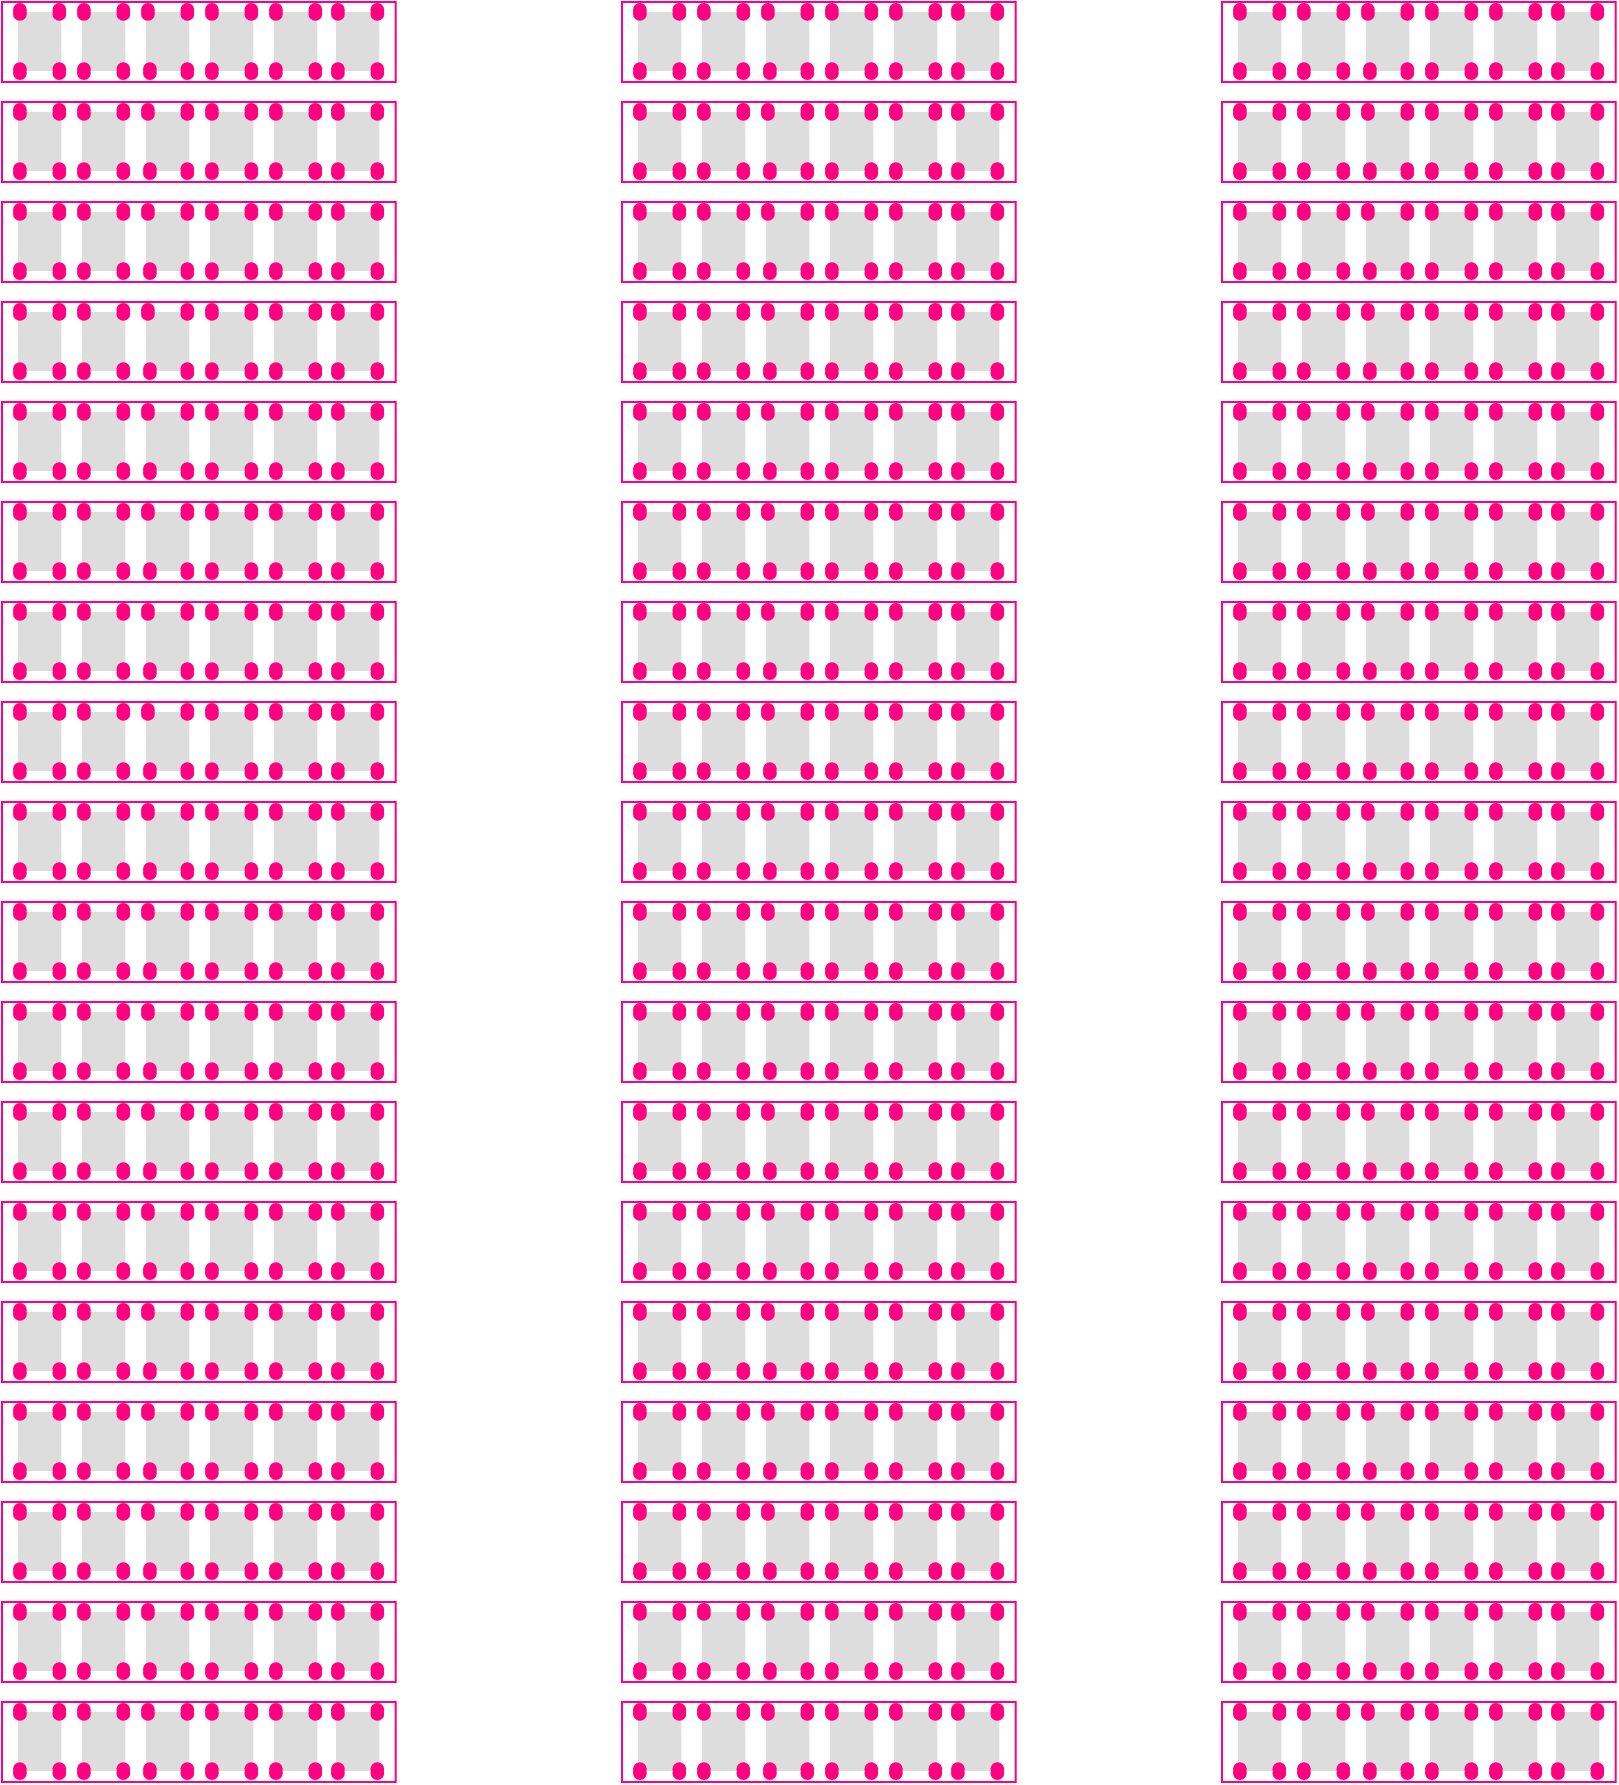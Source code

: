 <mxfile version="20.6.2" type="device"><diagram id="wCCPvh1JDoFDv7CqLaNN" name="Page-1"><mxGraphModel dx="1760" dy="1085" grid="0" gridSize="10" guides="1" tooltips="1" connect="1" arrows="1" fold="1" page="1" pageScale="1" pageWidth="827" pageHeight="1169" math="0" shadow="0"><root><mxCell id="0"/><mxCell id="1" parent="0"/><mxCell id="UxBDq5YvAboCCEqCDftm-61" value="" style="rounded=0;whiteSpace=wrap;html=1;strokeColor=none;fillColor=#DDDDDD;" parent="1" vertex="1"><mxGeometry x="167" y="15" width="21.653" height="29.527" as="geometry"/></mxCell><mxCell id="UxBDq5YvAboCCEqCDftm-81" value="" style="rounded=0;whiteSpace=wrap;html=1;strokeColor=none;fillColor=#DDDDDD;" parent="1" vertex="1"><mxGeometry x="136" y="15" width="21.653" height="29.527" as="geometry"/></mxCell><mxCell id="UxBDq5YvAboCCEqCDftm-76" value="" style="rounded=0;whiteSpace=wrap;html=1;strokeColor=none;fillColor=#DDDDDD;" parent="1" vertex="1"><mxGeometry x="104" y="15" width="21.653" height="29.527" as="geometry"/></mxCell><mxCell id="UxBDq5YvAboCCEqCDftm-71" value="" style="rounded=0;whiteSpace=wrap;html=1;strokeColor=none;fillColor=#DDDDDD;" parent="1" vertex="1"><mxGeometry x="72" y="15" width="21.653" height="29.527" as="geometry"/></mxCell><mxCell id="UxBDq5YvAboCCEqCDftm-66" value="" style="rounded=0;whiteSpace=wrap;html=1;strokeColor=none;fillColor=#DDDDDD;" parent="1" vertex="1"><mxGeometry x="40" y="15" width="21.653" height="29.527" as="geometry"/></mxCell><mxCell id="UxBDq5YvAboCCEqCDftm-58" value="" style="rounded=0;whiteSpace=wrap;html=1;strokeColor=none;fillColor=#DDDDDD;" parent="1" vertex="1"><mxGeometry x="8" y="15" width="21.653" height="29.527" as="geometry"/></mxCell><mxCell id="UxBDq5YvAboCCEqCDftm-1" value="" style="rounded=0;whiteSpace=wrap;html=1;fillColor=none;strokeColor=#FF0080;" parent="1" vertex="1"><mxGeometry y="10" width="196.85" height="40" as="geometry"/></mxCell><mxCell id="UxBDq5YvAboCCEqCDftm-13" value="" style="ellipse;whiteSpace=wrap;html=1;fillColor=#FF0080;strokeColor=#FF0080;" parent="1" vertex="1"><mxGeometry x="6" y="13" width="5.905" height="5.905" as="geometry"/></mxCell><mxCell id="UxBDq5YvAboCCEqCDftm-14" value="" style="ellipse;whiteSpace=wrap;html=1;fillColor=#FF0080;strokeColor=#FF0080;" parent="1" vertex="1"><mxGeometry x="25.716" y="13" width="5.905" height="5.905" as="geometry"/></mxCell><mxCell id="UxBDq5YvAboCCEqCDftm-15" value="" style="ellipse;whiteSpace=wrap;html=1;fillColor=#FF0080;strokeColor=#FF0080;" parent="1" vertex="1"><mxGeometry x="6" y="40.591" width="5.905" height="5.905" as="geometry"/></mxCell><mxCell id="UxBDq5YvAboCCEqCDftm-16" value="" style="ellipse;whiteSpace=wrap;html=1;fillColor=#FF0080;strokeColor=#FF0080;" parent="1" vertex="1"><mxGeometry x="25.716" y="40.591" width="5.905" height="5.905" as="geometry"/></mxCell><mxCell id="UxBDq5YvAboCCEqCDftm-62" value="" style="ellipse;whiteSpace=wrap;html=1;fillColor=#FF0080;strokeColor=#FF0080;" parent="1" vertex="1"><mxGeometry x="165" y="13" width="5.905" height="5.905" as="geometry"/></mxCell><mxCell id="UxBDq5YvAboCCEqCDftm-63" value="" style="ellipse;whiteSpace=wrap;html=1;fillColor=#FF0080;strokeColor=#FF0080;" parent="1" vertex="1"><mxGeometry x="184.716" y="13" width="5.905" height="5.905" as="geometry"/></mxCell><mxCell id="UxBDq5YvAboCCEqCDftm-64" value="" style="ellipse;whiteSpace=wrap;html=1;fillColor=#FF0080;strokeColor=#FF0080;" parent="1" vertex="1"><mxGeometry x="165" y="40.591" width="5.905" height="5.905" as="geometry"/></mxCell><mxCell id="UxBDq5YvAboCCEqCDftm-65" value="" style="ellipse;whiteSpace=wrap;html=1;fillColor=#FF0080;strokeColor=#FF0080;" parent="1" vertex="1"><mxGeometry x="184.716" y="40.591" width="5.905" height="5.905" as="geometry"/></mxCell><mxCell id="UxBDq5YvAboCCEqCDftm-67" value="" style="ellipse;whiteSpace=wrap;html=1;fillColor=#FF0080;strokeColor=#FF0080;" parent="1" vertex="1"><mxGeometry x="38" y="13" width="5.905" height="5.905" as="geometry"/></mxCell><mxCell id="UxBDq5YvAboCCEqCDftm-68" value="" style="ellipse;whiteSpace=wrap;html=1;fillColor=#FF0080;strokeColor=#FF0080;" parent="1" vertex="1"><mxGeometry x="57.716" y="13" width="5.905" height="5.905" as="geometry"/></mxCell><mxCell id="UxBDq5YvAboCCEqCDftm-69" value="" style="ellipse;whiteSpace=wrap;html=1;fillColor=#FF0080;strokeColor=#FF0080;" parent="1" vertex="1"><mxGeometry x="38" y="40.591" width="5.905" height="5.905" as="geometry"/></mxCell><mxCell id="UxBDq5YvAboCCEqCDftm-70" value="" style="ellipse;whiteSpace=wrap;html=1;fillColor=#FF0080;strokeColor=#FF0080;" parent="1" vertex="1"><mxGeometry x="57.716" y="40.591" width="5.905" height="5.905" as="geometry"/></mxCell><mxCell id="UxBDq5YvAboCCEqCDftm-72" value="" style="ellipse;whiteSpace=wrap;html=1;fillColor=#FF0080;strokeColor=#FF0080;" parent="1" vertex="1"><mxGeometry x="70" y="13" width="5.905" height="5.905" as="geometry"/></mxCell><mxCell id="UxBDq5YvAboCCEqCDftm-73" value="" style="ellipse;whiteSpace=wrap;html=1;fillColor=#FF0080;strokeColor=#FF0080;" parent="1" vertex="1"><mxGeometry x="89.716" y="13" width="5.905" height="5.905" as="geometry"/></mxCell><mxCell id="UxBDq5YvAboCCEqCDftm-74" value="" style="ellipse;whiteSpace=wrap;html=1;fillColor=#FF0080;strokeColor=#FF0080;" parent="1" vertex="1"><mxGeometry x="71" y="40.591" width="5.905" height="5.905" as="geometry"/></mxCell><mxCell id="UxBDq5YvAboCCEqCDftm-75" value="" style="ellipse;whiteSpace=wrap;html=1;fillColor=#FF0080;strokeColor=#FF0080;" parent="1" vertex="1"><mxGeometry x="89.716" y="40.591" width="5.905" height="5.905" as="geometry"/></mxCell><mxCell id="UxBDq5YvAboCCEqCDftm-77" value="" style="ellipse;whiteSpace=wrap;html=1;fillColor=#FF0080;strokeColor=#FF0080;" parent="1" vertex="1"><mxGeometry x="102" y="13" width="5.905" height="5.905" as="geometry"/></mxCell><mxCell id="UxBDq5YvAboCCEqCDftm-78" value="" style="ellipse;whiteSpace=wrap;html=1;fillColor=#FF0080;strokeColor=#FF0080;" parent="1" vertex="1"><mxGeometry x="121.716" y="13" width="5.905" height="5.905" as="geometry"/></mxCell><mxCell id="UxBDq5YvAboCCEqCDftm-79" value="" style="ellipse;whiteSpace=wrap;html=1;fillColor=#FF0080;strokeColor=#FF0080;" parent="1" vertex="1"><mxGeometry x="102" y="40.591" width="5.905" height="5.905" as="geometry"/></mxCell><mxCell id="UxBDq5YvAboCCEqCDftm-80" value="" style="ellipse;whiteSpace=wrap;html=1;fillColor=#FF0080;strokeColor=#FF0080;" parent="1" vertex="1"><mxGeometry x="121.716" y="40.591" width="5.905" height="5.905" as="geometry"/></mxCell><mxCell id="UxBDq5YvAboCCEqCDftm-82" value="" style="ellipse;whiteSpace=wrap;html=1;fillColor=#FF0080;strokeColor=#FF0080;" parent="1" vertex="1"><mxGeometry x="134" y="13" width="5.905" height="5.905" as="geometry"/></mxCell><mxCell id="UxBDq5YvAboCCEqCDftm-83" value="" style="ellipse;whiteSpace=wrap;html=1;fillColor=#FF0080;strokeColor=#FF0080;" parent="1" vertex="1"><mxGeometry x="153.716" y="13" width="5.905" height="5.905" as="geometry"/></mxCell><mxCell id="UxBDq5YvAboCCEqCDftm-84" value="" style="ellipse;whiteSpace=wrap;html=1;fillColor=#FF0080;strokeColor=#FF0080;" parent="1" vertex="1"><mxGeometry x="134" y="40.591" width="5.905" height="5.905" as="geometry"/></mxCell><mxCell id="UxBDq5YvAboCCEqCDftm-85" value="" style="ellipse;whiteSpace=wrap;html=1;fillColor=#FF0080;strokeColor=#FF0080;" parent="1" vertex="1"><mxGeometry x="153.716" y="40.591" width="5.905" height="5.905" as="geometry"/></mxCell><mxCell id="fsK_kfmxyLjMmSw6kFi5-1" value="" style="ellipse;whiteSpace=wrap;html=1;fillColor=#FF0080;strokeColor=#FF0080;" vertex="1" parent="1"><mxGeometry x="6" y="11" width="5.905" height="5.905" as="geometry"/></mxCell><mxCell id="fsK_kfmxyLjMmSw6kFi5-3" value="" style="ellipse;whiteSpace=wrap;html=1;fillColor=#FF0080;strokeColor=#FF0080;" vertex="1" parent="1"><mxGeometry x="25.716" y="11" width="5.905" height="5.905" as="geometry"/></mxCell><mxCell id="fsK_kfmxyLjMmSw6kFi5-4" value="" style="ellipse;whiteSpace=wrap;html=1;fillColor=#FF0080;strokeColor=#FF0080;" vertex="1" parent="1"><mxGeometry x="6" y="42.591" width="5.905" height="5.905" as="geometry"/></mxCell><mxCell id="fsK_kfmxyLjMmSw6kFi5-5" value="" style="ellipse;whiteSpace=wrap;html=1;fillColor=#FF0080;strokeColor=#FF0080;" vertex="1" parent="1"><mxGeometry x="25.716" y="42.591" width="5.905" height="5.905" as="geometry"/></mxCell><mxCell id="fsK_kfmxyLjMmSw6kFi5-6" value="" style="ellipse;whiteSpace=wrap;html=1;fillColor=#FF0080;strokeColor=#FF0080;" vertex="1" parent="1"><mxGeometry x="38" y="11" width="5.905" height="5.905" as="geometry"/></mxCell><mxCell id="fsK_kfmxyLjMmSw6kFi5-7" value="" style="ellipse;whiteSpace=wrap;html=1;fillColor=#FF0080;strokeColor=#FF0080;" vertex="1" parent="1"><mxGeometry x="57.716" y="11" width="5.905" height="5.905" as="geometry"/></mxCell><mxCell id="fsK_kfmxyLjMmSw6kFi5-8" value="" style="ellipse;whiteSpace=wrap;html=1;fillColor=#FF0080;strokeColor=#FF0080;" vertex="1" parent="1"><mxGeometry x="38" y="42.591" width="5.905" height="5.905" as="geometry"/></mxCell><mxCell id="fsK_kfmxyLjMmSw6kFi5-9" value="" style="ellipse;whiteSpace=wrap;html=1;fillColor=#FF0080;strokeColor=#FF0080;" vertex="1" parent="1"><mxGeometry x="57.716" y="42.591" width="5.905" height="5.905" as="geometry"/></mxCell><mxCell id="fsK_kfmxyLjMmSw6kFi5-11" value="" style="ellipse;whiteSpace=wrap;html=1;fillColor=#FF0080;strokeColor=#FF0080;" vertex="1" parent="1"><mxGeometry x="70" y="11" width="5.905" height="5.905" as="geometry"/></mxCell><mxCell id="fsK_kfmxyLjMmSw6kFi5-12" value="" style="ellipse;whiteSpace=wrap;html=1;fillColor=#FF0080;strokeColor=#FF0080;" vertex="1" parent="1"><mxGeometry x="89.716" y="11" width="5.905" height="5.905" as="geometry"/></mxCell><mxCell id="fsK_kfmxyLjMmSw6kFi5-13" value="" style="ellipse;whiteSpace=wrap;html=1;fillColor=#FF0080;strokeColor=#FF0080;" vertex="1" parent="1"><mxGeometry x="71" y="42.591" width="5.905" height="5.905" as="geometry"/></mxCell><mxCell id="fsK_kfmxyLjMmSw6kFi5-14" value="" style="ellipse;whiteSpace=wrap;html=1;fillColor=#FF0080;strokeColor=#FF0080;" vertex="1" parent="1"><mxGeometry x="89.716" y="42.591" width="5.905" height="5.905" as="geometry"/></mxCell><mxCell id="fsK_kfmxyLjMmSw6kFi5-15" value="" style="ellipse;whiteSpace=wrap;html=1;fillColor=#FF0080;strokeColor=#FF0080;" vertex="1" parent="1"><mxGeometry x="102" y="11" width="5.905" height="5.905" as="geometry"/></mxCell><mxCell id="fsK_kfmxyLjMmSw6kFi5-16" value="" style="ellipse;whiteSpace=wrap;html=1;fillColor=#FF0080;strokeColor=#FF0080;" vertex="1" parent="1"><mxGeometry x="121.716" y="11" width="5.905" height="5.905" as="geometry"/></mxCell><mxCell id="fsK_kfmxyLjMmSw6kFi5-17" value="" style="ellipse;whiteSpace=wrap;html=1;fillColor=#FF0080;strokeColor=#FF0080;" vertex="1" parent="1"><mxGeometry x="102" y="42.591" width="5.905" height="5.905" as="geometry"/></mxCell><mxCell id="fsK_kfmxyLjMmSw6kFi5-18" value="" style="ellipse;whiteSpace=wrap;html=1;fillColor=#FF0080;strokeColor=#FF0080;" vertex="1" parent="1"><mxGeometry x="121.716" y="42.591" width="5.905" height="5.905" as="geometry"/></mxCell><mxCell id="fsK_kfmxyLjMmSw6kFi5-19" value="" style="ellipse;whiteSpace=wrap;html=1;fillColor=#FF0080;strokeColor=#FF0080;" vertex="1" parent="1"><mxGeometry x="134" y="11" width="5.905" height="5.905" as="geometry"/></mxCell><mxCell id="fsK_kfmxyLjMmSw6kFi5-20" value="" style="ellipse;whiteSpace=wrap;html=1;fillColor=#FF0080;strokeColor=#FF0080;" vertex="1" parent="1"><mxGeometry x="153.716" y="11" width="5.905" height="5.905" as="geometry"/></mxCell><mxCell id="fsK_kfmxyLjMmSw6kFi5-21" value="" style="ellipse;whiteSpace=wrap;html=1;fillColor=#FF0080;strokeColor=#FF0080;" vertex="1" parent="1"><mxGeometry x="134" y="42.591" width="5.905" height="5.905" as="geometry"/></mxCell><mxCell id="fsK_kfmxyLjMmSw6kFi5-22" value="" style="ellipse;whiteSpace=wrap;html=1;fillColor=#FF0080;strokeColor=#FF0080;" vertex="1" parent="1"><mxGeometry x="153.716" y="42.591" width="5.905" height="5.905" as="geometry"/></mxCell><mxCell id="fsK_kfmxyLjMmSw6kFi5-23" value="" style="ellipse;whiteSpace=wrap;html=1;fillColor=#FF0080;strokeColor=#FF0080;" vertex="1" parent="1"><mxGeometry x="165" y="11" width="5.905" height="5.905" as="geometry"/></mxCell><mxCell id="fsK_kfmxyLjMmSw6kFi5-24" value="" style="ellipse;whiteSpace=wrap;html=1;fillColor=#FF0080;strokeColor=#FF0080;" vertex="1" parent="1"><mxGeometry x="184.716" y="11" width="5.905" height="5.905" as="geometry"/></mxCell><mxCell id="fsK_kfmxyLjMmSw6kFi5-25" value="" style="ellipse;whiteSpace=wrap;html=1;fillColor=#FF0080;strokeColor=#FF0080;" vertex="1" parent="1"><mxGeometry x="165" y="42.591" width="5.905" height="5.905" as="geometry"/></mxCell><mxCell id="fsK_kfmxyLjMmSw6kFi5-26" value="" style="ellipse;whiteSpace=wrap;html=1;fillColor=#FF0080;strokeColor=#FF0080;" vertex="1" parent="1"><mxGeometry x="184.716" y="42.591" width="5.905" height="5.905" as="geometry"/></mxCell><mxCell id="fsK_kfmxyLjMmSw6kFi5-27" value="" style="rounded=0;whiteSpace=wrap;html=1;strokeColor=none;fillColor=#DDDDDD;" vertex="1" parent="1"><mxGeometry x="167" y="65" width="21.653" height="29.527" as="geometry"/></mxCell><mxCell id="fsK_kfmxyLjMmSw6kFi5-28" value="" style="rounded=0;whiteSpace=wrap;html=1;strokeColor=none;fillColor=#DDDDDD;" vertex="1" parent="1"><mxGeometry x="136" y="65" width="21.653" height="29.527" as="geometry"/></mxCell><mxCell id="fsK_kfmxyLjMmSw6kFi5-29" value="" style="rounded=0;whiteSpace=wrap;html=1;strokeColor=none;fillColor=#DDDDDD;" vertex="1" parent="1"><mxGeometry x="104" y="65" width="21.653" height="29.527" as="geometry"/></mxCell><mxCell id="fsK_kfmxyLjMmSw6kFi5-30" value="" style="rounded=0;whiteSpace=wrap;html=1;strokeColor=none;fillColor=#DDDDDD;" vertex="1" parent="1"><mxGeometry x="72" y="65" width="21.653" height="29.527" as="geometry"/></mxCell><mxCell id="fsK_kfmxyLjMmSw6kFi5-31" value="" style="rounded=0;whiteSpace=wrap;html=1;strokeColor=none;fillColor=#DDDDDD;" vertex="1" parent="1"><mxGeometry x="40" y="65" width="21.653" height="29.527" as="geometry"/></mxCell><mxCell id="fsK_kfmxyLjMmSw6kFi5-32" value="" style="rounded=0;whiteSpace=wrap;html=1;strokeColor=none;fillColor=#DDDDDD;" vertex="1" parent="1"><mxGeometry x="8" y="65" width="21.653" height="29.527" as="geometry"/></mxCell><mxCell id="fsK_kfmxyLjMmSw6kFi5-33" value="" style="rounded=0;whiteSpace=wrap;html=1;fillColor=none;strokeColor=#FF0080;" vertex="1" parent="1"><mxGeometry y="60" width="196.85" height="40" as="geometry"/></mxCell><mxCell id="fsK_kfmxyLjMmSw6kFi5-34" value="" style="ellipse;whiteSpace=wrap;html=1;fillColor=#FF0080;strokeColor=#FF0080;" vertex="1" parent="1"><mxGeometry x="6" y="63" width="5.905" height="5.905" as="geometry"/></mxCell><mxCell id="fsK_kfmxyLjMmSw6kFi5-35" value="" style="ellipse;whiteSpace=wrap;html=1;fillColor=#FF0080;strokeColor=#FF0080;" vertex="1" parent="1"><mxGeometry x="25.716" y="63" width="5.905" height="5.905" as="geometry"/></mxCell><mxCell id="fsK_kfmxyLjMmSw6kFi5-36" value="" style="ellipse;whiteSpace=wrap;html=1;fillColor=#FF0080;strokeColor=#FF0080;" vertex="1" parent="1"><mxGeometry x="6" y="90.591" width="5.905" height="5.905" as="geometry"/></mxCell><mxCell id="fsK_kfmxyLjMmSw6kFi5-37" value="" style="ellipse;whiteSpace=wrap;html=1;fillColor=#FF0080;strokeColor=#FF0080;" vertex="1" parent="1"><mxGeometry x="25.716" y="90.591" width="5.905" height="5.905" as="geometry"/></mxCell><mxCell id="fsK_kfmxyLjMmSw6kFi5-38" value="" style="ellipse;whiteSpace=wrap;html=1;fillColor=#FF0080;strokeColor=#FF0080;" vertex="1" parent="1"><mxGeometry x="165" y="63" width="5.905" height="5.905" as="geometry"/></mxCell><mxCell id="fsK_kfmxyLjMmSw6kFi5-39" value="" style="ellipse;whiteSpace=wrap;html=1;fillColor=#FF0080;strokeColor=#FF0080;" vertex="1" parent="1"><mxGeometry x="184.716" y="63" width="5.905" height="5.905" as="geometry"/></mxCell><mxCell id="fsK_kfmxyLjMmSw6kFi5-40" value="" style="ellipse;whiteSpace=wrap;html=1;fillColor=#FF0080;strokeColor=#FF0080;" vertex="1" parent="1"><mxGeometry x="165" y="90.591" width="5.905" height="5.905" as="geometry"/></mxCell><mxCell id="fsK_kfmxyLjMmSw6kFi5-41" value="" style="ellipse;whiteSpace=wrap;html=1;fillColor=#FF0080;strokeColor=#FF0080;" vertex="1" parent="1"><mxGeometry x="184.716" y="90.591" width="5.905" height="5.905" as="geometry"/></mxCell><mxCell id="fsK_kfmxyLjMmSw6kFi5-42" value="" style="ellipse;whiteSpace=wrap;html=1;fillColor=#FF0080;strokeColor=#FF0080;" vertex="1" parent="1"><mxGeometry x="38" y="63" width="5.905" height="5.905" as="geometry"/></mxCell><mxCell id="fsK_kfmxyLjMmSw6kFi5-43" value="" style="ellipse;whiteSpace=wrap;html=1;fillColor=#FF0080;strokeColor=#FF0080;" vertex="1" parent="1"><mxGeometry x="57.716" y="63" width="5.905" height="5.905" as="geometry"/></mxCell><mxCell id="fsK_kfmxyLjMmSw6kFi5-44" value="" style="ellipse;whiteSpace=wrap;html=1;fillColor=#FF0080;strokeColor=#FF0080;" vertex="1" parent="1"><mxGeometry x="38" y="90.591" width="5.905" height="5.905" as="geometry"/></mxCell><mxCell id="fsK_kfmxyLjMmSw6kFi5-45" value="" style="ellipse;whiteSpace=wrap;html=1;fillColor=#FF0080;strokeColor=#FF0080;" vertex="1" parent="1"><mxGeometry x="57.716" y="90.591" width="5.905" height="5.905" as="geometry"/></mxCell><mxCell id="fsK_kfmxyLjMmSw6kFi5-46" value="" style="ellipse;whiteSpace=wrap;html=1;fillColor=#FF0080;strokeColor=#FF0080;" vertex="1" parent="1"><mxGeometry x="70" y="63" width="5.905" height="5.905" as="geometry"/></mxCell><mxCell id="fsK_kfmxyLjMmSw6kFi5-47" value="" style="ellipse;whiteSpace=wrap;html=1;fillColor=#FF0080;strokeColor=#FF0080;" vertex="1" parent="1"><mxGeometry x="89.716" y="63" width="5.905" height="5.905" as="geometry"/></mxCell><mxCell id="fsK_kfmxyLjMmSw6kFi5-48" value="" style="ellipse;whiteSpace=wrap;html=1;fillColor=#FF0080;strokeColor=#FF0080;" vertex="1" parent="1"><mxGeometry x="71" y="90.591" width="5.905" height="5.905" as="geometry"/></mxCell><mxCell id="fsK_kfmxyLjMmSw6kFi5-49" value="" style="ellipse;whiteSpace=wrap;html=1;fillColor=#FF0080;strokeColor=#FF0080;" vertex="1" parent="1"><mxGeometry x="89.716" y="90.591" width="5.905" height="5.905" as="geometry"/></mxCell><mxCell id="fsK_kfmxyLjMmSw6kFi5-50" value="" style="ellipse;whiteSpace=wrap;html=1;fillColor=#FF0080;strokeColor=#FF0080;" vertex="1" parent="1"><mxGeometry x="102" y="63" width="5.905" height="5.905" as="geometry"/></mxCell><mxCell id="fsK_kfmxyLjMmSw6kFi5-51" value="" style="ellipse;whiteSpace=wrap;html=1;fillColor=#FF0080;strokeColor=#FF0080;" vertex="1" parent="1"><mxGeometry x="121.716" y="63" width="5.905" height="5.905" as="geometry"/></mxCell><mxCell id="fsK_kfmxyLjMmSw6kFi5-52" value="" style="ellipse;whiteSpace=wrap;html=1;fillColor=#FF0080;strokeColor=#FF0080;" vertex="1" parent="1"><mxGeometry x="102" y="90.591" width="5.905" height="5.905" as="geometry"/></mxCell><mxCell id="fsK_kfmxyLjMmSw6kFi5-53" value="" style="ellipse;whiteSpace=wrap;html=1;fillColor=#FF0080;strokeColor=#FF0080;" vertex="1" parent="1"><mxGeometry x="121.716" y="90.591" width="5.905" height="5.905" as="geometry"/></mxCell><mxCell id="fsK_kfmxyLjMmSw6kFi5-54" value="" style="ellipse;whiteSpace=wrap;html=1;fillColor=#FF0080;strokeColor=#FF0080;" vertex="1" parent="1"><mxGeometry x="134" y="63" width="5.905" height="5.905" as="geometry"/></mxCell><mxCell id="fsK_kfmxyLjMmSw6kFi5-55" value="" style="ellipse;whiteSpace=wrap;html=1;fillColor=#FF0080;strokeColor=#FF0080;" vertex="1" parent="1"><mxGeometry x="153.716" y="63" width="5.905" height="5.905" as="geometry"/></mxCell><mxCell id="fsK_kfmxyLjMmSw6kFi5-56" value="" style="ellipse;whiteSpace=wrap;html=1;fillColor=#FF0080;strokeColor=#FF0080;" vertex="1" parent="1"><mxGeometry x="134" y="90.591" width="5.905" height="5.905" as="geometry"/></mxCell><mxCell id="fsK_kfmxyLjMmSw6kFi5-57" value="" style="ellipse;whiteSpace=wrap;html=1;fillColor=#FF0080;strokeColor=#FF0080;" vertex="1" parent="1"><mxGeometry x="153.716" y="90.591" width="5.905" height="5.905" as="geometry"/></mxCell><mxCell id="fsK_kfmxyLjMmSw6kFi5-58" value="" style="ellipse;whiteSpace=wrap;html=1;fillColor=#FF0080;strokeColor=#FF0080;" vertex="1" parent="1"><mxGeometry x="6" y="61" width="5.905" height="5.905" as="geometry"/></mxCell><mxCell id="fsK_kfmxyLjMmSw6kFi5-59" value="" style="ellipse;whiteSpace=wrap;html=1;fillColor=#FF0080;strokeColor=#FF0080;" vertex="1" parent="1"><mxGeometry x="25.716" y="61" width="5.905" height="5.905" as="geometry"/></mxCell><mxCell id="fsK_kfmxyLjMmSw6kFi5-60" value="" style="ellipse;whiteSpace=wrap;html=1;fillColor=#FF0080;strokeColor=#FF0080;" vertex="1" parent="1"><mxGeometry x="6" y="92.591" width="5.905" height="5.905" as="geometry"/></mxCell><mxCell id="fsK_kfmxyLjMmSw6kFi5-61" value="" style="ellipse;whiteSpace=wrap;html=1;fillColor=#FF0080;strokeColor=#FF0080;" vertex="1" parent="1"><mxGeometry x="25.716" y="92.591" width="5.905" height="5.905" as="geometry"/></mxCell><mxCell id="fsK_kfmxyLjMmSw6kFi5-62" value="" style="ellipse;whiteSpace=wrap;html=1;fillColor=#FF0080;strokeColor=#FF0080;" vertex="1" parent="1"><mxGeometry x="38" y="61" width="5.905" height="5.905" as="geometry"/></mxCell><mxCell id="fsK_kfmxyLjMmSw6kFi5-63" value="" style="ellipse;whiteSpace=wrap;html=1;fillColor=#FF0080;strokeColor=#FF0080;" vertex="1" parent="1"><mxGeometry x="57.716" y="61" width="5.905" height="5.905" as="geometry"/></mxCell><mxCell id="fsK_kfmxyLjMmSw6kFi5-64" value="" style="ellipse;whiteSpace=wrap;html=1;fillColor=#FF0080;strokeColor=#FF0080;" vertex="1" parent="1"><mxGeometry x="38" y="92.591" width="5.905" height="5.905" as="geometry"/></mxCell><mxCell id="fsK_kfmxyLjMmSw6kFi5-65" value="" style="ellipse;whiteSpace=wrap;html=1;fillColor=#FF0080;strokeColor=#FF0080;" vertex="1" parent="1"><mxGeometry x="57.716" y="92.591" width="5.905" height="5.905" as="geometry"/></mxCell><mxCell id="fsK_kfmxyLjMmSw6kFi5-66" value="" style="ellipse;whiteSpace=wrap;html=1;fillColor=#FF0080;strokeColor=#FF0080;" vertex="1" parent="1"><mxGeometry x="70" y="61" width="5.905" height="5.905" as="geometry"/></mxCell><mxCell id="fsK_kfmxyLjMmSw6kFi5-67" value="" style="ellipse;whiteSpace=wrap;html=1;fillColor=#FF0080;strokeColor=#FF0080;" vertex="1" parent="1"><mxGeometry x="89.716" y="61" width="5.905" height="5.905" as="geometry"/></mxCell><mxCell id="fsK_kfmxyLjMmSw6kFi5-68" value="" style="ellipse;whiteSpace=wrap;html=1;fillColor=#FF0080;strokeColor=#FF0080;" vertex="1" parent="1"><mxGeometry x="71" y="92.591" width="5.905" height="5.905" as="geometry"/></mxCell><mxCell id="fsK_kfmxyLjMmSw6kFi5-69" value="" style="ellipse;whiteSpace=wrap;html=1;fillColor=#FF0080;strokeColor=#FF0080;" vertex="1" parent="1"><mxGeometry x="89.716" y="92.591" width="5.905" height="5.905" as="geometry"/></mxCell><mxCell id="fsK_kfmxyLjMmSw6kFi5-70" value="" style="ellipse;whiteSpace=wrap;html=1;fillColor=#FF0080;strokeColor=#FF0080;" vertex="1" parent="1"><mxGeometry x="102" y="61" width="5.905" height="5.905" as="geometry"/></mxCell><mxCell id="fsK_kfmxyLjMmSw6kFi5-71" value="" style="ellipse;whiteSpace=wrap;html=1;fillColor=#FF0080;strokeColor=#FF0080;" vertex="1" parent="1"><mxGeometry x="121.716" y="61" width="5.905" height="5.905" as="geometry"/></mxCell><mxCell id="fsK_kfmxyLjMmSw6kFi5-72" value="" style="ellipse;whiteSpace=wrap;html=1;fillColor=#FF0080;strokeColor=#FF0080;" vertex="1" parent="1"><mxGeometry x="102" y="92.591" width="5.905" height="5.905" as="geometry"/></mxCell><mxCell id="fsK_kfmxyLjMmSw6kFi5-73" value="" style="ellipse;whiteSpace=wrap;html=1;fillColor=#FF0080;strokeColor=#FF0080;" vertex="1" parent="1"><mxGeometry x="121.716" y="92.591" width="5.905" height="5.905" as="geometry"/></mxCell><mxCell id="fsK_kfmxyLjMmSw6kFi5-74" value="" style="ellipse;whiteSpace=wrap;html=1;fillColor=#FF0080;strokeColor=#FF0080;" vertex="1" parent="1"><mxGeometry x="134" y="61" width="5.905" height="5.905" as="geometry"/></mxCell><mxCell id="fsK_kfmxyLjMmSw6kFi5-75" value="" style="ellipse;whiteSpace=wrap;html=1;fillColor=#FF0080;strokeColor=#FF0080;" vertex="1" parent="1"><mxGeometry x="153.716" y="61" width="5.905" height="5.905" as="geometry"/></mxCell><mxCell id="fsK_kfmxyLjMmSw6kFi5-76" value="" style="ellipse;whiteSpace=wrap;html=1;fillColor=#FF0080;strokeColor=#FF0080;" vertex="1" parent="1"><mxGeometry x="134" y="92.591" width="5.905" height="5.905" as="geometry"/></mxCell><mxCell id="fsK_kfmxyLjMmSw6kFi5-77" value="" style="ellipse;whiteSpace=wrap;html=1;fillColor=#FF0080;strokeColor=#FF0080;" vertex="1" parent="1"><mxGeometry x="153.716" y="92.591" width="5.905" height="5.905" as="geometry"/></mxCell><mxCell id="fsK_kfmxyLjMmSw6kFi5-78" value="" style="ellipse;whiteSpace=wrap;html=1;fillColor=#FF0080;strokeColor=#FF0080;" vertex="1" parent="1"><mxGeometry x="165" y="61" width="5.905" height="5.905" as="geometry"/></mxCell><mxCell id="fsK_kfmxyLjMmSw6kFi5-79" value="" style="ellipse;whiteSpace=wrap;html=1;fillColor=#FF0080;strokeColor=#FF0080;" vertex="1" parent="1"><mxGeometry x="184.716" y="61" width="5.905" height="5.905" as="geometry"/></mxCell><mxCell id="fsK_kfmxyLjMmSw6kFi5-80" value="" style="ellipse;whiteSpace=wrap;html=1;fillColor=#FF0080;strokeColor=#FF0080;" vertex="1" parent="1"><mxGeometry x="165" y="92.591" width="5.905" height="5.905" as="geometry"/></mxCell><mxCell id="fsK_kfmxyLjMmSw6kFi5-81" value="" style="ellipse;whiteSpace=wrap;html=1;fillColor=#FF0080;strokeColor=#FF0080;" vertex="1" parent="1"><mxGeometry x="184.716" y="92.591" width="5.905" height="5.905" as="geometry"/></mxCell><mxCell id="fsK_kfmxyLjMmSw6kFi5-82" value="" style="rounded=0;whiteSpace=wrap;html=1;strokeColor=none;fillColor=#DDDDDD;" vertex="1" parent="1"><mxGeometry x="167" y="115" width="21.653" height="29.527" as="geometry"/></mxCell><mxCell id="fsK_kfmxyLjMmSw6kFi5-83" value="" style="rounded=0;whiteSpace=wrap;html=1;strokeColor=none;fillColor=#DDDDDD;" vertex="1" parent="1"><mxGeometry x="136" y="115" width="21.653" height="29.527" as="geometry"/></mxCell><mxCell id="fsK_kfmxyLjMmSw6kFi5-84" value="" style="rounded=0;whiteSpace=wrap;html=1;strokeColor=none;fillColor=#DDDDDD;" vertex="1" parent="1"><mxGeometry x="104" y="115" width="21.653" height="29.527" as="geometry"/></mxCell><mxCell id="fsK_kfmxyLjMmSw6kFi5-85" value="" style="rounded=0;whiteSpace=wrap;html=1;strokeColor=none;fillColor=#DDDDDD;" vertex="1" parent="1"><mxGeometry x="72" y="115" width="21.653" height="29.527" as="geometry"/></mxCell><mxCell id="fsK_kfmxyLjMmSw6kFi5-86" value="" style="rounded=0;whiteSpace=wrap;html=1;strokeColor=none;fillColor=#DDDDDD;" vertex="1" parent="1"><mxGeometry x="40" y="115" width="21.653" height="29.527" as="geometry"/></mxCell><mxCell id="fsK_kfmxyLjMmSw6kFi5-87" value="" style="rounded=0;whiteSpace=wrap;html=1;strokeColor=none;fillColor=#DDDDDD;" vertex="1" parent="1"><mxGeometry x="8" y="115" width="21.653" height="29.527" as="geometry"/></mxCell><mxCell id="fsK_kfmxyLjMmSw6kFi5-88" value="" style="rounded=0;whiteSpace=wrap;html=1;fillColor=none;strokeColor=#FF0080;" vertex="1" parent="1"><mxGeometry y="110" width="196.85" height="40" as="geometry"/></mxCell><mxCell id="fsK_kfmxyLjMmSw6kFi5-89" value="" style="ellipse;whiteSpace=wrap;html=1;fillColor=#FF0080;strokeColor=#FF0080;" vertex="1" parent="1"><mxGeometry x="6" y="113" width="5.905" height="5.905" as="geometry"/></mxCell><mxCell id="fsK_kfmxyLjMmSw6kFi5-90" value="" style="ellipse;whiteSpace=wrap;html=1;fillColor=#FF0080;strokeColor=#FF0080;" vertex="1" parent="1"><mxGeometry x="25.716" y="113" width="5.905" height="5.905" as="geometry"/></mxCell><mxCell id="fsK_kfmxyLjMmSw6kFi5-91" value="" style="ellipse;whiteSpace=wrap;html=1;fillColor=#FF0080;strokeColor=#FF0080;" vertex="1" parent="1"><mxGeometry x="6" y="140.591" width="5.905" height="5.905" as="geometry"/></mxCell><mxCell id="fsK_kfmxyLjMmSw6kFi5-92" value="" style="ellipse;whiteSpace=wrap;html=1;fillColor=#FF0080;strokeColor=#FF0080;" vertex="1" parent="1"><mxGeometry x="25.716" y="140.591" width="5.905" height="5.905" as="geometry"/></mxCell><mxCell id="fsK_kfmxyLjMmSw6kFi5-93" value="" style="ellipse;whiteSpace=wrap;html=1;fillColor=#FF0080;strokeColor=#FF0080;" vertex="1" parent="1"><mxGeometry x="165" y="113" width="5.905" height="5.905" as="geometry"/></mxCell><mxCell id="fsK_kfmxyLjMmSw6kFi5-94" value="" style="ellipse;whiteSpace=wrap;html=1;fillColor=#FF0080;strokeColor=#FF0080;" vertex="1" parent="1"><mxGeometry x="184.716" y="113" width="5.905" height="5.905" as="geometry"/></mxCell><mxCell id="fsK_kfmxyLjMmSw6kFi5-95" value="" style="ellipse;whiteSpace=wrap;html=1;fillColor=#FF0080;strokeColor=#FF0080;" vertex="1" parent="1"><mxGeometry x="165" y="140.591" width="5.905" height="5.905" as="geometry"/></mxCell><mxCell id="fsK_kfmxyLjMmSw6kFi5-96" value="" style="ellipse;whiteSpace=wrap;html=1;fillColor=#FF0080;strokeColor=#FF0080;" vertex="1" parent="1"><mxGeometry x="184.716" y="140.591" width="5.905" height="5.905" as="geometry"/></mxCell><mxCell id="fsK_kfmxyLjMmSw6kFi5-97" value="" style="ellipse;whiteSpace=wrap;html=1;fillColor=#FF0080;strokeColor=#FF0080;" vertex="1" parent="1"><mxGeometry x="38" y="113" width="5.905" height="5.905" as="geometry"/></mxCell><mxCell id="fsK_kfmxyLjMmSw6kFi5-98" value="" style="ellipse;whiteSpace=wrap;html=1;fillColor=#FF0080;strokeColor=#FF0080;" vertex="1" parent="1"><mxGeometry x="57.716" y="113" width="5.905" height="5.905" as="geometry"/></mxCell><mxCell id="fsK_kfmxyLjMmSw6kFi5-99" value="" style="ellipse;whiteSpace=wrap;html=1;fillColor=#FF0080;strokeColor=#FF0080;" vertex="1" parent="1"><mxGeometry x="38" y="140.591" width="5.905" height="5.905" as="geometry"/></mxCell><mxCell id="fsK_kfmxyLjMmSw6kFi5-100" value="" style="ellipse;whiteSpace=wrap;html=1;fillColor=#FF0080;strokeColor=#FF0080;" vertex="1" parent="1"><mxGeometry x="57.716" y="140.591" width="5.905" height="5.905" as="geometry"/></mxCell><mxCell id="fsK_kfmxyLjMmSw6kFi5-101" value="" style="ellipse;whiteSpace=wrap;html=1;fillColor=#FF0080;strokeColor=#FF0080;" vertex="1" parent="1"><mxGeometry x="70" y="113" width="5.905" height="5.905" as="geometry"/></mxCell><mxCell id="fsK_kfmxyLjMmSw6kFi5-102" value="" style="ellipse;whiteSpace=wrap;html=1;fillColor=#FF0080;strokeColor=#FF0080;" vertex="1" parent="1"><mxGeometry x="89.716" y="113" width="5.905" height="5.905" as="geometry"/></mxCell><mxCell id="fsK_kfmxyLjMmSw6kFi5-103" value="" style="ellipse;whiteSpace=wrap;html=1;fillColor=#FF0080;strokeColor=#FF0080;" vertex="1" parent="1"><mxGeometry x="71" y="140.591" width="5.905" height="5.905" as="geometry"/></mxCell><mxCell id="fsK_kfmxyLjMmSw6kFi5-104" value="" style="ellipse;whiteSpace=wrap;html=1;fillColor=#FF0080;strokeColor=#FF0080;" vertex="1" parent="1"><mxGeometry x="89.716" y="140.591" width="5.905" height="5.905" as="geometry"/></mxCell><mxCell id="fsK_kfmxyLjMmSw6kFi5-105" value="" style="ellipse;whiteSpace=wrap;html=1;fillColor=#FF0080;strokeColor=#FF0080;" vertex="1" parent="1"><mxGeometry x="102" y="113" width="5.905" height="5.905" as="geometry"/></mxCell><mxCell id="fsK_kfmxyLjMmSw6kFi5-106" value="" style="ellipse;whiteSpace=wrap;html=1;fillColor=#FF0080;strokeColor=#FF0080;" vertex="1" parent="1"><mxGeometry x="121.716" y="113" width="5.905" height="5.905" as="geometry"/></mxCell><mxCell id="fsK_kfmxyLjMmSw6kFi5-107" value="" style="ellipse;whiteSpace=wrap;html=1;fillColor=#FF0080;strokeColor=#FF0080;" vertex="1" parent="1"><mxGeometry x="102" y="140.591" width="5.905" height="5.905" as="geometry"/></mxCell><mxCell id="fsK_kfmxyLjMmSw6kFi5-108" value="" style="ellipse;whiteSpace=wrap;html=1;fillColor=#FF0080;strokeColor=#FF0080;" vertex="1" parent="1"><mxGeometry x="121.716" y="140.591" width="5.905" height="5.905" as="geometry"/></mxCell><mxCell id="fsK_kfmxyLjMmSw6kFi5-109" value="" style="ellipse;whiteSpace=wrap;html=1;fillColor=#FF0080;strokeColor=#FF0080;" vertex="1" parent="1"><mxGeometry x="134" y="113" width="5.905" height="5.905" as="geometry"/></mxCell><mxCell id="fsK_kfmxyLjMmSw6kFi5-110" value="" style="ellipse;whiteSpace=wrap;html=1;fillColor=#FF0080;strokeColor=#FF0080;" vertex="1" parent="1"><mxGeometry x="153.716" y="113" width="5.905" height="5.905" as="geometry"/></mxCell><mxCell id="fsK_kfmxyLjMmSw6kFi5-111" value="" style="ellipse;whiteSpace=wrap;html=1;fillColor=#FF0080;strokeColor=#FF0080;" vertex="1" parent="1"><mxGeometry x="134" y="140.591" width="5.905" height="5.905" as="geometry"/></mxCell><mxCell id="fsK_kfmxyLjMmSw6kFi5-112" value="" style="ellipse;whiteSpace=wrap;html=1;fillColor=#FF0080;strokeColor=#FF0080;" vertex="1" parent="1"><mxGeometry x="153.716" y="140.591" width="5.905" height="5.905" as="geometry"/></mxCell><mxCell id="fsK_kfmxyLjMmSw6kFi5-113" value="" style="ellipse;whiteSpace=wrap;html=1;fillColor=#FF0080;strokeColor=#FF0080;" vertex="1" parent="1"><mxGeometry x="6" y="111" width="5.905" height="5.905" as="geometry"/></mxCell><mxCell id="fsK_kfmxyLjMmSw6kFi5-114" value="" style="ellipse;whiteSpace=wrap;html=1;fillColor=#FF0080;strokeColor=#FF0080;" vertex="1" parent="1"><mxGeometry x="25.716" y="111" width="5.905" height="5.905" as="geometry"/></mxCell><mxCell id="fsK_kfmxyLjMmSw6kFi5-115" value="" style="ellipse;whiteSpace=wrap;html=1;fillColor=#FF0080;strokeColor=#FF0080;" vertex="1" parent="1"><mxGeometry x="6" y="142.591" width="5.905" height="5.905" as="geometry"/></mxCell><mxCell id="fsK_kfmxyLjMmSw6kFi5-116" value="" style="ellipse;whiteSpace=wrap;html=1;fillColor=#FF0080;strokeColor=#FF0080;" vertex="1" parent="1"><mxGeometry x="25.716" y="142.591" width="5.905" height="5.905" as="geometry"/></mxCell><mxCell id="fsK_kfmxyLjMmSw6kFi5-117" value="" style="ellipse;whiteSpace=wrap;html=1;fillColor=#FF0080;strokeColor=#FF0080;" vertex="1" parent="1"><mxGeometry x="38" y="111" width="5.905" height="5.905" as="geometry"/></mxCell><mxCell id="fsK_kfmxyLjMmSw6kFi5-118" value="" style="ellipse;whiteSpace=wrap;html=1;fillColor=#FF0080;strokeColor=#FF0080;" vertex="1" parent="1"><mxGeometry x="57.716" y="111" width="5.905" height="5.905" as="geometry"/></mxCell><mxCell id="fsK_kfmxyLjMmSw6kFi5-119" value="" style="ellipse;whiteSpace=wrap;html=1;fillColor=#FF0080;strokeColor=#FF0080;" vertex="1" parent="1"><mxGeometry x="38" y="142.591" width="5.905" height="5.905" as="geometry"/></mxCell><mxCell id="fsK_kfmxyLjMmSw6kFi5-120" value="" style="ellipse;whiteSpace=wrap;html=1;fillColor=#FF0080;strokeColor=#FF0080;" vertex="1" parent="1"><mxGeometry x="57.716" y="142.591" width="5.905" height="5.905" as="geometry"/></mxCell><mxCell id="fsK_kfmxyLjMmSw6kFi5-121" value="" style="ellipse;whiteSpace=wrap;html=1;fillColor=#FF0080;strokeColor=#FF0080;" vertex="1" parent="1"><mxGeometry x="70" y="111" width="5.905" height="5.905" as="geometry"/></mxCell><mxCell id="fsK_kfmxyLjMmSw6kFi5-122" value="" style="ellipse;whiteSpace=wrap;html=1;fillColor=#FF0080;strokeColor=#FF0080;" vertex="1" parent="1"><mxGeometry x="89.716" y="111" width="5.905" height="5.905" as="geometry"/></mxCell><mxCell id="fsK_kfmxyLjMmSw6kFi5-123" value="" style="ellipse;whiteSpace=wrap;html=1;fillColor=#FF0080;strokeColor=#FF0080;" vertex="1" parent="1"><mxGeometry x="71" y="142.591" width="5.905" height="5.905" as="geometry"/></mxCell><mxCell id="fsK_kfmxyLjMmSw6kFi5-124" value="" style="ellipse;whiteSpace=wrap;html=1;fillColor=#FF0080;strokeColor=#FF0080;" vertex="1" parent="1"><mxGeometry x="89.716" y="142.591" width="5.905" height="5.905" as="geometry"/></mxCell><mxCell id="fsK_kfmxyLjMmSw6kFi5-125" value="" style="ellipse;whiteSpace=wrap;html=1;fillColor=#FF0080;strokeColor=#FF0080;" vertex="1" parent="1"><mxGeometry x="102" y="111" width="5.905" height="5.905" as="geometry"/></mxCell><mxCell id="fsK_kfmxyLjMmSw6kFi5-126" value="" style="ellipse;whiteSpace=wrap;html=1;fillColor=#FF0080;strokeColor=#FF0080;" vertex="1" parent="1"><mxGeometry x="121.716" y="111" width="5.905" height="5.905" as="geometry"/></mxCell><mxCell id="fsK_kfmxyLjMmSw6kFi5-127" value="" style="ellipse;whiteSpace=wrap;html=1;fillColor=#FF0080;strokeColor=#FF0080;" vertex="1" parent="1"><mxGeometry x="102" y="142.591" width="5.905" height="5.905" as="geometry"/></mxCell><mxCell id="fsK_kfmxyLjMmSw6kFi5-128" value="" style="ellipse;whiteSpace=wrap;html=1;fillColor=#FF0080;strokeColor=#FF0080;" vertex="1" parent="1"><mxGeometry x="121.716" y="142.591" width="5.905" height="5.905" as="geometry"/></mxCell><mxCell id="fsK_kfmxyLjMmSw6kFi5-129" value="" style="ellipse;whiteSpace=wrap;html=1;fillColor=#FF0080;strokeColor=#FF0080;" vertex="1" parent="1"><mxGeometry x="134" y="111" width="5.905" height="5.905" as="geometry"/></mxCell><mxCell id="fsK_kfmxyLjMmSw6kFi5-130" value="" style="ellipse;whiteSpace=wrap;html=1;fillColor=#FF0080;strokeColor=#FF0080;" vertex="1" parent="1"><mxGeometry x="153.716" y="111" width="5.905" height="5.905" as="geometry"/></mxCell><mxCell id="fsK_kfmxyLjMmSw6kFi5-131" value="" style="ellipse;whiteSpace=wrap;html=1;fillColor=#FF0080;strokeColor=#FF0080;" vertex="1" parent="1"><mxGeometry x="134" y="142.591" width="5.905" height="5.905" as="geometry"/></mxCell><mxCell id="fsK_kfmxyLjMmSw6kFi5-132" value="" style="ellipse;whiteSpace=wrap;html=1;fillColor=#FF0080;strokeColor=#FF0080;" vertex="1" parent="1"><mxGeometry x="153.716" y="142.591" width="5.905" height="5.905" as="geometry"/></mxCell><mxCell id="fsK_kfmxyLjMmSw6kFi5-133" value="" style="ellipse;whiteSpace=wrap;html=1;fillColor=#FF0080;strokeColor=#FF0080;" vertex="1" parent="1"><mxGeometry x="165" y="111" width="5.905" height="5.905" as="geometry"/></mxCell><mxCell id="fsK_kfmxyLjMmSw6kFi5-134" value="" style="ellipse;whiteSpace=wrap;html=1;fillColor=#FF0080;strokeColor=#FF0080;" vertex="1" parent="1"><mxGeometry x="184.716" y="111" width="5.905" height="5.905" as="geometry"/></mxCell><mxCell id="fsK_kfmxyLjMmSw6kFi5-135" value="" style="ellipse;whiteSpace=wrap;html=1;fillColor=#FF0080;strokeColor=#FF0080;" vertex="1" parent="1"><mxGeometry x="165" y="142.591" width="5.905" height="5.905" as="geometry"/></mxCell><mxCell id="fsK_kfmxyLjMmSw6kFi5-136" value="" style="ellipse;whiteSpace=wrap;html=1;fillColor=#FF0080;strokeColor=#FF0080;" vertex="1" parent="1"><mxGeometry x="184.716" y="142.591" width="5.905" height="5.905" as="geometry"/></mxCell><mxCell id="fsK_kfmxyLjMmSw6kFi5-137" value="" style="rounded=0;whiteSpace=wrap;html=1;strokeColor=none;fillColor=#DDDDDD;" vertex="1" parent="1"><mxGeometry x="167" y="165" width="21.653" height="29.527" as="geometry"/></mxCell><mxCell id="fsK_kfmxyLjMmSw6kFi5-138" value="" style="rounded=0;whiteSpace=wrap;html=1;strokeColor=none;fillColor=#DDDDDD;" vertex="1" parent="1"><mxGeometry x="136" y="165" width="21.653" height="29.527" as="geometry"/></mxCell><mxCell id="fsK_kfmxyLjMmSw6kFi5-139" value="" style="rounded=0;whiteSpace=wrap;html=1;strokeColor=none;fillColor=#DDDDDD;" vertex="1" parent="1"><mxGeometry x="104" y="165" width="21.653" height="29.527" as="geometry"/></mxCell><mxCell id="fsK_kfmxyLjMmSw6kFi5-140" value="" style="rounded=0;whiteSpace=wrap;html=1;strokeColor=none;fillColor=#DDDDDD;" vertex="1" parent="1"><mxGeometry x="72" y="165" width="21.653" height="29.527" as="geometry"/></mxCell><mxCell id="fsK_kfmxyLjMmSw6kFi5-141" value="" style="rounded=0;whiteSpace=wrap;html=1;strokeColor=none;fillColor=#DDDDDD;" vertex="1" parent="1"><mxGeometry x="40" y="165" width="21.653" height="29.527" as="geometry"/></mxCell><mxCell id="fsK_kfmxyLjMmSw6kFi5-142" value="" style="rounded=0;whiteSpace=wrap;html=1;strokeColor=none;fillColor=#DDDDDD;" vertex="1" parent="1"><mxGeometry x="8" y="165" width="21.653" height="29.527" as="geometry"/></mxCell><mxCell id="fsK_kfmxyLjMmSw6kFi5-143" value="" style="rounded=0;whiteSpace=wrap;html=1;fillColor=none;strokeColor=#FF0080;" vertex="1" parent="1"><mxGeometry y="160" width="196.85" height="40" as="geometry"/></mxCell><mxCell id="fsK_kfmxyLjMmSw6kFi5-144" value="" style="ellipse;whiteSpace=wrap;html=1;fillColor=#FF0080;strokeColor=#FF0080;" vertex="1" parent="1"><mxGeometry x="6" y="163" width="5.905" height="5.905" as="geometry"/></mxCell><mxCell id="fsK_kfmxyLjMmSw6kFi5-145" value="" style="ellipse;whiteSpace=wrap;html=1;fillColor=#FF0080;strokeColor=#FF0080;" vertex="1" parent="1"><mxGeometry x="25.716" y="163" width="5.905" height="5.905" as="geometry"/></mxCell><mxCell id="fsK_kfmxyLjMmSw6kFi5-146" value="" style="ellipse;whiteSpace=wrap;html=1;fillColor=#FF0080;strokeColor=#FF0080;" vertex="1" parent="1"><mxGeometry x="6" y="190.591" width="5.905" height="5.905" as="geometry"/></mxCell><mxCell id="fsK_kfmxyLjMmSw6kFi5-147" value="" style="ellipse;whiteSpace=wrap;html=1;fillColor=#FF0080;strokeColor=#FF0080;" vertex="1" parent="1"><mxGeometry x="25.716" y="190.591" width="5.905" height="5.905" as="geometry"/></mxCell><mxCell id="fsK_kfmxyLjMmSw6kFi5-148" value="" style="ellipse;whiteSpace=wrap;html=1;fillColor=#FF0080;strokeColor=#FF0080;" vertex="1" parent="1"><mxGeometry x="165" y="163" width="5.905" height="5.905" as="geometry"/></mxCell><mxCell id="fsK_kfmxyLjMmSw6kFi5-149" value="" style="ellipse;whiteSpace=wrap;html=1;fillColor=#FF0080;strokeColor=#FF0080;" vertex="1" parent="1"><mxGeometry x="184.716" y="163" width="5.905" height="5.905" as="geometry"/></mxCell><mxCell id="fsK_kfmxyLjMmSw6kFi5-150" value="" style="ellipse;whiteSpace=wrap;html=1;fillColor=#FF0080;strokeColor=#FF0080;" vertex="1" parent="1"><mxGeometry x="165" y="190.591" width="5.905" height="5.905" as="geometry"/></mxCell><mxCell id="fsK_kfmxyLjMmSw6kFi5-151" value="" style="ellipse;whiteSpace=wrap;html=1;fillColor=#FF0080;strokeColor=#FF0080;" vertex="1" parent="1"><mxGeometry x="184.716" y="190.591" width="5.905" height="5.905" as="geometry"/></mxCell><mxCell id="fsK_kfmxyLjMmSw6kFi5-152" value="" style="ellipse;whiteSpace=wrap;html=1;fillColor=#FF0080;strokeColor=#FF0080;" vertex="1" parent="1"><mxGeometry x="38" y="163" width="5.905" height="5.905" as="geometry"/></mxCell><mxCell id="fsK_kfmxyLjMmSw6kFi5-153" value="" style="ellipse;whiteSpace=wrap;html=1;fillColor=#FF0080;strokeColor=#FF0080;" vertex="1" parent="1"><mxGeometry x="57.716" y="163" width="5.905" height="5.905" as="geometry"/></mxCell><mxCell id="fsK_kfmxyLjMmSw6kFi5-154" value="" style="ellipse;whiteSpace=wrap;html=1;fillColor=#FF0080;strokeColor=#FF0080;" vertex="1" parent="1"><mxGeometry x="38" y="190.591" width="5.905" height="5.905" as="geometry"/></mxCell><mxCell id="fsK_kfmxyLjMmSw6kFi5-155" value="" style="ellipse;whiteSpace=wrap;html=1;fillColor=#FF0080;strokeColor=#FF0080;" vertex="1" parent="1"><mxGeometry x="57.716" y="190.591" width="5.905" height="5.905" as="geometry"/></mxCell><mxCell id="fsK_kfmxyLjMmSw6kFi5-156" value="" style="ellipse;whiteSpace=wrap;html=1;fillColor=#FF0080;strokeColor=#FF0080;" vertex="1" parent="1"><mxGeometry x="70" y="163" width="5.905" height="5.905" as="geometry"/></mxCell><mxCell id="fsK_kfmxyLjMmSw6kFi5-157" value="" style="ellipse;whiteSpace=wrap;html=1;fillColor=#FF0080;strokeColor=#FF0080;" vertex="1" parent="1"><mxGeometry x="89.716" y="163" width="5.905" height="5.905" as="geometry"/></mxCell><mxCell id="fsK_kfmxyLjMmSw6kFi5-158" value="" style="ellipse;whiteSpace=wrap;html=1;fillColor=#FF0080;strokeColor=#FF0080;" vertex="1" parent="1"><mxGeometry x="71" y="190.591" width="5.905" height="5.905" as="geometry"/></mxCell><mxCell id="fsK_kfmxyLjMmSw6kFi5-159" value="" style="ellipse;whiteSpace=wrap;html=1;fillColor=#FF0080;strokeColor=#FF0080;" vertex="1" parent="1"><mxGeometry x="89.716" y="190.591" width="5.905" height="5.905" as="geometry"/></mxCell><mxCell id="fsK_kfmxyLjMmSw6kFi5-160" value="" style="ellipse;whiteSpace=wrap;html=1;fillColor=#FF0080;strokeColor=#FF0080;" vertex="1" parent="1"><mxGeometry x="102" y="163" width="5.905" height="5.905" as="geometry"/></mxCell><mxCell id="fsK_kfmxyLjMmSw6kFi5-161" value="" style="ellipse;whiteSpace=wrap;html=1;fillColor=#FF0080;strokeColor=#FF0080;" vertex="1" parent="1"><mxGeometry x="121.716" y="163" width="5.905" height="5.905" as="geometry"/></mxCell><mxCell id="fsK_kfmxyLjMmSw6kFi5-162" value="" style="ellipse;whiteSpace=wrap;html=1;fillColor=#FF0080;strokeColor=#FF0080;" vertex="1" parent="1"><mxGeometry x="102" y="190.591" width="5.905" height="5.905" as="geometry"/></mxCell><mxCell id="fsK_kfmxyLjMmSw6kFi5-163" value="" style="ellipse;whiteSpace=wrap;html=1;fillColor=#FF0080;strokeColor=#FF0080;" vertex="1" parent="1"><mxGeometry x="121.716" y="190.591" width="5.905" height="5.905" as="geometry"/></mxCell><mxCell id="fsK_kfmxyLjMmSw6kFi5-164" value="" style="ellipse;whiteSpace=wrap;html=1;fillColor=#FF0080;strokeColor=#FF0080;" vertex="1" parent="1"><mxGeometry x="134" y="163" width="5.905" height="5.905" as="geometry"/></mxCell><mxCell id="fsK_kfmxyLjMmSw6kFi5-165" value="" style="ellipse;whiteSpace=wrap;html=1;fillColor=#FF0080;strokeColor=#FF0080;" vertex="1" parent="1"><mxGeometry x="153.716" y="163" width="5.905" height="5.905" as="geometry"/></mxCell><mxCell id="fsK_kfmxyLjMmSw6kFi5-166" value="" style="ellipse;whiteSpace=wrap;html=1;fillColor=#FF0080;strokeColor=#FF0080;" vertex="1" parent="1"><mxGeometry x="134" y="190.591" width="5.905" height="5.905" as="geometry"/></mxCell><mxCell id="fsK_kfmxyLjMmSw6kFi5-167" value="" style="ellipse;whiteSpace=wrap;html=1;fillColor=#FF0080;strokeColor=#FF0080;" vertex="1" parent="1"><mxGeometry x="153.716" y="190.591" width="5.905" height="5.905" as="geometry"/></mxCell><mxCell id="fsK_kfmxyLjMmSw6kFi5-168" value="" style="ellipse;whiteSpace=wrap;html=1;fillColor=#FF0080;strokeColor=#FF0080;" vertex="1" parent="1"><mxGeometry x="6" y="161" width="5.905" height="5.905" as="geometry"/></mxCell><mxCell id="fsK_kfmxyLjMmSw6kFi5-169" value="" style="ellipse;whiteSpace=wrap;html=1;fillColor=#FF0080;strokeColor=#FF0080;" vertex="1" parent="1"><mxGeometry x="25.716" y="161" width="5.905" height="5.905" as="geometry"/></mxCell><mxCell id="fsK_kfmxyLjMmSw6kFi5-170" value="" style="ellipse;whiteSpace=wrap;html=1;fillColor=#FF0080;strokeColor=#FF0080;" vertex="1" parent="1"><mxGeometry x="6" y="192.591" width="5.905" height="5.905" as="geometry"/></mxCell><mxCell id="fsK_kfmxyLjMmSw6kFi5-171" value="" style="ellipse;whiteSpace=wrap;html=1;fillColor=#FF0080;strokeColor=#FF0080;" vertex="1" parent="1"><mxGeometry x="25.716" y="192.591" width="5.905" height="5.905" as="geometry"/></mxCell><mxCell id="fsK_kfmxyLjMmSw6kFi5-172" value="" style="ellipse;whiteSpace=wrap;html=1;fillColor=#FF0080;strokeColor=#FF0080;" vertex="1" parent="1"><mxGeometry x="38" y="161" width="5.905" height="5.905" as="geometry"/></mxCell><mxCell id="fsK_kfmxyLjMmSw6kFi5-173" value="" style="ellipse;whiteSpace=wrap;html=1;fillColor=#FF0080;strokeColor=#FF0080;" vertex="1" parent="1"><mxGeometry x="57.716" y="161" width="5.905" height="5.905" as="geometry"/></mxCell><mxCell id="fsK_kfmxyLjMmSw6kFi5-174" value="" style="ellipse;whiteSpace=wrap;html=1;fillColor=#FF0080;strokeColor=#FF0080;" vertex="1" parent="1"><mxGeometry x="38" y="192.591" width="5.905" height="5.905" as="geometry"/></mxCell><mxCell id="fsK_kfmxyLjMmSw6kFi5-175" value="" style="ellipse;whiteSpace=wrap;html=1;fillColor=#FF0080;strokeColor=#FF0080;" vertex="1" parent="1"><mxGeometry x="57.716" y="192.591" width="5.905" height="5.905" as="geometry"/></mxCell><mxCell id="fsK_kfmxyLjMmSw6kFi5-176" value="" style="ellipse;whiteSpace=wrap;html=1;fillColor=#FF0080;strokeColor=#FF0080;" vertex="1" parent="1"><mxGeometry x="70" y="161" width="5.905" height="5.905" as="geometry"/></mxCell><mxCell id="fsK_kfmxyLjMmSw6kFi5-177" value="" style="ellipse;whiteSpace=wrap;html=1;fillColor=#FF0080;strokeColor=#FF0080;" vertex="1" parent="1"><mxGeometry x="89.716" y="161" width="5.905" height="5.905" as="geometry"/></mxCell><mxCell id="fsK_kfmxyLjMmSw6kFi5-178" value="" style="ellipse;whiteSpace=wrap;html=1;fillColor=#FF0080;strokeColor=#FF0080;" vertex="1" parent="1"><mxGeometry x="71" y="192.591" width="5.905" height="5.905" as="geometry"/></mxCell><mxCell id="fsK_kfmxyLjMmSw6kFi5-179" value="" style="ellipse;whiteSpace=wrap;html=1;fillColor=#FF0080;strokeColor=#FF0080;" vertex="1" parent="1"><mxGeometry x="89.716" y="192.591" width="5.905" height="5.905" as="geometry"/></mxCell><mxCell id="fsK_kfmxyLjMmSw6kFi5-180" value="" style="ellipse;whiteSpace=wrap;html=1;fillColor=#FF0080;strokeColor=#FF0080;" vertex="1" parent="1"><mxGeometry x="102" y="161" width="5.905" height="5.905" as="geometry"/></mxCell><mxCell id="fsK_kfmxyLjMmSw6kFi5-181" value="" style="ellipse;whiteSpace=wrap;html=1;fillColor=#FF0080;strokeColor=#FF0080;" vertex="1" parent="1"><mxGeometry x="121.716" y="161" width="5.905" height="5.905" as="geometry"/></mxCell><mxCell id="fsK_kfmxyLjMmSw6kFi5-182" value="" style="ellipse;whiteSpace=wrap;html=1;fillColor=#FF0080;strokeColor=#FF0080;" vertex="1" parent="1"><mxGeometry x="102" y="192.591" width="5.905" height="5.905" as="geometry"/></mxCell><mxCell id="fsK_kfmxyLjMmSw6kFi5-183" value="" style="ellipse;whiteSpace=wrap;html=1;fillColor=#FF0080;strokeColor=#FF0080;" vertex="1" parent="1"><mxGeometry x="121.716" y="192.591" width="5.905" height="5.905" as="geometry"/></mxCell><mxCell id="fsK_kfmxyLjMmSw6kFi5-184" value="" style="ellipse;whiteSpace=wrap;html=1;fillColor=#FF0080;strokeColor=#FF0080;" vertex="1" parent="1"><mxGeometry x="134" y="161" width="5.905" height="5.905" as="geometry"/></mxCell><mxCell id="fsK_kfmxyLjMmSw6kFi5-185" value="" style="ellipse;whiteSpace=wrap;html=1;fillColor=#FF0080;strokeColor=#FF0080;" vertex="1" parent="1"><mxGeometry x="153.716" y="161" width="5.905" height="5.905" as="geometry"/></mxCell><mxCell id="fsK_kfmxyLjMmSw6kFi5-186" value="" style="ellipse;whiteSpace=wrap;html=1;fillColor=#FF0080;strokeColor=#FF0080;" vertex="1" parent="1"><mxGeometry x="134" y="192.591" width="5.905" height="5.905" as="geometry"/></mxCell><mxCell id="fsK_kfmxyLjMmSw6kFi5-187" value="" style="ellipse;whiteSpace=wrap;html=1;fillColor=#FF0080;strokeColor=#FF0080;" vertex="1" parent="1"><mxGeometry x="153.716" y="192.591" width="5.905" height="5.905" as="geometry"/></mxCell><mxCell id="fsK_kfmxyLjMmSw6kFi5-188" value="" style="ellipse;whiteSpace=wrap;html=1;fillColor=#FF0080;strokeColor=#FF0080;" vertex="1" parent="1"><mxGeometry x="165" y="161" width="5.905" height="5.905" as="geometry"/></mxCell><mxCell id="fsK_kfmxyLjMmSw6kFi5-189" value="" style="ellipse;whiteSpace=wrap;html=1;fillColor=#FF0080;strokeColor=#FF0080;" vertex="1" parent="1"><mxGeometry x="184.716" y="161" width="5.905" height="5.905" as="geometry"/></mxCell><mxCell id="fsK_kfmxyLjMmSw6kFi5-190" value="" style="ellipse;whiteSpace=wrap;html=1;fillColor=#FF0080;strokeColor=#FF0080;" vertex="1" parent="1"><mxGeometry x="165" y="192.591" width="5.905" height="5.905" as="geometry"/></mxCell><mxCell id="fsK_kfmxyLjMmSw6kFi5-191" value="" style="ellipse;whiteSpace=wrap;html=1;fillColor=#FF0080;strokeColor=#FF0080;" vertex="1" parent="1"><mxGeometry x="184.716" y="192.591" width="5.905" height="5.905" as="geometry"/></mxCell><mxCell id="fsK_kfmxyLjMmSw6kFi5-192" value="" style="rounded=0;whiteSpace=wrap;html=1;strokeColor=none;fillColor=#DDDDDD;" vertex="1" parent="1"><mxGeometry x="167" y="215" width="21.653" height="29.527" as="geometry"/></mxCell><mxCell id="fsK_kfmxyLjMmSw6kFi5-193" value="" style="rounded=0;whiteSpace=wrap;html=1;strokeColor=none;fillColor=#DDDDDD;" vertex="1" parent="1"><mxGeometry x="136" y="215" width="21.653" height="29.527" as="geometry"/></mxCell><mxCell id="fsK_kfmxyLjMmSw6kFi5-194" value="" style="rounded=0;whiteSpace=wrap;html=1;strokeColor=none;fillColor=#DDDDDD;" vertex="1" parent="1"><mxGeometry x="104" y="215" width="21.653" height="29.527" as="geometry"/></mxCell><mxCell id="fsK_kfmxyLjMmSw6kFi5-195" value="" style="rounded=0;whiteSpace=wrap;html=1;strokeColor=none;fillColor=#DDDDDD;" vertex="1" parent="1"><mxGeometry x="72" y="215" width="21.653" height="29.527" as="geometry"/></mxCell><mxCell id="fsK_kfmxyLjMmSw6kFi5-196" value="" style="rounded=0;whiteSpace=wrap;html=1;strokeColor=none;fillColor=#DDDDDD;" vertex="1" parent="1"><mxGeometry x="40" y="215" width="21.653" height="29.527" as="geometry"/></mxCell><mxCell id="fsK_kfmxyLjMmSw6kFi5-197" value="" style="rounded=0;whiteSpace=wrap;html=1;strokeColor=none;fillColor=#DDDDDD;" vertex="1" parent="1"><mxGeometry x="8" y="215" width="21.653" height="29.527" as="geometry"/></mxCell><mxCell id="fsK_kfmxyLjMmSw6kFi5-198" value="" style="rounded=0;whiteSpace=wrap;html=1;fillColor=none;strokeColor=#FF0080;" vertex="1" parent="1"><mxGeometry y="210" width="196.85" height="40" as="geometry"/></mxCell><mxCell id="fsK_kfmxyLjMmSw6kFi5-199" value="" style="ellipse;whiteSpace=wrap;html=1;fillColor=#FF0080;strokeColor=#FF0080;" vertex="1" parent="1"><mxGeometry x="6" y="213" width="5.905" height="5.905" as="geometry"/></mxCell><mxCell id="fsK_kfmxyLjMmSw6kFi5-200" value="" style="ellipse;whiteSpace=wrap;html=1;fillColor=#FF0080;strokeColor=#FF0080;" vertex="1" parent="1"><mxGeometry x="25.716" y="213" width="5.905" height="5.905" as="geometry"/></mxCell><mxCell id="fsK_kfmxyLjMmSw6kFi5-201" value="" style="ellipse;whiteSpace=wrap;html=1;fillColor=#FF0080;strokeColor=#FF0080;" vertex="1" parent="1"><mxGeometry x="6" y="240.591" width="5.905" height="5.905" as="geometry"/></mxCell><mxCell id="fsK_kfmxyLjMmSw6kFi5-202" value="" style="ellipse;whiteSpace=wrap;html=1;fillColor=#FF0080;strokeColor=#FF0080;" vertex="1" parent="1"><mxGeometry x="25.716" y="240.591" width="5.905" height="5.905" as="geometry"/></mxCell><mxCell id="fsK_kfmxyLjMmSw6kFi5-203" value="" style="ellipse;whiteSpace=wrap;html=1;fillColor=#FF0080;strokeColor=#FF0080;" vertex="1" parent="1"><mxGeometry x="165" y="213" width="5.905" height="5.905" as="geometry"/></mxCell><mxCell id="fsK_kfmxyLjMmSw6kFi5-204" value="" style="ellipse;whiteSpace=wrap;html=1;fillColor=#FF0080;strokeColor=#FF0080;" vertex="1" parent="1"><mxGeometry x="184.716" y="213" width="5.905" height="5.905" as="geometry"/></mxCell><mxCell id="fsK_kfmxyLjMmSw6kFi5-205" value="" style="ellipse;whiteSpace=wrap;html=1;fillColor=#FF0080;strokeColor=#FF0080;" vertex="1" parent="1"><mxGeometry x="165" y="240.591" width="5.905" height="5.905" as="geometry"/></mxCell><mxCell id="fsK_kfmxyLjMmSw6kFi5-206" value="" style="ellipse;whiteSpace=wrap;html=1;fillColor=#FF0080;strokeColor=#FF0080;" vertex="1" parent="1"><mxGeometry x="184.716" y="240.591" width="5.905" height="5.905" as="geometry"/></mxCell><mxCell id="fsK_kfmxyLjMmSw6kFi5-207" value="" style="ellipse;whiteSpace=wrap;html=1;fillColor=#FF0080;strokeColor=#FF0080;" vertex="1" parent="1"><mxGeometry x="38" y="213" width="5.905" height="5.905" as="geometry"/></mxCell><mxCell id="fsK_kfmxyLjMmSw6kFi5-208" value="" style="ellipse;whiteSpace=wrap;html=1;fillColor=#FF0080;strokeColor=#FF0080;" vertex="1" parent="1"><mxGeometry x="57.716" y="213" width="5.905" height="5.905" as="geometry"/></mxCell><mxCell id="fsK_kfmxyLjMmSw6kFi5-209" value="" style="ellipse;whiteSpace=wrap;html=1;fillColor=#FF0080;strokeColor=#FF0080;" vertex="1" parent="1"><mxGeometry x="38" y="240.591" width="5.905" height="5.905" as="geometry"/></mxCell><mxCell id="fsK_kfmxyLjMmSw6kFi5-210" value="" style="ellipse;whiteSpace=wrap;html=1;fillColor=#FF0080;strokeColor=#FF0080;" vertex="1" parent="1"><mxGeometry x="57.716" y="240.591" width="5.905" height="5.905" as="geometry"/></mxCell><mxCell id="fsK_kfmxyLjMmSw6kFi5-211" value="" style="ellipse;whiteSpace=wrap;html=1;fillColor=#FF0080;strokeColor=#FF0080;" vertex="1" parent="1"><mxGeometry x="70" y="213" width="5.905" height="5.905" as="geometry"/></mxCell><mxCell id="fsK_kfmxyLjMmSw6kFi5-212" value="" style="ellipse;whiteSpace=wrap;html=1;fillColor=#FF0080;strokeColor=#FF0080;" vertex="1" parent="1"><mxGeometry x="89.716" y="213" width="5.905" height="5.905" as="geometry"/></mxCell><mxCell id="fsK_kfmxyLjMmSw6kFi5-213" value="" style="ellipse;whiteSpace=wrap;html=1;fillColor=#FF0080;strokeColor=#FF0080;" vertex="1" parent="1"><mxGeometry x="71" y="240.591" width="5.905" height="5.905" as="geometry"/></mxCell><mxCell id="fsK_kfmxyLjMmSw6kFi5-214" value="" style="ellipse;whiteSpace=wrap;html=1;fillColor=#FF0080;strokeColor=#FF0080;" vertex="1" parent="1"><mxGeometry x="89.716" y="240.591" width="5.905" height="5.905" as="geometry"/></mxCell><mxCell id="fsK_kfmxyLjMmSw6kFi5-215" value="" style="ellipse;whiteSpace=wrap;html=1;fillColor=#FF0080;strokeColor=#FF0080;" vertex="1" parent="1"><mxGeometry x="102" y="213" width="5.905" height="5.905" as="geometry"/></mxCell><mxCell id="fsK_kfmxyLjMmSw6kFi5-216" value="" style="ellipse;whiteSpace=wrap;html=1;fillColor=#FF0080;strokeColor=#FF0080;" vertex="1" parent="1"><mxGeometry x="121.716" y="213" width="5.905" height="5.905" as="geometry"/></mxCell><mxCell id="fsK_kfmxyLjMmSw6kFi5-217" value="" style="ellipse;whiteSpace=wrap;html=1;fillColor=#FF0080;strokeColor=#FF0080;" vertex="1" parent="1"><mxGeometry x="102" y="240.591" width="5.905" height="5.905" as="geometry"/></mxCell><mxCell id="fsK_kfmxyLjMmSw6kFi5-218" value="" style="ellipse;whiteSpace=wrap;html=1;fillColor=#FF0080;strokeColor=#FF0080;" vertex="1" parent="1"><mxGeometry x="121.716" y="240.591" width="5.905" height="5.905" as="geometry"/></mxCell><mxCell id="fsK_kfmxyLjMmSw6kFi5-219" value="" style="ellipse;whiteSpace=wrap;html=1;fillColor=#FF0080;strokeColor=#FF0080;" vertex="1" parent="1"><mxGeometry x="134" y="213" width="5.905" height="5.905" as="geometry"/></mxCell><mxCell id="fsK_kfmxyLjMmSw6kFi5-220" value="" style="ellipse;whiteSpace=wrap;html=1;fillColor=#FF0080;strokeColor=#FF0080;" vertex="1" parent="1"><mxGeometry x="153.716" y="213" width="5.905" height="5.905" as="geometry"/></mxCell><mxCell id="fsK_kfmxyLjMmSw6kFi5-221" value="" style="ellipse;whiteSpace=wrap;html=1;fillColor=#FF0080;strokeColor=#FF0080;" vertex="1" parent="1"><mxGeometry x="134" y="240.591" width="5.905" height="5.905" as="geometry"/></mxCell><mxCell id="fsK_kfmxyLjMmSw6kFi5-222" value="" style="ellipse;whiteSpace=wrap;html=1;fillColor=#FF0080;strokeColor=#FF0080;" vertex="1" parent="1"><mxGeometry x="153.716" y="240.591" width="5.905" height="5.905" as="geometry"/></mxCell><mxCell id="fsK_kfmxyLjMmSw6kFi5-223" value="" style="ellipse;whiteSpace=wrap;html=1;fillColor=#FF0080;strokeColor=#FF0080;" vertex="1" parent="1"><mxGeometry x="6" y="211" width="5.905" height="5.905" as="geometry"/></mxCell><mxCell id="fsK_kfmxyLjMmSw6kFi5-224" value="" style="ellipse;whiteSpace=wrap;html=1;fillColor=#FF0080;strokeColor=#FF0080;" vertex="1" parent="1"><mxGeometry x="25.716" y="211" width="5.905" height="5.905" as="geometry"/></mxCell><mxCell id="fsK_kfmxyLjMmSw6kFi5-225" value="" style="ellipse;whiteSpace=wrap;html=1;fillColor=#FF0080;strokeColor=#FF0080;" vertex="1" parent="1"><mxGeometry x="6" y="242.591" width="5.905" height="5.905" as="geometry"/></mxCell><mxCell id="fsK_kfmxyLjMmSw6kFi5-226" value="" style="ellipse;whiteSpace=wrap;html=1;fillColor=#FF0080;strokeColor=#FF0080;" vertex="1" parent="1"><mxGeometry x="25.716" y="242.591" width="5.905" height="5.905" as="geometry"/></mxCell><mxCell id="fsK_kfmxyLjMmSw6kFi5-227" value="" style="ellipse;whiteSpace=wrap;html=1;fillColor=#FF0080;strokeColor=#FF0080;" vertex="1" parent="1"><mxGeometry x="38" y="211" width="5.905" height="5.905" as="geometry"/></mxCell><mxCell id="fsK_kfmxyLjMmSw6kFi5-228" value="" style="ellipse;whiteSpace=wrap;html=1;fillColor=#FF0080;strokeColor=#FF0080;" vertex="1" parent="1"><mxGeometry x="57.716" y="211" width="5.905" height="5.905" as="geometry"/></mxCell><mxCell id="fsK_kfmxyLjMmSw6kFi5-229" value="" style="ellipse;whiteSpace=wrap;html=1;fillColor=#FF0080;strokeColor=#FF0080;" vertex="1" parent="1"><mxGeometry x="38" y="242.591" width="5.905" height="5.905" as="geometry"/></mxCell><mxCell id="fsK_kfmxyLjMmSw6kFi5-230" value="" style="ellipse;whiteSpace=wrap;html=1;fillColor=#FF0080;strokeColor=#FF0080;" vertex="1" parent="1"><mxGeometry x="57.716" y="242.591" width="5.905" height="5.905" as="geometry"/></mxCell><mxCell id="fsK_kfmxyLjMmSw6kFi5-231" value="" style="ellipse;whiteSpace=wrap;html=1;fillColor=#FF0080;strokeColor=#FF0080;" vertex="1" parent="1"><mxGeometry x="70" y="211" width="5.905" height="5.905" as="geometry"/></mxCell><mxCell id="fsK_kfmxyLjMmSw6kFi5-232" value="" style="ellipse;whiteSpace=wrap;html=1;fillColor=#FF0080;strokeColor=#FF0080;" vertex="1" parent="1"><mxGeometry x="89.716" y="211" width="5.905" height="5.905" as="geometry"/></mxCell><mxCell id="fsK_kfmxyLjMmSw6kFi5-233" value="" style="ellipse;whiteSpace=wrap;html=1;fillColor=#FF0080;strokeColor=#FF0080;" vertex="1" parent="1"><mxGeometry x="71" y="242.591" width="5.905" height="5.905" as="geometry"/></mxCell><mxCell id="fsK_kfmxyLjMmSw6kFi5-234" value="" style="ellipse;whiteSpace=wrap;html=1;fillColor=#FF0080;strokeColor=#FF0080;" vertex="1" parent="1"><mxGeometry x="89.716" y="242.591" width="5.905" height="5.905" as="geometry"/></mxCell><mxCell id="fsK_kfmxyLjMmSw6kFi5-235" value="" style="ellipse;whiteSpace=wrap;html=1;fillColor=#FF0080;strokeColor=#FF0080;" vertex="1" parent="1"><mxGeometry x="102" y="211" width="5.905" height="5.905" as="geometry"/></mxCell><mxCell id="fsK_kfmxyLjMmSw6kFi5-236" value="" style="ellipse;whiteSpace=wrap;html=1;fillColor=#FF0080;strokeColor=#FF0080;" vertex="1" parent="1"><mxGeometry x="121.716" y="211" width="5.905" height="5.905" as="geometry"/></mxCell><mxCell id="fsK_kfmxyLjMmSw6kFi5-237" value="" style="ellipse;whiteSpace=wrap;html=1;fillColor=#FF0080;strokeColor=#FF0080;" vertex="1" parent="1"><mxGeometry x="102" y="242.591" width="5.905" height="5.905" as="geometry"/></mxCell><mxCell id="fsK_kfmxyLjMmSw6kFi5-238" value="" style="ellipse;whiteSpace=wrap;html=1;fillColor=#FF0080;strokeColor=#FF0080;" vertex="1" parent="1"><mxGeometry x="121.716" y="242.591" width="5.905" height="5.905" as="geometry"/></mxCell><mxCell id="fsK_kfmxyLjMmSw6kFi5-239" value="" style="ellipse;whiteSpace=wrap;html=1;fillColor=#FF0080;strokeColor=#FF0080;" vertex="1" parent="1"><mxGeometry x="134" y="211" width="5.905" height="5.905" as="geometry"/></mxCell><mxCell id="fsK_kfmxyLjMmSw6kFi5-240" value="" style="ellipse;whiteSpace=wrap;html=1;fillColor=#FF0080;strokeColor=#FF0080;" vertex="1" parent="1"><mxGeometry x="153.716" y="211" width="5.905" height="5.905" as="geometry"/></mxCell><mxCell id="fsK_kfmxyLjMmSw6kFi5-241" value="" style="ellipse;whiteSpace=wrap;html=1;fillColor=#FF0080;strokeColor=#FF0080;" vertex="1" parent="1"><mxGeometry x="134" y="242.591" width="5.905" height="5.905" as="geometry"/></mxCell><mxCell id="fsK_kfmxyLjMmSw6kFi5-242" value="" style="ellipse;whiteSpace=wrap;html=1;fillColor=#FF0080;strokeColor=#FF0080;" vertex="1" parent="1"><mxGeometry x="153.716" y="242.591" width="5.905" height="5.905" as="geometry"/></mxCell><mxCell id="fsK_kfmxyLjMmSw6kFi5-243" value="" style="ellipse;whiteSpace=wrap;html=1;fillColor=#FF0080;strokeColor=#FF0080;" vertex="1" parent="1"><mxGeometry x="165" y="211" width="5.905" height="5.905" as="geometry"/></mxCell><mxCell id="fsK_kfmxyLjMmSw6kFi5-244" value="" style="ellipse;whiteSpace=wrap;html=1;fillColor=#FF0080;strokeColor=#FF0080;" vertex="1" parent="1"><mxGeometry x="184.716" y="211" width="5.905" height="5.905" as="geometry"/></mxCell><mxCell id="fsK_kfmxyLjMmSw6kFi5-245" value="" style="ellipse;whiteSpace=wrap;html=1;fillColor=#FF0080;strokeColor=#FF0080;" vertex="1" parent="1"><mxGeometry x="165" y="242.591" width="5.905" height="5.905" as="geometry"/></mxCell><mxCell id="fsK_kfmxyLjMmSw6kFi5-246" value="" style="ellipse;whiteSpace=wrap;html=1;fillColor=#FF0080;strokeColor=#FF0080;" vertex="1" parent="1"><mxGeometry x="184.716" y="242.591" width="5.905" height="5.905" as="geometry"/></mxCell><mxCell id="fsK_kfmxyLjMmSw6kFi5-247" value="" style="rounded=0;whiteSpace=wrap;html=1;strokeColor=none;fillColor=#DDDDDD;" vertex="1" parent="1"><mxGeometry x="167" y="265" width="21.653" height="29.527" as="geometry"/></mxCell><mxCell id="fsK_kfmxyLjMmSw6kFi5-248" value="" style="rounded=0;whiteSpace=wrap;html=1;strokeColor=none;fillColor=#DDDDDD;" vertex="1" parent="1"><mxGeometry x="136" y="265" width="21.653" height="29.527" as="geometry"/></mxCell><mxCell id="fsK_kfmxyLjMmSw6kFi5-249" value="" style="rounded=0;whiteSpace=wrap;html=1;strokeColor=none;fillColor=#DDDDDD;" vertex="1" parent="1"><mxGeometry x="104" y="265" width="21.653" height="29.527" as="geometry"/></mxCell><mxCell id="fsK_kfmxyLjMmSw6kFi5-250" value="" style="rounded=0;whiteSpace=wrap;html=1;strokeColor=none;fillColor=#DDDDDD;" vertex="1" parent="1"><mxGeometry x="72" y="265" width="21.653" height="29.527" as="geometry"/></mxCell><mxCell id="fsK_kfmxyLjMmSw6kFi5-251" value="" style="rounded=0;whiteSpace=wrap;html=1;strokeColor=none;fillColor=#DDDDDD;" vertex="1" parent="1"><mxGeometry x="40" y="265" width="21.653" height="29.527" as="geometry"/></mxCell><mxCell id="fsK_kfmxyLjMmSw6kFi5-252" value="" style="rounded=0;whiteSpace=wrap;html=1;strokeColor=none;fillColor=#DDDDDD;" vertex="1" parent="1"><mxGeometry x="8" y="265" width="21.653" height="29.527" as="geometry"/></mxCell><mxCell id="fsK_kfmxyLjMmSw6kFi5-253" value="" style="rounded=0;whiteSpace=wrap;html=1;fillColor=none;strokeColor=#FF0080;" vertex="1" parent="1"><mxGeometry y="260" width="196.85" height="40" as="geometry"/></mxCell><mxCell id="fsK_kfmxyLjMmSw6kFi5-254" value="" style="ellipse;whiteSpace=wrap;html=1;fillColor=#FF0080;strokeColor=#FF0080;" vertex="1" parent="1"><mxGeometry x="6" y="263" width="5.905" height="5.905" as="geometry"/></mxCell><mxCell id="fsK_kfmxyLjMmSw6kFi5-255" value="" style="ellipse;whiteSpace=wrap;html=1;fillColor=#FF0080;strokeColor=#FF0080;" vertex="1" parent="1"><mxGeometry x="25.716" y="263" width="5.905" height="5.905" as="geometry"/></mxCell><mxCell id="fsK_kfmxyLjMmSw6kFi5-256" value="" style="ellipse;whiteSpace=wrap;html=1;fillColor=#FF0080;strokeColor=#FF0080;" vertex="1" parent="1"><mxGeometry x="6" y="290.591" width="5.905" height="5.905" as="geometry"/></mxCell><mxCell id="fsK_kfmxyLjMmSw6kFi5-257" value="" style="ellipse;whiteSpace=wrap;html=1;fillColor=#FF0080;strokeColor=#FF0080;" vertex="1" parent="1"><mxGeometry x="25.716" y="290.591" width="5.905" height="5.905" as="geometry"/></mxCell><mxCell id="fsK_kfmxyLjMmSw6kFi5-258" value="" style="ellipse;whiteSpace=wrap;html=1;fillColor=#FF0080;strokeColor=#FF0080;" vertex="1" parent="1"><mxGeometry x="165" y="263" width="5.905" height="5.905" as="geometry"/></mxCell><mxCell id="fsK_kfmxyLjMmSw6kFi5-259" value="" style="ellipse;whiteSpace=wrap;html=1;fillColor=#FF0080;strokeColor=#FF0080;" vertex="1" parent="1"><mxGeometry x="184.716" y="263" width="5.905" height="5.905" as="geometry"/></mxCell><mxCell id="fsK_kfmxyLjMmSw6kFi5-260" value="" style="ellipse;whiteSpace=wrap;html=1;fillColor=#FF0080;strokeColor=#FF0080;" vertex="1" parent="1"><mxGeometry x="165" y="290.591" width="5.905" height="5.905" as="geometry"/></mxCell><mxCell id="fsK_kfmxyLjMmSw6kFi5-261" value="" style="ellipse;whiteSpace=wrap;html=1;fillColor=#FF0080;strokeColor=#FF0080;" vertex="1" parent="1"><mxGeometry x="184.716" y="290.591" width="5.905" height="5.905" as="geometry"/></mxCell><mxCell id="fsK_kfmxyLjMmSw6kFi5-262" value="" style="ellipse;whiteSpace=wrap;html=1;fillColor=#FF0080;strokeColor=#FF0080;" vertex="1" parent="1"><mxGeometry x="38" y="263" width="5.905" height="5.905" as="geometry"/></mxCell><mxCell id="fsK_kfmxyLjMmSw6kFi5-263" value="" style="ellipse;whiteSpace=wrap;html=1;fillColor=#FF0080;strokeColor=#FF0080;" vertex="1" parent="1"><mxGeometry x="57.716" y="263" width="5.905" height="5.905" as="geometry"/></mxCell><mxCell id="fsK_kfmxyLjMmSw6kFi5-264" value="" style="ellipse;whiteSpace=wrap;html=1;fillColor=#FF0080;strokeColor=#FF0080;" vertex="1" parent="1"><mxGeometry x="38" y="290.591" width="5.905" height="5.905" as="geometry"/></mxCell><mxCell id="fsK_kfmxyLjMmSw6kFi5-265" value="" style="ellipse;whiteSpace=wrap;html=1;fillColor=#FF0080;strokeColor=#FF0080;" vertex="1" parent="1"><mxGeometry x="57.716" y="290.591" width="5.905" height="5.905" as="geometry"/></mxCell><mxCell id="fsK_kfmxyLjMmSw6kFi5-266" value="" style="ellipse;whiteSpace=wrap;html=1;fillColor=#FF0080;strokeColor=#FF0080;" vertex="1" parent="1"><mxGeometry x="70" y="263" width="5.905" height="5.905" as="geometry"/></mxCell><mxCell id="fsK_kfmxyLjMmSw6kFi5-267" value="" style="ellipse;whiteSpace=wrap;html=1;fillColor=#FF0080;strokeColor=#FF0080;" vertex="1" parent="1"><mxGeometry x="89.716" y="263" width="5.905" height="5.905" as="geometry"/></mxCell><mxCell id="fsK_kfmxyLjMmSw6kFi5-268" value="" style="ellipse;whiteSpace=wrap;html=1;fillColor=#FF0080;strokeColor=#FF0080;" vertex="1" parent="1"><mxGeometry x="71" y="290.591" width="5.905" height="5.905" as="geometry"/></mxCell><mxCell id="fsK_kfmxyLjMmSw6kFi5-269" value="" style="ellipse;whiteSpace=wrap;html=1;fillColor=#FF0080;strokeColor=#FF0080;" vertex="1" parent="1"><mxGeometry x="89.716" y="290.591" width="5.905" height="5.905" as="geometry"/></mxCell><mxCell id="fsK_kfmxyLjMmSw6kFi5-270" value="" style="ellipse;whiteSpace=wrap;html=1;fillColor=#FF0080;strokeColor=#FF0080;" vertex="1" parent="1"><mxGeometry x="102" y="263" width="5.905" height="5.905" as="geometry"/></mxCell><mxCell id="fsK_kfmxyLjMmSw6kFi5-271" value="" style="ellipse;whiteSpace=wrap;html=1;fillColor=#FF0080;strokeColor=#FF0080;" vertex="1" parent="1"><mxGeometry x="121.716" y="263" width="5.905" height="5.905" as="geometry"/></mxCell><mxCell id="fsK_kfmxyLjMmSw6kFi5-272" value="" style="ellipse;whiteSpace=wrap;html=1;fillColor=#FF0080;strokeColor=#FF0080;" vertex="1" parent="1"><mxGeometry x="102" y="290.591" width="5.905" height="5.905" as="geometry"/></mxCell><mxCell id="fsK_kfmxyLjMmSw6kFi5-273" value="" style="ellipse;whiteSpace=wrap;html=1;fillColor=#FF0080;strokeColor=#FF0080;" vertex="1" parent="1"><mxGeometry x="121.716" y="290.591" width="5.905" height="5.905" as="geometry"/></mxCell><mxCell id="fsK_kfmxyLjMmSw6kFi5-274" value="" style="ellipse;whiteSpace=wrap;html=1;fillColor=#FF0080;strokeColor=#FF0080;" vertex="1" parent="1"><mxGeometry x="134" y="263" width="5.905" height="5.905" as="geometry"/></mxCell><mxCell id="fsK_kfmxyLjMmSw6kFi5-275" value="" style="ellipse;whiteSpace=wrap;html=1;fillColor=#FF0080;strokeColor=#FF0080;" vertex="1" parent="1"><mxGeometry x="153.716" y="263" width="5.905" height="5.905" as="geometry"/></mxCell><mxCell id="fsK_kfmxyLjMmSw6kFi5-276" value="" style="ellipse;whiteSpace=wrap;html=1;fillColor=#FF0080;strokeColor=#FF0080;" vertex="1" parent="1"><mxGeometry x="134" y="290.591" width="5.905" height="5.905" as="geometry"/></mxCell><mxCell id="fsK_kfmxyLjMmSw6kFi5-277" value="" style="ellipse;whiteSpace=wrap;html=1;fillColor=#FF0080;strokeColor=#FF0080;" vertex="1" parent="1"><mxGeometry x="153.716" y="290.591" width="5.905" height="5.905" as="geometry"/></mxCell><mxCell id="fsK_kfmxyLjMmSw6kFi5-278" value="" style="ellipse;whiteSpace=wrap;html=1;fillColor=#FF0080;strokeColor=#FF0080;" vertex="1" parent="1"><mxGeometry x="6" y="261" width="5.905" height="5.905" as="geometry"/></mxCell><mxCell id="fsK_kfmxyLjMmSw6kFi5-279" value="" style="ellipse;whiteSpace=wrap;html=1;fillColor=#FF0080;strokeColor=#FF0080;" vertex="1" parent="1"><mxGeometry x="25.716" y="261" width="5.905" height="5.905" as="geometry"/></mxCell><mxCell id="fsK_kfmxyLjMmSw6kFi5-280" value="" style="ellipse;whiteSpace=wrap;html=1;fillColor=#FF0080;strokeColor=#FF0080;" vertex="1" parent="1"><mxGeometry x="6" y="292.591" width="5.905" height="5.905" as="geometry"/></mxCell><mxCell id="fsK_kfmxyLjMmSw6kFi5-281" value="" style="ellipse;whiteSpace=wrap;html=1;fillColor=#FF0080;strokeColor=#FF0080;" vertex="1" parent="1"><mxGeometry x="25.716" y="292.591" width="5.905" height="5.905" as="geometry"/></mxCell><mxCell id="fsK_kfmxyLjMmSw6kFi5-282" value="" style="ellipse;whiteSpace=wrap;html=1;fillColor=#FF0080;strokeColor=#FF0080;" vertex="1" parent="1"><mxGeometry x="38" y="261" width="5.905" height="5.905" as="geometry"/></mxCell><mxCell id="fsK_kfmxyLjMmSw6kFi5-283" value="" style="ellipse;whiteSpace=wrap;html=1;fillColor=#FF0080;strokeColor=#FF0080;" vertex="1" parent="1"><mxGeometry x="57.716" y="261" width="5.905" height="5.905" as="geometry"/></mxCell><mxCell id="fsK_kfmxyLjMmSw6kFi5-284" value="" style="ellipse;whiteSpace=wrap;html=1;fillColor=#FF0080;strokeColor=#FF0080;" vertex="1" parent="1"><mxGeometry x="38" y="292.591" width="5.905" height="5.905" as="geometry"/></mxCell><mxCell id="fsK_kfmxyLjMmSw6kFi5-285" value="" style="ellipse;whiteSpace=wrap;html=1;fillColor=#FF0080;strokeColor=#FF0080;" vertex="1" parent="1"><mxGeometry x="57.716" y="292.591" width="5.905" height="5.905" as="geometry"/></mxCell><mxCell id="fsK_kfmxyLjMmSw6kFi5-286" value="" style="ellipse;whiteSpace=wrap;html=1;fillColor=#FF0080;strokeColor=#FF0080;" vertex="1" parent="1"><mxGeometry x="70" y="261" width="5.905" height="5.905" as="geometry"/></mxCell><mxCell id="fsK_kfmxyLjMmSw6kFi5-287" value="" style="ellipse;whiteSpace=wrap;html=1;fillColor=#FF0080;strokeColor=#FF0080;" vertex="1" parent="1"><mxGeometry x="89.716" y="261" width="5.905" height="5.905" as="geometry"/></mxCell><mxCell id="fsK_kfmxyLjMmSw6kFi5-288" value="" style="ellipse;whiteSpace=wrap;html=1;fillColor=#FF0080;strokeColor=#FF0080;" vertex="1" parent="1"><mxGeometry x="71" y="292.591" width="5.905" height="5.905" as="geometry"/></mxCell><mxCell id="fsK_kfmxyLjMmSw6kFi5-289" value="" style="ellipse;whiteSpace=wrap;html=1;fillColor=#FF0080;strokeColor=#FF0080;" vertex="1" parent="1"><mxGeometry x="89.716" y="292.591" width="5.905" height="5.905" as="geometry"/></mxCell><mxCell id="fsK_kfmxyLjMmSw6kFi5-290" value="" style="ellipse;whiteSpace=wrap;html=1;fillColor=#FF0080;strokeColor=#FF0080;" vertex="1" parent="1"><mxGeometry x="102" y="261" width="5.905" height="5.905" as="geometry"/></mxCell><mxCell id="fsK_kfmxyLjMmSw6kFi5-291" value="" style="ellipse;whiteSpace=wrap;html=1;fillColor=#FF0080;strokeColor=#FF0080;" vertex="1" parent="1"><mxGeometry x="121.716" y="261" width="5.905" height="5.905" as="geometry"/></mxCell><mxCell id="fsK_kfmxyLjMmSw6kFi5-292" value="" style="ellipse;whiteSpace=wrap;html=1;fillColor=#FF0080;strokeColor=#FF0080;" vertex="1" parent="1"><mxGeometry x="102" y="292.591" width="5.905" height="5.905" as="geometry"/></mxCell><mxCell id="fsK_kfmxyLjMmSw6kFi5-293" value="" style="ellipse;whiteSpace=wrap;html=1;fillColor=#FF0080;strokeColor=#FF0080;" vertex="1" parent="1"><mxGeometry x="121.716" y="292.591" width="5.905" height="5.905" as="geometry"/></mxCell><mxCell id="fsK_kfmxyLjMmSw6kFi5-294" value="" style="ellipse;whiteSpace=wrap;html=1;fillColor=#FF0080;strokeColor=#FF0080;" vertex="1" parent="1"><mxGeometry x="134" y="261" width="5.905" height="5.905" as="geometry"/></mxCell><mxCell id="fsK_kfmxyLjMmSw6kFi5-295" value="" style="ellipse;whiteSpace=wrap;html=1;fillColor=#FF0080;strokeColor=#FF0080;" vertex="1" parent="1"><mxGeometry x="153.716" y="261" width="5.905" height="5.905" as="geometry"/></mxCell><mxCell id="fsK_kfmxyLjMmSw6kFi5-296" value="" style="ellipse;whiteSpace=wrap;html=1;fillColor=#FF0080;strokeColor=#FF0080;" vertex="1" parent="1"><mxGeometry x="134" y="292.591" width="5.905" height="5.905" as="geometry"/></mxCell><mxCell id="fsK_kfmxyLjMmSw6kFi5-297" value="" style="ellipse;whiteSpace=wrap;html=1;fillColor=#FF0080;strokeColor=#FF0080;" vertex="1" parent="1"><mxGeometry x="153.716" y="292.591" width="5.905" height="5.905" as="geometry"/></mxCell><mxCell id="fsK_kfmxyLjMmSw6kFi5-298" value="" style="ellipse;whiteSpace=wrap;html=1;fillColor=#FF0080;strokeColor=#FF0080;" vertex="1" parent="1"><mxGeometry x="165" y="261" width="5.905" height="5.905" as="geometry"/></mxCell><mxCell id="fsK_kfmxyLjMmSw6kFi5-299" value="" style="ellipse;whiteSpace=wrap;html=1;fillColor=#FF0080;strokeColor=#FF0080;" vertex="1" parent="1"><mxGeometry x="184.716" y="261" width="5.905" height="5.905" as="geometry"/></mxCell><mxCell id="fsK_kfmxyLjMmSw6kFi5-300" value="" style="ellipse;whiteSpace=wrap;html=1;fillColor=#FF0080;strokeColor=#FF0080;" vertex="1" parent="1"><mxGeometry x="165" y="292.591" width="5.905" height="5.905" as="geometry"/></mxCell><mxCell id="fsK_kfmxyLjMmSw6kFi5-301" value="" style="ellipse;whiteSpace=wrap;html=1;fillColor=#FF0080;strokeColor=#FF0080;" vertex="1" parent="1"><mxGeometry x="184.716" y="292.591" width="5.905" height="5.905" as="geometry"/></mxCell><mxCell id="fsK_kfmxyLjMmSw6kFi5-302" value="" style="rounded=0;whiteSpace=wrap;html=1;strokeColor=none;fillColor=#DDDDDD;" vertex="1" parent="1"><mxGeometry x="477" y="15" width="21.653" height="29.527" as="geometry"/></mxCell><mxCell id="fsK_kfmxyLjMmSw6kFi5-303" value="" style="rounded=0;whiteSpace=wrap;html=1;strokeColor=none;fillColor=#DDDDDD;" vertex="1" parent="1"><mxGeometry x="446" y="15" width="21.653" height="29.527" as="geometry"/></mxCell><mxCell id="fsK_kfmxyLjMmSw6kFi5-304" value="" style="rounded=0;whiteSpace=wrap;html=1;strokeColor=none;fillColor=#DDDDDD;" vertex="1" parent="1"><mxGeometry x="414" y="15" width="21.653" height="29.527" as="geometry"/></mxCell><mxCell id="fsK_kfmxyLjMmSw6kFi5-305" value="" style="rounded=0;whiteSpace=wrap;html=1;strokeColor=none;fillColor=#DDDDDD;" vertex="1" parent="1"><mxGeometry x="382" y="15" width="21.653" height="29.527" as="geometry"/></mxCell><mxCell id="fsK_kfmxyLjMmSw6kFi5-306" value="" style="rounded=0;whiteSpace=wrap;html=1;strokeColor=none;fillColor=#DDDDDD;" vertex="1" parent="1"><mxGeometry x="350" y="15" width="21.653" height="29.527" as="geometry"/></mxCell><mxCell id="fsK_kfmxyLjMmSw6kFi5-307" value="" style="rounded=0;whiteSpace=wrap;html=1;strokeColor=none;fillColor=#DDDDDD;" vertex="1" parent="1"><mxGeometry x="318" y="15" width="21.653" height="29.527" as="geometry"/></mxCell><mxCell id="fsK_kfmxyLjMmSw6kFi5-308" value="" style="rounded=0;whiteSpace=wrap;html=1;fillColor=none;strokeColor=#FF0080;" vertex="1" parent="1"><mxGeometry x="310" y="10" width="196.85" height="40" as="geometry"/></mxCell><mxCell id="fsK_kfmxyLjMmSw6kFi5-309" value="" style="ellipse;whiteSpace=wrap;html=1;fillColor=#FF0080;strokeColor=#FF0080;" vertex="1" parent="1"><mxGeometry x="316" y="13" width="5.905" height="5.905" as="geometry"/></mxCell><mxCell id="fsK_kfmxyLjMmSw6kFi5-310" value="" style="ellipse;whiteSpace=wrap;html=1;fillColor=#FF0080;strokeColor=#FF0080;" vertex="1" parent="1"><mxGeometry x="335.716" y="13" width="5.905" height="5.905" as="geometry"/></mxCell><mxCell id="fsK_kfmxyLjMmSw6kFi5-311" value="" style="ellipse;whiteSpace=wrap;html=1;fillColor=#FF0080;strokeColor=#FF0080;" vertex="1" parent="1"><mxGeometry x="316" y="40.591" width="5.905" height="5.905" as="geometry"/></mxCell><mxCell id="fsK_kfmxyLjMmSw6kFi5-312" value="" style="ellipse;whiteSpace=wrap;html=1;fillColor=#FF0080;strokeColor=#FF0080;" vertex="1" parent="1"><mxGeometry x="335.716" y="40.591" width="5.905" height="5.905" as="geometry"/></mxCell><mxCell id="fsK_kfmxyLjMmSw6kFi5-313" value="" style="ellipse;whiteSpace=wrap;html=1;fillColor=#FF0080;strokeColor=#FF0080;" vertex="1" parent="1"><mxGeometry x="475" y="13" width="5.905" height="5.905" as="geometry"/></mxCell><mxCell id="fsK_kfmxyLjMmSw6kFi5-314" value="" style="ellipse;whiteSpace=wrap;html=1;fillColor=#FF0080;strokeColor=#FF0080;" vertex="1" parent="1"><mxGeometry x="494.716" y="13" width="5.905" height="5.905" as="geometry"/></mxCell><mxCell id="fsK_kfmxyLjMmSw6kFi5-315" value="" style="ellipse;whiteSpace=wrap;html=1;fillColor=#FF0080;strokeColor=#FF0080;" vertex="1" parent="1"><mxGeometry x="475" y="40.591" width="5.905" height="5.905" as="geometry"/></mxCell><mxCell id="fsK_kfmxyLjMmSw6kFi5-316" value="" style="ellipse;whiteSpace=wrap;html=1;fillColor=#FF0080;strokeColor=#FF0080;" vertex="1" parent="1"><mxGeometry x="494.716" y="40.591" width="5.905" height="5.905" as="geometry"/></mxCell><mxCell id="fsK_kfmxyLjMmSw6kFi5-317" value="" style="ellipse;whiteSpace=wrap;html=1;fillColor=#FF0080;strokeColor=#FF0080;" vertex="1" parent="1"><mxGeometry x="348" y="13" width="5.905" height="5.905" as="geometry"/></mxCell><mxCell id="fsK_kfmxyLjMmSw6kFi5-318" value="" style="ellipse;whiteSpace=wrap;html=1;fillColor=#FF0080;strokeColor=#FF0080;" vertex="1" parent="1"><mxGeometry x="367.716" y="13" width="5.905" height="5.905" as="geometry"/></mxCell><mxCell id="fsK_kfmxyLjMmSw6kFi5-319" value="" style="ellipse;whiteSpace=wrap;html=1;fillColor=#FF0080;strokeColor=#FF0080;" vertex="1" parent="1"><mxGeometry x="348" y="40.591" width="5.905" height="5.905" as="geometry"/></mxCell><mxCell id="fsK_kfmxyLjMmSw6kFi5-320" value="" style="ellipse;whiteSpace=wrap;html=1;fillColor=#FF0080;strokeColor=#FF0080;" vertex="1" parent="1"><mxGeometry x="367.716" y="40.591" width="5.905" height="5.905" as="geometry"/></mxCell><mxCell id="fsK_kfmxyLjMmSw6kFi5-321" value="" style="ellipse;whiteSpace=wrap;html=1;fillColor=#FF0080;strokeColor=#FF0080;" vertex="1" parent="1"><mxGeometry x="380" y="13" width="5.905" height="5.905" as="geometry"/></mxCell><mxCell id="fsK_kfmxyLjMmSw6kFi5-322" value="" style="ellipse;whiteSpace=wrap;html=1;fillColor=#FF0080;strokeColor=#FF0080;" vertex="1" parent="1"><mxGeometry x="399.716" y="13" width="5.905" height="5.905" as="geometry"/></mxCell><mxCell id="fsK_kfmxyLjMmSw6kFi5-323" value="" style="ellipse;whiteSpace=wrap;html=1;fillColor=#FF0080;strokeColor=#FF0080;" vertex="1" parent="1"><mxGeometry x="381" y="40.591" width="5.905" height="5.905" as="geometry"/></mxCell><mxCell id="fsK_kfmxyLjMmSw6kFi5-324" value="" style="ellipse;whiteSpace=wrap;html=1;fillColor=#FF0080;strokeColor=#FF0080;" vertex="1" parent="1"><mxGeometry x="399.716" y="40.591" width="5.905" height="5.905" as="geometry"/></mxCell><mxCell id="fsK_kfmxyLjMmSw6kFi5-325" value="" style="ellipse;whiteSpace=wrap;html=1;fillColor=#FF0080;strokeColor=#FF0080;" vertex="1" parent="1"><mxGeometry x="412" y="13" width="5.905" height="5.905" as="geometry"/></mxCell><mxCell id="fsK_kfmxyLjMmSw6kFi5-326" value="" style="ellipse;whiteSpace=wrap;html=1;fillColor=#FF0080;strokeColor=#FF0080;" vertex="1" parent="1"><mxGeometry x="431.716" y="13" width="5.905" height="5.905" as="geometry"/></mxCell><mxCell id="fsK_kfmxyLjMmSw6kFi5-327" value="" style="ellipse;whiteSpace=wrap;html=1;fillColor=#FF0080;strokeColor=#FF0080;" vertex="1" parent="1"><mxGeometry x="412" y="40.591" width="5.905" height="5.905" as="geometry"/></mxCell><mxCell id="fsK_kfmxyLjMmSw6kFi5-328" value="" style="ellipse;whiteSpace=wrap;html=1;fillColor=#FF0080;strokeColor=#FF0080;" vertex="1" parent="1"><mxGeometry x="431.716" y="40.591" width="5.905" height="5.905" as="geometry"/></mxCell><mxCell id="fsK_kfmxyLjMmSw6kFi5-329" value="" style="ellipse;whiteSpace=wrap;html=1;fillColor=#FF0080;strokeColor=#FF0080;" vertex="1" parent="1"><mxGeometry x="444" y="13" width="5.905" height="5.905" as="geometry"/></mxCell><mxCell id="fsK_kfmxyLjMmSw6kFi5-330" value="" style="ellipse;whiteSpace=wrap;html=1;fillColor=#FF0080;strokeColor=#FF0080;" vertex="1" parent="1"><mxGeometry x="463.716" y="13" width="5.905" height="5.905" as="geometry"/></mxCell><mxCell id="fsK_kfmxyLjMmSw6kFi5-331" value="" style="ellipse;whiteSpace=wrap;html=1;fillColor=#FF0080;strokeColor=#FF0080;" vertex="1" parent="1"><mxGeometry x="444" y="40.591" width="5.905" height="5.905" as="geometry"/></mxCell><mxCell id="fsK_kfmxyLjMmSw6kFi5-332" value="" style="ellipse;whiteSpace=wrap;html=1;fillColor=#FF0080;strokeColor=#FF0080;" vertex="1" parent="1"><mxGeometry x="463.716" y="40.591" width="5.905" height="5.905" as="geometry"/></mxCell><mxCell id="fsK_kfmxyLjMmSw6kFi5-333" value="" style="ellipse;whiteSpace=wrap;html=1;fillColor=#FF0080;strokeColor=#FF0080;" vertex="1" parent="1"><mxGeometry x="316" y="11" width="5.905" height="5.905" as="geometry"/></mxCell><mxCell id="fsK_kfmxyLjMmSw6kFi5-334" value="" style="ellipse;whiteSpace=wrap;html=1;fillColor=#FF0080;strokeColor=#FF0080;" vertex="1" parent="1"><mxGeometry x="335.716" y="11" width="5.905" height="5.905" as="geometry"/></mxCell><mxCell id="fsK_kfmxyLjMmSw6kFi5-335" value="" style="ellipse;whiteSpace=wrap;html=1;fillColor=#FF0080;strokeColor=#FF0080;" vertex="1" parent="1"><mxGeometry x="316" y="42.591" width="5.905" height="5.905" as="geometry"/></mxCell><mxCell id="fsK_kfmxyLjMmSw6kFi5-336" value="" style="ellipse;whiteSpace=wrap;html=1;fillColor=#FF0080;strokeColor=#FF0080;" vertex="1" parent="1"><mxGeometry x="335.716" y="42.591" width="5.905" height="5.905" as="geometry"/></mxCell><mxCell id="fsK_kfmxyLjMmSw6kFi5-337" value="" style="ellipse;whiteSpace=wrap;html=1;fillColor=#FF0080;strokeColor=#FF0080;" vertex="1" parent="1"><mxGeometry x="348" y="11" width="5.905" height="5.905" as="geometry"/></mxCell><mxCell id="fsK_kfmxyLjMmSw6kFi5-338" value="" style="ellipse;whiteSpace=wrap;html=1;fillColor=#FF0080;strokeColor=#FF0080;" vertex="1" parent="1"><mxGeometry x="367.716" y="11" width="5.905" height="5.905" as="geometry"/></mxCell><mxCell id="fsK_kfmxyLjMmSw6kFi5-339" value="" style="ellipse;whiteSpace=wrap;html=1;fillColor=#FF0080;strokeColor=#FF0080;" vertex="1" parent="1"><mxGeometry x="348" y="42.591" width="5.905" height="5.905" as="geometry"/></mxCell><mxCell id="fsK_kfmxyLjMmSw6kFi5-340" value="" style="ellipse;whiteSpace=wrap;html=1;fillColor=#FF0080;strokeColor=#FF0080;" vertex="1" parent="1"><mxGeometry x="367.716" y="42.591" width="5.905" height="5.905" as="geometry"/></mxCell><mxCell id="fsK_kfmxyLjMmSw6kFi5-341" value="" style="ellipse;whiteSpace=wrap;html=1;fillColor=#FF0080;strokeColor=#FF0080;" vertex="1" parent="1"><mxGeometry x="380" y="11" width="5.905" height="5.905" as="geometry"/></mxCell><mxCell id="fsK_kfmxyLjMmSw6kFi5-342" value="" style="ellipse;whiteSpace=wrap;html=1;fillColor=#FF0080;strokeColor=#FF0080;" vertex="1" parent="1"><mxGeometry x="399.716" y="11" width="5.905" height="5.905" as="geometry"/></mxCell><mxCell id="fsK_kfmxyLjMmSw6kFi5-343" value="" style="ellipse;whiteSpace=wrap;html=1;fillColor=#FF0080;strokeColor=#FF0080;" vertex="1" parent="1"><mxGeometry x="381" y="42.591" width="5.905" height="5.905" as="geometry"/></mxCell><mxCell id="fsK_kfmxyLjMmSw6kFi5-344" value="" style="ellipse;whiteSpace=wrap;html=1;fillColor=#FF0080;strokeColor=#FF0080;" vertex="1" parent="1"><mxGeometry x="399.716" y="42.591" width="5.905" height="5.905" as="geometry"/></mxCell><mxCell id="fsK_kfmxyLjMmSw6kFi5-345" value="" style="ellipse;whiteSpace=wrap;html=1;fillColor=#FF0080;strokeColor=#FF0080;" vertex="1" parent="1"><mxGeometry x="412" y="11" width="5.905" height="5.905" as="geometry"/></mxCell><mxCell id="fsK_kfmxyLjMmSw6kFi5-346" value="" style="ellipse;whiteSpace=wrap;html=1;fillColor=#FF0080;strokeColor=#FF0080;" vertex="1" parent="1"><mxGeometry x="431.716" y="11" width="5.905" height="5.905" as="geometry"/></mxCell><mxCell id="fsK_kfmxyLjMmSw6kFi5-347" value="" style="ellipse;whiteSpace=wrap;html=1;fillColor=#FF0080;strokeColor=#FF0080;" vertex="1" parent="1"><mxGeometry x="412" y="42.591" width="5.905" height="5.905" as="geometry"/></mxCell><mxCell id="fsK_kfmxyLjMmSw6kFi5-348" value="" style="ellipse;whiteSpace=wrap;html=1;fillColor=#FF0080;strokeColor=#FF0080;" vertex="1" parent="1"><mxGeometry x="431.716" y="42.591" width="5.905" height="5.905" as="geometry"/></mxCell><mxCell id="fsK_kfmxyLjMmSw6kFi5-349" value="" style="ellipse;whiteSpace=wrap;html=1;fillColor=#FF0080;strokeColor=#FF0080;" vertex="1" parent="1"><mxGeometry x="444" y="11" width="5.905" height="5.905" as="geometry"/></mxCell><mxCell id="fsK_kfmxyLjMmSw6kFi5-350" value="" style="ellipse;whiteSpace=wrap;html=1;fillColor=#FF0080;strokeColor=#FF0080;" vertex="1" parent="1"><mxGeometry x="463.716" y="11" width="5.905" height="5.905" as="geometry"/></mxCell><mxCell id="fsK_kfmxyLjMmSw6kFi5-351" value="" style="ellipse;whiteSpace=wrap;html=1;fillColor=#FF0080;strokeColor=#FF0080;" vertex="1" parent="1"><mxGeometry x="444" y="42.591" width="5.905" height="5.905" as="geometry"/></mxCell><mxCell id="fsK_kfmxyLjMmSw6kFi5-352" value="" style="ellipse;whiteSpace=wrap;html=1;fillColor=#FF0080;strokeColor=#FF0080;" vertex="1" parent="1"><mxGeometry x="463.716" y="42.591" width="5.905" height="5.905" as="geometry"/></mxCell><mxCell id="fsK_kfmxyLjMmSw6kFi5-353" value="" style="ellipse;whiteSpace=wrap;html=1;fillColor=#FF0080;strokeColor=#FF0080;" vertex="1" parent="1"><mxGeometry x="475" y="11" width="5.905" height="5.905" as="geometry"/></mxCell><mxCell id="fsK_kfmxyLjMmSw6kFi5-354" value="" style="ellipse;whiteSpace=wrap;html=1;fillColor=#FF0080;strokeColor=#FF0080;" vertex="1" parent="1"><mxGeometry x="494.716" y="11" width="5.905" height="5.905" as="geometry"/></mxCell><mxCell id="fsK_kfmxyLjMmSw6kFi5-355" value="" style="ellipse;whiteSpace=wrap;html=1;fillColor=#FF0080;strokeColor=#FF0080;" vertex="1" parent="1"><mxGeometry x="475" y="42.591" width="5.905" height="5.905" as="geometry"/></mxCell><mxCell id="fsK_kfmxyLjMmSw6kFi5-356" value="" style="ellipse;whiteSpace=wrap;html=1;fillColor=#FF0080;strokeColor=#FF0080;" vertex="1" parent="1"><mxGeometry x="494.716" y="42.591" width="5.905" height="5.905" as="geometry"/></mxCell><mxCell id="fsK_kfmxyLjMmSw6kFi5-357" value="" style="rounded=0;whiteSpace=wrap;html=1;strokeColor=none;fillColor=#DDDDDD;" vertex="1" parent="1"><mxGeometry x="477" y="65" width="21.653" height="29.527" as="geometry"/></mxCell><mxCell id="fsK_kfmxyLjMmSw6kFi5-358" value="" style="rounded=0;whiteSpace=wrap;html=1;strokeColor=none;fillColor=#DDDDDD;" vertex="1" parent="1"><mxGeometry x="446" y="65" width="21.653" height="29.527" as="geometry"/></mxCell><mxCell id="fsK_kfmxyLjMmSw6kFi5-359" value="" style="rounded=0;whiteSpace=wrap;html=1;strokeColor=none;fillColor=#DDDDDD;" vertex="1" parent="1"><mxGeometry x="414" y="65" width="21.653" height="29.527" as="geometry"/></mxCell><mxCell id="fsK_kfmxyLjMmSw6kFi5-360" value="" style="rounded=0;whiteSpace=wrap;html=1;strokeColor=none;fillColor=#DDDDDD;" vertex="1" parent="1"><mxGeometry x="382" y="65" width="21.653" height="29.527" as="geometry"/></mxCell><mxCell id="fsK_kfmxyLjMmSw6kFi5-361" value="" style="rounded=0;whiteSpace=wrap;html=1;strokeColor=none;fillColor=#DDDDDD;" vertex="1" parent="1"><mxGeometry x="350" y="65" width="21.653" height="29.527" as="geometry"/></mxCell><mxCell id="fsK_kfmxyLjMmSw6kFi5-362" value="" style="rounded=0;whiteSpace=wrap;html=1;strokeColor=none;fillColor=#DDDDDD;" vertex="1" parent="1"><mxGeometry x="318" y="65" width="21.653" height="29.527" as="geometry"/></mxCell><mxCell id="fsK_kfmxyLjMmSw6kFi5-363" value="" style="rounded=0;whiteSpace=wrap;html=1;fillColor=none;strokeColor=#FF0080;" vertex="1" parent="1"><mxGeometry x="310" y="60" width="196.85" height="40" as="geometry"/></mxCell><mxCell id="fsK_kfmxyLjMmSw6kFi5-364" value="" style="ellipse;whiteSpace=wrap;html=1;fillColor=#FF0080;strokeColor=#FF0080;" vertex="1" parent="1"><mxGeometry x="316" y="63" width="5.905" height="5.905" as="geometry"/></mxCell><mxCell id="fsK_kfmxyLjMmSw6kFi5-365" value="" style="ellipse;whiteSpace=wrap;html=1;fillColor=#FF0080;strokeColor=#FF0080;" vertex="1" parent="1"><mxGeometry x="335.716" y="63" width="5.905" height="5.905" as="geometry"/></mxCell><mxCell id="fsK_kfmxyLjMmSw6kFi5-366" value="" style="ellipse;whiteSpace=wrap;html=1;fillColor=#FF0080;strokeColor=#FF0080;" vertex="1" parent="1"><mxGeometry x="316" y="90.591" width="5.905" height="5.905" as="geometry"/></mxCell><mxCell id="fsK_kfmxyLjMmSw6kFi5-367" value="" style="ellipse;whiteSpace=wrap;html=1;fillColor=#FF0080;strokeColor=#FF0080;" vertex="1" parent="1"><mxGeometry x="335.716" y="90.591" width="5.905" height="5.905" as="geometry"/></mxCell><mxCell id="fsK_kfmxyLjMmSw6kFi5-368" value="" style="ellipse;whiteSpace=wrap;html=1;fillColor=#FF0080;strokeColor=#FF0080;" vertex="1" parent="1"><mxGeometry x="475" y="63" width="5.905" height="5.905" as="geometry"/></mxCell><mxCell id="fsK_kfmxyLjMmSw6kFi5-369" value="" style="ellipse;whiteSpace=wrap;html=1;fillColor=#FF0080;strokeColor=#FF0080;" vertex="1" parent="1"><mxGeometry x="494.716" y="63" width="5.905" height="5.905" as="geometry"/></mxCell><mxCell id="fsK_kfmxyLjMmSw6kFi5-370" value="" style="ellipse;whiteSpace=wrap;html=1;fillColor=#FF0080;strokeColor=#FF0080;" vertex="1" parent="1"><mxGeometry x="475" y="90.591" width="5.905" height="5.905" as="geometry"/></mxCell><mxCell id="fsK_kfmxyLjMmSw6kFi5-371" value="" style="ellipse;whiteSpace=wrap;html=1;fillColor=#FF0080;strokeColor=#FF0080;" vertex="1" parent="1"><mxGeometry x="494.716" y="90.591" width="5.905" height="5.905" as="geometry"/></mxCell><mxCell id="fsK_kfmxyLjMmSw6kFi5-372" value="" style="ellipse;whiteSpace=wrap;html=1;fillColor=#FF0080;strokeColor=#FF0080;" vertex="1" parent="1"><mxGeometry x="348" y="63" width="5.905" height="5.905" as="geometry"/></mxCell><mxCell id="fsK_kfmxyLjMmSw6kFi5-373" value="" style="ellipse;whiteSpace=wrap;html=1;fillColor=#FF0080;strokeColor=#FF0080;" vertex="1" parent="1"><mxGeometry x="367.716" y="63" width="5.905" height="5.905" as="geometry"/></mxCell><mxCell id="fsK_kfmxyLjMmSw6kFi5-374" value="" style="ellipse;whiteSpace=wrap;html=1;fillColor=#FF0080;strokeColor=#FF0080;" vertex="1" parent="1"><mxGeometry x="348" y="90.591" width="5.905" height="5.905" as="geometry"/></mxCell><mxCell id="fsK_kfmxyLjMmSw6kFi5-375" value="" style="ellipse;whiteSpace=wrap;html=1;fillColor=#FF0080;strokeColor=#FF0080;" vertex="1" parent="1"><mxGeometry x="367.716" y="90.591" width="5.905" height="5.905" as="geometry"/></mxCell><mxCell id="fsK_kfmxyLjMmSw6kFi5-376" value="" style="ellipse;whiteSpace=wrap;html=1;fillColor=#FF0080;strokeColor=#FF0080;" vertex="1" parent="1"><mxGeometry x="380" y="63" width="5.905" height="5.905" as="geometry"/></mxCell><mxCell id="fsK_kfmxyLjMmSw6kFi5-377" value="" style="ellipse;whiteSpace=wrap;html=1;fillColor=#FF0080;strokeColor=#FF0080;" vertex="1" parent="1"><mxGeometry x="399.716" y="63" width="5.905" height="5.905" as="geometry"/></mxCell><mxCell id="fsK_kfmxyLjMmSw6kFi5-378" value="" style="ellipse;whiteSpace=wrap;html=1;fillColor=#FF0080;strokeColor=#FF0080;" vertex="1" parent="1"><mxGeometry x="381" y="90.591" width="5.905" height="5.905" as="geometry"/></mxCell><mxCell id="fsK_kfmxyLjMmSw6kFi5-379" value="" style="ellipse;whiteSpace=wrap;html=1;fillColor=#FF0080;strokeColor=#FF0080;" vertex="1" parent="1"><mxGeometry x="399.716" y="90.591" width="5.905" height="5.905" as="geometry"/></mxCell><mxCell id="fsK_kfmxyLjMmSw6kFi5-380" value="" style="ellipse;whiteSpace=wrap;html=1;fillColor=#FF0080;strokeColor=#FF0080;" vertex="1" parent="1"><mxGeometry x="412" y="63" width="5.905" height="5.905" as="geometry"/></mxCell><mxCell id="fsK_kfmxyLjMmSw6kFi5-381" value="" style="ellipse;whiteSpace=wrap;html=1;fillColor=#FF0080;strokeColor=#FF0080;" vertex="1" parent="1"><mxGeometry x="431.716" y="63" width="5.905" height="5.905" as="geometry"/></mxCell><mxCell id="fsK_kfmxyLjMmSw6kFi5-382" value="" style="ellipse;whiteSpace=wrap;html=1;fillColor=#FF0080;strokeColor=#FF0080;" vertex="1" parent="1"><mxGeometry x="412" y="90.591" width="5.905" height="5.905" as="geometry"/></mxCell><mxCell id="fsK_kfmxyLjMmSw6kFi5-383" value="" style="ellipse;whiteSpace=wrap;html=1;fillColor=#FF0080;strokeColor=#FF0080;" vertex="1" parent="1"><mxGeometry x="431.716" y="90.591" width="5.905" height="5.905" as="geometry"/></mxCell><mxCell id="fsK_kfmxyLjMmSw6kFi5-384" value="" style="ellipse;whiteSpace=wrap;html=1;fillColor=#FF0080;strokeColor=#FF0080;" vertex="1" parent="1"><mxGeometry x="444" y="63" width="5.905" height="5.905" as="geometry"/></mxCell><mxCell id="fsK_kfmxyLjMmSw6kFi5-385" value="" style="ellipse;whiteSpace=wrap;html=1;fillColor=#FF0080;strokeColor=#FF0080;" vertex="1" parent="1"><mxGeometry x="463.716" y="63" width="5.905" height="5.905" as="geometry"/></mxCell><mxCell id="fsK_kfmxyLjMmSw6kFi5-386" value="" style="ellipse;whiteSpace=wrap;html=1;fillColor=#FF0080;strokeColor=#FF0080;" vertex="1" parent="1"><mxGeometry x="444" y="90.591" width="5.905" height="5.905" as="geometry"/></mxCell><mxCell id="fsK_kfmxyLjMmSw6kFi5-387" value="" style="ellipse;whiteSpace=wrap;html=1;fillColor=#FF0080;strokeColor=#FF0080;" vertex="1" parent="1"><mxGeometry x="463.716" y="90.591" width="5.905" height="5.905" as="geometry"/></mxCell><mxCell id="fsK_kfmxyLjMmSw6kFi5-388" value="" style="ellipse;whiteSpace=wrap;html=1;fillColor=#FF0080;strokeColor=#FF0080;" vertex="1" parent="1"><mxGeometry x="316" y="61" width="5.905" height="5.905" as="geometry"/></mxCell><mxCell id="fsK_kfmxyLjMmSw6kFi5-389" value="" style="ellipse;whiteSpace=wrap;html=1;fillColor=#FF0080;strokeColor=#FF0080;" vertex="1" parent="1"><mxGeometry x="335.716" y="61" width="5.905" height="5.905" as="geometry"/></mxCell><mxCell id="fsK_kfmxyLjMmSw6kFi5-390" value="" style="ellipse;whiteSpace=wrap;html=1;fillColor=#FF0080;strokeColor=#FF0080;" vertex="1" parent="1"><mxGeometry x="316" y="92.591" width="5.905" height="5.905" as="geometry"/></mxCell><mxCell id="fsK_kfmxyLjMmSw6kFi5-391" value="" style="ellipse;whiteSpace=wrap;html=1;fillColor=#FF0080;strokeColor=#FF0080;" vertex="1" parent="1"><mxGeometry x="335.716" y="92.591" width="5.905" height="5.905" as="geometry"/></mxCell><mxCell id="fsK_kfmxyLjMmSw6kFi5-392" value="" style="ellipse;whiteSpace=wrap;html=1;fillColor=#FF0080;strokeColor=#FF0080;" vertex="1" parent="1"><mxGeometry x="348" y="61" width="5.905" height="5.905" as="geometry"/></mxCell><mxCell id="fsK_kfmxyLjMmSw6kFi5-393" value="" style="ellipse;whiteSpace=wrap;html=1;fillColor=#FF0080;strokeColor=#FF0080;" vertex="1" parent="1"><mxGeometry x="367.716" y="61" width="5.905" height="5.905" as="geometry"/></mxCell><mxCell id="fsK_kfmxyLjMmSw6kFi5-394" value="" style="ellipse;whiteSpace=wrap;html=1;fillColor=#FF0080;strokeColor=#FF0080;" vertex="1" parent="1"><mxGeometry x="348" y="92.591" width="5.905" height="5.905" as="geometry"/></mxCell><mxCell id="fsK_kfmxyLjMmSw6kFi5-395" value="" style="ellipse;whiteSpace=wrap;html=1;fillColor=#FF0080;strokeColor=#FF0080;" vertex="1" parent="1"><mxGeometry x="367.716" y="92.591" width="5.905" height="5.905" as="geometry"/></mxCell><mxCell id="fsK_kfmxyLjMmSw6kFi5-396" value="" style="ellipse;whiteSpace=wrap;html=1;fillColor=#FF0080;strokeColor=#FF0080;" vertex="1" parent="1"><mxGeometry x="380" y="61" width="5.905" height="5.905" as="geometry"/></mxCell><mxCell id="fsK_kfmxyLjMmSw6kFi5-397" value="" style="ellipse;whiteSpace=wrap;html=1;fillColor=#FF0080;strokeColor=#FF0080;" vertex="1" parent="1"><mxGeometry x="399.716" y="61" width="5.905" height="5.905" as="geometry"/></mxCell><mxCell id="fsK_kfmxyLjMmSw6kFi5-398" value="" style="ellipse;whiteSpace=wrap;html=1;fillColor=#FF0080;strokeColor=#FF0080;" vertex="1" parent="1"><mxGeometry x="381" y="92.591" width="5.905" height="5.905" as="geometry"/></mxCell><mxCell id="fsK_kfmxyLjMmSw6kFi5-399" value="" style="ellipse;whiteSpace=wrap;html=1;fillColor=#FF0080;strokeColor=#FF0080;" vertex="1" parent="1"><mxGeometry x="399.716" y="92.591" width="5.905" height="5.905" as="geometry"/></mxCell><mxCell id="fsK_kfmxyLjMmSw6kFi5-400" value="" style="ellipse;whiteSpace=wrap;html=1;fillColor=#FF0080;strokeColor=#FF0080;" vertex="1" parent="1"><mxGeometry x="412" y="61" width="5.905" height="5.905" as="geometry"/></mxCell><mxCell id="fsK_kfmxyLjMmSw6kFi5-401" value="" style="ellipse;whiteSpace=wrap;html=1;fillColor=#FF0080;strokeColor=#FF0080;" vertex="1" parent="1"><mxGeometry x="431.716" y="61" width="5.905" height="5.905" as="geometry"/></mxCell><mxCell id="fsK_kfmxyLjMmSw6kFi5-402" value="" style="ellipse;whiteSpace=wrap;html=1;fillColor=#FF0080;strokeColor=#FF0080;" vertex="1" parent="1"><mxGeometry x="412" y="92.591" width="5.905" height="5.905" as="geometry"/></mxCell><mxCell id="fsK_kfmxyLjMmSw6kFi5-403" value="" style="ellipse;whiteSpace=wrap;html=1;fillColor=#FF0080;strokeColor=#FF0080;" vertex="1" parent="1"><mxGeometry x="431.716" y="92.591" width="5.905" height="5.905" as="geometry"/></mxCell><mxCell id="fsK_kfmxyLjMmSw6kFi5-404" value="" style="ellipse;whiteSpace=wrap;html=1;fillColor=#FF0080;strokeColor=#FF0080;" vertex="1" parent="1"><mxGeometry x="444" y="61" width="5.905" height="5.905" as="geometry"/></mxCell><mxCell id="fsK_kfmxyLjMmSw6kFi5-405" value="" style="ellipse;whiteSpace=wrap;html=1;fillColor=#FF0080;strokeColor=#FF0080;" vertex="1" parent="1"><mxGeometry x="463.716" y="61" width="5.905" height="5.905" as="geometry"/></mxCell><mxCell id="fsK_kfmxyLjMmSw6kFi5-406" value="" style="ellipse;whiteSpace=wrap;html=1;fillColor=#FF0080;strokeColor=#FF0080;" vertex="1" parent="1"><mxGeometry x="444" y="92.591" width="5.905" height="5.905" as="geometry"/></mxCell><mxCell id="fsK_kfmxyLjMmSw6kFi5-407" value="" style="ellipse;whiteSpace=wrap;html=1;fillColor=#FF0080;strokeColor=#FF0080;" vertex="1" parent="1"><mxGeometry x="463.716" y="92.591" width="5.905" height="5.905" as="geometry"/></mxCell><mxCell id="fsK_kfmxyLjMmSw6kFi5-408" value="" style="ellipse;whiteSpace=wrap;html=1;fillColor=#FF0080;strokeColor=#FF0080;" vertex="1" parent="1"><mxGeometry x="475" y="61" width="5.905" height="5.905" as="geometry"/></mxCell><mxCell id="fsK_kfmxyLjMmSw6kFi5-409" value="" style="ellipse;whiteSpace=wrap;html=1;fillColor=#FF0080;strokeColor=#FF0080;" vertex="1" parent="1"><mxGeometry x="494.716" y="61" width="5.905" height="5.905" as="geometry"/></mxCell><mxCell id="fsK_kfmxyLjMmSw6kFi5-410" value="" style="ellipse;whiteSpace=wrap;html=1;fillColor=#FF0080;strokeColor=#FF0080;" vertex="1" parent="1"><mxGeometry x="475" y="92.591" width="5.905" height="5.905" as="geometry"/></mxCell><mxCell id="fsK_kfmxyLjMmSw6kFi5-411" value="" style="ellipse;whiteSpace=wrap;html=1;fillColor=#FF0080;strokeColor=#FF0080;" vertex="1" parent="1"><mxGeometry x="494.716" y="92.591" width="5.905" height="5.905" as="geometry"/></mxCell><mxCell id="fsK_kfmxyLjMmSw6kFi5-412" value="" style="rounded=0;whiteSpace=wrap;html=1;strokeColor=none;fillColor=#DDDDDD;" vertex="1" parent="1"><mxGeometry x="477" y="115" width="21.653" height="29.527" as="geometry"/></mxCell><mxCell id="fsK_kfmxyLjMmSw6kFi5-413" value="" style="rounded=0;whiteSpace=wrap;html=1;strokeColor=none;fillColor=#DDDDDD;" vertex="1" parent="1"><mxGeometry x="446" y="115" width="21.653" height="29.527" as="geometry"/></mxCell><mxCell id="fsK_kfmxyLjMmSw6kFi5-414" value="" style="rounded=0;whiteSpace=wrap;html=1;strokeColor=none;fillColor=#DDDDDD;" vertex="1" parent="1"><mxGeometry x="414" y="115" width="21.653" height="29.527" as="geometry"/></mxCell><mxCell id="fsK_kfmxyLjMmSw6kFi5-415" value="" style="rounded=0;whiteSpace=wrap;html=1;strokeColor=none;fillColor=#DDDDDD;" vertex="1" parent="1"><mxGeometry x="382" y="115" width="21.653" height="29.527" as="geometry"/></mxCell><mxCell id="fsK_kfmxyLjMmSw6kFi5-416" value="" style="rounded=0;whiteSpace=wrap;html=1;strokeColor=none;fillColor=#DDDDDD;" vertex="1" parent="1"><mxGeometry x="350" y="115" width="21.653" height="29.527" as="geometry"/></mxCell><mxCell id="fsK_kfmxyLjMmSw6kFi5-417" value="" style="rounded=0;whiteSpace=wrap;html=1;strokeColor=none;fillColor=#DDDDDD;" vertex="1" parent="1"><mxGeometry x="318" y="115" width="21.653" height="29.527" as="geometry"/></mxCell><mxCell id="fsK_kfmxyLjMmSw6kFi5-418" value="" style="rounded=0;whiteSpace=wrap;html=1;fillColor=none;strokeColor=#FF0080;" vertex="1" parent="1"><mxGeometry x="310" y="110" width="196.85" height="40" as="geometry"/></mxCell><mxCell id="fsK_kfmxyLjMmSw6kFi5-419" value="" style="ellipse;whiteSpace=wrap;html=1;fillColor=#FF0080;strokeColor=#FF0080;" vertex="1" parent="1"><mxGeometry x="316" y="113" width="5.905" height="5.905" as="geometry"/></mxCell><mxCell id="fsK_kfmxyLjMmSw6kFi5-420" value="" style="ellipse;whiteSpace=wrap;html=1;fillColor=#FF0080;strokeColor=#FF0080;" vertex="1" parent="1"><mxGeometry x="335.716" y="113" width="5.905" height="5.905" as="geometry"/></mxCell><mxCell id="fsK_kfmxyLjMmSw6kFi5-421" value="" style="ellipse;whiteSpace=wrap;html=1;fillColor=#FF0080;strokeColor=#FF0080;" vertex="1" parent="1"><mxGeometry x="316" y="140.591" width="5.905" height="5.905" as="geometry"/></mxCell><mxCell id="fsK_kfmxyLjMmSw6kFi5-422" value="" style="ellipse;whiteSpace=wrap;html=1;fillColor=#FF0080;strokeColor=#FF0080;" vertex="1" parent="1"><mxGeometry x="335.716" y="140.591" width="5.905" height="5.905" as="geometry"/></mxCell><mxCell id="fsK_kfmxyLjMmSw6kFi5-423" value="" style="ellipse;whiteSpace=wrap;html=1;fillColor=#FF0080;strokeColor=#FF0080;" vertex="1" parent="1"><mxGeometry x="475" y="113" width="5.905" height="5.905" as="geometry"/></mxCell><mxCell id="fsK_kfmxyLjMmSw6kFi5-424" value="" style="ellipse;whiteSpace=wrap;html=1;fillColor=#FF0080;strokeColor=#FF0080;" vertex="1" parent="1"><mxGeometry x="494.716" y="113" width="5.905" height="5.905" as="geometry"/></mxCell><mxCell id="fsK_kfmxyLjMmSw6kFi5-425" value="" style="ellipse;whiteSpace=wrap;html=1;fillColor=#FF0080;strokeColor=#FF0080;" vertex="1" parent="1"><mxGeometry x="475" y="140.591" width="5.905" height="5.905" as="geometry"/></mxCell><mxCell id="fsK_kfmxyLjMmSw6kFi5-426" value="" style="ellipse;whiteSpace=wrap;html=1;fillColor=#FF0080;strokeColor=#FF0080;" vertex="1" parent="1"><mxGeometry x="494.716" y="140.591" width="5.905" height="5.905" as="geometry"/></mxCell><mxCell id="fsK_kfmxyLjMmSw6kFi5-427" value="" style="ellipse;whiteSpace=wrap;html=1;fillColor=#FF0080;strokeColor=#FF0080;" vertex="1" parent="1"><mxGeometry x="348" y="113" width="5.905" height="5.905" as="geometry"/></mxCell><mxCell id="fsK_kfmxyLjMmSw6kFi5-428" value="" style="ellipse;whiteSpace=wrap;html=1;fillColor=#FF0080;strokeColor=#FF0080;" vertex="1" parent="1"><mxGeometry x="367.716" y="113" width="5.905" height="5.905" as="geometry"/></mxCell><mxCell id="fsK_kfmxyLjMmSw6kFi5-429" value="" style="ellipse;whiteSpace=wrap;html=1;fillColor=#FF0080;strokeColor=#FF0080;" vertex="1" parent="1"><mxGeometry x="348" y="140.591" width="5.905" height="5.905" as="geometry"/></mxCell><mxCell id="fsK_kfmxyLjMmSw6kFi5-430" value="" style="ellipse;whiteSpace=wrap;html=1;fillColor=#FF0080;strokeColor=#FF0080;" vertex="1" parent="1"><mxGeometry x="367.716" y="140.591" width="5.905" height="5.905" as="geometry"/></mxCell><mxCell id="fsK_kfmxyLjMmSw6kFi5-431" value="" style="ellipse;whiteSpace=wrap;html=1;fillColor=#FF0080;strokeColor=#FF0080;" vertex="1" parent="1"><mxGeometry x="380" y="113" width="5.905" height="5.905" as="geometry"/></mxCell><mxCell id="fsK_kfmxyLjMmSw6kFi5-432" value="" style="ellipse;whiteSpace=wrap;html=1;fillColor=#FF0080;strokeColor=#FF0080;" vertex="1" parent="1"><mxGeometry x="399.716" y="113" width="5.905" height="5.905" as="geometry"/></mxCell><mxCell id="fsK_kfmxyLjMmSw6kFi5-433" value="" style="ellipse;whiteSpace=wrap;html=1;fillColor=#FF0080;strokeColor=#FF0080;" vertex="1" parent="1"><mxGeometry x="381" y="140.591" width="5.905" height="5.905" as="geometry"/></mxCell><mxCell id="fsK_kfmxyLjMmSw6kFi5-434" value="" style="ellipse;whiteSpace=wrap;html=1;fillColor=#FF0080;strokeColor=#FF0080;" vertex="1" parent="1"><mxGeometry x="399.716" y="140.591" width="5.905" height="5.905" as="geometry"/></mxCell><mxCell id="fsK_kfmxyLjMmSw6kFi5-435" value="" style="ellipse;whiteSpace=wrap;html=1;fillColor=#FF0080;strokeColor=#FF0080;" vertex="1" parent="1"><mxGeometry x="412" y="113" width="5.905" height="5.905" as="geometry"/></mxCell><mxCell id="fsK_kfmxyLjMmSw6kFi5-436" value="" style="ellipse;whiteSpace=wrap;html=1;fillColor=#FF0080;strokeColor=#FF0080;" vertex="1" parent="1"><mxGeometry x="431.716" y="113" width="5.905" height="5.905" as="geometry"/></mxCell><mxCell id="fsK_kfmxyLjMmSw6kFi5-437" value="" style="ellipse;whiteSpace=wrap;html=1;fillColor=#FF0080;strokeColor=#FF0080;" vertex="1" parent="1"><mxGeometry x="412" y="140.591" width="5.905" height="5.905" as="geometry"/></mxCell><mxCell id="fsK_kfmxyLjMmSw6kFi5-438" value="" style="ellipse;whiteSpace=wrap;html=1;fillColor=#FF0080;strokeColor=#FF0080;" vertex="1" parent="1"><mxGeometry x="431.716" y="140.591" width="5.905" height="5.905" as="geometry"/></mxCell><mxCell id="fsK_kfmxyLjMmSw6kFi5-439" value="" style="ellipse;whiteSpace=wrap;html=1;fillColor=#FF0080;strokeColor=#FF0080;" vertex="1" parent="1"><mxGeometry x="444" y="113" width="5.905" height="5.905" as="geometry"/></mxCell><mxCell id="fsK_kfmxyLjMmSw6kFi5-440" value="" style="ellipse;whiteSpace=wrap;html=1;fillColor=#FF0080;strokeColor=#FF0080;" vertex="1" parent="1"><mxGeometry x="463.716" y="113" width="5.905" height="5.905" as="geometry"/></mxCell><mxCell id="fsK_kfmxyLjMmSw6kFi5-441" value="" style="ellipse;whiteSpace=wrap;html=1;fillColor=#FF0080;strokeColor=#FF0080;" vertex="1" parent="1"><mxGeometry x="444" y="140.591" width="5.905" height="5.905" as="geometry"/></mxCell><mxCell id="fsK_kfmxyLjMmSw6kFi5-442" value="" style="ellipse;whiteSpace=wrap;html=1;fillColor=#FF0080;strokeColor=#FF0080;" vertex="1" parent="1"><mxGeometry x="463.716" y="140.591" width="5.905" height="5.905" as="geometry"/></mxCell><mxCell id="fsK_kfmxyLjMmSw6kFi5-443" value="" style="ellipse;whiteSpace=wrap;html=1;fillColor=#FF0080;strokeColor=#FF0080;" vertex="1" parent="1"><mxGeometry x="316" y="111" width="5.905" height="5.905" as="geometry"/></mxCell><mxCell id="fsK_kfmxyLjMmSw6kFi5-444" value="" style="ellipse;whiteSpace=wrap;html=1;fillColor=#FF0080;strokeColor=#FF0080;" vertex="1" parent="1"><mxGeometry x="335.716" y="111" width="5.905" height="5.905" as="geometry"/></mxCell><mxCell id="fsK_kfmxyLjMmSw6kFi5-445" value="" style="ellipse;whiteSpace=wrap;html=1;fillColor=#FF0080;strokeColor=#FF0080;" vertex="1" parent="1"><mxGeometry x="316" y="142.591" width="5.905" height="5.905" as="geometry"/></mxCell><mxCell id="fsK_kfmxyLjMmSw6kFi5-446" value="" style="ellipse;whiteSpace=wrap;html=1;fillColor=#FF0080;strokeColor=#FF0080;" vertex="1" parent="1"><mxGeometry x="335.716" y="142.591" width="5.905" height="5.905" as="geometry"/></mxCell><mxCell id="fsK_kfmxyLjMmSw6kFi5-447" value="" style="ellipse;whiteSpace=wrap;html=1;fillColor=#FF0080;strokeColor=#FF0080;" vertex="1" parent="1"><mxGeometry x="348" y="111" width="5.905" height="5.905" as="geometry"/></mxCell><mxCell id="fsK_kfmxyLjMmSw6kFi5-448" value="" style="ellipse;whiteSpace=wrap;html=1;fillColor=#FF0080;strokeColor=#FF0080;" vertex="1" parent="1"><mxGeometry x="367.716" y="111" width="5.905" height="5.905" as="geometry"/></mxCell><mxCell id="fsK_kfmxyLjMmSw6kFi5-449" value="" style="ellipse;whiteSpace=wrap;html=1;fillColor=#FF0080;strokeColor=#FF0080;" vertex="1" parent="1"><mxGeometry x="348" y="142.591" width="5.905" height="5.905" as="geometry"/></mxCell><mxCell id="fsK_kfmxyLjMmSw6kFi5-450" value="" style="ellipse;whiteSpace=wrap;html=1;fillColor=#FF0080;strokeColor=#FF0080;" vertex="1" parent="1"><mxGeometry x="367.716" y="142.591" width="5.905" height="5.905" as="geometry"/></mxCell><mxCell id="fsK_kfmxyLjMmSw6kFi5-451" value="" style="ellipse;whiteSpace=wrap;html=1;fillColor=#FF0080;strokeColor=#FF0080;" vertex="1" parent="1"><mxGeometry x="380" y="111" width="5.905" height="5.905" as="geometry"/></mxCell><mxCell id="fsK_kfmxyLjMmSw6kFi5-452" value="" style="ellipse;whiteSpace=wrap;html=1;fillColor=#FF0080;strokeColor=#FF0080;" vertex="1" parent="1"><mxGeometry x="399.716" y="111" width="5.905" height="5.905" as="geometry"/></mxCell><mxCell id="fsK_kfmxyLjMmSw6kFi5-453" value="" style="ellipse;whiteSpace=wrap;html=1;fillColor=#FF0080;strokeColor=#FF0080;" vertex="1" parent="1"><mxGeometry x="381" y="142.591" width="5.905" height="5.905" as="geometry"/></mxCell><mxCell id="fsK_kfmxyLjMmSw6kFi5-454" value="" style="ellipse;whiteSpace=wrap;html=1;fillColor=#FF0080;strokeColor=#FF0080;" vertex="1" parent="1"><mxGeometry x="399.716" y="142.591" width="5.905" height="5.905" as="geometry"/></mxCell><mxCell id="fsK_kfmxyLjMmSw6kFi5-455" value="" style="ellipse;whiteSpace=wrap;html=1;fillColor=#FF0080;strokeColor=#FF0080;" vertex="1" parent="1"><mxGeometry x="412" y="111" width="5.905" height="5.905" as="geometry"/></mxCell><mxCell id="fsK_kfmxyLjMmSw6kFi5-456" value="" style="ellipse;whiteSpace=wrap;html=1;fillColor=#FF0080;strokeColor=#FF0080;" vertex="1" parent="1"><mxGeometry x="431.716" y="111" width="5.905" height="5.905" as="geometry"/></mxCell><mxCell id="fsK_kfmxyLjMmSw6kFi5-457" value="" style="ellipse;whiteSpace=wrap;html=1;fillColor=#FF0080;strokeColor=#FF0080;" vertex="1" parent="1"><mxGeometry x="412" y="142.591" width="5.905" height="5.905" as="geometry"/></mxCell><mxCell id="fsK_kfmxyLjMmSw6kFi5-458" value="" style="ellipse;whiteSpace=wrap;html=1;fillColor=#FF0080;strokeColor=#FF0080;" vertex="1" parent="1"><mxGeometry x="431.716" y="142.591" width="5.905" height="5.905" as="geometry"/></mxCell><mxCell id="fsK_kfmxyLjMmSw6kFi5-459" value="" style="ellipse;whiteSpace=wrap;html=1;fillColor=#FF0080;strokeColor=#FF0080;" vertex="1" parent="1"><mxGeometry x="444" y="111" width="5.905" height="5.905" as="geometry"/></mxCell><mxCell id="fsK_kfmxyLjMmSw6kFi5-460" value="" style="ellipse;whiteSpace=wrap;html=1;fillColor=#FF0080;strokeColor=#FF0080;" vertex="1" parent="1"><mxGeometry x="463.716" y="111" width="5.905" height="5.905" as="geometry"/></mxCell><mxCell id="fsK_kfmxyLjMmSw6kFi5-461" value="" style="ellipse;whiteSpace=wrap;html=1;fillColor=#FF0080;strokeColor=#FF0080;" vertex="1" parent="1"><mxGeometry x="444" y="142.591" width="5.905" height="5.905" as="geometry"/></mxCell><mxCell id="fsK_kfmxyLjMmSw6kFi5-462" value="" style="ellipse;whiteSpace=wrap;html=1;fillColor=#FF0080;strokeColor=#FF0080;" vertex="1" parent="1"><mxGeometry x="463.716" y="142.591" width="5.905" height="5.905" as="geometry"/></mxCell><mxCell id="fsK_kfmxyLjMmSw6kFi5-463" value="" style="ellipse;whiteSpace=wrap;html=1;fillColor=#FF0080;strokeColor=#FF0080;" vertex="1" parent="1"><mxGeometry x="475" y="111" width="5.905" height="5.905" as="geometry"/></mxCell><mxCell id="fsK_kfmxyLjMmSw6kFi5-464" value="" style="ellipse;whiteSpace=wrap;html=1;fillColor=#FF0080;strokeColor=#FF0080;" vertex="1" parent="1"><mxGeometry x="494.716" y="111" width="5.905" height="5.905" as="geometry"/></mxCell><mxCell id="fsK_kfmxyLjMmSw6kFi5-465" value="" style="ellipse;whiteSpace=wrap;html=1;fillColor=#FF0080;strokeColor=#FF0080;" vertex="1" parent="1"><mxGeometry x="475" y="142.591" width="5.905" height="5.905" as="geometry"/></mxCell><mxCell id="fsK_kfmxyLjMmSw6kFi5-466" value="" style="ellipse;whiteSpace=wrap;html=1;fillColor=#FF0080;strokeColor=#FF0080;" vertex="1" parent="1"><mxGeometry x="494.716" y="142.591" width="5.905" height="5.905" as="geometry"/></mxCell><mxCell id="fsK_kfmxyLjMmSw6kFi5-467" value="" style="rounded=0;whiteSpace=wrap;html=1;strokeColor=none;fillColor=#DDDDDD;" vertex="1" parent="1"><mxGeometry x="477" y="165" width="21.653" height="29.527" as="geometry"/></mxCell><mxCell id="fsK_kfmxyLjMmSw6kFi5-468" value="" style="rounded=0;whiteSpace=wrap;html=1;strokeColor=none;fillColor=#DDDDDD;" vertex="1" parent="1"><mxGeometry x="446" y="165" width="21.653" height="29.527" as="geometry"/></mxCell><mxCell id="fsK_kfmxyLjMmSw6kFi5-469" value="" style="rounded=0;whiteSpace=wrap;html=1;strokeColor=none;fillColor=#DDDDDD;" vertex="1" parent="1"><mxGeometry x="414" y="165" width="21.653" height="29.527" as="geometry"/></mxCell><mxCell id="fsK_kfmxyLjMmSw6kFi5-470" value="" style="rounded=0;whiteSpace=wrap;html=1;strokeColor=none;fillColor=#DDDDDD;" vertex="1" parent="1"><mxGeometry x="382" y="165" width="21.653" height="29.527" as="geometry"/></mxCell><mxCell id="fsK_kfmxyLjMmSw6kFi5-471" value="" style="rounded=0;whiteSpace=wrap;html=1;strokeColor=none;fillColor=#DDDDDD;" vertex="1" parent="1"><mxGeometry x="350" y="165" width="21.653" height="29.527" as="geometry"/></mxCell><mxCell id="fsK_kfmxyLjMmSw6kFi5-472" value="" style="rounded=0;whiteSpace=wrap;html=1;strokeColor=none;fillColor=#DDDDDD;" vertex="1" parent="1"><mxGeometry x="318" y="165" width="21.653" height="29.527" as="geometry"/></mxCell><mxCell id="fsK_kfmxyLjMmSw6kFi5-473" value="" style="rounded=0;whiteSpace=wrap;html=1;fillColor=none;strokeColor=#FF0080;" vertex="1" parent="1"><mxGeometry x="310" y="160" width="196.85" height="40" as="geometry"/></mxCell><mxCell id="fsK_kfmxyLjMmSw6kFi5-474" value="" style="ellipse;whiteSpace=wrap;html=1;fillColor=#FF0080;strokeColor=#FF0080;" vertex="1" parent="1"><mxGeometry x="316" y="163" width="5.905" height="5.905" as="geometry"/></mxCell><mxCell id="fsK_kfmxyLjMmSw6kFi5-475" value="" style="ellipse;whiteSpace=wrap;html=1;fillColor=#FF0080;strokeColor=#FF0080;" vertex="1" parent="1"><mxGeometry x="335.716" y="163" width="5.905" height="5.905" as="geometry"/></mxCell><mxCell id="fsK_kfmxyLjMmSw6kFi5-476" value="" style="ellipse;whiteSpace=wrap;html=1;fillColor=#FF0080;strokeColor=#FF0080;" vertex="1" parent="1"><mxGeometry x="316" y="190.591" width="5.905" height="5.905" as="geometry"/></mxCell><mxCell id="fsK_kfmxyLjMmSw6kFi5-477" value="" style="ellipse;whiteSpace=wrap;html=1;fillColor=#FF0080;strokeColor=#FF0080;" vertex="1" parent="1"><mxGeometry x="335.716" y="190.591" width="5.905" height="5.905" as="geometry"/></mxCell><mxCell id="fsK_kfmxyLjMmSw6kFi5-478" value="" style="ellipse;whiteSpace=wrap;html=1;fillColor=#FF0080;strokeColor=#FF0080;" vertex="1" parent="1"><mxGeometry x="475" y="163" width="5.905" height="5.905" as="geometry"/></mxCell><mxCell id="fsK_kfmxyLjMmSw6kFi5-479" value="" style="ellipse;whiteSpace=wrap;html=1;fillColor=#FF0080;strokeColor=#FF0080;" vertex="1" parent="1"><mxGeometry x="494.716" y="163" width="5.905" height="5.905" as="geometry"/></mxCell><mxCell id="fsK_kfmxyLjMmSw6kFi5-480" value="" style="ellipse;whiteSpace=wrap;html=1;fillColor=#FF0080;strokeColor=#FF0080;" vertex="1" parent="1"><mxGeometry x="475" y="190.591" width="5.905" height="5.905" as="geometry"/></mxCell><mxCell id="fsK_kfmxyLjMmSw6kFi5-481" value="" style="ellipse;whiteSpace=wrap;html=1;fillColor=#FF0080;strokeColor=#FF0080;" vertex="1" parent="1"><mxGeometry x="494.716" y="190.591" width="5.905" height="5.905" as="geometry"/></mxCell><mxCell id="fsK_kfmxyLjMmSw6kFi5-482" value="" style="ellipse;whiteSpace=wrap;html=1;fillColor=#FF0080;strokeColor=#FF0080;" vertex="1" parent="1"><mxGeometry x="348" y="163" width="5.905" height="5.905" as="geometry"/></mxCell><mxCell id="fsK_kfmxyLjMmSw6kFi5-483" value="" style="ellipse;whiteSpace=wrap;html=1;fillColor=#FF0080;strokeColor=#FF0080;" vertex="1" parent="1"><mxGeometry x="367.716" y="163" width="5.905" height="5.905" as="geometry"/></mxCell><mxCell id="fsK_kfmxyLjMmSw6kFi5-484" value="" style="ellipse;whiteSpace=wrap;html=1;fillColor=#FF0080;strokeColor=#FF0080;" vertex="1" parent="1"><mxGeometry x="348" y="190.591" width="5.905" height="5.905" as="geometry"/></mxCell><mxCell id="fsK_kfmxyLjMmSw6kFi5-485" value="" style="ellipse;whiteSpace=wrap;html=1;fillColor=#FF0080;strokeColor=#FF0080;" vertex="1" parent="1"><mxGeometry x="367.716" y="190.591" width="5.905" height="5.905" as="geometry"/></mxCell><mxCell id="fsK_kfmxyLjMmSw6kFi5-486" value="" style="ellipse;whiteSpace=wrap;html=1;fillColor=#FF0080;strokeColor=#FF0080;" vertex="1" parent="1"><mxGeometry x="380" y="163" width="5.905" height="5.905" as="geometry"/></mxCell><mxCell id="fsK_kfmxyLjMmSw6kFi5-487" value="" style="ellipse;whiteSpace=wrap;html=1;fillColor=#FF0080;strokeColor=#FF0080;" vertex="1" parent="1"><mxGeometry x="399.716" y="163" width="5.905" height="5.905" as="geometry"/></mxCell><mxCell id="fsK_kfmxyLjMmSw6kFi5-488" value="" style="ellipse;whiteSpace=wrap;html=1;fillColor=#FF0080;strokeColor=#FF0080;" vertex="1" parent="1"><mxGeometry x="381" y="190.591" width="5.905" height="5.905" as="geometry"/></mxCell><mxCell id="fsK_kfmxyLjMmSw6kFi5-489" value="" style="ellipse;whiteSpace=wrap;html=1;fillColor=#FF0080;strokeColor=#FF0080;" vertex="1" parent="1"><mxGeometry x="399.716" y="190.591" width="5.905" height="5.905" as="geometry"/></mxCell><mxCell id="fsK_kfmxyLjMmSw6kFi5-490" value="" style="ellipse;whiteSpace=wrap;html=1;fillColor=#FF0080;strokeColor=#FF0080;" vertex="1" parent="1"><mxGeometry x="412" y="163" width="5.905" height="5.905" as="geometry"/></mxCell><mxCell id="fsK_kfmxyLjMmSw6kFi5-491" value="" style="ellipse;whiteSpace=wrap;html=1;fillColor=#FF0080;strokeColor=#FF0080;" vertex="1" parent="1"><mxGeometry x="431.716" y="163" width="5.905" height="5.905" as="geometry"/></mxCell><mxCell id="fsK_kfmxyLjMmSw6kFi5-492" value="" style="ellipse;whiteSpace=wrap;html=1;fillColor=#FF0080;strokeColor=#FF0080;" vertex="1" parent="1"><mxGeometry x="412" y="190.591" width="5.905" height="5.905" as="geometry"/></mxCell><mxCell id="fsK_kfmxyLjMmSw6kFi5-493" value="" style="ellipse;whiteSpace=wrap;html=1;fillColor=#FF0080;strokeColor=#FF0080;" vertex="1" parent="1"><mxGeometry x="431.716" y="190.591" width="5.905" height="5.905" as="geometry"/></mxCell><mxCell id="fsK_kfmxyLjMmSw6kFi5-494" value="" style="ellipse;whiteSpace=wrap;html=1;fillColor=#FF0080;strokeColor=#FF0080;" vertex="1" parent="1"><mxGeometry x="444" y="163" width="5.905" height="5.905" as="geometry"/></mxCell><mxCell id="fsK_kfmxyLjMmSw6kFi5-495" value="" style="ellipse;whiteSpace=wrap;html=1;fillColor=#FF0080;strokeColor=#FF0080;" vertex="1" parent="1"><mxGeometry x="463.716" y="163" width="5.905" height="5.905" as="geometry"/></mxCell><mxCell id="fsK_kfmxyLjMmSw6kFi5-496" value="" style="ellipse;whiteSpace=wrap;html=1;fillColor=#FF0080;strokeColor=#FF0080;" vertex="1" parent="1"><mxGeometry x="444" y="190.591" width="5.905" height="5.905" as="geometry"/></mxCell><mxCell id="fsK_kfmxyLjMmSw6kFi5-497" value="" style="ellipse;whiteSpace=wrap;html=1;fillColor=#FF0080;strokeColor=#FF0080;" vertex="1" parent="1"><mxGeometry x="463.716" y="190.591" width="5.905" height="5.905" as="geometry"/></mxCell><mxCell id="fsK_kfmxyLjMmSw6kFi5-498" value="" style="ellipse;whiteSpace=wrap;html=1;fillColor=#FF0080;strokeColor=#FF0080;" vertex="1" parent="1"><mxGeometry x="316" y="161" width="5.905" height="5.905" as="geometry"/></mxCell><mxCell id="fsK_kfmxyLjMmSw6kFi5-499" value="" style="ellipse;whiteSpace=wrap;html=1;fillColor=#FF0080;strokeColor=#FF0080;" vertex="1" parent="1"><mxGeometry x="335.716" y="161" width="5.905" height="5.905" as="geometry"/></mxCell><mxCell id="fsK_kfmxyLjMmSw6kFi5-500" value="" style="ellipse;whiteSpace=wrap;html=1;fillColor=#FF0080;strokeColor=#FF0080;" vertex="1" parent="1"><mxGeometry x="316" y="192.591" width="5.905" height="5.905" as="geometry"/></mxCell><mxCell id="fsK_kfmxyLjMmSw6kFi5-501" value="" style="ellipse;whiteSpace=wrap;html=1;fillColor=#FF0080;strokeColor=#FF0080;" vertex="1" parent="1"><mxGeometry x="335.716" y="192.591" width="5.905" height="5.905" as="geometry"/></mxCell><mxCell id="fsK_kfmxyLjMmSw6kFi5-502" value="" style="ellipse;whiteSpace=wrap;html=1;fillColor=#FF0080;strokeColor=#FF0080;" vertex="1" parent="1"><mxGeometry x="348" y="161" width="5.905" height="5.905" as="geometry"/></mxCell><mxCell id="fsK_kfmxyLjMmSw6kFi5-503" value="" style="ellipse;whiteSpace=wrap;html=1;fillColor=#FF0080;strokeColor=#FF0080;" vertex="1" parent="1"><mxGeometry x="367.716" y="161" width="5.905" height="5.905" as="geometry"/></mxCell><mxCell id="fsK_kfmxyLjMmSw6kFi5-504" value="" style="ellipse;whiteSpace=wrap;html=1;fillColor=#FF0080;strokeColor=#FF0080;" vertex="1" parent="1"><mxGeometry x="348" y="192.591" width="5.905" height="5.905" as="geometry"/></mxCell><mxCell id="fsK_kfmxyLjMmSw6kFi5-505" value="" style="ellipse;whiteSpace=wrap;html=1;fillColor=#FF0080;strokeColor=#FF0080;" vertex="1" parent="1"><mxGeometry x="367.716" y="192.591" width="5.905" height="5.905" as="geometry"/></mxCell><mxCell id="fsK_kfmxyLjMmSw6kFi5-506" value="" style="ellipse;whiteSpace=wrap;html=1;fillColor=#FF0080;strokeColor=#FF0080;" vertex="1" parent="1"><mxGeometry x="380" y="161" width="5.905" height="5.905" as="geometry"/></mxCell><mxCell id="fsK_kfmxyLjMmSw6kFi5-507" value="" style="ellipse;whiteSpace=wrap;html=1;fillColor=#FF0080;strokeColor=#FF0080;" vertex="1" parent="1"><mxGeometry x="399.716" y="161" width="5.905" height="5.905" as="geometry"/></mxCell><mxCell id="fsK_kfmxyLjMmSw6kFi5-508" value="" style="ellipse;whiteSpace=wrap;html=1;fillColor=#FF0080;strokeColor=#FF0080;" vertex="1" parent="1"><mxGeometry x="381" y="192.591" width="5.905" height="5.905" as="geometry"/></mxCell><mxCell id="fsK_kfmxyLjMmSw6kFi5-509" value="" style="ellipse;whiteSpace=wrap;html=1;fillColor=#FF0080;strokeColor=#FF0080;" vertex="1" parent="1"><mxGeometry x="399.716" y="192.591" width="5.905" height="5.905" as="geometry"/></mxCell><mxCell id="fsK_kfmxyLjMmSw6kFi5-510" value="" style="ellipse;whiteSpace=wrap;html=1;fillColor=#FF0080;strokeColor=#FF0080;" vertex="1" parent="1"><mxGeometry x="412" y="161" width="5.905" height="5.905" as="geometry"/></mxCell><mxCell id="fsK_kfmxyLjMmSw6kFi5-511" value="" style="ellipse;whiteSpace=wrap;html=1;fillColor=#FF0080;strokeColor=#FF0080;" vertex="1" parent="1"><mxGeometry x="431.716" y="161" width="5.905" height="5.905" as="geometry"/></mxCell><mxCell id="fsK_kfmxyLjMmSw6kFi5-512" value="" style="ellipse;whiteSpace=wrap;html=1;fillColor=#FF0080;strokeColor=#FF0080;" vertex="1" parent="1"><mxGeometry x="412" y="192.591" width="5.905" height="5.905" as="geometry"/></mxCell><mxCell id="fsK_kfmxyLjMmSw6kFi5-513" value="" style="ellipse;whiteSpace=wrap;html=1;fillColor=#FF0080;strokeColor=#FF0080;" vertex="1" parent="1"><mxGeometry x="431.716" y="192.591" width="5.905" height="5.905" as="geometry"/></mxCell><mxCell id="fsK_kfmxyLjMmSw6kFi5-514" value="" style="ellipse;whiteSpace=wrap;html=1;fillColor=#FF0080;strokeColor=#FF0080;" vertex="1" parent="1"><mxGeometry x="444" y="161" width="5.905" height="5.905" as="geometry"/></mxCell><mxCell id="fsK_kfmxyLjMmSw6kFi5-515" value="" style="ellipse;whiteSpace=wrap;html=1;fillColor=#FF0080;strokeColor=#FF0080;" vertex="1" parent="1"><mxGeometry x="463.716" y="161" width="5.905" height="5.905" as="geometry"/></mxCell><mxCell id="fsK_kfmxyLjMmSw6kFi5-516" value="" style="ellipse;whiteSpace=wrap;html=1;fillColor=#FF0080;strokeColor=#FF0080;" vertex="1" parent="1"><mxGeometry x="444" y="192.591" width="5.905" height="5.905" as="geometry"/></mxCell><mxCell id="fsK_kfmxyLjMmSw6kFi5-517" value="" style="ellipse;whiteSpace=wrap;html=1;fillColor=#FF0080;strokeColor=#FF0080;" vertex="1" parent="1"><mxGeometry x="463.716" y="192.591" width="5.905" height="5.905" as="geometry"/></mxCell><mxCell id="fsK_kfmxyLjMmSw6kFi5-518" value="" style="ellipse;whiteSpace=wrap;html=1;fillColor=#FF0080;strokeColor=#FF0080;" vertex="1" parent="1"><mxGeometry x="475" y="161" width="5.905" height="5.905" as="geometry"/></mxCell><mxCell id="fsK_kfmxyLjMmSw6kFi5-519" value="" style="ellipse;whiteSpace=wrap;html=1;fillColor=#FF0080;strokeColor=#FF0080;" vertex="1" parent="1"><mxGeometry x="494.716" y="161" width="5.905" height="5.905" as="geometry"/></mxCell><mxCell id="fsK_kfmxyLjMmSw6kFi5-520" value="" style="ellipse;whiteSpace=wrap;html=1;fillColor=#FF0080;strokeColor=#FF0080;" vertex="1" parent="1"><mxGeometry x="475" y="192.591" width="5.905" height="5.905" as="geometry"/></mxCell><mxCell id="fsK_kfmxyLjMmSw6kFi5-521" value="" style="ellipse;whiteSpace=wrap;html=1;fillColor=#FF0080;strokeColor=#FF0080;" vertex="1" parent="1"><mxGeometry x="494.716" y="192.591" width="5.905" height="5.905" as="geometry"/></mxCell><mxCell id="fsK_kfmxyLjMmSw6kFi5-522" value="" style="rounded=0;whiteSpace=wrap;html=1;strokeColor=none;fillColor=#DDDDDD;" vertex="1" parent="1"><mxGeometry x="477" y="215" width="21.653" height="29.527" as="geometry"/></mxCell><mxCell id="fsK_kfmxyLjMmSw6kFi5-523" value="" style="rounded=0;whiteSpace=wrap;html=1;strokeColor=none;fillColor=#DDDDDD;" vertex="1" parent="1"><mxGeometry x="446" y="215" width="21.653" height="29.527" as="geometry"/></mxCell><mxCell id="fsK_kfmxyLjMmSw6kFi5-524" value="" style="rounded=0;whiteSpace=wrap;html=1;strokeColor=none;fillColor=#DDDDDD;" vertex="1" parent="1"><mxGeometry x="414" y="215" width="21.653" height="29.527" as="geometry"/></mxCell><mxCell id="fsK_kfmxyLjMmSw6kFi5-525" value="" style="rounded=0;whiteSpace=wrap;html=1;strokeColor=none;fillColor=#DDDDDD;" vertex="1" parent="1"><mxGeometry x="382" y="215" width="21.653" height="29.527" as="geometry"/></mxCell><mxCell id="fsK_kfmxyLjMmSw6kFi5-526" value="" style="rounded=0;whiteSpace=wrap;html=1;strokeColor=none;fillColor=#DDDDDD;" vertex="1" parent="1"><mxGeometry x="350" y="215" width="21.653" height="29.527" as="geometry"/></mxCell><mxCell id="fsK_kfmxyLjMmSw6kFi5-527" value="" style="rounded=0;whiteSpace=wrap;html=1;strokeColor=none;fillColor=#DDDDDD;" vertex="1" parent="1"><mxGeometry x="318" y="215" width="21.653" height="29.527" as="geometry"/></mxCell><mxCell id="fsK_kfmxyLjMmSw6kFi5-528" value="" style="rounded=0;whiteSpace=wrap;html=1;fillColor=none;strokeColor=#FF0080;" vertex="1" parent="1"><mxGeometry x="310" y="210" width="196.85" height="40" as="geometry"/></mxCell><mxCell id="fsK_kfmxyLjMmSw6kFi5-529" value="" style="ellipse;whiteSpace=wrap;html=1;fillColor=#FF0080;strokeColor=#FF0080;" vertex="1" parent="1"><mxGeometry x="316" y="213" width="5.905" height="5.905" as="geometry"/></mxCell><mxCell id="fsK_kfmxyLjMmSw6kFi5-530" value="" style="ellipse;whiteSpace=wrap;html=1;fillColor=#FF0080;strokeColor=#FF0080;" vertex="1" parent="1"><mxGeometry x="335.716" y="213" width="5.905" height="5.905" as="geometry"/></mxCell><mxCell id="fsK_kfmxyLjMmSw6kFi5-531" value="" style="ellipse;whiteSpace=wrap;html=1;fillColor=#FF0080;strokeColor=#FF0080;" vertex="1" parent="1"><mxGeometry x="316" y="240.591" width="5.905" height="5.905" as="geometry"/></mxCell><mxCell id="fsK_kfmxyLjMmSw6kFi5-532" value="" style="ellipse;whiteSpace=wrap;html=1;fillColor=#FF0080;strokeColor=#FF0080;" vertex="1" parent="1"><mxGeometry x="335.716" y="240.591" width="5.905" height="5.905" as="geometry"/></mxCell><mxCell id="fsK_kfmxyLjMmSw6kFi5-533" value="" style="ellipse;whiteSpace=wrap;html=1;fillColor=#FF0080;strokeColor=#FF0080;" vertex="1" parent="1"><mxGeometry x="475" y="213" width="5.905" height="5.905" as="geometry"/></mxCell><mxCell id="fsK_kfmxyLjMmSw6kFi5-534" value="" style="ellipse;whiteSpace=wrap;html=1;fillColor=#FF0080;strokeColor=#FF0080;" vertex="1" parent="1"><mxGeometry x="494.716" y="213" width="5.905" height="5.905" as="geometry"/></mxCell><mxCell id="fsK_kfmxyLjMmSw6kFi5-535" value="" style="ellipse;whiteSpace=wrap;html=1;fillColor=#FF0080;strokeColor=#FF0080;" vertex="1" parent="1"><mxGeometry x="475" y="240.591" width="5.905" height="5.905" as="geometry"/></mxCell><mxCell id="fsK_kfmxyLjMmSw6kFi5-536" value="" style="ellipse;whiteSpace=wrap;html=1;fillColor=#FF0080;strokeColor=#FF0080;" vertex="1" parent="1"><mxGeometry x="494.716" y="240.591" width="5.905" height="5.905" as="geometry"/></mxCell><mxCell id="fsK_kfmxyLjMmSw6kFi5-537" value="" style="ellipse;whiteSpace=wrap;html=1;fillColor=#FF0080;strokeColor=#FF0080;" vertex="1" parent="1"><mxGeometry x="348" y="213" width="5.905" height="5.905" as="geometry"/></mxCell><mxCell id="fsK_kfmxyLjMmSw6kFi5-538" value="" style="ellipse;whiteSpace=wrap;html=1;fillColor=#FF0080;strokeColor=#FF0080;" vertex="1" parent="1"><mxGeometry x="367.716" y="213" width="5.905" height="5.905" as="geometry"/></mxCell><mxCell id="fsK_kfmxyLjMmSw6kFi5-539" value="" style="ellipse;whiteSpace=wrap;html=1;fillColor=#FF0080;strokeColor=#FF0080;" vertex="1" parent="1"><mxGeometry x="348" y="240.591" width="5.905" height="5.905" as="geometry"/></mxCell><mxCell id="fsK_kfmxyLjMmSw6kFi5-540" value="" style="ellipse;whiteSpace=wrap;html=1;fillColor=#FF0080;strokeColor=#FF0080;" vertex="1" parent="1"><mxGeometry x="367.716" y="240.591" width="5.905" height="5.905" as="geometry"/></mxCell><mxCell id="fsK_kfmxyLjMmSw6kFi5-541" value="" style="ellipse;whiteSpace=wrap;html=1;fillColor=#FF0080;strokeColor=#FF0080;" vertex="1" parent="1"><mxGeometry x="380" y="213" width="5.905" height="5.905" as="geometry"/></mxCell><mxCell id="fsK_kfmxyLjMmSw6kFi5-542" value="" style="ellipse;whiteSpace=wrap;html=1;fillColor=#FF0080;strokeColor=#FF0080;" vertex="1" parent="1"><mxGeometry x="399.716" y="213" width="5.905" height="5.905" as="geometry"/></mxCell><mxCell id="fsK_kfmxyLjMmSw6kFi5-543" value="" style="ellipse;whiteSpace=wrap;html=1;fillColor=#FF0080;strokeColor=#FF0080;" vertex="1" parent="1"><mxGeometry x="381" y="240.591" width="5.905" height="5.905" as="geometry"/></mxCell><mxCell id="fsK_kfmxyLjMmSw6kFi5-544" value="" style="ellipse;whiteSpace=wrap;html=1;fillColor=#FF0080;strokeColor=#FF0080;" vertex="1" parent="1"><mxGeometry x="399.716" y="240.591" width="5.905" height="5.905" as="geometry"/></mxCell><mxCell id="fsK_kfmxyLjMmSw6kFi5-545" value="" style="ellipse;whiteSpace=wrap;html=1;fillColor=#FF0080;strokeColor=#FF0080;" vertex="1" parent="1"><mxGeometry x="412" y="213" width="5.905" height="5.905" as="geometry"/></mxCell><mxCell id="fsK_kfmxyLjMmSw6kFi5-546" value="" style="ellipse;whiteSpace=wrap;html=1;fillColor=#FF0080;strokeColor=#FF0080;" vertex="1" parent="1"><mxGeometry x="431.716" y="213" width="5.905" height="5.905" as="geometry"/></mxCell><mxCell id="fsK_kfmxyLjMmSw6kFi5-547" value="" style="ellipse;whiteSpace=wrap;html=1;fillColor=#FF0080;strokeColor=#FF0080;" vertex="1" parent="1"><mxGeometry x="412" y="240.591" width="5.905" height="5.905" as="geometry"/></mxCell><mxCell id="fsK_kfmxyLjMmSw6kFi5-548" value="" style="ellipse;whiteSpace=wrap;html=1;fillColor=#FF0080;strokeColor=#FF0080;" vertex="1" parent="1"><mxGeometry x="431.716" y="240.591" width="5.905" height="5.905" as="geometry"/></mxCell><mxCell id="fsK_kfmxyLjMmSw6kFi5-549" value="" style="ellipse;whiteSpace=wrap;html=1;fillColor=#FF0080;strokeColor=#FF0080;" vertex="1" parent="1"><mxGeometry x="444" y="213" width="5.905" height="5.905" as="geometry"/></mxCell><mxCell id="fsK_kfmxyLjMmSw6kFi5-550" value="" style="ellipse;whiteSpace=wrap;html=1;fillColor=#FF0080;strokeColor=#FF0080;" vertex="1" parent="1"><mxGeometry x="463.716" y="213" width="5.905" height="5.905" as="geometry"/></mxCell><mxCell id="fsK_kfmxyLjMmSw6kFi5-551" value="" style="ellipse;whiteSpace=wrap;html=1;fillColor=#FF0080;strokeColor=#FF0080;" vertex="1" parent="1"><mxGeometry x="444" y="240.591" width="5.905" height="5.905" as="geometry"/></mxCell><mxCell id="fsK_kfmxyLjMmSw6kFi5-552" value="" style="ellipse;whiteSpace=wrap;html=1;fillColor=#FF0080;strokeColor=#FF0080;" vertex="1" parent="1"><mxGeometry x="463.716" y="240.591" width="5.905" height="5.905" as="geometry"/></mxCell><mxCell id="fsK_kfmxyLjMmSw6kFi5-553" value="" style="ellipse;whiteSpace=wrap;html=1;fillColor=#FF0080;strokeColor=#FF0080;" vertex="1" parent="1"><mxGeometry x="316" y="211" width="5.905" height="5.905" as="geometry"/></mxCell><mxCell id="fsK_kfmxyLjMmSw6kFi5-554" value="" style="ellipse;whiteSpace=wrap;html=1;fillColor=#FF0080;strokeColor=#FF0080;" vertex="1" parent="1"><mxGeometry x="335.716" y="211" width="5.905" height="5.905" as="geometry"/></mxCell><mxCell id="fsK_kfmxyLjMmSw6kFi5-555" value="" style="ellipse;whiteSpace=wrap;html=1;fillColor=#FF0080;strokeColor=#FF0080;" vertex="1" parent="1"><mxGeometry x="316" y="242.591" width="5.905" height="5.905" as="geometry"/></mxCell><mxCell id="fsK_kfmxyLjMmSw6kFi5-556" value="" style="ellipse;whiteSpace=wrap;html=1;fillColor=#FF0080;strokeColor=#FF0080;" vertex="1" parent="1"><mxGeometry x="335.716" y="242.591" width="5.905" height="5.905" as="geometry"/></mxCell><mxCell id="fsK_kfmxyLjMmSw6kFi5-557" value="" style="ellipse;whiteSpace=wrap;html=1;fillColor=#FF0080;strokeColor=#FF0080;" vertex="1" parent="1"><mxGeometry x="348" y="211" width="5.905" height="5.905" as="geometry"/></mxCell><mxCell id="fsK_kfmxyLjMmSw6kFi5-558" value="" style="ellipse;whiteSpace=wrap;html=1;fillColor=#FF0080;strokeColor=#FF0080;" vertex="1" parent="1"><mxGeometry x="367.716" y="211" width="5.905" height="5.905" as="geometry"/></mxCell><mxCell id="fsK_kfmxyLjMmSw6kFi5-559" value="" style="ellipse;whiteSpace=wrap;html=1;fillColor=#FF0080;strokeColor=#FF0080;" vertex="1" parent="1"><mxGeometry x="348" y="242.591" width="5.905" height="5.905" as="geometry"/></mxCell><mxCell id="fsK_kfmxyLjMmSw6kFi5-560" value="" style="ellipse;whiteSpace=wrap;html=1;fillColor=#FF0080;strokeColor=#FF0080;" vertex="1" parent="1"><mxGeometry x="367.716" y="242.591" width="5.905" height="5.905" as="geometry"/></mxCell><mxCell id="fsK_kfmxyLjMmSw6kFi5-561" value="" style="ellipse;whiteSpace=wrap;html=1;fillColor=#FF0080;strokeColor=#FF0080;" vertex="1" parent="1"><mxGeometry x="380" y="211" width="5.905" height="5.905" as="geometry"/></mxCell><mxCell id="fsK_kfmxyLjMmSw6kFi5-562" value="" style="ellipse;whiteSpace=wrap;html=1;fillColor=#FF0080;strokeColor=#FF0080;" vertex="1" parent="1"><mxGeometry x="399.716" y="211" width="5.905" height="5.905" as="geometry"/></mxCell><mxCell id="fsK_kfmxyLjMmSw6kFi5-563" value="" style="ellipse;whiteSpace=wrap;html=1;fillColor=#FF0080;strokeColor=#FF0080;" vertex="1" parent="1"><mxGeometry x="381" y="242.591" width="5.905" height="5.905" as="geometry"/></mxCell><mxCell id="fsK_kfmxyLjMmSw6kFi5-564" value="" style="ellipse;whiteSpace=wrap;html=1;fillColor=#FF0080;strokeColor=#FF0080;" vertex="1" parent="1"><mxGeometry x="399.716" y="242.591" width="5.905" height="5.905" as="geometry"/></mxCell><mxCell id="fsK_kfmxyLjMmSw6kFi5-565" value="" style="ellipse;whiteSpace=wrap;html=1;fillColor=#FF0080;strokeColor=#FF0080;" vertex="1" parent="1"><mxGeometry x="412" y="211" width="5.905" height="5.905" as="geometry"/></mxCell><mxCell id="fsK_kfmxyLjMmSw6kFi5-566" value="" style="ellipse;whiteSpace=wrap;html=1;fillColor=#FF0080;strokeColor=#FF0080;" vertex="1" parent="1"><mxGeometry x="431.716" y="211" width="5.905" height="5.905" as="geometry"/></mxCell><mxCell id="fsK_kfmxyLjMmSw6kFi5-567" value="" style="ellipse;whiteSpace=wrap;html=1;fillColor=#FF0080;strokeColor=#FF0080;" vertex="1" parent="1"><mxGeometry x="412" y="242.591" width="5.905" height="5.905" as="geometry"/></mxCell><mxCell id="fsK_kfmxyLjMmSw6kFi5-568" value="" style="ellipse;whiteSpace=wrap;html=1;fillColor=#FF0080;strokeColor=#FF0080;" vertex="1" parent="1"><mxGeometry x="431.716" y="242.591" width="5.905" height="5.905" as="geometry"/></mxCell><mxCell id="fsK_kfmxyLjMmSw6kFi5-569" value="" style="ellipse;whiteSpace=wrap;html=1;fillColor=#FF0080;strokeColor=#FF0080;" vertex="1" parent="1"><mxGeometry x="444" y="211" width="5.905" height="5.905" as="geometry"/></mxCell><mxCell id="fsK_kfmxyLjMmSw6kFi5-570" value="" style="ellipse;whiteSpace=wrap;html=1;fillColor=#FF0080;strokeColor=#FF0080;" vertex="1" parent="1"><mxGeometry x="463.716" y="211" width="5.905" height="5.905" as="geometry"/></mxCell><mxCell id="fsK_kfmxyLjMmSw6kFi5-571" value="" style="ellipse;whiteSpace=wrap;html=1;fillColor=#FF0080;strokeColor=#FF0080;" vertex="1" parent="1"><mxGeometry x="444" y="242.591" width="5.905" height="5.905" as="geometry"/></mxCell><mxCell id="fsK_kfmxyLjMmSw6kFi5-572" value="" style="ellipse;whiteSpace=wrap;html=1;fillColor=#FF0080;strokeColor=#FF0080;" vertex="1" parent="1"><mxGeometry x="463.716" y="242.591" width="5.905" height="5.905" as="geometry"/></mxCell><mxCell id="fsK_kfmxyLjMmSw6kFi5-573" value="" style="ellipse;whiteSpace=wrap;html=1;fillColor=#FF0080;strokeColor=#FF0080;" vertex="1" parent="1"><mxGeometry x="475" y="211" width="5.905" height="5.905" as="geometry"/></mxCell><mxCell id="fsK_kfmxyLjMmSw6kFi5-574" value="" style="ellipse;whiteSpace=wrap;html=1;fillColor=#FF0080;strokeColor=#FF0080;" vertex="1" parent="1"><mxGeometry x="494.716" y="211" width="5.905" height="5.905" as="geometry"/></mxCell><mxCell id="fsK_kfmxyLjMmSw6kFi5-575" value="" style="ellipse;whiteSpace=wrap;html=1;fillColor=#FF0080;strokeColor=#FF0080;" vertex="1" parent="1"><mxGeometry x="475" y="242.591" width="5.905" height="5.905" as="geometry"/></mxCell><mxCell id="fsK_kfmxyLjMmSw6kFi5-576" value="" style="ellipse;whiteSpace=wrap;html=1;fillColor=#FF0080;strokeColor=#FF0080;" vertex="1" parent="1"><mxGeometry x="494.716" y="242.591" width="5.905" height="5.905" as="geometry"/></mxCell><mxCell id="fsK_kfmxyLjMmSw6kFi5-577" value="" style="rounded=0;whiteSpace=wrap;html=1;strokeColor=none;fillColor=#DDDDDD;" vertex="1" parent="1"><mxGeometry x="477" y="265" width="21.653" height="29.527" as="geometry"/></mxCell><mxCell id="fsK_kfmxyLjMmSw6kFi5-578" value="" style="rounded=0;whiteSpace=wrap;html=1;strokeColor=none;fillColor=#DDDDDD;" vertex="1" parent="1"><mxGeometry x="446" y="265" width="21.653" height="29.527" as="geometry"/></mxCell><mxCell id="fsK_kfmxyLjMmSw6kFi5-579" value="" style="rounded=0;whiteSpace=wrap;html=1;strokeColor=none;fillColor=#DDDDDD;" vertex="1" parent="1"><mxGeometry x="414" y="265" width="21.653" height="29.527" as="geometry"/></mxCell><mxCell id="fsK_kfmxyLjMmSw6kFi5-580" value="" style="rounded=0;whiteSpace=wrap;html=1;strokeColor=none;fillColor=#DDDDDD;" vertex="1" parent="1"><mxGeometry x="382" y="265" width="21.653" height="29.527" as="geometry"/></mxCell><mxCell id="fsK_kfmxyLjMmSw6kFi5-581" value="" style="rounded=0;whiteSpace=wrap;html=1;strokeColor=none;fillColor=#DDDDDD;" vertex="1" parent="1"><mxGeometry x="350" y="265" width="21.653" height="29.527" as="geometry"/></mxCell><mxCell id="fsK_kfmxyLjMmSw6kFi5-582" value="" style="rounded=0;whiteSpace=wrap;html=1;strokeColor=none;fillColor=#DDDDDD;" vertex="1" parent="1"><mxGeometry x="318" y="265" width="21.653" height="29.527" as="geometry"/></mxCell><mxCell id="fsK_kfmxyLjMmSw6kFi5-583" value="" style="rounded=0;whiteSpace=wrap;html=1;fillColor=none;strokeColor=#FF0080;" vertex="1" parent="1"><mxGeometry x="310" y="260" width="196.85" height="40" as="geometry"/></mxCell><mxCell id="fsK_kfmxyLjMmSw6kFi5-584" value="" style="ellipse;whiteSpace=wrap;html=1;fillColor=#FF0080;strokeColor=#FF0080;" vertex="1" parent="1"><mxGeometry x="316" y="263" width="5.905" height="5.905" as="geometry"/></mxCell><mxCell id="fsK_kfmxyLjMmSw6kFi5-585" value="" style="ellipse;whiteSpace=wrap;html=1;fillColor=#FF0080;strokeColor=#FF0080;" vertex="1" parent="1"><mxGeometry x="335.716" y="263" width="5.905" height="5.905" as="geometry"/></mxCell><mxCell id="fsK_kfmxyLjMmSw6kFi5-586" value="" style="ellipse;whiteSpace=wrap;html=1;fillColor=#FF0080;strokeColor=#FF0080;" vertex="1" parent="1"><mxGeometry x="316" y="290.591" width="5.905" height="5.905" as="geometry"/></mxCell><mxCell id="fsK_kfmxyLjMmSw6kFi5-587" value="" style="ellipse;whiteSpace=wrap;html=1;fillColor=#FF0080;strokeColor=#FF0080;" vertex="1" parent="1"><mxGeometry x="335.716" y="290.591" width="5.905" height="5.905" as="geometry"/></mxCell><mxCell id="fsK_kfmxyLjMmSw6kFi5-588" value="" style="ellipse;whiteSpace=wrap;html=1;fillColor=#FF0080;strokeColor=#FF0080;" vertex="1" parent="1"><mxGeometry x="475" y="263" width="5.905" height="5.905" as="geometry"/></mxCell><mxCell id="fsK_kfmxyLjMmSw6kFi5-589" value="" style="ellipse;whiteSpace=wrap;html=1;fillColor=#FF0080;strokeColor=#FF0080;" vertex="1" parent="1"><mxGeometry x="494.716" y="263" width="5.905" height="5.905" as="geometry"/></mxCell><mxCell id="fsK_kfmxyLjMmSw6kFi5-590" value="" style="ellipse;whiteSpace=wrap;html=1;fillColor=#FF0080;strokeColor=#FF0080;" vertex="1" parent="1"><mxGeometry x="475" y="290.591" width="5.905" height="5.905" as="geometry"/></mxCell><mxCell id="fsK_kfmxyLjMmSw6kFi5-591" value="" style="ellipse;whiteSpace=wrap;html=1;fillColor=#FF0080;strokeColor=#FF0080;" vertex="1" parent="1"><mxGeometry x="494.716" y="290.591" width="5.905" height="5.905" as="geometry"/></mxCell><mxCell id="fsK_kfmxyLjMmSw6kFi5-592" value="" style="ellipse;whiteSpace=wrap;html=1;fillColor=#FF0080;strokeColor=#FF0080;" vertex="1" parent="1"><mxGeometry x="348" y="263" width="5.905" height="5.905" as="geometry"/></mxCell><mxCell id="fsK_kfmxyLjMmSw6kFi5-593" value="" style="ellipse;whiteSpace=wrap;html=1;fillColor=#FF0080;strokeColor=#FF0080;" vertex="1" parent="1"><mxGeometry x="367.716" y="263" width="5.905" height="5.905" as="geometry"/></mxCell><mxCell id="fsK_kfmxyLjMmSw6kFi5-594" value="" style="ellipse;whiteSpace=wrap;html=1;fillColor=#FF0080;strokeColor=#FF0080;" vertex="1" parent="1"><mxGeometry x="348" y="290.591" width="5.905" height="5.905" as="geometry"/></mxCell><mxCell id="fsK_kfmxyLjMmSw6kFi5-595" value="" style="ellipse;whiteSpace=wrap;html=1;fillColor=#FF0080;strokeColor=#FF0080;" vertex="1" parent="1"><mxGeometry x="367.716" y="290.591" width="5.905" height="5.905" as="geometry"/></mxCell><mxCell id="fsK_kfmxyLjMmSw6kFi5-596" value="" style="ellipse;whiteSpace=wrap;html=1;fillColor=#FF0080;strokeColor=#FF0080;" vertex="1" parent="1"><mxGeometry x="380" y="263" width="5.905" height="5.905" as="geometry"/></mxCell><mxCell id="fsK_kfmxyLjMmSw6kFi5-597" value="" style="ellipse;whiteSpace=wrap;html=1;fillColor=#FF0080;strokeColor=#FF0080;" vertex="1" parent="1"><mxGeometry x="399.716" y="263" width="5.905" height="5.905" as="geometry"/></mxCell><mxCell id="fsK_kfmxyLjMmSw6kFi5-598" value="" style="ellipse;whiteSpace=wrap;html=1;fillColor=#FF0080;strokeColor=#FF0080;" vertex="1" parent="1"><mxGeometry x="381" y="290.591" width="5.905" height="5.905" as="geometry"/></mxCell><mxCell id="fsK_kfmxyLjMmSw6kFi5-599" value="" style="ellipse;whiteSpace=wrap;html=1;fillColor=#FF0080;strokeColor=#FF0080;" vertex="1" parent="1"><mxGeometry x="399.716" y="290.591" width="5.905" height="5.905" as="geometry"/></mxCell><mxCell id="fsK_kfmxyLjMmSw6kFi5-600" value="" style="ellipse;whiteSpace=wrap;html=1;fillColor=#FF0080;strokeColor=#FF0080;" vertex="1" parent="1"><mxGeometry x="412" y="263" width="5.905" height="5.905" as="geometry"/></mxCell><mxCell id="fsK_kfmxyLjMmSw6kFi5-601" value="" style="ellipse;whiteSpace=wrap;html=1;fillColor=#FF0080;strokeColor=#FF0080;" vertex="1" parent="1"><mxGeometry x="431.716" y="263" width="5.905" height="5.905" as="geometry"/></mxCell><mxCell id="fsK_kfmxyLjMmSw6kFi5-602" value="" style="ellipse;whiteSpace=wrap;html=1;fillColor=#FF0080;strokeColor=#FF0080;" vertex="1" parent="1"><mxGeometry x="412" y="290.591" width="5.905" height="5.905" as="geometry"/></mxCell><mxCell id="fsK_kfmxyLjMmSw6kFi5-603" value="" style="ellipse;whiteSpace=wrap;html=1;fillColor=#FF0080;strokeColor=#FF0080;" vertex="1" parent="1"><mxGeometry x="431.716" y="290.591" width="5.905" height="5.905" as="geometry"/></mxCell><mxCell id="fsK_kfmxyLjMmSw6kFi5-604" value="" style="ellipse;whiteSpace=wrap;html=1;fillColor=#FF0080;strokeColor=#FF0080;" vertex="1" parent="1"><mxGeometry x="444" y="263" width="5.905" height="5.905" as="geometry"/></mxCell><mxCell id="fsK_kfmxyLjMmSw6kFi5-605" value="" style="ellipse;whiteSpace=wrap;html=1;fillColor=#FF0080;strokeColor=#FF0080;" vertex="1" parent="1"><mxGeometry x="463.716" y="263" width="5.905" height="5.905" as="geometry"/></mxCell><mxCell id="fsK_kfmxyLjMmSw6kFi5-606" value="" style="ellipse;whiteSpace=wrap;html=1;fillColor=#FF0080;strokeColor=#FF0080;" vertex="1" parent="1"><mxGeometry x="444" y="290.591" width="5.905" height="5.905" as="geometry"/></mxCell><mxCell id="fsK_kfmxyLjMmSw6kFi5-607" value="" style="ellipse;whiteSpace=wrap;html=1;fillColor=#FF0080;strokeColor=#FF0080;" vertex="1" parent="1"><mxGeometry x="463.716" y="290.591" width="5.905" height="5.905" as="geometry"/></mxCell><mxCell id="fsK_kfmxyLjMmSw6kFi5-608" value="" style="ellipse;whiteSpace=wrap;html=1;fillColor=#FF0080;strokeColor=#FF0080;" vertex="1" parent="1"><mxGeometry x="316" y="261" width="5.905" height="5.905" as="geometry"/></mxCell><mxCell id="fsK_kfmxyLjMmSw6kFi5-609" value="" style="ellipse;whiteSpace=wrap;html=1;fillColor=#FF0080;strokeColor=#FF0080;" vertex="1" parent="1"><mxGeometry x="335.716" y="261" width="5.905" height="5.905" as="geometry"/></mxCell><mxCell id="fsK_kfmxyLjMmSw6kFi5-610" value="" style="ellipse;whiteSpace=wrap;html=1;fillColor=#FF0080;strokeColor=#FF0080;" vertex="1" parent="1"><mxGeometry x="316" y="292.591" width="5.905" height="5.905" as="geometry"/></mxCell><mxCell id="fsK_kfmxyLjMmSw6kFi5-611" value="" style="ellipse;whiteSpace=wrap;html=1;fillColor=#FF0080;strokeColor=#FF0080;" vertex="1" parent="1"><mxGeometry x="335.716" y="292.591" width="5.905" height="5.905" as="geometry"/></mxCell><mxCell id="fsK_kfmxyLjMmSw6kFi5-612" value="" style="ellipse;whiteSpace=wrap;html=1;fillColor=#FF0080;strokeColor=#FF0080;" vertex="1" parent="1"><mxGeometry x="348" y="261" width="5.905" height="5.905" as="geometry"/></mxCell><mxCell id="fsK_kfmxyLjMmSw6kFi5-613" value="" style="ellipse;whiteSpace=wrap;html=1;fillColor=#FF0080;strokeColor=#FF0080;" vertex="1" parent="1"><mxGeometry x="367.716" y="261" width="5.905" height="5.905" as="geometry"/></mxCell><mxCell id="fsK_kfmxyLjMmSw6kFi5-614" value="" style="ellipse;whiteSpace=wrap;html=1;fillColor=#FF0080;strokeColor=#FF0080;" vertex="1" parent="1"><mxGeometry x="348" y="292.591" width="5.905" height="5.905" as="geometry"/></mxCell><mxCell id="fsK_kfmxyLjMmSw6kFi5-615" value="" style="ellipse;whiteSpace=wrap;html=1;fillColor=#FF0080;strokeColor=#FF0080;" vertex="1" parent="1"><mxGeometry x="367.716" y="292.591" width="5.905" height="5.905" as="geometry"/></mxCell><mxCell id="fsK_kfmxyLjMmSw6kFi5-616" value="" style="ellipse;whiteSpace=wrap;html=1;fillColor=#FF0080;strokeColor=#FF0080;" vertex="1" parent="1"><mxGeometry x="380" y="261" width="5.905" height="5.905" as="geometry"/></mxCell><mxCell id="fsK_kfmxyLjMmSw6kFi5-617" value="" style="ellipse;whiteSpace=wrap;html=1;fillColor=#FF0080;strokeColor=#FF0080;" vertex="1" parent="1"><mxGeometry x="399.716" y="261" width="5.905" height="5.905" as="geometry"/></mxCell><mxCell id="fsK_kfmxyLjMmSw6kFi5-618" value="" style="ellipse;whiteSpace=wrap;html=1;fillColor=#FF0080;strokeColor=#FF0080;" vertex="1" parent="1"><mxGeometry x="381" y="292.591" width="5.905" height="5.905" as="geometry"/></mxCell><mxCell id="fsK_kfmxyLjMmSw6kFi5-619" value="" style="ellipse;whiteSpace=wrap;html=1;fillColor=#FF0080;strokeColor=#FF0080;" vertex="1" parent="1"><mxGeometry x="399.716" y="292.591" width="5.905" height="5.905" as="geometry"/></mxCell><mxCell id="fsK_kfmxyLjMmSw6kFi5-620" value="" style="ellipse;whiteSpace=wrap;html=1;fillColor=#FF0080;strokeColor=#FF0080;" vertex="1" parent="1"><mxGeometry x="412" y="261" width="5.905" height="5.905" as="geometry"/></mxCell><mxCell id="fsK_kfmxyLjMmSw6kFi5-621" value="" style="ellipse;whiteSpace=wrap;html=1;fillColor=#FF0080;strokeColor=#FF0080;" vertex="1" parent="1"><mxGeometry x="431.716" y="261" width="5.905" height="5.905" as="geometry"/></mxCell><mxCell id="fsK_kfmxyLjMmSw6kFi5-622" value="" style="ellipse;whiteSpace=wrap;html=1;fillColor=#FF0080;strokeColor=#FF0080;" vertex="1" parent="1"><mxGeometry x="412" y="292.591" width="5.905" height="5.905" as="geometry"/></mxCell><mxCell id="fsK_kfmxyLjMmSw6kFi5-623" value="" style="ellipse;whiteSpace=wrap;html=1;fillColor=#FF0080;strokeColor=#FF0080;" vertex="1" parent="1"><mxGeometry x="431.716" y="292.591" width="5.905" height="5.905" as="geometry"/></mxCell><mxCell id="fsK_kfmxyLjMmSw6kFi5-624" value="" style="ellipse;whiteSpace=wrap;html=1;fillColor=#FF0080;strokeColor=#FF0080;" vertex="1" parent="1"><mxGeometry x="444" y="261" width="5.905" height="5.905" as="geometry"/></mxCell><mxCell id="fsK_kfmxyLjMmSw6kFi5-625" value="" style="ellipse;whiteSpace=wrap;html=1;fillColor=#FF0080;strokeColor=#FF0080;" vertex="1" parent="1"><mxGeometry x="463.716" y="261" width="5.905" height="5.905" as="geometry"/></mxCell><mxCell id="fsK_kfmxyLjMmSw6kFi5-626" value="" style="ellipse;whiteSpace=wrap;html=1;fillColor=#FF0080;strokeColor=#FF0080;" vertex="1" parent="1"><mxGeometry x="444" y="292.591" width="5.905" height="5.905" as="geometry"/></mxCell><mxCell id="fsK_kfmxyLjMmSw6kFi5-627" value="" style="ellipse;whiteSpace=wrap;html=1;fillColor=#FF0080;strokeColor=#FF0080;" vertex="1" parent="1"><mxGeometry x="463.716" y="292.591" width="5.905" height="5.905" as="geometry"/></mxCell><mxCell id="fsK_kfmxyLjMmSw6kFi5-628" value="" style="ellipse;whiteSpace=wrap;html=1;fillColor=#FF0080;strokeColor=#FF0080;" vertex="1" parent="1"><mxGeometry x="475" y="261" width="5.905" height="5.905" as="geometry"/></mxCell><mxCell id="fsK_kfmxyLjMmSw6kFi5-629" value="" style="ellipse;whiteSpace=wrap;html=1;fillColor=#FF0080;strokeColor=#FF0080;" vertex="1" parent="1"><mxGeometry x="494.716" y="261" width="5.905" height="5.905" as="geometry"/></mxCell><mxCell id="fsK_kfmxyLjMmSw6kFi5-630" value="" style="ellipse;whiteSpace=wrap;html=1;fillColor=#FF0080;strokeColor=#FF0080;" vertex="1" parent="1"><mxGeometry x="475" y="292.591" width="5.905" height="5.905" as="geometry"/></mxCell><mxCell id="fsK_kfmxyLjMmSw6kFi5-631" value="" style="ellipse;whiteSpace=wrap;html=1;fillColor=#FF0080;strokeColor=#FF0080;" vertex="1" parent="1"><mxGeometry x="494.716" y="292.591" width="5.905" height="5.905" as="geometry"/></mxCell><mxCell id="fsK_kfmxyLjMmSw6kFi5-632" value="" style="rounded=0;whiteSpace=wrap;html=1;strokeColor=none;fillColor=#DDDDDD;" vertex="1" parent="1"><mxGeometry x="777" y="15" width="21.653" height="29.527" as="geometry"/></mxCell><mxCell id="fsK_kfmxyLjMmSw6kFi5-633" value="" style="rounded=0;whiteSpace=wrap;html=1;strokeColor=none;fillColor=#DDDDDD;" vertex="1" parent="1"><mxGeometry x="746" y="15" width="21.653" height="29.527" as="geometry"/></mxCell><mxCell id="fsK_kfmxyLjMmSw6kFi5-634" value="" style="rounded=0;whiteSpace=wrap;html=1;strokeColor=none;fillColor=#DDDDDD;" vertex="1" parent="1"><mxGeometry x="714" y="15" width="21.653" height="29.527" as="geometry"/></mxCell><mxCell id="fsK_kfmxyLjMmSw6kFi5-635" value="" style="rounded=0;whiteSpace=wrap;html=1;strokeColor=none;fillColor=#DDDDDD;" vertex="1" parent="1"><mxGeometry x="682" y="15" width="21.653" height="29.527" as="geometry"/></mxCell><mxCell id="fsK_kfmxyLjMmSw6kFi5-636" value="" style="rounded=0;whiteSpace=wrap;html=1;strokeColor=none;fillColor=#DDDDDD;" vertex="1" parent="1"><mxGeometry x="650" y="15" width="21.653" height="29.527" as="geometry"/></mxCell><mxCell id="fsK_kfmxyLjMmSw6kFi5-637" value="" style="rounded=0;whiteSpace=wrap;html=1;strokeColor=none;fillColor=#DDDDDD;" vertex="1" parent="1"><mxGeometry x="618" y="15" width="21.653" height="29.527" as="geometry"/></mxCell><mxCell id="fsK_kfmxyLjMmSw6kFi5-638" value="" style="rounded=0;whiteSpace=wrap;html=1;fillColor=none;strokeColor=#FF0080;" vertex="1" parent="1"><mxGeometry x="610" y="10" width="196.85" height="40" as="geometry"/></mxCell><mxCell id="fsK_kfmxyLjMmSw6kFi5-639" value="" style="ellipse;whiteSpace=wrap;html=1;fillColor=#FF0080;strokeColor=#FF0080;" vertex="1" parent="1"><mxGeometry x="616" y="13" width="5.905" height="5.905" as="geometry"/></mxCell><mxCell id="fsK_kfmxyLjMmSw6kFi5-640" value="" style="ellipse;whiteSpace=wrap;html=1;fillColor=#FF0080;strokeColor=#FF0080;" vertex="1" parent="1"><mxGeometry x="635.716" y="13" width="5.905" height="5.905" as="geometry"/></mxCell><mxCell id="fsK_kfmxyLjMmSw6kFi5-641" value="" style="ellipse;whiteSpace=wrap;html=1;fillColor=#FF0080;strokeColor=#FF0080;" vertex="1" parent="1"><mxGeometry x="616" y="40.591" width="5.905" height="5.905" as="geometry"/></mxCell><mxCell id="fsK_kfmxyLjMmSw6kFi5-642" value="" style="ellipse;whiteSpace=wrap;html=1;fillColor=#FF0080;strokeColor=#FF0080;" vertex="1" parent="1"><mxGeometry x="635.716" y="40.591" width="5.905" height="5.905" as="geometry"/></mxCell><mxCell id="fsK_kfmxyLjMmSw6kFi5-643" value="" style="ellipse;whiteSpace=wrap;html=1;fillColor=#FF0080;strokeColor=#FF0080;" vertex="1" parent="1"><mxGeometry x="775" y="13" width="5.905" height="5.905" as="geometry"/></mxCell><mxCell id="fsK_kfmxyLjMmSw6kFi5-644" value="" style="ellipse;whiteSpace=wrap;html=1;fillColor=#FF0080;strokeColor=#FF0080;" vertex="1" parent="1"><mxGeometry x="794.716" y="13" width="5.905" height="5.905" as="geometry"/></mxCell><mxCell id="fsK_kfmxyLjMmSw6kFi5-645" value="" style="ellipse;whiteSpace=wrap;html=1;fillColor=#FF0080;strokeColor=#FF0080;" vertex="1" parent="1"><mxGeometry x="775" y="40.591" width="5.905" height="5.905" as="geometry"/></mxCell><mxCell id="fsK_kfmxyLjMmSw6kFi5-646" value="" style="ellipse;whiteSpace=wrap;html=1;fillColor=#FF0080;strokeColor=#FF0080;" vertex="1" parent="1"><mxGeometry x="794.716" y="40.591" width="5.905" height="5.905" as="geometry"/></mxCell><mxCell id="fsK_kfmxyLjMmSw6kFi5-647" value="" style="ellipse;whiteSpace=wrap;html=1;fillColor=#FF0080;strokeColor=#FF0080;" vertex="1" parent="1"><mxGeometry x="648" y="13" width="5.905" height="5.905" as="geometry"/></mxCell><mxCell id="fsK_kfmxyLjMmSw6kFi5-648" value="" style="ellipse;whiteSpace=wrap;html=1;fillColor=#FF0080;strokeColor=#FF0080;" vertex="1" parent="1"><mxGeometry x="667.716" y="13" width="5.905" height="5.905" as="geometry"/></mxCell><mxCell id="fsK_kfmxyLjMmSw6kFi5-649" value="" style="ellipse;whiteSpace=wrap;html=1;fillColor=#FF0080;strokeColor=#FF0080;" vertex="1" parent="1"><mxGeometry x="648" y="40.591" width="5.905" height="5.905" as="geometry"/></mxCell><mxCell id="fsK_kfmxyLjMmSw6kFi5-650" value="" style="ellipse;whiteSpace=wrap;html=1;fillColor=#FF0080;strokeColor=#FF0080;" vertex="1" parent="1"><mxGeometry x="667.716" y="40.591" width="5.905" height="5.905" as="geometry"/></mxCell><mxCell id="fsK_kfmxyLjMmSw6kFi5-651" value="" style="ellipse;whiteSpace=wrap;html=1;fillColor=#FF0080;strokeColor=#FF0080;" vertex="1" parent="1"><mxGeometry x="680" y="13" width="5.905" height="5.905" as="geometry"/></mxCell><mxCell id="fsK_kfmxyLjMmSw6kFi5-652" value="" style="ellipse;whiteSpace=wrap;html=1;fillColor=#FF0080;strokeColor=#FF0080;" vertex="1" parent="1"><mxGeometry x="699.716" y="13" width="5.905" height="5.905" as="geometry"/></mxCell><mxCell id="fsK_kfmxyLjMmSw6kFi5-653" value="" style="ellipse;whiteSpace=wrap;html=1;fillColor=#FF0080;strokeColor=#FF0080;" vertex="1" parent="1"><mxGeometry x="681" y="40.591" width="5.905" height="5.905" as="geometry"/></mxCell><mxCell id="fsK_kfmxyLjMmSw6kFi5-654" value="" style="ellipse;whiteSpace=wrap;html=1;fillColor=#FF0080;strokeColor=#FF0080;" vertex="1" parent="1"><mxGeometry x="699.716" y="40.591" width="5.905" height="5.905" as="geometry"/></mxCell><mxCell id="fsK_kfmxyLjMmSw6kFi5-655" value="" style="ellipse;whiteSpace=wrap;html=1;fillColor=#FF0080;strokeColor=#FF0080;" vertex="1" parent="1"><mxGeometry x="712" y="13" width="5.905" height="5.905" as="geometry"/></mxCell><mxCell id="fsK_kfmxyLjMmSw6kFi5-656" value="" style="ellipse;whiteSpace=wrap;html=1;fillColor=#FF0080;strokeColor=#FF0080;" vertex="1" parent="1"><mxGeometry x="731.716" y="13" width="5.905" height="5.905" as="geometry"/></mxCell><mxCell id="fsK_kfmxyLjMmSw6kFi5-657" value="" style="ellipse;whiteSpace=wrap;html=1;fillColor=#FF0080;strokeColor=#FF0080;" vertex="1" parent="1"><mxGeometry x="712" y="40.591" width="5.905" height="5.905" as="geometry"/></mxCell><mxCell id="fsK_kfmxyLjMmSw6kFi5-658" value="" style="ellipse;whiteSpace=wrap;html=1;fillColor=#FF0080;strokeColor=#FF0080;" vertex="1" parent="1"><mxGeometry x="731.716" y="40.591" width="5.905" height="5.905" as="geometry"/></mxCell><mxCell id="fsK_kfmxyLjMmSw6kFi5-659" value="" style="ellipse;whiteSpace=wrap;html=1;fillColor=#FF0080;strokeColor=#FF0080;" vertex="1" parent="1"><mxGeometry x="744" y="13" width="5.905" height="5.905" as="geometry"/></mxCell><mxCell id="fsK_kfmxyLjMmSw6kFi5-660" value="" style="ellipse;whiteSpace=wrap;html=1;fillColor=#FF0080;strokeColor=#FF0080;" vertex="1" parent="1"><mxGeometry x="763.716" y="13" width="5.905" height="5.905" as="geometry"/></mxCell><mxCell id="fsK_kfmxyLjMmSw6kFi5-661" value="" style="ellipse;whiteSpace=wrap;html=1;fillColor=#FF0080;strokeColor=#FF0080;" vertex="1" parent="1"><mxGeometry x="744" y="40.591" width="5.905" height="5.905" as="geometry"/></mxCell><mxCell id="fsK_kfmxyLjMmSw6kFi5-662" value="" style="ellipse;whiteSpace=wrap;html=1;fillColor=#FF0080;strokeColor=#FF0080;" vertex="1" parent="1"><mxGeometry x="763.716" y="40.591" width="5.905" height="5.905" as="geometry"/></mxCell><mxCell id="fsK_kfmxyLjMmSw6kFi5-663" value="" style="ellipse;whiteSpace=wrap;html=1;fillColor=#FF0080;strokeColor=#FF0080;" vertex="1" parent="1"><mxGeometry x="616" y="11" width="5.905" height="5.905" as="geometry"/></mxCell><mxCell id="fsK_kfmxyLjMmSw6kFi5-664" value="" style="ellipse;whiteSpace=wrap;html=1;fillColor=#FF0080;strokeColor=#FF0080;" vertex="1" parent="1"><mxGeometry x="635.716" y="11" width="5.905" height="5.905" as="geometry"/></mxCell><mxCell id="fsK_kfmxyLjMmSw6kFi5-665" value="" style="ellipse;whiteSpace=wrap;html=1;fillColor=#FF0080;strokeColor=#FF0080;" vertex="1" parent="1"><mxGeometry x="616" y="42.591" width="5.905" height="5.905" as="geometry"/></mxCell><mxCell id="fsK_kfmxyLjMmSw6kFi5-666" value="" style="ellipse;whiteSpace=wrap;html=1;fillColor=#FF0080;strokeColor=#FF0080;" vertex="1" parent="1"><mxGeometry x="635.716" y="42.591" width="5.905" height="5.905" as="geometry"/></mxCell><mxCell id="fsK_kfmxyLjMmSw6kFi5-667" value="" style="ellipse;whiteSpace=wrap;html=1;fillColor=#FF0080;strokeColor=#FF0080;" vertex="1" parent="1"><mxGeometry x="648" y="11" width="5.905" height="5.905" as="geometry"/></mxCell><mxCell id="fsK_kfmxyLjMmSw6kFi5-668" value="" style="ellipse;whiteSpace=wrap;html=1;fillColor=#FF0080;strokeColor=#FF0080;" vertex="1" parent="1"><mxGeometry x="667.716" y="11" width="5.905" height="5.905" as="geometry"/></mxCell><mxCell id="fsK_kfmxyLjMmSw6kFi5-669" value="" style="ellipse;whiteSpace=wrap;html=1;fillColor=#FF0080;strokeColor=#FF0080;" vertex="1" parent="1"><mxGeometry x="648" y="42.591" width="5.905" height="5.905" as="geometry"/></mxCell><mxCell id="fsK_kfmxyLjMmSw6kFi5-670" value="" style="ellipse;whiteSpace=wrap;html=1;fillColor=#FF0080;strokeColor=#FF0080;" vertex="1" parent="1"><mxGeometry x="667.716" y="42.591" width="5.905" height="5.905" as="geometry"/></mxCell><mxCell id="fsK_kfmxyLjMmSw6kFi5-671" value="" style="ellipse;whiteSpace=wrap;html=1;fillColor=#FF0080;strokeColor=#FF0080;" vertex="1" parent="1"><mxGeometry x="680" y="11" width="5.905" height="5.905" as="geometry"/></mxCell><mxCell id="fsK_kfmxyLjMmSw6kFi5-672" value="" style="ellipse;whiteSpace=wrap;html=1;fillColor=#FF0080;strokeColor=#FF0080;" vertex="1" parent="1"><mxGeometry x="699.716" y="11" width="5.905" height="5.905" as="geometry"/></mxCell><mxCell id="fsK_kfmxyLjMmSw6kFi5-673" value="" style="ellipse;whiteSpace=wrap;html=1;fillColor=#FF0080;strokeColor=#FF0080;" vertex="1" parent="1"><mxGeometry x="681" y="42.591" width="5.905" height="5.905" as="geometry"/></mxCell><mxCell id="fsK_kfmxyLjMmSw6kFi5-674" value="" style="ellipse;whiteSpace=wrap;html=1;fillColor=#FF0080;strokeColor=#FF0080;" vertex="1" parent="1"><mxGeometry x="699.716" y="42.591" width="5.905" height="5.905" as="geometry"/></mxCell><mxCell id="fsK_kfmxyLjMmSw6kFi5-675" value="" style="ellipse;whiteSpace=wrap;html=1;fillColor=#FF0080;strokeColor=#FF0080;" vertex="1" parent="1"><mxGeometry x="712" y="11" width="5.905" height="5.905" as="geometry"/></mxCell><mxCell id="fsK_kfmxyLjMmSw6kFi5-676" value="" style="ellipse;whiteSpace=wrap;html=1;fillColor=#FF0080;strokeColor=#FF0080;" vertex="1" parent="1"><mxGeometry x="731.716" y="11" width="5.905" height="5.905" as="geometry"/></mxCell><mxCell id="fsK_kfmxyLjMmSw6kFi5-677" value="" style="ellipse;whiteSpace=wrap;html=1;fillColor=#FF0080;strokeColor=#FF0080;" vertex="1" parent="1"><mxGeometry x="712" y="42.591" width="5.905" height="5.905" as="geometry"/></mxCell><mxCell id="fsK_kfmxyLjMmSw6kFi5-678" value="" style="ellipse;whiteSpace=wrap;html=1;fillColor=#FF0080;strokeColor=#FF0080;" vertex="1" parent="1"><mxGeometry x="731.716" y="42.591" width="5.905" height="5.905" as="geometry"/></mxCell><mxCell id="fsK_kfmxyLjMmSw6kFi5-679" value="" style="ellipse;whiteSpace=wrap;html=1;fillColor=#FF0080;strokeColor=#FF0080;" vertex="1" parent="1"><mxGeometry x="744" y="11" width="5.905" height="5.905" as="geometry"/></mxCell><mxCell id="fsK_kfmxyLjMmSw6kFi5-680" value="" style="ellipse;whiteSpace=wrap;html=1;fillColor=#FF0080;strokeColor=#FF0080;" vertex="1" parent="1"><mxGeometry x="763.716" y="11" width="5.905" height="5.905" as="geometry"/></mxCell><mxCell id="fsK_kfmxyLjMmSw6kFi5-681" value="" style="ellipse;whiteSpace=wrap;html=1;fillColor=#FF0080;strokeColor=#FF0080;" vertex="1" parent="1"><mxGeometry x="744" y="42.591" width="5.905" height="5.905" as="geometry"/></mxCell><mxCell id="fsK_kfmxyLjMmSw6kFi5-682" value="" style="ellipse;whiteSpace=wrap;html=1;fillColor=#FF0080;strokeColor=#FF0080;" vertex="1" parent="1"><mxGeometry x="763.716" y="42.591" width="5.905" height="5.905" as="geometry"/></mxCell><mxCell id="fsK_kfmxyLjMmSw6kFi5-683" value="" style="ellipse;whiteSpace=wrap;html=1;fillColor=#FF0080;strokeColor=#FF0080;" vertex="1" parent="1"><mxGeometry x="775" y="11" width="5.905" height="5.905" as="geometry"/></mxCell><mxCell id="fsK_kfmxyLjMmSw6kFi5-684" value="" style="ellipse;whiteSpace=wrap;html=1;fillColor=#FF0080;strokeColor=#FF0080;" vertex="1" parent="1"><mxGeometry x="794.716" y="11" width="5.905" height="5.905" as="geometry"/></mxCell><mxCell id="fsK_kfmxyLjMmSw6kFi5-685" value="" style="ellipse;whiteSpace=wrap;html=1;fillColor=#FF0080;strokeColor=#FF0080;" vertex="1" parent="1"><mxGeometry x="775" y="42.591" width="5.905" height="5.905" as="geometry"/></mxCell><mxCell id="fsK_kfmxyLjMmSw6kFi5-686" value="" style="ellipse;whiteSpace=wrap;html=1;fillColor=#FF0080;strokeColor=#FF0080;" vertex="1" parent="1"><mxGeometry x="794.716" y="42.591" width="5.905" height="5.905" as="geometry"/></mxCell><mxCell id="fsK_kfmxyLjMmSw6kFi5-687" value="" style="rounded=0;whiteSpace=wrap;html=1;strokeColor=none;fillColor=#DDDDDD;" vertex="1" parent="1"><mxGeometry x="777" y="65" width="21.653" height="29.527" as="geometry"/></mxCell><mxCell id="fsK_kfmxyLjMmSw6kFi5-688" value="" style="rounded=0;whiteSpace=wrap;html=1;strokeColor=none;fillColor=#DDDDDD;" vertex="1" parent="1"><mxGeometry x="746" y="65" width="21.653" height="29.527" as="geometry"/></mxCell><mxCell id="fsK_kfmxyLjMmSw6kFi5-689" value="" style="rounded=0;whiteSpace=wrap;html=1;strokeColor=none;fillColor=#DDDDDD;" vertex="1" parent="1"><mxGeometry x="714" y="65" width="21.653" height="29.527" as="geometry"/></mxCell><mxCell id="fsK_kfmxyLjMmSw6kFi5-690" value="" style="rounded=0;whiteSpace=wrap;html=1;strokeColor=none;fillColor=#DDDDDD;" vertex="1" parent="1"><mxGeometry x="682" y="65" width="21.653" height="29.527" as="geometry"/></mxCell><mxCell id="fsK_kfmxyLjMmSw6kFi5-691" value="" style="rounded=0;whiteSpace=wrap;html=1;strokeColor=none;fillColor=#DDDDDD;" vertex="1" parent="1"><mxGeometry x="650" y="65" width="21.653" height="29.527" as="geometry"/></mxCell><mxCell id="fsK_kfmxyLjMmSw6kFi5-692" value="" style="rounded=0;whiteSpace=wrap;html=1;strokeColor=none;fillColor=#DDDDDD;" vertex="1" parent="1"><mxGeometry x="618" y="65" width="21.653" height="29.527" as="geometry"/></mxCell><mxCell id="fsK_kfmxyLjMmSw6kFi5-693" value="" style="rounded=0;whiteSpace=wrap;html=1;fillColor=none;strokeColor=#FF0080;" vertex="1" parent="1"><mxGeometry x="610" y="60" width="196.85" height="40" as="geometry"/></mxCell><mxCell id="fsK_kfmxyLjMmSw6kFi5-694" value="" style="ellipse;whiteSpace=wrap;html=1;fillColor=#FF0080;strokeColor=#FF0080;" vertex="1" parent="1"><mxGeometry x="616" y="63" width="5.905" height="5.905" as="geometry"/></mxCell><mxCell id="fsK_kfmxyLjMmSw6kFi5-695" value="" style="ellipse;whiteSpace=wrap;html=1;fillColor=#FF0080;strokeColor=#FF0080;" vertex="1" parent="1"><mxGeometry x="635.716" y="63" width="5.905" height="5.905" as="geometry"/></mxCell><mxCell id="fsK_kfmxyLjMmSw6kFi5-696" value="" style="ellipse;whiteSpace=wrap;html=1;fillColor=#FF0080;strokeColor=#FF0080;" vertex="1" parent="1"><mxGeometry x="616" y="90.591" width="5.905" height="5.905" as="geometry"/></mxCell><mxCell id="fsK_kfmxyLjMmSw6kFi5-697" value="" style="ellipse;whiteSpace=wrap;html=1;fillColor=#FF0080;strokeColor=#FF0080;" vertex="1" parent="1"><mxGeometry x="635.716" y="90.591" width="5.905" height="5.905" as="geometry"/></mxCell><mxCell id="fsK_kfmxyLjMmSw6kFi5-698" value="" style="ellipse;whiteSpace=wrap;html=1;fillColor=#FF0080;strokeColor=#FF0080;" vertex="1" parent="1"><mxGeometry x="775" y="63" width="5.905" height="5.905" as="geometry"/></mxCell><mxCell id="fsK_kfmxyLjMmSw6kFi5-699" value="" style="ellipse;whiteSpace=wrap;html=1;fillColor=#FF0080;strokeColor=#FF0080;" vertex="1" parent="1"><mxGeometry x="794.716" y="63" width="5.905" height="5.905" as="geometry"/></mxCell><mxCell id="fsK_kfmxyLjMmSw6kFi5-700" value="" style="ellipse;whiteSpace=wrap;html=1;fillColor=#FF0080;strokeColor=#FF0080;" vertex="1" parent="1"><mxGeometry x="775" y="90.591" width="5.905" height="5.905" as="geometry"/></mxCell><mxCell id="fsK_kfmxyLjMmSw6kFi5-701" value="" style="ellipse;whiteSpace=wrap;html=1;fillColor=#FF0080;strokeColor=#FF0080;" vertex="1" parent="1"><mxGeometry x="794.716" y="90.591" width="5.905" height="5.905" as="geometry"/></mxCell><mxCell id="fsK_kfmxyLjMmSw6kFi5-702" value="" style="ellipse;whiteSpace=wrap;html=1;fillColor=#FF0080;strokeColor=#FF0080;" vertex="1" parent="1"><mxGeometry x="648" y="63" width="5.905" height="5.905" as="geometry"/></mxCell><mxCell id="fsK_kfmxyLjMmSw6kFi5-703" value="" style="ellipse;whiteSpace=wrap;html=1;fillColor=#FF0080;strokeColor=#FF0080;" vertex="1" parent="1"><mxGeometry x="667.716" y="63" width="5.905" height="5.905" as="geometry"/></mxCell><mxCell id="fsK_kfmxyLjMmSw6kFi5-704" value="" style="ellipse;whiteSpace=wrap;html=1;fillColor=#FF0080;strokeColor=#FF0080;" vertex="1" parent="1"><mxGeometry x="648" y="90.591" width="5.905" height="5.905" as="geometry"/></mxCell><mxCell id="fsK_kfmxyLjMmSw6kFi5-705" value="" style="ellipse;whiteSpace=wrap;html=1;fillColor=#FF0080;strokeColor=#FF0080;" vertex="1" parent="1"><mxGeometry x="667.716" y="90.591" width="5.905" height="5.905" as="geometry"/></mxCell><mxCell id="fsK_kfmxyLjMmSw6kFi5-706" value="" style="ellipse;whiteSpace=wrap;html=1;fillColor=#FF0080;strokeColor=#FF0080;" vertex="1" parent="1"><mxGeometry x="680" y="63" width="5.905" height="5.905" as="geometry"/></mxCell><mxCell id="fsK_kfmxyLjMmSw6kFi5-707" value="" style="ellipse;whiteSpace=wrap;html=1;fillColor=#FF0080;strokeColor=#FF0080;" vertex="1" parent="1"><mxGeometry x="699.716" y="63" width="5.905" height="5.905" as="geometry"/></mxCell><mxCell id="fsK_kfmxyLjMmSw6kFi5-708" value="" style="ellipse;whiteSpace=wrap;html=1;fillColor=#FF0080;strokeColor=#FF0080;" vertex="1" parent="1"><mxGeometry x="681" y="90.591" width="5.905" height="5.905" as="geometry"/></mxCell><mxCell id="fsK_kfmxyLjMmSw6kFi5-709" value="" style="ellipse;whiteSpace=wrap;html=1;fillColor=#FF0080;strokeColor=#FF0080;" vertex="1" parent="1"><mxGeometry x="699.716" y="90.591" width="5.905" height="5.905" as="geometry"/></mxCell><mxCell id="fsK_kfmxyLjMmSw6kFi5-710" value="" style="ellipse;whiteSpace=wrap;html=1;fillColor=#FF0080;strokeColor=#FF0080;" vertex="1" parent="1"><mxGeometry x="712" y="63" width="5.905" height="5.905" as="geometry"/></mxCell><mxCell id="fsK_kfmxyLjMmSw6kFi5-711" value="" style="ellipse;whiteSpace=wrap;html=1;fillColor=#FF0080;strokeColor=#FF0080;" vertex="1" parent="1"><mxGeometry x="731.716" y="63" width="5.905" height="5.905" as="geometry"/></mxCell><mxCell id="fsK_kfmxyLjMmSw6kFi5-712" value="" style="ellipse;whiteSpace=wrap;html=1;fillColor=#FF0080;strokeColor=#FF0080;" vertex="1" parent="1"><mxGeometry x="712" y="90.591" width="5.905" height="5.905" as="geometry"/></mxCell><mxCell id="fsK_kfmxyLjMmSw6kFi5-713" value="" style="ellipse;whiteSpace=wrap;html=1;fillColor=#FF0080;strokeColor=#FF0080;" vertex="1" parent="1"><mxGeometry x="731.716" y="90.591" width="5.905" height="5.905" as="geometry"/></mxCell><mxCell id="fsK_kfmxyLjMmSw6kFi5-714" value="" style="ellipse;whiteSpace=wrap;html=1;fillColor=#FF0080;strokeColor=#FF0080;" vertex="1" parent="1"><mxGeometry x="744" y="63" width="5.905" height="5.905" as="geometry"/></mxCell><mxCell id="fsK_kfmxyLjMmSw6kFi5-715" value="" style="ellipse;whiteSpace=wrap;html=1;fillColor=#FF0080;strokeColor=#FF0080;" vertex="1" parent="1"><mxGeometry x="763.716" y="63" width="5.905" height="5.905" as="geometry"/></mxCell><mxCell id="fsK_kfmxyLjMmSw6kFi5-716" value="" style="ellipse;whiteSpace=wrap;html=1;fillColor=#FF0080;strokeColor=#FF0080;" vertex="1" parent="1"><mxGeometry x="744" y="90.591" width="5.905" height="5.905" as="geometry"/></mxCell><mxCell id="fsK_kfmxyLjMmSw6kFi5-717" value="" style="ellipse;whiteSpace=wrap;html=1;fillColor=#FF0080;strokeColor=#FF0080;" vertex="1" parent="1"><mxGeometry x="763.716" y="90.591" width="5.905" height="5.905" as="geometry"/></mxCell><mxCell id="fsK_kfmxyLjMmSw6kFi5-718" value="" style="ellipse;whiteSpace=wrap;html=1;fillColor=#FF0080;strokeColor=#FF0080;" vertex="1" parent="1"><mxGeometry x="616" y="61" width="5.905" height="5.905" as="geometry"/></mxCell><mxCell id="fsK_kfmxyLjMmSw6kFi5-719" value="" style="ellipse;whiteSpace=wrap;html=1;fillColor=#FF0080;strokeColor=#FF0080;" vertex="1" parent="1"><mxGeometry x="635.716" y="61" width="5.905" height="5.905" as="geometry"/></mxCell><mxCell id="fsK_kfmxyLjMmSw6kFi5-720" value="" style="ellipse;whiteSpace=wrap;html=1;fillColor=#FF0080;strokeColor=#FF0080;" vertex="1" parent="1"><mxGeometry x="616" y="92.591" width="5.905" height="5.905" as="geometry"/></mxCell><mxCell id="fsK_kfmxyLjMmSw6kFi5-721" value="" style="ellipse;whiteSpace=wrap;html=1;fillColor=#FF0080;strokeColor=#FF0080;" vertex="1" parent="1"><mxGeometry x="635.716" y="92.591" width="5.905" height="5.905" as="geometry"/></mxCell><mxCell id="fsK_kfmxyLjMmSw6kFi5-722" value="" style="ellipse;whiteSpace=wrap;html=1;fillColor=#FF0080;strokeColor=#FF0080;" vertex="1" parent="1"><mxGeometry x="648" y="61" width="5.905" height="5.905" as="geometry"/></mxCell><mxCell id="fsK_kfmxyLjMmSw6kFi5-723" value="" style="ellipse;whiteSpace=wrap;html=1;fillColor=#FF0080;strokeColor=#FF0080;" vertex="1" parent="1"><mxGeometry x="667.716" y="61" width="5.905" height="5.905" as="geometry"/></mxCell><mxCell id="fsK_kfmxyLjMmSw6kFi5-724" value="" style="ellipse;whiteSpace=wrap;html=1;fillColor=#FF0080;strokeColor=#FF0080;" vertex="1" parent="1"><mxGeometry x="648" y="92.591" width="5.905" height="5.905" as="geometry"/></mxCell><mxCell id="fsK_kfmxyLjMmSw6kFi5-725" value="" style="ellipse;whiteSpace=wrap;html=1;fillColor=#FF0080;strokeColor=#FF0080;" vertex="1" parent="1"><mxGeometry x="667.716" y="92.591" width="5.905" height="5.905" as="geometry"/></mxCell><mxCell id="fsK_kfmxyLjMmSw6kFi5-726" value="" style="ellipse;whiteSpace=wrap;html=1;fillColor=#FF0080;strokeColor=#FF0080;" vertex="1" parent="1"><mxGeometry x="680" y="61" width="5.905" height="5.905" as="geometry"/></mxCell><mxCell id="fsK_kfmxyLjMmSw6kFi5-727" value="" style="ellipse;whiteSpace=wrap;html=1;fillColor=#FF0080;strokeColor=#FF0080;" vertex="1" parent="1"><mxGeometry x="699.716" y="61" width="5.905" height="5.905" as="geometry"/></mxCell><mxCell id="fsK_kfmxyLjMmSw6kFi5-728" value="" style="ellipse;whiteSpace=wrap;html=1;fillColor=#FF0080;strokeColor=#FF0080;" vertex="1" parent="1"><mxGeometry x="681" y="92.591" width="5.905" height="5.905" as="geometry"/></mxCell><mxCell id="fsK_kfmxyLjMmSw6kFi5-729" value="" style="ellipse;whiteSpace=wrap;html=1;fillColor=#FF0080;strokeColor=#FF0080;" vertex="1" parent="1"><mxGeometry x="699.716" y="92.591" width="5.905" height="5.905" as="geometry"/></mxCell><mxCell id="fsK_kfmxyLjMmSw6kFi5-730" value="" style="ellipse;whiteSpace=wrap;html=1;fillColor=#FF0080;strokeColor=#FF0080;" vertex="1" parent="1"><mxGeometry x="712" y="61" width="5.905" height="5.905" as="geometry"/></mxCell><mxCell id="fsK_kfmxyLjMmSw6kFi5-731" value="" style="ellipse;whiteSpace=wrap;html=1;fillColor=#FF0080;strokeColor=#FF0080;" vertex="1" parent="1"><mxGeometry x="731.716" y="61" width="5.905" height="5.905" as="geometry"/></mxCell><mxCell id="fsK_kfmxyLjMmSw6kFi5-732" value="" style="ellipse;whiteSpace=wrap;html=1;fillColor=#FF0080;strokeColor=#FF0080;" vertex="1" parent="1"><mxGeometry x="712" y="92.591" width="5.905" height="5.905" as="geometry"/></mxCell><mxCell id="fsK_kfmxyLjMmSw6kFi5-733" value="" style="ellipse;whiteSpace=wrap;html=1;fillColor=#FF0080;strokeColor=#FF0080;" vertex="1" parent="1"><mxGeometry x="731.716" y="92.591" width="5.905" height="5.905" as="geometry"/></mxCell><mxCell id="fsK_kfmxyLjMmSw6kFi5-734" value="" style="ellipse;whiteSpace=wrap;html=1;fillColor=#FF0080;strokeColor=#FF0080;" vertex="1" parent="1"><mxGeometry x="744" y="61" width="5.905" height="5.905" as="geometry"/></mxCell><mxCell id="fsK_kfmxyLjMmSw6kFi5-735" value="" style="ellipse;whiteSpace=wrap;html=1;fillColor=#FF0080;strokeColor=#FF0080;" vertex="1" parent="1"><mxGeometry x="763.716" y="61" width="5.905" height="5.905" as="geometry"/></mxCell><mxCell id="fsK_kfmxyLjMmSw6kFi5-736" value="" style="ellipse;whiteSpace=wrap;html=1;fillColor=#FF0080;strokeColor=#FF0080;" vertex="1" parent="1"><mxGeometry x="744" y="92.591" width="5.905" height="5.905" as="geometry"/></mxCell><mxCell id="fsK_kfmxyLjMmSw6kFi5-737" value="" style="ellipse;whiteSpace=wrap;html=1;fillColor=#FF0080;strokeColor=#FF0080;" vertex="1" parent="1"><mxGeometry x="763.716" y="92.591" width="5.905" height="5.905" as="geometry"/></mxCell><mxCell id="fsK_kfmxyLjMmSw6kFi5-738" value="" style="ellipse;whiteSpace=wrap;html=1;fillColor=#FF0080;strokeColor=#FF0080;" vertex="1" parent="1"><mxGeometry x="775" y="61" width="5.905" height="5.905" as="geometry"/></mxCell><mxCell id="fsK_kfmxyLjMmSw6kFi5-739" value="" style="ellipse;whiteSpace=wrap;html=1;fillColor=#FF0080;strokeColor=#FF0080;" vertex="1" parent="1"><mxGeometry x="794.716" y="61" width="5.905" height="5.905" as="geometry"/></mxCell><mxCell id="fsK_kfmxyLjMmSw6kFi5-740" value="" style="ellipse;whiteSpace=wrap;html=1;fillColor=#FF0080;strokeColor=#FF0080;" vertex="1" parent="1"><mxGeometry x="775" y="92.591" width="5.905" height="5.905" as="geometry"/></mxCell><mxCell id="fsK_kfmxyLjMmSw6kFi5-741" value="" style="ellipse;whiteSpace=wrap;html=1;fillColor=#FF0080;strokeColor=#FF0080;" vertex="1" parent="1"><mxGeometry x="794.716" y="92.591" width="5.905" height="5.905" as="geometry"/></mxCell><mxCell id="fsK_kfmxyLjMmSw6kFi5-742" value="" style="rounded=0;whiteSpace=wrap;html=1;strokeColor=none;fillColor=#DDDDDD;" vertex="1" parent="1"><mxGeometry x="777" y="115" width="21.653" height="29.527" as="geometry"/></mxCell><mxCell id="fsK_kfmxyLjMmSw6kFi5-743" value="" style="rounded=0;whiteSpace=wrap;html=1;strokeColor=none;fillColor=#DDDDDD;" vertex="1" parent="1"><mxGeometry x="746" y="115" width="21.653" height="29.527" as="geometry"/></mxCell><mxCell id="fsK_kfmxyLjMmSw6kFi5-744" value="" style="rounded=0;whiteSpace=wrap;html=1;strokeColor=none;fillColor=#DDDDDD;" vertex="1" parent="1"><mxGeometry x="714" y="115" width="21.653" height="29.527" as="geometry"/></mxCell><mxCell id="fsK_kfmxyLjMmSw6kFi5-745" value="" style="rounded=0;whiteSpace=wrap;html=1;strokeColor=none;fillColor=#DDDDDD;" vertex="1" parent="1"><mxGeometry x="682" y="115" width="21.653" height="29.527" as="geometry"/></mxCell><mxCell id="fsK_kfmxyLjMmSw6kFi5-746" value="" style="rounded=0;whiteSpace=wrap;html=1;strokeColor=none;fillColor=#DDDDDD;" vertex="1" parent="1"><mxGeometry x="650" y="115" width="21.653" height="29.527" as="geometry"/></mxCell><mxCell id="fsK_kfmxyLjMmSw6kFi5-747" value="" style="rounded=0;whiteSpace=wrap;html=1;strokeColor=none;fillColor=#DDDDDD;" vertex="1" parent="1"><mxGeometry x="618" y="115" width="21.653" height="29.527" as="geometry"/></mxCell><mxCell id="fsK_kfmxyLjMmSw6kFi5-748" value="" style="rounded=0;whiteSpace=wrap;html=1;fillColor=none;strokeColor=#FF0080;" vertex="1" parent="1"><mxGeometry x="610" y="110" width="196.85" height="40" as="geometry"/></mxCell><mxCell id="fsK_kfmxyLjMmSw6kFi5-749" value="" style="ellipse;whiteSpace=wrap;html=1;fillColor=#FF0080;strokeColor=#FF0080;" vertex="1" parent="1"><mxGeometry x="616" y="113" width="5.905" height="5.905" as="geometry"/></mxCell><mxCell id="fsK_kfmxyLjMmSw6kFi5-750" value="" style="ellipse;whiteSpace=wrap;html=1;fillColor=#FF0080;strokeColor=#FF0080;" vertex="1" parent="1"><mxGeometry x="635.716" y="113" width="5.905" height="5.905" as="geometry"/></mxCell><mxCell id="fsK_kfmxyLjMmSw6kFi5-751" value="" style="ellipse;whiteSpace=wrap;html=1;fillColor=#FF0080;strokeColor=#FF0080;" vertex="1" parent="1"><mxGeometry x="616" y="140.591" width="5.905" height="5.905" as="geometry"/></mxCell><mxCell id="fsK_kfmxyLjMmSw6kFi5-752" value="" style="ellipse;whiteSpace=wrap;html=1;fillColor=#FF0080;strokeColor=#FF0080;" vertex="1" parent="1"><mxGeometry x="635.716" y="140.591" width="5.905" height="5.905" as="geometry"/></mxCell><mxCell id="fsK_kfmxyLjMmSw6kFi5-753" value="" style="ellipse;whiteSpace=wrap;html=1;fillColor=#FF0080;strokeColor=#FF0080;" vertex="1" parent="1"><mxGeometry x="775" y="113" width="5.905" height="5.905" as="geometry"/></mxCell><mxCell id="fsK_kfmxyLjMmSw6kFi5-754" value="" style="ellipse;whiteSpace=wrap;html=1;fillColor=#FF0080;strokeColor=#FF0080;" vertex="1" parent="1"><mxGeometry x="794.716" y="113" width="5.905" height="5.905" as="geometry"/></mxCell><mxCell id="fsK_kfmxyLjMmSw6kFi5-755" value="" style="ellipse;whiteSpace=wrap;html=1;fillColor=#FF0080;strokeColor=#FF0080;" vertex="1" parent="1"><mxGeometry x="775" y="140.591" width="5.905" height="5.905" as="geometry"/></mxCell><mxCell id="fsK_kfmxyLjMmSw6kFi5-756" value="" style="ellipse;whiteSpace=wrap;html=1;fillColor=#FF0080;strokeColor=#FF0080;" vertex="1" parent="1"><mxGeometry x="794.716" y="140.591" width="5.905" height="5.905" as="geometry"/></mxCell><mxCell id="fsK_kfmxyLjMmSw6kFi5-757" value="" style="ellipse;whiteSpace=wrap;html=1;fillColor=#FF0080;strokeColor=#FF0080;" vertex="1" parent="1"><mxGeometry x="648" y="113" width="5.905" height="5.905" as="geometry"/></mxCell><mxCell id="fsK_kfmxyLjMmSw6kFi5-758" value="" style="ellipse;whiteSpace=wrap;html=1;fillColor=#FF0080;strokeColor=#FF0080;" vertex="1" parent="1"><mxGeometry x="667.716" y="113" width="5.905" height="5.905" as="geometry"/></mxCell><mxCell id="fsK_kfmxyLjMmSw6kFi5-759" value="" style="ellipse;whiteSpace=wrap;html=1;fillColor=#FF0080;strokeColor=#FF0080;" vertex="1" parent="1"><mxGeometry x="648" y="140.591" width="5.905" height="5.905" as="geometry"/></mxCell><mxCell id="fsK_kfmxyLjMmSw6kFi5-760" value="" style="ellipse;whiteSpace=wrap;html=1;fillColor=#FF0080;strokeColor=#FF0080;" vertex="1" parent="1"><mxGeometry x="667.716" y="140.591" width="5.905" height="5.905" as="geometry"/></mxCell><mxCell id="fsK_kfmxyLjMmSw6kFi5-761" value="" style="ellipse;whiteSpace=wrap;html=1;fillColor=#FF0080;strokeColor=#FF0080;" vertex="1" parent="1"><mxGeometry x="680" y="113" width="5.905" height="5.905" as="geometry"/></mxCell><mxCell id="fsK_kfmxyLjMmSw6kFi5-762" value="" style="ellipse;whiteSpace=wrap;html=1;fillColor=#FF0080;strokeColor=#FF0080;" vertex="1" parent="1"><mxGeometry x="699.716" y="113" width="5.905" height="5.905" as="geometry"/></mxCell><mxCell id="fsK_kfmxyLjMmSw6kFi5-763" value="" style="ellipse;whiteSpace=wrap;html=1;fillColor=#FF0080;strokeColor=#FF0080;" vertex="1" parent="1"><mxGeometry x="681" y="140.591" width="5.905" height="5.905" as="geometry"/></mxCell><mxCell id="fsK_kfmxyLjMmSw6kFi5-764" value="" style="ellipse;whiteSpace=wrap;html=1;fillColor=#FF0080;strokeColor=#FF0080;" vertex="1" parent="1"><mxGeometry x="699.716" y="140.591" width="5.905" height="5.905" as="geometry"/></mxCell><mxCell id="fsK_kfmxyLjMmSw6kFi5-765" value="" style="ellipse;whiteSpace=wrap;html=1;fillColor=#FF0080;strokeColor=#FF0080;" vertex="1" parent="1"><mxGeometry x="712" y="113" width="5.905" height="5.905" as="geometry"/></mxCell><mxCell id="fsK_kfmxyLjMmSw6kFi5-766" value="" style="ellipse;whiteSpace=wrap;html=1;fillColor=#FF0080;strokeColor=#FF0080;" vertex="1" parent="1"><mxGeometry x="731.716" y="113" width="5.905" height="5.905" as="geometry"/></mxCell><mxCell id="fsK_kfmxyLjMmSw6kFi5-767" value="" style="ellipse;whiteSpace=wrap;html=1;fillColor=#FF0080;strokeColor=#FF0080;" vertex="1" parent="1"><mxGeometry x="712" y="140.591" width="5.905" height="5.905" as="geometry"/></mxCell><mxCell id="fsK_kfmxyLjMmSw6kFi5-768" value="" style="ellipse;whiteSpace=wrap;html=1;fillColor=#FF0080;strokeColor=#FF0080;" vertex="1" parent="1"><mxGeometry x="731.716" y="140.591" width="5.905" height="5.905" as="geometry"/></mxCell><mxCell id="fsK_kfmxyLjMmSw6kFi5-769" value="" style="ellipse;whiteSpace=wrap;html=1;fillColor=#FF0080;strokeColor=#FF0080;" vertex="1" parent="1"><mxGeometry x="744" y="113" width="5.905" height="5.905" as="geometry"/></mxCell><mxCell id="fsK_kfmxyLjMmSw6kFi5-770" value="" style="ellipse;whiteSpace=wrap;html=1;fillColor=#FF0080;strokeColor=#FF0080;" vertex="1" parent="1"><mxGeometry x="763.716" y="113" width="5.905" height="5.905" as="geometry"/></mxCell><mxCell id="fsK_kfmxyLjMmSw6kFi5-771" value="" style="ellipse;whiteSpace=wrap;html=1;fillColor=#FF0080;strokeColor=#FF0080;" vertex="1" parent="1"><mxGeometry x="744" y="140.591" width="5.905" height="5.905" as="geometry"/></mxCell><mxCell id="fsK_kfmxyLjMmSw6kFi5-772" value="" style="ellipse;whiteSpace=wrap;html=1;fillColor=#FF0080;strokeColor=#FF0080;" vertex="1" parent="1"><mxGeometry x="763.716" y="140.591" width="5.905" height="5.905" as="geometry"/></mxCell><mxCell id="fsK_kfmxyLjMmSw6kFi5-773" value="" style="ellipse;whiteSpace=wrap;html=1;fillColor=#FF0080;strokeColor=#FF0080;" vertex="1" parent="1"><mxGeometry x="616" y="111" width="5.905" height="5.905" as="geometry"/></mxCell><mxCell id="fsK_kfmxyLjMmSw6kFi5-774" value="" style="ellipse;whiteSpace=wrap;html=1;fillColor=#FF0080;strokeColor=#FF0080;" vertex="1" parent="1"><mxGeometry x="635.716" y="111" width="5.905" height="5.905" as="geometry"/></mxCell><mxCell id="fsK_kfmxyLjMmSw6kFi5-775" value="" style="ellipse;whiteSpace=wrap;html=1;fillColor=#FF0080;strokeColor=#FF0080;" vertex="1" parent="1"><mxGeometry x="616" y="142.591" width="5.905" height="5.905" as="geometry"/></mxCell><mxCell id="fsK_kfmxyLjMmSw6kFi5-776" value="" style="ellipse;whiteSpace=wrap;html=1;fillColor=#FF0080;strokeColor=#FF0080;" vertex="1" parent="1"><mxGeometry x="635.716" y="142.591" width="5.905" height="5.905" as="geometry"/></mxCell><mxCell id="fsK_kfmxyLjMmSw6kFi5-777" value="" style="ellipse;whiteSpace=wrap;html=1;fillColor=#FF0080;strokeColor=#FF0080;" vertex="1" parent="1"><mxGeometry x="648" y="111" width="5.905" height="5.905" as="geometry"/></mxCell><mxCell id="fsK_kfmxyLjMmSw6kFi5-778" value="" style="ellipse;whiteSpace=wrap;html=1;fillColor=#FF0080;strokeColor=#FF0080;" vertex="1" parent="1"><mxGeometry x="667.716" y="111" width="5.905" height="5.905" as="geometry"/></mxCell><mxCell id="fsK_kfmxyLjMmSw6kFi5-779" value="" style="ellipse;whiteSpace=wrap;html=1;fillColor=#FF0080;strokeColor=#FF0080;" vertex="1" parent="1"><mxGeometry x="648" y="142.591" width="5.905" height="5.905" as="geometry"/></mxCell><mxCell id="fsK_kfmxyLjMmSw6kFi5-780" value="" style="ellipse;whiteSpace=wrap;html=1;fillColor=#FF0080;strokeColor=#FF0080;" vertex="1" parent="1"><mxGeometry x="667.716" y="142.591" width="5.905" height="5.905" as="geometry"/></mxCell><mxCell id="fsK_kfmxyLjMmSw6kFi5-781" value="" style="ellipse;whiteSpace=wrap;html=1;fillColor=#FF0080;strokeColor=#FF0080;" vertex="1" parent="1"><mxGeometry x="680" y="111" width="5.905" height="5.905" as="geometry"/></mxCell><mxCell id="fsK_kfmxyLjMmSw6kFi5-782" value="" style="ellipse;whiteSpace=wrap;html=1;fillColor=#FF0080;strokeColor=#FF0080;" vertex="1" parent="1"><mxGeometry x="699.716" y="111" width="5.905" height="5.905" as="geometry"/></mxCell><mxCell id="fsK_kfmxyLjMmSw6kFi5-783" value="" style="ellipse;whiteSpace=wrap;html=1;fillColor=#FF0080;strokeColor=#FF0080;" vertex="1" parent="1"><mxGeometry x="681" y="142.591" width="5.905" height="5.905" as="geometry"/></mxCell><mxCell id="fsK_kfmxyLjMmSw6kFi5-784" value="" style="ellipse;whiteSpace=wrap;html=1;fillColor=#FF0080;strokeColor=#FF0080;" vertex="1" parent="1"><mxGeometry x="699.716" y="142.591" width="5.905" height="5.905" as="geometry"/></mxCell><mxCell id="fsK_kfmxyLjMmSw6kFi5-785" value="" style="ellipse;whiteSpace=wrap;html=1;fillColor=#FF0080;strokeColor=#FF0080;" vertex="1" parent="1"><mxGeometry x="712" y="111" width="5.905" height="5.905" as="geometry"/></mxCell><mxCell id="fsK_kfmxyLjMmSw6kFi5-786" value="" style="ellipse;whiteSpace=wrap;html=1;fillColor=#FF0080;strokeColor=#FF0080;" vertex="1" parent="1"><mxGeometry x="731.716" y="111" width="5.905" height="5.905" as="geometry"/></mxCell><mxCell id="fsK_kfmxyLjMmSw6kFi5-787" value="" style="ellipse;whiteSpace=wrap;html=1;fillColor=#FF0080;strokeColor=#FF0080;" vertex="1" parent="1"><mxGeometry x="712" y="142.591" width="5.905" height="5.905" as="geometry"/></mxCell><mxCell id="fsK_kfmxyLjMmSw6kFi5-788" value="" style="ellipse;whiteSpace=wrap;html=1;fillColor=#FF0080;strokeColor=#FF0080;" vertex="1" parent="1"><mxGeometry x="731.716" y="142.591" width="5.905" height="5.905" as="geometry"/></mxCell><mxCell id="fsK_kfmxyLjMmSw6kFi5-789" value="" style="ellipse;whiteSpace=wrap;html=1;fillColor=#FF0080;strokeColor=#FF0080;" vertex="1" parent="1"><mxGeometry x="744" y="111" width="5.905" height="5.905" as="geometry"/></mxCell><mxCell id="fsK_kfmxyLjMmSw6kFi5-790" value="" style="ellipse;whiteSpace=wrap;html=1;fillColor=#FF0080;strokeColor=#FF0080;" vertex="1" parent="1"><mxGeometry x="763.716" y="111" width="5.905" height="5.905" as="geometry"/></mxCell><mxCell id="fsK_kfmxyLjMmSw6kFi5-791" value="" style="ellipse;whiteSpace=wrap;html=1;fillColor=#FF0080;strokeColor=#FF0080;" vertex="1" parent="1"><mxGeometry x="744" y="142.591" width="5.905" height="5.905" as="geometry"/></mxCell><mxCell id="fsK_kfmxyLjMmSw6kFi5-792" value="" style="ellipse;whiteSpace=wrap;html=1;fillColor=#FF0080;strokeColor=#FF0080;" vertex="1" parent="1"><mxGeometry x="763.716" y="142.591" width="5.905" height="5.905" as="geometry"/></mxCell><mxCell id="fsK_kfmxyLjMmSw6kFi5-793" value="" style="ellipse;whiteSpace=wrap;html=1;fillColor=#FF0080;strokeColor=#FF0080;" vertex="1" parent="1"><mxGeometry x="775" y="111" width="5.905" height="5.905" as="geometry"/></mxCell><mxCell id="fsK_kfmxyLjMmSw6kFi5-794" value="" style="ellipse;whiteSpace=wrap;html=1;fillColor=#FF0080;strokeColor=#FF0080;" vertex="1" parent="1"><mxGeometry x="794.716" y="111" width="5.905" height="5.905" as="geometry"/></mxCell><mxCell id="fsK_kfmxyLjMmSw6kFi5-795" value="" style="ellipse;whiteSpace=wrap;html=1;fillColor=#FF0080;strokeColor=#FF0080;" vertex="1" parent="1"><mxGeometry x="775" y="142.591" width="5.905" height="5.905" as="geometry"/></mxCell><mxCell id="fsK_kfmxyLjMmSw6kFi5-796" value="" style="ellipse;whiteSpace=wrap;html=1;fillColor=#FF0080;strokeColor=#FF0080;" vertex="1" parent="1"><mxGeometry x="794.716" y="142.591" width="5.905" height="5.905" as="geometry"/></mxCell><mxCell id="fsK_kfmxyLjMmSw6kFi5-797" value="" style="rounded=0;whiteSpace=wrap;html=1;strokeColor=none;fillColor=#DDDDDD;" vertex="1" parent="1"><mxGeometry x="777" y="165" width="21.653" height="29.527" as="geometry"/></mxCell><mxCell id="fsK_kfmxyLjMmSw6kFi5-798" value="" style="rounded=0;whiteSpace=wrap;html=1;strokeColor=none;fillColor=#DDDDDD;" vertex="1" parent="1"><mxGeometry x="746" y="165" width="21.653" height="29.527" as="geometry"/></mxCell><mxCell id="fsK_kfmxyLjMmSw6kFi5-799" value="" style="rounded=0;whiteSpace=wrap;html=1;strokeColor=none;fillColor=#DDDDDD;" vertex="1" parent="1"><mxGeometry x="714" y="165" width="21.653" height="29.527" as="geometry"/></mxCell><mxCell id="fsK_kfmxyLjMmSw6kFi5-800" value="" style="rounded=0;whiteSpace=wrap;html=1;strokeColor=none;fillColor=#DDDDDD;" vertex="1" parent="1"><mxGeometry x="682" y="165" width="21.653" height="29.527" as="geometry"/></mxCell><mxCell id="fsK_kfmxyLjMmSw6kFi5-801" value="" style="rounded=0;whiteSpace=wrap;html=1;strokeColor=none;fillColor=#DDDDDD;" vertex="1" parent="1"><mxGeometry x="650" y="165" width="21.653" height="29.527" as="geometry"/></mxCell><mxCell id="fsK_kfmxyLjMmSw6kFi5-802" value="" style="rounded=0;whiteSpace=wrap;html=1;strokeColor=none;fillColor=#DDDDDD;" vertex="1" parent="1"><mxGeometry x="618" y="165" width="21.653" height="29.527" as="geometry"/></mxCell><mxCell id="fsK_kfmxyLjMmSw6kFi5-803" value="" style="rounded=0;whiteSpace=wrap;html=1;fillColor=none;strokeColor=#FF0080;" vertex="1" parent="1"><mxGeometry x="610" y="160" width="196.85" height="40" as="geometry"/></mxCell><mxCell id="fsK_kfmxyLjMmSw6kFi5-804" value="" style="ellipse;whiteSpace=wrap;html=1;fillColor=#FF0080;strokeColor=#FF0080;" vertex="1" parent="1"><mxGeometry x="616" y="163" width="5.905" height="5.905" as="geometry"/></mxCell><mxCell id="fsK_kfmxyLjMmSw6kFi5-805" value="" style="ellipse;whiteSpace=wrap;html=1;fillColor=#FF0080;strokeColor=#FF0080;" vertex="1" parent="1"><mxGeometry x="635.716" y="163" width="5.905" height="5.905" as="geometry"/></mxCell><mxCell id="fsK_kfmxyLjMmSw6kFi5-806" value="" style="ellipse;whiteSpace=wrap;html=1;fillColor=#FF0080;strokeColor=#FF0080;" vertex="1" parent="1"><mxGeometry x="616" y="190.591" width="5.905" height="5.905" as="geometry"/></mxCell><mxCell id="fsK_kfmxyLjMmSw6kFi5-807" value="" style="ellipse;whiteSpace=wrap;html=1;fillColor=#FF0080;strokeColor=#FF0080;" vertex="1" parent="1"><mxGeometry x="635.716" y="190.591" width="5.905" height="5.905" as="geometry"/></mxCell><mxCell id="fsK_kfmxyLjMmSw6kFi5-808" value="" style="ellipse;whiteSpace=wrap;html=1;fillColor=#FF0080;strokeColor=#FF0080;" vertex="1" parent="1"><mxGeometry x="775" y="163" width="5.905" height="5.905" as="geometry"/></mxCell><mxCell id="fsK_kfmxyLjMmSw6kFi5-809" value="" style="ellipse;whiteSpace=wrap;html=1;fillColor=#FF0080;strokeColor=#FF0080;" vertex="1" parent="1"><mxGeometry x="794.716" y="163" width="5.905" height="5.905" as="geometry"/></mxCell><mxCell id="fsK_kfmxyLjMmSw6kFi5-810" value="" style="ellipse;whiteSpace=wrap;html=1;fillColor=#FF0080;strokeColor=#FF0080;" vertex="1" parent="1"><mxGeometry x="775" y="190.591" width="5.905" height="5.905" as="geometry"/></mxCell><mxCell id="fsK_kfmxyLjMmSw6kFi5-811" value="" style="ellipse;whiteSpace=wrap;html=1;fillColor=#FF0080;strokeColor=#FF0080;" vertex="1" parent="1"><mxGeometry x="794.716" y="190.591" width="5.905" height="5.905" as="geometry"/></mxCell><mxCell id="fsK_kfmxyLjMmSw6kFi5-812" value="" style="ellipse;whiteSpace=wrap;html=1;fillColor=#FF0080;strokeColor=#FF0080;" vertex="1" parent="1"><mxGeometry x="648" y="163" width="5.905" height="5.905" as="geometry"/></mxCell><mxCell id="fsK_kfmxyLjMmSw6kFi5-813" value="" style="ellipse;whiteSpace=wrap;html=1;fillColor=#FF0080;strokeColor=#FF0080;" vertex="1" parent="1"><mxGeometry x="667.716" y="163" width="5.905" height="5.905" as="geometry"/></mxCell><mxCell id="fsK_kfmxyLjMmSw6kFi5-814" value="" style="ellipse;whiteSpace=wrap;html=1;fillColor=#FF0080;strokeColor=#FF0080;" vertex="1" parent="1"><mxGeometry x="648" y="190.591" width="5.905" height="5.905" as="geometry"/></mxCell><mxCell id="fsK_kfmxyLjMmSw6kFi5-815" value="" style="ellipse;whiteSpace=wrap;html=1;fillColor=#FF0080;strokeColor=#FF0080;" vertex="1" parent="1"><mxGeometry x="667.716" y="190.591" width="5.905" height="5.905" as="geometry"/></mxCell><mxCell id="fsK_kfmxyLjMmSw6kFi5-816" value="" style="ellipse;whiteSpace=wrap;html=1;fillColor=#FF0080;strokeColor=#FF0080;" vertex="1" parent="1"><mxGeometry x="680" y="163" width="5.905" height="5.905" as="geometry"/></mxCell><mxCell id="fsK_kfmxyLjMmSw6kFi5-817" value="" style="ellipse;whiteSpace=wrap;html=1;fillColor=#FF0080;strokeColor=#FF0080;" vertex="1" parent="1"><mxGeometry x="699.716" y="163" width="5.905" height="5.905" as="geometry"/></mxCell><mxCell id="fsK_kfmxyLjMmSw6kFi5-818" value="" style="ellipse;whiteSpace=wrap;html=1;fillColor=#FF0080;strokeColor=#FF0080;" vertex="1" parent="1"><mxGeometry x="681" y="190.591" width="5.905" height="5.905" as="geometry"/></mxCell><mxCell id="fsK_kfmxyLjMmSw6kFi5-819" value="" style="ellipse;whiteSpace=wrap;html=1;fillColor=#FF0080;strokeColor=#FF0080;" vertex="1" parent="1"><mxGeometry x="699.716" y="190.591" width="5.905" height="5.905" as="geometry"/></mxCell><mxCell id="fsK_kfmxyLjMmSw6kFi5-820" value="" style="ellipse;whiteSpace=wrap;html=1;fillColor=#FF0080;strokeColor=#FF0080;" vertex="1" parent="1"><mxGeometry x="712" y="163" width="5.905" height="5.905" as="geometry"/></mxCell><mxCell id="fsK_kfmxyLjMmSw6kFi5-821" value="" style="ellipse;whiteSpace=wrap;html=1;fillColor=#FF0080;strokeColor=#FF0080;" vertex="1" parent="1"><mxGeometry x="731.716" y="163" width="5.905" height="5.905" as="geometry"/></mxCell><mxCell id="fsK_kfmxyLjMmSw6kFi5-822" value="" style="ellipse;whiteSpace=wrap;html=1;fillColor=#FF0080;strokeColor=#FF0080;" vertex="1" parent="1"><mxGeometry x="712" y="190.591" width="5.905" height="5.905" as="geometry"/></mxCell><mxCell id="fsK_kfmxyLjMmSw6kFi5-823" value="" style="ellipse;whiteSpace=wrap;html=1;fillColor=#FF0080;strokeColor=#FF0080;" vertex="1" parent="1"><mxGeometry x="731.716" y="190.591" width="5.905" height="5.905" as="geometry"/></mxCell><mxCell id="fsK_kfmxyLjMmSw6kFi5-824" value="" style="ellipse;whiteSpace=wrap;html=1;fillColor=#FF0080;strokeColor=#FF0080;" vertex="1" parent="1"><mxGeometry x="744" y="163" width="5.905" height="5.905" as="geometry"/></mxCell><mxCell id="fsK_kfmxyLjMmSw6kFi5-825" value="" style="ellipse;whiteSpace=wrap;html=1;fillColor=#FF0080;strokeColor=#FF0080;" vertex="1" parent="1"><mxGeometry x="763.716" y="163" width="5.905" height="5.905" as="geometry"/></mxCell><mxCell id="fsK_kfmxyLjMmSw6kFi5-826" value="" style="ellipse;whiteSpace=wrap;html=1;fillColor=#FF0080;strokeColor=#FF0080;" vertex="1" parent="1"><mxGeometry x="744" y="190.591" width="5.905" height="5.905" as="geometry"/></mxCell><mxCell id="fsK_kfmxyLjMmSw6kFi5-827" value="" style="ellipse;whiteSpace=wrap;html=1;fillColor=#FF0080;strokeColor=#FF0080;" vertex="1" parent="1"><mxGeometry x="763.716" y="190.591" width="5.905" height="5.905" as="geometry"/></mxCell><mxCell id="fsK_kfmxyLjMmSw6kFi5-828" value="" style="ellipse;whiteSpace=wrap;html=1;fillColor=#FF0080;strokeColor=#FF0080;" vertex="1" parent="1"><mxGeometry x="616" y="161" width="5.905" height="5.905" as="geometry"/></mxCell><mxCell id="fsK_kfmxyLjMmSw6kFi5-829" value="" style="ellipse;whiteSpace=wrap;html=1;fillColor=#FF0080;strokeColor=#FF0080;" vertex="1" parent="1"><mxGeometry x="635.716" y="161" width="5.905" height="5.905" as="geometry"/></mxCell><mxCell id="fsK_kfmxyLjMmSw6kFi5-830" value="" style="ellipse;whiteSpace=wrap;html=1;fillColor=#FF0080;strokeColor=#FF0080;" vertex="1" parent="1"><mxGeometry x="616" y="192.591" width="5.905" height="5.905" as="geometry"/></mxCell><mxCell id="fsK_kfmxyLjMmSw6kFi5-831" value="" style="ellipse;whiteSpace=wrap;html=1;fillColor=#FF0080;strokeColor=#FF0080;" vertex="1" parent="1"><mxGeometry x="635.716" y="192.591" width="5.905" height="5.905" as="geometry"/></mxCell><mxCell id="fsK_kfmxyLjMmSw6kFi5-832" value="" style="ellipse;whiteSpace=wrap;html=1;fillColor=#FF0080;strokeColor=#FF0080;" vertex="1" parent="1"><mxGeometry x="648" y="161" width="5.905" height="5.905" as="geometry"/></mxCell><mxCell id="fsK_kfmxyLjMmSw6kFi5-833" value="" style="ellipse;whiteSpace=wrap;html=1;fillColor=#FF0080;strokeColor=#FF0080;" vertex="1" parent="1"><mxGeometry x="667.716" y="161" width="5.905" height="5.905" as="geometry"/></mxCell><mxCell id="fsK_kfmxyLjMmSw6kFi5-834" value="" style="ellipse;whiteSpace=wrap;html=1;fillColor=#FF0080;strokeColor=#FF0080;" vertex="1" parent="1"><mxGeometry x="648" y="192.591" width="5.905" height="5.905" as="geometry"/></mxCell><mxCell id="fsK_kfmxyLjMmSw6kFi5-835" value="" style="ellipse;whiteSpace=wrap;html=1;fillColor=#FF0080;strokeColor=#FF0080;" vertex="1" parent="1"><mxGeometry x="667.716" y="192.591" width="5.905" height="5.905" as="geometry"/></mxCell><mxCell id="fsK_kfmxyLjMmSw6kFi5-836" value="" style="ellipse;whiteSpace=wrap;html=1;fillColor=#FF0080;strokeColor=#FF0080;" vertex="1" parent="1"><mxGeometry x="680" y="161" width="5.905" height="5.905" as="geometry"/></mxCell><mxCell id="fsK_kfmxyLjMmSw6kFi5-837" value="" style="ellipse;whiteSpace=wrap;html=1;fillColor=#FF0080;strokeColor=#FF0080;" vertex="1" parent="1"><mxGeometry x="699.716" y="161" width="5.905" height="5.905" as="geometry"/></mxCell><mxCell id="fsK_kfmxyLjMmSw6kFi5-838" value="" style="ellipse;whiteSpace=wrap;html=1;fillColor=#FF0080;strokeColor=#FF0080;" vertex="1" parent="1"><mxGeometry x="681" y="192.591" width="5.905" height="5.905" as="geometry"/></mxCell><mxCell id="fsK_kfmxyLjMmSw6kFi5-839" value="" style="ellipse;whiteSpace=wrap;html=1;fillColor=#FF0080;strokeColor=#FF0080;" vertex="1" parent="1"><mxGeometry x="699.716" y="192.591" width="5.905" height="5.905" as="geometry"/></mxCell><mxCell id="fsK_kfmxyLjMmSw6kFi5-840" value="" style="ellipse;whiteSpace=wrap;html=1;fillColor=#FF0080;strokeColor=#FF0080;" vertex="1" parent="1"><mxGeometry x="712" y="161" width="5.905" height="5.905" as="geometry"/></mxCell><mxCell id="fsK_kfmxyLjMmSw6kFi5-841" value="" style="ellipse;whiteSpace=wrap;html=1;fillColor=#FF0080;strokeColor=#FF0080;" vertex="1" parent="1"><mxGeometry x="731.716" y="161" width="5.905" height="5.905" as="geometry"/></mxCell><mxCell id="fsK_kfmxyLjMmSw6kFi5-842" value="" style="ellipse;whiteSpace=wrap;html=1;fillColor=#FF0080;strokeColor=#FF0080;" vertex="1" parent="1"><mxGeometry x="712" y="192.591" width="5.905" height="5.905" as="geometry"/></mxCell><mxCell id="fsK_kfmxyLjMmSw6kFi5-843" value="" style="ellipse;whiteSpace=wrap;html=1;fillColor=#FF0080;strokeColor=#FF0080;" vertex="1" parent="1"><mxGeometry x="731.716" y="192.591" width="5.905" height="5.905" as="geometry"/></mxCell><mxCell id="fsK_kfmxyLjMmSw6kFi5-844" value="" style="ellipse;whiteSpace=wrap;html=1;fillColor=#FF0080;strokeColor=#FF0080;" vertex="1" parent="1"><mxGeometry x="744" y="161" width="5.905" height="5.905" as="geometry"/></mxCell><mxCell id="fsK_kfmxyLjMmSw6kFi5-845" value="" style="ellipse;whiteSpace=wrap;html=1;fillColor=#FF0080;strokeColor=#FF0080;" vertex="1" parent="1"><mxGeometry x="763.716" y="161" width="5.905" height="5.905" as="geometry"/></mxCell><mxCell id="fsK_kfmxyLjMmSw6kFi5-846" value="" style="ellipse;whiteSpace=wrap;html=1;fillColor=#FF0080;strokeColor=#FF0080;" vertex="1" parent="1"><mxGeometry x="744" y="192.591" width="5.905" height="5.905" as="geometry"/></mxCell><mxCell id="fsK_kfmxyLjMmSw6kFi5-847" value="" style="ellipse;whiteSpace=wrap;html=1;fillColor=#FF0080;strokeColor=#FF0080;" vertex="1" parent="1"><mxGeometry x="763.716" y="192.591" width="5.905" height="5.905" as="geometry"/></mxCell><mxCell id="fsK_kfmxyLjMmSw6kFi5-848" value="" style="ellipse;whiteSpace=wrap;html=1;fillColor=#FF0080;strokeColor=#FF0080;" vertex="1" parent="1"><mxGeometry x="775" y="161" width="5.905" height="5.905" as="geometry"/></mxCell><mxCell id="fsK_kfmxyLjMmSw6kFi5-849" value="" style="ellipse;whiteSpace=wrap;html=1;fillColor=#FF0080;strokeColor=#FF0080;" vertex="1" parent="1"><mxGeometry x="794.716" y="161" width="5.905" height="5.905" as="geometry"/></mxCell><mxCell id="fsK_kfmxyLjMmSw6kFi5-850" value="" style="ellipse;whiteSpace=wrap;html=1;fillColor=#FF0080;strokeColor=#FF0080;" vertex="1" parent="1"><mxGeometry x="775" y="192.591" width="5.905" height="5.905" as="geometry"/></mxCell><mxCell id="fsK_kfmxyLjMmSw6kFi5-851" value="" style="ellipse;whiteSpace=wrap;html=1;fillColor=#FF0080;strokeColor=#FF0080;" vertex="1" parent="1"><mxGeometry x="794.716" y="192.591" width="5.905" height="5.905" as="geometry"/></mxCell><mxCell id="fsK_kfmxyLjMmSw6kFi5-852" value="" style="rounded=0;whiteSpace=wrap;html=1;strokeColor=none;fillColor=#DDDDDD;" vertex="1" parent="1"><mxGeometry x="777" y="215" width="21.653" height="29.527" as="geometry"/></mxCell><mxCell id="fsK_kfmxyLjMmSw6kFi5-853" value="" style="rounded=0;whiteSpace=wrap;html=1;strokeColor=none;fillColor=#DDDDDD;" vertex="1" parent="1"><mxGeometry x="746" y="215" width="21.653" height="29.527" as="geometry"/></mxCell><mxCell id="fsK_kfmxyLjMmSw6kFi5-854" value="" style="rounded=0;whiteSpace=wrap;html=1;strokeColor=none;fillColor=#DDDDDD;" vertex="1" parent="1"><mxGeometry x="714" y="215" width="21.653" height="29.527" as="geometry"/></mxCell><mxCell id="fsK_kfmxyLjMmSw6kFi5-855" value="" style="rounded=0;whiteSpace=wrap;html=1;strokeColor=none;fillColor=#DDDDDD;" vertex="1" parent="1"><mxGeometry x="682" y="215" width="21.653" height="29.527" as="geometry"/></mxCell><mxCell id="fsK_kfmxyLjMmSw6kFi5-856" value="" style="rounded=0;whiteSpace=wrap;html=1;strokeColor=none;fillColor=#DDDDDD;" vertex="1" parent="1"><mxGeometry x="650" y="215" width="21.653" height="29.527" as="geometry"/></mxCell><mxCell id="fsK_kfmxyLjMmSw6kFi5-857" value="" style="rounded=0;whiteSpace=wrap;html=1;strokeColor=none;fillColor=#DDDDDD;" vertex="1" parent="1"><mxGeometry x="618" y="215" width="21.653" height="29.527" as="geometry"/></mxCell><mxCell id="fsK_kfmxyLjMmSw6kFi5-858" value="" style="rounded=0;whiteSpace=wrap;html=1;fillColor=none;strokeColor=#FF0080;" vertex="1" parent="1"><mxGeometry x="610" y="210" width="196.85" height="40" as="geometry"/></mxCell><mxCell id="fsK_kfmxyLjMmSw6kFi5-859" value="" style="ellipse;whiteSpace=wrap;html=1;fillColor=#FF0080;strokeColor=#FF0080;" vertex="1" parent="1"><mxGeometry x="616" y="213" width="5.905" height="5.905" as="geometry"/></mxCell><mxCell id="fsK_kfmxyLjMmSw6kFi5-860" value="" style="ellipse;whiteSpace=wrap;html=1;fillColor=#FF0080;strokeColor=#FF0080;" vertex="1" parent="1"><mxGeometry x="635.716" y="213" width="5.905" height="5.905" as="geometry"/></mxCell><mxCell id="fsK_kfmxyLjMmSw6kFi5-861" value="" style="ellipse;whiteSpace=wrap;html=1;fillColor=#FF0080;strokeColor=#FF0080;" vertex="1" parent="1"><mxGeometry x="616" y="240.591" width="5.905" height="5.905" as="geometry"/></mxCell><mxCell id="fsK_kfmxyLjMmSw6kFi5-862" value="" style="ellipse;whiteSpace=wrap;html=1;fillColor=#FF0080;strokeColor=#FF0080;" vertex="1" parent="1"><mxGeometry x="635.716" y="240.591" width="5.905" height="5.905" as="geometry"/></mxCell><mxCell id="fsK_kfmxyLjMmSw6kFi5-863" value="" style="ellipse;whiteSpace=wrap;html=1;fillColor=#FF0080;strokeColor=#FF0080;" vertex="1" parent="1"><mxGeometry x="775" y="213" width="5.905" height="5.905" as="geometry"/></mxCell><mxCell id="fsK_kfmxyLjMmSw6kFi5-864" value="" style="ellipse;whiteSpace=wrap;html=1;fillColor=#FF0080;strokeColor=#FF0080;" vertex="1" parent="1"><mxGeometry x="794.716" y="213" width="5.905" height="5.905" as="geometry"/></mxCell><mxCell id="fsK_kfmxyLjMmSw6kFi5-865" value="" style="ellipse;whiteSpace=wrap;html=1;fillColor=#FF0080;strokeColor=#FF0080;" vertex="1" parent="1"><mxGeometry x="775" y="240.591" width="5.905" height="5.905" as="geometry"/></mxCell><mxCell id="fsK_kfmxyLjMmSw6kFi5-866" value="" style="ellipse;whiteSpace=wrap;html=1;fillColor=#FF0080;strokeColor=#FF0080;" vertex="1" parent="1"><mxGeometry x="794.716" y="240.591" width="5.905" height="5.905" as="geometry"/></mxCell><mxCell id="fsK_kfmxyLjMmSw6kFi5-867" value="" style="ellipse;whiteSpace=wrap;html=1;fillColor=#FF0080;strokeColor=#FF0080;" vertex="1" parent="1"><mxGeometry x="648" y="213" width="5.905" height="5.905" as="geometry"/></mxCell><mxCell id="fsK_kfmxyLjMmSw6kFi5-868" value="" style="ellipse;whiteSpace=wrap;html=1;fillColor=#FF0080;strokeColor=#FF0080;" vertex="1" parent="1"><mxGeometry x="667.716" y="213" width="5.905" height="5.905" as="geometry"/></mxCell><mxCell id="fsK_kfmxyLjMmSw6kFi5-869" value="" style="ellipse;whiteSpace=wrap;html=1;fillColor=#FF0080;strokeColor=#FF0080;" vertex="1" parent="1"><mxGeometry x="648" y="240.591" width="5.905" height="5.905" as="geometry"/></mxCell><mxCell id="fsK_kfmxyLjMmSw6kFi5-870" value="" style="ellipse;whiteSpace=wrap;html=1;fillColor=#FF0080;strokeColor=#FF0080;" vertex="1" parent="1"><mxGeometry x="667.716" y="240.591" width="5.905" height="5.905" as="geometry"/></mxCell><mxCell id="fsK_kfmxyLjMmSw6kFi5-871" value="" style="ellipse;whiteSpace=wrap;html=1;fillColor=#FF0080;strokeColor=#FF0080;" vertex="1" parent="1"><mxGeometry x="680" y="213" width="5.905" height="5.905" as="geometry"/></mxCell><mxCell id="fsK_kfmxyLjMmSw6kFi5-872" value="" style="ellipse;whiteSpace=wrap;html=1;fillColor=#FF0080;strokeColor=#FF0080;" vertex="1" parent="1"><mxGeometry x="699.716" y="213" width="5.905" height="5.905" as="geometry"/></mxCell><mxCell id="fsK_kfmxyLjMmSw6kFi5-873" value="" style="ellipse;whiteSpace=wrap;html=1;fillColor=#FF0080;strokeColor=#FF0080;" vertex="1" parent="1"><mxGeometry x="681" y="240.591" width="5.905" height="5.905" as="geometry"/></mxCell><mxCell id="fsK_kfmxyLjMmSw6kFi5-874" value="" style="ellipse;whiteSpace=wrap;html=1;fillColor=#FF0080;strokeColor=#FF0080;" vertex="1" parent="1"><mxGeometry x="699.716" y="240.591" width="5.905" height="5.905" as="geometry"/></mxCell><mxCell id="fsK_kfmxyLjMmSw6kFi5-875" value="" style="ellipse;whiteSpace=wrap;html=1;fillColor=#FF0080;strokeColor=#FF0080;" vertex="1" parent="1"><mxGeometry x="712" y="213" width="5.905" height="5.905" as="geometry"/></mxCell><mxCell id="fsK_kfmxyLjMmSw6kFi5-876" value="" style="ellipse;whiteSpace=wrap;html=1;fillColor=#FF0080;strokeColor=#FF0080;" vertex="1" parent="1"><mxGeometry x="731.716" y="213" width="5.905" height="5.905" as="geometry"/></mxCell><mxCell id="fsK_kfmxyLjMmSw6kFi5-877" value="" style="ellipse;whiteSpace=wrap;html=1;fillColor=#FF0080;strokeColor=#FF0080;" vertex="1" parent="1"><mxGeometry x="712" y="240.591" width="5.905" height="5.905" as="geometry"/></mxCell><mxCell id="fsK_kfmxyLjMmSw6kFi5-878" value="" style="ellipse;whiteSpace=wrap;html=1;fillColor=#FF0080;strokeColor=#FF0080;" vertex="1" parent="1"><mxGeometry x="731.716" y="240.591" width="5.905" height="5.905" as="geometry"/></mxCell><mxCell id="fsK_kfmxyLjMmSw6kFi5-879" value="" style="ellipse;whiteSpace=wrap;html=1;fillColor=#FF0080;strokeColor=#FF0080;" vertex="1" parent="1"><mxGeometry x="744" y="213" width="5.905" height="5.905" as="geometry"/></mxCell><mxCell id="fsK_kfmxyLjMmSw6kFi5-880" value="" style="ellipse;whiteSpace=wrap;html=1;fillColor=#FF0080;strokeColor=#FF0080;" vertex="1" parent="1"><mxGeometry x="763.716" y="213" width="5.905" height="5.905" as="geometry"/></mxCell><mxCell id="fsK_kfmxyLjMmSw6kFi5-881" value="" style="ellipse;whiteSpace=wrap;html=1;fillColor=#FF0080;strokeColor=#FF0080;" vertex="1" parent="1"><mxGeometry x="744" y="240.591" width="5.905" height="5.905" as="geometry"/></mxCell><mxCell id="fsK_kfmxyLjMmSw6kFi5-882" value="" style="ellipse;whiteSpace=wrap;html=1;fillColor=#FF0080;strokeColor=#FF0080;" vertex="1" parent="1"><mxGeometry x="763.716" y="240.591" width="5.905" height="5.905" as="geometry"/></mxCell><mxCell id="fsK_kfmxyLjMmSw6kFi5-883" value="" style="ellipse;whiteSpace=wrap;html=1;fillColor=#FF0080;strokeColor=#FF0080;" vertex="1" parent="1"><mxGeometry x="616" y="211" width="5.905" height="5.905" as="geometry"/></mxCell><mxCell id="fsK_kfmxyLjMmSw6kFi5-884" value="" style="ellipse;whiteSpace=wrap;html=1;fillColor=#FF0080;strokeColor=#FF0080;" vertex="1" parent="1"><mxGeometry x="635.716" y="211" width="5.905" height="5.905" as="geometry"/></mxCell><mxCell id="fsK_kfmxyLjMmSw6kFi5-885" value="" style="ellipse;whiteSpace=wrap;html=1;fillColor=#FF0080;strokeColor=#FF0080;" vertex="1" parent="1"><mxGeometry x="616" y="242.591" width="5.905" height="5.905" as="geometry"/></mxCell><mxCell id="fsK_kfmxyLjMmSw6kFi5-886" value="" style="ellipse;whiteSpace=wrap;html=1;fillColor=#FF0080;strokeColor=#FF0080;" vertex="1" parent="1"><mxGeometry x="635.716" y="242.591" width="5.905" height="5.905" as="geometry"/></mxCell><mxCell id="fsK_kfmxyLjMmSw6kFi5-887" value="" style="ellipse;whiteSpace=wrap;html=1;fillColor=#FF0080;strokeColor=#FF0080;" vertex="1" parent="1"><mxGeometry x="648" y="211" width="5.905" height="5.905" as="geometry"/></mxCell><mxCell id="fsK_kfmxyLjMmSw6kFi5-888" value="" style="ellipse;whiteSpace=wrap;html=1;fillColor=#FF0080;strokeColor=#FF0080;" vertex="1" parent="1"><mxGeometry x="667.716" y="211" width="5.905" height="5.905" as="geometry"/></mxCell><mxCell id="fsK_kfmxyLjMmSw6kFi5-889" value="" style="ellipse;whiteSpace=wrap;html=1;fillColor=#FF0080;strokeColor=#FF0080;" vertex="1" parent="1"><mxGeometry x="648" y="242.591" width="5.905" height="5.905" as="geometry"/></mxCell><mxCell id="fsK_kfmxyLjMmSw6kFi5-890" value="" style="ellipse;whiteSpace=wrap;html=1;fillColor=#FF0080;strokeColor=#FF0080;" vertex="1" parent="1"><mxGeometry x="667.716" y="242.591" width="5.905" height="5.905" as="geometry"/></mxCell><mxCell id="fsK_kfmxyLjMmSw6kFi5-891" value="" style="ellipse;whiteSpace=wrap;html=1;fillColor=#FF0080;strokeColor=#FF0080;" vertex="1" parent="1"><mxGeometry x="680" y="211" width="5.905" height="5.905" as="geometry"/></mxCell><mxCell id="fsK_kfmxyLjMmSw6kFi5-892" value="" style="ellipse;whiteSpace=wrap;html=1;fillColor=#FF0080;strokeColor=#FF0080;" vertex="1" parent="1"><mxGeometry x="699.716" y="211" width="5.905" height="5.905" as="geometry"/></mxCell><mxCell id="fsK_kfmxyLjMmSw6kFi5-893" value="" style="ellipse;whiteSpace=wrap;html=1;fillColor=#FF0080;strokeColor=#FF0080;" vertex="1" parent="1"><mxGeometry x="681" y="242.591" width="5.905" height="5.905" as="geometry"/></mxCell><mxCell id="fsK_kfmxyLjMmSw6kFi5-894" value="" style="ellipse;whiteSpace=wrap;html=1;fillColor=#FF0080;strokeColor=#FF0080;" vertex="1" parent="1"><mxGeometry x="699.716" y="242.591" width="5.905" height="5.905" as="geometry"/></mxCell><mxCell id="fsK_kfmxyLjMmSw6kFi5-895" value="" style="ellipse;whiteSpace=wrap;html=1;fillColor=#FF0080;strokeColor=#FF0080;" vertex="1" parent="1"><mxGeometry x="712" y="211" width="5.905" height="5.905" as="geometry"/></mxCell><mxCell id="fsK_kfmxyLjMmSw6kFi5-896" value="" style="ellipse;whiteSpace=wrap;html=1;fillColor=#FF0080;strokeColor=#FF0080;" vertex="1" parent="1"><mxGeometry x="731.716" y="211" width="5.905" height="5.905" as="geometry"/></mxCell><mxCell id="fsK_kfmxyLjMmSw6kFi5-897" value="" style="ellipse;whiteSpace=wrap;html=1;fillColor=#FF0080;strokeColor=#FF0080;" vertex="1" parent="1"><mxGeometry x="712" y="242.591" width="5.905" height="5.905" as="geometry"/></mxCell><mxCell id="fsK_kfmxyLjMmSw6kFi5-898" value="" style="ellipse;whiteSpace=wrap;html=1;fillColor=#FF0080;strokeColor=#FF0080;" vertex="1" parent="1"><mxGeometry x="731.716" y="242.591" width="5.905" height="5.905" as="geometry"/></mxCell><mxCell id="fsK_kfmxyLjMmSw6kFi5-899" value="" style="ellipse;whiteSpace=wrap;html=1;fillColor=#FF0080;strokeColor=#FF0080;" vertex="1" parent="1"><mxGeometry x="744" y="211" width="5.905" height="5.905" as="geometry"/></mxCell><mxCell id="fsK_kfmxyLjMmSw6kFi5-900" value="" style="ellipse;whiteSpace=wrap;html=1;fillColor=#FF0080;strokeColor=#FF0080;" vertex="1" parent="1"><mxGeometry x="763.716" y="211" width="5.905" height="5.905" as="geometry"/></mxCell><mxCell id="fsK_kfmxyLjMmSw6kFi5-901" value="" style="ellipse;whiteSpace=wrap;html=1;fillColor=#FF0080;strokeColor=#FF0080;" vertex="1" parent="1"><mxGeometry x="744" y="242.591" width="5.905" height="5.905" as="geometry"/></mxCell><mxCell id="fsK_kfmxyLjMmSw6kFi5-902" value="" style="ellipse;whiteSpace=wrap;html=1;fillColor=#FF0080;strokeColor=#FF0080;" vertex="1" parent="1"><mxGeometry x="763.716" y="242.591" width="5.905" height="5.905" as="geometry"/></mxCell><mxCell id="fsK_kfmxyLjMmSw6kFi5-903" value="" style="ellipse;whiteSpace=wrap;html=1;fillColor=#FF0080;strokeColor=#FF0080;" vertex="1" parent="1"><mxGeometry x="775" y="211" width="5.905" height="5.905" as="geometry"/></mxCell><mxCell id="fsK_kfmxyLjMmSw6kFi5-904" value="" style="ellipse;whiteSpace=wrap;html=1;fillColor=#FF0080;strokeColor=#FF0080;" vertex="1" parent="1"><mxGeometry x="794.716" y="211" width="5.905" height="5.905" as="geometry"/></mxCell><mxCell id="fsK_kfmxyLjMmSw6kFi5-905" value="" style="ellipse;whiteSpace=wrap;html=1;fillColor=#FF0080;strokeColor=#FF0080;" vertex="1" parent="1"><mxGeometry x="775" y="242.591" width="5.905" height="5.905" as="geometry"/></mxCell><mxCell id="fsK_kfmxyLjMmSw6kFi5-906" value="" style="ellipse;whiteSpace=wrap;html=1;fillColor=#FF0080;strokeColor=#FF0080;" vertex="1" parent="1"><mxGeometry x="794.716" y="242.591" width="5.905" height="5.905" as="geometry"/></mxCell><mxCell id="fsK_kfmxyLjMmSw6kFi5-907" value="" style="rounded=0;whiteSpace=wrap;html=1;strokeColor=none;fillColor=#DDDDDD;" vertex="1" parent="1"><mxGeometry x="777" y="265" width="21.653" height="29.527" as="geometry"/></mxCell><mxCell id="fsK_kfmxyLjMmSw6kFi5-908" value="" style="rounded=0;whiteSpace=wrap;html=1;strokeColor=none;fillColor=#DDDDDD;" vertex="1" parent="1"><mxGeometry x="746" y="265" width="21.653" height="29.527" as="geometry"/></mxCell><mxCell id="fsK_kfmxyLjMmSw6kFi5-909" value="" style="rounded=0;whiteSpace=wrap;html=1;strokeColor=none;fillColor=#DDDDDD;" vertex="1" parent="1"><mxGeometry x="714" y="265" width="21.653" height="29.527" as="geometry"/></mxCell><mxCell id="fsK_kfmxyLjMmSw6kFi5-910" value="" style="rounded=0;whiteSpace=wrap;html=1;strokeColor=none;fillColor=#DDDDDD;" vertex="1" parent="1"><mxGeometry x="682" y="265" width="21.653" height="29.527" as="geometry"/></mxCell><mxCell id="fsK_kfmxyLjMmSw6kFi5-911" value="" style="rounded=0;whiteSpace=wrap;html=1;strokeColor=none;fillColor=#DDDDDD;" vertex="1" parent="1"><mxGeometry x="650" y="265" width="21.653" height="29.527" as="geometry"/></mxCell><mxCell id="fsK_kfmxyLjMmSw6kFi5-912" value="" style="rounded=0;whiteSpace=wrap;html=1;strokeColor=none;fillColor=#DDDDDD;" vertex="1" parent="1"><mxGeometry x="618" y="265" width="21.653" height="29.527" as="geometry"/></mxCell><mxCell id="fsK_kfmxyLjMmSw6kFi5-913" value="" style="rounded=0;whiteSpace=wrap;html=1;fillColor=none;strokeColor=#FF0080;" vertex="1" parent="1"><mxGeometry x="610" y="260" width="196.85" height="40" as="geometry"/></mxCell><mxCell id="fsK_kfmxyLjMmSw6kFi5-914" value="" style="ellipse;whiteSpace=wrap;html=1;fillColor=#FF0080;strokeColor=#FF0080;" vertex="1" parent="1"><mxGeometry x="616" y="263" width="5.905" height="5.905" as="geometry"/></mxCell><mxCell id="fsK_kfmxyLjMmSw6kFi5-915" value="" style="ellipse;whiteSpace=wrap;html=1;fillColor=#FF0080;strokeColor=#FF0080;" vertex="1" parent="1"><mxGeometry x="635.716" y="263" width="5.905" height="5.905" as="geometry"/></mxCell><mxCell id="fsK_kfmxyLjMmSw6kFi5-916" value="" style="ellipse;whiteSpace=wrap;html=1;fillColor=#FF0080;strokeColor=#FF0080;" vertex="1" parent="1"><mxGeometry x="616" y="290.591" width="5.905" height="5.905" as="geometry"/></mxCell><mxCell id="fsK_kfmxyLjMmSw6kFi5-917" value="" style="ellipse;whiteSpace=wrap;html=1;fillColor=#FF0080;strokeColor=#FF0080;" vertex="1" parent="1"><mxGeometry x="635.716" y="290.591" width="5.905" height="5.905" as="geometry"/></mxCell><mxCell id="fsK_kfmxyLjMmSw6kFi5-918" value="" style="ellipse;whiteSpace=wrap;html=1;fillColor=#FF0080;strokeColor=#FF0080;" vertex="1" parent="1"><mxGeometry x="775" y="263" width="5.905" height="5.905" as="geometry"/></mxCell><mxCell id="fsK_kfmxyLjMmSw6kFi5-919" value="" style="ellipse;whiteSpace=wrap;html=1;fillColor=#FF0080;strokeColor=#FF0080;" vertex="1" parent="1"><mxGeometry x="794.716" y="263" width="5.905" height="5.905" as="geometry"/></mxCell><mxCell id="fsK_kfmxyLjMmSw6kFi5-920" value="" style="ellipse;whiteSpace=wrap;html=1;fillColor=#FF0080;strokeColor=#FF0080;" vertex="1" parent="1"><mxGeometry x="775" y="290.591" width="5.905" height="5.905" as="geometry"/></mxCell><mxCell id="fsK_kfmxyLjMmSw6kFi5-921" value="" style="ellipse;whiteSpace=wrap;html=1;fillColor=#FF0080;strokeColor=#FF0080;" vertex="1" parent="1"><mxGeometry x="794.716" y="290.591" width="5.905" height="5.905" as="geometry"/></mxCell><mxCell id="fsK_kfmxyLjMmSw6kFi5-922" value="" style="ellipse;whiteSpace=wrap;html=1;fillColor=#FF0080;strokeColor=#FF0080;" vertex="1" parent="1"><mxGeometry x="648" y="263" width="5.905" height="5.905" as="geometry"/></mxCell><mxCell id="fsK_kfmxyLjMmSw6kFi5-923" value="" style="ellipse;whiteSpace=wrap;html=1;fillColor=#FF0080;strokeColor=#FF0080;" vertex="1" parent="1"><mxGeometry x="667.716" y="263" width="5.905" height="5.905" as="geometry"/></mxCell><mxCell id="fsK_kfmxyLjMmSw6kFi5-924" value="" style="ellipse;whiteSpace=wrap;html=1;fillColor=#FF0080;strokeColor=#FF0080;" vertex="1" parent="1"><mxGeometry x="648" y="290.591" width="5.905" height="5.905" as="geometry"/></mxCell><mxCell id="fsK_kfmxyLjMmSw6kFi5-925" value="" style="ellipse;whiteSpace=wrap;html=1;fillColor=#FF0080;strokeColor=#FF0080;" vertex="1" parent="1"><mxGeometry x="667.716" y="290.591" width="5.905" height="5.905" as="geometry"/></mxCell><mxCell id="fsK_kfmxyLjMmSw6kFi5-926" value="" style="ellipse;whiteSpace=wrap;html=1;fillColor=#FF0080;strokeColor=#FF0080;" vertex="1" parent="1"><mxGeometry x="680" y="263" width="5.905" height="5.905" as="geometry"/></mxCell><mxCell id="fsK_kfmxyLjMmSw6kFi5-927" value="" style="ellipse;whiteSpace=wrap;html=1;fillColor=#FF0080;strokeColor=#FF0080;" vertex="1" parent="1"><mxGeometry x="699.716" y="263" width="5.905" height="5.905" as="geometry"/></mxCell><mxCell id="fsK_kfmxyLjMmSw6kFi5-928" value="" style="ellipse;whiteSpace=wrap;html=1;fillColor=#FF0080;strokeColor=#FF0080;" vertex="1" parent="1"><mxGeometry x="681" y="290.591" width="5.905" height="5.905" as="geometry"/></mxCell><mxCell id="fsK_kfmxyLjMmSw6kFi5-929" value="" style="ellipse;whiteSpace=wrap;html=1;fillColor=#FF0080;strokeColor=#FF0080;" vertex="1" parent="1"><mxGeometry x="699.716" y="290.591" width="5.905" height="5.905" as="geometry"/></mxCell><mxCell id="fsK_kfmxyLjMmSw6kFi5-930" value="" style="ellipse;whiteSpace=wrap;html=1;fillColor=#FF0080;strokeColor=#FF0080;" vertex="1" parent="1"><mxGeometry x="712" y="263" width="5.905" height="5.905" as="geometry"/></mxCell><mxCell id="fsK_kfmxyLjMmSw6kFi5-931" value="" style="ellipse;whiteSpace=wrap;html=1;fillColor=#FF0080;strokeColor=#FF0080;" vertex="1" parent="1"><mxGeometry x="731.716" y="263" width="5.905" height="5.905" as="geometry"/></mxCell><mxCell id="fsK_kfmxyLjMmSw6kFi5-932" value="" style="ellipse;whiteSpace=wrap;html=1;fillColor=#FF0080;strokeColor=#FF0080;" vertex="1" parent="1"><mxGeometry x="712" y="290.591" width="5.905" height="5.905" as="geometry"/></mxCell><mxCell id="fsK_kfmxyLjMmSw6kFi5-933" value="" style="ellipse;whiteSpace=wrap;html=1;fillColor=#FF0080;strokeColor=#FF0080;" vertex="1" parent="1"><mxGeometry x="731.716" y="290.591" width="5.905" height="5.905" as="geometry"/></mxCell><mxCell id="fsK_kfmxyLjMmSw6kFi5-934" value="" style="ellipse;whiteSpace=wrap;html=1;fillColor=#FF0080;strokeColor=#FF0080;" vertex="1" parent="1"><mxGeometry x="744" y="263" width="5.905" height="5.905" as="geometry"/></mxCell><mxCell id="fsK_kfmxyLjMmSw6kFi5-935" value="" style="ellipse;whiteSpace=wrap;html=1;fillColor=#FF0080;strokeColor=#FF0080;" vertex="1" parent="1"><mxGeometry x="763.716" y="263" width="5.905" height="5.905" as="geometry"/></mxCell><mxCell id="fsK_kfmxyLjMmSw6kFi5-936" value="" style="ellipse;whiteSpace=wrap;html=1;fillColor=#FF0080;strokeColor=#FF0080;" vertex="1" parent="1"><mxGeometry x="744" y="290.591" width="5.905" height="5.905" as="geometry"/></mxCell><mxCell id="fsK_kfmxyLjMmSw6kFi5-937" value="" style="ellipse;whiteSpace=wrap;html=1;fillColor=#FF0080;strokeColor=#FF0080;" vertex="1" parent="1"><mxGeometry x="763.716" y="290.591" width="5.905" height="5.905" as="geometry"/></mxCell><mxCell id="fsK_kfmxyLjMmSw6kFi5-938" value="" style="ellipse;whiteSpace=wrap;html=1;fillColor=#FF0080;strokeColor=#FF0080;" vertex="1" parent="1"><mxGeometry x="616" y="261" width="5.905" height="5.905" as="geometry"/></mxCell><mxCell id="fsK_kfmxyLjMmSw6kFi5-939" value="" style="ellipse;whiteSpace=wrap;html=1;fillColor=#FF0080;strokeColor=#FF0080;" vertex="1" parent="1"><mxGeometry x="635.716" y="261" width="5.905" height="5.905" as="geometry"/></mxCell><mxCell id="fsK_kfmxyLjMmSw6kFi5-940" value="" style="ellipse;whiteSpace=wrap;html=1;fillColor=#FF0080;strokeColor=#FF0080;" vertex="1" parent="1"><mxGeometry x="616" y="292.591" width="5.905" height="5.905" as="geometry"/></mxCell><mxCell id="fsK_kfmxyLjMmSw6kFi5-941" value="" style="ellipse;whiteSpace=wrap;html=1;fillColor=#FF0080;strokeColor=#FF0080;" vertex="1" parent="1"><mxGeometry x="635.716" y="292.591" width="5.905" height="5.905" as="geometry"/></mxCell><mxCell id="fsK_kfmxyLjMmSw6kFi5-942" value="" style="ellipse;whiteSpace=wrap;html=1;fillColor=#FF0080;strokeColor=#FF0080;" vertex="1" parent="1"><mxGeometry x="648" y="261" width="5.905" height="5.905" as="geometry"/></mxCell><mxCell id="fsK_kfmxyLjMmSw6kFi5-943" value="" style="ellipse;whiteSpace=wrap;html=1;fillColor=#FF0080;strokeColor=#FF0080;" vertex="1" parent="1"><mxGeometry x="667.716" y="261" width="5.905" height="5.905" as="geometry"/></mxCell><mxCell id="fsK_kfmxyLjMmSw6kFi5-944" value="" style="ellipse;whiteSpace=wrap;html=1;fillColor=#FF0080;strokeColor=#FF0080;" vertex="1" parent="1"><mxGeometry x="648" y="292.591" width="5.905" height="5.905" as="geometry"/></mxCell><mxCell id="fsK_kfmxyLjMmSw6kFi5-945" value="" style="ellipse;whiteSpace=wrap;html=1;fillColor=#FF0080;strokeColor=#FF0080;" vertex="1" parent="1"><mxGeometry x="667.716" y="292.591" width="5.905" height="5.905" as="geometry"/></mxCell><mxCell id="fsK_kfmxyLjMmSw6kFi5-946" value="" style="ellipse;whiteSpace=wrap;html=1;fillColor=#FF0080;strokeColor=#FF0080;" vertex="1" parent="1"><mxGeometry x="680" y="261" width="5.905" height="5.905" as="geometry"/></mxCell><mxCell id="fsK_kfmxyLjMmSw6kFi5-947" value="" style="ellipse;whiteSpace=wrap;html=1;fillColor=#FF0080;strokeColor=#FF0080;" vertex="1" parent="1"><mxGeometry x="699.716" y="261" width="5.905" height="5.905" as="geometry"/></mxCell><mxCell id="fsK_kfmxyLjMmSw6kFi5-948" value="" style="ellipse;whiteSpace=wrap;html=1;fillColor=#FF0080;strokeColor=#FF0080;" vertex="1" parent="1"><mxGeometry x="681" y="292.591" width="5.905" height="5.905" as="geometry"/></mxCell><mxCell id="fsK_kfmxyLjMmSw6kFi5-949" value="" style="ellipse;whiteSpace=wrap;html=1;fillColor=#FF0080;strokeColor=#FF0080;" vertex="1" parent="1"><mxGeometry x="699.716" y="292.591" width="5.905" height="5.905" as="geometry"/></mxCell><mxCell id="fsK_kfmxyLjMmSw6kFi5-950" value="" style="ellipse;whiteSpace=wrap;html=1;fillColor=#FF0080;strokeColor=#FF0080;" vertex="1" parent="1"><mxGeometry x="712" y="261" width="5.905" height="5.905" as="geometry"/></mxCell><mxCell id="fsK_kfmxyLjMmSw6kFi5-951" value="" style="ellipse;whiteSpace=wrap;html=1;fillColor=#FF0080;strokeColor=#FF0080;" vertex="1" parent="1"><mxGeometry x="731.716" y="261" width="5.905" height="5.905" as="geometry"/></mxCell><mxCell id="fsK_kfmxyLjMmSw6kFi5-952" value="" style="ellipse;whiteSpace=wrap;html=1;fillColor=#FF0080;strokeColor=#FF0080;" vertex="1" parent="1"><mxGeometry x="712" y="292.591" width="5.905" height="5.905" as="geometry"/></mxCell><mxCell id="fsK_kfmxyLjMmSw6kFi5-953" value="" style="ellipse;whiteSpace=wrap;html=1;fillColor=#FF0080;strokeColor=#FF0080;" vertex="1" parent="1"><mxGeometry x="731.716" y="292.591" width="5.905" height="5.905" as="geometry"/></mxCell><mxCell id="fsK_kfmxyLjMmSw6kFi5-954" value="" style="ellipse;whiteSpace=wrap;html=1;fillColor=#FF0080;strokeColor=#FF0080;" vertex="1" parent="1"><mxGeometry x="744" y="261" width="5.905" height="5.905" as="geometry"/></mxCell><mxCell id="fsK_kfmxyLjMmSw6kFi5-955" value="" style="ellipse;whiteSpace=wrap;html=1;fillColor=#FF0080;strokeColor=#FF0080;" vertex="1" parent="1"><mxGeometry x="763.716" y="261" width="5.905" height="5.905" as="geometry"/></mxCell><mxCell id="fsK_kfmxyLjMmSw6kFi5-956" value="" style="ellipse;whiteSpace=wrap;html=1;fillColor=#FF0080;strokeColor=#FF0080;" vertex="1" parent="1"><mxGeometry x="744" y="292.591" width="5.905" height="5.905" as="geometry"/></mxCell><mxCell id="fsK_kfmxyLjMmSw6kFi5-957" value="" style="ellipse;whiteSpace=wrap;html=1;fillColor=#FF0080;strokeColor=#FF0080;" vertex="1" parent="1"><mxGeometry x="763.716" y="292.591" width="5.905" height="5.905" as="geometry"/></mxCell><mxCell id="fsK_kfmxyLjMmSw6kFi5-958" value="" style="ellipse;whiteSpace=wrap;html=1;fillColor=#FF0080;strokeColor=#FF0080;" vertex="1" parent="1"><mxGeometry x="775" y="261" width="5.905" height="5.905" as="geometry"/></mxCell><mxCell id="fsK_kfmxyLjMmSw6kFi5-959" value="" style="ellipse;whiteSpace=wrap;html=1;fillColor=#FF0080;strokeColor=#FF0080;" vertex="1" parent="1"><mxGeometry x="794.716" y="261" width="5.905" height="5.905" as="geometry"/></mxCell><mxCell id="fsK_kfmxyLjMmSw6kFi5-960" value="" style="ellipse;whiteSpace=wrap;html=1;fillColor=#FF0080;strokeColor=#FF0080;" vertex="1" parent="1"><mxGeometry x="775" y="292.591" width="5.905" height="5.905" as="geometry"/></mxCell><mxCell id="fsK_kfmxyLjMmSw6kFi5-961" value="" style="ellipse;whiteSpace=wrap;html=1;fillColor=#FF0080;strokeColor=#FF0080;" vertex="1" parent="1"><mxGeometry x="794.716" y="292.591" width="5.905" height="5.905" as="geometry"/></mxCell><mxCell id="fsK_kfmxyLjMmSw6kFi5-962" value="" style="rounded=0;whiteSpace=wrap;html=1;strokeColor=none;fillColor=#DDDDDD;" vertex="1" parent="1"><mxGeometry x="167" y="315" width="21.653" height="29.527" as="geometry"/></mxCell><mxCell id="fsK_kfmxyLjMmSw6kFi5-963" value="" style="rounded=0;whiteSpace=wrap;html=1;strokeColor=none;fillColor=#DDDDDD;" vertex="1" parent="1"><mxGeometry x="136" y="315" width="21.653" height="29.527" as="geometry"/></mxCell><mxCell id="fsK_kfmxyLjMmSw6kFi5-964" value="" style="rounded=0;whiteSpace=wrap;html=1;strokeColor=none;fillColor=#DDDDDD;" vertex="1" parent="1"><mxGeometry x="104" y="315" width="21.653" height="29.527" as="geometry"/></mxCell><mxCell id="fsK_kfmxyLjMmSw6kFi5-965" value="" style="rounded=0;whiteSpace=wrap;html=1;strokeColor=none;fillColor=#DDDDDD;" vertex="1" parent="1"><mxGeometry x="72" y="315" width="21.653" height="29.527" as="geometry"/></mxCell><mxCell id="fsK_kfmxyLjMmSw6kFi5-966" value="" style="rounded=0;whiteSpace=wrap;html=1;strokeColor=none;fillColor=#DDDDDD;" vertex="1" parent="1"><mxGeometry x="40" y="315" width="21.653" height="29.527" as="geometry"/></mxCell><mxCell id="fsK_kfmxyLjMmSw6kFi5-967" value="" style="rounded=0;whiteSpace=wrap;html=1;strokeColor=none;fillColor=#DDDDDD;" vertex="1" parent="1"><mxGeometry x="8" y="315" width="21.653" height="29.527" as="geometry"/></mxCell><mxCell id="fsK_kfmxyLjMmSw6kFi5-968" value="" style="rounded=0;whiteSpace=wrap;html=1;fillColor=none;strokeColor=#FF0080;" vertex="1" parent="1"><mxGeometry y="310" width="196.85" height="40" as="geometry"/></mxCell><mxCell id="fsK_kfmxyLjMmSw6kFi5-969" value="" style="ellipse;whiteSpace=wrap;html=1;fillColor=#FF0080;strokeColor=#FF0080;" vertex="1" parent="1"><mxGeometry x="6" y="313" width="5.905" height="5.905" as="geometry"/></mxCell><mxCell id="fsK_kfmxyLjMmSw6kFi5-970" value="" style="ellipse;whiteSpace=wrap;html=1;fillColor=#FF0080;strokeColor=#FF0080;" vertex="1" parent="1"><mxGeometry x="25.716" y="313" width="5.905" height="5.905" as="geometry"/></mxCell><mxCell id="fsK_kfmxyLjMmSw6kFi5-971" value="" style="ellipse;whiteSpace=wrap;html=1;fillColor=#FF0080;strokeColor=#FF0080;" vertex="1" parent="1"><mxGeometry x="6" y="340.591" width="5.905" height="5.905" as="geometry"/></mxCell><mxCell id="fsK_kfmxyLjMmSw6kFi5-972" value="" style="ellipse;whiteSpace=wrap;html=1;fillColor=#FF0080;strokeColor=#FF0080;" vertex="1" parent="1"><mxGeometry x="25.716" y="340.591" width="5.905" height="5.905" as="geometry"/></mxCell><mxCell id="fsK_kfmxyLjMmSw6kFi5-973" value="" style="ellipse;whiteSpace=wrap;html=1;fillColor=#FF0080;strokeColor=#FF0080;" vertex="1" parent="1"><mxGeometry x="165" y="313" width="5.905" height="5.905" as="geometry"/></mxCell><mxCell id="fsK_kfmxyLjMmSw6kFi5-974" value="" style="ellipse;whiteSpace=wrap;html=1;fillColor=#FF0080;strokeColor=#FF0080;" vertex="1" parent="1"><mxGeometry x="184.716" y="313" width="5.905" height="5.905" as="geometry"/></mxCell><mxCell id="fsK_kfmxyLjMmSw6kFi5-975" value="" style="ellipse;whiteSpace=wrap;html=1;fillColor=#FF0080;strokeColor=#FF0080;" vertex="1" parent="1"><mxGeometry x="165" y="340.591" width="5.905" height="5.905" as="geometry"/></mxCell><mxCell id="fsK_kfmxyLjMmSw6kFi5-976" value="" style="ellipse;whiteSpace=wrap;html=1;fillColor=#FF0080;strokeColor=#FF0080;" vertex="1" parent="1"><mxGeometry x="184.716" y="340.591" width="5.905" height="5.905" as="geometry"/></mxCell><mxCell id="fsK_kfmxyLjMmSw6kFi5-977" value="" style="ellipse;whiteSpace=wrap;html=1;fillColor=#FF0080;strokeColor=#FF0080;" vertex="1" parent="1"><mxGeometry x="38" y="313" width="5.905" height="5.905" as="geometry"/></mxCell><mxCell id="fsK_kfmxyLjMmSw6kFi5-978" value="" style="ellipse;whiteSpace=wrap;html=1;fillColor=#FF0080;strokeColor=#FF0080;" vertex="1" parent="1"><mxGeometry x="57.716" y="313" width="5.905" height="5.905" as="geometry"/></mxCell><mxCell id="fsK_kfmxyLjMmSw6kFi5-979" value="" style="ellipse;whiteSpace=wrap;html=1;fillColor=#FF0080;strokeColor=#FF0080;" vertex="1" parent="1"><mxGeometry x="38" y="340.591" width="5.905" height="5.905" as="geometry"/></mxCell><mxCell id="fsK_kfmxyLjMmSw6kFi5-980" value="" style="ellipse;whiteSpace=wrap;html=1;fillColor=#FF0080;strokeColor=#FF0080;" vertex="1" parent="1"><mxGeometry x="57.716" y="340.591" width="5.905" height="5.905" as="geometry"/></mxCell><mxCell id="fsK_kfmxyLjMmSw6kFi5-981" value="" style="ellipse;whiteSpace=wrap;html=1;fillColor=#FF0080;strokeColor=#FF0080;" vertex="1" parent="1"><mxGeometry x="70" y="313" width="5.905" height="5.905" as="geometry"/></mxCell><mxCell id="fsK_kfmxyLjMmSw6kFi5-982" value="" style="ellipse;whiteSpace=wrap;html=1;fillColor=#FF0080;strokeColor=#FF0080;" vertex="1" parent="1"><mxGeometry x="89.716" y="313" width="5.905" height="5.905" as="geometry"/></mxCell><mxCell id="fsK_kfmxyLjMmSw6kFi5-983" value="" style="ellipse;whiteSpace=wrap;html=1;fillColor=#FF0080;strokeColor=#FF0080;" vertex="1" parent="1"><mxGeometry x="71" y="340.591" width="5.905" height="5.905" as="geometry"/></mxCell><mxCell id="fsK_kfmxyLjMmSw6kFi5-984" value="" style="ellipse;whiteSpace=wrap;html=1;fillColor=#FF0080;strokeColor=#FF0080;" vertex="1" parent="1"><mxGeometry x="89.716" y="340.591" width="5.905" height="5.905" as="geometry"/></mxCell><mxCell id="fsK_kfmxyLjMmSw6kFi5-985" value="" style="ellipse;whiteSpace=wrap;html=1;fillColor=#FF0080;strokeColor=#FF0080;" vertex="1" parent="1"><mxGeometry x="102" y="313" width="5.905" height="5.905" as="geometry"/></mxCell><mxCell id="fsK_kfmxyLjMmSw6kFi5-986" value="" style="ellipse;whiteSpace=wrap;html=1;fillColor=#FF0080;strokeColor=#FF0080;" vertex="1" parent="1"><mxGeometry x="121.716" y="313" width="5.905" height="5.905" as="geometry"/></mxCell><mxCell id="fsK_kfmxyLjMmSw6kFi5-987" value="" style="ellipse;whiteSpace=wrap;html=1;fillColor=#FF0080;strokeColor=#FF0080;" vertex="1" parent="1"><mxGeometry x="102" y="340.591" width="5.905" height="5.905" as="geometry"/></mxCell><mxCell id="fsK_kfmxyLjMmSw6kFi5-988" value="" style="ellipse;whiteSpace=wrap;html=1;fillColor=#FF0080;strokeColor=#FF0080;" vertex="1" parent="1"><mxGeometry x="121.716" y="340.591" width="5.905" height="5.905" as="geometry"/></mxCell><mxCell id="fsK_kfmxyLjMmSw6kFi5-989" value="" style="ellipse;whiteSpace=wrap;html=1;fillColor=#FF0080;strokeColor=#FF0080;" vertex="1" parent="1"><mxGeometry x="134" y="313" width="5.905" height="5.905" as="geometry"/></mxCell><mxCell id="fsK_kfmxyLjMmSw6kFi5-990" value="" style="ellipse;whiteSpace=wrap;html=1;fillColor=#FF0080;strokeColor=#FF0080;" vertex="1" parent="1"><mxGeometry x="153.716" y="313" width="5.905" height="5.905" as="geometry"/></mxCell><mxCell id="fsK_kfmxyLjMmSw6kFi5-991" value="" style="ellipse;whiteSpace=wrap;html=1;fillColor=#FF0080;strokeColor=#FF0080;" vertex="1" parent="1"><mxGeometry x="134" y="340.591" width="5.905" height="5.905" as="geometry"/></mxCell><mxCell id="fsK_kfmxyLjMmSw6kFi5-992" value="" style="ellipse;whiteSpace=wrap;html=1;fillColor=#FF0080;strokeColor=#FF0080;" vertex="1" parent="1"><mxGeometry x="153.716" y="340.591" width="5.905" height="5.905" as="geometry"/></mxCell><mxCell id="fsK_kfmxyLjMmSw6kFi5-993" value="" style="ellipse;whiteSpace=wrap;html=1;fillColor=#FF0080;strokeColor=#FF0080;" vertex="1" parent="1"><mxGeometry x="6" y="311" width="5.905" height="5.905" as="geometry"/></mxCell><mxCell id="fsK_kfmxyLjMmSw6kFi5-994" value="" style="ellipse;whiteSpace=wrap;html=1;fillColor=#FF0080;strokeColor=#FF0080;" vertex="1" parent="1"><mxGeometry x="25.716" y="311" width="5.905" height="5.905" as="geometry"/></mxCell><mxCell id="fsK_kfmxyLjMmSw6kFi5-995" value="" style="ellipse;whiteSpace=wrap;html=1;fillColor=#FF0080;strokeColor=#FF0080;" vertex="1" parent="1"><mxGeometry x="6" y="342.591" width="5.905" height="5.905" as="geometry"/></mxCell><mxCell id="fsK_kfmxyLjMmSw6kFi5-996" value="" style="ellipse;whiteSpace=wrap;html=1;fillColor=#FF0080;strokeColor=#FF0080;" vertex="1" parent="1"><mxGeometry x="25.716" y="342.591" width="5.905" height="5.905" as="geometry"/></mxCell><mxCell id="fsK_kfmxyLjMmSw6kFi5-997" value="" style="ellipse;whiteSpace=wrap;html=1;fillColor=#FF0080;strokeColor=#FF0080;" vertex="1" parent="1"><mxGeometry x="38" y="311" width="5.905" height="5.905" as="geometry"/></mxCell><mxCell id="fsK_kfmxyLjMmSw6kFi5-998" value="" style="ellipse;whiteSpace=wrap;html=1;fillColor=#FF0080;strokeColor=#FF0080;" vertex="1" parent="1"><mxGeometry x="57.716" y="311" width="5.905" height="5.905" as="geometry"/></mxCell><mxCell id="fsK_kfmxyLjMmSw6kFi5-999" value="" style="ellipse;whiteSpace=wrap;html=1;fillColor=#FF0080;strokeColor=#FF0080;" vertex="1" parent="1"><mxGeometry x="38" y="342.591" width="5.905" height="5.905" as="geometry"/></mxCell><mxCell id="fsK_kfmxyLjMmSw6kFi5-1000" value="" style="ellipse;whiteSpace=wrap;html=1;fillColor=#FF0080;strokeColor=#FF0080;" vertex="1" parent="1"><mxGeometry x="57.716" y="342.591" width="5.905" height="5.905" as="geometry"/></mxCell><mxCell id="fsK_kfmxyLjMmSw6kFi5-1001" value="" style="ellipse;whiteSpace=wrap;html=1;fillColor=#FF0080;strokeColor=#FF0080;" vertex="1" parent="1"><mxGeometry x="70" y="311" width="5.905" height="5.905" as="geometry"/></mxCell><mxCell id="fsK_kfmxyLjMmSw6kFi5-1002" value="" style="ellipse;whiteSpace=wrap;html=1;fillColor=#FF0080;strokeColor=#FF0080;" vertex="1" parent="1"><mxGeometry x="89.716" y="311" width="5.905" height="5.905" as="geometry"/></mxCell><mxCell id="fsK_kfmxyLjMmSw6kFi5-1003" value="" style="ellipse;whiteSpace=wrap;html=1;fillColor=#FF0080;strokeColor=#FF0080;" vertex="1" parent="1"><mxGeometry x="71" y="342.591" width="5.905" height="5.905" as="geometry"/></mxCell><mxCell id="fsK_kfmxyLjMmSw6kFi5-1004" value="" style="ellipse;whiteSpace=wrap;html=1;fillColor=#FF0080;strokeColor=#FF0080;" vertex="1" parent="1"><mxGeometry x="89.716" y="342.591" width="5.905" height="5.905" as="geometry"/></mxCell><mxCell id="fsK_kfmxyLjMmSw6kFi5-1005" value="" style="ellipse;whiteSpace=wrap;html=1;fillColor=#FF0080;strokeColor=#FF0080;" vertex="1" parent="1"><mxGeometry x="102" y="311" width="5.905" height="5.905" as="geometry"/></mxCell><mxCell id="fsK_kfmxyLjMmSw6kFi5-1006" value="" style="ellipse;whiteSpace=wrap;html=1;fillColor=#FF0080;strokeColor=#FF0080;" vertex="1" parent="1"><mxGeometry x="121.716" y="311" width="5.905" height="5.905" as="geometry"/></mxCell><mxCell id="fsK_kfmxyLjMmSw6kFi5-1007" value="" style="ellipse;whiteSpace=wrap;html=1;fillColor=#FF0080;strokeColor=#FF0080;" vertex="1" parent="1"><mxGeometry x="102" y="342.591" width="5.905" height="5.905" as="geometry"/></mxCell><mxCell id="fsK_kfmxyLjMmSw6kFi5-1008" value="" style="ellipse;whiteSpace=wrap;html=1;fillColor=#FF0080;strokeColor=#FF0080;" vertex="1" parent="1"><mxGeometry x="121.716" y="342.591" width="5.905" height="5.905" as="geometry"/></mxCell><mxCell id="fsK_kfmxyLjMmSw6kFi5-1009" value="" style="ellipse;whiteSpace=wrap;html=1;fillColor=#FF0080;strokeColor=#FF0080;" vertex="1" parent="1"><mxGeometry x="134" y="311" width="5.905" height="5.905" as="geometry"/></mxCell><mxCell id="fsK_kfmxyLjMmSw6kFi5-1010" value="" style="ellipse;whiteSpace=wrap;html=1;fillColor=#FF0080;strokeColor=#FF0080;" vertex="1" parent="1"><mxGeometry x="153.716" y="311" width="5.905" height="5.905" as="geometry"/></mxCell><mxCell id="fsK_kfmxyLjMmSw6kFi5-1011" value="" style="ellipse;whiteSpace=wrap;html=1;fillColor=#FF0080;strokeColor=#FF0080;" vertex="1" parent="1"><mxGeometry x="134" y="342.591" width="5.905" height="5.905" as="geometry"/></mxCell><mxCell id="fsK_kfmxyLjMmSw6kFi5-1012" value="" style="ellipse;whiteSpace=wrap;html=1;fillColor=#FF0080;strokeColor=#FF0080;" vertex="1" parent="1"><mxGeometry x="153.716" y="342.591" width="5.905" height="5.905" as="geometry"/></mxCell><mxCell id="fsK_kfmxyLjMmSw6kFi5-1013" value="" style="ellipse;whiteSpace=wrap;html=1;fillColor=#FF0080;strokeColor=#FF0080;" vertex="1" parent="1"><mxGeometry x="165" y="311" width="5.905" height="5.905" as="geometry"/></mxCell><mxCell id="fsK_kfmxyLjMmSw6kFi5-1014" value="" style="ellipse;whiteSpace=wrap;html=1;fillColor=#FF0080;strokeColor=#FF0080;" vertex="1" parent="1"><mxGeometry x="184.716" y="311" width="5.905" height="5.905" as="geometry"/></mxCell><mxCell id="fsK_kfmxyLjMmSw6kFi5-1015" value="" style="ellipse;whiteSpace=wrap;html=1;fillColor=#FF0080;strokeColor=#FF0080;" vertex="1" parent="1"><mxGeometry x="165" y="342.591" width="5.905" height="5.905" as="geometry"/></mxCell><mxCell id="fsK_kfmxyLjMmSw6kFi5-1016" value="" style="ellipse;whiteSpace=wrap;html=1;fillColor=#FF0080;strokeColor=#FF0080;" vertex="1" parent="1"><mxGeometry x="184.716" y="342.591" width="5.905" height="5.905" as="geometry"/></mxCell><mxCell id="fsK_kfmxyLjMmSw6kFi5-1017" value="" style="rounded=0;whiteSpace=wrap;html=1;strokeColor=none;fillColor=#DDDDDD;" vertex="1" parent="1"><mxGeometry x="167" y="365" width="21.653" height="29.527" as="geometry"/></mxCell><mxCell id="fsK_kfmxyLjMmSw6kFi5-1018" value="" style="rounded=0;whiteSpace=wrap;html=1;strokeColor=none;fillColor=#DDDDDD;" vertex="1" parent="1"><mxGeometry x="136" y="365" width="21.653" height="29.527" as="geometry"/></mxCell><mxCell id="fsK_kfmxyLjMmSw6kFi5-1019" value="" style="rounded=0;whiteSpace=wrap;html=1;strokeColor=none;fillColor=#DDDDDD;" vertex="1" parent="1"><mxGeometry x="104" y="365" width="21.653" height="29.527" as="geometry"/></mxCell><mxCell id="fsK_kfmxyLjMmSw6kFi5-1020" value="" style="rounded=0;whiteSpace=wrap;html=1;strokeColor=none;fillColor=#DDDDDD;" vertex="1" parent="1"><mxGeometry x="72" y="365" width="21.653" height="29.527" as="geometry"/></mxCell><mxCell id="fsK_kfmxyLjMmSw6kFi5-1021" value="" style="rounded=0;whiteSpace=wrap;html=1;strokeColor=none;fillColor=#DDDDDD;" vertex="1" parent="1"><mxGeometry x="40" y="365" width="21.653" height="29.527" as="geometry"/></mxCell><mxCell id="fsK_kfmxyLjMmSw6kFi5-1022" value="" style="rounded=0;whiteSpace=wrap;html=1;strokeColor=none;fillColor=#DDDDDD;" vertex="1" parent="1"><mxGeometry x="8" y="365" width="21.653" height="29.527" as="geometry"/></mxCell><mxCell id="fsK_kfmxyLjMmSw6kFi5-1023" value="" style="rounded=0;whiteSpace=wrap;html=1;fillColor=none;strokeColor=#FF0080;" vertex="1" parent="1"><mxGeometry y="360" width="196.85" height="40" as="geometry"/></mxCell><mxCell id="fsK_kfmxyLjMmSw6kFi5-1024" value="" style="ellipse;whiteSpace=wrap;html=1;fillColor=#FF0080;strokeColor=#FF0080;" vertex="1" parent="1"><mxGeometry x="6" y="363" width="5.905" height="5.905" as="geometry"/></mxCell><mxCell id="fsK_kfmxyLjMmSw6kFi5-1025" value="" style="ellipse;whiteSpace=wrap;html=1;fillColor=#FF0080;strokeColor=#FF0080;" vertex="1" parent="1"><mxGeometry x="25.716" y="363" width="5.905" height="5.905" as="geometry"/></mxCell><mxCell id="fsK_kfmxyLjMmSw6kFi5-1026" value="" style="ellipse;whiteSpace=wrap;html=1;fillColor=#FF0080;strokeColor=#FF0080;" vertex="1" parent="1"><mxGeometry x="6" y="390.591" width="5.905" height="5.905" as="geometry"/></mxCell><mxCell id="fsK_kfmxyLjMmSw6kFi5-1027" value="" style="ellipse;whiteSpace=wrap;html=1;fillColor=#FF0080;strokeColor=#FF0080;" vertex="1" parent="1"><mxGeometry x="25.716" y="390.591" width="5.905" height="5.905" as="geometry"/></mxCell><mxCell id="fsK_kfmxyLjMmSw6kFi5-1028" value="" style="ellipse;whiteSpace=wrap;html=1;fillColor=#FF0080;strokeColor=#FF0080;" vertex="1" parent="1"><mxGeometry x="165" y="363" width="5.905" height="5.905" as="geometry"/></mxCell><mxCell id="fsK_kfmxyLjMmSw6kFi5-1029" value="" style="ellipse;whiteSpace=wrap;html=1;fillColor=#FF0080;strokeColor=#FF0080;" vertex="1" parent="1"><mxGeometry x="184.716" y="363" width="5.905" height="5.905" as="geometry"/></mxCell><mxCell id="fsK_kfmxyLjMmSw6kFi5-1030" value="" style="ellipse;whiteSpace=wrap;html=1;fillColor=#FF0080;strokeColor=#FF0080;" vertex="1" parent="1"><mxGeometry x="165" y="390.591" width="5.905" height="5.905" as="geometry"/></mxCell><mxCell id="fsK_kfmxyLjMmSw6kFi5-1031" value="" style="ellipse;whiteSpace=wrap;html=1;fillColor=#FF0080;strokeColor=#FF0080;" vertex="1" parent="1"><mxGeometry x="184.716" y="390.591" width="5.905" height="5.905" as="geometry"/></mxCell><mxCell id="fsK_kfmxyLjMmSw6kFi5-1032" value="" style="ellipse;whiteSpace=wrap;html=1;fillColor=#FF0080;strokeColor=#FF0080;" vertex="1" parent="1"><mxGeometry x="38" y="363" width="5.905" height="5.905" as="geometry"/></mxCell><mxCell id="fsK_kfmxyLjMmSw6kFi5-1033" value="" style="ellipse;whiteSpace=wrap;html=1;fillColor=#FF0080;strokeColor=#FF0080;" vertex="1" parent="1"><mxGeometry x="57.716" y="363" width="5.905" height="5.905" as="geometry"/></mxCell><mxCell id="fsK_kfmxyLjMmSw6kFi5-1034" value="" style="ellipse;whiteSpace=wrap;html=1;fillColor=#FF0080;strokeColor=#FF0080;" vertex="1" parent="1"><mxGeometry x="38" y="390.591" width="5.905" height="5.905" as="geometry"/></mxCell><mxCell id="fsK_kfmxyLjMmSw6kFi5-1035" value="" style="ellipse;whiteSpace=wrap;html=1;fillColor=#FF0080;strokeColor=#FF0080;" vertex="1" parent="1"><mxGeometry x="57.716" y="390.591" width="5.905" height="5.905" as="geometry"/></mxCell><mxCell id="fsK_kfmxyLjMmSw6kFi5-1036" value="" style="ellipse;whiteSpace=wrap;html=1;fillColor=#FF0080;strokeColor=#FF0080;" vertex="1" parent="1"><mxGeometry x="70" y="363" width="5.905" height="5.905" as="geometry"/></mxCell><mxCell id="fsK_kfmxyLjMmSw6kFi5-1037" value="" style="ellipse;whiteSpace=wrap;html=1;fillColor=#FF0080;strokeColor=#FF0080;" vertex="1" parent="1"><mxGeometry x="89.716" y="363" width="5.905" height="5.905" as="geometry"/></mxCell><mxCell id="fsK_kfmxyLjMmSw6kFi5-1038" value="" style="ellipse;whiteSpace=wrap;html=1;fillColor=#FF0080;strokeColor=#FF0080;" vertex="1" parent="1"><mxGeometry x="71" y="390.591" width="5.905" height="5.905" as="geometry"/></mxCell><mxCell id="fsK_kfmxyLjMmSw6kFi5-1039" value="" style="ellipse;whiteSpace=wrap;html=1;fillColor=#FF0080;strokeColor=#FF0080;" vertex="1" parent="1"><mxGeometry x="89.716" y="390.591" width="5.905" height="5.905" as="geometry"/></mxCell><mxCell id="fsK_kfmxyLjMmSw6kFi5-1040" value="" style="ellipse;whiteSpace=wrap;html=1;fillColor=#FF0080;strokeColor=#FF0080;" vertex="1" parent="1"><mxGeometry x="102" y="363" width="5.905" height="5.905" as="geometry"/></mxCell><mxCell id="fsK_kfmxyLjMmSw6kFi5-1041" value="" style="ellipse;whiteSpace=wrap;html=1;fillColor=#FF0080;strokeColor=#FF0080;" vertex="1" parent="1"><mxGeometry x="121.716" y="363" width="5.905" height="5.905" as="geometry"/></mxCell><mxCell id="fsK_kfmxyLjMmSw6kFi5-1042" value="" style="ellipse;whiteSpace=wrap;html=1;fillColor=#FF0080;strokeColor=#FF0080;" vertex="1" parent="1"><mxGeometry x="102" y="390.591" width="5.905" height="5.905" as="geometry"/></mxCell><mxCell id="fsK_kfmxyLjMmSw6kFi5-1043" value="" style="ellipse;whiteSpace=wrap;html=1;fillColor=#FF0080;strokeColor=#FF0080;" vertex="1" parent="1"><mxGeometry x="121.716" y="390.591" width="5.905" height="5.905" as="geometry"/></mxCell><mxCell id="fsK_kfmxyLjMmSw6kFi5-1044" value="" style="ellipse;whiteSpace=wrap;html=1;fillColor=#FF0080;strokeColor=#FF0080;" vertex="1" parent="1"><mxGeometry x="134" y="363" width="5.905" height="5.905" as="geometry"/></mxCell><mxCell id="fsK_kfmxyLjMmSw6kFi5-1045" value="" style="ellipse;whiteSpace=wrap;html=1;fillColor=#FF0080;strokeColor=#FF0080;" vertex="1" parent="1"><mxGeometry x="153.716" y="363" width="5.905" height="5.905" as="geometry"/></mxCell><mxCell id="fsK_kfmxyLjMmSw6kFi5-1046" value="" style="ellipse;whiteSpace=wrap;html=1;fillColor=#FF0080;strokeColor=#FF0080;" vertex="1" parent="1"><mxGeometry x="134" y="390.591" width="5.905" height="5.905" as="geometry"/></mxCell><mxCell id="fsK_kfmxyLjMmSw6kFi5-1047" value="" style="ellipse;whiteSpace=wrap;html=1;fillColor=#FF0080;strokeColor=#FF0080;" vertex="1" parent="1"><mxGeometry x="153.716" y="390.591" width="5.905" height="5.905" as="geometry"/></mxCell><mxCell id="fsK_kfmxyLjMmSw6kFi5-1048" value="" style="ellipse;whiteSpace=wrap;html=1;fillColor=#FF0080;strokeColor=#FF0080;" vertex="1" parent="1"><mxGeometry x="6" y="361" width="5.905" height="5.905" as="geometry"/></mxCell><mxCell id="fsK_kfmxyLjMmSw6kFi5-1049" value="" style="ellipse;whiteSpace=wrap;html=1;fillColor=#FF0080;strokeColor=#FF0080;" vertex="1" parent="1"><mxGeometry x="25.716" y="361" width="5.905" height="5.905" as="geometry"/></mxCell><mxCell id="fsK_kfmxyLjMmSw6kFi5-1050" value="" style="ellipse;whiteSpace=wrap;html=1;fillColor=#FF0080;strokeColor=#FF0080;" vertex="1" parent="1"><mxGeometry x="6" y="392.591" width="5.905" height="5.905" as="geometry"/></mxCell><mxCell id="fsK_kfmxyLjMmSw6kFi5-1051" value="" style="ellipse;whiteSpace=wrap;html=1;fillColor=#FF0080;strokeColor=#FF0080;" vertex="1" parent="1"><mxGeometry x="25.716" y="392.591" width="5.905" height="5.905" as="geometry"/></mxCell><mxCell id="fsK_kfmxyLjMmSw6kFi5-1052" value="" style="ellipse;whiteSpace=wrap;html=1;fillColor=#FF0080;strokeColor=#FF0080;" vertex="1" parent="1"><mxGeometry x="38" y="361" width="5.905" height="5.905" as="geometry"/></mxCell><mxCell id="fsK_kfmxyLjMmSw6kFi5-1053" value="" style="ellipse;whiteSpace=wrap;html=1;fillColor=#FF0080;strokeColor=#FF0080;" vertex="1" parent="1"><mxGeometry x="57.716" y="361" width="5.905" height="5.905" as="geometry"/></mxCell><mxCell id="fsK_kfmxyLjMmSw6kFi5-1054" value="" style="ellipse;whiteSpace=wrap;html=1;fillColor=#FF0080;strokeColor=#FF0080;" vertex="1" parent="1"><mxGeometry x="38" y="392.591" width="5.905" height="5.905" as="geometry"/></mxCell><mxCell id="fsK_kfmxyLjMmSw6kFi5-1055" value="" style="ellipse;whiteSpace=wrap;html=1;fillColor=#FF0080;strokeColor=#FF0080;" vertex="1" parent="1"><mxGeometry x="57.716" y="392.591" width="5.905" height="5.905" as="geometry"/></mxCell><mxCell id="fsK_kfmxyLjMmSw6kFi5-1056" value="" style="ellipse;whiteSpace=wrap;html=1;fillColor=#FF0080;strokeColor=#FF0080;" vertex="1" parent="1"><mxGeometry x="70" y="361" width="5.905" height="5.905" as="geometry"/></mxCell><mxCell id="fsK_kfmxyLjMmSw6kFi5-1057" value="" style="ellipse;whiteSpace=wrap;html=1;fillColor=#FF0080;strokeColor=#FF0080;" vertex="1" parent="1"><mxGeometry x="89.716" y="361" width="5.905" height="5.905" as="geometry"/></mxCell><mxCell id="fsK_kfmxyLjMmSw6kFi5-1058" value="" style="ellipse;whiteSpace=wrap;html=1;fillColor=#FF0080;strokeColor=#FF0080;" vertex="1" parent="1"><mxGeometry x="71" y="392.591" width="5.905" height="5.905" as="geometry"/></mxCell><mxCell id="fsK_kfmxyLjMmSw6kFi5-1059" value="" style="ellipse;whiteSpace=wrap;html=1;fillColor=#FF0080;strokeColor=#FF0080;" vertex="1" parent="1"><mxGeometry x="89.716" y="392.591" width="5.905" height="5.905" as="geometry"/></mxCell><mxCell id="fsK_kfmxyLjMmSw6kFi5-1060" value="" style="ellipse;whiteSpace=wrap;html=1;fillColor=#FF0080;strokeColor=#FF0080;" vertex="1" parent="1"><mxGeometry x="102" y="361" width="5.905" height="5.905" as="geometry"/></mxCell><mxCell id="fsK_kfmxyLjMmSw6kFi5-1061" value="" style="ellipse;whiteSpace=wrap;html=1;fillColor=#FF0080;strokeColor=#FF0080;" vertex="1" parent="1"><mxGeometry x="121.716" y="361" width="5.905" height="5.905" as="geometry"/></mxCell><mxCell id="fsK_kfmxyLjMmSw6kFi5-1062" value="" style="ellipse;whiteSpace=wrap;html=1;fillColor=#FF0080;strokeColor=#FF0080;" vertex="1" parent="1"><mxGeometry x="102" y="392.591" width="5.905" height="5.905" as="geometry"/></mxCell><mxCell id="fsK_kfmxyLjMmSw6kFi5-1063" value="" style="ellipse;whiteSpace=wrap;html=1;fillColor=#FF0080;strokeColor=#FF0080;" vertex="1" parent="1"><mxGeometry x="121.716" y="392.591" width="5.905" height="5.905" as="geometry"/></mxCell><mxCell id="fsK_kfmxyLjMmSw6kFi5-1064" value="" style="ellipse;whiteSpace=wrap;html=1;fillColor=#FF0080;strokeColor=#FF0080;" vertex="1" parent="1"><mxGeometry x="134" y="361" width="5.905" height="5.905" as="geometry"/></mxCell><mxCell id="fsK_kfmxyLjMmSw6kFi5-1065" value="" style="ellipse;whiteSpace=wrap;html=1;fillColor=#FF0080;strokeColor=#FF0080;" vertex="1" parent="1"><mxGeometry x="153.716" y="361" width="5.905" height="5.905" as="geometry"/></mxCell><mxCell id="fsK_kfmxyLjMmSw6kFi5-1066" value="" style="ellipse;whiteSpace=wrap;html=1;fillColor=#FF0080;strokeColor=#FF0080;" vertex="1" parent="1"><mxGeometry x="134" y="392.591" width="5.905" height="5.905" as="geometry"/></mxCell><mxCell id="fsK_kfmxyLjMmSw6kFi5-1067" value="" style="ellipse;whiteSpace=wrap;html=1;fillColor=#FF0080;strokeColor=#FF0080;" vertex="1" parent="1"><mxGeometry x="153.716" y="392.591" width="5.905" height="5.905" as="geometry"/></mxCell><mxCell id="fsK_kfmxyLjMmSw6kFi5-1068" value="" style="ellipse;whiteSpace=wrap;html=1;fillColor=#FF0080;strokeColor=#FF0080;" vertex="1" parent="1"><mxGeometry x="165" y="361" width="5.905" height="5.905" as="geometry"/></mxCell><mxCell id="fsK_kfmxyLjMmSw6kFi5-1069" value="" style="ellipse;whiteSpace=wrap;html=1;fillColor=#FF0080;strokeColor=#FF0080;" vertex="1" parent="1"><mxGeometry x="184.716" y="361" width="5.905" height="5.905" as="geometry"/></mxCell><mxCell id="fsK_kfmxyLjMmSw6kFi5-1070" value="" style="ellipse;whiteSpace=wrap;html=1;fillColor=#FF0080;strokeColor=#FF0080;" vertex="1" parent="1"><mxGeometry x="165" y="392.591" width="5.905" height="5.905" as="geometry"/></mxCell><mxCell id="fsK_kfmxyLjMmSw6kFi5-1071" value="" style="ellipse;whiteSpace=wrap;html=1;fillColor=#FF0080;strokeColor=#FF0080;" vertex="1" parent="1"><mxGeometry x="184.716" y="392.591" width="5.905" height="5.905" as="geometry"/></mxCell><mxCell id="fsK_kfmxyLjMmSw6kFi5-1072" value="" style="rounded=0;whiteSpace=wrap;html=1;strokeColor=none;fillColor=#DDDDDD;" vertex="1" parent="1"><mxGeometry x="167" y="415" width="21.653" height="29.527" as="geometry"/></mxCell><mxCell id="fsK_kfmxyLjMmSw6kFi5-1073" value="" style="rounded=0;whiteSpace=wrap;html=1;strokeColor=none;fillColor=#DDDDDD;" vertex="1" parent="1"><mxGeometry x="136" y="415" width="21.653" height="29.527" as="geometry"/></mxCell><mxCell id="fsK_kfmxyLjMmSw6kFi5-1074" value="" style="rounded=0;whiteSpace=wrap;html=1;strokeColor=none;fillColor=#DDDDDD;" vertex="1" parent="1"><mxGeometry x="104" y="415" width="21.653" height="29.527" as="geometry"/></mxCell><mxCell id="fsK_kfmxyLjMmSw6kFi5-1075" value="" style="rounded=0;whiteSpace=wrap;html=1;strokeColor=none;fillColor=#DDDDDD;" vertex="1" parent="1"><mxGeometry x="72" y="415" width="21.653" height="29.527" as="geometry"/></mxCell><mxCell id="fsK_kfmxyLjMmSw6kFi5-1076" value="" style="rounded=0;whiteSpace=wrap;html=1;strokeColor=none;fillColor=#DDDDDD;" vertex="1" parent="1"><mxGeometry x="40" y="415" width="21.653" height="29.527" as="geometry"/></mxCell><mxCell id="fsK_kfmxyLjMmSw6kFi5-1077" value="" style="rounded=0;whiteSpace=wrap;html=1;strokeColor=none;fillColor=#DDDDDD;" vertex="1" parent="1"><mxGeometry x="8" y="415" width="21.653" height="29.527" as="geometry"/></mxCell><mxCell id="fsK_kfmxyLjMmSw6kFi5-1078" value="" style="rounded=0;whiteSpace=wrap;html=1;fillColor=none;strokeColor=#FF0080;" vertex="1" parent="1"><mxGeometry y="410" width="196.85" height="40" as="geometry"/></mxCell><mxCell id="fsK_kfmxyLjMmSw6kFi5-1079" value="" style="ellipse;whiteSpace=wrap;html=1;fillColor=#FF0080;strokeColor=#FF0080;" vertex="1" parent="1"><mxGeometry x="6" y="413" width="5.905" height="5.905" as="geometry"/></mxCell><mxCell id="fsK_kfmxyLjMmSw6kFi5-1080" value="" style="ellipse;whiteSpace=wrap;html=1;fillColor=#FF0080;strokeColor=#FF0080;" vertex="1" parent="1"><mxGeometry x="25.716" y="413" width="5.905" height="5.905" as="geometry"/></mxCell><mxCell id="fsK_kfmxyLjMmSw6kFi5-1081" value="" style="ellipse;whiteSpace=wrap;html=1;fillColor=#FF0080;strokeColor=#FF0080;" vertex="1" parent="1"><mxGeometry x="6" y="440.591" width="5.905" height="5.905" as="geometry"/></mxCell><mxCell id="fsK_kfmxyLjMmSw6kFi5-1082" value="" style="ellipse;whiteSpace=wrap;html=1;fillColor=#FF0080;strokeColor=#FF0080;" vertex="1" parent="1"><mxGeometry x="25.716" y="440.591" width="5.905" height="5.905" as="geometry"/></mxCell><mxCell id="fsK_kfmxyLjMmSw6kFi5-1083" value="" style="ellipse;whiteSpace=wrap;html=1;fillColor=#FF0080;strokeColor=#FF0080;" vertex="1" parent="1"><mxGeometry x="165" y="413" width="5.905" height="5.905" as="geometry"/></mxCell><mxCell id="fsK_kfmxyLjMmSw6kFi5-1084" value="" style="ellipse;whiteSpace=wrap;html=1;fillColor=#FF0080;strokeColor=#FF0080;" vertex="1" parent="1"><mxGeometry x="184.716" y="413" width="5.905" height="5.905" as="geometry"/></mxCell><mxCell id="fsK_kfmxyLjMmSw6kFi5-1085" value="" style="ellipse;whiteSpace=wrap;html=1;fillColor=#FF0080;strokeColor=#FF0080;" vertex="1" parent="1"><mxGeometry x="165" y="440.591" width="5.905" height="5.905" as="geometry"/></mxCell><mxCell id="fsK_kfmxyLjMmSw6kFi5-1086" value="" style="ellipse;whiteSpace=wrap;html=1;fillColor=#FF0080;strokeColor=#FF0080;" vertex="1" parent="1"><mxGeometry x="184.716" y="440.591" width="5.905" height="5.905" as="geometry"/></mxCell><mxCell id="fsK_kfmxyLjMmSw6kFi5-1087" value="" style="ellipse;whiteSpace=wrap;html=1;fillColor=#FF0080;strokeColor=#FF0080;" vertex="1" parent="1"><mxGeometry x="38" y="413" width="5.905" height="5.905" as="geometry"/></mxCell><mxCell id="fsK_kfmxyLjMmSw6kFi5-1088" value="" style="ellipse;whiteSpace=wrap;html=1;fillColor=#FF0080;strokeColor=#FF0080;" vertex="1" parent="1"><mxGeometry x="57.716" y="413" width="5.905" height="5.905" as="geometry"/></mxCell><mxCell id="fsK_kfmxyLjMmSw6kFi5-1089" value="" style="ellipse;whiteSpace=wrap;html=1;fillColor=#FF0080;strokeColor=#FF0080;" vertex="1" parent="1"><mxGeometry x="38" y="440.591" width="5.905" height="5.905" as="geometry"/></mxCell><mxCell id="fsK_kfmxyLjMmSw6kFi5-1090" value="" style="ellipse;whiteSpace=wrap;html=1;fillColor=#FF0080;strokeColor=#FF0080;" vertex="1" parent="1"><mxGeometry x="57.716" y="440.591" width="5.905" height="5.905" as="geometry"/></mxCell><mxCell id="fsK_kfmxyLjMmSw6kFi5-1091" value="" style="ellipse;whiteSpace=wrap;html=1;fillColor=#FF0080;strokeColor=#FF0080;" vertex="1" parent="1"><mxGeometry x="70" y="413" width="5.905" height="5.905" as="geometry"/></mxCell><mxCell id="fsK_kfmxyLjMmSw6kFi5-1092" value="" style="ellipse;whiteSpace=wrap;html=1;fillColor=#FF0080;strokeColor=#FF0080;" vertex="1" parent="1"><mxGeometry x="89.716" y="413" width="5.905" height="5.905" as="geometry"/></mxCell><mxCell id="fsK_kfmxyLjMmSw6kFi5-1093" value="" style="ellipse;whiteSpace=wrap;html=1;fillColor=#FF0080;strokeColor=#FF0080;" vertex="1" parent="1"><mxGeometry x="71" y="440.591" width="5.905" height="5.905" as="geometry"/></mxCell><mxCell id="fsK_kfmxyLjMmSw6kFi5-1094" value="" style="ellipse;whiteSpace=wrap;html=1;fillColor=#FF0080;strokeColor=#FF0080;" vertex="1" parent="1"><mxGeometry x="89.716" y="440.591" width="5.905" height="5.905" as="geometry"/></mxCell><mxCell id="fsK_kfmxyLjMmSw6kFi5-1095" value="" style="ellipse;whiteSpace=wrap;html=1;fillColor=#FF0080;strokeColor=#FF0080;" vertex="1" parent="1"><mxGeometry x="102" y="413" width="5.905" height="5.905" as="geometry"/></mxCell><mxCell id="fsK_kfmxyLjMmSw6kFi5-1096" value="" style="ellipse;whiteSpace=wrap;html=1;fillColor=#FF0080;strokeColor=#FF0080;" vertex="1" parent="1"><mxGeometry x="121.716" y="413" width="5.905" height="5.905" as="geometry"/></mxCell><mxCell id="fsK_kfmxyLjMmSw6kFi5-1097" value="" style="ellipse;whiteSpace=wrap;html=1;fillColor=#FF0080;strokeColor=#FF0080;" vertex="1" parent="1"><mxGeometry x="102" y="440.591" width="5.905" height="5.905" as="geometry"/></mxCell><mxCell id="fsK_kfmxyLjMmSw6kFi5-1098" value="" style="ellipse;whiteSpace=wrap;html=1;fillColor=#FF0080;strokeColor=#FF0080;" vertex="1" parent="1"><mxGeometry x="121.716" y="440.591" width="5.905" height="5.905" as="geometry"/></mxCell><mxCell id="fsK_kfmxyLjMmSw6kFi5-1099" value="" style="ellipse;whiteSpace=wrap;html=1;fillColor=#FF0080;strokeColor=#FF0080;" vertex="1" parent="1"><mxGeometry x="134" y="413" width="5.905" height="5.905" as="geometry"/></mxCell><mxCell id="fsK_kfmxyLjMmSw6kFi5-1100" value="" style="ellipse;whiteSpace=wrap;html=1;fillColor=#FF0080;strokeColor=#FF0080;" vertex="1" parent="1"><mxGeometry x="153.716" y="413" width="5.905" height="5.905" as="geometry"/></mxCell><mxCell id="fsK_kfmxyLjMmSw6kFi5-1101" value="" style="ellipse;whiteSpace=wrap;html=1;fillColor=#FF0080;strokeColor=#FF0080;" vertex="1" parent="1"><mxGeometry x="134" y="440.591" width="5.905" height="5.905" as="geometry"/></mxCell><mxCell id="fsK_kfmxyLjMmSw6kFi5-1102" value="" style="ellipse;whiteSpace=wrap;html=1;fillColor=#FF0080;strokeColor=#FF0080;" vertex="1" parent="1"><mxGeometry x="153.716" y="440.591" width="5.905" height="5.905" as="geometry"/></mxCell><mxCell id="fsK_kfmxyLjMmSw6kFi5-1103" value="" style="ellipse;whiteSpace=wrap;html=1;fillColor=#FF0080;strokeColor=#FF0080;" vertex="1" parent="1"><mxGeometry x="6" y="411" width="5.905" height="5.905" as="geometry"/></mxCell><mxCell id="fsK_kfmxyLjMmSw6kFi5-1104" value="" style="ellipse;whiteSpace=wrap;html=1;fillColor=#FF0080;strokeColor=#FF0080;" vertex="1" parent="1"><mxGeometry x="25.716" y="411" width="5.905" height="5.905" as="geometry"/></mxCell><mxCell id="fsK_kfmxyLjMmSw6kFi5-1105" value="" style="ellipse;whiteSpace=wrap;html=1;fillColor=#FF0080;strokeColor=#FF0080;" vertex="1" parent="1"><mxGeometry x="6" y="442.591" width="5.905" height="5.905" as="geometry"/></mxCell><mxCell id="fsK_kfmxyLjMmSw6kFi5-1106" value="" style="ellipse;whiteSpace=wrap;html=1;fillColor=#FF0080;strokeColor=#FF0080;" vertex="1" parent="1"><mxGeometry x="25.716" y="442.591" width="5.905" height="5.905" as="geometry"/></mxCell><mxCell id="fsK_kfmxyLjMmSw6kFi5-1107" value="" style="ellipse;whiteSpace=wrap;html=1;fillColor=#FF0080;strokeColor=#FF0080;" vertex="1" parent="1"><mxGeometry x="38" y="411" width="5.905" height="5.905" as="geometry"/></mxCell><mxCell id="fsK_kfmxyLjMmSw6kFi5-1108" value="" style="ellipse;whiteSpace=wrap;html=1;fillColor=#FF0080;strokeColor=#FF0080;" vertex="1" parent="1"><mxGeometry x="57.716" y="411" width="5.905" height="5.905" as="geometry"/></mxCell><mxCell id="fsK_kfmxyLjMmSw6kFi5-1109" value="" style="ellipse;whiteSpace=wrap;html=1;fillColor=#FF0080;strokeColor=#FF0080;" vertex="1" parent="1"><mxGeometry x="38" y="442.591" width="5.905" height="5.905" as="geometry"/></mxCell><mxCell id="fsK_kfmxyLjMmSw6kFi5-1110" value="" style="ellipse;whiteSpace=wrap;html=1;fillColor=#FF0080;strokeColor=#FF0080;" vertex="1" parent="1"><mxGeometry x="57.716" y="442.591" width="5.905" height="5.905" as="geometry"/></mxCell><mxCell id="fsK_kfmxyLjMmSw6kFi5-1111" value="" style="ellipse;whiteSpace=wrap;html=1;fillColor=#FF0080;strokeColor=#FF0080;" vertex="1" parent="1"><mxGeometry x="70" y="411" width="5.905" height="5.905" as="geometry"/></mxCell><mxCell id="fsK_kfmxyLjMmSw6kFi5-1112" value="" style="ellipse;whiteSpace=wrap;html=1;fillColor=#FF0080;strokeColor=#FF0080;" vertex="1" parent="1"><mxGeometry x="89.716" y="411" width="5.905" height="5.905" as="geometry"/></mxCell><mxCell id="fsK_kfmxyLjMmSw6kFi5-1113" value="" style="ellipse;whiteSpace=wrap;html=1;fillColor=#FF0080;strokeColor=#FF0080;" vertex="1" parent="1"><mxGeometry x="71" y="442.591" width="5.905" height="5.905" as="geometry"/></mxCell><mxCell id="fsK_kfmxyLjMmSw6kFi5-1114" value="" style="ellipse;whiteSpace=wrap;html=1;fillColor=#FF0080;strokeColor=#FF0080;" vertex="1" parent="1"><mxGeometry x="89.716" y="442.591" width="5.905" height="5.905" as="geometry"/></mxCell><mxCell id="fsK_kfmxyLjMmSw6kFi5-1115" value="" style="ellipse;whiteSpace=wrap;html=1;fillColor=#FF0080;strokeColor=#FF0080;" vertex="1" parent="1"><mxGeometry x="102" y="411" width="5.905" height="5.905" as="geometry"/></mxCell><mxCell id="fsK_kfmxyLjMmSw6kFi5-1116" value="" style="ellipse;whiteSpace=wrap;html=1;fillColor=#FF0080;strokeColor=#FF0080;" vertex="1" parent="1"><mxGeometry x="121.716" y="411" width="5.905" height="5.905" as="geometry"/></mxCell><mxCell id="fsK_kfmxyLjMmSw6kFi5-1117" value="" style="ellipse;whiteSpace=wrap;html=1;fillColor=#FF0080;strokeColor=#FF0080;" vertex="1" parent="1"><mxGeometry x="102" y="442.591" width="5.905" height="5.905" as="geometry"/></mxCell><mxCell id="fsK_kfmxyLjMmSw6kFi5-1118" value="" style="ellipse;whiteSpace=wrap;html=1;fillColor=#FF0080;strokeColor=#FF0080;" vertex="1" parent="1"><mxGeometry x="121.716" y="442.591" width="5.905" height="5.905" as="geometry"/></mxCell><mxCell id="fsK_kfmxyLjMmSw6kFi5-1119" value="" style="ellipse;whiteSpace=wrap;html=1;fillColor=#FF0080;strokeColor=#FF0080;" vertex="1" parent="1"><mxGeometry x="134" y="411" width="5.905" height="5.905" as="geometry"/></mxCell><mxCell id="fsK_kfmxyLjMmSw6kFi5-1120" value="" style="ellipse;whiteSpace=wrap;html=1;fillColor=#FF0080;strokeColor=#FF0080;" vertex="1" parent="1"><mxGeometry x="153.716" y="411" width="5.905" height="5.905" as="geometry"/></mxCell><mxCell id="fsK_kfmxyLjMmSw6kFi5-1121" value="" style="ellipse;whiteSpace=wrap;html=1;fillColor=#FF0080;strokeColor=#FF0080;" vertex="1" parent="1"><mxGeometry x="134" y="442.591" width="5.905" height="5.905" as="geometry"/></mxCell><mxCell id="fsK_kfmxyLjMmSw6kFi5-1122" value="" style="ellipse;whiteSpace=wrap;html=1;fillColor=#FF0080;strokeColor=#FF0080;" vertex="1" parent="1"><mxGeometry x="153.716" y="442.591" width="5.905" height="5.905" as="geometry"/></mxCell><mxCell id="fsK_kfmxyLjMmSw6kFi5-1123" value="" style="ellipse;whiteSpace=wrap;html=1;fillColor=#FF0080;strokeColor=#FF0080;" vertex="1" parent="1"><mxGeometry x="165" y="411" width="5.905" height="5.905" as="geometry"/></mxCell><mxCell id="fsK_kfmxyLjMmSw6kFi5-1124" value="" style="ellipse;whiteSpace=wrap;html=1;fillColor=#FF0080;strokeColor=#FF0080;" vertex="1" parent="1"><mxGeometry x="184.716" y="411" width="5.905" height="5.905" as="geometry"/></mxCell><mxCell id="fsK_kfmxyLjMmSw6kFi5-1125" value="" style="ellipse;whiteSpace=wrap;html=1;fillColor=#FF0080;strokeColor=#FF0080;" vertex="1" parent="1"><mxGeometry x="165" y="442.591" width="5.905" height="5.905" as="geometry"/></mxCell><mxCell id="fsK_kfmxyLjMmSw6kFi5-1126" value="" style="ellipse;whiteSpace=wrap;html=1;fillColor=#FF0080;strokeColor=#FF0080;" vertex="1" parent="1"><mxGeometry x="184.716" y="442.591" width="5.905" height="5.905" as="geometry"/></mxCell><mxCell id="fsK_kfmxyLjMmSw6kFi5-1127" value="" style="rounded=0;whiteSpace=wrap;html=1;strokeColor=none;fillColor=#DDDDDD;" vertex="1" parent="1"><mxGeometry x="167" y="465" width="21.653" height="29.527" as="geometry"/></mxCell><mxCell id="fsK_kfmxyLjMmSw6kFi5-1128" value="" style="rounded=0;whiteSpace=wrap;html=1;strokeColor=none;fillColor=#DDDDDD;" vertex="1" parent="1"><mxGeometry x="136" y="465" width="21.653" height="29.527" as="geometry"/></mxCell><mxCell id="fsK_kfmxyLjMmSw6kFi5-1129" value="" style="rounded=0;whiteSpace=wrap;html=1;strokeColor=none;fillColor=#DDDDDD;" vertex="1" parent="1"><mxGeometry x="104" y="465" width="21.653" height="29.527" as="geometry"/></mxCell><mxCell id="fsK_kfmxyLjMmSw6kFi5-1130" value="" style="rounded=0;whiteSpace=wrap;html=1;strokeColor=none;fillColor=#DDDDDD;" vertex="1" parent="1"><mxGeometry x="72" y="465" width="21.653" height="29.527" as="geometry"/></mxCell><mxCell id="fsK_kfmxyLjMmSw6kFi5-1131" value="" style="rounded=0;whiteSpace=wrap;html=1;strokeColor=none;fillColor=#DDDDDD;" vertex="1" parent="1"><mxGeometry x="40" y="465" width="21.653" height="29.527" as="geometry"/></mxCell><mxCell id="fsK_kfmxyLjMmSw6kFi5-1132" value="" style="rounded=0;whiteSpace=wrap;html=1;strokeColor=none;fillColor=#DDDDDD;" vertex="1" parent="1"><mxGeometry x="8" y="465" width="21.653" height="29.527" as="geometry"/></mxCell><mxCell id="fsK_kfmxyLjMmSw6kFi5-1133" value="" style="rounded=0;whiteSpace=wrap;html=1;fillColor=none;strokeColor=#FF0080;" vertex="1" parent="1"><mxGeometry y="460" width="196.85" height="40" as="geometry"/></mxCell><mxCell id="fsK_kfmxyLjMmSw6kFi5-1134" value="" style="ellipse;whiteSpace=wrap;html=1;fillColor=#FF0080;strokeColor=#FF0080;" vertex="1" parent="1"><mxGeometry x="6" y="463" width="5.905" height="5.905" as="geometry"/></mxCell><mxCell id="fsK_kfmxyLjMmSw6kFi5-1135" value="" style="ellipse;whiteSpace=wrap;html=1;fillColor=#FF0080;strokeColor=#FF0080;" vertex="1" parent="1"><mxGeometry x="25.716" y="463" width="5.905" height="5.905" as="geometry"/></mxCell><mxCell id="fsK_kfmxyLjMmSw6kFi5-1136" value="" style="ellipse;whiteSpace=wrap;html=1;fillColor=#FF0080;strokeColor=#FF0080;" vertex="1" parent="1"><mxGeometry x="6" y="490.591" width="5.905" height="5.905" as="geometry"/></mxCell><mxCell id="fsK_kfmxyLjMmSw6kFi5-1137" value="" style="ellipse;whiteSpace=wrap;html=1;fillColor=#FF0080;strokeColor=#FF0080;" vertex="1" parent="1"><mxGeometry x="25.716" y="490.591" width="5.905" height="5.905" as="geometry"/></mxCell><mxCell id="fsK_kfmxyLjMmSw6kFi5-1138" value="" style="ellipse;whiteSpace=wrap;html=1;fillColor=#FF0080;strokeColor=#FF0080;" vertex="1" parent="1"><mxGeometry x="165" y="463" width="5.905" height="5.905" as="geometry"/></mxCell><mxCell id="fsK_kfmxyLjMmSw6kFi5-1139" value="" style="ellipse;whiteSpace=wrap;html=1;fillColor=#FF0080;strokeColor=#FF0080;" vertex="1" parent="1"><mxGeometry x="184.716" y="463" width="5.905" height="5.905" as="geometry"/></mxCell><mxCell id="fsK_kfmxyLjMmSw6kFi5-1140" value="" style="ellipse;whiteSpace=wrap;html=1;fillColor=#FF0080;strokeColor=#FF0080;" vertex="1" parent="1"><mxGeometry x="165" y="490.591" width="5.905" height="5.905" as="geometry"/></mxCell><mxCell id="fsK_kfmxyLjMmSw6kFi5-1141" value="" style="ellipse;whiteSpace=wrap;html=1;fillColor=#FF0080;strokeColor=#FF0080;" vertex="1" parent="1"><mxGeometry x="184.716" y="490.591" width="5.905" height="5.905" as="geometry"/></mxCell><mxCell id="fsK_kfmxyLjMmSw6kFi5-1142" value="" style="ellipse;whiteSpace=wrap;html=1;fillColor=#FF0080;strokeColor=#FF0080;" vertex="1" parent="1"><mxGeometry x="38" y="463" width="5.905" height="5.905" as="geometry"/></mxCell><mxCell id="fsK_kfmxyLjMmSw6kFi5-1143" value="" style="ellipse;whiteSpace=wrap;html=1;fillColor=#FF0080;strokeColor=#FF0080;" vertex="1" parent="1"><mxGeometry x="57.716" y="463" width="5.905" height="5.905" as="geometry"/></mxCell><mxCell id="fsK_kfmxyLjMmSw6kFi5-1144" value="" style="ellipse;whiteSpace=wrap;html=1;fillColor=#FF0080;strokeColor=#FF0080;" vertex="1" parent="1"><mxGeometry x="38" y="490.591" width="5.905" height="5.905" as="geometry"/></mxCell><mxCell id="fsK_kfmxyLjMmSw6kFi5-1145" value="" style="ellipse;whiteSpace=wrap;html=1;fillColor=#FF0080;strokeColor=#FF0080;" vertex="1" parent="1"><mxGeometry x="57.716" y="490.591" width="5.905" height="5.905" as="geometry"/></mxCell><mxCell id="fsK_kfmxyLjMmSw6kFi5-1146" value="" style="ellipse;whiteSpace=wrap;html=1;fillColor=#FF0080;strokeColor=#FF0080;" vertex="1" parent="1"><mxGeometry x="70" y="463" width="5.905" height="5.905" as="geometry"/></mxCell><mxCell id="fsK_kfmxyLjMmSw6kFi5-1147" value="" style="ellipse;whiteSpace=wrap;html=1;fillColor=#FF0080;strokeColor=#FF0080;" vertex="1" parent="1"><mxGeometry x="89.716" y="463" width="5.905" height="5.905" as="geometry"/></mxCell><mxCell id="fsK_kfmxyLjMmSw6kFi5-1148" value="" style="ellipse;whiteSpace=wrap;html=1;fillColor=#FF0080;strokeColor=#FF0080;" vertex="1" parent="1"><mxGeometry x="71" y="490.591" width="5.905" height="5.905" as="geometry"/></mxCell><mxCell id="fsK_kfmxyLjMmSw6kFi5-1149" value="" style="ellipse;whiteSpace=wrap;html=1;fillColor=#FF0080;strokeColor=#FF0080;" vertex="1" parent="1"><mxGeometry x="89.716" y="490.591" width="5.905" height="5.905" as="geometry"/></mxCell><mxCell id="fsK_kfmxyLjMmSw6kFi5-1150" value="" style="ellipse;whiteSpace=wrap;html=1;fillColor=#FF0080;strokeColor=#FF0080;" vertex="1" parent="1"><mxGeometry x="102" y="463" width="5.905" height="5.905" as="geometry"/></mxCell><mxCell id="fsK_kfmxyLjMmSw6kFi5-1151" value="" style="ellipse;whiteSpace=wrap;html=1;fillColor=#FF0080;strokeColor=#FF0080;" vertex="1" parent="1"><mxGeometry x="121.716" y="463" width="5.905" height="5.905" as="geometry"/></mxCell><mxCell id="fsK_kfmxyLjMmSw6kFi5-1152" value="" style="ellipse;whiteSpace=wrap;html=1;fillColor=#FF0080;strokeColor=#FF0080;" vertex="1" parent="1"><mxGeometry x="102" y="490.591" width="5.905" height="5.905" as="geometry"/></mxCell><mxCell id="fsK_kfmxyLjMmSw6kFi5-1153" value="" style="ellipse;whiteSpace=wrap;html=1;fillColor=#FF0080;strokeColor=#FF0080;" vertex="1" parent="1"><mxGeometry x="121.716" y="490.591" width="5.905" height="5.905" as="geometry"/></mxCell><mxCell id="fsK_kfmxyLjMmSw6kFi5-1154" value="" style="ellipse;whiteSpace=wrap;html=1;fillColor=#FF0080;strokeColor=#FF0080;" vertex="1" parent="1"><mxGeometry x="134" y="463" width="5.905" height="5.905" as="geometry"/></mxCell><mxCell id="fsK_kfmxyLjMmSw6kFi5-1155" value="" style="ellipse;whiteSpace=wrap;html=1;fillColor=#FF0080;strokeColor=#FF0080;" vertex="1" parent="1"><mxGeometry x="153.716" y="463" width="5.905" height="5.905" as="geometry"/></mxCell><mxCell id="fsK_kfmxyLjMmSw6kFi5-1156" value="" style="ellipse;whiteSpace=wrap;html=1;fillColor=#FF0080;strokeColor=#FF0080;" vertex="1" parent="1"><mxGeometry x="134" y="490.591" width="5.905" height="5.905" as="geometry"/></mxCell><mxCell id="fsK_kfmxyLjMmSw6kFi5-1157" value="" style="ellipse;whiteSpace=wrap;html=1;fillColor=#FF0080;strokeColor=#FF0080;" vertex="1" parent="1"><mxGeometry x="153.716" y="490.591" width="5.905" height="5.905" as="geometry"/></mxCell><mxCell id="fsK_kfmxyLjMmSw6kFi5-1158" value="" style="ellipse;whiteSpace=wrap;html=1;fillColor=#FF0080;strokeColor=#FF0080;" vertex="1" parent="1"><mxGeometry x="6" y="461" width="5.905" height="5.905" as="geometry"/></mxCell><mxCell id="fsK_kfmxyLjMmSw6kFi5-1159" value="" style="ellipse;whiteSpace=wrap;html=1;fillColor=#FF0080;strokeColor=#FF0080;" vertex="1" parent="1"><mxGeometry x="25.716" y="461" width="5.905" height="5.905" as="geometry"/></mxCell><mxCell id="fsK_kfmxyLjMmSw6kFi5-1160" value="" style="ellipse;whiteSpace=wrap;html=1;fillColor=#FF0080;strokeColor=#FF0080;" vertex="1" parent="1"><mxGeometry x="6" y="492.591" width="5.905" height="5.905" as="geometry"/></mxCell><mxCell id="fsK_kfmxyLjMmSw6kFi5-1161" value="" style="ellipse;whiteSpace=wrap;html=1;fillColor=#FF0080;strokeColor=#FF0080;" vertex="1" parent="1"><mxGeometry x="25.716" y="492.591" width="5.905" height="5.905" as="geometry"/></mxCell><mxCell id="fsK_kfmxyLjMmSw6kFi5-1162" value="" style="ellipse;whiteSpace=wrap;html=1;fillColor=#FF0080;strokeColor=#FF0080;" vertex="1" parent="1"><mxGeometry x="38" y="461" width="5.905" height="5.905" as="geometry"/></mxCell><mxCell id="fsK_kfmxyLjMmSw6kFi5-1163" value="" style="ellipse;whiteSpace=wrap;html=1;fillColor=#FF0080;strokeColor=#FF0080;" vertex="1" parent="1"><mxGeometry x="57.716" y="461" width="5.905" height="5.905" as="geometry"/></mxCell><mxCell id="fsK_kfmxyLjMmSw6kFi5-1164" value="" style="ellipse;whiteSpace=wrap;html=1;fillColor=#FF0080;strokeColor=#FF0080;" vertex="1" parent="1"><mxGeometry x="38" y="492.591" width="5.905" height="5.905" as="geometry"/></mxCell><mxCell id="fsK_kfmxyLjMmSw6kFi5-1165" value="" style="ellipse;whiteSpace=wrap;html=1;fillColor=#FF0080;strokeColor=#FF0080;" vertex="1" parent="1"><mxGeometry x="57.716" y="492.591" width="5.905" height="5.905" as="geometry"/></mxCell><mxCell id="fsK_kfmxyLjMmSw6kFi5-1166" value="" style="ellipse;whiteSpace=wrap;html=1;fillColor=#FF0080;strokeColor=#FF0080;" vertex="1" parent="1"><mxGeometry x="70" y="461" width="5.905" height="5.905" as="geometry"/></mxCell><mxCell id="fsK_kfmxyLjMmSw6kFi5-1167" value="" style="ellipse;whiteSpace=wrap;html=1;fillColor=#FF0080;strokeColor=#FF0080;" vertex="1" parent="1"><mxGeometry x="89.716" y="461" width="5.905" height="5.905" as="geometry"/></mxCell><mxCell id="fsK_kfmxyLjMmSw6kFi5-1168" value="" style="ellipse;whiteSpace=wrap;html=1;fillColor=#FF0080;strokeColor=#FF0080;" vertex="1" parent="1"><mxGeometry x="71" y="492.591" width="5.905" height="5.905" as="geometry"/></mxCell><mxCell id="fsK_kfmxyLjMmSw6kFi5-1169" value="" style="ellipse;whiteSpace=wrap;html=1;fillColor=#FF0080;strokeColor=#FF0080;" vertex="1" parent="1"><mxGeometry x="89.716" y="492.591" width="5.905" height="5.905" as="geometry"/></mxCell><mxCell id="fsK_kfmxyLjMmSw6kFi5-1170" value="" style="ellipse;whiteSpace=wrap;html=1;fillColor=#FF0080;strokeColor=#FF0080;" vertex="1" parent="1"><mxGeometry x="102" y="461" width="5.905" height="5.905" as="geometry"/></mxCell><mxCell id="fsK_kfmxyLjMmSw6kFi5-1171" value="" style="ellipse;whiteSpace=wrap;html=1;fillColor=#FF0080;strokeColor=#FF0080;" vertex="1" parent="1"><mxGeometry x="121.716" y="461" width="5.905" height="5.905" as="geometry"/></mxCell><mxCell id="fsK_kfmxyLjMmSw6kFi5-1172" value="" style="ellipse;whiteSpace=wrap;html=1;fillColor=#FF0080;strokeColor=#FF0080;" vertex="1" parent="1"><mxGeometry x="102" y="492.591" width="5.905" height="5.905" as="geometry"/></mxCell><mxCell id="fsK_kfmxyLjMmSw6kFi5-1173" value="" style="ellipse;whiteSpace=wrap;html=1;fillColor=#FF0080;strokeColor=#FF0080;" vertex="1" parent="1"><mxGeometry x="121.716" y="492.591" width="5.905" height="5.905" as="geometry"/></mxCell><mxCell id="fsK_kfmxyLjMmSw6kFi5-1174" value="" style="ellipse;whiteSpace=wrap;html=1;fillColor=#FF0080;strokeColor=#FF0080;" vertex="1" parent="1"><mxGeometry x="134" y="461" width="5.905" height="5.905" as="geometry"/></mxCell><mxCell id="fsK_kfmxyLjMmSw6kFi5-1175" value="" style="ellipse;whiteSpace=wrap;html=1;fillColor=#FF0080;strokeColor=#FF0080;" vertex="1" parent="1"><mxGeometry x="153.716" y="461" width="5.905" height="5.905" as="geometry"/></mxCell><mxCell id="fsK_kfmxyLjMmSw6kFi5-1176" value="" style="ellipse;whiteSpace=wrap;html=1;fillColor=#FF0080;strokeColor=#FF0080;" vertex="1" parent="1"><mxGeometry x="134" y="492.591" width="5.905" height="5.905" as="geometry"/></mxCell><mxCell id="fsK_kfmxyLjMmSw6kFi5-1177" value="" style="ellipse;whiteSpace=wrap;html=1;fillColor=#FF0080;strokeColor=#FF0080;" vertex="1" parent="1"><mxGeometry x="153.716" y="492.591" width="5.905" height="5.905" as="geometry"/></mxCell><mxCell id="fsK_kfmxyLjMmSw6kFi5-1178" value="" style="ellipse;whiteSpace=wrap;html=1;fillColor=#FF0080;strokeColor=#FF0080;" vertex="1" parent="1"><mxGeometry x="165" y="461" width="5.905" height="5.905" as="geometry"/></mxCell><mxCell id="fsK_kfmxyLjMmSw6kFi5-1179" value="" style="ellipse;whiteSpace=wrap;html=1;fillColor=#FF0080;strokeColor=#FF0080;" vertex="1" parent="1"><mxGeometry x="184.716" y="461" width="5.905" height="5.905" as="geometry"/></mxCell><mxCell id="fsK_kfmxyLjMmSw6kFi5-1180" value="" style="ellipse;whiteSpace=wrap;html=1;fillColor=#FF0080;strokeColor=#FF0080;" vertex="1" parent="1"><mxGeometry x="165" y="492.591" width="5.905" height="5.905" as="geometry"/></mxCell><mxCell id="fsK_kfmxyLjMmSw6kFi5-1181" value="" style="ellipse;whiteSpace=wrap;html=1;fillColor=#FF0080;strokeColor=#FF0080;" vertex="1" parent="1"><mxGeometry x="184.716" y="492.591" width="5.905" height="5.905" as="geometry"/></mxCell><mxCell id="fsK_kfmxyLjMmSw6kFi5-1182" value="" style="rounded=0;whiteSpace=wrap;html=1;strokeColor=none;fillColor=#DDDDDD;" vertex="1" parent="1"><mxGeometry x="167" y="515" width="21.653" height="29.527" as="geometry"/></mxCell><mxCell id="fsK_kfmxyLjMmSw6kFi5-1183" value="" style="rounded=0;whiteSpace=wrap;html=1;strokeColor=none;fillColor=#DDDDDD;" vertex="1" parent="1"><mxGeometry x="136" y="515" width="21.653" height="29.527" as="geometry"/></mxCell><mxCell id="fsK_kfmxyLjMmSw6kFi5-1184" value="" style="rounded=0;whiteSpace=wrap;html=1;strokeColor=none;fillColor=#DDDDDD;" vertex="1" parent="1"><mxGeometry x="104" y="515" width="21.653" height="29.527" as="geometry"/></mxCell><mxCell id="fsK_kfmxyLjMmSw6kFi5-1185" value="" style="rounded=0;whiteSpace=wrap;html=1;strokeColor=none;fillColor=#DDDDDD;" vertex="1" parent="1"><mxGeometry x="72" y="515" width="21.653" height="29.527" as="geometry"/></mxCell><mxCell id="fsK_kfmxyLjMmSw6kFi5-1186" value="" style="rounded=0;whiteSpace=wrap;html=1;strokeColor=none;fillColor=#DDDDDD;" vertex="1" parent="1"><mxGeometry x="40" y="515" width="21.653" height="29.527" as="geometry"/></mxCell><mxCell id="fsK_kfmxyLjMmSw6kFi5-1187" value="" style="rounded=0;whiteSpace=wrap;html=1;strokeColor=none;fillColor=#DDDDDD;" vertex="1" parent="1"><mxGeometry x="8" y="515" width="21.653" height="29.527" as="geometry"/></mxCell><mxCell id="fsK_kfmxyLjMmSw6kFi5-1188" value="" style="rounded=0;whiteSpace=wrap;html=1;fillColor=none;strokeColor=#FF0080;" vertex="1" parent="1"><mxGeometry y="510" width="196.85" height="40" as="geometry"/></mxCell><mxCell id="fsK_kfmxyLjMmSw6kFi5-1189" value="" style="ellipse;whiteSpace=wrap;html=1;fillColor=#FF0080;strokeColor=#FF0080;" vertex="1" parent="1"><mxGeometry x="6" y="513" width="5.905" height="5.905" as="geometry"/></mxCell><mxCell id="fsK_kfmxyLjMmSw6kFi5-1190" value="" style="ellipse;whiteSpace=wrap;html=1;fillColor=#FF0080;strokeColor=#FF0080;" vertex="1" parent="1"><mxGeometry x="25.716" y="513" width="5.905" height="5.905" as="geometry"/></mxCell><mxCell id="fsK_kfmxyLjMmSw6kFi5-1191" value="" style="ellipse;whiteSpace=wrap;html=1;fillColor=#FF0080;strokeColor=#FF0080;" vertex="1" parent="1"><mxGeometry x="6" y="540.591" width="5.905" height="5.905" as="geometry"/></mxCell><mxCell id="fsK_kfmxyLjMmSw6kFi5-1192" value="" style="ellipse;whiteSpace=wrap;html=1;fillColor=#FF0080;strokeColor=#FF0080;" vertex="1" parent="1"><mxGeometry x="25.716" y="540.591" width="5.905" height="5.905" as="geometry"/></mxCell><mxCell id="fsK_kfmxyLjMmSw6kFi5-1193" value="" style="ellipse;whiteSpace=wrap;html=1;fillColor=#FF0080;strokeColor=#FF0080;" vertex="1" parent="1"><mxGeometry x="165" y="513" width="5.905" height="5.905" as="geometry"/></mxCell><mxCell id="fsK_kfmxyLjMmSw6kFi5-1194" value="" style="ellipse;whiteSpace=wrap;html=1;fillColor=#FF0080;strokeColor=#FF0080;" vertex="1" parent="1"><mxGeometry x="184.716" y="513" width="5.905" height="5.905" as="geometry"/></mxCell><mxCell id="fsK_kfmxyLjMmSw6kFi5-1195" value="" style="ellipse;whiteSpace=wrap;html=1;fillColor=#FF0080;strokeColor=#FF0080;" vertex="1" parent="1"><mxGeometry x="165" y="540.591" width="5.905" height="5.905" as="geometry"/></mxCell><mxCell id="fsK_kfmxyLjMmSw6kFi5-1196" value="" style="ellipse;whiteSpace=wrap;html=1;fillColor=#FF0080;strokeColor=#FF0080;" vertex="1" parent="1"><mxGeometry x="184.716" y="540.591" width="5.905" height="5.905" as="geometry"/></mxCell><mxCell id="fsK_kfmxyLjMmSw6kFi5-1197" value="" style="ellipse;whiteSpace=wrap;html=1;fillColor=#FF0080;strokeColor=#FF0080;" vertex="1" parent="1"><mxGeometry x="38" y="513" width="5.905" height="5.905" as="geometry"/></mxCell><mxCell id="fsK_kfmxyLjMmSw6kFi5-1198" value="" style="ellipse;whiteSpace=wrap;html=1;fillColor=#FF0080;strokeColor=#FF0080;" vertex="1" parent="1"><mxGeometry x="57.716" y="513" width="5.905" height="5.905" as="geometry"/></mxCell><mxCell id="fsK_kfmxyLjMmSw6kFi5-1199" value="" style="ellipse;whiteSpace=wrap;html=1;fillColor=#FF0080;strokeColor=#FF0080;" vertex="1" parent="1"><mxGeometry x="38" y="540.591" width="5.905" height="5.905" as="geometry"/></mxCell><mxCell id="fsK_kfmxyLjMmSw6kFi5-1200" value="" style="ellipse;whiteSpace=wrap;html=1;fillColor=#FF0080;strokeColor=#FF0080;" vertex="1" parent="1"><mxGeometry x="57.716" y="540.591" width="5.905" height="5.905" as="geometry"/></mxCell><mxCell id="fsK_kfmxyLjMmSw6kFi5-1201" value="" style="ellipse;whiteSpace=wrap;html=1;fillColor=#FF0080;strokeColor=#FF0080;" vertex="1" parent="1"><mxGeometry x="70" y="513" width="5.905" height="5.905" as="geometry"/></mxCell><mxCell id="fsK_kfmxyLjMmSw6kFi5-1202" value="" style="ellipse;whiteSpace=wrap;html=1;fillColor=#FF0080;strokeColor=#FF0080;" vertex="1" parent="1"><mxGeometry x="89.716" y="513" width="5.905" height="5.905" as="geometry"/></mxCell><mxCell id="fsK_kfmxyLjMmSw6kFi5-1203" value="" style="ellipse;whiteSpace=wrap;html=1;fillColor=#FF0080;strokeColor=#FF0080;" vertex="1" parent="1"><mxGeometry x="71" y="540.591" width="5.905" height="5.905" as="geometry"/></mxCell><mxCell id="fsK_kfmxyLjMmSw6kFi5-1204" value="" style="ellipse;whiteSpace=wrap;html=1;fillColor=#FF0080;strokeColor=#FF0080;" vertex="1" parent="1"><mxGeometry x="89.716" y="540.591" width="5.905" height="5.905" as="geometry"/></mxCell><mxCell id="fsK_kfmxyLjMmSw6kFi5-1205" value="" style="ellipse;whiteSpace=wrap;html=1;fillColor=#FF0080;strokeColor=#FF0080;" vertex="1" parent="1"><mxGeometry x="102" y="513" width="5.905" height="5.905" as="geometry"/></mxCell><mxCell id="fsK_kfmxyLjMmSw6kFi5-1206" value="" style="ellipse;whiteSpace=wrap;html=1;fillColor=#FF0080;strokeColor=#FF0080;" vertex="1" parent="1"><mxGeometry x="121.716" y="513" width="5.905" height="5.905" as="geometry"/></mxCell><mxCell id="fsK_kfmxyLjMmSw6kFi5-1207" value="" style="ellipse;whiteSpace=wrap;html=1;fillColor=#FF0080;strokeColor=#FF0080;" vertex="1" parent="1"><mxGeometry x="102" y="540.591" width="5.905" height="5.905" as="geometry"/></mxCell><mxCell id="fsK_kfmxyLjMmSw6kFi5-1208" value="" style="ellipse;whiteSpace=wrap;html=1;fillColor=#FF0080;strokeColor=#FF0080;" vertex="1" parent="1"><mxGeometry x="121.716" y="540.591" width="5.905" height="5.905" as="geometry"/></mxCell><mxCell id="fsK_kfmxyLjMmSw6kFi5-1209" value="" style="ellipse;whiteSpace=wrap;html=1;fillColor=#FF0080;strokeColor=#FF0080;" vertex="1" parent="1"><mxGeometry x="134" y="513" width="5.905" height="5.905" as="geometry"/></mxCell><mxCell id="fsK_kfmxyLjMmSw6kFi5-1210" value="" style="ellipse;whiteSpace=wrap;html=1;fillColor=#FF0080;strokeColor=#FF0080;" vertex="1" parent="1"><mxGeometry x="153.716" y="513" width="5.905" height="5.905" as="geometry"/></mxCell><mxCell id="fsK_kfmxyLjMmSw6kFi5-1211" value="" style="ellipse;whiteSpace=wrap;html=1;fillColor=#FF0080;strokeColor=#FF0080;" vertex="1" parent="1"><mxGeometry x="134" y="540.591" width="5.905" height="5.905" as="geometry"/></mxCell><mxCell id="fsK_kfmxyLjMmSw6kFi5-1212" value="" style="ellipse;whiteSpace=wrap;html=1;fillColor=#FF0080;strokeColor=#FF0080;" vertex="1" parent="1"><mxGeometry x="153.716" y="540.591" width="5.905" height="5.905" as="geometry"/></mxCell><mxCell id="fsK_kfmxyLjMmSw6kFi5-1213" value="" style="ellipse;whiteSpace=wrap;html=1;fillColor=#FF0080;strokeColor=#FF0080;" vertex="1" parent="1"><mxGeometry x="6" y="511" width="5.905" height="5.905" as="geometry"/></mxCell><mxCell id="fsK_kfmxyLjMmSw6kFi5-1214" value="" style="ellipse;whiteSpace=wrap;html=1;fillColor=#FF0080;strokeColor=#FF0080;" vertex="1" parent="1"><mxGeometry x="25.716" y="511" width="5.905" height="5.905" as="geometry"/></mxCell><mxCell id="fsK_kfmxyLjMmSw6kFi5-1215" value="" style="ellipse;whiteSpace=wrap;html=1;fillColor=#FF0080;strokeColor=#FF0080;" vertex="1" parent="1"><mxGeometry x="6" y="542.591" width="5.905" height="5.905" as="geometry"/></mxCell><mxCell id="fsK_kfmxyLjMmSw6kFi5-1216" value="" style="ellipse;whiteSpace=wrap;html=1;fillColor=#FF0080;strokeColor=#FF0080;" vertex="1" parent="1"><mxGeometry x="25.716" y="542.591" width="5.905" height="5.905" as="geometry"/></mxCell><mxCell id="fsK_kfmxyLjMmSw6kFi5-1217" value="" style="ellipse;whiteSpace=wrap;html=1;fillColor=#FF0080;strokeColor=#FF0080;" vertex="1" parent="1"><mxGeometry x="38" y="511" width="5.905" height="5.905" as="geometry"/></mxCell><mxCell id="fsK_kfmxyLjMmSw6kFi5-1218" value="" style="ellipse;whiteSpace=wrap;html=1;fillColor=#FF0080;strokeColor=#FF0080;" vertex="1" parent="1"><mxGeometry x="57.716" y="511" width="5.905" height="5.905" as="geometry"/></mxCell><mxCell id="fsK_kfmxyLjMmSw6kFi5-1219" value="" style="ellipse;whiteSpace=wrap;html=1;fillColor=#FF0080;strokeColor=#FF0080;" vertex="1" parent="1"><mxGeometry x="38" y="542.591" width="5.905" height="5.905" as="geometry"/></mxCell><mxCell id="fsK_kfmxyLjMmSw6kFi5-1220" value="" style="ellipse;whiteSpace=wrap;html=1;fillColor=#FF0080;strokeColor=#FF0080;" vertex="1" parent="1"><mxGeometry x="57.716" y="542.591" width="5.905" height="5.905" as="geometry"/></mxCell><mxCell id="fsK_kfmxyLjMmSw6kFi5-1221" value="" style="ellipse;whiteSpace=wrap;html=1;fillColor=#FF0080;strokeColor=#FF0080;" vertex="1" parent="1"><mxGeometry x="70" y="511" width="5.905" height="5.905" as="geometry"/></mxCell><mxCell id="fsK_kfmxyLjMmSw6kFi5-1222" value="" style="ellipse;whiteSpace=wrap;html=1;fillColor=#FF0080;strokeColor=#FF0080;" vertex="1" parent="1"><mxGeometry x="89.716" y="511" width="5.905" height="5.905" as="geometry"/></mxCell><mxCell id="fsK_kfmxyLjMmSw6kFi5-1223" value="" style="ellipse;whiteSpace=wrap;html=1;fillColor=#FF0080;strokeColor=#FF0080;" vertex="1" parent="1"><mxGeometry x="71" y="542.591" width="5.905" height="5.905" as="geometry"/></mxCell><mxCell id="fsK_kfmxyLjMmSw6kFi5-1224" value="" style="ellipse;whiteSpace=wrap;html=1;fillColor=#FF0080;strokeColor=#FF0080;" vertex="1" parent="1"><mxGeometry x="89.716" y="542.591" width="5.905" height="5.905" as="geometry"/></mxCell><mxCell id="fsK_kfmxyLjMmSw6kFi5-1225" value="" style="ellipse;whiteSpace=wrap;html=1;fillColor=#FF0080;strokeColor=#FF0080;" vertex="1" parent="1"><mxGeometry x="102" y="511" width="5.905" height="5.905" as="geometry"/></mxCell><mxCell id="fsK_kfmxyLjMmSw6kFi5-1226" value="" style="ellipse;whiteSpace=wrap;html=1;fillColor=#FF0080;strokeColor=#FF0080;" vertex="1" parent="1"><mxGeometry x="121.716" y="511" width="5.905" height="5.905" as="geometry"/></mxCell><mxCell id="fsK_kfmxyLjMmSw6kFi5-1227" value="" style="ellipse;whiteSpace=wrap;html=1;fillColor=#FF0080;strokeColor=#FF0080;" vertex="1" parent="1"><mxGeometry x="102" y="542.591" width="5.905" height="5.905" as="geometry"/></mxCell><mxCell id="fsK_kfmxyLjMmSw6kFi5-1228" value="" style="ellipse;whiteSpace=wrap;html=1;fillColor=#FF0080;strokeColor=#FF0080;" vertex="1" parent="1"><mxGeometry x="121.716" y="542.591" width="5.905" height="5.905" as="geometry"/></mxCell><mxCell id="fsK_kfmxyLjMmSw6kFi5-1229" value="" style="ellipse;whiteSpace=wrap;html=1;fillColor=#FF0080;strokeColor=#FF0080;" vertex="1" parent="1"><mxGeometry x="134" y="511" width="5.905" height="5.905" as="geometry"/></mxCell><mxCell id="fsK_kfmxyLjMmSw6kFi5-1230" value="" style="ellipse;whiteSpace=wrap;html=1;fillColor=#FF0080;strokeColor=#FF0080;" vertex="1" parent="1"><mxGeometry x="153.716" y="511" width="5.905" height="5.905" as="geometry"/></mxCell><mxCell id="fsK_kfmxyLjMmSw6kFi5-1231" value="" style="ellipse;whiteSpace=wrap;html=1;fillColor=#FF0080;strokeColor=#FF0080;" vertex="1" parent="1"><mxGeometry x="134" y="542.591" width="5.905" height="5.905" as="geometry"/></mxCell><mxCell id="fsK_kfmxyLjMmSw6kFi5-1232" value="" style="ellipse;whiteSpace=wrap;html=1;fillColor=#FF0080;strokeColor=#FF0080;" vertex="1" parent="1"><mxGeometry x="153.716" y="542.591" width="5.905" height="5.905" as="geometry"/></mxCell><mxCell id="fsK_kfmxyLjMmSw6kFi5-1233" value="" style="ellipse;whiteSpace=wrap;html=1;fillColor=#FF0080;strokeColor=#FF0080;" vertex="1" parent="1"><mxGeometry x="165" y="511" width="5.905" height="5.905" as="geometry"/></mxCell><mxCell id="fsK_kfmxyLjMmSw6kFi5-1234" value="" style="ellipse;whiteSpace=wrap;html=1;fillColor=#FF0080;strokeColor=#FF0080;" vertex="1" parent="1"><mxGeometry x="184.716" y="511" width="5.905" height="5.905" as="geometry"/></mxCell><mxCell id="fsK_kfmxyLjMmSw6kFi5-1235" value="" style="ellipse;whiteSpace=wrap;html=1;fillColor=#FF0080;strokeColor=#FF0080;" vertex="1" parent="1"><mxGeometry x="165" y="542.591" width="5.905" height="5.905" as="geometry"/></mxCell><mxCell id="fsK_kfmxyLjMmSw6kFi5-1236" value="" style="ellipse;whiteSpace=wrap;html=1;fillColor=#FF0080;strokeColor=#FF0080;" vertex="1" parent="1"><mxGeometry x="184.716" y="542.591" width="5.905" height="5.905" as="geometry"/></mxCell><mxCell id="fsK_kfmxyLjMmSw6kFi5-1237" value="" style="rounded=0;whiteSpace=wrap;html=1;strokeColor=none;fillColor=#DDDDDD;" vertex="1" parent="1"><mxGeometry x="167" y="565" width="21.653" height="29.527" as="geometry"/></mxCell><mxCell id="fsK_kfmxyLjMmSw6kFi5-1238" value="" style="rounded=0;whiteSpace=wrap;html=1;strokeColor=none;fillColor=#DDDDDD;" vertex="1" parent="1"><mxGeometry x="136" y="565" width="21.653" height="29.527" as="geometry"/></mxCell><mxCell id="fsK_kfmxyLjMmSw6kFi5-1239" value="" style="rounded=0;whiteSpace=wrap;html=1;strokeColor=none;fillColor=#DDDDDD;" vertex="1" parent="1"><mxGeometry x="104" y="565" width="21.653" height="29.527" as="geometry"/></mxCell><mxCell id="fsK_kfmxyLjMmSw6kFi5-1240" value="" style="rounded=0;whiteSpace=wrap;html=1;strokeColor=none;fillColor=#DDDDDD;" vertex="1" parent="1"><mxGeometry x="72" y="565" width="21.653" height="29.527" as="geometry"/></mxCell><mxCell id="fsK_kfmxyLjMmSw6kFi5-1241" value="" style="rounded=0;whiteSpace=wrap;html=1;strokeColor=none;fillColor=#DDDDDD;" vertex="1" parent="1"><mxGeometry x="40" y="565" width="21.653" height="29.527" as="geometry"/></mxCell><mxCell id="fsK_kfmxyLjMmSw6kFi5-1242" value="" style="rounded=0;whiteSpace=wrap;html=1;strokeColor=none;fillColor=#DDDDDD;" vertex="1" parent="1"><mxGeometry x="8" y="565" width="21.653" height="29.527" as="geometry"/></mxCell><mxCell id="fsK_kfmxyLjMmSw6kFi5-1243" value="" style="rounded=0;whiteSpace=wrap;html=1;fillColor=none;strokeColor=#FF0080;" vertex="1" parent="1"><mxGeometry y="560" width="196.85" height="40" as="geometry"/></mxCell><mxCell id="fsK_kfmxyLjMmSw6kFi5-1244" value="" style="ellipse;whiteSpace=wrap;html=1;fillColor=#FF0080;strokeColor=#FF0080;" vertex="1" parent="1"><mxGeometry x="6" y="563" width="5.905" height="5.905" as="geometry"/></mxCell><mxCell id="fsK_kfmxyLjMmSw6kFi5-1245" value="" style="ellipse;whiteSpace=wrap;html=1;fillColor=#FF0080;strokeColor=#FF0080;" vertex="1" parent="1"><mxGeometry x="25.716" y="563" width="5.905" height="5.905" as="geometry"/></mxCell><mxCell id="fsK_kfmxyLjMmSw6kFi5-1246" value="" style="ellipse;whiteSpace=wrap;html=1;fillColor=#FF0080;strokeColor=#FF0080;" vertex="1" parent="1"><mxGeometry x="6" y="590.591" width="5.905" height="5.905" as="geometry"/></mxCell><mxCell id="fsK_kfmxyLjMmSw6kFi5-1247" value="" style="ellipse;whiteSpace=wrap;html=1;fillColor=#FF0080;strokeColor=#FF0080;" vertex="1" parent="1"><mxGeometry x="25.716" y="590.591" width="5.905" height="5.905" as="geometry"/></mxCell><mxCell id="fsK_kfmxyLjMmSw6kFi5-1248" value="" style="ellipse;whiteSpace=wrap;html=1;fillColor=#FF0080;strokeColor=#FF0080;" vertex="1" parent="1"><mxGeometry x="165" y="563" width="5.905" height="5.905" as="geometry"/></mxCell><mxCell id="fsK_kfmxyLjMmSw6kFi5-1249" value="" style="ellipse;whiteSpace=wrap;html=1;fillColor=#FF0080;strokeColor=#FF0080;" vertex="1" parent="1"><mxGeometry x="184.716" y="563" width="5.905" height="5.905" as="geometry"/></mxCell><mxCell id="fsK_kfmxyLjMmSw6kFi5-1250" value="" style="ellipse;whiteSpace=wrap;html=1;fillColor=#FF0080;strokeColor=#FF0080;" vertex="1" parent="1"><mxGeometry x="165" y="590.591" width="5.905" height="5.905" as="geometry"/></mxCell><mxCell id="fsK_kfmxyLjMmSw6kFi5-1251" value="" style="ellipse;whiteSpace=wrap;html=1;fillColor=#FF0080;strokeColor=#FF0080;" vertex="1" parent="1"><mxGeometry x="184.716" y="590.591" width="5.905" height="5.905" as="geometry"/></mxCell><mxCell id="fsK_kfmxyLjMmSw6kFi5-1252" value="" style="ellipse;whiteSpace=wrap;html=1;fillColor=#FF0080;strokeColor=#FF0080;" vertex="1" parent="1"><mxGeometry x="38" y="563" width="5.905" height="5.905" as="geometry"/></mxCell><mxCell id="fsK_kfmxyLjMmSw6kFi5-1253" value="" style="ellipse;whiteSpace=wrap;html=1;fillColor=#FF0080;strokeColor=#FF0080;" vertex="1" parent="1"><mxGeometry x="57.716" y="563" width="5.905" height="5.905" as="geometry"/></mxCell><mxCell id="fsK_kfmxyLjMmSw6kFi5-1254" value="" style="ellipse;whiteSpace=wrap;html=1;fillColor=#FF0080;strokeColor=#FF0080;" vertex="1" parent="1"><mxGeometry x="38" y="590.591" width="5.905" height="5.905" as="geometry"/></mxCell><mxCell id="fsK_kfmxyLjMmSw6kFi5-1255" value="" style="ellipse;whiteSpace=wrap;html=1;fillColor=#FF0080;strokeColor=#FF0080;" vertex="1" parent="1"><mxGeometry x="57.716" y="590.591" width="5.905" height="5.905" as="geometry"/></mxCell><mxCell id="fsK_kfmxyLjMmSw6kFi5-1256" value="" style="ellipse;whiteSpace=wrap;html=1;fillColor=#FF0080;strokeColor=#FF0080;" vertex="1" parent="1"><mxGeometry x="70" y="563" width="5.905" height="5.905" as="geometry"/></mxCell><mxCell id="fsK_kfmxyLjMmSw6kFi5-1257" value="" style="ellipse;whiteSpace=wrap;html=1;fillColor=#FF0080;strokeColor=#FF0080;" vertex="1" parent="1"><mxGeometry x="89.716" y="563" width="5.905" height="5.905" as="geometry"/></mxCell><mxCell id="fsK_kfmxyLjMmSw6kFi5-1258" value="" style="ellipse;whiteSpace=wrap;html=1;fillColor=#FF0080;strokeColor=#FF0080;" vertex="1" parent="1"><mxGeometry x="71" y="590.591" width="5.905" height="5.905" as="geometry"/></mxCell><mxCell id="fsK_kfmxyLjMmSw6kFi5-1259" value="" style="ellipse;whiteSpace=wrap;html=1;fillColor=#FF0080;strokeColor=#FF0080;" vertex="1" parent="1"><mxGeometry x="89.716" y="590.591" width="5.905" height="5.905" as="geometry"/></mxCell><mxCell id="fsK_kfmxyLjMmSw6kFi5-1260" value="" style="ellipse;whiteSpace=wrap;html=1;fillColor=#FF0080;strokeColor=#FF0080;" vertex="1" parent="1"><mxGeometry x="102" y="563" width="5.905" height="5.905" as="geometry"/></mxCell><mxCell id="fsK_kfmxyLjMmSw6kFi5-1261" value="" style="ellipse;whiteSpace=wrap;html=1;fillColor=#FF0080;strokeColor=#FF0080;" vertex="1" parent="1"><mxGeometry x="121.716" y="563" width="5.905" height="5.905" as="geometry"/></mxCell><mxCell id="fsK_kfmxyLjMmSw6kFi5-1262" value="" style="ellipse;whiteSpace=wrap;html=1;fillColor=#FF0080;strokeColor=#FF0080;" vertex="1" parent="1"><mxGeometry x="102" y="590.591" width="5.905" height="5.905" as="geometry"/></mxCell><mxCell id="fsK_kfmxyLjMmSw6kFi5-1263" value="" style="ellipse;whiteSpace=wrap;html=1;fillColor=#FF0080;strokeColor=#FF0080;" vertex="1" parent="1"><mxGeometry x="121.716" y="590.591" width="5.905" height="5.905" as="geometry"/></mxCell><mxCell id="fsK_kfmxyLjMmSw6kFi5-1264" value="" style="ellipse;whiteSpace=wrap;html=1;fillColor=#FF0080;strokeColor=#FF0080;" vertex="1" parent="1"><mxGeometry x="134" y="563" width="5.905" height="5.905" as="geometry"/></mxCell><mxCell id="fsK_kfmxyLjMmSw6kFi5-1265" value="" style="ellipse;whiteSpace=wrap;html=1;fillColor=#FF0080;strokeColor=#FF0080;" vertex="1" parent="1"><mxGeometry x="153.716" y="563" width="5.905" height="5.905" as="geometry"/></mxCell><mxCell id="fsK_kfmxyLjMmSw6kFi5-1266" value="" style="ellipse;whiteSpace=wrap;html=1;fillColor=#FF0080;strokeColor=#FF0080;" vertex="1" parent="1"><mxGeometry x="134" y="590.591" width="5.905" height="5.905" as="geometry"/></mxCell><mxCell id="fsK_kfmxyLjMmSw6kFi5-1267" value="" style="ellipse;whiteSpace=wrap;html=1;fillColor=#FF0080;strokeColor=#FF0080;" vertex="1" parent="1"><mxGeometry x="153.716" y="590.591" width="5.905" height="5.905" as="geometry"/></mxCell><mxCell id="fsK_kfmxyLjMmSw6kFi5-1268" value="" style="ellipse;whiteSpace=wrap;html=1;fillColor=#FF0080;strokeColor=#FF0080;" vertex="1" parent="1"><mxGeometry x="6" y="561" width="5.905" height="5.905" as="geometry"/></mxCell><mxCell id="fsK_kfmxyLjMmSw6kFi5-1269" value="" style="ellipse;whiteSpace=wrap;html=1;fillColor=#FF0080;strokeColor=#FF0080;" vertex="1" parent="1"><mxGeometry x="25.716" y="561" width="5.905" height="5.905" as="geometry"/></mxCell><mxCell id="fsK_kfmxyLjMmSw6kFi5-1270" value="" style="ellipse;whiteSpace=wrap;html=1;fillColor=#FF0080;strokeColor=#FF0080;" vertex="1" parent="1"><mxGeometry x="6" y="592.591" width="5.905" height="5.905" as="geometry"/></mxCell><mxCell id="fsK_kfmxyLjMmSw6kFi5-1271" value="" style="ellipse;whiteSpace=wrap;html=1;fillColor=#FF0080;strokeColor=#FF0080;" vertex="1" parent="1"><mxGeometry x="25.716" y="592.591" width="5.905" height="5.905" as="geometry"/></mxCell><mxCell id="fsK_kfmxyLjMmSw6kFi5-1272" value="" style="ellipse;whiteSpace=wrap;html=1;fillColor=#FF0080;strokeColor=#FF0080;" vertex="1" parent="1"><mxGeometry x="38" y="561" width="5.905" height="5.905" as="geometry"/></mxCell><mxCell id="fsK_kfmxyLjMmSw6kFi5-1273" value="" style="ellipse;whiteSpace=wrap;html=1;fillColor=#FF0080;strokeColor=#FF0080;" vertex="1" parent="1"><mxGeometry x="57.716" y="561" width="5.905" height="5.905" as="geometry"/></mxCell><mxCell id="fsK_kfmxyLjMmSw6kFi5-1274" value="" style="ellipse;whiteSpace=wrap;html=1;fillColor=#FF0080;strokeColor=#FF0080;" vertex="1" parent="1"><mxGeometry x="38" y="592.591" width="5.905" height="5.905" as="geometry"/></mxCell><mxCell id="fsK_kfmxyLjMmSw6kFi5-1275" value="" style="ellipse;whiteSpace=wrap;html=1;fillColor=#FF0080;strokeColor=#FF0080;" vertex="1" parent="1"><mxGeometry x="57.716" y="592.591" width="5.905" height="5.905" as="geometry"/></mxCell><mxCell id="fsK_kfmxyLjMmSw6kFi5-1276" value="" style="ellipse;whiteSpace=wrap;html=1;fillColor=#FF0080;strokeColor=#FF0080;" vertex="1" parent="1"><mxGeometry x="70" y="561" width="5.905" height="5.905" as="geometry"/></mxCell><mxCell id="fsK_kfmxyLjMmSw6kFi5-1277" value="" style="ellipse;whiteSpace=wrap;html=1;fillColor=#FF0080;strokeColor=#FF0080;" vertex="1" parent="1"><mxGeometry x="89.716" y="561" width="5.905" height="5.905" as="geometry"/></mxCell><mxCell id="fsK_kfmxyLjMmSw6kFi5-1278" value="" style="ellipse;whiteSpace=wrap;html=1;fillColor=#FF0080;strokeColor=#FF0080;" vertex="1" parent="1"><mxGeometry x="71" y="592.591" width="5.905" height="5.905" as="geometry"/></mxCell><mxCell id="fsK_kfmxyLjMmSw6kFi5-1279" value="" style="ellipse;whiteSpace=wrap;html=1;fillColor=#FF0080;strokeColor=#FF0080;" vertex="1" parent="1"><mxGeometry x="89.716" y="592.591" width="5.905" height="5.905" as="geometry"/></mxCell><mxCell id="fsK_kfmxyLjMmSw6kFi5-1280" value="" style="ellipse;whiteSpace=wrap;html=1;fillColor=#FF0080;strokeColor=#FF0080;" vertex="1" parent="1"><mxGeometry x="102" y="561" width="5.905" height="5.905" as="geometry"/></mxCell><mxCell id="fsK_kfmxyLjMmSw6kFi5-1281" value="" style="ellipse;whiteSpace=wrap;html=1;fillColor=#FF0080;strokeColor=#FF0080;" vertex="1" parent="1"><mxGeometry x="121.716" y="561" width="5.905" height="5.905" as="geometry"/></mxCell><mxCell id="fsK_kfmxyLjMmSw6kFi5-1282" value="" style="ellipse;whiteSpace=wrap;html=1;fillColor=#FF0080;strokeColor=#FF0080;" vertex="1" parent="1"><mxGeometry x="102" y="592.591" width="5.905" height="5.905" as="geometry"/></mxCell><mxCell id="fsK_kfmxyLjMmSw6kFi5-1283" value="" style="ellipse;whiteSpace=wrap;html=1;fillColor=#FF0080;strokeColor=#FF0080;" vertex="1" parent="1"><mxGeometry x="121.716" y="592.591" width="5.905" height="5.905" as="geometry"/></mxCell><mxCell id="fsK_kfmxyLjMmSw6kFi5-1284" value="" style="ellipse;whiteSpace=wrap;html=1;fillColor=#FF0080;strokeColor=#FF0080;" vertex="1" parent="1"><mxGeometry x="134" y="561" width="5.905" height="5.905" as="geometry"/></mxCell><mxCell id="fsK_kfmxyLjMmSw6kFi5-1285" value="" style="ellipse;whiteSpace=wrap;html=1;fillColor=#FF0080;strokeColor=#FF0080;" vertex="1" parent="1"><mxGeometry x="153.716" y="561" width="5.905" height="5.905" as="geometry"/></mxCell><mxCell id="fsK_kfmxyLjMmSw6kFi5-1286" value="" style="ellipse;whiteSpace=wrap;html=1;fillColor=#FF0080;strokeColor=#FF0080;" vertex="1" parent="1"><mxGeometry x="134" y="592.591" width="5.905" height="5.905" as="geometry"/></mxCell><mxCell id="fsK_kfmxyLjMmSw6kFi5-1287" value="" style="ellipse;whiteSpace=wrap;html=1;fillColor=#FF0080;strokeColor=#FF0080;" vertex="1" parent="1"><mxGeometry x="153.716" y="592.591" width="5.905" height="5.905" as="geometry"/></mxCell><mxCell id="fsK_kfmxyLjMmSw6kFi5-1288" value="" style="ellipse;whiteSpace=wrap;html=1;fillColor=#FF0080;strokeColor=#FF0080;" vertex="1" parent="1"><mxGeometry x="165" y="561" width="5.905" height="5.905" as="geometry"/></mxCell><mxCell id="fsK_kfmxyLjMmSw6kFi5-1289" value="" style="ellipse;whiteSpace=wrap;html=1;fillColor=#FF0080;strokeColor=#FF0080;" vertex="1" parent="1"><mxGeometry x="184.716" y="561" width="5.905" height="5.905" as="geometry"/></mxCell><mxCell id="fsK_kfmxyLjMmSw6kFi5-1290" value="" style="ellipse;whiteSpace=wrap;html=1;fillColor=#FF0080;strokeColor=#FF0080;" vertex="1" parent="1"><mxGeometry x="165" y="592.591" width="5.905" height="5.905" as="geometry"/></mxCell><mxCell id="fsK_kfmxyLjMmSw6kFi5-1291" value="" style="ellipse;whiteSpace=wrap;html=1;fillColor=#FF0080;strokeColor=#FF0080;" vertex="1" parent="1"><mxGeometry x="184.716" y="592.591" width="5.905" height="5.905" as="geometry"/></mxCell><mxCell id="fsK_kfmxyLjMmSw6kFi5-1292" value="" style="rounded=0;whiteSpace=wrap;html=1;strokeColor=none;fillColor=#DDDDDD;" vertex="1" parent="1"><mxGeometry x="477" y="315" width="21.653" height="29.527" as="geometry"/></mxCell><mxCell id="fsK_kfmxyLjMmSw6kFi5-1293" value="" style="rounded=0;whiteSpace=wrap;html=1;strokeColor=none;fillColor=#DDDDDD;" vertex="1" parent="1"><mxGeometry x="446" y="315" width="21.653" height="29.527" as="geometry"/></mxCell><mxCell id="fsK_kfmxyLjMmSw6kFi5-1294" value="" style="rounded=0;whiteSpace=wrap;html=1;strokeColor=none;fillColor=#DDDDDD;" vertex="1" parent="1"><mxGeometry x="414" y="315" width="21.653" height="29.527" as="geometry"/></mxCell><mxCell id="fsK_kfmxyLjMmSw6kFi5-1295" value="" style="rounded=0;whiteSpace=wrap;html=1;strokeColor=none;fillColor=#DDDDDD;" vertex="1" parent="1"><mxGeometry x="382" y="315" width="21.653" height="29.527" as="geometry"/></mxCell><mxCell id="fsK_kfmxyLjMmSw6kFi5-1296" value="" style="rounded=0;whiteSpace=wrap;html=1;strokeColor=none;fillColor=#DDDDDD;" vertex="1" parent="1"><mxGeometry x="350" y="315" width="21.653" height="29.527" as="geometry"/></mxCell><mxCell id="fsK_kfmxyLjMmSw6kFi5-1297" value="" style="rounded=0;whiteSpace=wrap;html=1;strokeColor=none;fillColor=#DDDDDD;" vertex="1" parent="1"><mxGeometry x="318" y="315" width="21.653" height="29.527" as="geometry"/></mxCell><mxCell id="fsK_kfmxyLjMmSw6kFi5-1298" value="" style="rounded=0;whiteSpace=wrap;html=1;fillColor=none;strokeColor=#FF0080;" vertex="1" parent="1"><mxGeometry x="310" y="310" width="196.85" height="40" as="geometry"/></mxCell><mxCell id="fsK_kfmxyLjMmSw6kFi5-1299" value="" style="ellipse;whiteSpace=wrap;html=1;fillColor=#FF0080;strokeColor=#FF0080;" vertex="1" parent="1"><mxGeometry x="316" y="313" width="5.905" height="5.905" as="geometry"/></mxCell><mxCell id="fsK_kfmxyLjMmSw6kFi5-1300" value="" style="ellipse;whiteSpace=wrap;html=1;fillColor=#FF0080;strokeColor=#FF0080;" vertex="1" parent="1"><mxGeometry x="335.716" y="313" width="5.905" height="5.905" as="geometry"/></mxCell><mxCell id="fsK_kfmxyLjMmSw6kFi5-1301" value="" style="ellipse;whiteSpace=wrap;html=1;fillColor=#FF0080;strokeColor=#FF0080;" vertex="1" parent="1"><mxGeometry x="316" y="340.591" width="5.905" height="5.905" as="geometry"/></mxCell><mxCell id="fsK_kfmxyLjMmSw6kFi5-1302" value="" style="ellipse;whiteSpace=wrap;html=1;fillColor=#FF0080;strokeColor=#FF0080;" vertex="1" parent="1"><mxGeometry x="335.716" y="340.591" width="5.905" height="5.905" as="geometry"/></mxCell><mxCell id="fsK_kfmxyLjMmSw6kFi5-1303" value="" style="ellipse;whiteSpace=wrap;html=1;fillColor=#FF0080;strokeColor=#FF0080;" vertex="1" parent="1"><mxGeometry x="475" y="313" width="5.905" height="5.905" as="geometry"/></mxCell><mxCell id="fsK_kfmxyLjMmSw6kFi5-1304" value="" style="ellipse;whiteSpace=wrap;html=1;fillColor=#FF0080;strokeColor=#FF0080;" vertex="1" parent="1"><mxGeometry x="494.716" y="313" width="5.905" height="5.905" as="geometry"/></mxCell><mxCell id="fsK_kfmxyLjMmSw6kFi5-1305" value="" style="ellipse;whiteSpace=wrap;html=1;fillColor=#FF0080;strokeColor=#FF0080;" vertex="1" parent="1"><mxGeometry x="475" y="340.591" width="5.905" height="5.905" as="geometry"/></mxCell><mxCell id="fsK_kfmxyLjMmSw6kFi5-1306" value="" style="ellipse;whiteSpace=wrap;html=1;fillColor=#FF0080;strokeColor=#FF0080;" vertex="1" parent="1"><mxGeometry x="494.716" y="340.591" width="5.905" height="5.905" as="geometry"/></mxCell><mxCell id="fsK_kfmxyLjMmSw6kFi5-1307" value="" style="ellipse;whiteSpace=wrap;html=1;fillColor=#FF0080;strokeColor=#FF0080;" vertex="1" parent="1"><mxGeometry x="348" y="313" width="5.905" height="5.905" as="geometry"/></mxCell><mxCell id="fsK_kfmxyLjMmSw6kFi5-1308" value="" style="ellipse;whiteSpace=wrap;html=1;fillColor=#FF0080;strokeColor=#FF0080;" vertex="1" parent="1"><mxGeometry x="367.716" y="313" width="5.905" height="5.905" as="geometry"/></mxCell><mxCell id="fsK_kfmxyLjMmSw6kFi5-1309" value="" style="ellipse;whiteSpace=wrap;html=1;fillColor=#FF0080;strokeColor=#FF0080;" vertex="1" parent="1"><mxGeometry x="348" y="340.591" width="5.905" height="5.905" as="geometry"/></mxCell><mxCell id="fsK_kfmxyLjMmSw6kFi5-1310" value="" style="ellipse;whiteSpace=wrap;html=1;fillColor=#FF0080;strokeColor=#FF0080;" vertex="1" parent="1"><mxGeometry x="367.716" y="340.591" width="5.905" height="5.905" as="geometry"/></mxCell><mxCell id="fsK_kfmxyLjMmSw6kFi5-1311" value="" style="ellipse;whiteSpace=wrap;html=1;fillColor=#FF0080;strokeColor=#FF0080;" vertex="1" parent="1"><mxGeometry x="380" y="313" width="5.905" height="5.905" as="geometry"/></mxCell><mxCell id="fsK_kfmxyLjMmSw6kFi5-1312" value="" style="ellipse;whiteSpace=wrap;html=1;fillColor=#FF0080;strokeColor=#FF0080;" vertex="1" parent="1"><mxGeometry x="399.716" y="313" width="5.905" height="5.905" as="geometry"/></mxCell><mxCell id="fsK_kfmxyLjMmSw6kFi5-1313" value="" style="ellipse;whiteSpace=wrap;html=1;fillColor=#FF0080;strokeColor=#FF0080;" vertex="1" parent="1"><mxGeometry x="381" y="340.591" width="5.905" height="5.905" as="geometry"/></mxCell><mxCell id="fsK_kfmxyLjMmSw6kFi5-1314" value="" style="ellipse;whiteSpace=wrap;html=1;fillColor=#FF0080;strokeColor=#FF0080;" vertex="1" parent="1"><mxGeometry x="399.716" y="340.591" width="5.905" height="5.905" as="geometry"/></mxCell><mxCell id="fsK_kfmxyLjMmSw6kFi5-1315" value="" style="ellipse;whiteSpace=wrap;html=1;fillColor=#FF0080;strokeColor=#FF0080;" vertex="1" parent="1"><mxGeometry x="412" y="313" width="5.905" height="5.905" as="geometry"/></mxCell><mxCell id="fsK_kfmxyLjMmSw6kFi5-1316" value="" style="ellipse;whiteSpace=wrap;html=1;fillColor=#FF0080;strokeColor=#FF0080;" vertex="1" parent="1"><mxGeometry x="431.716" y="313" width="5.905" height="5.905" as="geometry"/></mxCell><mxCell id="fsK_kfmxyLjMmSw6kFi5-1317" value="" style="ellipse;whiteSpace=wrap;html=1;fillColor=#FF0080;strokeColor=#FF0080;" vertex="1" parent="1"><mxGeometry x="412" y="340.591" width="5.905" height="5.905" as="geometry"/></mxCell><mxCell id="fsK_kfmxyLjMmSw6kFi5-1318" value="" style="ellipse;whiteSpace=wrap;html=1;fillColor=#FF0080;strokeColor=#FF0080;" vertex="1" parent="1"><mxGeometry x="431.716" y="340.591" width="5.905" height="5.905" as="geometry"/></mxCell><mxCell id="fsK_kfmxyLjMmSw6kFi5-1319" value="" style="ellipse;whiteSpace=wrap;html=1;fillColor=#FF0080;strokeColor=#FF0080;" vertex="1" parent="1"><mxGeometry x="444" y="313" width="5.905" height="5.905" as="geometry"/></mxCell><mxCell id="fsK_kfmxyLjMmSw6kFi5-1320" value="" style="ellipse;whiteSpace=wrap;html=1;fillColor=#FF0080;strokeColor=#FF0080;" vertex="1" parent="1"><mxGeometry x="463.716" y="313" width="5.905" height="5.905" as="geometry"/></mxCell><mxCell id="fsK_kfmxyLjMmSw6kFi5-1321" value="" style="ellipse;whiteSpace=wrap;html=1;fillColor=#FF0080;strokeColor=#FF0080;" vertex="1" parent="1"><mxGeometry x="444" y="340.591" width="5.905" height="5.905" as="geometry"/></mxCell><mxCell id="fsK_kfmxyLjMmSw6kFi5-1322" value="" style="ellipse;whiteSpace=wrap;html=1;fillColor=#FF0080;strokeColor=#FF0080;" vertex="1" parent="1"><mxGeometry x="463.716" y="340.591" width="5.905" height="5.905" as="geometry"/></mxCell><mxCell id="fsK_kfmxyLjMmSw6kFi5-1323" value="" style="ellipse;whiteSpace=wrap;html=1;fillColor=#FF0080;strokeColor=#FF0080;" vertex="1" parent="1"><mxGeometry x="316" y="311" width="5.905" height="5.905" as="geometry"/></mxCell><mxCell id="fsK_kfmxyLjMmSw6kFi5-1324" value="" style="ellipse;whiteSpace=wrap;html=1;fillColor=#FF0080;strokeColor=#FF0080;" vertex="1" parent="1"><mxGeometry x="335.716" y="311" width="5.905" height="5.905" as="geometry"/></mxCell><mxCell id="fsK_kfmxyLjMmSw6kFi5-1325" value="" style="ellipse;whiteSpace=wrap;html=1;fillColor=#FF0080;strokeColor=#FF0080;" vertex="1" parent="1"><mxGeometry x="316" y="342.591" width="5.905" height="5.905" as="geometry"/></mxCell><mxCell id="fsK_kfmxyLjMmSw6kFi5-1326" value="" style="ellipse;whiteSpace=wrap;html=1;fillColor=#FF0080;strokeColor=#FF0080;" vertex="1" parent="1"><mxGeometry x="335.716" y="342.591" width="5.905" height="5.905" as="geometry"/></mxCell><mxCell id="fsK_kfmxyLjMmSw6kFi5-1327" value="" style="ellipse;whiteSpace=wrap;html=1;fillColor=#FF0080;strokeColor=#FF0080;" vertex="1" parent="1"><mxGeometry x="348" y="311" width="5.905" height="5.905" as="geometry"/></mxCell><mxCell id="fsK_kfmxyLjMmSw6kFi5-1328" value="" style="ellipse;whiteSpace=wrap;html=1;fillColor=#FF0080;strokeColor=#FF0080;" vertex="1" parent="1"><mxGeometry x="367.716" y="311" width="5.905" height="5.905" as="geometry"/></mxCell><mxCell id="fsK_kfmxyLjMmSw6kFi5-1329" value="" style="ellipse;whiteSpace=wrap;html=1;fillColor=#FF0080;strokeColor=#FF0080;" vertex="1" parent="1"><mxGeometry x="348" y="342.591" width="5.905" height="5.905" as="geometry"/></mxCell><mxCell id="fsK_kfmxyLjMmSw6kFi5-1330" value="" style="ellipse;whiteSpace=wrap;html=1;fillColor=#FF0080;strokeColor=#FF0080;" vertex="1" parent="1"><mxGeometry x="367.716" y="342.591" width="5.905" height="5.905" as="geometry"/></mxCell><mxCell id="fsK_kfmxyLjMmSw6kFi5-1331" value="" style="ellipse;whiteSpace=wrap;html=1;fillColor=#FF0080;strokeColor=#FF0080;" vertex="1" parent="1"><mxGeometry x="380" y="311" width="5.905" height="5.905" as="geometry"/></mxCell><mxCell id="fsK_kfmxyLjMmSw6kFi5-1332" value="" style="ellipse;whiteSpace=wrap;html=1;fillColor=#FF0080;strokeColor=#FF0080;" vertex="1" parent="1"><mxGeometry x="399.716" y="311" width="5.905" height="5.905" as="geometry"/></mxCell><mxCell id="fsK_kfmxyLjMmSw6kFi5-1333" value="" style="ellipse;whiteSpace=wrap;html=1;fillColor=#FF0080;strokeColor=#FF0080;" vertex="1" parent="1"><mxGeometry x="381" y="342.591" width="5.905" height="5.905" as="geometry"/></mxCell><mxCell id="fsK_kfmxyLjMmSw6kFi5-1334" value="" style="ellipse;whiteSpace=wrap;html=1;fillColor=#FF0080;strokeColor=#FF0080;" vertex="1" parent="1"><mxGeometry x="399.716" y="342.591" width="5.905" height="5.905" as="geometry"/></mxCell><mxCell id="fsK_kfmxyLjMmSw6kFi5-1335" value="" style="ellipse;whiteSpace=wrap;html=1;fillColor=#FF0080;strokeColor=#FF0080;" vertex="1" parent="1"><mxGeometry x="412" y="311" width="5.905" height="5.905" as="geometry"/></mxCell><mxCell id="fsK_kfmxyLjMmSw6kFi5-1336" value="" style="ellipse;whiteSpace=wrap;html=1;fillColor=#FF0080;strokeColor=#FF0080;" vertex="1" parent="1"><mxGeometry x="431.716" y="311" width="5.905" height="5.905" as="geometry"/></mxCell><mxCell id="fsK_kfmxyLjMmSw6kFi5-1337" value="" style="ellipse;whiteSpace=wrap;html=1;fillColor=#FF0080;strokeColor=#FF0080;" vertex="1" parent="1"><mxGeometry x="412" y="342.591" width="5.905" height="5.905" as="geometry"/></mxCell><mxCell id="fsK_kfmxyLjMmSw6kFi5-1338" value="" style="ellipse;whiteSpace=wrap;html=1;fillColor=#FF0080;strokeColor=#FF0080;" vertex="1" parent="1"><mxGeometry x="431.716" y="342.591" width="5.905" height="5.905" as="geometry"/></mxCell><mxCell id="fsK_kfmxyLjMmSw6kFi5-1339" value="" style="ellipse;whiteSpace=wrap;html=1;fillColor=#FF0080;strokeColor=#FF0080;" vertex="1" parent="1"><mxGeometry x="444" y="311" width="5.905" height="5.905" as="geometry"/></mxCell><mxCell id="fsK_kfmxyLjMmSw6kFi5-1340" value="" style="ellipse;whiteSpace=wrap;html=1;fillColor=#FF0080;strokeColor=#FF0080;" vertex="1" parent="1"><mxGeometry x="463.716" y="311" width="5.905" height="5.905" as="geometry"/></mxCell><mxCell id="fsK_kfmxyLjMmSw6kFi5-1341" value="" style="ellipse;whiteSpace=wrap;html=1;fillColor=#FF0080;strokeColor=#FF0080;" vertex="1" parent="1"><mxGeometry x="444" y="342.591" width="5.905" height="5.905" as="geometry"/></mxCell><mxCell id="fsK_kfmxyLjMmSw6kFi5-1342" value="" style="ellipse;whiteSpace=wrap;html=1;fillColor=#FF0080;strokeColor=#FF0080;" vertex="1" parent="1"><mxGeometry x="463.716" y="342.591" width="5.905" height="5.905" as="geometry"/></mxCell><mxCell id="fsK_kfmxyLjMmSw6kFi5-1343" value="" style="ellipse;whiteSpace=wrap;html=1;fillColor=#FF0080;strokeColor=#FF0080;" vertex="1" parent="1"><mxGeometry x="475" y="311" width="5.905" height="5.905" as="geometry"/></mxCell><mxCell id="fsK_kfmxyLjMmSw6kFi5-1344" value="" style="ellipse;whiteSpace=wrap;html=1;fillColor=#FF0080;strokeColor=#FF0080;" vertex="1" parent="1"><mxGeometry x="494.716" y="311" width="5.905" height="5.905" as="geometry"/></mxCell><mxCell id="fsK_kfmxyLjMmSw6kFi5-1345" value="" style="ellipse;whiteSpace=wrap;html=1;fillColor=#FF0080;strokeColor=#FF0080;" vertex="1" parent="1"><mxGeometry x="475" y="342.591" width="5.905" height="5.905" as="geometry"/></mxCell><mxCell id="fsK_kfmxyLjMmSw6kFi5-1346" value="" style="ellipse;whiteSpace=wrap;html=1;fillColor=#FF0080;strokeColor=#FF0080;" vertex="1" parent="1"><mxGeometry x="494.716" y="342.591" width="5.905" height="5.905" as="geometry"/></mxCell><mxCell id="fsK_kfmxyLjMmSw6kFi5-1347" value="" style="rounded=0;whiteSpace=wrap;html=1;strokeColor=none;fillColor=#DDDDDD;" vertex="1" parent="1"><mxGeometry x="477" y="365" width="21.653" height="29.527" as="geometry"/></mxCell><mxCell id="fsK_kfmxyLjMmSw6kFi5-1348" value="" style="rounded=0;whiteSpace=wrap;html=1;strokeColor=none;fillColor=#DDDDDD;" vertex="1" parent="1"><mxGeometry x="446" y="365" width="21.653" height="29.527" as="geometry"/></mxCell><mxCell id="fsK_kfmxyLjMmSw6kFi5-1349" value="" style="rounded=0;whiteSpace=wrap;html=1;strokeColor=none;fillColor=#DDDDDD;" vertex="1" parent="1"><mxGeometry x="414" y="365" width="21.653" height="29.527" as="geometry"/></mxCell><mxCell id="fsK_kfmxyLjMmSw6kFi5-1350" value="" style="rounded=0;whiteSpace=wrap;html=1;strokeColor=none;fillColor=#DDDDDD;" vertex="1" parent="1"><mxGeometry x="382" y="365" width="21.653" height="29.527" as="geometry"/></mxCell><mxCell id="fsK_kfmxyLjMmSw6kFi5-1351" value="" style="rounded=0;whiteSpace=wrap;html=1;strokeColor=none;fillColor=#DDDDDD;" vertex="1" parent="1"><mxGeometry x="350" y="365" width="21.653" height="29.527" as="geometry"/></mxCell><mxCell id="fsK_kfmxyLjMmSw6kFi5-1352" value="" style="rounded=0;whiteSpace=wrap;html=1;strokeColor=none;fillColor=#DDDDDD;" vertex="1" parent="1"><mxGeometry x="318" y="365" width="21.653" height="29.527" as="geometry"/></mxCell><mxCell id="fsK_kfmxyLjMmSw6kFi5-1353" value="" style="rounded=0;whiteSpace=wrap;html=1;fillColor=none;strokeColor=#FF0080;" vertex="1" parent="1"><mxGeometry x="310" y="360" width="196.85" height="40" as="geometry"/></mxCell><mxCell id="fsK_kfmxyLjMmSw6kFi5-1354" value="" style="ellipse;whiteSpace=wrap;html=1;fillColor=#FF0080;strokeColor=#FF0080;" vertex="1" parent="1"><mxGeometry x="316" y="363" width="5.905" height="5.905" as="geometry"/></mxCell><mxCell id="fsK_kfmxyLjMmSw6kFi5-1355" value="" style="ellipse;whiteSpace=wrap;html=1;fillColor=#FF0080;strokeColor=#FF0080;" vertex="1" parent="1"><mxGeometry x="335.716" y="363" width="5.905" height="5.905" as="geometry"/></mxCell><mxCell id="fsK_kfmxyLjMmSw6kFi5-1356" value="" style="ellipse;whiteSpace=wrap;html=1;fillColor=#FF0080;strokeColor=#FF0080;" vertex="1" parent="1"><mxGeometry x="316" y="390.591" width="5.905" height="5.905" as="geometry"/></mxCell><mxCell id="fsK_kfmxyLjMmSw6kFi5-1357" value="" style="ellipse;whiteSpace=wrap;html=1;fillColor=#FF0080;strokeColor=#FF0080;" vertex="1" parent="1"><mxGeometry x="335.716" y="390.591" width="5.905" height="5.905" as="geometry"/></mxCell><mxCell id="fsK_kfmxyLjMmSw6kFi5-1358" value="" style="ellipse;whiteSpace=wrap;html=1;fillColor=#FF0080;strokeColor=#FF0080;" vertex="1" parent="1"><mxGeometry x="475" y="363" width="5.905" height="5.905" as="geometry"/></mxCell><mxCell id="fsK_kfmxyLjMmSw6kFi5-1359" value="" style="ellipse;whiteSpace=wrap;html=1;fillColor=#FF0080;strokeColor=#FF0080;" vertex="1" parent="1"><mxGeometry x="494.716" y="363" width="5.905" height="5.905" as="geometry"/></mxCell><mxCell id="fsK_kfmxyLjMmSw6kFi5-1360" value="" style="ellipse;whiteSpace=wrap;html=1;fillColor=#FF0080;strokeColor=#FF0080;" vertex="1" parent="1"><mxGeometry x="475" y="390.591" width="5.905" height="5.905" as="geometry"/></mxCell><mxCell id="fsK_kfmxyLjMmSw6kFi5-1361" value="" style="ellipse;whiteSpace=wrap;html=1;fillColor=#FF0080;strokeColor=#FF0080;" vertex="1" parent="1"><mxGeometry x="494.716" y="390.591" width="5.905" height="5.905" as="geometry"/></mxCell><mxCell id="fsK_kfmxyLjMmSw6kFi5-1362" value="" style="ellipse;whiteSpace=wrap;html=1;fillColor=#FF0080;strokeColor=#FF0080;" vertex="1" parent="1"><mxGeometry x="348" y="363" width="5.905" height="5.905" as="geometry"/></mxCell><mxCell id="fsK_kfmxyLjMmSw6kFi5-1363" value="" style="ellipse;whiteSpace=wrap;html=1;fillColor=#FF0080;strokeColor=#FF0080;" vertex="1" parent="1"><mxGeometry x="367.716" y="363" width="5.905" height="5.905" as="geometry"/></mxCell><mxCell id="fsK_kfmxyLjMmSw6kFi5-1364" value="" style="ellipse;whiteSpace=wrap;html=1;fillColor=#FF0080;strokeColor=#FF0080;" vertex="1" parent="1"><mxGeometry x="348" y="390.591" width="5.905" height="5.905" as="geometry"/></mxCell><mxCell id="fsK_kfmxyLjMmSw6kFi5-1365" value="" style="ellipse;whiteSpace=wrap;html=1;fillColor=#FF0080;strokeColor=#FF0080;" vertex="1" parent="1"><mxGeometry x="367.716" y="390.591" width="5.905" height="5.905" as="geometry"/></mxCell><mxCell id="fsK_kfmxyLjMmSw6kFi5-1366" value="" style="ellipse;whiteSpace=wrap;html=1;fillColor=#FF0080;strokeColor=#FF0080;" vertex="1" parent="1"><mxGeometry x="380" y="363" width="5.905" height="5.905" as="geometry"/></mxCell><mxCell id="fsK_kfmxyLjMmSw6kFi5-1367" value="" style="ellipse;whiteSpace=wrap;html=1;fillColor=#FF0080;strokeColor=#FF0080;" vertex="1" parent="1"><mxGeometry x="399.716" y="363" width="5.905" height="5.905" as="geometry"/></mxCell><mxCell id="fsK_kfmxyLjMmSw6kFi5-1368" value="" style="ellipse;whiteSpace=wrap;html=1;fillColor=#FF0080;strokeColor=#FF0080;" vertex="1" parent="1"><mxGeometry x="381" y="390.591" width="5.905" height="5.905" as="geometry"/></mxCell><mxCell id="fsK_kfmxyLjMmSw6kFi5-1369" value="" style="ellipse;whiteSpace=wrap;html=1;fillColor=#FF0080;strokeColor=#FF0080;" vertex="1" parent="1"><mxGeometry x="399.716" y="390.591" width="5.905" height="5.905" as="geometry"/></mxCell><mxCell id="fsK_kfmxyLjMmSw6kFi5-1370" value="" style="ellipse;whiteSpace=wrap;html=1;fillColor=#FF0080;strokeColor=#FF0080;" vertex="1" parent="1"><mxGeometry x="412" y="363" width="5.905" height="5.905" as="geometry"/></mxCell><mxCell id="fsK_kfmxyLjMmSw6kFi5-1371" value="" style="ellipse;whiteSpace=wrap;html=1;fillColor=#FF0080;strokeColor=#FF0080;" vertex="1" parent="1"><mxGeometry x="431.716" y="363" width="5.905" height="5.905" as="geometry"/></mxCell><mxCell id="fsK_kfmxyLjMmSw6kFi5-1372" value="" style="ellipse;whiteSpace=wrap;html=1;fillColor=#FF0080;strokeColor=#FF0080;" vertex="1" parent="1"><mxGeometry x="412" y="390.591" width="5.905" height="5.905" as="geometry"/></mxCell><mxCell id="fsK_kfmxyLjMmSw6kFi5-1373" value="" style="ellipse;whiteSpace=wrap;html=1;fillColor=#FF0080;strokeColor=#FF0080;" vertex="1" parent="1"><mxGeometry x="431.716" y="390.591" width="5.905" height="5.905" as="geometry"/></mxCell><mxCell id="fsK_kfmxyLjMmSw6kFi5-1374" value="" style="ellipse;whiteSpace=wrap;html=1;fillColor=#FF0080;strokeColor=#FF0080;" vertex="1" parent="1"><mxGeometry x="444" y="363" width="5.905" height="5.905" as="geometry"/></mxCell><mxCell id="fsK_kfmxyLjMmSw6kFi5-1375" value="" style="ellipse;whiteSpace=wrap;html=1;fillColor=#FF0080;strokeColor=#FF0080;" vertex="1" parent="1"><mxGeometry x="463.716" y="363" width="5.905" height="5.905" as="geometry"/></mxCell><mxCell id="fsK_kfmxyLjMmSw6kFi5-1376" value="" style="ellipse;whiteSpace=wrap;html=1;fillColor=#FF0080;strokeColor=#FF0080;" vertex="1" parent="1"><mxGeometry x="444" y="390.591" width="5.905" height="5.905" as="geometry"/></mxCell><mxCell id="fsK_kfmxyLjMmSw6kFi5-1377" value="" style="ellipse;whiteSpace=wrap;html=1;fillColor=#FF0080;strokeColor=#FF0080;" vertex="1" parent="1"><mxGeometry x="463.716" y="390.591" width="5.905" height="5.905" as="geometry"/></mxCell><mxCell id="fsK_kfmxyLjMmSw6kFi5-1378" value="" style="ellipse;whiteSpace=wrap;html=1;fillColor=#FF0080;strokeColor=#FF0080;" vertex="1" parent="1"><mxGeometry x="316" y="361" width="5.905" height="5.905" as="geometry"/></mxCell><mxCell id="fsK_kfmxyLjMmSw6kFi5-1379" value="" style="ellipse;whiteSpace=wrap;html=1;fillColor=#FF0080;strokeColor=#FF0080;" vertex="1" parent="1"><mxGeometry x="335.716" y="361" width="5.905" height="5.905" as="geometry"/></mxCell><mxCell id="fsK_kfmxyLjMmSw6kFi5-1380" value="" style="ellipse;whiteSpace=wrap;html=1;fillColor=#FF0080;strokeColor=#FF0080;" vertex="1" parent="1"><mxGeometry x="316" y="392.591" width="5.905" height="5.905" as="geometry"/></mxCell><mxCell id="fsK_kfmxyLjMmSw6kFi5-1381" value="" style="ellipse;whiteSpace=wrap;html=1;fillColor=#FF0080;strokeColor=#FF0080;" vertex="1" parent="1"><mxGeometry x="335.716" y="392.591" width="5.905" height="5.905" as="geometry"/></mxCell><mxCell id="fsK_kfmxyLjMmSw6kFi5-1382" value="" style="ellipse;whiteSpace=wrap;html=1;fillColor=#FF0080;strokeColor=#FF0080;" vertex="1" parent="1"><mxGeometry x="348" y="361" width="5.905" height="5.905" as="geometry"/></mxCell><mxCell id="fsK_kfmxyLjMmSw6kFi5-1383" value="" style="ellipse;whiteSpace=wrap;html=1;fillColor=#FF0080;strokeColor=#FF0080;" vertex="1" parent="1"><mxGeometry x="367.716" y="361" width="5.905" height="5.905" as="geometry"/></mxCell><mxCell id="fsK_kfmxyLjMmSw6kFi5-1384" value="" style="ellipse;whiteSpace=wrap;html=1;fillColor=#FF0080;strokeColor=#FF0080;" vertex="1" parent="1"><mxGeometry x="348" y="392.591" width="5.905" height="5.905" as="geometry"/></mxCell><mxCell id="fsK_kfmxyLjMmSw6kFi5-1385" value="" style="ellipse;whiteSpace=wrap;html=1;fillColor=#FF0080;strokeColor=#FF0080;" vertex="1" parent="1"><mxGeometry x="367.716" y="392.591" width="5.905" height="5.905" as="geometry"/></mxCell><mxCell id="fsK_kfmxyLjMmSw6kFi5-1386" value="" style="ellipse;whiteSpace=wrap;html=1;fillColor=#FF0080;strokeColor=#FF0080;" vertex="1" parent="1"><mxGeometry x="380" y="361" width="5.905" height="5.905" as="geometry"/></mxCell><mxCell id="fsK_kfmxyLjMmSw6kFi5-1387" value="" style="ellipse;whiteSpace=wrap;html=1;fillColor=#FF0080;strokeColor=#FF0080;" vertex="1" parent="1"><mxGeometry x="399.716" y="361" width="5.905" height="5.905" as="geometry"/></mxCell><mxCell id="fsK_kfmxyLjMmSw6kFi5-1388" value="" style="ellipse;whiteSpace=wrap;html=1;fillColor=#FF0080;strokeColor=#FF0080;" vertex="1" parent="1"><mxGeometry x="381" y="392.591" width="5.905" height="5.905" as="geometry"/></mxCell><mxCell id="fsK_kfmxyLjMmSw6kFi5-1389" value="" style="ellipse;whiteSpace=wrap;html=1;fillColor=#FF0080;strokeColor=#FF0080;" vertex="1" parent="1"><mxGeometry x="399.716" y="392.591" width="5.905" height="5.905" as="geometry"/></mxCell><mxCell id="fsK_kfmxyLjMmSw6kFi5-1390" value="" style="ellipse;whiteSpace=wrap;html=1;fillColor=#FF0080;strokeColor=#FF0080;" vertex="1" parent="1"><mxGeometry x="412" y="361" width="5.905" height="5.905" as="geometry"/></mxCell><mxCell id="fsK_kfmxyLjMmSw6kFi5-1391" value="" style="ellipse;whiteSpace=wrap;html=1;fillColor=#FF0080;strokeColor=#FF0080;" vertex="1" parent="1"><mxGeometry x="431.716" y="361" width="5.905" height="5.905" as="geometry"/></mxCell><mxCell id="fsK_kfmxyLjMmSw6kFi5-1392" value="" style="ellipse;whiteSpace=wrap;html=1;fillColor=#FF0080;strokeColor=#FF0080;" vertex="1" parent="1"><mxGeometry x="412" y="392.591" width="5.905" height="5.905" as="geometry"/></mxCell><mxCell id="fsK_kfmxyLjMmSw6kFi5-1393" value="" style="ellipse;whiteSpace=wrap;html=1;fillColor=#FF0080;strokeColor=#FF0080;" vertex="1" parent="1"><mxGeometry x="431.716" y="392.591" width="5.905" height="5.905" as="geometry"/></mxCell><mxCell id="fsK_kfmxyLjMmSw6kFi5-1394" value="" style="ellipse;whiteSpace=wrap;html=1;fillColor=#FF0080;strokeColor=#FF0080;" vertex="1" parent="1"><mxGeometry x="444" y="361" width="5.905" height="5.905" as="geometry"/></mxCell><mxCell id="fsK_kfmxyLjMmSw6kFi5-1395" value="" style="ellipse;whiteSpace=wrap;html=1;fillColor=#FF0080;strokeColor=#FF0080;" vertex="1" parent="1"><mxGeometry x="463.716" y="361" width="5.905" height="5.905" as="geometry"/></mxCell><mxCell id="fsK_kfmxyLjMmSw6kFi5-1396" value="" style="ellipse;whiteSpace=wrap;html=1;fillColor=#FF0080;strokeColor=#FF0080;" vertex="1" parent="1"><mxGeometry x="444" y="392.591" width="5.905" height="5.905" as="geometry"/></mxCell><mxCell id="fsK_kfmxyLjMmSw6kFi5-1397" value="" style="ellipse;whiteSpace=wrap;html=1;fillColor=#FF0080;strokeColor=#FF0080;" vertex="1" parent="1"><mxGeometry x="463.716" y="392.591" width="5.905" height="5.905" as="geometry"/></mxCell><mxCell id="fsK_kfmxyLjMmSw6kFi5-1398" value="" style="ellipse;whiteSpace=wrap;html=1;fillColor=#FF0080;strokeColor=#FF0080;" vertex="1" parent="1"><mxGeometry x="475" y="361" width="5.905" height="5.905" as="geometry"/></mxCell><mxCell id="fsK_kfmxyLjMmSw6kFi5-1399" value="" style="ellipse;whiteSpace=wrap;html=1;fillColor=#FF0080;strokeColor=#FF0080;" vertex="1" parent="1"><mxGeometry x="494.716" y="361" width="5.905" height="5.905" as="geometry"/></mxCell><mxCell id="fsK_kfmxyLjMmSw6kFi5-1400" value="" style="ellipse;whiteSpace=wrap;html=1;fillColor=#FF0080;strokeColor=#FF0080;" vertex="1" parent="1"><mxGeometry x="475" y="392.591" width="5.905" height="5.905" as="geometry"/></mxCell><mxCell id="fsK_kfmxyLjMmSw6kFi5-1401" value="" style="ellipse;whiteSpace=wrap;html=1;fillColor=#FF0080;strokeColor=#FF0080;" vertex="1" parent="1"><mxGeometry x="494.716" y="392.591" width="5.905" height="5.905" as="geometry"/></mxCell><mxCell id="fsK_kfmxyLjMmSw6kFi5-1402" value="" style="rounded=0;whiteSpace=wrap;html=1;strokeColor=none;fillColor=#DDDDDD;" vertex="1" parent="1"><mxGeometry x="477" y="415" width="21.653" height="29.527" as="geometry"/></mxCell><mxCell id="fsK_kfmxyLjMmSw6kFi5-1403" value="" style="rounded=0;whiteSpace=wrap;html=1;strokeColor=none;fillColor=#DDDDDD;" vertex="1" parent="1"><mxGeometry x="446" y="415" width="21.653" height="29.527" as="geometry"/></mxCell><mxCell id="fsK_kfmxyLjMmSw6kFi5-1404" value="" style="rounded=0;whiteSpace=wrap;html=1;strokeColor=none;fillColor=#DDDDDD;" vertex="1" parent="1"><mxGeometry x="414" y="415" width="21.653" height="29.527" as="geometry"/></mxCell><mxCell id="fsK_kfmxyLjMmSw6kFi5-1405" value="" style="rounded=0;whiteSpace=wrap;html=1;strokeColor=none;fillColor=#DDDDDD;" vertex="1" parent="1"><mxGeometry x="382" y="415" width="21.653" height="29.527" as="geometry"/></mxCell><mxCell id="fsK_kfmxyLjMmSw6kFi5-1406" value="" style="rounded=0;whiteSpace=wrap;html=1;strokeColor=none;fillColor=#DDDDDD;" vertex="1" parent="1"><mxGeometry x="350" y="415" width="21.653" height="29.527" as="geometry"/></mxCell><mxCell id="fsK_kfmxyLjMmSw6kFi5-1407" value="" style="rounded=0;whiteSpace=wrap;html=1;strokeColor=none;fillColor=#DDDDDD;" vertex="1" parent="1"><mxGeometry x="318" y="415" width="21.653" height="29.527" as="geometry"/></mxCell><mxCell id="fsK_kfmxyLjMmSw6kFi5-1408" value="" style="rounded=0;whiteSpace=wrap;html=1;fillColor=none;strokeColor=#FF0080;" vertex="1" parent="1"><mxGeometry x="310" y="410" width="196.85" height="40" as="geometry"/></mxCell><mxCell id="fsK_kfmxyLjMmSw6kFi5-1409" value="" style="ellipse;whiteSpace=wrap;html=1;fillColor=#FF0080;strokeColor=#FF0080;" vertex="1" parent="1"><mxGeometry x="316" y="413" width="5.905" height="5.905" as="geometry"/></mxCell><mxCell id="fsK_kfmxyLjMmSw6kFi5-1410" value="" style="ellipse;whiteSpace=wrap;html=1;fillColor=#FF0080;strokeColor=#FF0080;" vertex="1" parent="1"><mxGeometry x="335.716" y="413" width="5.905" height="5.905" as="geometry"/></mxCell><mxCell id="fsK_kfmxyLjMmSw6kFi5-1411" value="" style="ellipse;whiteSpace=wrap;html=1;fillColor=#FF0080;strokeColor=#FF0080;" vertex="1" parent="1"><mxGeometry x="316" y="440.591" width="5.905" height="5.905" as="geometry"/></mxCell><mxCell id="fsK_kfmxyLjMmSw6kFi5-1412" value="" style="ellipse;whiteSpace=wrap;html=1;fillColor=#FF0080;strokeColor=#FF0080;" vertex="1" parent="1"><mxGeometry x="335.716" y="440.591" width="5.905" height="5.905" as="geometry"/></mxCell><mxCell id="fsK_kfmxyLjMmSw6kFi5-1413" value="" style="ellipse;whiteSpace=wrap;html=1;fillColor=#FF0080;strokeColor=#FF0080;" vertex="1" parent="1"><mxGeometry x="475" y="413" width="5.905" height="5.905" as="geometry"/></mxCell><mxCell id="fsK_kfmxyLjMmSw6kFi5-1414" value="" style="ellipse;whiteSpace=wrap;html=1;fillColor=#FF0080;strokeColor=#FF0080;" vertex="1" parent="1"><mxGeometry x="494.716" y="413" width="5.905" height="5.905" as="geometry"/></mxCell><mxCell id="fsK_kfmxyLjMmSw6kFi5-1415" value="" style="ellipse;whiteSpace=wrap;html=1;fillColor=#FF0080;strokeColor=#FF0080;" vertex="1" parent="1"><mxGeometry x="475" y="440.591" width="5.905" height="5.905" as="geometry"/></mxCell><mxCell id="fsK_kfmxyLjMmSw6kFi5-1416" value="" style="ellipse;whiteSpace=wrap;html=1;fillColor=#FF0080;strokeColor=#FF0080;" vertex="1" parent="1"><mxGeometry x="494.716" y="440.591" width="5.905" height="5.905" as="geometry"/></mxCell><mxCell id="fsK_kfmxyLjMmSw6kFi5-1417" value="" style="ellipse;whiteSpace=wrap;html=1;fillColor=#FF0080;strokeColor=#FF0080;" vertex="1" parent="1"><mxGeometry x="348" y="413" width="5.905" height="5.905" as="geometry"/></mxCell><mxCell id="fsK_kfmxyLjMmSw6kFi5-1418" value="" style="ellipse;whiteSpace=wrap;html=1;fillColor=#FF0080;strokeColor=#FF0080;" vertex="1" parent="1"><mxGeometry x="367.716" y="413" width="5.905" height="5.905" as="geometry"/></mxCell><mxCell id="fsK_kfmxyLjMmSw6kFi5-1419" value="" style="ellipse;whiteSpace=wrap;html=1;fillColor=#FF0080;strokeColor=#FF0080;" vertex="1" parent="1"><mxGeometry x="348" y="440.591" width="5.905" height="5.905" as="geometry"/></mxCell><mxCell id="fsK_kfmxyLjMmSw6kFi5-1420" value="" style="ellipse;whiteSpace=wrap;html=1;fillColor=#FF0080;strokeColor=#FF0080;" vertex="1" parent="1"><mxGeometry x="367.716" y="440.591" width="5.905" height="5.905" as="geometry"/></mxCell><mxCell id="fsK_kfmxyLjMmSw6kFi5-1421" value="" style="ellipse;whiteSpace=wrap;html=1;fillColor=#FF0080;strokeColor=#FF0080;" vertex="1" parent="1"><mxGeometry x="380" y="413" width="5.905" height="5.905" as="geometry"/></mxCell><mxCell id="fsK_kfmxyLjMmSw6kFi5-1422" value="" style="ellipse;whiteSpace=wrap;html=1;fillColor=#FF0080;strokeColor=#FF0080;" vertex="1" parent="1"><mxGeometry x="399.716" y="413" width="5.905" height="5.905" as="geometry"/></mxCell><mxCell id="fsK_kfmxyLjMmSw6kFi5-1423" value="" style="ellipse;whiteSpace=wrap;html=1;fillColor=#FF0080;strokeColor=#FF0080;" vertex="1" parent="1"><mxGeometry x="381" y="440.591" width="5.905" height="5.905" as="geometry"/></mxCell><mxCell id="fsK_kfmxyLjMmSw6kFi5-1424" value="" style="ellipse;whiteSpace=wrap;html=1;fillColor=#FF0080;strokeColor=#FF0080;" vertex="1" parent="1"><mxGeometry x="399.716" y="440.591" width="5.905" height="5.905" as="geometry"/></mxCell><mxCell id="fsK_kfmxyLjMmSw6kFi5-1425" value="" style="ellipse;whiteSpace=wrap;html=1;fillColor=#FF0080;strokeColor=#FF0080;" vertex="1" parent="1"><mxGeometry x="412" y="413" width="5.905" height="5.905" as="geometry"/></mxCell><mxCell id="fsK_kfmxyLjMmSw6kFi5-1426" value="" style="ellipse;whiteSpace=wrap;html=1;fillColor=#FF0080;strokeColor=#FF0080;" vertex="1" parent="1"><mxGeometry x="431.716" y="413" width="5.905" height="5.905" as="geometry"/></mxCell><mxCell id="fsK_kfmxyLjMmSw6kFi5-1427" value="" style="ellipse;whiteSpace=wrap;html=1;fillColor=#FF0080;strokeColor=#FF0080;" vertex="1" parent="1"><mxGeometry x="412" y="440.591" width="5.905" height="5.905" as="geometry"/></mxCell><mxCell id="fsK_kfmxyLjMmSw6kFi5-1428" value="" style="ellipse;whiteSpace=wrap;html=1;fillColor=#FF0080;strokeColor=#FF0080;" vertex="1" parent="1"><mxGeometry x="431.716" y="440.591" width="5.905" height="5.905" as="geometry"/></mxCell><mxCell id="fsK_kfmxyLjMmSw6kFi5-1429" value="" style="ellipse;whiteSpace=wrap;html=1;fillColor=#FF0080;strokeColor=#FF0080;" vertex="1" parent="1"><mxGeometry x="444" y="413" width="5.905" height="5.905" as="geometry"/></mxCell><mxCell id="fsK_kfmxyLjMmSw6kFi5-1430" value="" style="ellipse;whiteSpace=wrap;html=1;fillColor=#FF0080;strokeColor=#FF0080;" vertex="1" parent="1"><mxGeometry x="463.716" y="413" width="5.905" height="5.905" as="geometry"/></mxCell><mxCell id="fsK_kfmxyLjMmSw6kFi5-1431" value="" style="ellipse;whiteSpace=wrap;html=1;fillColor=#FF0080;strokeColor=#FF0080;" vertex="1" parent="1"><mxGeometry x="444" y="440.591" width="5.905" height="5.905" as="geometry"/></mxCell><mxCell id="fsK_kfmxyLjMmSw6kFi5-1432" value="" style="ellipse;whiteSpace=wrap;html=1;fillColor=#FF0080;strokeColor=#FF0080;" vertex="1" parent="1"><mxGeometry x="463.716" y="440.591" width="5.905" height="5.905" as="geometry"/></mxCell><mxCell id="fsK_kfmxyLjMmSw6kFi5-1433" value="" style="ellipse;whiteSpace=wrap;html=1;fillColor=#FF0080;strokeColor=#FF0080;" vertex="1" parent="1"><mxGeometry x="316" y="411" width="5.905" height="5.905" as="geometry"/></mxCell><mxCell id="fsK_kfmxyLjMmSw6kFi5-1434" value="" style="ellipse;whiteSpace=wrap;html=1;fillColor=#FF0080;strokeColor=#FF0080;" vertex="1" parent="1"><mxGeometry x="335.716" y="411" width="5.905" height="5.905" as="geometry"/></mxCell><mxCell id="fsK_kfmxyLjMmSw6kFi5-1435" value="" style="ellipse;whiteSpace=wrap;html=1;fillColor=#FF0080;strokeColor=#FF0080;" vertex="1" parent="1"><mxGeometry x="316" y="442.591" width="5.905" height="5.905" as="geometry"/></mxCell><mxCell id="fsK_kfmxyLjMmSw6kFi5-1436" value="" style="ellipse;whiteSpace=wrap;html=1;fillColor=#FF0080;strokeColor=#FF0080;" vertex="1" parent="1"><mxGeometry x="335.716" y="442.591" width="5.905" height="5.905" as="geometry"/></mxCell><mxCell id="fsK_kfmxyLjMmSw6kFi5-1437" value="" style="ellipse;whiteSpace=wrap;html=1;fillColor=#FF0080;strokeColor=#FF0080;" vertex="1" parent="1"><mxGeometry x="348" y="411" width="5.905" height="5.905" as="geometry"/></mxCell><mxCell id="fsK_kfmxyLjMmSw6kFi5-1438" value="" style="ellipse;whiteSpace=wrap;html=1;fillColor=#FF0080;strokeColor=#FF0080;" vertex="1" parent="1"><mxGeometry x="367.716" y="411" width="5.905" height="5.905" as="geometry"/></mxCell><mxCell id="fsK_kfmxyLjMmSw6kFi5-1439" value="" style="ellipse;whiteSpace=wrap;html=1;fillColor=#FF0080;strokeColor=#FF0080;" vertex="1" parent="1"><mxGeometry x="348" y="442.591" width="5.905" height="5.905" as="geometry"/></mxCell><mxCell id="fsK_kfmxyLjMmSw6kFi5-1440" value="" style="ellipse;whiteSpace=wrap;html=1;fillColor=#FF0080;strokeColor=#FF0080;" vertex="1" parent="1"><mxGeometry x="367.716" y="442.591" width="5.905" height="5.905" as="geometry"/></mxCell><mxCell id="fsK_kfmxyLjMmSw6kFi5-1441" value="" style="ellipse;whiteSpace=wrap;html=1;fillColor=#FF0080;strokeColor=#FF0080;" vertex="1" parent="1"><mxGeometry x="380" y="411" width="5.905" height="5.905" as="geometry"/></mxCell><mxCell id="fsK_kfmxyLjMmSw6kFi5-1442" value="" style="ellipse;whiteSpace=wrap;html=1;fillColor=#FF0080;strokeColor=#FF0080;" vertex="1" parent="1"><mxGeometry x="399.716" y="411" width="5.905" height="5.905" as="geometry"/></mxCell><mxCell id="fsK_kfmxyLjMmSw6kFi5-1443" value="" style="ellipse;whiteSpace=wrap;html=1;fillColor=#FF0080;strokeColor=#FF0080;" vertex="1" parent="1"><mxGeometry x="381" y="442.591" width="5.905" height="5.905" as="geometry"/></mxCell><mxCell id="fsK_kfmxyLjMmSw6kFi5-1444" value="" style="ellipse;whiteSpace=wrap;html=1;fillColor=#FF0080;strokeColor=#FF0080;" vertex="1" parent="1"><mxGeometry x="399.716" y="442.591" width="5.905" height="5.905" as="geometry"/></mxCell><mxCell id="fsK_kfmxyLjMmSw6kFi5-1445" value="" style="ellipse;whiteSpace=wrap;html=1;fillColor=#FF0080;strokeColor=#FF0080;" vertex="1" parent="1"><mxGeometry x="412" y="411" width="5.905" height="5.905" as="geometry"/></mxCell><mxCell id="fsK_kfmxyLjMmSw6kFi5-1446" value="" style="ellipse;whiteSpace=wrap;html=1;fillColor=#FF0080;strokeColor=#FF0080;" vertex="1" parent="1"><mxGeometry x="431.716" y="411" width="5.905" height="5.905" as="geometry"/></mxCell><mxCell id="fsK_kfmxyLjMmSw6kFi5-1447" value="" style="ellipse;whiteSpace=wrap;html=1;fillColor=#FF0080;strokeColor=#FF0080;" vertex="1" parent="1"><mxGeometry x="412" y="442.591" width="5.905" height="5.905" as="geometry"/></mxCell><mxCell id="fsK_kfmxyLjMmSw6kFi5-1448" value="" style="ellipse;whiteSpace=wrap;html=1;fillColor=#FF0080;strokeColor=#FF0080;" vertex="1" parent="1"><mxGeometry x="431.716" y="442.591" width="5.905" height="5.905" as="geometry"/></mxCell><mxCell id="fsK_kfmxyLjMmSw6kFi5-1449" value="" style="ellipse;whiteSpace=wrap;html=1;fillColor=#FF0080;strokeColor=#FF0080;" vertex="1" parent="1"><mxGeometry x="444" y="411" width="5.905" height="5.905" as="geometry"/></mxCell><mxCell id="fsK_kfmxyLjMmSw6kFi5-1450" value="" style="ellipse;whiteSpace=wrap;html=1;fillColor=#FF0080;strokeColor=#FF0080;" vertex="1" parent="1"><mxGeometry x="463.716" y="411" width="5.905" height="5.905" as="geometry"/></mxCell><mxCell id="fsK_kfmxyLjMmSw6kFi5-1451" value="" style="ellipse;whiteSpace=wrap;html=1;fillColor=#FF0080;strokeColor=#FF0080;" vertex="1" parent="1"><mxGeometry x="444" y="442.591" width="5.905" height="5.905" as="geometry"/></mxCell><mxCell id="fsK_kfmxyLjMmSw6kFi5-1452" value="" style="ellipse;whiteSpace=wrap;html=1;fillColor=#FF0080;strokeColor=#FF0080;" vertex="1" parent="1"><mxGeometry x="463.716" y="442.591" width="5.905" height="5.905" as="geometry"/></mxCell><mxCell id="fsK_kfmxyLjMmSw6kFi5-1453" value="" style="ellipse;whiteSpace=wrap;html=1;fillColor=#FF0080;strokeColor=#FF0080;" vertex="1" parent="1"><mxGeometry x="475" y="411" width="5.905" height="5.905" as="geometry"/></mxCell><mxCell id="fsK_kfmxyLjMmSw6kFi5-1454" value="" style="ellipse;whiteSpace=wrap;html=1;fillColor=#FF0080;strokeColor=#FF0080;" vertex="1" parent="1"><mxGeometry x="494.716" y="411" width="5.905" height="5.905" as="geometry"/></mxCell><mxCell id="fsK_kfmxyLjMmSw6kFi5-1455" value="" style="ellipse;whiteSpace=wrap;html=1;fillColor=#FF0080;strokeColor=#FF0080;" vertex="1" parent="1"><mxGeometry x="475" y="442.591" width="5.905" height="5.905" as="geometry"/></mxCell><mxCell id="fsK_kfmxyLjMmSw6kFi5-1456" value="" style="ellipse;whiteSpace=wrap;html=1;fillColor=#FF0080;strokeColor=#FF0080;" vertex="1" parent="1"><mxGeometry x="494.716" y="442.591" width="5.905" height="5.905" as="geometry"/></mxCell><mxCell id="fsK_kfmxyLjMmSw6kFi5-1457" value="" style="rounded=0;whiteSpace=wrap;html=1;strokeColor=none;fillColor=#DDDDDD;" vertex="1" parent="1"><mxGeometry x="477" y="465" width="21.653" height="29.527" as="geometry"/></mxCell><mxCell id="fsK_kfmxyLjMmSw6kFi5-1458" value="" style="rounded=0;whiteSpace=wrap;html=1;strokeColor=none;fillColor=#DDDDDD;" vertex="1" parent="1"><mxGeometry x="446" y="465" width="21.653" height="29.527" as="geometry"/></mxCell><mxCell id="fsK_kfmxyLjMmSw6kFi5-1459" value="" style="rounded=0;whiteSpace=wrap;html=1;strokeColor=none;fillColor=#DDDDDD;" vertex="1" parent="1"><mxGeometry x="414" y="465" width="21.653" height="29.527" as="geometry"/></mxCell><mxCell id="fsK_kfmxyLjMmSw6kFi5-1460" value="" style="rounded=0;whiteSpace=wrap;html=1;strokeColor=none;fillColor=#DDDDDD;" vertex="1" parent="1"><mxGeometry x="382" y="465" width="21.653" height="29.527" as="geometry"/></mxCell><mxCell id="fsK_kfmxyLjMmSw6kFi5-1461" value="" style="rounded=0;whiteSpace=wrap;html=1;strokeColor=none;fillColor=#DDDDDD;" vertex="1" parent="1"><mxGeometry x="350" y="465" width="21.653" height="29.527" as="geometry"/></mxCell><mxCell id="fsK_kfmxyLjMmSw6kFi5-1462" value="" style="rounded=0;whiteSpace=wrap;html=1;strokeColor=none;fillColor=#DDDDDD;" vertex="1" parent="1"><mxGeometry x="318" y="465" width="21.653" height="29.527" as="geometry"/></mxCell><mxCell id="fsK_kfmxyLjMmSw6kFi5-1463" value="" style="rounded=0;whiteSpace=wrap;html=1;fillColor=none;strokeColor=#FF0080;" vertex="1" parent="1"><mxGeometry x="310" y="460" width="196.85" height="40" as="geometry"/></mxCell><mxCell id="fsK_kfmxyLjMmSw6kFi5-1464" value="" style="ellipse;whiteSpace=wrap;html=1;fillColor=#FF0080;strokeColor=#FF0080;" vertex="1" parent="1"><mxGeometry x="316" y="463" width="5.905" height="5.905" as="geometry"/></mxCell><mxCell id="fsK_kfmxyLjMmSw6kFi5-1465" value="" style="ellipse;whiteSpace=wrap;html=1;fillColor=#FF0080;strokeColor=#FF0080;" vertex="1" parent="1"><mxGeometry x="335.716" y="463" width="5.905" height="5.905" as="geometry"/></mxCell><mxCell id="fsK_kfmxyLjMmSw6kFi5-1466" value="" style="ellipse;whiteSpace=wrap;html=1;fillColor=#FF0080;strokeColor=#FF0080;" vertex="1" parent="1"><mxGeometry x="316" y="490.591" width="5.905" height="5.905" as="geometry"/></mxCell><mxCell id="fsK_kfmxyLjMmSw6kFi5-1467" value="" style="ellipse;whiteSpace=wrap;html=1;fillColor=#FF0080;strokeColor=#FF0080;" vertex="1" parent="1"><mxGeometry x="335.716" y="490.591" width="5.905" height="5.905" as="geometry"/></mxCell><mxCell id="fsK_kfmxyLjMmSw6kFi5-1468" value="" style="ellipse;whiteSpace=wrap;html=1;fillColor=#FF0080;strokeColor=#FF0080;" vertex="1" parent="1"><mxGeometry x="475" y="463" width="5.905" height="5.905" as="geometry"/></mxCell><mxCell id="fsK_kfmxyLjMmSw6kFi5-1469" value="" style="ellipse;whiteSpace=wrap;html=1;fillColor=#FF0080;strokeColor=#FF0080;" vertex="1" parent="1"><mxGeometry x="494.716" y="463" width="5.905" height="5.905" as="geometry"/></mxCell><mxCell id="fsK_kfmxyLjMmSw6kFi5-1470" value="" style="ellipse;whiteSpace=wrap;html=1;fillColor=#FF0080;strokeColor=#FF0080;" vertex="1" parent="1"><mxGeometry x="475" y="490.591" width="5.905" height="5.905" as="geometry"/></mxCell><mxCell id="fsK_kfmxyLjMmSw6kFi5-1471" value="" style="ellipse;whiteSpace=wrap;html=1;fillColor=#FF0080;strokeColor=#FF0080;" vertex="1" parent="1"><mxGeometry x="494.716" y="490.591" width="5.905" height="5.905" as="geometry"/></mxCell><mxCell id="fsK_kfmxyLjMmSw6kFi5-1472" value="" style="ellipse;whiteSpace=wrap;html=1;fillColor=#FF0080;strokeColor=#FF0080;" vertex="1" parent="1"><mxGeometry x="348" y="463" width="5.905" height="5.905" as="geometry"/></mxCell><mxCell id="fsK_kfmxyLjMmSw6kFi5-1473" value="" style="ellipse;whiteSpace=wrap;html=1;fillColor=#FF0080;strokeColor=#FF0080;" vertex="1" parent="1"><mxGeometry x="367.716" y="463" width="5.905" height="5.905" as="geometry"/></mxCell><mxCell id="fsK_kfmxyLjMmSw6kFi5-1474" value="" style="ellipse;whiteSpace=wrap;html=1;fillColor=#FF0080;strokeColor=#FF0080;" vertex="1" parent="1"><mxGeometry x="348" y="490.591" width="5.905" height="5.905" as="geometry"/></mxCell><mxCell id="fsK_kfmxyLjMmSw6kFi5-1475" value="" style="ellipse;whiteSpace=wrap;html=1;fillColor=#FF0080;strokeColor=#FF0080;" vertex="1" parent="1"><mxGeometry x="367.716" y="490.591" width="5.905" height="5.905" as="geometry"/></mxCell><mxCell id="fsK_kfmxyLjMmSw6kFi5-1476" value="" style="ellipse;whiteSpace=wrap;html=1;fillColor=#FF0080;strokeColor=#FF0080;" vertex="1" parent="1"><mxGeometry x="380" y="463" width="5.905" height="5.905" as="geometry"/></mxCell><mxCell id="fsK_kfmxyLjMmSw6kFi5-1477" value="" style="ellipse;whiteSpace=wrap;html=1;fillColor=#FF0080;strokeColor=#FF0080;" vertex="1" parent="1"><mxGeometry x="399.716" y="463" width="5.905" height="5.905" as="geometry"/></mxCell><mxCell id="fsK_kfmxyLjMmSw6kFi5-1478" value="" style="ellipse;whiteSpace=wrap;html=1;fillColor=#FF0080;strokeColor=#FF0080;" vertex="1" parent="1"><mxGeometry x="381" y="490.591" width="5.905" height="5.905" as="geometry"/></mxCell><mxCell id="fsK_kfmxyLjMmSw6kFi5-1479" value="" style="ellipse;whiteSpace=wrap;html=1;fillColor=#FF0080;strokeColor=#FF0080;" vertex="1" parent="1"><mxGeometry x="399.716" y="490.591" width="5.905" height="5.905" as="geometry"/></mxCell><mxCell id="fsK_kfmxyLjMmSw6kFi5-1480" value="" style="ellipse;whiteSpace=wrap;html=1;fillColor=#FF0080;strokeColor=#FF0080;" vertex="1" parent="1"><mxGeometry x="412" y="463" width="5.905" height="5.905" as="geometry"/></mxCell><mxCell id="fsK_kfmxyLjMmSw6kFi5-1481" value="" style="ellipse;whiteSpace=wrap;html=1;fillColor=#FF0080;strokeColor=#FF0080;" vertex="1" parent="1"><mxGeometry x="431.716" y="463" width="5.905" height="5.905" as="geometry"/></mxCell><mxCell id="fsK_kfmxyLjMmSw6kFi5-1482" value="" style="ellipse;whiteSpace=wrap;html=1;fillColor=#FF0080;strokeColor=#FF0080;" vertex="1" parent="1"><mxGeometry x="412" y="490.591" width="5.905" height="5.905" as="geometry"/></mxCell><mxCell id="fsK_kfmxyLjMmSw6kFi5-1483" value="" style="ellipse;whiteSpace=wrap;html=1;fillColor=#FF0080;strokeColor=#FF0080;" vertex="1" parent="1"><mxGeometry x="431.716" y="490.591" width="5.905" height="5.905" as="geometry"/></mxCell><mxCell id="fsK_kfmxyLjMmSw6kFi5-1484" value="" style="ellipse;whiteSpace=wrap;html=1;fillColor=#FF0080;strokeColor=#FF0080;" vertex="1" parent="1"><mxGeometry x="444" y="463" width="5.905" height="5.905" as="geometry"/></mxCell><mxCell id="fsK_kfmxyLjMmSw6kFi5-1485" value="" style="ellipse;whiteSpace=wrap;html=1;fillColor=#FF0080;strokeColor=#FF0080;" vertex="1" parent="1"><mxGeometry x="463.716" y="463" width="5.905" height="5.905" as="geometry"/></mxCell><mxCell id="fsK_kfmxyLjMmSw6kFi5-1486" value="" style="ellipse;whiteSpace=wrap;html=1;fillColor=#FF0080;strokeColor=#FF0080;" vertex="1" parent="1"><mxGeometry x="444" y="490.591" width="5.905" height="5.905" as="geometry"/></mxCell><mxCell id="fsK_kfmxyLjMmSw6kFi5-1487" value="" style="ellipse;whiteSpace=wrap;html=1;fillColor=#FF0080;strokeColor=#FF0080;" vertex="1" parent="1"><mxGeometry x="463.716" y="490.591" width="5.905" height="5.905" as="geometry"/></mxCell><mxCell id="fsK_kfmxyLjMmSw6kFi5-1488" value="" style="ellipse;whiteSpace=wrap;html=1;fillColor=#FF0080;strokeColor=#FF0080;" vertex="1" parent="1"><mxGeometry x="316" y="461" width="5.905" height="5.905" as="geometry"/></mxCell><mxCell id="fsK_kfmxyLjMmSw6kFi5-1489" value="" style="ellipse;whiteSpace=wrap;html=1;fillColor=#FF0080;strokeColor=#FF0080;" vertex="1" parent="1"><mxGeometry x="335.716" y="461" width="5.905" height="5.905" as="geometry"/></mxCell><mxCell id="fsK_kfmxyLjMmSw6kFi5-1490" value="" style="ellipse;whiteSpace=wrap;html=1;fillColor=#FF0080;strokeColor=#FF0080;" vertex="1" parent="1"><mxGeometry x="316" y="492.591" width="5.905" height="5.905" as="geometry"/></mxCell><mxCell id="fsK_kfmxyLjMmSw6kFi5-1491" value="" style="ellipse;whiteSpace=wrap;html=1;fillColor=#FF0080;strokeColor=#FF0080;" vertex="1" parent="1"><mxGeometry x="335.716" y="492.591" width="5.905" height="5.905" as="geometry"/></mxCell><mxCell id="fsK_kfmxyLjMmSw6kFi5-1492" value="" style="ellipse;whiteSpace=wrap;html=1;fillColor=#FF0080;strokeColor=#FF0080;" vertex="1" parent="1"><mxGeometry x="348" y="461" width="5.905" height="5.905" as="geometry"/></mxCell><mxCell id="fsK_kfmxyLjMmSw6kFi5-1493" value="" style="ellipse;whiteSpace=wrap;html=1;fillColor=#FF0080;strokeColor=#FF0080;" vertex="1" parent="1"><mxGeometry x="367.716" y="461" width="5.905" height="5.905" as="geometry"/></mxCell><mxCell id="fsK_kfmxyLjMmSw6kFi5-1494" value="" style="ellipse;whiteSpace=wrap;html=1;fillColor=#FF0080;strokeColor=#FF0080;" vertex="1" parent="1"><mxGeometry x="348" y="492.591" width="5.905" height="5.905" as="geometry"/></mxCell><mxCell id="fsK_kfmxyLjMmSw6kFi5-1495" value="" style="ellipse;whiteSpace=wrap;html=1;fillColor=#FF0080;strokeColor=#FF0080;" vertex="1" parent="1"><mxGeometry x="367.716" y="492.591" width="5.905" height="5.905" as="geometry"/></mxCell><mxCell id="fsK_kfmxyLjMmSw6kFi5-1496" value="" style="ellipse;whiteSpace=wrap;html=1;fillColor=#FF0080;strokeColor=#FF0080;" vertex="1" parent="1"><mxGeometry x="380" y="461" width="5.905" height="5.905" as="geometry"/></mxCell><mxCell id="fsK_kfmxyLjMmSw6kFi5-1497" value="" style="ellipse;whiteSpace=wrap;html=1;fillColor=#FF0080;strokeColor=#FF0080;" vertex="1" parent="1"><mxGeometry x="399.716" y="461" width="5.905" height="5.905" as="geometry"/></mxCell><mxCell id="fsK_kfmxyLjMmSw6kFi5-1498" value="" style="ellipse;whiteSpace=wrap;html=1;fillColor=#FF0080;strokeColor=#FF0080;" vertex="1" parent="1"><mxGeometry x="381" y="492.591" width="5.905" height="5.905" as="geometry"/></mxCell><mxCell id="fsK_kfmxyLjMmSw6kFi5-1499" value="" style="ellipse;whiteSpace=wrap;html=1;fillColor=#FF0080;strokeColor=#FF0080;" vertex="1" parent="1"><mxGeometry x="399.716" y="492.591" width="5.905" height="5.905" as="geometry"/></mxCell><mxCell id="fsK_kfmxyLjMmSw6kFi5-1500" value="" style="ellipse;whiteSpace=wrap;html=1;fillColor=#FF0080;strokeColor=#FF0080;" vertex="1" parent="1"><mxGeometry x="412" y="461" width="5.905" height="5.905" as="geometry"/></mxCell><mxCell id="fsK_kfmxyLjMmSw6kFi5-1501" value="" style="ellipse;whiteSpace=wrap;html=1;fillColor=#FF0080;strokeColor=#FF0080;" vertex="1" parent="1"><mxGeometry x="431.716" y="461" width="5.905" height="5.905" as="geometry"/></mxCell><mxCell id="fsK_kfmxyLjMmSw6kFi5-1502" value="" style="ellipse;whiteSpace=wrap;html=1;fillColor=#FF0080;strokeColor=#FF0080;" vertex="1" parent="1"><mxGeometry x="412" y="492.591" width="5.905" height="5.905" as="geometry"/></mxCell><mxCell id="fsK_kfmxyLjMmSw6kFi5-1503" value="" style="ellipse;whiteSpace=wrap;html=1;fillColor=#FF0080;strokeColor=#FF0080;" vertex="1" parent="1"><mxGeometry x="431.716" y="492.591" width="5.905" height="5.905" as="geometry"/></mxCell><mxCell id="fsK_kfmxyLjMmSw6kFi5-1504" value="" style="ellipse;whiteSpace=wrap;html=1;fillColor=#FF0080;strokeColor=#FF0080;" vertex="1" parent="1"><mxGeometry x="444" y="461" width="5.905" height="5.905" as="geometry"/></mxCell><mxCell id="fsK_kfmxyLjMmSw6kFi5-1505" value="" style="ellipse;whiteSpace=wrap;html=1;fillColor=#FF0080;strokeColor=#FF0080;" vertex="1" parent="1"><mxGeometry x="463.716" y="461" width="5.905" height="5.905" as="geometry"/></mxCell><mxCell id="fsK_kfmxyLjMmSw6kFi5-1506" value="" style="ellipse;whiteSpace=wrap;html=1;fillColor=#FF0080;strokeColor=#FF0080;" vertex="1" parent="1"><mxGeometry x="444" y="492.591" width="5.905" height="5.905" as="geometry"/></mxCell><mxCell id="fsK_kfmxyLjMmSw6kFi5-1507" value="" style="ellipse;whiteSpace=wrap;html=1;fillColor=#FF0080;strokeColor=#FF0080;" vertex="1" parent="1"><mxGeometry x="463.716" y="492.591" width="5.905" height="5.905" as="geometry"/></mxCell><mxCell id="fsK_kfmxyLjMmSw6kFi5-1508" value="" style="ellipse;whiteSpace=wrap;html=1;fillColor=#FF0080;strokeColor=#FF0080;" vertex="1" parent="1"><mxGeometry x="475" y="461" width="5.905" height="5.905" as="geometry"/></mxCell><mxCell id="fsK_kfmxyLjMmSw6kFi5-1509" value="" style="ellipse;whiteSpace=wrap;html=1;fillColor=#FF0080;strokeColor=#FF0080;" vertex="1" parent="1"><mxGeometry x="494.716" y="461" width="5.905" height="5.905" as="geometry"/></mxCell><mxCell id="fsK_kfmxyLjMmSw6kFi5-1510" value="" style="ellipse;whiteSpace=wrap;html=1;fillColor=#FF0080;strokeColor=#FF0080;" vertex="1" parent="1"><mxGeometry x="475" y="492.591" width="5.905" height="5.905" as="geometry"/></mxCell><mxCell id="fsK_kfmxyLjMmSw6kFi5-1511" value="" style="ellipse;whiteSpace=wrap;html=1;fillColor=#FF0080;strokeColor=#FF0080;" vertex="1" parent="1"><mxGeometry x="494.716" y="492.591" width="5.905" height="5.905" as="geometry"/></mxCell><mxCell id="fsK_kfmxyLjMmSw6kFi5-1512" value="" style="rounded=0;whiteSpace=wrap;html=1;strokeColor=none;fillColor=#DDDDDD;" vertex="1" parent="1"><mxGeometry x="477" y="515" width="21.653" height="29.527" as="geometry"/></mxCell><mxCell id="fsK_kfmxyLjMmSw6kFi5-1513" value="" style="rounded=0;whiteSpace=wrap;html=1;strokeColor=none;fillColor=#DDDDDD;" vertex="1" parent="1"><mxGeometry x="446" y="515" width="21.653" height="29.527" as="geometry"/></mxCell><mxCell id="fsK_kfmxyLjMmSw6kFi5-1514" value="" style="rounded=0;whiteSpace=wrap;html=1;strokeColor=none;fillColor=#DDDDDD;" vertex="1" parent="1"><mxGeometry x="414" y="515" width="21.653" height="29.527" as="geometry"/></mxCell><mxCell id="fsK_kfmxyLjMmSw6kFi5-1515" value="" style="rounded=0;whiteSpace=wrap;html=1;strokeColor=none;fillColor=#DDDDDD;" vertex="1" parent="1"><mxGeometry x="382" y="515" width="21.653" height="29.527" as="geometry"/></mxCell><mxCell id="fsK_kfmxyLjMmSw6kFi5-1516" value="" style="rounded=0;whiteSpace=wrap;html=1;strokeColor=none;fillColor=#DDDDDD;" vertex="1" parent="1"><mxGeometry x="350" y="515" width="21.653" height="29.527" as="geometry"/></mxCell><mxCell id="fsK_kfmxyLjMmSw6kFi5-1517" value="" style="rounded=0;whiteSpace=wrap;html=1;strokeColor=none;fillColor=#DDDDDD;" vertex="1" parent="1"><mxGeometry x="318" y="515" width="21.653" height="29.527" as="geometry"/></mxCell><mxCell id="fsK_kfmxyLjMmSw6kFi5-1518" value="" style="rounded=0;whiteSpace=wrap;html=1;fillColor=none;strokeColor=#FF0080;" vertex="1" parent="1"><mxGeometry x="310" y="510" width="196.85" height="40" as="geometry"/></mxCell><mxCell id="fsK_kfmxyLjMmSw6kFi5-1519" value="" style="ellipse;whiteSpace=wrap;html=1;fillColor=#FF0080;strokeColor=#FF0080;" vertex="1" parent="1"><mxGeometry x="316" y="513" width="5.905" height="5.905" as="geometry"/></mxCell><mxCell id="fsK_kfmxyLjMmSw6kFi5-1520" value="" style="ellipse;whiteSpace=wrap;html=1;fillColor=#FF0080;strokeColor=#FF0080;" vertex="1" parent="1"><mxGeometry x="335.716" y="513" width="5.905" height="5.905" as="geometry"/></mxCell><mxCell id="fsK_kfmxyLjMmSw6kFi5-1521" value="" style="ellipse;whiteSpace=wrap;html=1;fillColor=#FF0080;strokeColor=#FF0080;" vertex="1" parent="1"><mxGeometry x="316" y="540.591" width="5.905" height="5.905" as="geometry"/></mxCell><mxCell id="fsK_kfmxyLjMmSw6kFi5-1522" value="" style="ellipse;whiteSpace=wrap;html=1;fillColor=#FF0080;strokeColor=#FF0080;" vertex="1" parent="1"><mxGeometry x="335.716" y="540.591" width="5.905" height="5.905" as="geometry"/></mxCell><mxCell id="fsK_kfmxyLjMmSw6kFi5-1523" value="" style="ellipse;whiteSpace=wrap;html=1;fillColor=#FF0080;strokeColor=#FF0080;" vertex="1" parent="1"><mxGeometry x="475" y="513" width="5.905" height="5.905" as="geometry"/></mxCell><mxCell id="fsK_kfmxyLjMmSw6kFi5-1524" value="" style="ellipse;whiteSpace=wrap;html=1;fillColor=#FF0080;strokeColor=#FF0080;" vertex="1" parent="1"><mxGeometry x="494.716" y="513" width="5.905" height="5.905" as="geometry"/></mxCell><mxCell id="fsK_kfmxyLjMmSw6kFi5-1525" value="" style="ellipse;whiteSpace=wrap;html=1;fillColor=#FF0080;strokeColor=#FF0080;" vertex="1" parent="1"><mxGeometry x="475" y="540.591" width="5.905" height="5.905" as="geometry"/></mxCell><mxCell id="fsK_kfmxyLjMmSw6kFi5-1526" value="" style="ellipse;whiteSpace=wrap;html=1;fillColor=#FF0080;strokeColor=#FF0080;" vertex="1" parent="1"><mxGeometry x="494.716" y="540.591" width="5.905" height="5.905" as="geometry"/></mxCell><mxCell id="fsK_kfmxyLjMmSw6kFi5-1527" value="" style="ellipse;whiteSpace=wrap;html=1;fillColor=#FF0080;strokeColor=#FF0080;" vertex="1" parent="1"><mxGeometry x="348" y="513" width="5.905" height="5.905" as="geometry"/></mxCell><mxCell id="fsK_kfmxyLjMmSw6kFi5-1528" value="" style="ellipse;whiteSpace=wrap;html=1;fillColor=#FF0080;strokeColor=#FF0080;" vertex="1" parent="1"><mxGeometry x="367.716" y="513" width="5.905" height="5.905" as="geometry"/></mxCell><mxCell id="fsK_kfmxyLjMmSw6kFi5-1529" value="" style="ellipse;whiteSpace=wrap;html=1;fillColor=#FF0080;strokeColor=#FF0080;" vertex="1" parent="1"><mxGeometry x="348" y="540.591" width="5.905" height="5.905" as="geometry"/></mxCell><mxCell id="fsK_kfmxyLjMmSw6kFi5-1530" value="" style="ellipse;whiteSpace=wrap;html=1;fillColor=#FF0080;strokeColor=#FF0080;" vertex="1" parent="1"><mxGeometry x="367.716" y="540.591" width="5.905" height="5.905" as="geometry"/></mxCell><mxCell id="fsK_kfmxyLjMmSw6kFi5-1531" value="" style="ellipse;whiteSpace=wrap;html=1;fillColor=#FF0080;strokeColor=#FF0080;" vertex="1" parent="1"><mxGeometry x="380" y="513" width="5.905" height="5.905" as="geometry"/></mxCell><mxCell id="fsK_kfmxyLjMmSw6kFi5-1532" value="" style="ellipse;whiteSpace=wrap;html=1;fillColor=#FF0080;strokeColor=#FF0080;" vertex="1" parent="1"><mxGeometry x="399.716" y="513" width="5.905" height="5.905" as="geometry"/></mxCell><mxCell id="fsK_kfmxyLjMmSw6kFi5-1533" value="" style="ellipse;whiteSpace=wrap;html=1;fillColor=#FF0080;strokeColor=#FF0080;" vertex="1" parent="1"><mxGeometry x="381" y="540.591" width="5.905" height="5.905" as="geometry"/></mxCell><mxCell id="fsK_kfmxyLjMmSw6kFi5-1534" value="" style="ellipse;whiteSpace=wrap;html=1;fillColor=#FF0080;strokeColor=#FF0080;" vertex="1" parent="1"><mxGeometry x="399.716" y="540.591" width="5.905" height="5.905" as="geometry"/></mxCell><mxCell id="fsK_kfmxyLjMmSw6kFi5-1535" value="" style="ellipse;whiteSpace=wrap;html=1;fillColor=#FF0080;strokeColor=#FF0080;" vertex="1" parent="1"><mxGeometry x="412" y="513" width="5.905" height="5.905" as="geometry"/></mxCell><mxCell id="fsK_kfmxyLjMmSw6kFi5-1536" value="" style="ellipse;whiteSpace=wrap;html=1;fillColor=#FF0080;strokeColor=#FF0080;" vertex="1" parent="1"><mxGeometry x="431.716" y="513" width="5.905" height="5.905" as="geometry"/></mxCell><mxCell id="fsK_kfmxyLjMmSw6kFi5-1537" value="" style="ellipse;whiteSpace=wrap;html=1;fillColor=#FF0080;strokeColor=#FF0080;" vertex="1" parent="1"><mxGeometry x="412" y="540.591" width="5.905" height="5.905" as="geometry"/></mxCell><mxCell id="fsK_kfmxyLjMmSw6kFi5-1538" value="" style="ellipse;whiteSpace=wrap;html=1;fillColor=#FF0080;strokeColor=#FF0080;" vertex="1" parent="1"><mxGeometry x="431.716" y="540.591" width="5.905" height="5.905" as="geometry"/></mxCell><mxCell id="fsK_kfmxyLjMmSw6kFi5-1539" value="" style="ellipse;whiteSpace=wrap;html=1;fillColor=#FF0080;strokeColor=#FF0080;" vertex="1" parent="1"><mxGeometry x="444" y="513" width="5.905" height="5.905" as="geometry"/></mxCell><mxCell id="fsK_kfmxyLjMmSw6kFi5-1540" value="" style="ellipse;whiteSpace=wrap;html=1;fillColor=#FF0080;strokeColor=#FF0080;" vertex="1" parent="1"><mxGeometry x="463.716" y="513" width="5.905" height="5.905" as="geometry"/></mxCell><mxCell id="fsK_kfmxyLjMmSw6kFi5-1541" value="" style="ellipse;whiteSpace=wrap;html=1;fillColor=#FF0080;strokeColor=#FF0080;" vertex="1" parent="1"><mxGeometry x="444" y="540.591" width="5.905" height="5.905" as="geometry"/></mxCell><mxCell id="fsK_kfmxyLjMmSw6kFi5-1542" value="" style="ellipse;whiteSpace=wrap;html=1;fillColor=#FF0080;strokeColor=#FF0080;" vertex="1" parent="1"><mxGeometry x="463.716" y="540.591" width="5.905" height="5.905" as="geometry"/></mxCell><mxCell id="fsK_kfmxyLjMmSw6kFi5-1543" value="" style="ellipse;whiteSpace=wrap;html=1;fillColor=#FF0080;strokeColor=#FF0080;" vertex="1" parent="1"><mxGeometry x="316" y="511" width="5.905" height="5.905" as="geometry"/></mxCell><mxCell id="fsK_kfmxyLjMmSw6kFi5-1544" value="" style="ellipse;whiteSpace=wrap;html=1;fillColor=#FF0080;strokeColor=#FF0080;" vertex="1" parent="1"><mxGeometry x="335.716" y="511" width="5.905" height="5.905" as="geometry"/></mxCell><mxCell id="fsK_kfmxyLjMmSw6kFi5-1545" value="" style="ellipse;whiteSpace=wrap;html=1;fillColor=#FF0080;strokeColor=#FF0080;" vertex="1" parent="1"><mxGeometry x="316" y="542.591" width="5.905" height="5.905" as="geometry"/></mxCell><mxCell id="fsK_kfmxyLjMmSw6kFi5-1546" value="" style="ellipse;whiteSpace=wrap;html=1;fillColor=#FF0080;strokeColor=#FF0080;" vertex="1" parent="1"><mxGeometry x="335.716" y="542.591" width="5.905" height="5.905" as="geometry"/></mxCell><mxCell id="fsK_kfmxyLjMmSw6kFi5-1547" value="" style="ellipse;whiteSpace=wrap;html=1;fillColor=#FF0080;strokeColor=#FF0080;" vertex="1" parent="1"><mxGeometry x="348" y="511" width="5.905" height="5.905" as="geometry"/></mxCell><mxCell id="fsK_kfmxyLjMmSw6kFi5-1548" value="" style="ellipse;whiteSpace=wrap;html=1;fillColor=#FF0080;strokeColor=#FF0080;" vertex="1" parent="1"><mxGeometry x="367.716" y="511" width="5.905" height="5.905" as="geometry"/></mxCell><mxCell id="fsK_kfmxyLjMmSw6kFi5-1549" value="" style="ellipse;whiteSpace=wrap;html=1;fillColor=#FF0080;strokeColor=#FF0080;" vertex="1" parent="1"><mxGeometry x="348" y="542.591" width="5.905" height="5.905" as="geometry"/></mxCell><mxCell id="fsK_kfmxyLjMmSw6kFi5-1550" value="" style="ellipse;whiteSpace=wrap;html=1;fillColor=#FF0080;strokeColor=#FF0080;" vertex="1" parent="1"><mxGeometry x="367.716" y="542.591" width="5.905" height="5.905" as="geometry"/></mxCell><mxCell id="fsK_kfmxyLjMmSw6kFi5-1551" value="" style="ellipse;whiteSpace=wrap;html=1;fillColor=#FF0080;strokeColor=#FF0080;" vertex="1" parent="1"><mxGeometry x="380" y="511" width="5.905" height="5.905" as="geometry"/></mxCell><mxCell id="fsK_kfmxyLjMmSw6kFi5-1552" value="" style="ellipse;whiteSpace=wrap;html=1;fillColor=#FF0080;strokeColor=#FF0080;" vertex="1" parent="1"><mxGeometry x="399.716" y="511" width="5.905" height="5.905" as="geometry"/></mxCell><mxCell id="fsK_kfmxyLjMmSw6kFi5-1553" value="" style="ellipse;whiteSpace=wrap;html=1;fillColor=#FF0080;strokeColor=#FF0080;" vertex="1" parent="1"><mxGeometry x="381" y="542.591" width="5.905" height="5.905" as="geometry"/></mxCell><mxCell id="fsK_kfmxyLjMmSw6kFi5-1554" value="" style="ellipse;whiteSpace=wrap;html=1;fillColor=#FF0080;strokeColor=#FF0080;" vertex="1" parent="1"><mxGeometry x="399.716" y="542.591" width="5.905" height="5.905" as="geometry"/></mxCell><mxCell id="fsK_kfmxyLjMmSw6kFi5-1555" value="" style="ellipse;whiteSpace=wrap;html=1;fillColor=#FF0080;strokeColor=#FF0080;" vertex="1" parent="1"><mxGeometry x="412" y="511" width="5.905" height="5.905" as="geometry"/></mxCell><mxCell id="fsK_kfmxyLjMmSw6kFi5-1556" value="" style="ellipse;whiteSpace=wrap;html=1;fillColor=#FF0080;strokeColor=#FF0080;" vertex="1" parent="1"><mxGeometry x="431.716" y="511" width="5.905" height="5.905" as="geometry"/></mxCell><mxCell id="fsK_kfmxyLjMmSw6kFi5-1557" value="" style="ellipse;whiteSpace=wrap;html=1;fillColor=#FF0080;strokeColor=#FF0080;" vertex="1" parent="1"><mxGeometry x="412" y="542.591" width="5.905" height="5.905" as="geometry"/></mxCell><mxCell id="fsK_kfmxyLjMmSw6kFi5-1558" value="" style="ellipse;whiteSpace=wrap;html=1;fillColor=#FF0080;strokeColor=#FF0080;" vertex="1" parent="1"><mxGeometry x="431.716" y="542.591" width="5.905" height="5.905" as="geometry"/></mxCell><mxCell id="fsK_kfmxyLjMmSw6kFi5-1559" value="" style="ellipse;whiteSpace=wrap;html=1;fillColor=#FF0080;strokeColor=#FF0080;" vertex="1" parent="1"><mxGeometry x="444" y="511" width="5.905" height="5.905" as="geometry"/></mxCell><mxCell id="fsK_kfmxyLjMmSw6kFi5-1560" value="" style="ellipse;whiteSpace=wrap;html=1;fillColor=#FF0080;strokeColor=#FF0080;" vertex="1" parent="1"><mxGeometry x="463.716" y="511" width="5.905" height="5.905" as="geometry"/></mxCell><mxCell id="fsK_kfmxyLjMmSw6kFi5-1561" value="" style="ellipse;whiteSpace=wrap;html=1;fillColor=#FF0080;strokeColor=#FF0080;" vertex="1" parent="1"><mxGeometry x="444" y="542.591" width="5.905" height="5.905" as="geometry"/></mxCell><mxCell id="fsK_kfmxyLjMmSw6kFi5-1562" value="" style="ellipse;whiteSpace=wrap;html=1;fillColor=#FF0080;strokeColor=#FF0080;" vertex="1" parent="1"><mxGeometry x="463.716" y="542.591" width="5.905" height="5.905" as="geometry"/></mxCell><mxCell id="fsK_kfmxyLjMmSw6kFi5-1563" value="" style="ellipse;whiteSpace=wrap;html=1;fillColor=#FF0080;strokeColor=#FF0080;" vertex="1" parent="1"><mxGeometry x="475" y="511" width="5.905" height="5.905" as="geometry"/></mxCell><mxCell id="fsK_kfmxyLjMmSw6kFi5-1564" value="" style="ellipse;whiteSpace=wrap;html=1;fillColor=#FF0080;strokeColor=#FF0080;" vertex="1" parent="1"><mxGeometry x="494.716" y="511" width="5.905" height="5.905" as="geometry"/></mxCell><mxCell id="fsK_kfmxyLjMmSw6kFi5-1565" value="" style="ellipse;whiteSpace=wrap;html=1;fillColor=#FF0080;strokeColor=#FF0080;" vertex="1" parent="1"><mxGeometry x="475" y="542.591" width="5.905" height="5.905" as="geometry"/></mxCell><mxCell id="fsK_kfmxyLjMmSw6kFi5-1566" value="" style="ellipse;whiteSpace=wrap;html=1;fillColor=#FF0080;strokeColor=#FF0080;" vertex="1" parent="1"><mxGeometry x="494.716" y="542.591" width="5.905" height="5.905" as="geometry"/></mxCell><mxCell id="fsK_kfmxyLjMmSw6kFi5-1567" value="" style="rounded=0;whiteSpace=wrap;html=1;strokeColor=none;fillColor=#DDDDDD;" vertex="1" parent="1"><mxGeometry x="477" y="565" width="21.653" height="29.527" as="geometry"/></mxCell><mxCell id="fsK_kfmxyLjMmSw6kFi5-1568" value="" style="rounded=0;whiteSpace=wrap;html=1;strokeColor=none;fillColor=#DDDDDD;" vertex="1" parent="1"><mxGeometry x="446" y="565" width="21.653" height="29.527" as="geometry"/></mxCell><mxCell id="fsK_kfmxyLjMmSw6kFi5-1569" value="" style="rounded=0;whiteSpace=wrap;html=1;strokeColor=none;fillColor=#DDDDDD;" vertex="1" parent="1"><mxGeometry x="414" y="565" width="21.653" height="29.527" as="geometry"/></mxCell><mxCell id="fsK_kfmxyLjMmSw6kFi5-1570" value="" style="rounded=0;whiteSpace=wrap;html=1;strokeColor=none;fillColor=#DDDDDD;" vertex="1" parent="1"><mxGeometry x="382" y="565" width="21.653" height="29.527" as="geometry"/></mxCell><mxCell id="fsK_kfmxyLjMmSw6kFi5-1571" value="" style="rounded=0;whiteSpace=wrap;html=1;strokeColor=none;fillColor=#DDDDDD;" vertex="1" parent="1"><mxGeometry x="350" y="565" width="21.653" height="29.527" as="geometry"/></mxCell><mxCell id="fsK_kfmxyLjMmSw6kFi5-1572" value="" style="rounded=0;whiteSpace=wrap;html=1;strokeColor=none;fillColor=#DDDDDD;" vertex="1" parent="1"><mxGeometry x="318" y="565" width="21.653" height="29.527" as="geometry"/></mxCell><mxCell id="fsK_kfmxyLjMmSw6kFi5-1573" value="" style="rounded=0;whiteSpace=wrap;html=1;fillColor=none;strokeColor=#FF0080;" vertex="1" parent="1"><mxGeometry x="310" y="560" width="196.85" height="40" as="geometry"/></mxCell><mxCell id="fsK_kfmxyLjMmSw6kFi5-1574" value="" style="ellipse;whiteSpace=wrap;html=1;fillColor=#FF0080;strokeColor=#FF0080;" vertex="1" parent="1"><mxGeometry x="316" y="563" width="5.905" height="5.905" as="geometry"/></mxCell><mxCell id="fsK_kfmxyLjMmSw6kFi5-1575" value="" style="ellipse;whiteSpace=wrap;html=1;fillColor=#FF0080;strokeColor=#FF0080;" vertex="1" parent="1"><mxGeometry x="335.716" y="563" width="5.905" height="5.905" as="geometry"/></mxCell><mxCell id="fsK_kfmxyLjMmSw6kFi5-1576" value="" style="ellipse;whiteSpace=wrap;html=1;fillColor=#FF0080;strokeColor=#FF0080;" vertex="1" parent="1"><mxGeometry x="316" y="590.591" width="5.905" height="5.905" as="geometry"/></mxCell><mxCell id="fsK_kfmxyLjMmSw6kFi5-1577" value="" style="ellipse;whiteSpace=wrap;html=1;fillColor=#FF0080;strokeColor=#FF0080;" vertex="1" parent="1"><mxGeometry x="335.716" y="590.591" width="5.905" height="5.905" as="geometry"/></mxCell><mxCell id="fsK_kfmxyLjMmSw6kFi5-1578" value="" style="ellipse;whiteSpace=wrap;html=1;fillColor=#FF0080;strokeColor=#FF0080;" vertex="1" parent="1"><mxGeometry x="475" y="563" width="5.905" height="5.905" as="geometry"/></mxCell><mxCell id="fsK_kfmxyLjMmSw6kFi5-1579" value="" style="ellipse;whiteSpace=wrap;html=1;fillColor=#FF0080;strokeColor=#FF0080;" vertex="1" parent="1"><mxGeometry x="494.716" y="563" width="5.905" height="5.905" as="geometry"/></mxCell><mxCell id="fsK_kfmxyLjMmSw6kFi5-1580" value="" style="ellipse;whiteSpace=wrap;html=1;fillColor=#FF0080;strokeColor=#FF0080;" vertex="1" parent="1"><mxGeometry x="475" y="590.591" width="5.905" height="5.905" as="geometry"/></mxCell><mxCell id="fsK_kfmxyLjMmSw6kFi5-1581" value="" style="ellipse;whiteSpace=wrap;html=1;fillColor=#FF0080;strokeColor=#FF0080;" vertex="1" parent="1"><mxGeometry x="494.716" y="590.591" width="5.905" height="5.905" as="geometry"/></mxCell><mxCell id="fsK_kfmxyLjMmSw6kFi5-1582" value="" style="ellipse;whiteSpace=wrap;html=1;fillColor=#FF0080;strokeColor=#FF0080;" vertex="1" parent="1"><mxGeometry x="348" y="563" width="5.905" height="5.905" as="geometry"/></mxCell><mxCell id="fsK_kfmxyLjMmSw6kFi5-1583" value="" style="ellipse;whiteSpace=wrap;html=1;fillColor=#FF0080;strokeColor=#FF0080;" vertex="1" parent="1"><mxGeometry x="367.716" y="563" width="5.905" height="5.905" as="geometry"/></mxCell><mxCell id="fsK_kfmxyLjMmSw6kFi5-1584" value="" style="ellipse;whiteSpace=wrap;html=1;fillColor=#FF0080;strokeColor=#FF0080;" vertex="1" parent="1"><mxGeometry x="348" y="590.591" width="5.905" height="5.905" as="geometry"/></mxCell><mxCell id="fsK_kfmxyLjMmSw6kFi5-1585" value="" style="ellipse;whiteSpace=wrap;html=1;fillColor=#FF0080;strokeColor=#FF0080;" vertex="1" parent="1"><mxGeometry x="367.716" y="590.591" width="5.905" height="5.905" as="geometry"/></mxCell><mxCell id="fsK_kfmxyLjMmSw6kFi5-1586" value="" style="ellipse;whiteSpace=wrap;html=1;fillColor=#FF0080;strokeColor=#FF0080;" vertex="1" parent="1"><mxGeometry x="380" y="563" width="5.905" height="5.905" as="geometry"/></mxCell><mxCell id="fsK_kfmxyLjMmSw6kFi5-1587" value="" style="ellipse;whiteSpace=wrap;html=1;fillColor=#FF0080;strokeColor=#FF0080;" vertex="1" parent="1"><mxGeometry x="399.716" y="563" width="5.905" height="5.905" as="geometry"/></mxCell><mxCell id="fsK_kfmxyLjMmSw6kFi5-1588" value="" style="ellipse;whiteSpace=wrap;html=1;fillColor=#FF0080;strokeColor=#FF0080;" vertex="1" parent="1"><mxGeometry x="381" y="590.591" width="5.905" height="5.905" as="geometry"/></mxCell><mxCell id="fsK_kfmxyLjMmSw6kFi5-1589" value="" style="ellipse;whiteSpace=wrap;html=1;fillColor=#FF0080;strokeColor=#FF0080;" vertex="1" parent="1"><mxGeometry x="399.716" y="590.591" width="5.905" height="5.905" as="geometry"/></mxCell><mxCell id="fsK_kfmxyLjMmSw6kFi5-1590" value="" style="ellipse;whiteSpace=wrap;html=1;fillColor=#FF0080;strokeColor=#FF0080;" vertex="1" parent="1"><mxGeometry x="412" y="563" width="5.905" height="5.905" as="geometry"/></mxCell><mxCell id="fsK_kfmxyLjMmSw6kFi5-1591" value="" style="ellipse;whiteSpace=wrap;html=1;fillColor=#FF0080;strokeColor=#FF0080;" vertex="1" parent="1"><mxGeometry x="431.716" y="563" width="5.905" height="5.905" as="geometry"/></mxCell><mxCell id="fsK_kfmxyLjMmSw6kFi5-1592" value="" style="ellipse;whiteSpace=wrap;html=1;fillColor=#FF0080;strokeColor=#FF0080;" vertex="1" parent="1"><mxGeometry x="412" y="590.591" width="5.905" height="5.905" as="geometry"/></mxCell><mxCell id="fsK_kfmxyLjMmSw6kFi5-1593" value="" style="ellipse;whiteSpace=wrap;html=1;fillColor=#FF0080;strokeColor=#FF0080;" vertex="1" parent="1"><mxGeometry x="431.716" y="590.591" width="5.905" height="5.905" as="geometry"/></mxCell><mxCell id="fsK_kfmxyLjMmSw6kFi5-1594" value="" style="ellipse;whiteSpace=wrap;html=1;fillColor=#FF0080;strokeColor=#FF0080;" vertex="1" parent="1"><mxGeometry x="444" y="563" width="5.905" height="5.905" as="geometry"/></mxCell><mxCell id="fsK_kfmxyLjMmSw6kFi5-1595" value="" style="ellipse;whiteSpace=wrap;html=1;fillColor=#FF0080;strokeColor=#FF0080;" vertex="1" parent="1"><mxGeometry x="463.716" y="563" width="5.905" height="5.905" as="geometry"/></mxCell><mxCell id="fsK_kfmxyLjMmSw6kFi5-1596" value="" style="ellipse;whiteSpace=wrap;html=1;fillColor=#FF0080;strokeColor=#FF0080;" vertex="1" parent="1"><mxGeometry x="444" y="590.591" width="5.905" height="5.905" as="geometry"/></mxCell><mxCell id="fsK_kfmxyLjMmSw6kFi5-1597" value="" style="ellipse;whiteSpace=wrap;html=1;fillColor=#FF0080;strokeColor=#FF0080;" vertex="1" parent="1"><mxGeometry x="463.716" y="590.591" width="5.905" height="5.905" as="geometry"/></mxCell><mxCell id="fsK_kfmxyLjMmSw6kFi5-1598" value="" style="ellipse;whiteSpace=wrap;html=1;fillColor=#FF0080;strokeColor=#FF0080;" vertex="1" parent="1"><mxGeometry x="316" y="561" width="5.905" height="5.905" as="geometry"/></mxCell><mxCell id="fsK_kfmxyLjMmSw6kFi5-1599" value="" style="ellipse;whiteSpace=wrap;html=1;fillColor=#FF0080;strokeColor=#FF0080;" vertex="1" parent="1"><mxGeometry x="335.716" y="561" width="5.905" height="5.905" as="geometry"/></mxCell><mxCell id="fsK_kfmxyLjMmSw6kFi5-1600" value="" style="ellipse;whiteSpace=wrap;html=1;fillColor=#FF0080;strokeColor=#FF0080;" vertex="1" parent="1"><mxGeometry x="316" y="592.591" width="5.905" height="5.905" as="geometry"/></mxCell><mxCell id="fsK_kfmxyLjMmSw6kFi5-1601" value="" style="ellipse;whiteSpace=wrap;html=1;fillColor=#FF0080;strokeColor=#FF0080;" vertex="1" parent="1"><mxGeometry x="335.716" y="592.591" width="5.905" height="5.905" as="geometry"/></mxCell><mxCell id="fsK_kfmxyLjMmSw6kFi5-1602" value="" style="ellipse;whiteSpace=wrap;html=1;fillColor=#FF0080;strokeColor=#FF0080;" vertex="1" parent="1"><mxGeometry x="348" y="561" width="5.905" height="5.905" as="geometry"/></mxCell><mxCell id="fsK_kfmxyLjMmSw6kFi5-1603" value="" style="ellipse;whiteSpace=wrap;html=1;fillColor=#FF0080;strokeColor=#FF0080;" vertex="1" parent="1"><mxGeometry x="367.716" y="561" width="5.905" height="5.905" as="geometry"/></mxCell><mxCell id="fsK_kfmxyLjMmSw6kFi5-1604" value="" style="ellipse;whiteSpace=wrap;html=1;fillColor=#FF0080;strokeColor=#FF0080;" vertex="1" parent="1"><mxGeometry x="348" y="592.591" width="5.905" height="5.905" as="geometry"/></mxCell><mxCell id="fsK_kfmxyLjMmSw6kFi5-1605" value="" style="ellipse;whiteSpace=wrap;html=1;fillColor=#FF0080;strokeColor=#FF0080;" vertex="1" parent="1"><mxGeometry x="367.716" y="592.591" width="5.905" height="5.905" as="geometry"/></mxCell><mxCell id="fsK_kfmxyLjMmSw6kFi5-1606" value="" style="ellipse;whiteSpace=wrap;html=1;fillColor=#FF0080;strokeColor=#FF0080;" vertex="1" parent="1"><mxGeometry x="380" y="561" width="5.905" height="5.905" as="geometry"/></mxCell><mxCell id="fsK_kfmxyLjMmSw6kFi5-1607" value="" style="ellipse;whiteSpace=wrap;html=1;fillColor=#FF0080;strokeColor=#FF0080;" vertex="1" parent="1"><mxGeometry x="399.716" y="561" width="5.905" height="5.905" as="geometry"/></mxCell><mxCell id="fsK_kfmxyLjMmSw6kFi5-1608" value="" style="ellipse;whiteSpace=wrap;html=1;fillColor=#FF0080;strokeColor=#FF0080;" vertex="1" parent="1"><mxGeometry x="381" y="592.591" width="5.905" height="5.905" as="geometry"/></mxCell><mxCell id="fsK_kfmxyLjMmSw6kFi5-1609" value="" style="ellipse;whiteSpace=wrap;html=1;fillColor=#FF0080;strokeColor=#FF0080;" vertex="1" parent="1"><mxGeometry x="399.716" y="592.591" width="5.905" height="5.905" as="geometry"/></mxCell><mxCell id="fsK_kfmxyLjMmSw6kFi5-1610" value="" style="ellipse;whiteSpace=wrap;html=1;fillColor=#FF0080;strokeColor=#FF0080;" vertex="1" parent="1"><mxGeometry x="412" y="561" width="5.905" height="5.905" as="geometry"/></mxCell><mxCell id="fsK_kfmxyLjMmSw6kFi5-1611" value="" style="ellipse;whiteSpace=wrap;html=1;fillColor=#FF0080;strokeColor=#FF0080;" vertex="1" parent="1"><mxGeometry x="431.716" y="561" width="5.905" height="5.905" as="geometry"/></mxCell><mxCell id="fsK_kfmxyLjMmSw6kFi5-1612" value="" style="ellipse;whiteSpace=wrap;html=1;fillColor=#FF0080;strokeColor=#FF0080;" vertex="1" parent="1"><mxGeometry x="412" y="592.591" width="5.905" height="5.905" as="geometry"/></mxCell><mxCell id="fsK_kfmxyLjMmSw6kFi5-1613" value="" style="ellipse;whiteSpace=wrap;html=1;fillColor=#FF0080;strokeColor=#FF0080;" vertex="1" parent="1"><mxGeometry x="431.716" y="592.591" width="5.905" height="5.905" as="geometry"/></mxCell><mxCell id="fsK_kfmxyLjMmSw6kFi5-1614" value="" style="ellipse;whiteSpace=wrap;html=1;fillColor=#FF0080;strokeColor=#FF0080;" vertex="1" parent="1"><mxGeometry x="444" y="561" width="5.905" height="5.905" as="geometry"/></mxCell><mxCell id="fsK_kfmxyLjMmSw6kFi5-1615" value="" style="ellipse;whiteSpace=wrap;html=1;fillColor=#FF0080;strokeColor=#FF0080;" vertex="1" parent="1"><mxGeometry x="463.716" y="561" width="5.905" height="5.905" as="geometry"/></mxCell><mxCell id="fsK_kfmxyLjMmSw6kFi5-1616" value="" style="ellipse;whiteSpace=wrap;html=1;fillColor=#FF0080;strokeColor=#FF0080;" vertex="1" parent="1"><mxGeometry x="444" y="592.591" width="5.905" height="5.905" as="geometry"/></mxCell><mxCell id="fsK_kfmxyLjMmSw6kFi5-1617" value="" style="ellipse;whiteSpace=wrap;html=1;fillColor=#FF0080;strokeColor=#FF0080;" vertex="1" parent="1"><mxGeometry x="463.716" y="592.591" width="5.905" height="5.905" as="geometry"/></mxCell><mxCell id="fsK_kfmxyLjMmSw6kFi5-1618" value="" style="ellipse;whiteSpace=wrap;html=1;fillColor=#FF0080;strokeColor=#FF0080;" vertex="1" parent="1"><mxGeometry x="475" y="561" width="5.905" height="5.905" as="geometry"/></mxCell><mxCell id="fsK_kfmxyLjMmSw6kFi5-1619" value="" style="ellipse;whiteSpace=wrap;html=1;fillColor=#FF0080;strokeColor=#FF0080;" vertex="1" parent="1"><mxGeometry x="494.716" y="561" width="5.905" height="5.905" as="geometry"/></mxCell><mxCell id="fsK_kfmxyLjMmSw6kFi5-1620" value="" style="ellipse;whiteSpace=wrap;html=1;fillColor=#FF0080;strokeColor=#FF0080;" vertex="1" parent="1"><mxGeometry x="475" y="592.591" width="5.905" height="5.905" as="geometry"/></mxCell><mxCell id="fsK_kfmxyLjMmSw6kFi5-1621" value="" style="ellipse;whiteSpace=wrap;html=1;fillColor=#FF0080;strokeColor=#FF0080;" vertex="1" parent="1"><mxGeometry x="494.716" y="592.591" width="5.905" height="5.905" as="geometry"/></mxCell><mxCell id="fsK_kfmxyLjMmSw6kFi5-1622" value="" style="rounded=0;whiteSpace=wrap;html=1;strokeColor=none;fillColor=#DDDDDD;" vertex="1" parent="1"><mxGeometry x="777" y="315" width="21.653" height="29.527" as="geometry"/></mxCell><mxCell id="fsK_kfmxyLjMmSw6kFi5-1623" value="" style="rounded=0;whiteSpace=wrap;html=1;strokeColor=none;fillColor=#DDDDDD;" vertex="1" parent="1"><mxGeometry x="746" y="315" width="21.653" height="29.527" as="geometry"/></mxCell><mxCell id="fsK_kfmxyLjMmSw6kFi5-1624" value="" style="rounded=0;whiteSpace=wrap;html=1;strokeColor=none;fillColor=#DDDDDD;" vertex="1" parent="1"><mxGeometry x="714" y="315" width="21.653" height="29.527" as="geometry"/></mxCell><mxCell id="fsK_kfmxyLjMmSw6kFi5-1625" value="" style="rounded=0;whiteSpace=wrap;html=1;strokeColor=none;fillColor=#DDDDDD;" vertex="1" parent="1"><mxGeometry x="682" y="315" width="21.653" height="29.527" as="geometry"/></mxCell><mxCell id="fsK_kfmxyLjMmSw6kFi5-1626" value="" style="rounded=0;whiteSpace=wrap;html=1;strokeColor=none;fillColor=#DDDDDD;" vertex="1" parent="1"><mxGeometry x="650" y="315" width="21.653" height="29.527" as="geometry"/></mxCell><mxCell id="fsK_kfmxyLjMmSw6kFi5-1627" value="" style="rounded=0;whiteSpace=wrap;html=1;strokeColor=none;fillColor=#DDDDDD;" vertex="1" parent="1"><mxGeometry x="618" y="315" width="21.653" height="29.527" as="geometry"/></mxCell><mxCell id="fsK_kfmxyLjMmSw6kFi5-1628" value="" style="rounded=0;whiteSpace=wrap;html=1;fillColor=none;strokeColor=#FF0080;" vertex="1" parent="1"><mxGeometry x="610" y="310" width="196.85" height="40" as="geometry"/></mxCell><mxCell id="fsK_kfmxyLjMmSw6kFi5-1629" value="" style="ellipse;whiteSpace=wrap;html=1;fillColor=#FF0080;strokeColor=#FF0080;" vertex="1" parent="1"><mxGeometry x="616" y="313" width="5.905" height="5.905" as="geometry"/></mxCell><mxCell id="fsK_kfmxyLjMmSw6kFi5-1630" value="" style="ellipse;whiteSpace=wrap;html=1;fillColor=#FF0080;strokeColor=#FF0080;" vertex="1" parent="1"><mxGeometry x="635.716" y="313" width="5.905" height="5.905" as="geometry"/></mxCell><mxCell id="fsK_kfmxyLjMmSw6kFi5-1631" value="" style="ellipse;whiteSpace=wrap;html=1;fillColor=#FF0080;strokeColor=#FF0080;" vertex="1" parent="1"><mxGeometry x="616" y="340.591" width="5.905" height="5.905" as="geometry"/></mxCell><mxCell id="fsK_kfmxyLjMmSw6kFi5-1632" value="" style="ellipse;whiteSpace=wrap;html=1;fillColor=#FF0080;strokeColor=#FF0080;" vertex="1" parent="1"><mxGeometry x="635.716" y="340.591" width="5.905" height="5.905" as="geometry"/></mxCell><mxCell id="fsK_kfmxyLjMmSw6kFi5-1633" value="" style="ellipse;whiteSpace=wrap;html=1;fillColor=#FF0080;strokeColor=#FF0080;" vertex="1" parent="1"><mxGeometry x="775" y="313" width="5.905" height="5.905" as="geometry"/></mxCell><mxCell id="fsK_kfmxyLjMmSw6kFi5-1634" value="" style="ellipse;whiteSpace=wrap;html=1;fillColor=#FF0080;strokeColor=#FF0080;" vertex="1" parent="1"><mxGeometry x="794.716" y="313" width="5.905" height="5.905" as="geometry"/></mxCell><mxCell id="fsK_kfmxyLjMmSw6kFi5-1635" value="" style="ellipse;whiteSpace=wrap;html=1;fillColor=#FF0080;strokeColor=#FF0080;" vertex="1" parent="1"><mxGeometry x="775" y="340.591" width="5.905" height="5.905" as="geometry"/></mxCell><mxCell id="fsK_kfmxyLjMmSw6kFi5-1636" value="" style="ellipse;whiteSpace=wrap;html=1;fillColor=#FF0080;strokeColor=#FF0080;" vertex="1" parent="1"><mxGeometry x="794.716" y="340.591" width="5.905" height="5.905" as="geometry"/></mxCell><mxCell id="fsK_kfmxyLjMmSw6kFi5-1637" value="" style="ellipse;whiteSpace=wrap;html=1;fillColor=#FF0080;strokeColor=#FF0080;" vertex="1" parent="1"><mxGeometry x="648" y="313" width="5.905" height="5.905" as="geometry"/></mxCell><mxCell id="fsK_kfmxyLjMmSw6kFi5-1638" value="" style="ellipse;whiteSpace=wrap;html=1;fillColor=#FF0080;strokeColor=#FF0080;" vertex="1" parent="1"><mxGeometry x="667.716" y="313" width="5.905" height="5.905" as="geometry"/></mxCell><mxCell id="fsK_kfmxyLjMmSw6kFi5-1639" value="" style="ellipse;whiteSpace=wrap;html=1;fillColor=#FF0080;strokeColor=#FF0080;" vertex="1" parent="1"><mxGeometry x="648" y="340.591" width="5.905" height="5.905" as="geometry"/></mxCell><mxCell id="fsK_kfmxyLjMmSw6kFi5-1640" value="" style="ellipse;whiteSpace=wrap;html=1;fillColor=#FF0080;strokeColor=#FF0080;" vertex="1" parent="1"><mxGeometry x="667.716" y="340.591" width="5.905" height="5.905" as="geometry"/></mxCell><mxCell id="fsK_kfmxyLjMmSw6kFi5-1641" value="" style="ellipse;whiteSpace=wrap;html=1;fillColor=#FF0080;strokeColor=#FF0080;" vertex="1" parent="1"><mxGeometry x="680" y="313" width="5.905" height="5.905" as="geometry"/></mxCell><mxCell id="fsK_kfmxyLjMmSw6kFi5-1642" value="" style="ellipse;whiteSpace=wrap;html=1;fillColor=#FF0080;strokeColor=#FF0080;" vertex="1" parent="1"><mxGeometry x="699.716" y="313" width="5.905" height="5.905" as="geometry"/></mxCell><mxCell id="fsK_kfmxyLjMmSw6kFi5-1643" value="" style="ellipse;whiteSpace=wrap;html=1;fillColor=#FF0080;strokeColor=#FF0080;" vertex="1" parent="1"><mxGeometry x="681" y="340.591" width="5.905" height="5.905" as="geometry"/></mxCell><mxCell id="fsK_kfmxyLjMmSw6kFi5-1644" value="" style="ellipse;whiteSpace=wrap;html=1;fillColor=#FF0080;strokeColor=#FF0080;" vertex="1" parent="1"><mxGeometry x="699.716" y="340.591" width="5.905" height="5.905" as="geometry"/></mxCell><mxCell id="fsK_kfmxyLjMmSw6kFi5-1645" value="" style="ellipse;whiteSpace=wrap;html=1;fillColor=#FF0080;strokeColor=#FF0080;" vertex="1" parent="1"><mxGeometry x="712" y="313" width="5.905" height="5.905" as="geometry"/></mxCell><mxCell id="fsK_kfmxyLjMmSw6kFi5-1646" value="" style="ellipse;whiteSpace=wrap;html=1;fillColor=#FF0080;strokeColor=#FF0080;" vertex="1" parent="1"><mxGeometry x="731.716" y="313" width="5.905" height="5.905" as="geometry"/></mxCell><mxCell id="fsK_kfmxyLjMmSw6kFi5-1647" value="" style="ellipse;whiteSpace=wrap;html=1;fillColor=#FF0080;strokeColor=#FF0080;" vertex="1" parent="1"><mxGeometry x="712" y="340.591" width="5.905" height="5.905" as="geometry"/></mxCell><mxCell id="fsK_kfmxyLjMmSw6kFi5-1648" value="" style="ellipse;whiteSpace=wrap;html=1;fillColor=#FF0080;strokeColor=#FF0080;" vertex="1" parent="1"><mxGeometry x="731.716" y="340.591" width="5.905" height="5.905" as="geometry"/></mxCell><mxCell id="fsK_kfmxyLjMmSw6kFi5-1649" value="" style="ellipse;whiteSpace=wrap;html=1;fillColor=#FF0080;strokeColor=#FF0080;" vertex="1" parent="1"><mxGeometry x="744" y="313" width="5.905" height="5.905" as="geometry"/></mxCell><mxCell id="fsK_kfmxyLjMmSw6kFi5-1650" value="" style="ellipse;whiteSpace=wrap;html=1;fillColor=#FF0080;strokeColor=#FF0080;" vertex="1" parent="1"><mxGeometry x="763.716" y="313" width="5.905" height="5.905" as="geometry"/></mxCell><mxCell id="fsK_kfmxyLjMmSw6kFi5-1651" value="" style="ellipse;whiteSpace=wrap;html=1;fillColor=#FF0080;strokeColor=#FF0080;" vertex="1" parent="1"><mxGeometry x="744" y="340.591" width="5.905" height="5.905" as="geometry"/></mxCell><mxCell id="fsK_kfmxyLjMmSw6kFi5-1652" value="" style="ellipse;whiteSpace=wrap;html=1;fillColor=#FF0080;strokeColor=#FF0080;" vertex="1" parent="1"><mxGeometry x="763.716" y="340.591" width="5.905" height="5.905" as="geometry"/></mxCell><mxCell id="fsK_kfmxyLjMmSw6kFi5-1653" value="" style="ellipse;whiteSpace=wrap;html=1;fillColor=#FF0080;strokeColor=#FF0080;" vertex="1" parent="1"><mxGeometry x="616" y="311" width="5.905" height="5.905" as="geometry"/></mxCell><mxCell id="fsK_kfmxyLjMmSw6kFi5-1654" value="" style="ellipse;whiteSpace=wrap;html=1;fillColor=#FF0080;strokeColor=#FF0080;" vertex="1" parent="1"><mxGeometry x="635.716" y="311" width="5.905" height="5.905" as="geometry"/></mxCell><mxCell id="fsK_kfmxyLjMmSw6kFi5-1655" value="" style="ellipse;whiteSpace=wrap;html=1;fillColor=#FF0080;strokeColor=#FF0080;" vertex="1" parent="1"><mxGeometry x="616" y="342.591" width="5.905" height="5.905" as="geometry"/></mxCell><mxCell id="fsK_kfmxyLjMmSw6kFi5-1656" value="" style="ellipse;whiteSpace=wrap;html=1;fillColor=#FF0080;strokeColor=#FF0080;" vertex="1" parent="1"><mxGeometry x="635.716" y="342.591" width="5.905" height="5.905" as="geometry"/></mxCell><mxCell id="fsK_kfmxyLjMmSw6kFi5-1657" value="" style="ellipse;whiteSpace=wrap;html=1;fillColor=#FF0080;strokeColor=#FF0080;" vertex="1" parent="1"><mxGeometry x="648" y="311" width="5.905" height="5.905" as="geometry"/></mxCell><mxCell id="fsK_kfmxyLjMmSw6kFi5-1658" value="" style="ellipse;whiteSpace=wrap;html=1;fillColor=#FF0080;strokeColor=#FF0080;" vertex="1" parent="1"><mxGeometry x="667.716" y="311" width="5.905" height="5.905" as="geometry"/></mxCell><mxCell id="fsK_kfmxyLjMmSw6kFi5-1659" value="" style="ellipse;whiteSpace=wrap;html=1;fillColor=#FF0080;strokeColor=#FF0080;" vertex="1" parent="1"><mxGeometry x="648" y="342.591" width="5.905" height="5.905" as="geometry"/></mxCell><mxCell id="fsK_kfmxyLjMmSw6kFi5-1660" value="" style="ellipse;whiteSpace=wrap;html=1;fillColor=#FF0080;strokeColor=#FF0080;" vertex="1" parent="1"><mxGeometry x="667.716" y="342.591" width="5.905" height="5.905" as="geometry"/></mxCell><mxCell id="fsK_kfmxyLjMmSw6kFi5-1661" value="" style="ellipse;whiteSpace=wrap;html=1;fillColor=#FF0080;strokeColor=#FF0080;" vertex="1" parent="1"><mxGeometry x="680" y="311" width="5.905" height="5.905" as="geometry"/></mxCell><mxCell id="fsK_kfmxyLjMmSw6kFi5-1662" value="" style="ellipse;whiteSpace=wrap;html=1;fillColor=#FF0080;strokeColor=#FF0080;" vertex="1" parent="1"><mxGeometry x="699.716" y="311" width="5.905" height="5.905" as="geometry"/></mxCell><mxCell id="fsK_kfmxyLjMmSw6kFi5-1663" value="" style="ellipse;whiteSpace=wrap;html=1;fillColor=#FF0080;strokeColor=#FF0080;" vertex="1" parent="1"><mxGeometry x="681" y="342.591" width="5.905" height="5.905" as="geometry"/></mxCell><mxCell id="fsK_kfmxyLjMmSw6kFi5-1664" value="" style="ellipse;whiteSpace=wrap;html=1;fillColor=#FF0080;strokeColor=#FF0080;" vertex="1" parent="1"><mxGeometry x="699.716" y="342.591" width="5.905" height="5.905" as="geometry"/></mxCell><mxCell id="fsK_kfmxyLjMmSw6kFi5-1665" value="" style="ellipse;whiteSpace=wrap;html=1;fillColor=#FF0080;strokeColor=#FF0080;" vertex="1" parent="1"><mxGeometry x="712" y="311" width="5.905" height="5.905" as="geometry"/></mxCell><mxCell id="fsK_kfmxyLjMmSw6kFi5-1666" value="" style="ellipse;whiteSpace=wrap;html=1;fillColor=#FF0080;strokeColor=#FF0080;" vertex="1" parent="1"><mxGeometry x="731.716" y="311" width="5.905" height="5.905" as="geometry"/></mxCell><mxCell id="fsK_kfmxyLjMmSw6kFi5-1667" value="" style="ellipse;whiteSpace=wrap;html=1;fillColor=#FF0080;strokeColor=#FF0080;" vertex="1" parent="1"><mxGeometry x="712" y="342.591" width="5.905" height="5.905" as="geometry"/></mxCell><mxCell id="fsK_kfmxyLjMmSw6kFi5-1668" value="" style="ellipse;whiteSpace=wrap;html=1;fillColor=#FF0080;strokeColor=#FF0080;" vertex="1" parent="1"><mxGeometry x="731.716" y="342.591" width="5.905" height="5.905" as="geometry"/></mxCell><mxCell id="fsK_kfmxyLjMmSw6kFi5-1669" value="" style="ellipse;whiteSpace=wrap;html=1;fillColor=#FF0080;strokeColor=#FF0080;" vertex="1" parent="1"><mxGeometry x="744" y="311" width="5.905" height="5.905" as="geometry"/></mxCell><mxCell id="fsK_kfmxyLjMmSw6kFi5-1670" value="" style="ellipse;whiteSpace=wrap;html=1;fillColor=#FF0080;strokeColor=#FF0080;" vertex="1" parent="1"><mxGeometry x="763.716" y="311" width="5.905" height="5.905" as="geometry"/></mxCell><mxCell id="fsK_kfmxyLjMmSw6kFi5-1671" value="" style="ellipse;whiteSpace=wrap;html=1;fillColor=#FF0080;strokeColor=#FF0080;" vertex="1" parent="1"><mxGeometry x="744" y="342.591" width="5.905" height="5.905" as="geometry"/></mxCell><mxCell id="fsK_kfmxyLjMmSw6kFi5-1672" value="" style="ellipse;whiteSpace=wrap;html=1;fillColor=#FF0080;strokeColor=#FF0080;" vertex="1" parent="1"><mxGeometry x="763.716" y="342.591" width="5.905" height="5.905" as="geometry"/></mxCell><mxCell id="fsK_kfmxyLjMmSw6kFi5-1673" value="" style="ellipse;whiteSpace=wrap;html=1;fillColor=#FF0080;strokeColor=#FF0080;" vertex="1" parent="1"><mxGeometry x="775" y="311" width="5.905" height="5.905" as="geometry"/></mxCell><mxCell id="fsK_kfmxyLjMmSw6kFi5-1674" value="" style="ellipse;whiteSpace=wrap;html=1;fillColor=#FF0080;strokeColor=#FF0080;" vertex="1" parent="1"><mxGeometry x="794.716" y="311" width="5.905" height="5.905" as="geometry"/></mxCell><mxCell id="fsK_kfmxyLjMmSw6kFi5-1675" value="" style="ellipse;whiteSpace=wrap;html=1;fillColor=#FF0080;strokeColor=#FF0080;" vertex="1" parent="1"><mxGeometry x="775" y="342.591" width="5.905" height="5.905" as="geometry"/></mxCell><mxCell id="fsK_kfmxyLjMmSw6kFi5-1676" value="" style="ellipse;whiteSpace=wrap;html=1;fillColor=#FF0080;strokeColor=#FF0080;" vertex="1" parent="1"><mxGeometry x="794.716" y="342.591" width="5.905" height="5.905" as="geometry"/></mxCell><mxCell id="fsK_kfmxyLjMmSw6kFi5-1677" value="" style="rounded=0;whiteSpace=wrap;html=1;strokeColor=none;fillColor=#DDDDDD;" vertex="1" parent="1"><mxGeometry x="777" y="365" width="21.653" height="29.527" as="geometry"/></mxCell><mxCell id="fsK_kfmxyLjMmSw6kFi5-1678" value="" style="rounded=0;whiteSpace=wrap;html=1;strokeColor=none;fillColor=#DDDDDD;" vertex="1" parent="1"><mxGeometry x="746" y="365" width="21.653" height="29.527" as="geometry"/></mxCell><mxCell id="fsK_kfmxyLjMmSw6kFi5-1679" value="" style="rounded=0;whiteSpace=wrap;html=1;strokeColor=none;fillColor=#DDDDDD;" vertex="1" parent="1"><mxGeometry x="714" y="365" width="21.653" height="29.527" as="geometry"/></mxCell><mxCell id="fsK_kfmxyLjMmSw6kFi5-1680" value="" style="rounded=0;whiteSpace=wrap;html=1;strokeColor=none;fillColor=#DDDDDD;" vertex="1" parent="1"><mxGeometry x="682" y="365" width="21.653" height="29.527" as="geometry"/></mxCell><mxCell id="fsK_kfmxyLjMmSw6kFi5-1681" value="" style="rounded=0;whiteSpace=wrap;html=1;strokeColor=none;fillColor=#DDDDDD;" vertex="1" parent="1"><mxGeometry x="650" y="365" width="21.653" height="29.527" as="geometry"/></mxCell><mxCell id="fsK_kfmxyLjMmSw6kFi5-1682" value="" style="rounded=0;whiteSpace=wrap;html=1;strokeColor=none;fillColor=#DDDDDD;" vertex="1" parent="1"><mxGeometry x="618" y="365" width="21.653" height="29.527" as="geometry"/></mxCell><mxCell id="fsK_kfmxyLjMmSw6kFi5-1683" value="" style="rounded=0;whiteSpace=wrap;html=1;fillColor=none;strokeColor=#FF0080;" vertex="1" parent="1"><mxGeometry x="610" y="360" width="196.85" height="40" as="geometry"/></mxCell><mxCell id="fsK_kfmxyLjMmSw6kFi5-1684" value="" style="ellipse;whiteSpace=wrap;html=1;fillColor=#FF0080;strokeColor=#FF0080;" vertex="1" parent="1"><mxGeometry x="616" y="363" width="5.905" height="5.905" as="geometry"/></mxCell><mxCell id="fsK_kfmxyLjMmSw6kFi5-1685" value="" style="ellipse;whiteSpace=wrap;html=1;fillColor=#FF0080;strokeColor=#FF0080;" vertex="1" parent="1"><mxGeometry x="635.716" y="363" width="5.905" height="5.905" as="geometry"/></mxCell><mxCell id="fsK_kfmxyLjMmSw6kFi5-1686" value="" style="ellipse;whiteSpace=wrap;html=1;fillColor=#FF0080;strokeColor=#FF0080;" vertex="1" parent="1"><mxGeometry x="616" y="390.591" width="5.905" height="5.905" as="geometry"/></mxCell><mxCell id="fsK_kfmxyLjMmSw6kFi5-1687" value="" style="ellipse;whiteSpace=wrap;html=1;fillColor=#FF0080;strokeColor=#FF0080;" vertex="1" parent="1"><mxGeometry x="635.716" y="390.591" width="5.905" height="5.905" as="geometry"/></mxCell><mxCell id="fsK_kfmxyLjMmSw6kFi5-1688" value="" style="ellipse;whiteSpace=wrap;html=1;fillColor=#FF0080;strokeColor=#FF0080;" vertex="1" parent="1"><mxGeometry x="775" y="363" width="5.905" height="5.905" as="geometry"/></mxCell><mxCell id="fsK_kfmxyLjMmSw6kFi5-1689" value="" style="ellipse;whiteSpace=wrap;html=1;fillColor=#FF0080;strokeColor=#FF0080;" vertex="1" parent="1"><mxGeometry x="794.716" y="363" width="5.905" height="5.905" as="geometry"/></mxCell><mxCell id="fsK_kfmxyLjMmSw6kFi5-1690" value="" style="ellipse;whiteSpace=wrap;html=1;fillColor=#FF0080;strokeColor=#FF0080;" vertex="1" parent="1"><mxGeometry x="775" y="390.591" width="5.905" height="5.905" as="geometry"/></mxCell><mxCell id="fsK_kfmxyLjMmSw6kFi5-1691" value="" style="ellipse;whiteSpace=wrap;html=1;fillColor=#FF0080;strokeColor=#FF0080;" vertex="1" parent="1"><mxGeometry x="794.716" y="390.591" width="5.905" height="5.905" as="geometry"/></mxCell><mxCell id="fsK_kfmxyLjMmSw6kFi5-1692" value="" style="ellipse;whiteSpace=wrap;html=1;fillColor=#FF0080;strokeColor=#FF0080;" vertex="1" parent="1"><mxGeometry x="648" y="363" width="5.905" height="5.905" as="geometry"/></mxCell><mxCell id="fsK_kfmxyLjMmSw6kFi5-1693" value="" style="ellipse;whiteSpace=wrap;html=1;fillColor=#FF0080;strokeColor=#FF0080;" vertex="1" parent="1"><mxGeometry x="667.716" y="363" width="5.905" height="5.905" as="geometry"/></mxCell><mxCell id="fsK_kfmxyLjMmSw6kFi5-1694" value="" style="ellipse;whiteSpace=wrap;html=1;fillColor=#FF0080;strokeColor=#FF0080;" vertex="1" parent="1"><mxGeometry x="648" y="390.591" width="5.905" height="5.905" as="geometry"/></mxCell><mxCell id="fsK_kfmxyLjMmSw6kFi5-1695" value="" style="ellipse;whiteSpace=wrap;html=1;fillColor=#FF0080;strokeColor=#FF0080;" vertex="1" parent="1"><mxGeometry x="667.716" y="390.591" width="5.905" height="5.905" as="geometry"/></mxCell><mxCell id="fsK_kfmxyLjMmSw6kFi5-1696" value="" style="ellipse;whiteSpace=wrap;html=1;fillColor=#FF0080;strokeColor=#FF0080;" vertex="1" parent="1"><mxGeometry x="680" y="363" width="5.905" height="5.905" as="geometry"/></mxCell><mxCell id="fsK_kfmxyLjMmSw6kFi5-1697" value="" style="ellipse;whiteSpace=wrap;html=1;fillColor=#FF0080;strokeColor=#FF0080;" vertex="1" parent="1"><mxGeometry x="699.716" y="363" width="5.905" height="5.905" as="geometry"/></mxCell><mxCell id="fsK_kfmxyLjMmSw6kFi5-1698" value="" style="ellipse;whiteSpace=wrap;html=1;fillColor=#FF0080;strokeColor=#FF0080;" vertex="1" parent="1"><mxGeometry x="681" y="390.591" width="5.905" height="5.905" as="geometry"/></mxCell><mxCell id="fsK_kfmxyLjMmSw6kFi5-1699" value="" style="ellipse;whiteSpace=wrap;html=1;fillColor=#FF0080;strokeColor=#FF0080;" vertex="1" parent="1"><mxGeometry x="699.716" y="390.591" width="5.905" height="5.905" as="geometry"/></mxCell><mxCell id="fsK_kfmxyLjMmSw6kFi5-1700" value="" style="ellipse;whiteSpace=wrap;html=1;fillColor=#FF0080;strokeColor=#FF0080;" vertex="1" parent="1"><mxGeometry x="712" y="363" width="5.905" height="5.905" as="geometry"/></mxCell><mxCell id="fsK_kfmxyLjMmSw6kFi5-1701" value="" style="ellipse;whiteSpace=wrap;html=1;fillColor=#FF0080;strokeColor=#FF0080;" vertex="1" parent="1"><mxGeometry x="731.716" y="363" width="5.905" height="5.905" as="geometry"/></mxCell><mxCell id="fsK_kfmxyLjMmSw6kFi5-1702" value="" style="ellipse;whiteSpace=wrap;html=1;fillColor=#FF0080;strokeColor=#FF0080;" vertex="1" parent="1"><mxGeometry x="712" y="390.591" width="5.905" height="5.905" as="geometry"/></mxCell><mxCell id="fsK_kfmxyLjMmSw6kFi5-1703" value="" style="ellipse;whiteSpace=wrap;html=1;fillColor=#FF0080;strokeColor=#FF0080;" vertex="1" parent="1"><mxGeometry x="731.716" y="390.591" width="5.905" height="5.905" as="geometry"/></mxCell><mxCell id="fsK_kfmxyLjMmSw6kFi5-1704" value="" style="ellipse;whiteSpace=wrap;html=1;fillColor=#FF0080;strokeColor=#FF0080;" vertex="1" parent="1"><mxGeometry x="744" y="363" width="5.905" height="5.905" as="geometry"/></mxCell><mxCell id="fsK_kfmxyLjMmSw6kFi5-1705" value="" style="ellipse;whiteSpace=wrap;html=1;fillColor=#FF0080;strokeColor=#FF0080;" vertex="1" parent="1"><mxGeometry x="763.716" y="363" width="5.905" height="5.905" as="geometry"/></mxCell><mxCell id="fsK_kfmxyLjMmSw6kFi5-1706" value="" style="ellipse;whiteSpace=wrap;html=1;fillColor=#FF0080;strokeColor=#FF0080;" vertex="1" parent="1"><mxGeometry x="744" y="390.591" width="5.905" height="5.905" as="geometry"/></mxCell><mxCell id="fsK_kfmxyLjMmSw6kFi5-1707" value="" style="ellipse;whiteSpace=wrap;html=1;fillColor=#FF0080;strokeColor=#FF0080;" vertex="1" parent="1"><mxGeometry x="763.716" y="390.591" width="5.905" height="5.905" as="geometry"/></mxCell><mxCell id="fsK_kfmxyLjMmSw6kFi5-1708" value="" style="ellipse;whiteSpace=wrap;html=1;fillColor=#FF0080;strokeColor=#FF0080;" vertex="1" parent="1"><mxGeometry x="616" y="361" width="5.905" height="5.905" as="geometry"/></mxCell><mxCell id="fsK_kfmxyLjMmSw6kFi5-1709" value="" style="ellipse;whiteSpace=wrap;html=1;fillColor=#FF0080;strokeColor=#FF0080;" vertex="1" parent="1"><mxGeometry x="635.716" y="361" width="5.905" height="5.905" as="geometry"/></mxCell><mxCell id="fsK_kfmxyLjMmSw6kFi5-1710" value="" style="ellipse;whiteSpace=wrap;html=1;fillColor=#FF0080;strokeColor=#FF0080;" vertex="1" parent="1"><mxGeometry x="616" y="392.591" width="5.905" height="5.905" as="geometry"/></mxCell><mxCell id="fsK_kfmxyLjMmSw6kFi5-1711" value="" style="ellipse;whiteSpace=wrap;html=1;fillColor=#FF0080;strokeColor=#FF0080;" vertex="1" parent="1"><mxGeometry x="635.716" y="392.591" width="5.905" height="5.905" as="geometry"/></mxCell><mxCell id="fsK_kfmxyLjMmSw6kFi5-1712" value="" style="ellipse;whiteSpace=wrap;html=1;fillColor=#FF0080;strokeColor=#FF0080;" vertex="1" parent="1"><mxGeometry x="648" y="361" width="5.905" height="5.905" as="geometry"/></mxCell><mxCell id="fsK_kfmxyLjMmSw6kFi5-1713" value="" style="ellipse;whiteSpace=wrap;html=1;fillColor=#FF0080;strokeColor=#FF0080;" vertex="1" parent="1"><mxGeometry x="667.716" y="361" width="5.905" height="5.905" as="geometry"/></mxCell><mxCell id="fsK_kfmxyLjMmSw6kFi5-1714" value="" style="ellipse;whiteSpace=wrap;html=1;fillColor=#FF0080;strokeColor=#FF0080;" vertex="1" parent="1"><mxGeometry x="648" y="392.591" width="5.905" height="5.905" as="geometry"/></mxCell><mxCell id="fsK_kfmxyLjMmSw6kFi5-1715" value="" style="ellipse;whiteSpace=wrap;html=1;fillColor=#FF0080;strokeColor=#FF0080;" vertex="1" parent="1"><mxGeometry x="667.716" y="392.591" width="5.905" height="5.905" as="geometry"/></mxCell><mxCell id="fsK_kfmxyLjMmSw6kFi5-1716" value="" style="ellipse;whiteSpace=wrap;html=1;fillColor=#FF0080;strokeColor=#FF0080;" vertex="1" parent="1"><mxGeometry x="680" y="361" width="5.905" height="5.905" as="geometry"/></mxCell><mxCell id="fsK_kfmxyLjMmSw6kFi5-1717" value="" style="ellipse;whiteSpace=wrap;html=1;fillColor=#FF0080;strokeColor=#FF0080;" vertex="1" parent="1"><mxGeometry x="699.716" y="361" width="5.905" height="5.905" as="geometry"/></mxCell><mxCell id="fsK_kfmxyLjMmSw6kFi5-1718" value="" style="ellipse;whiteSpace=wrap;html=1;fillColor=#FF0080;strokeColor=#FF0080;" vertex="1" parent="1"><mxGeometry x="681" y="392.591" width="5.905" height="5.905" as="geometry"/></mxCell><mxCell id="fsK_kfmxyLjMmSw6kFi5-1719" value="" style="ellipse;whiteSpace=wrap;html=1;fillColor=#FF0080;strokeColor=#FF0080;" vertex="1" parent="1"><mxGeometry x="699.716" y="392.591" width="5.905" height="5.905" as="geometry"/></mxCell><mxCell id="fsK_kfmxyLjMmSw6kFi5-1720" value="" style="ellipse;whiteSpace=wrap;html=1;fillColor=#FF0080;strokeColor=#FF0080;" vertex="1" parent="1"><mxGeometry x="712" y="361" width="5.905" height="5.905" as="geometry"/></mxCell><mxCell id="fsK_kfmxyLjMmSw6kFi5-1721" value="" style="ellipse;whiteSpace=wrap;html=1;fillColor=#FF0080;strokeColor=#FF0080;" vertex="1" parent="1"><mxGeometry x="731.716" y="361" width="5.905" height="5.905" as="geometry"/></mxCell><mxCell id="fsK_kfmxyLjMmSw6kFi5-1722" value="" style="ellipse;whiteSpace=wrap;html=1;fillColor=#FF0080;strokeColor=#FF0080;" vertex="1" parent="1"><mxGeometry x="712" y="392.591" width="5.905" height="5.905" as="geometry"/></mxCell><mxCell id="fsK_kfmxyLjMmSw6kFi5-1723" value="" style="ellipse;whiteSpace=wrap;html=1;fillColor=#FF0080;strokeColor=#FF0080;" vertex="1" parent="1"><mxGeometry x="731.716" y="392.591" width="5.905" height="5.905" as="geometry"/></mxCell><mxCell id="fsK_kfmxyLjMmSw6kFi5-1724" value="" style="ellipse;whiteSpace=wrap;html=1;fillColor=#FF0080;strokeColor=#FF0080;" vertex="1" parent="1"><mxGeometry x="744" y="361" width="5.905" height="5.905" as="geometry"/></mxCell><mxCell id="fsK_kfmxyLjMmSw6kFi5-1725" value="" style="ellipse;whiteSpace=wrap;html=1;fillColor=#FF0080;strokeColor=#FF0080;" vertex="1" parent="1"><mxGeometry x="763.716" y="361" width="5.905" height="5.905" as="geometry"/></mxCell><mxCell id="fsK_kfmxyLjMmSw6kFi5-1726" value="" style="ellipse;whiteSpace=wrap;html=1;fillColor=#FF0080;strokeColor=#FF0080;" vertex="1" parent="1"><mxGeometry x="744" y="392.591" width="5.905" height="5.905" as="geometry"/></mxCell><mxCell id="fsK_kfmxyLjMmSw6kFi5-1727" value="" style="ellipse;whiteSpace=wrap;html=1;fillColor=#FF0080;strokeColor=#FF0080;" vertex="1" parent="1"><mxGeometry x="763.716" y="392.591" width="5.905" height="5.905" as="geometry"/></mxCell><mxCell id="fsK_kfmxyLjMmSw6kFi5-1728" value="" style="ellipse;whiteSpace=wrap;html=1;fillColor=#FF0080;strokeColor=#FF0080;" vertex="1" parent="1"><mxGeometry x="775" y="361" width="5.905" height="5.905" as="geometry"/></mxCell><mxCell id="fsK_kfmxyLjMmSw6kFi5-1729" value="" style="ellipse;whiteSpace=wrap;html=1;fillColor=#FF0080;strokeColor=#FF0080;" vertex="1" parent="1"><mxGeometry x="794.716" y="361" width="5.905" height="5.905" as="geometry"/></mxCell><mxCell id="fsK_kfmxyLjMmSw6kFi5-1730" value="" style="ellipse;whiteSpace=wrap;html=1;fillColor=#FF0080;strokeColor=#FF0080;" vertex="1" parent="1"><mxGeometry x="775" y="392.591" width="5.905" height="5.905" as="geometry"/></mxCell><mxCell id="fsK_kfmxyLjMmSw6kFi5-1731" value="" style="ellipse;whiteSpace=wrap;html=1;fillColor=#FF0080;strokeColor=#FF0080;" vertex="1" parent="1"><mxGeometry x="794.716" y="392.591" width="5.905" height="5.905" as="geometry"/></mxCell><mxCell id="fsK_kfmxyLjMmSw6kFi5-1732" value="" style="rounded=0;whiteSpace=wrap;html=1;strokeColor=none;fillColor=#DDDDDD;" vertex="1" parent="1"><mxGeometry x="777" y="415" width="21.653" height="29.527" as="geometry"/></mxCell><mxCell id="fsK_kfmxyLjMmSw6kFi5-1733" value="" style="rounded=0;whiteSpace=wrap;html=1;strokeColor=none;fillColor=#DDDDDD;" vertex="1" parent="1"><mxGeometry x="746" y="415" width="21.653" height="29.527" as="geometry"/></mxCell><mxCell id="fsK_kfmxyLjMmSw6kFi5-1734" value="" style="rounded=0;whiteSpace=wrap;html=1;strokeColor=none;fillColor=#DDDDDD;" vertex="1" parent="1"><mxGeometry x="714" y="415" width="21.653" height="29.527" as="geometry"/></mxCell><mxCell id="fsK_kfmxyLjMmSw6kFi5-1735" value="" style="rounded=0;whiteSpace=wrap;html=1;strokeColor=none;fillColor=#DDDDDD;" vertex="1" parent="1"><mxGeometry x="682" y="415" width="21.653" height="29.527" as="geometry"/></mxCell><mxCell id="fsK_kfmxyLjMmSw6kFi5-1736" value="" style="rounded=0;whiteSpace=wrap;html=1;strokeColor=none;fillColor=#DDDDDD;" vertex="1" parent="1"><mxGeometry x="650" y="415" width="21.653" height="29.527" as="geometry"/></mxCell><mxCell id="fsK_kfmxyLjMmSw6kFi5-1737" value="" style="rounded=0;whiteSpace=wrap;html=1;strokeColor=none;fillColor=#DDDDDD;" vertex="1" parent="1"><mxGeometry x="618" y="415" width="21.653" height="29.527" as="geometry"/></mxCell><mxCell id="fsK_kfmxyLjMmSw6kFi5-1738" value="" style="rounded=0;whiteSpace=wrap;html=1;fillColor=none;strokeColor=#FF0080;" vertex="1" parent="1"><mxGeometry x="610" y="410" width="196.85" height="40" as="geometry"/></mxCell><mxCell id="fsK_kfmxyLjMmSw6kFi5-1739" value="" style="ellipse;whiteSpace=wrap;html=1;fillColor=#FF0080;strokeColor=#FF0080;" vertex="1" parent="1"><mxGeometry x="616" y="413" width="5.905" height="5.905" as="geometry"/></mxCell><mxCell id="fsK_kfmxyLjMmSw6kFi5-1740" value="" style="ellipse;whiteSpace=wrap;html=1;fillColor=#FF0080;strokeColor=#FF0080;" vertex="1" parent="1"><mxGeometry x="635.716" y="413" width="5.905" height="5.905" as="geometry"/></mxCell><mxCell id="fsK_kfmxyLjMmSw6kFi5-1741" value="" style="ellipse;whiteSpace=wrap;html=1;fillColor=#FF0080;strokeColor=#FF0080;" vertex="1" parent="1"><mxGeometry x="616" y="440.591" width="5.905" height="5.905" as="geometry"/></mxCell><mxCell id="fsK_kfmxyLjMmSw6kFi5-1742" value="" style="ellipse;whiteSpace=wrap;html=1;fillColor=#FF0080;strokeColor=#FF0080;" vertex="1" parent="1"><mxGeometry x="635.716" y="440.591" width="5.905" height="5.905" as="geometry"/></mxCell><mxCell id="fsK_kfmxyLjMmSw6kFi5-1743" value="" style="ellipse;whiteSpace=wrap;html=1;fillColor=#FF0080;strokeColor=#FF0080;" vertex="1" parent="1"><mxGeometry x="775" y="413" width="5.905" height="5.905" as="geometry"/></mxCell><mxCell id="fsK_kfmxyLjMmSw6kFi5-1744" value="" style="ellipse;whiteSpace=wrap;html=1;fillColor=#FF0080;strokeColor=#FF0080;" vertex="1" parent="1"><mxGeometry x="794.716" y="413" width="5.905" height="5.905" as="geometry"/></mxCell><mxCell id="fsK_kfmxyLjMmSw6kFi5-1745" value="" style="ellipse;whiteSpace=wrap;html=1;fillColor=#FF0080;strokeColor=#FF0080;" vertex="1" parent="1"><mxGeometry x="775" y="440.591" width="5.905" height="5.905" as="geometry"/></mxCell><mxCell id="fsK_kfmxyLjMmSw6kFi5-1746" value="" style="ellipse;whiteSpace=wrap;html=1;fillColor=#FF0080;strokeColor=#FF0080;" vertex="1" parent="1"><mxGeometry x="794.716" y="440.591" width="5.905" height="5.905" as="geometry"/></mxCell><mxCell id="fsK_kfmxyLjMmSw6kFi5-1747" value="" style="ellipse;whiteSpace=wrap;html=1;fillColor=#FF0080;strokeColor=#FF0080;" vertex="1" parent="1"><mxGeometry x="648" y="413" width="5.905" height="5.905" as="geometry"/></mxCell><mxCell id="fsK_kfmxyLjMmSw6kFi5-1748" value="" style="ellipse;whiteSpace=wrap;html=1;fillColor=#FF0080;strokeColor=#FF0080;" vertex="1" parent="1"><mxGeometry x="667.716" y="413" width="5.905" height="5.905" as="geometry"/></mxCell><mxCell id="fsK_kfmxyLjMmSw6kFi5-1749" value="" style="ellipse;whiteSpace=wrap;html=1;fillColor=#FF0080;strokeColor=#FF0080;" vertex="1" parent="1"><mxGeometry x="648" y="440.591" width="5.905" height="5.905" as="geometry"/></mxCell><mxCell id="fsK_kfmxyLjMmSw6kFi5-1750" value="" style="ellipse;whiteSpace=wrap;html=1;fillColor=#FF0080;strokeColor=#FF0080;" vertex="1" parent="1"><mxGeometry x="667.716" y="440.591" width="5.905" height="5.905" as="geometry"/></mxCell><mxCell id="fsK_kfmxyLjMmSw6kFi5-1751" value="" style="ellipse;whiteSpace=wrap;html=1;fillColor=#FF0080;strokeColor=#FF0080;" vertex="1" parent="1"><mxGeometry x="680" y="413" width="5.905" height="5.905" as="geometry"/></mxCell><mxCell id="fsK_kfmxyLjMmSw6kFi5-1752" value="" style="ellipse;whiteSpace=wrap;html=1;fillColor=#FF0080;strokeColor=#FF0080;" vertex="1" parent="1"><mxGeometry x="699.716" y="413" width="5.905" height="5.905" as="geometry"/></mxCell><mxCell id="fsK_kfmxyLjMmSw6kFi5-1753" value="" style="ellipse;whiteSpace=wrap;html=1;fillColor=#FF0080;strokeColor=#FF0080;" vertex="1" parent="1"><mxGeometry x="681" y="440.591" width="5.905" height="5.905" as="geometry"/></mxCell><mxCell id="fsK_kfmxyLjMmSw6kFi5-1754" value="" style="ellipse;whiteSpace=wrap;html=1;fillColor=#FF0080;strokeColor=#FF0080;" vertex="1" parent="1"><mxGeometry x="699.716" y="440.591" width="5.905" height="5.905" as="geometry"/></mxCell><mxCell id="fsK_kfmxyLjMmSw6kFi5-1755" value="" style="ellipse;whiteSpace=wrap;html=1;fillColor=#FF0080;strokeColor=#FF0080;" vertex="1" parent="1"><mxGeometry x="712" y="413" width="5.905" height="5.905" as="geometry"/></mxCell><mxCell id="fsK_kfmxyLjMmSw6kFi5-1756" value="" style="ellipse;whiteSpace=wrap;html=1;fillColor=#FF0080;strokeColor=#FF0080;" vertex="1" parent="1"><mxGeometry x="731.716" y="413" width="5.905" height="5.905" as="geometry"/></mxCell><mxCell id="fsK_kfmxyLjMmSw6kFi5-1757" value="" style="ellipse;whiteSpace=wrap;html=1;fillColor=#FF0080;strokeColor=#FF0080;" vertex="1" parent="1"><mxGeometry x="712" y="440.591" width="5.905" height="5.905" as="geometry"/></mxCell><mxCell id="fsK_kfmxyLjMmSw6kFi5-1758" value="" style="ellipse;whiteSpace=wrap;html=1;fillColor=#FF0080;strokeColor=#FF0080;" vertex="1" parent="1"><mxGeometry x="731.716" y="440.591" width="5.905" height="5.905" as="geometry"/></mxCell><mxCell id="fsK_kfmxyLjMmSw6kFi5-1759" value="" style="ellipse;whiteSpace=wrap;html=1;fillColor=#FF0080;strokeColor=#FF0080;" vertex="1" parent="1"><mxGeometry x="744" y="413" width="5.905" height="5.905" as="geometry"/></mxCell><mxCell id="fsK_kfmxyLjMmSw6kFi5-1760" value="" style="ellipse;whiteSpace=wrap;html=1;fillColor=#FF0080;strokeColor=#FF0080;" vertex="1" parent="1"><mxGeometry x="763.716" y="413" width="5.905" height="5.905" as="geometry"/></mxCell><mxCell id="fsK_kfmxyLjMmSw6kFi5-1761" value="" style="ellipse;whiteSpace=wrap;html=1;fillColor=#FF0080;strokeColor=#FF0080;" vertex="1" parent="1"><mxGeometry x="744" y="440.591" width="5.905" height="5.905" as="geometry"/></mxCell><mxCell id="fsK_kfmxyLjMmSw6kFi5-1762" value="" style="ellipse;whiteSpace=wrap;html=1;fillColor=#FF0080;strokeColor=#FF0080;" vertex="1" parent="1"><mxGeometry x="763.716" y="440.591" width="5.905" height="5.905" as="geometry"/></mxCell><mxCell id="fsK_kfmxyLjMmSw6kFi5-1763" value="" style="ellipse;whiteSpace=wrap;html=1;fillColor=#FF0080;strokeColor=#FF0080;" vertex="1" parent="1"><mxGeometry x="616" y="411" width="5.905" height="5.905" as="geometry"/></mxCell><mxCell id="fsK_kfmxyLjMmSw6kFi5-1764" value="" style="ellipse;whiteSpace=wrap;html=1;fillColor=#FF0080;strokeColor=#FF0080;" vertex="1" parent="1"><mxGeometry x="635.716" y="411" width="5.905" height="5.905" as="geometry"/></mxCell><mxCell id="fsK_kfmxyLjMmSw6kFi5-1765" value="" style="ellipse;whiteSpace=wrap;html=1;fillColor=#FF0080;strokeColor=#FF0080;" vertex="1" parent="1"><mxGeometry x="616" y="442.591" width="5.905" height="5.905" as="geometry"/></mxCell><mxCell id="fsK_kfmxyLjMmSw6kFi5-1766" value="" style="ellipse;whiteSpace=wrap;html=1;fillColor=#FF0080;strokeColor=#FF0080;" vertex="1" parent="1"><mxGeometry x="635.716" y="442.591" width="5.905" height="5.905" as="geometry"/></mxCell><mxCell id="fsK_kfmxyLjMmSw6kFi5-1767" value="" style="ellipse;whiteSpace=wrap;html=1;fillColor=#FF0080;strokeColor=#FF0080;" vertex="1" parent="1"><mxGeometry x="648" y="411" width="5.905" height="5.905" as="geometry"/></mxCell><mxCell id="fsK_kfmxyLjMmSw6kFi5-1768" value="" style="ellipse;whiteSpace=wrap;html=1;fillColor=#FF0080;strokeColor=#FF0080;" vertex="1" parent="1"><mxGeometry x="667.716" y="411" width="5.905" height="5.905" as="geometry"/></mxCell><mxCell id="fsK_kfmxyLjMmSw6kFi5-1769" value="" style="ellipse;whiteSpace=wrap;html=1;fillColor=#FF0080;strokeColor=#FF0080;" vertex="1" parent="1"><mxGeometry x="648" y="442.591" width="5.905" height="5.905" as="geometry"/></mxCell><mxCell id="fsK_kfmxyLjMmSw6kFi5-1770" value="" style="ellipse;whiteSpace=wrap;html=1;fillColor=#FF0080;strokeColor=#FF0080;" vertex="1" parent="1"><mxGeometry x="667.716" y="442.591" width="5.905" height="5.905" as="geometry"/></mxCell><mxCell id="fsK_kfmxyLjMmSw6kFi5-1771" value="" style="ellipse;whiteSpace=wrap;html=1;fillColor=#FF0080;strokeColor=#FF0080;" vertex="1" parent="1"><mxGeometry x="680" y="411" width="5.905" height="5.905" as="geometry"/></mxCell><mxCell id="fsK_kfmxyLjMmSw6kFi5-1772" value="" style="ellipse;whiteSpace=wrap;html=1;fillColor=#FF0080;strokeColor=#FF0080;" vertex="1" parent="1"><mxGeometry x="699.716" y="411" width="5.905" height="5.905" as="geometry"/></mxCell><mxCell id="fsK_kfmxyLjMmSw6kFi5-1773" value="" style="ellipse;whiteSpace=wrap;html=1;fillColor=#FF0080;strokeColor=#FF0080;" vertex="1" parent="1"><mxGeometry x="681" y="442.591" width="5.905" height="5.905" as="geometry"/></mxCell><mxCell id="fsK_kfmxyLjMmSw6kFi5-1774" value="" style="ellipse;whiteSpace=wrap;html=1;fillColor=#FF0080;strokeColor=#FF0080;" vertex="1" parent="1"><mxGeometry x="699.716" y="442.591" width="5.905" height="5.905" as="geometry"/></mxCell><mxCell id="fsK_kfmxyLjMmSw6kFi5-1775" value="" style="ellipse;whiteSpace=wrap;html=1;fillColor=#FF0080;strokeColor=#FF0080;" vertex="1" parent="1"><mxGeometry x="712" y="411" width="5.905" height="5.905" as="geometry"/></mxCell><mxCell id="fsK_kfmxyLjMmSw6kFi5-1776" value="" style="ellipse;whiteSpace=wrap;html=1;fillColor=#FF0080;strokeColor=#FF0080;" vertex="1" parent="1"><mxGeometry x="731.716" y="411" width="5.905" height="5.905" as="geometry"/></mxCell><mxCell id="fsK_kfmxyLjMmSw6kFi5-1777" value="" style="ellipse;whiteSpace=wrap;html=1;fillColor=#FF0080;strokeColor=#FF0080;" vertex="1" parent="1"><mxGeometry x="712" y="442.591" width="5.905" height="5.905" as="geometry"/></mxCell><mxCell id="fsK_kfmxyLjMmSw6kFi5-1778" value="" style="ellipse;whiteSpace=wrap;html=1;fillColor=#FF0080;strokeColor=#FF0080;" vertex="1" parent="1"><mxGeometry x="731.716" y="442.591" width="5.905" height="5.905" as="geometry"/></mxCell><mxCell id="fsK_kfmxyLjMmSw6kFi5-1779" value="" style="ellipse;whiteSpace=wrap;html=1;fillColor=#FF0080;strokeColor=#FF0080;" vertex="1" parent="1"><mxGeometry x="744" y="411" width="5.905" height="5.905" as="geometry"/></mxCell><mxCell id="fsK_kfmxyLjMmSw6kFi5-1780" value="" style="ellipse;whiteSpace=wrap;html=1;fillColor=#FF0080;strokeColor=#FF0080;" vertex="1" parent="1"><mxGeometry x="763.716" y="411" width="5.905" height="5.905" as="geometry"/></mxCell><mxCell id="fsK_kfmxyLjMmSw6kFi5-1781" value="" style="ellipse;whiteSpace=wrap;html=1;fillColor=#FF0080;strokeColor=#FF0080;" vertex="1" parent="1"><mxGeometry x="744" y="442.591" width="5.905" height="5.905" as="geometry"/></mxCell><mxCell id="fsK_kfmxyLjMmSw6kFi5-1782" value="" style="ellipse;whiteSpace=wrap;html=1;fillColor=#FF0080;strokeColor=#FF0080;" vertex="1" parent="1"><mxGeometry x="763.716" y="442.591" width="5.905" height="5.905" as="geometry"/></mxCell><mxCell id="fsK_kfmxyLjMmSw6kFi5-1783" value="" style="ellipse;whiteSpace=wrap;html=1;fillColor=#FF0080;strokeColor=#FF0080;" vertex="1" parent="1"><mxGeometry x="775" y="411" width="5.905" height="5.905" as="geometry"/></mxCell><mxCell id="fsK_kfmxyLjMmSw6kFi5-1784" value="" style="ellipse;whiteSpace=wrap;html=1;fillColor=#FF0080;strokeColor=#FF0080;" vertex="1" parent="1"><mxGeometry x="794.716" y="411" width="5.905" height="5.905" as="geometry"/></mxCell><mxCell id="fsK_kfmxyLjMmSw6kFi5-1785" value="" style="ellipse;whiteSpace=wrap;html=1;fillColor=#FF0080;strokeColor=#FF0080;" vertex="1" parent="1"><mxGeometry x="775" y="442.591" width="5.905" height="5.905" as="geometry"/></mxCell><mxCell id="fsK_kfmxyLjMmSw6kFi5-1786" value="" style="ellipse;whiteSpace=wrap;html=1;fillColor=#FF0080;strokeColor=#FF0080;" vertex="1" parent="1"><mxGeometry x="794.716" y="442.591" width="5.905" height="5.905" as="geometry"/></mxCell><mxCell id="fsK_kfmxyLjMmSw6kFi5-1787" value="" style="rounded=0;whiteSpace=wrap;html=1;strokeColor=none;fillColor=#DDDDDD;" vertex="1" parent="1"><mxGeometry x="777" y="465" width="21.653" height="29.527" as="geometry"/></mxCell><mxCell id="fsK_kfmxyLjMmSw6kFi5-1788" value="" style="rounded=0;whiteSpace=wrap;html=1;strokeColor=none;fillColor=#DDDDDD;" vertex="1" parent="1"><mxGeometry x="746" y="465" width="21.653" height="29.527" as="geometry"/></mxCell><mxCell id="fsK_kfmxyLjMmSw6kFi5-1789" value="" style="rounded=0;whiteSpace=wrap;html=1;strokeColor=none;fillColor=#DDDDDD;" vertex="1" parent="1"><mxGeometry x="714" y="465" width="21.653" height="29.527" as="geometry"/></mxCell><mxCell id="fsK_kfmxyLjMmSw6kFi5-1790" value="" style="rounded=0;whiteSpace=wrap;html=1;strokeColor=none;fillColor=#DDDDDD;" vertex="1" parent="1"><mxGeometry x="682" y="465" width="21.653" height="29.527" as="geometry"/></mxCell><mxCell id="fsK_kfmxyLjMmSw6kFi5-1791" value="" style="rounded=0;whiteSpace=wrap;html=1;strokeColor=none;fillColor=#DDDDDD;" vertex="1" parent="1"><mxGeometry x="650" y="465" width="21.653" height="29.527" as="geometry"/></mxCell><mxCell id="fsK_kfmxyLjMmSw6kFi5-1792" value="" style="rounded=0;whiteSpace=wrap;html=1;strokeColor=none;fillColor=#DDDDDD;" vertex="1" parent="1"><mxGeometry x="618" y="465" width="21.653" height="29.527" as="geometry"/></mxCell><mxCell id="fsK_kfmxyLjMmSw6kFi5-1793" value="" style="rounded=0;whiteSpace=wrap;html=1;fillColor=none;strokeColor=#FF0080;" vertex="1" parent="1"><mxGeometry x="610" y="460" width="196.85" height="40" as="geometry"/></mxCell><mxCell id="fsK_kfmxyLjMmSw6kFi5-1794" value="" style="ellipse;whiteSpace=wrap;html=1;fillColor=#FF0080;strokeColor=#FF0080;" vertex="1" parent="1"><mxGeometry x="616" y="463" width="5.905" height="5.905" as="geometry"/></mxCell><mxCell id="fsK_kfmxyLjMmSw6kFi5-1795" value="" style="ellipse;whiteSpace=wrap;html=1;fillColor=#FF0080;strokeColor=#FF0080;" vertex="1" parent="1"><mxGeometry x="635.716" y="463" width="5.905" height="5.905" as="geometry"/></mxCell><mxCell id="fsK_kfmxyLjMmSw6kFi5-1796" value="" style="ellipse;whiteSpace=wrap;html=1;fillColor=#FF0080;strokeColor=#FF0080;" vertex="1" parent="1"><mxGeometry x="616" y="490.591" width="5.905" height="5.905" as="geometry"/></mxCell><mxCell id="fsK_kfmxyLjMmSw6kFi5-1797" value="" style="ellipse;whiteSpace=wrap;html=1;fillColor=#FF0080;strokeColor=#FF0080;" vertex="1" parent="1"><mxGeometry x="635.716" y="490.591" width="5.905" height="5.905" as="geometry"/></mxCell><mxCell id="fsK_kfmxyLjMmSw6kFi5-1798" value="" style="ellipse;whiteSpace=wrap;html=1;fillColor=#FF0080;strokeColor=#FF0080;" vertex="1" parent="1"><mxGeometry x="775" y="463" width="5.905" height="5.905" as="geometry"/></mxCell><mxCell id="fsK_kfmxyLjMmSw6kFi5-1799" value="" style="ellipse;whiteSpace=wrap;html=1;fillColor=#FF0080;strokeColor=#FF0080;" vertex="1" parent="1"><mxGeometry x="794.716" y="463" width="5.905" height="5.905" as="geometry"/></mxCell><mxCell id="fsK_kfmxyLjMmSw6kFi5-1800" value="" style="ellipse;whiteSpace=wrap;html=1;fillColor=#FF0080;strokeColor=#FF0080;" vertex="1" parent="1"><mxGeometry x="775" y="490.591" width="5.905" height="5.905" as="geometry"/></mxCell><mxCell id="fsK_kfmxyLjMmSw6kFi5-1801" value="" style="ellipse;whiteSpace=wrap;html=1;fillColor=#FF0080;strokeColor=#FF0080;" vertex="1" parent="1"><mxGeometry x="794.716" y="490.591" width="5.905" height="5.905" as="geometry"/></mxCell><mxCell id="fsK_kfmxyLjMmSw6kFi5-1802" value="" style="ellipse;whiteSpace=wrap;html=1;fillColor=#FF0080;strokeColor=#FF0080;" vertex="1" parent="1"><mxGeometry x="648" y="463" width="5.905" height="5.905" as="geometry"/></mxCell><mxCell id="fsK_kfmxyLjMmSw6kFi5-1803" value="" style="ellipse;whiteSpace=wrap;html=1;fillColor=#FF0080;strokeColor=#FF0080;" vertex="1" parent="1"><mxGeometry x="667.716" y="463" width="5.905" height="5.905" as="geometry"/></mxCell><mxCell id="fsK_kfmxyLjMmSw6kFi5-1804" value="" style="ellipse;whiteSpace=wrap;html=1;fillColor=#FF0080;strokeColor=#FF0080;" vertex="1" parent="1"><mxGeometry x="648" y="490.591" width="5.905" height="5.905" as="geometry"/></mxCell><mxCell id="fsK_kfmxyLjMmSw6kFi5-1805" value="" style="ellipse;whiteSpace=wrap;html=1;fillColor=#FF0080;strokeColor=#FF0080;" vertex="1" parent="1"><mxGeometry x="667.716" y="490.591" width="5.905" height="5.905" as="geometry"/></mxCell><mxCell id="fsK_kfmxyLjMmSw6kFi5-1806" value="" style="ellipse;whiteSpace=wrap;html=1;fillColor=#FF0080;strokeColor=#FF0080;" vertex="1" parent="1"><mxGeometry x="680" y="463" width="5.905" height="5.905" as="geometry"/></mxCell><mxCell id="fsK_kfmxyLjMmSw6kFi5-1807" value="" style="ellipse;whiteSpace=wrap;html=1;fillColor=#FF0080;strokeColor=#FF0080;" vertex="1" parent="1"><mxGeometry x="699.716" y="463" width="5.905" height="5.905" as="geometry"/></mxCell><mxCell id="fsK_kfmxyLjMmSw6kFi5-1808" value="" style="ellipse;whiteSpace=wrap;html=1;fillColor=#FF0080;strokeColor=#FF0080;" vertex="1" parent="1"><mxGeometry x="681" y="490.591" width="5.905" height="5.905" as="geometry"/></mxCell><mxCell id="fsK_kfmxyLjMmSw6kFi5-1809" value="" style="ellipse;whiteSpace=wrap;html=1;fillColor=#FF0080;strokeColor=#FF0080;" vertex="1" parent="1"><mxGeometry x="699.716" y="490.591" width="5.905" height="5.905" as="geometry"/></mxCell><mxCell id="fsK_kfmxyLjMmSw6kFi5-1810" value="" style="ellipse;whiteSpace=wrap;html=1;fillColor=#FF0080;strokeColor=#FF0080;" vertex="1" parent="1"><mxGeometry x="712" y="463" width="5.905" height="5.905" as="geometry"/></mxCell><mxCell id="fsK_kfmxyLjMmSw6kFi5-1811" value="" style="ellipse;whiteSpace=wrap;html=1;fillColor=#FF0080;strokeColor=#FF0080;" vertex="1" parent="1"><mxGeometry x="731.716" y="463" width="5.905" height="5.905" as="geometry"/></mxCell><mxCell id="fsK_kfmxyLjMmSw6kFi5-1812" value="" style="ellipse;whiteSpace=wrap;html=1;fillColor=#FF0080;strokeColor=#FF0080;" vertex="1" parent="1"><mxGeometry x="712" y="490.591" width="5.905" height="5.905" as="geometry"/></mxCell><mxCell id="fsK_kfmxyLjMmSw6kFi5-1813" value="" style="ellipse;whiteSpace=wrap;html=1;fillColor=#FF0080;strokeColor=#FF0080;" vertex="1" parent="1"><mxGeometry x="731.716" y="490.591" width="5.905" height="5.905" as="geometry"/></mxCell><mxCell id="fsK_kfmxyLjMmSw6kFi5-1814" value="" style="ellipse;whiteSpace=wrap;html=1;fillColor=#FF0080;strokeColor=#FF0080;" vertex="1" parent="1"><mxGeometry x="744" y="463" width="5.905" height="5.905" as="geometry"/></mxCell><mxCell id="fsK_kfmxyLjMmSw6kFi5-1815" value="" style="ellipse;whiteSpace=wrap;html=1;fillColor=#FF0080;strokeColor=#FF0080;" vertex="1" parent="1"><mxGeometry x="763.716" y="463" width="5.905" height="5.905" as="geometry"/></mxCell><mxCell id="fsK_kfmxyLjMmSw6kFi5-1816" value="" style="ellipse;whiteSpace=wrap;html=1;fillColor=#FF0080;strokeColor=#FF0080;" vertex="1" parent="1"><mxGeometry x="744" y="490.591" width="5.905" height="5.905" as="geometry"/></mxCell><mxCell id="fsK_kfmxyLjMmSw6kFi5-1817" value="" style="ellipse;whiteSpace=wrap;html=1;fillColor=#FF0080;strokeColor=#FF0080;" vertex="1" parent="1"><mxGeometry x="763.716" y="490.591" width="5.905" height="5.905" as="geometry"/></mxCell><mxCell id="fsK_kfmxyLjMmSw6kFi5-1818" value="" style="ellipse;whiteSpace=wrap;html=1;fillColor=#FF0080;strokeColor=#FF0080;" vertex="1" parent="1"><mxGeometry x="616" y="461" width="5.905" height="5.905" as="geometry"/></mxCell><mxCell id="fsK_kfmxyLjMmSw6kFi5-1819" value="" style="ellipse;whiteSpace=wrap;html=1;fillColor=#FF0080;strokeColor=#FF0080;" vertex="1" parent="1"><mxGeometry x="635.716" y="461" width="5.905" height="5.905" as="geometry"/></mxCell><mxCell id="fsK_kfmxyLjMmSw6kFi5-1820" value="" style="ellipse;whiteSpace=wrap;html=1;fillColor=#FF0080;strokeColor=#FF0080;" vertex="1" parent="1"><mxGeometry x="616" y="492.591" width="5.905" height="5.905" as="geometry"/></mxCell><mxCell id="fsK_kfmxyLjMmSw6kFi5-1821" value="" style="ellipse;whiteSpace=wrap;html=1;fillColor=#FF0080;strokeColor=#FF0080;" vertex="1" parent="1"><mxGeometry x="635.716" y="492.591" width="5.905" height="5.905" as="geometry"/></mxCell><mxCell id="fsK_kfmxyLjMmSw6kFi5-1822" value="" style="ellipse;whiteSpace=wrap;html=1;fillColor=#FF0080;strokeColor=#FF0080;" vertex="1" parent="1"><mxGeometry x="648" y="461" width="5.905" height="5.905" as="geometry"/></mxCell><mxCell id="fsK_kfmxyLjMmSw6kFi5-1823" value="" style="ellipse;whiteSpace=wrap;html=1;fillColor=#FF0080;strokeColor=#FF0080;" vertex="1" parent="1"><mxGeometry x="667.716" y="461" width="5.905" height="5.905" as="geometry"/></mxCell><mxCell id="fsK_kfmxyLjMmSw6kFi5-1824" value="" style="ellipse;whiteSpace=wrap;html=1;fillColor=#FF0080;strokeColor=#FF0080;" vertex="1" parent="1"><mxGeometry x="648" y="492.591" width="5.905" height="5.905" as="geometry"/></mxCell><mxCell id="fsK_kfmxyLjMmSw6kFi5-1825" value="" style="ellipse;whiteSpace=wrap;html=1;fillColor=#FF0080;strokeColor=#FF0080;" vertex="1" parent="1"><mxGeometry x="667.716" y="492.591" width="5.905" height="5.905" as="geometry"/></mxCell><mxCell id="fsK_kfmxyLjMmSw6kFi5-1826" value="" style="ellipse;whiteSpace=wrap;html=1;fillColor=#FF0080;strokeColor=#FF0080;" vertex="1" parent="1"><mxGeometry x="680" y="461" width="5.905" height="5.905" as="geometry"/></mxCell><mxCell id="fsK_kfmxyLjMmSw6kFi5-1827" value="" style="ellipse;whiteSpace=wrap;html=1;fillColor=#FF0080;strokeColor=#FF0080;" vertex="1" parent="1"><mxGeometry x="699.716" y="461" width="5.905" height="5.905" as="geometry"/></mxCell><mxCell id="fsK_kfmxyLjMmSw6kFi5-1828" value="" style="ellipse;whiteSpace=wrap;html=1;fillColor=#FF0080;strokeColor=#FF0080;" vertex="1" parent="1"><mxGeometry x="681" y="492.591" width="5.905" height="5.905" as="geometry"/></mxCell><mxCell id="fsK_kfmxyLjMmSw6kFi5-1829" value="" style="ellipse;whiteSpace=wrap;html=1;fillColor=#FF0080;strokeColor=#FF0080;" vertex="1" parent="1"><mxGeometry x="699.716" y="492.591" width="5.905" height="5.905" as="geometry"/></mxCell><mxCell id="fsK_kfmxyLjMmSw6kFi5-1830" value="" style="ellipse;whiteSpace=wrap;html=1;fillColor=#FF0080;strokeColor=#FF0080;" vertex="1" parent="1"><mxGeometry x="712" y="461" width="5.905" height="5.905" as="geometry"/></mxCell><mxCell id="fsK_kfmxyLjMmSw6kFi5-1831" value="" style="ellipse;whiteSpace=wrap;html=1;fillColor=#FF0080;strokeColor=#FF0080;" vertex="1" parent="1"><mxGeometry x="731.716" y="461" width="5.905" height="5.905" as="geometry"/></mxCell><mxCell id="fsK_kfmxyLjMmSw6kFi5-1832" value="" style="ellipse;whiteSpace=wrap;html=1;fillColor=#FF0080;strokeColor=#FF0080;" vertex="1" parent="1"><mxGeometry x="712" y="492.591" width="5.905" height="5.905" as="geometry"/></mxCell><mxCell id="fsK_kfmxyLjMmSw6kFi5-1833" value="" style="ellipse;whiteSpace=wrap;html=1;fillColor=#FF0080;strokeColor=#FF0080;" vertex="1" parent="1"><mxGeometry x="731.716" y="492.591" width="5.905" height="5.905" as="geometry"/></mxCell><mxCell id="fsK_kfmxyLjMmSw6kFi5-1834" value="" style="ellipse;whiteSpace=wrap;html=1;fillColor=#FF0080;strokeColor=#FF0080;" vertex="1" parent="1"><mxGeometry x="744" y="461" width="5.905" height="5.905" as="geometry"/></mxCell><mxCell id="fsK_kfmxyLjMmSw6kFi5-1835" value="" style="ellipse;whiteSpace=wrap;html=1;fillColor=#FF0080;strokeColor=#FF0080;" vertex="1" parent="1"><mxGeometry x="763.716" y="461" width="5.905" height="5.905" as="geometry"/></mxCell><mxCell id="fsK_kfmxyLjMmSw6kFi5-1836" value="" style="ellipse;whiteSpace=wrap;html=1;fillColor=#FF0080;strokeColor=#FF0080;" vertex="1" parent="1"><mxGeometry x="744" y="492.591" width="5.905" height="5.905" as="geometry"/></mxCell><mxCell id="fsK_kfmxyLjMmSw6kFi5-1837" value="" style="ellipse;whiteSpace=wrap;html=1;fillColor=#FF0080;strokeColor=#FF0080;" vertex="1" parent="1"><mxGeometry x="763.716" y="492.591" width="5.905" height="5.905" as="geometry"/></mxCell><mxCell id="fsK_kfmxyLjMmSw6kFi5-1838" value="" style="ellipse;whiteSpace=wrap;html=1;fillColor=#FF0080;strokeColor=#FF0080;" vertex="1" parent="1"><mxGeometry x="775" y="461" width="5.905" height="5.905" as="geometry"/></mxCell><mxCell id="fsK_kfmxyLjMmSw6kFi5-1839" value="" style="ellipse;whiteSpace=wrap;html=1;fillColor=#FF0080;strokeColor=#FF0080;" vertex="1" parent="1"><mxGeometry x="794.716" y="461" width="5.905" height="5.905" as="geometry"/></mxCell><mxCell id="fsK_kfmxyLjMmSw6kFi5-1840" value="" style="ellipse;whiteSpace=wrap;html=1;fillColor=#FF0080;strokeColor=#FF0080;" vertex="1" parent="1"><mxGeometry x="775" y="492.591" width="5.905" height="5.905" as="geometry"/></mxCell><mxCell id="fsK_kfmxyLjMmSw6kFi5-1841" value="" style="ellipse;whiteSpace=wrap;html=1;fillColor=#FF0080;strokeColor=#FF0080;" vertex="1" parent="1"><mxGeometry x="794.716" y="492.591" width="5.905" height="5.905" as="geometry"/></mxCell><mxCell id="fsK_kfmxyLjMmSw6kFi5-1842" value="" style="rounded=0;whiteSpace=wrap;html=1;strokeColor=none;fillColor=#DDDDDD;" vertex="1" parent="1"><mxGeometry x="777" y="515" width="21.653" height="29.527" as="geometry"/></mxCell><mxCell id="fsK_kfmxyLjMmSw6kFi5-1843" value="" style="rounded=0;whiteSpace=wrap;html=1;strokeColor=none;fillColor=#DDDDDD;" vertex="1" parent="1"><mxGeometry x="746" y="515" width="21.653" height="29.527" as="geometry"/></mxCell><mxCell id="fsK_kfmxyLjMmSw6kFi5-1844" value="" style="rounded=0;whiteSpace=wrap;html=1;strokeColor=none;fillColor=#DDDDDD;" vertex="1" parent="1"><mxGeometry x="714" y="515" width="21.653" height="29.527" as="geometry"/></mxCell><mxCell id="fsK_kfmxyLjMmSw6kFi5-1845" value="" style="rounded=0;whiteSpace=wrap;html=1;strokeColor=none;fillColor=#DDDDDD;" vertex="1" parent="1"><mxGeometry x="682" y="515" width="21.653" height="29.527" as="geometry"/></mxCell><mxCell id="fsK_kfmxyLjMmSw6kFi5-1846" value="" style="rounded=0;whiteSpace=wrap;html=1;strokeColor=none;fillColor=#DDDDDD;" vertex="1" parent="1"><mxGeometry x="650" y="515" width="21.653" height="29.527" as="geometry"/></mxCell><mxCell id="fsK_kfmxyLjMmSw6kFi5-1847" value="" style="rounded=0;whiteSpace=wrap;html=1;strokeColor=none;fillColor=#DDDDDD;" vertex="1" parent="1"><mxGeometry x="618" y="515" width="21.653" height="29.527" as="geometry"/></mxCell><mxCell id="fsK_kfmxyLjMmSw6kFi5-1848" value="" style="rounded=0;whiteSpace=wrap;html=1;fillColor=none;strokeColor=#FF0080;" vertex="1" parent="1"><mxGeometry x="610" y="510" width="196.85" height="40" as="geometry"/></mxCell><mxCell id="fsK_kfmxyLjMmSw6kFi5-1849" value="" style="ellipse;whiteSpace=wrap;html=1;fillColor=#FF0080;strokeColor=#FF0080;" vertex="1" parent="1"><mxGeometry x="616" y="513" width="5.905" height="5.905" as="geometry"/></mxCell><mxCell id="fsK_kfmxyLjMmSw6kFi5-1850" value="" style="ellipse;whiteSpace=wrap;html=1;fillColor=#FF0080;strokeColor=#FF0080;" vertex="1" parent="1"><mxGeometry x="635.716" y="513" width="5.905" height="5.905" as="geometry"/></mxCell><mxCell id="fsK_kfmxyLjMmSw6kFi5-1851" value="" style="ellipse;whiteSpace=wrap;html=1;fillColor=#FF0080;strokeColor=#FF0080;" vertex="1" parent="1"><mxGeometry x="616" y="540.591" width="5.905" height="5.905" as="geometry"/></mxCell><mxCell id="fsK_kfmxyLjMmSw6kFi5-1852" value="" style="ellipse;whiteSpace=wrap;html=1;fillColor=#FF0080;strokeColor=#FF0080;" vertex="1" parent="1"><mxGeometry x="635.716" y="540.591" width="5.905" height="5.905" as="geometry"/></mxCell><mxCell id="fsK_kfmxyLjMmSw6kFi5-1853" value="" style="ellipse;whiteSpace=wrap;html=1;fillColor=#FF0080;strokeColor=#FF0080;" vertex="1" parent="1"><mxGeometry x="775" y="513" width="5.905" height="5.905" as="geometry"/></mxCell><mxCell id="fsK_kfmxyLjMmSw6kFi5-1854" value="" style="ellipse;whiteSpace=wrap;html=1;fillColor=#FF0080;strokeColor=#FF0080;" vertex="1" parent="1"><mxGeometry x="794.716" y="513" width="5.905" height="5.905" as="geometry"/></mxCell><mxCell id="fsK_kfmxyLjMmSw6kFi5-1855" value="" style="ellipse;whiteSpace=wrap;html=1;fillColor=#FF0080;strokeColor=#FF0080;" vertex="1" parent="1"><mxGeometry x="775" y="540.591" width="5.905" height="5.905" as="geometry"/></mxCell><mxCell id="fsK_kfmxyLjMmSw6kFi5-1856" value="" style="ellipse;whiteSpace=wrap;html=1;fillColor=#FF0080;strokeColor=#FF0080;" vertex="1" parent="1"><mxGeometry x="794.716" y="540.591" width="5.905" height="5.905" as="geometry"/></mxCell><mxCell id="fsK_kfmxyLjMmSw6kFi5-1857" value="" style="ellipse;whiteSpace=wrap;html=1;fillColor=#FF0080;strokeColor=#FF0080;" vertex="1" parent="1"><mxGeometry x="648" y="513" width="5.905" height="5.905" as="geometry"/></mxCell><mxCell id="fsK_kfmxyLjMmSw6kFi5-1858" value="" style="ellipse;whiteSpace=wrap;html=1;fillColor=#FF0080;strokeColor=#FF0080;" vertex="1" parent="1"><mxGeometry x="667.716" y="513" width="5.905" height="5.905" as="geometry"/></mxCell><mxCell id="fsK_kfmxyLjMmSw6kFi5-1859" value="" style="ellipse;whiteSpace=wrap;html=1;fillColor=#FF0080;strokeColor=#FF0080;" vertex="1" parent="1"><mxGeometry x="648" y="540.591" width="5.905" height="5.905" as="geometry"/></mxCell><mxCell id="fsK_kfmxyLjMmSw6kFi5-1860" value="" style="ellipse;whiteSpace=wrap;html=1;fillColor=#FF0080;strokeColor=#FF0080;" vertex="1" parent="1"><mxGeometry x="667.716" y="540.591" width="5.905" height="5.905" as="geometry"/></mxCell><mxCell id="fsK_kfmxyLjMmSw6kFi5-1861" value="" style="ellipse;whiteSpace=wrap;html=1;fillColor=#FF0080;strokeColor=#FF0080;" vertex="1" parent="1"><mxGeometry x="680" y="513" width="5.905" height="5.905" as="geometry"/></mxCell><mxCell id="fsK_kfmxyLjMmSw6kFi5-1862" value="" style="ellipse;whiteSpace=wrap;html=1;fillColor=#FF0080;strokeColor=#FF0080;" vertex="1" parent="1"><mxGeometry x="699.716" y="513" width="5.905" height="5.905" as="geometry"/></mxCell><mxCell id="fsK_kfmxyLjMmSw6kFi5-1863" value="" style="ellipse;whiteSpace=wrap;html=1;fillColor=#FF0080;strokeColor=#FF0080;" vertex="1" parent="1"><mxGeometry x="681" y="540.591" width="5.905" height="5.905" as="geometry"/></mxCell><mxCell id="fsK_kfmxyLjMmSw6kFi5-1864" value="" style="ellipse;whiteSpace=wrap;html=1;fillColor=#FF0080;strokeColor=#FF0080;" vertex="1" parent="1"><mxGeometry x="699.716" y="540.591" width="5.905" height="5.905" as="geometry"/></mxCell><mxCell id="fsK_kfmxyLjMmSw6kFi5-1865" value="" style="ellipse;whiteSpace=wrap;html=1;fillColor=#FF0080;strokeColor=#FF0080;" vertex="1" parent="1"><mxGeometry x="712" y="513" width="5.905" height="5.905" as="geometry"/></mxCell><mxCell id="fsK_kfmxyLjMmSw6kFi5-1866" value="" style="ellipse;whiteSpace=wrap;html=1;fillColor=#FF0080;strokeColor=#FF0080;" vertex="1" parent="1"><mxGeometry x="731.716" y="513" width="5.905" height="5.905" as="geometry"/></mxCell><mxCell id="fsK_kfmxyLjMmSw6kFi5-1867" value="" style="ellipse;whiteSpace=wrap;html=1;fillColor=#FF0080;strokeColor=#FF0080;" vertex="1" parent="1"><mxGeometry x="712" y="540.591" width="5.905" height="5.905" as="geometry"/></mxCell><mxCell id="fsK_kfmxyLjMmSw6kFi5-1868" value="" style="ellipse;whiteSpace=wrap;html=1;fillColor=#FF0080;strokeColor=#FF0080;" vertex="1" parent="1"><mxGeometry x="731.716" y="540.591" width="5.905" height="5.905" as="geometry"/></mxCell><mxCell id="fsK_kfmxyLjMmSw6kFi5-1869" value="" style="ellipse;whiteSpace=wrap;html=1;fillColor=#FF0080;strokeColor=#FF0080;" vertex="1" parent="1"><mxGeometry x="744" y="513" width="5.905" height="5.905" as="geometry"/></mxCell><mxCell id="fsK_kfmxyLjMmSw6kFi5-1870" value="" style="ellipse;whiteSpace=wrap;html=1;fillColor=#FF0080;strokeColor=#FF0080;" vertex="1" parent="1"><mxGeometry x="763.716" y="513" width="5.905" height="5.905" as="geometry"/></mxCell><mxCell id="fsK_kfmxyLjMmSw6kFi5-1871" value="" style="ellipse;whiteSpace=wrap;html=1;fillColor=#FF0080;strokeColor=#FF0080;" vertex="1" parent="1"><mxGeometry x="744" y="540.591" width="5.905" height="5.905" as="geometry"/></mxCell><mxCell id="fsK_kfmxyLjMmSw6kFi5-1872" value="" style="ellipse;whiteSpace=wrap;html=1;fillColor=#FF0080;strokeColor=#FF0080;" vertex="1" parent="1"><mxGeometry x="763.716" y="540.591" width="5.905" height="5.905" as="geometry"/></mxCell><mxCell id="fsK_kfmxyLjMmSw6kFi5-1873" value="" style="ellipse;whiteSpace=wrap;html=1;fillColor=#FF0080;strokeColor=#FF0080;" vertex="1" parent="1"><mxGeometry x="616" y="511" width="5.905" height="5.905" as="geometry"/></mxCell><mxCell id="fsK_kfmxyLjMmSw6kFi5-1874" value="" style="ellipse;whiteSpace=wrap;html=1;fillColor=#FF0080;strokeColor=#FF0080;" vertex="1" parent="1"><mxGeometry x="635.716" y="511" width="5.905" height="5.905" as="geometry"/></mxCell><mxCell id="fsK_kfmxyLjMmSw6kFi5-1875" value="" style="ellipse;whiteSpace=wrap;html=1;fillColor=#FF0080;strokeColor=#FF0080;" vertex="1" parent="1"><mxGeometry x="616" y="542.591" width="5.905" height="5.905" as="geometry"/></mxCell><mxCell id="fsK_kfmxyLjMmSw6kFi5-1876" value="" style="ellipse;whiteSpace=wrap;html=1;fillColor=#FF0080;strokeColor=#FF0080;" vertex="1" parent="1"><mxGeometry x="635.716" y="542.591" width="5.905" height="5.905" as="geometry"/></mxCell><mxCell id="fsK_kfmxyLjMmSw6kFi5-1877" value="" style="ellipse;whiteSpace=wrap;html=1;fillColor=#FF0080;strokeColor=#FF0080;" vertex="1" parent="1"><mxGeometry x="648" y="511" width="5.905" height="5.905" as="geometry"/></mxCell><mxCell id="fsK_kfmxyLjMmSw6kFi5-1878" value="" style="ellipse;whiteSpace=wrap;html=1;fillColor=#FF0080;strokeColor=#FF0080;" vertex="1" parent="1"><mxGeometry x="667.716" y="511" width="5.905" height="5.905" as="geometry"/></mxCell><mxCell id="fsK_kfmxyLjMmSw6kFi5-1879" value="" style="ellipse;whiteSpace=wrap;html=1;fillColor=#FF0080;strokeColor=#FF0080;" vertex="1" parent="1"><mxGeometry x="648" y="542.591" width="5.905" height="5.905" as="geometry"/></mxCell><mxCell id="fsK_kfmxyLjMmSw6kFi5-1880" value="" style="ellipse;whiteSpace=wrap;html=1;fillColor=#FF0080;strokeColor=#FF0080;" vertex="1" parent="1"><mxGeometry x="667.716" y="542.591" width="5.905" height="5.905" as="geometry"/></mxCell><mxCell id="fsK_kfmxyLjMmSw6kFi5-1881" value="" style="ellipse;whiteSpace=wrap;html=1;fillColor=#FF0080;strokeColor=#FF0080;" vertex="1" parent="1"><mxGeometry x="680" y="511" width="5.905" height="5.905" as="geometry"/></mxCell><mxCell id="fsK_kfmxyLjMmSw6kFi5-1882" value="" style="ellipse;whiteSpace=wrap;html=1;fillColor=#FF0080;strokeColor=#FF0080;" vertex="1" parent="1"><mxGeometry x="699.716" y="511" width="5.905" height="5.905" as="geometry"/></mxCell><mxCell id="fsK_kfmxyLjMmSw6kFi5-1883" value="" style="ellipse;whiteSpace=wrap;html=1;fillColor=#FF0080;strokeColor=#FF0080;" vertex="1" parent="1"><mxGeometry x="681" y="542.591" width="5.905" height="5.905" as="geometry"/></mxCell><mxCell id="fsK_kfmxyLjMmSw6kFi5-1884" value="" style="ellipse;whiteSpace=wrap;html=1;fillColor=#FF0080;strokeColor=#FF0080;" vertex="1" parent="1"><mxGeometry x="699.716" y="542.591" width="5.905" height="5.905" as="geometry"/></mxCell><mxCell id="fsK_kfmxyLjMmSw6kFi5-1885" value="" style="ellipse;whiteSpace=wrap;html=1;fillColor=#FF0080;strokeColor=#FF0080;" vertex="1" parent="1"><mxGeometry x="712" y="511" width="5.905" height="5.905" as="geometry"/></mxCell><mxCell id="fsK_kfmxyLjMmSw6kFi5-1886" value="" style="ellipse;whiteSpace=wrap;html=1;fillColor=#FF0080;strokeColor=#FF0080;" vertex="1" parent="1"><mxGeometry x="731.716" y="511" width="5.905" height="5.905" as="geometry"/></mxCell><mxCell id="fsK_kfmxyLjMmSw6kFi5-1887" value="" style="ellipse;whiteSpace=wrap;html=1;fillColor=#FF0080;strokeColor=#FF0080;" vertex="1" parent="1"><mxGeometry x="712" y="542.591" width="5.905" height="5.905" as="geometry"/></mxCell><mxCell id="fsK_kfmxyLjMmSw6kFi5-1888" value="" style="ellipse;whiteSpace=wrap;html=1;fillColor=#FF0080;strokeColor=#FF0080;" vertex="1" parent="1"><mxGeometry x="731.716" y="542.591" width="5.905" height="5.905" as="geometry"/></mxCell><mxCell id="fsK_kfmxyLjMmSw6kFi5-1889" value="" style="ellipse;whiteSpace=wrap;html=1;fillColor=#FF0080;strokeColor=#FF0080;" vertex="1" parent="1"><mxGeometry x="744" y="511" width="5.905" height="5.905" as="geometry"/></mxCell><mxCell id="fsK_kfmxyLjMmSw6kFi5-1890" value="" style="ellipse;whiteSpace=wrap;html=1;fillColor=#FF0080;strokeColor=#FF0080;" vertex="1" parent="1"><mxGeometry x="763.716" y="511" width="5.905" height="5.905" as="geometry"/></mxCell><mxCell id="fsK_kfmxyLjMmSw6kFi5-1891" value="" style="ellipse;whiteSpace=wrap;html=1;fillColor=#FF0080;strokeColor=#FF0080;" vertex="1" parent="1"><mxGeometry x="744" y="542.591" width="5.905" height="5.905" as="geometry"/></mxCell><mxCell id="fsK_kfmxyLjMmSw6kFi5-1892" value="" style="ellipse;whiteSpace=wrap;html=1;fillColor=#FF0080;strokeColor=#FF0080;" vertex="1" parent="1"><mxGeometry x="763.716" y="542.591" width="5.905" height="5.905" as="geometry"/></mxCell><mxCell id="fsK_kfmxyLjMmSw6kFi5-1893" value="" style="ellipse;whiteSpace=wrap;html=1;fillColor=#FF0080;strokeColor=#FF0080;" vertex="1" parent="1"><mxGeometry x="775" y="511" width="5.905" height="5.905" as="geometry"/></mxCell><mxCell id="fsK_kfmxyLjMmSw6kFi5-1894" value="" style="ellipse;whiteSpace=wrap;html=1;fillColor=#FF0080;strokeColor=#FF0080;" vertex="1" parent="1"><mxGeometry x="794.716" y="511" width="5.905" height="5.905" as="geometry"/></mxCell><mxCell id="fsK_kfmxyLjMmSw6kFi5-1895" value="" style="ellipse;whiteSpace=wrap;html=1;fillColor=#FF0080;strokeColor=#FF0080;" vertex="1" parent="1"><mxGeometry x="775" y="542.591" width="5.905" height="5.905" as="geometry"/></mxCell><mxCell id="fsK_kfmxyLjMmSw6kFi5-1896" value="" style="ellipse;whiteSpace=wrap;html=1;fillColor=#FF0080;strokeColor=#FF0080;" vertex="1" parent="1"><mxGeometry x="794.716" y="542.591" width="5.905" height="5.905" as="geometry"/></mxCell><mxCell id="fsK_kfmxyLjMmSw6kFi5-1897" value="" style="rounded=0;whiteSpace=wrap;html=1;strokeColor=none;fillColor=#DDDDDD;" vertex="1" parent="1"><mxGeometry x="777" y="565" width="21.653" height="29.527" as="geometry"/></mxCell><mxCell id="fsK_kfmxyLjMmSw6kFi5-1898" value="" style="rounded=0;whiteSpace=wrap;html=1;strokeColor=none;fillColor=#DDDDDD;" vertex="1" parent="1"><mxGeometry x="746" y="565" width="21.653" height="29.527" as="geometry"/></mxCell><mxCell id="fsK_kfmxyLjMmSw6kFi5-1899" value="" style="rounded=0;whiteSpace=wrap;html=1;strokeColor=none;fillColor=#DDDDDD;" vertex="1" parent="1"><mxGeometry x="714" y="565" width="21.653" height="29.527" as="geometry"/></mxCell><mxCell id="fsK_kfmxyLjMmSw6kFi5-1900" value="" style="rounded=0;whiteSpace=wrap;html=1;strokeColor=none;fillColor=#DDDDDD;" vertex="1" parent="1"><mxGeometry x="682" y="565" width="21.653" height="29.527" as="geometry"/></mxCell><mxCell id="fsK_kfmxyLjMmSw6kFi5-1901" value="" style="rounded=0;whiteSpace=wrap;html=1;strokeColor=none;fillColor=#DDDDDD;" vertex="1" parent="1"><mxGeometry x="650" y="565" width="21.653" height="29.527" as="geometry"/></mxCell><mxCell id="fsK_kfmxyLjMmSw6kFi5-1902" value="" style="rounded=0;whiteSpace=wrap;html=1;strokeColor=none;fillColor=#DDDDDD;" vertex="1" parent="1"><mxGeometry x="618" y="565" width="21.653" height="29.527" as="geometry"/></mxCell><mxCell id="fsK_kfmxyLjMmSw6kFi5-1903" value="" style="rounded=0;whiteSpace=wrap;html=1;fillColor=none;strokeColor=#FF0080;" vertex="1" parent="1"><mxGeometry x="610" y="560" width="196.85" height="40" as="geometry"/></mxCell><mxCell id="fsK_kfmxyLjMmSw6kFi5-1904" value="" style="ellipse;whiteSpace=wrap;html=1;fillColor=#FF0080;strokeColor=#FF0080;" vertex="1" parent="1"><mxGeometry x="616" y="563" width="5.905" height="5.905" as="geometry"/></mxCell><mxCell id="fsK_kfmxyLjMmSw6kFi5-1905" value="" style="ellipse;whiteSpace=wrap;html=1;fillColor=#FF0080;strokeColor=#FF0080;" vertex="1" parent="1"><mxGeometry x="635.716" y="563" width="5.905" height="5.905" as="geometry"/></mxCell><mxCell id="fsK_kfmxyLjMmSw6kFi5-1906" value="" style="ellipse;whiteSpace=wrap;html=1;fillColor=#FF0080;strokeColor=#FF0080;" vertex="1" parent="1"><mxGeometry x="616" y="590.591" width="5.905" height="5.905" as="geometry"/></mxCell><mxCell id="fsK_kfmxyLjMmSw6kFi5-1907" value="" style="ellipse;whiteSpace=wrap;html=1;fillColor=#FF0080;strokeColor=#FF0080;" vertex="1" parent="1"><mxGeometry x="635.716" y="590.591" width="5.905" height="5.905" as="geometry"/></mxCell><mxCell id="fsK_kfmxyLjMmSw6kFi5-1908" value="" style="ellipse;whiteSpace=wrap;html=1;fillColor=#FF0080;strokeColor=#FF0080;" vertex="1" parent="1"><mxGeometry x="775" y="563" width="5.905" height="5.905" as="geometry"/></mxCell><mxCell id="fsK_kfmxyLjMmSw6kFi5-1909" value="" style="ellipse;whiteSpace=wrap;html=1;fillColor=#FF0080;strokeColor=#FF0080;" vertex="1" parent="1"><mxGeometry x="794.716" y="563" width="5.905" height="5.905" as="geometry"/></mxCell><mxCell id="fsK_kfmxyLjMmSw6kFi5-1910" value="" style="ellipse;whiteSpace=wrap;html=1;fillColor=#FF0080;strokeColor=#FF0080;" vertex="1" parent="1"><mxGeometry x="775" y="590.591" width="5.905" height="5.905" as="geometry"/></mxCell><mxCell id="fsK_kfmxyLjMmSw6kFi5-1911" value="" style="ellipse;whiteSpace=wrap;html=1;fillColor=#FF0080;strokeColor=#FF0080;" vertex="1" parent="1"><mxGeometry x="794.716" y="590.591" width="5.905" height="5.905" as="geometry"/></mxCell><mxCell id="fsK_kfmxyLjMmSw6kFi5-1912" value="" style="ellipse;whiteSpace=wrap;html=1;fillColor=#FF0080;strokeColor=#FF0080;" vertex="1" parent="1"><mxGeometry x="648" y="563" width="5.905" height="5.905" as="geometry"/></mxCell><mxCell id="fsK_kfmxyLjMmSw6kFi5-1913" value="" style="ellipse;whiteSpace=wrap;html=1;fillColor=#FF0080;strokeColor=#FF0080;" vertex="1" parent="1"><mxGeometry x="667.716" y="563" width="5.905" height="5.905" as="geometry"/></mxCell><mxCell id="fsK_kfmxyLjMmSw6kFi5-1914" value="" style="ellipse;whiteSpace=wrap;html=1;fillColor=#FF0080;strokeColor=#FF0080;" vertex="1" parent="1"><mxGeometry x="648" y="590.591" width="5.905" height="5.905" as="geometry"/></mxCell><mxCell id="fsK_kfmxyLjMmSw6kFi5-1915" value="" style="ellipse;whiteSpace=wrap;html=1;fillColor=#FF0080;strokeColor=#FF0080;" vertex="1" parent="1"><mxGeometry x="667.716" y="590.591" width="5.905" height="5.905" as="geometry"/></mxCell><mxCell id="fsK_kfmxyLjMmSw6kFi5-1916" value="" style="ellipse;whiteSpace=wrap;html=1;fillColor=#FF0080;strokeColor=#FF0080;" vertex="1" parent="1"><mxGeometry x="680" y="563" width="5.905" height="5.905" as="geometry"/></mxCell><mxCell id="fsK_kfmxyLjMmSw6kFi5-1917" value="" style="ellipse;whiteSpace=wrap;html=1;fillColor=#FF0080;strokeColor=#FF0080;" vertex="1" parent="1"><mxGeometry x="699.716" y="563" width="5.905" height="5.905" as="geometry"/></mxCell><mxCell id="fsK_kfmxyLjMmSw6kFi5-1918" value="" style="ellipse;whiteSpace=wrap;html=1;fillColor=#FF0080;strokeColor=#FF0080;" vertex="1" parent="1"><mxGeometry x="681" y="590.591" width="5.905" height="5.905" as="geometry"/></mxCell><mxCell id="fsK_kfmxyLjMmSw6kFi5-1919" value="" style="ellipse;whiteSpace=wrap;html=1;fillColor=#FF0080;strokeColor=#FF0080;" vertex="1" parent="1"><mxGeometry x="699.716" y="590.591" width="5.905" height="5.905" as="geometry"/></mxCell><mxCell id="fsK_kfmxyLjMmSw6kFi5-1920" value="" style="ellipse;whiteSpace=wrap;html=1;fillColor=#FF0080;strokeColor=#FF0080;" vertex="1" parent="1"><mxGeometry x="712" y="563" width="5.905" height="5.905" as="geometry"/></mxCell><mxCell id="fsK_kfmxyLjMmSw6kFi5-1921" value="" style="ellipse;whiteSpace=wrap;html=1;fillColor=#FF0080;strokeColor=#FF0080;" vertex="1" parent="1"><mxGeometry x="731.716" y="563" width="5.905" height="5.905" as="geometry"/></mxCell><mxCell id="fsK_kfmxyLjMmSw6kFi5-1922" value="" style="ellipse;whiteSpace=wrap;html=1;fillColor=#FF0080;strokeColor=#FF0080;" vertex="1" parent="1"><mxGeometry x="712" y="590.591" width="5.905" height="5.905" as="geometry"/></mxCell><mxCell id="fsK_kfmxyLjMmSw6kFi5-1923" value="" style="ellipse;whiteSpace=wrap;html=1;fillColor=#FF0080;strokeColor=#FF0080;" vertex="1" parent="1"><mxGeometry x="731.716" y="590.591" width="5.905" height="5.905" as="geometry"/></mxCell><mxCell id="fsK_kfmxyLjMmSw6kFi5-1924" value="" style="ellipse;whiteSpace=wrap;html=1;fillColor=#FF0080;strokeColor=#FF0080;" vertex="1" parent="1"><mxGeometry x="744" y="563" width="5.905" height="5.905" as="geometry"/></mxCell><mxCell id="fsK_kfmxyLjMmSw6kFi5-1925" value="" style="ellipse;whiteSpace=wrap;html=1;fillColor=#FF0080;strokeColor=#FF0080;" vertex="1" parent="1"><mxGeometry x="763.716" y="563" width="5.905" height="5.905" as="geometry"/></mxCell><mxCell id="fsK_kfmxyLjMmSw6kFi5-1926" value="" style="ellipse;whiteSpace=wrap;html=1;fillColor=#FF0080;strokeColor=#FF0080;" vertex="1" parent="1"><mxGeometry x="744" y="590.591" width="5.905" height="5.905" as="geometry"/></mxCell><mxCell id="fsK_kfmxyLjMmSw6kFi5-1927" value="" style="ellipse;whiteSpace=wrap;html=1;fillColor=#FF0080;strokeColor=#FF0080;" vertex="1" parent="1"><mxGeometry x="763.716" y="590.591" width="5.905" height="5.905" as="geometry"/></mxCell><mxCell id="fsK_kfmxyLjMmSw6kFi5-1928" value="" style="ellipse;whiteSpace=wrap;html=1;fillColor=#FF0080;strokeColor=#FF0080;" vertex="1" parent="1"><mxGeometry x="616" y="561" width="5.905" height="5.905" as="geometry"/></mxCell><mxCell id="fsK_kfmxyLjMmSw6kFi5-1929" value="" style="ellipse;whiteSpace=wrap;html=1;fillColor=#FF0080;strokeColor=#FF0080;" vertex="1" parent="1"><mxGeometry x="635.716" y="561" width="5.905" height="5.905" as="geometry"/></mxCell><mxCell id="fsK_kfmxyLjMmSw6kFi5-1930" value="" style="ellipse;whiteSpace=wrap;html=1;fillColor=#FF0080;strokeColor=#FF0080;" vertex="1" parent="1"><mxGeometry x="616" y="592.591" width="5.905" height="5.905" as="geometry"/></mxCell><mxCell id="fsK_kfmxyLjMmSw6kFi5-1931" value="" style="ellipse;whiteSpace=wrap;html=1;fillColor=#FF0080;strokeColor=#FF0080;" vertex="1" parent="1"><mxGeometry x="635.716" y="592.591" width="5.905" height="5.905" as="geometry"/></mxCell><mxCell id="fsK_kfmxyLjMmSw6kFi5-1932" value="" style="ellipse;whiteSpace=wrap;html=1;fillColor=#FF0080;strokeColor=#FF0080;" vertex="1" parent="1"><mxGeometry x="648" y="561" width="5.905" height="5.905" as="geometry"/></mxCell><mxCell id="fsK_kfmxyLjMmSw6kFi5-1933" value="" style="ellipse;whiteSpace=wrap;html=1;fillColor=#FF0080;strokeColor=#FF0080;" vertex="1" parent="1"><mxGeometry x="667.716" y="561" width="5.905" height="5.905" as="geometry"/></mxCell><mxCell id="fsK_kfmxyLjMmSw6kFi5-1934" value="" style="ellipse;whiteSpace=wrap;html=1;fillColor=#FF0080;strokeColor=#FF0080;" vertex="1" parent="1"><mxGeometry x="648" y="592.591" width="5.905" height="5.905" as="geometry"/></mxCell><mxCell id="fsK_kfmxyLjMmSw6kFi5-1935" value="" style="ellipse;whiteSpace=wrap;html=1;fillColor=#FF0080;strokeColor=#FF0080;" vertex="1" parent="1"><mxGeometry x="667.716" y="592.591" width="5.905" height="5.905" as="geometry"/></mxCell><mxCell id="fsK_kfmxyLjMmSw6kFi5-1936" value="" style="ellipse;whiteSpace=wrap;html=1;fillColor=#FF0080;strokeColor=#FF0080;" vertex="1" parent="1"><mxGeometry x="680" y="561" width="5.905" height="5.905" as="geometry"/></mxCell><mxCell id="fsK_kfmxyLjMmSw6kFi5-1937" value="" style="ellipse;whiteSpace=wrap;html=1;fillColor=#FF0080;strokeColor=#FF0080;" vertex="1" parent="1"><mxGeometry x="699.716" y="561" width="5.905" height="5.905" as="geometry"/></mxCell><mxCell id="fsK_kfmxyLjMmSw6kFi5-1938" value="" style="ellipse;whiteSpace=wrap;html=1;fillColor=#FF0080;strokeColor=#FF0080;" vertex="1" parent="1"><mxGeometry x="681" y="592.591" width="5.905" height="5.905" as="geometry"/></mxCell><mxCell id="fsK_kfmxyLjMmSw6kFi5-1939" value="" style="ellipse;whiteSpace=wrap;html=1;fillColor=#FF0080;strokeColor=#FF0080;" vertex="1" parent="1"><mxGeometry x="699.716" y="592.591" width="5.905" height="5.905" as="geometry"/></mxCell><mxCell id="fsK_kfmxyLjMmSw6kFi5-1940" value="" style="ellipse;whiteSpace=wrap;html=1;fillColor=#FF0080;strokeColor=#FF0080;" vertex="1" parent="1"><mxGeometry x="712" y="561" width="5.905" height="5.905" as="geometry"/></mxCell><mxCell id="fsK_kfmxyLjMmSw6kFi5-1941" value="" style="ellipse;whiteSpace=wrap;html=1;fillColor=#FF0080;strokeColor=#FF0080;" vertex="1" parent="1"><mxGeometry x="731.716" y="561" width="5.905" height="5.905" as="geometry"/></mxCell><mxCell id="fsK_kfmxyLjMmSw6kFi5-1942" value="" style="ellipse;whiteSpace=wrap;html=1;fillColor=#FF0080;strokeColor=#FF0080;" vertex="1" parent="1"><mxGeometry x="712" y="592.591" width="5.905" height="5.905" as="geometry"/></mxCell><mxCell id="fsK_kfmxyLjMmSw6kFi5-1943" value="" style="ellipse;whiteSpace=wrap;html=1;fillColor=#FF0080;strokeColor=#FF0080;" vertex="1" parent="1"><mxGeometry x="731.716" y="592.591" width="5.905" height="5.905" as="geometry"/></mxCell><mxCell id="fsK_kfmxyLjMmSw6kFi5-1944" value="" style="ellipse;whiteSpace=wrap;html=1;fillColor=#FF0080;strokeColor=#FF0080;" vertex="1" parent="1"><mxGeometry x="744" y="561" width="5.905" height="5.905" as="geometry"/></mxCell><mxCell id="fsK_kfmxyLjMmSw6kFi5-1945" value="" style="ellipse;whiteSpace=wrap;html=1;fillColor=#FF0080;strokeColor=#FF0080;" vertex="1" parent="1"><mxGeometry x="763.716" y="561" width="5.905" height="5.905" as="geometry"/></mxCell><mxCell id="fsK_kfmxyLjMmSw6kFi5-1946" value="" style="ellipse;whiteSpace=wrap;html=1;fillColor=#FF0080;strokeColor=#FF0080;" vertex="1" parent="1"><mxGeometry x="744" y="592.591" width="5.905" height="5.905" as="geometry"/></mxCell><mxCell id="fsK_kfmxyLjMmSw6kFi5-1947" value="" style="ellipse;whiteSpace=wrap;html=1;fillColor=#FF0080;strokeColor=#FF0080;" vertex="1" parent="1"><mxGeometry x="763.716" y="592.591" width="5.905" height="5.905" as="geometry"/></mxCell><mxCell id="fsK_kfmxyLjMmSw6kFi5-1948" value="" style="ellipse;whiteSpace=wrap;html=1;fillColor=#FF0080;strokeColor=#FF0080;" vertex="1" parent="1"><mxGeometry x="775" y="561" width="5.905" height="5.905" as="geometry"/></mxCell><mxCell id="fsK_kfmxyLjMmSw6kFi5-1949" value="" style="ellipse;whiteSpace=wrap;html=1;fillColor=#FF0080;strokeColor=#FF0080;" vertex="1" parent="1"><mxGeometry x="794.716" y="561" width="5.905" height="5.905" as="geometry"/></mxCell><mxCell id="fsK_kfmxyLjMmSw6kFi5-1950" value="" style="ellipse;whiteSpace=wrap;html=1;fillColor=#FF0080;strokeColor=#FF0080;" vertex="1" parent="1"><mxGeometry x="775" y="592.591" width="5.905" height="5.905" as="geometry"/></mxCell><mxCell id="fsK_kfmxyLjMmSw6kFi5-1951" value="" style="ellipse;whiteSpace=wrap;html=1;fillColor=#FF0080;strokeColor=#FF0080;" vertex="1" parent="1"><mxGeometry x="794.716" y="592.591" width="5.905" height="5.905" as="geometry"/></mxCell><mxCell id="fsK_kfmxyLjMmSw6kFi5-1952" value="" style="rounded=0;whiteSpace=wrap;html=1;strokeColor=none;fillColor=#DDDDDD;" vertex="1" parent="1"><mxGeometry x="167" y="615" width="21.653" height="29.527" as="geometry"/></mxCell><mxCell id="fsK_kfmxyLjMmSw6kFi5-1953" value="" style="rounded=0;whiteSpace=wrap;html=1;strokeColor=none;fillColor=#DDDDDD;" vertex="1" parent="1"><mxGeometry x="136" y="615" width="21.653" height="29.527" as="geometry"/></mxCell><mxCell id="fsK_kfmxyLjMmSw6kFi5-1954" value="" style="rounded=0;whiteSpace=wrap;html=1;strokeColor=none;fillColor=#DDDDDD;" vertex="1" parent="1"><mxGeometry x="104" y="615" width="21.653" height="29.527" as="geometry"/></mxCell><mxCell id="fsK_kfmxyLjMmSw6kFi5-1955" value="" style="rounded=0;whiteSpace=wrap;html=1;strokeColor=none;fillColor=#DDDDDD;" vertex="1" parent="1"><mxGeometry x="72" y="615" width="21.653" height="29.527" as="geometry"/></mxCell><mxCell id="fsK_kfmxyLjMmSw6kFi5-1956" value="" style="rounded=0;whiteSpace=wrap;html=1;strokeColor=none;fillColor=#DDDDDD;" vertex="1" parent="1"><mxGeometry x="40" y="615" width="21.653" height="29.527" as="geometry"/></mxCell><mxCell id="fsK_kfmxyLjMmSw6kFi5-1957" value="" style="rounded=0;whiteSpace=wrap;html=1;strokeColor=none;fillColor=#DDDDDD;" vertex="1" parent="1"><mxGeometry x="8" y="615" width="21.653" height="29.527" as="geometry"/></mxCell><mxCell id="fsK_kfmxyLjMmSw6kFi5-1958" value="" style="rounded=0;whiteSpace=wrap;html=1;fillColor=none;strokeColor=#FF0080;" vertex="1" parent="1"><mxGeometry y="610" width="196.85" height="40" as="geometry"/></mxCell><mxCell id="fsK_kfmxyLjMmSw6kFi5-1959" value="" style="ellipse;whiteSpace=wrap;html=1;fillColor=#FF0080;strokeColor=#FF0080;" vertex="1" parent="1"><mxGeometry x="6" y="613" width="5.905" height="5.905" as="geometry"/></mxCell><mxCell id="fsK_kfmxyLjMmSw6kFi5-1960" value="" style="ellipse;whiteSpace=wrap;html=1;fillColor=#FF0080;strokeColor=#FF0080;" vertex="1" parent="1"><mxGeometry x="25.716" y="613" width="5.905" height="5.905" as="geometry"/></mxCell><mxCell id="fsK_kfmxyLjMmSw6kFi5-1961" value="" style="ellipse;whiteSpace=wrap;html=1;fillColor=#FF0080;strokeColor=#FF0080;" vertex="1" parent="1"><mxGeometry x="6" y="640.591" width="5.905" height="5.905" as="geometry"/></mxCell><mxCell id="fsK_kfmxyLjMmSw6kFi5-1962" value="" style="ellipse;whiteSpace=wrap;html=1;fillColor=#FF0080;strokeColor=#FF0080;" vertex="1" parent="1"><mxGeometry x="25.716" y="640.591" width="5.905" height="5.905" as="geometry"/></mxCell><mxCell id="fsK_kfmxyLjMmSw6kFi5-1963" value="" style="ellipse;whiteSpace=wrap;html=1;fillColor=#FF0080;strokeColor=#FF0080;" vertex="1" parent="1"><mxGeometry x="165" y="613" width="5.905" height="5.905" as="geometry"/></mxCell><mxCell id="fsK_kfmxyLjMmSw6kFi5-1964" value="" style="ellipse;whiteSpace=wrap;html=1;fillColor=#FF0080;strokeColor=#FF0080;" vertex="1" parent="1"><mxGeometry x="184.716" y="613" width="5.905" height="5.905" as="geometry"/></mxCell><mxCell id="fsK_kfmxyLjMmSw6kFi5-1965" value="" style="ellipse;whiteSpace=wrap;html=1;fillColor=#FF0080;strokeColor=#FF0080;" vertex="1" parent="1"><mxGeometry x="165" y="640.591" width="5.905" height="5.905" as="geometry"/></mxCell><mxCell id="fsK_kfmxyLjMmSw6kFi5-1966" value="" style="ellipse;whiteSpace=wrap;html=1;fillColor=#FF0080;strokeColor=#FF0080;" vertex="1" parent="1"><mxGeometry x="184.716" y="640.591" width="5.905" height="5.905" as="geometry"/></mxCell><mxCell id="fsK_kfmxyLjMmSw6kFi5-1967" value="" style="ellipse;whiteSpace=wrap;html=1;fillColor=#FF0080;strokeColor=#FF0080;" vertex="1" parent="1"><mxGeometry x="38" y="613" width="5.905" height="5.905" as="geometry"/></mxCell><mxCell id="fsK_kfmxyLjMmSw6kFi5-1968" value="" style="ellipse;whiteSpace=wrap;html=1;fillColor=#FF0080;strokeColor=#FF0080;" vertex="1" parent="1"><mxGeometry x="57.716" y="613" width="5.905" height="5.905" as="geometry"/></mxCell><mxCell id="fsK_kfmxyLjMmSw6kFi5-1969" value="" style="ellipse;whiteSpace=wrap;html=1;fillColor=#FF0080;strokeColor=#FF0080;" vertex="1" parent="1"><mxGeometry x="38" y="640.591" width="5.905" height="5.905" as="geometry"/></mxCell><mxCell id="fsK_kfmxyLjMmSw6kFi5-1970" value="" style="ellipse;whiteSpace=wrap;html=1;fillColor=#FF0080;strokeColor=#FF0080;" vertex="1" parent="1"><mxGeometry x="57.716" y="640.591" width="5.905" height="5.905" as="geometry"/></mxCell><mxCell id="fsK_kfmxyLjMmSw6kFi5-1971" value="" style="ellipse;whiteSpace=wrap;html=1;fillColor=#FF0080;strokeColor=#FF0080;" vertex="1" parent="1"><mxGeometry x="70" y="613" width="5.905" height="5.905" as="geometry"/></mxCell><mxCell id="fsK_kfmxyLjMmSw6kFi5-1972" value="" style="ellipse;whiteSpace=wrap;html=1;fillColor=#FF0080;strokeColor=#FF0080;" vertex="1" parent="1"><mxGeometry x="89.716" y="613" width="5.905" height="5.905" as="geometry"/></mxCell><mxCell id="fsK_kfmxyLjMmSw6kFi5-1973" value="" style="ellipse;whiteSpace=wrap;html=1;fillColor=#FF0080;strokeColor=#FF0080;" vertex="1" parent="1"><mxGeometry x="71" y="640.591" width="5.905" height="5.905" as="geometry"/></mxCell><mxCell id="fsK_kfmxyLjMmSw6kFi5-1974" value="" style="ellipse;whiteSpace=wrap;html=1;fillColor=#FF0080;strokeColor=#FF0080;" vertex="1" parent="1"><mxGeometry x="89.716" y="640.591" width="5.905" height="5.905" as="geometry"/></mxCell><mxCell id="fsK_kfmxyLjMmSw6kFi5-1975" value="" style="ellipse;whiteSpace=wrap;html=1;fillColor=#FF0080;strokeColor=#FF0080;" vertex="1" parent="1"><mxGeometry x="102" y="613" width="5.905" height="5.905" as="geometry"/></mxCell><mxCell id="fsK_kfmxyLjMmSw6kFi5-1976" value="" style="ellipse;whiteSpace=wrap;html=1;fillColor=#FF0080;strokeColor=#FF0080;" vertex="1" parent="1"><mxGeometry x="121.716" y="613" width="5.905" height="5.905" as="geometry"/></mxCell><mxCell id="fsK_kfmxyLjMmSw6kFi5-1977" value="" style="ellipse;whiteSpace=wrap;html=1;fillColor=#FF0080;strokeColor=#FF0080;" vertex="1" parent="1"><mxGeometry x="102" y="640.591" width="5.905" height="5.905" as="geometry"/></mxCell><mxCell id="fsK_kfmxyLjMmSw6kFi5-1978" value="" style="ellipse;whiteSpace=wrap;html=1;fillColor=#FF0080;strokeColor=#FF0080;" vertex="1" parent="1"><mxGeometry x="121.716" y="640.591" width="5.905" height="5.905" as="geometry"/></mxCell><mxCell id="fsK_kfmxyLjMmSw6kFi5-1979" value="" style="ellipse;whiteSpace=wrap;html=1;fillColor=#FF0080;strokeColor=#FF0080;" vertex="1" parent="1"><mxGeometry x="134" y="613" width="5.905" height="5.905" as="geometry"/></mxCell><mxCell id="fsK_kfmxyLjMmSw6kFi5-1980" value="" style="ellipse;whiteSpace=wrap;html=1;fillColor=#FF0080;strokeColor=#FF0080;" vertex="1" parent="1"><mxGeometry x="153.716" y="613" width="5.905" height="5.905" as="geometry"/></mxCell><mxCell id="fsK_kfmxyLjMmSw6kFi5-1981" value="" style="ellipse;whiteSpace=wrap;html=1;fillColor=#FF0080;strokeColor=#FF0080;" vertex="1" parent="1"><mxGeometry x="134" y="640.591" width="5.905" height="5.905" as="geometry"/></mxCell><mxCell id="fsK_kfmxyLjMmSw6kFi5-1982" value="" style="ellipse;whiteSpace=wrap;html=1;fillColor=#FF0080;strokeColor=#FF0080;" vertex="1" parent="1"><mxGeometry x="153.716" y="640.591" width="5.905" height="5.905" as="geometry"/></mxCell><mxCell id="fsK_kfmxyLjMmSw6kFi5-1983" value="" style="ellipse;whiteSpace=wrap;html=1;fillColor=#FF0080;strokeColor=#FF0080;" vertex="1" parent="1"><mxGeometry x="6" y="611" width="5.905" height="5.905" as="geometry"/></mxCell><mxCell id="fsK_kfmxyLjMmSw6kFi5-1984" value="" style="ellipse;whiteSpace=wrap;html=1;fillColor=#FF0080;strokeColor=#FF0080;" vertex="1" parent="1"><mxGeometry x="25.716" y="611" width="5.905" height="5.905" as="geometry"/></mxCell><mxCell id="fsK_kfmxyLjMmSw6kFi5-1985" value="" style="ellipse;whiteSpace=wrap;html=1;fillColor=#FF0080;strokeColor=#FF0080;" vertex="1" parent="1"><mxGeometry x="6" y="642.591" width="5.905" height="5.905" as="geometry"/></mxCell><mxCell id="fsK_kfmxyLjMmSw6kFi5-1986" value="" style="ellipse;whiteSpace=wrap;html=1;fillColor=#FF0080;strokeColor=#FF0080;" vertex="1" parent="1"><mxGeometry x="25.716" y="642.591" width="5.905" height="5.905" as="geometry"/></mxCell><mxCell id="fsK_kfmxyLjMmSw6kFi5-1987" value="" style="ellipse;whiteSpace=wrap;html=1;fillColor=#FF0080;strokeColor=#FF0080;" vertex="1" parent="1"><mxGeometry x="38" y="611" width="5.905" height="5.905" as="geometry"/></mxCell><mxCell id="fsK_kfmxyLjMmSw6kFi5-1988" value="" style="ellipse;whiteSpace=wrap;html=1;fillColor=#FF0080;strokeColor=#FF0080;" vertex="1" parent="1"><mxGeometry x="57.716" y="611" width="5.905" height="5.905" as="geometry"/></mxCell><mxCell id="fsK_kfmxyLjMmSw6kFi5-1989" value="" style="ellipse;whiteSpace=wrap;html=1;fillColor=#FF0080;strokeColor=#FF0080;" vertex="1" parent="1"><mxGeometry x="38" y="642.591" width="5.905" height="5.905" as="geometry"/></mxCell><mxCell id="fsK_kfmxyLjMmSw6kFi5-1990" value="" style="ellipse;whiteSpace=wrap;html=1;fillColor=#FF0080;strokeColor=#FF0080;" vertex="1" parent="1"><mxGeometry x="57.716" y="642.591" width="5.905" height="5.905" as="geometry"/></mxCell><mxCell id="fsK_kfmxyLjMmSw6kFi5-1991" value="" style="ellipse;whiteSpace=wrap;html=1;fillColor=#FF0080;strokeColor=#FF0080;" vertex="1" parent="1"><mxGeometry x="70" y="611" width="5.905" height="5.905" as="geometry"/></mxCell><mxCell id="fsK_kfmxyLjMmSw6kFi5-1992" value="" style="ellipse;whiteSpace=wrap;html=1;fillColor=#FF0080;strokeColor=#FF0080;" vertex="1" parent="1"><mxGeometry x="89.716" y="611" width="5.905" height="5.905" as="geometry"/></mxCell><mxCell id="fsK_kfmxyLjMmSw6kFi5-1993" value="" style="ellipse;whiteSpace=wrap;html=1;fillColor=#FF0080;strokeColor=#FF0080;" vertex="1" parent="1"><mxGeometry x="71" y="642.591" width="5.905" height="5.905" as="geometry"/></mxCell><mxCell id="fsK_kfmxyLjMmSw6kFi5-1994" value="" style="ellipse;whiteSpace=wrap;html=1;fillColor=#FF0080;strokeColor=#FF0080;" vertex="1" parent="1"><mxGeometry x="89.716" y="642.591" width="5.905" height="5.905" as="geometry"/></mxCell><mxCell id="fsK_kfmxyLjMmSw6kFi5-1995" value="" style="ellipse;whiteSpace=wrap;html=1;fillColor=#FF0080;strokeColor=#FF0080;" vertex="1" parent="1"><mxGeometry x="102" y="611" width="5.905" height="5.905" as="geometry"/></mxCell><mxCell id="fsK_kfmxyLjMmSw6kFi5-1996" value="" style="ellipse;whiteSpace=wrap;html=1;fillColor=#FF0080;strokeColor=#FF0080;" vertex="1" parent="1"><mxGeometry x="121.716" y="611" width="5.905" height="5.905" as="geometry"/></mxCell><mxCell id="fsK_kfmxyLjMmSw6kFi5-1997" value="" style="ellipse;whiteSpace=wrap;html=1;fillColor=#FF0080;strokeColor=#FF0080;" vertex="1" parent="1"><mxGeometry x="102" y="642.591" width="5.905" height="5.905" as="geometry"/></mxCell><mxCell id="fsK_kfmxyLjMmSw6kFi5-1998" value="" style="ellipse;whiteSpace=wrap;html=1;fillColor=#FF0080;strokeColor=#FF0080;" vertex="1" parent="1"><mxGeometry x="121.716" y="642.591" width="5.905" height="5.905" as="geometry"/></mxCell><mxCell id="fsK_kfmxyLjMmSw6kFi5-1999" value="" style="ellipse;whiteSpace=wrap;html=1;fillColor=#FF0080;strokeColor=#FF0080;" vertex="1" parent="1"><mxGeometry x="134" y="611" width="5.905" height="5.905" as="geometry"/></mxCell><mxCell id="fsK_kfmxyLjMmSw6kFi5-2000" value="" style="ellipse;whiteSpace=wrap;html=1;fillColor=#FF0080;strokeColor=#FF0080;" vertex="1" parent="1"><mxGeometry x="153.716" y="611" width="5.905" height="5.905" as="geometry"/></mxCell><mxCell id="fsK_kfmxyLjMmSw6kFi5-2001" value="" style="ellipse;whiteSpace=wrap;html=1;fillColor=#FF0080;strokeColor=#FF0080;" vertex="1" parent="1"><mxGeometry x="134" y="642.591" width="5.905" height="5.905" as="geometry"/></mxCell><mxCell id="fsK_kfmxyLjMmSw6kFi5-2002" value="" style="ellipse;whiteSpace=wrap;html=1;fillColor=#FF0080;strokeColor=#FF0080;" vertex="1" parent="1"><mxGeometry x="153.716" y="642.591" width="5.905" height="5.905" as="geometry"/></mxCell><mxCell id="fsK_kfmxyLjMmSw6kFi5-2003" value="" style="ellipse;whiteSpace=wrap;html=1;fillColor=#FF0080;strokeColor=#FF0080;" vertex="1" parent="1"><mxGeometry x="165" y="611" width="5.905" height="5.905" as="geometry"/></mxCell><mxCell id="fsK_kfmxyLjMmSw6kFi5-2004" value="" style="ellipse;whiteSpace=wrap;html=1;fillColor=#FF0080;strokeColor=#FF0080;" vertex="1" parent="1"><mxGeometry x="184.716" y="611" width="5.905" height="5.905" as="geometry"/></mxCell><mxCell id="fsK_kfmxyLjMmSw6kFi5-2005" value="" style="ellipse;whiteSpace=wrap;html=1;fillColor=#FF0080;strokeColor=#FF0080;" vertex="1" parent="1"><mxGeometry x="165" y="642.591" width="5.905" height="5.905" as="geometry"/></mxCell><mxCell id="fsK_kfmxyLjMmSw6kFi5-2006" value="" style="ellipse;whiteSpace=wrap;html=1;fillColor=#FF0080;strokeColor=#FF0080;" vertex="1" parent="1"><mxGeometry x="184.716" y="642.591" width="5.905" height="5.905" as="geometry"/></mxCell><mxCell id="fsK_kfmxyLjMmSw6kFi5-2007" value="" style="rounded=0;whiteSpace=wrap;html=1;strokeColor=none;fillColor=#DDDDDD;" vertex="1" parent="1"><mxGeometry x="167" y="665" width="21.653" height="29.527" as="geometry"/></mxCell><mxCell id="fsK_kfmxyLjMmSw6kFi5-2008" value="" style="rounded=0;whiteSpace=wrap;html=1;strokeColor=none;fillColor=#DDDDDD;" vertex="1" parent="1"><mxGeometry x="136" y="665" width="21.653" height="29.527" as="geometry"/></mxCell><mxCell id="fsK_kfmxyLjMmSw6kFi5-2009" value="" style="rounded=0;whiteSpace=wrap;html=1;strokeColor=none;fillColor=#DDDDDD;" vertex="1" parent="1"><mxGeometry x="104" y="665" width="21.653" height="29.527" as="geometry"/></mxCell><mxCell id="fsK_kfmxyLjMmSw6kFi5-2010" value="" style="rounded=0;whiteSpace=wrap;html=1;strokeColor=none;fillColor=#DDDDDD;" vertex="1" parent="1"><mxGeometry x="72" y="665" width="21.653" height="29.527" as="geometry"/></mxCell><mxCell id="fsK_kfmxyLjMmSw6kFi5-2011" value="" style="rounded=0;whiteSpace=wrap;html=1;strokeColor=none;fillColor=#DDDDDD;" vertex="1" parent="1"><mxGeometry x="40" y="665" width="21.653" height="29.527" as="geometry"/></mxCell><mxCell id="fsK_kfmxyLjMmSw6kFi5-2012" value="" style="rounded=0;whiteSpace=wrap;html=1;strokeColor=none;fillColor=#DDDDDD;" vertex="1" parent="1"><mxGeometry x="8" y="665" width="21.653" height="29.527" as="geometry"/></mxCell><mxCell id="fsK_kfmxyLjMmSw6kFi5-2013" value="" style="rounded=0;whiteSpace=wrap;html=1;fillColor=none;strokeColor=#FF0080;" vertex="1" parent="1"><mxGeometry y="660" width="196.85" height="40" as="geometry"/></mxCell><mxCell id="fsK_kfmxyLjMmSw6kFi5-2014" value="" style="ellipse;whiteSpace=wrap;html=1;fillColor=#FF0080;strokeColor=#FF0080;" vertex="1" parent="1"><mxGeometry x="6" y="663" width="5.905" height="5.905" as="geometry"/></mxCell><mxCell id="fsK_kfmxyLjMmSw6kFi5-2015" value="" style="ellipse;whiteSpace=wrap;html=1;fillColor=#FF0080;strokeColor=#FF0080;" vertex="1" parent="1"><mxGeometry x="25.716" y="663" width="5.905" height="5.905" as="geometry"/></mxCell><mxCell id="fsK_kfmxyLjMmSw6kFi5-2016" value="" style="ellipse;whiteSpace=wrap;html=1;fillColor=#FF0080;strokeColor=#FF0080;" vertex="1" parent="1"><mxGeometry x="6" y="690.591" width="5.905" height="5.905" as="geometry"/></mxCell><mxCell id="fsK_kfmxyLjMmSw6kFi5-2017" value="" style="ellipse;whiteSpace=wrap;html=1;fillColor=#FF0080;strokeColor=#FF0080;" vertex="1" parent="1"><mxGeometry x="25.716" y="690.591" width="5.905" height="5.905" as="geometry"/></mxCell><mxCell id="fsK_kfmxyLjMmSw6kFi5-2018" value="" style="ellipse;whiteSpace=wrap;html=1;fillColor=#FF0080;strokeColor=#FF0080;" vertex="1" parent="1"><mxGeometry x="165" y="663" width="5.905" height="5.905" as="geometry"/></mxCell><mxCell id="fsK_kfmxyLjMmSw6kFi5-2019" value="" style="ellipse;whiteSpace=wrap;html=1;fillColor=#FF0080;strokeColor=#FF0080;" vertex="1" parent="1"><mxGeometry x="184.716" y="663" width="5.905" height="5.905" as="geometry"/></mxCell><mxCell id="fsK_kfmxyLjMmSw6kFi5-2020" value="" style="ellipse;whiteSpace=wrap;html=1;fillColor=#FF0080;strokeColor=#FF0080;" vertex="1" parent="1"><mxGeometry x="165" y="690.591" width="5.905" height="5.905" as="geometry"/></mxCell><mxCell id="fsK_kfmxyLjMmSw6kFi5-2021" value="" style="ellipse;whiteSpace=wrap;html=1;fillColor=#FF0080;strokeColor=#FF0080;" vertex="1" parent="1"><mxGeometry x="184.716" y="690.591" width="5.905" height="5.905" as="geometry"/></mxCell><mxCell id="fsK_kfmxyLjMmSw6kFi5-2022" value="" style="ellipse;whiteSpace=wrap;html=1;fillColor=#FF0080;strokeColor=#FF0080;" vertex="1" parent="1"><mxGeometry x="38" y="663" width="5.905" height="5.905" as="geometry"/></mxCell><mxCell id="fsK_kfmxyLjMmSw6kFi5-2023" value="" style="ellipse;whiteSpace=wrap;html=1;fillColor=#FF0080;strokeColor=#FF0080;" vertex="1" parent="1"><mxGeometry x="57.716" y="663" width="5.905" height="5.905" as="geometry"/></mxCell><mxCell id="fsK_kfmxyLjMmSw6kFi5-2024" value="" style="ellipse;whiteSpace=wrap;html=1;fillColor=#FF0080;strokeColor=#FF0080;" vertex="1" parent="1"><mxGeometry x="38" y="690.591" width="5.905" height="5.905" as="geometry"/></mxCell><mxCell id="fsK_kfmxyLjMmSw6kFi5-2025" value="" style="ellipse;whiteSpace=wrap;html=1;fillColor=#FF0080;strokeColor=#FF0080;" vertex="1" parent="1"><mxGeometry x="57.716" y="690.591" width="5.905" height="5.905" as="geometry"/></mxCell><mxCell id="fsK_kfmxyLjMmSw6kFi5-2026" value="" style="ellipse;whiteSpace=wrap;html=1;fillColor=#FF0080;strokeColor=#FF0080;" vertex="1" parent="1"><mxGeometry x="70" y="663" width="5.905" height="5.905" as="geometry"/></mxCell><mxCell id="fsK_kfmxyLjMmSw6kFi5-2027" value="" style="ellipse;whiteSpace=wrap;html=1;fillColor=#FF0080;strokeColor=#FF0080;" vertex="1" parent="1"><mxGeometry x="89.716" y="663" width="5.905" height="5.905" as="geometry"/></mxCell><mxCell id="fsK_kfmxyLjMmSw6kFi5-2028" value="" style="ellipse;whiteSpace=wrap;html=1;fillColor=#FF0080;strokeColor=#FF0080;" vertex="1" parent="1"><mxGeometry x="71" y="690.591" width="5.905" height="5.905" as="geometry"/></mxCell><mxCell id="fsK_kfmxyLjMmSw6kFi5-2029" value="" style="ellipse;whiteSpace=wrap;html=1;fillColor=#FF0080;strokeColor=#FF0080;" vertex="1" parent="1"><mxGeometry x="89.716" y="690.591" width="5.905" height="5.905" as="geometry"/></mxCell><mxCell id="fsK_kfmxyLjMmSw6kFi5-2030" value="" style="ellipse;whiteSpace=wrap;html=1;fillColor=#FF0080;strokeColor=#FF0080;" vertex="1" parent="1"><mxGeometry x="102" y="663" width="5.905" height="5.905" as="geometry"/></mxCell><mxCell id="fsK_kfmxyLjMmSw6kFi5-2031" value="" style="ellipse;whiteSpace=wrap;html=1;fillColor=#FF0080;strokeColor=#FF0080;" vertex="1" parent="1"><mxGeometry x="121.716" y="663" width="5.905" height="5.905" as="geometry"/></mxCell><mxCell id="fsK_kfmxyLjMmSw6kFi5-2032" value="" style="ellipse;whiteSpace=wrap;html=1;fillColor=#FF0080;strokeColor=#FF0080;" vertex="1" parent="1"><mxGeometry x="102" y="690.591" width="5.905" height="5.905" as="geometry"/></mxCell><mxCell id="fsK_kfmxyLjMmSw6kFi5-2033" value="" style="ellipse;whiteSpace=wrap;html=1;fillColor=#FF0080;strokeColor=#FF0080;" vertex="1" parent="1"><mxGeometry x="121.716" y="690.591" width="5.905" height="5.905" as="geometry"/></mxCell><mxCell id="fsK_kfmxyLjMmSw6kFi5-2034" value="" style="ellipse;whiteSpace=wrap;html=1;fillColor=#FF0080;strokeColor=#FF0080;" vertex="1" parent="1"><mxGeometry x="134" y="663" width="5.905" height="5.905" as="geometry"/></mxCell><mxCell id="fsK_kfmxyLjMmSw6kFi5-2035" value="" style="ellipse;whiteSpace=wrap;html=1;fillColor=#FF0080;strokeColor=#FF0080;" vertex="1" parent="1"><mxGeometry x="153.716" y="663" width="5.905" height="5.905" as="geometry"/></mxCell><mxCell id="fsK_kfmxyLjMmSw6kFi5-2036" value="" style="ellipse;whiteSpace=wrap;html=1;fillColor=#FF0080;strokeColor=#FF0080;" vertex="1" parent="1"><mxGeometry x="134" y="690.591" width="5.905" height="5.905" as="geometry"/></mxCell><mxCell id="fsK_kfmxyLjMmSw6kFi5-2037" value="" style="ellipse;whiteSpace=wrap;html=1;fillColor=#FF0080;strokeColor=#FF0080;" vertex="1" parent="1"><mxGeometry x="153.716" y="690.591" width="5.905" height="5.905" as="geometry"/></mxCell><mxCell id="fsK_kfmxyLjMmSw6kFi5-2038" value="" style="ellipse;whiteSpace=wrap;html=1;fillColor=#FF0080;strokeColor=#FF0080;" vertex="1" parent="1"><mxGeometry x="6" y="661" width="5.905" height="5.905" as="geometry"/></mxCell><mxCell id="fsK_kfmxyLjMmSw6kFi5-2039" value="" style="ellipse;whiteSpace=wrap;html=1;fillColor=#FF0080;strokeColor=#FF0080;" vertex="1" parent="1"><mxGeometry x="25.716" y="661" width="5.905" height="5.905" as="geometry"/></mxCell><mxCell id="fsK_kfmxyLjMmSw6kFi5-2040" value="" style="ellipse;whiteSpace=wrap;html=1;fillColor=#FF0080;strokeColor=#FF0080;" vertex="1" parent="1"><mxGeometry x="6" y="692.591" width="5.905" height="5.905" as="geometry"/></mxCell><mxCell id="fsK_kfmxyLjMmSw6kFi5-2041" value="" style="ellipse;whiteSpace=wrap;html=1;fillColor=#FF0080;strokeColor=#FF0080;" vertex="1" parent="1"><mxGeometry x="25.716" y="692.591" width="5.905" height="5.905" as="geometry"/></mxCell><mxCell id="fsK_kfmxyLjMmSw6kFi5-2042" value="" style="ellipse;whiteSpace=wrap;html=1;fillColor=#FF0080;strokeColor=#FF0080;" vertex="1" parent="1"><mxGeometry x="38" y="661" width="5.905" height="5.905" as="geometry"/></mxCell><mxCell id="fsK_kfmxyLjMmSw6kFi5-2043" value="" style="ellipse;whiteSpace=wrap;html=1;fillColor=#FF0080;strokeColor=#FF0080;" vertex="1" parent="1"><mxGeometry x="57.716" y="661" width="5.905" height="5.905" as="geometry"/></mxCell><mxCell id="fsK_kfmxyLjMmSw6kFi5-2044" value="" style="ellipse;whiteSpace=wrap;html=1;fillColor=#FF0080;strokeColor=#FF0080;" vertex="1" parent="1"><mxGeometry x="38" y="692.591" width="5.905" height="5.905" as="geometry"/></mxCell><mxCell id="fsK_kfmxyLjMmSw6kFi5-2045" value="" style="ellipse;whiteSpace=wrap;html=1;fillColor=#FF0080;strokeColor=#FF0080;" vertex="1" parent="1"><mxGeometry x="57.716" y="692.591" width="5.905" height="5.905" as="geometry"/></mxCell><mxCell id="fsK_kfmxyLjMmSw6kFi5-2046" value="" style="ellipse;whiteSpace=wrap;html=1;fillColor=#FF0080;strokeColor=#FF0080;" vertex="1" parent="1"><mxGeometry x="70" y="661" width="5.905" height="5.905" as="geometry"/></mxCell><mxCell id="fsK_kfmxyLjMmSw6kFi5-2047" value="" style="ellipse;whiteSpace=wrap;html=1;fillColor=#FF0080;strokeColor=#FF0080;" vertex="1" parent="1"><mxGeometry x="89.716" y="661" width="5.905" height="5.905" as="geometry"/></mxCell><mxCell id="fsK_kfmxyLjMmSw6kFi5-2048" value="" style="ellipse;whiteSpace=wrap;html=1;fillColor=#FF0080;strokeColor=#FF0080;" vertex="1" parent="1"><mxGeometry x="71" y="692.591" width="5.905" height="5.905" as="geometry"/></mxCell><mxCell id="fsK_kfmxyLjMmSw6kFi5-2049" value="" style="ellipse;whiteSpace=wrap;html=1;fillColor=#FF0080;strokeColor=#FF0080;" vertex="1" parent="1"><mxGeometry x="89.716" y="692.591" width="5.905" height="5.905" as="geometry"/></mxCell><mxCell id="fsK_kfmxyLjMmSw6kFi5-2050" value="" style="ellipse;whiteSpace=wrap;html=1;fillColor=#FF0080;strokeColor=#FF0080;" vertex="1" parent="1"><mxGeometry x="102" y="661" width="5.905" height="5.905" as="geometry"/></mxCell><mxCell id="fsK_kfmxyLjMmSw6kFi5-2051" value="" style="ellipse;whiteSpace=wrap;html=1;fillColor=#FF0080;strokeColor=#FF0080;" vertex="1" parent="1"><mxGeometry x="121.716" y="661" width="5.905" height="5.905" as="geometry"/></mxCell><mxCell id="fsK_kfmxyLjMmSw6kFi5-2052" value="" style="ellipse;whiteSpace=wrap;html=1;fillColor=#FF0080;strokeColor=#FF0080;" vertex="1" parent="1"><mxGeometry x="102" y="692.591" width="5.905" height="5.905" as="geometry"/></mxCell><mxCell id="fsK_kfmxyLjMmSw6kFi5-2053" value="" style="ellipse;whiteSpace=wrap;html=1;fillColor=#FF0080;strokeColor=#FF0080;" vertex="1" parent="1"><mxGeometry x="121.716" y="692.591" width="5.905" height="5.905" as="geometry"/></mxCell><mxCell id="fsK_kfmxyLjMmSw6kFi5-2054" value="" style="ellipse;whiteSpace=wrap;html=1;fillColor=#FF0080;strokeColor=#FF0080;" vertex="1" parent="1"><mxGeometry x="134" y="661" width="5.905" height="5.905" as="geometry"/></mxCell><mxCell id="fsK_kfmxyLjMmSw6kFi5-2055" value="" style="ellipse;whiteSpace=wrap;html=1;fillColor=#FF0080;strokeColor=#FF0080;" vertex="1" parent="1"><mxGeometry x="153.716" y="661" width="5.905" height="5.905" as="geometry"/></mxCell><mxCell id="fsK_kfmxyLjMmSw6kFi5-2056" value="" style="ellipse;whiteSpace=wrap;html=1;fillColor=#FF0080;strokeColor=#FF0080;" vertex="1" parent="1"><mxGeometry x="134" y="692.591" width="5.905" height="5.905" as="geometry"/></mxCell><mxCell id="fsK_kfmxyLjMmSw6kFi5-2057" value="" style="ellipse;whiteSpace=wrap;html=1;fillColor=#FF0080;strokeColor=#FF0080;" vertex="1" parent="1"><mxGeometry x="153.716" y="692.591" width="5.905" height="5.905" as="geometry"/></mxCell><mxCell id="fsK_kfmxyLjMmSw6kFi5-2058" value="" style="ellipse;whiteSpace=wrap;html=1;fillColor=#FF0080;strokeColor=#FF0080;" vertex="1" parent="1"><mxGeometry x="165" y="661" width="5.905" height="5.905" as="geometry"/></mxCell><mxCell id="fsK_kfmxyLjMmSw6kFi5-2059" value="" style="ellipse;whiteSpace=wrap;html=1;fillColor=#FF0080;strokeColor=#FF0080;" vertex="1" parent="1"><mxGeometry x="184.716" y="661" width="5.905" height="5.905" as="geometry"/></mxCell><mxCell id="fsK_kfmxyLjMmSw6kFi5-2060" value="" style="ellipse;whiteSpace=wrap;html=1;fillColor=#FF0080;strokeColor=#FF0080;" vertex="1" parent="1"><mxGeometry x="165" y="692.591" width="5.905" height="5.905" as="geometry"/></mxCell><mxCell id="fsK_kfmxyLjMmSw6kFi5-2061" value="" style="ellipse;whiteSpace=wrap;html=1;fillColor=#FF0080;strokeColor=#FF0080;" vertex="1" parent="1"><mxGeometry x="184.716" y="692.591" width="5.905" height="5.905" as="geometry"/></mxCell><mxCell id="fsK_kfmxyLjMmSw6kFi5-2062" value="" style="rounded=0;whiteSpace=wrap;html=1;strokeColor=none;fillColor=#DDDDDD;" vertex="1" parent="1"><mxGeometry x="167" y="715" width="21.653" height="29.527" as="geometry"/></mxCell><mxCell id="fsK_kfmxyLjMmSw6kFi5-2063" value="" style="rounded=0;whiteSpace=wrap;html=1;strokeColor=none;fillColor=#DDDDDD;" vertex="1" parent="1"><mxGeometry x="136" y="715" width="21.653" height="29.527" as="geometry"/></mxCell><mxCell id="fsK_kfmxyLjMmSw6kFi5-2064" value="" style="rounded=0;whiteSpace=wrap;html=1;strokeColor=none;fillColor=#DDDDDD;" vertex="1" parent="1"><mxGeometry x="104" y="715" width="21.653" height="29.527" as="geometry"/></mxCell><mxCell id="fsK_kfmxyLjMmSw6kFi5-2065" value="" style="rounded=0;whiteSpace=wrap;html=1;strokeColor=none;fillColor=#DDDDDD;" vertex="1" parent="1"><mxGeometry x="72" y="715" width="21.653" height="29.527" as="geometry"/></mxCell><mxCell id="fsK_kfmxyLjMmSw6kFi5-2066" value="" style="rounded=0;whiteSpace=wrap;html=1;strokeColor=none;fillColor=#DDDDDD;" vertex="1" parent="1"><mxGeometry x="40" y="715" width="21.653" height="29.527" as="geometry"/></mxCell><mxCell id="fsK_kfmxyLjMmSw6kFi5-2067" value="" style="rounded=0;whiteSpace=wrap;html=1;strokeColor=none;fillColor=#DDDDDD;" vertex="1" parent="1"><mxGeometry x="8" y="715" width="21.653" height="29.527" as="geometry"/></mxCell><mxCell id="fsK_kfmxyLjMmSw6kFi5-2068" value="" style="rounded=0;whiteSpace=wrap;html=1;fillColor=none;strokeColor=#FF0080;" vertex="1" parent="1"><mxGeometry y="710" width="196.85" height="40" as="geometry"/></mxCell><mxCell id="fsK_kfmxyLjMmSw6kFi5-2069" value="" style="ellipse;whiteSpace=wrap;html=1;fillColor=#FF0080;strokeColor=#FF0080;" vertex="1" parent="1"><mxGeometry x="6" y="713" width="5.905" height="5.905" as="geometry"/></mxCell><mxCell id="fsK_kfmxyLjMmSw6kFi5-2070" value="" style="ellipse;whiteSpace=wrap;html=1;fillColor=#FF0080;strokeColor=#FF0080;" vertex="1" parent="1"><mxGeometry x="25.716" y="713" width="5.905" height="5.905" as="geometry"/></mxCell><mxCell id="fsK_kfmxyLjMmSw6kFi5-2071" value="" style="ellipse;whiteSpace=wrap;html=1;fillColor=#FF0080;strokeColor=#FF0080;" vertex="1" parent="1"><mxGeometry x="6" y="740.591" width="5.905" height="5.905" as="geometry"/></mxCell><mxCell id="fsK_kfmxyLjMmSw6kFi5-2072" value="" style="ellipse;whiteSpace=wrap;html=1;fillColor=#FF0080;strokeColor=#FF0080;" vertex="1" parent="1"><mxGeometry x="25.716" y="740.591" width="5.905" height="5.905" as="geometry"/></mxCell><mxCell id="fsK_kfmxyLjMmSw6kFi5-2073" value="" style="ellipse;whiteSpace=wrap;html=1;fillColor=#FF0080;strokeColor=#FF0080;" vertex="1" parent="1"><mxGeometry x="165" y="713" width="5.905" height="5.905" as="geometry"/></mxCell><mxCell id="fsK_kfmxyLjMmSw6kFi5-2074" value="" style="ellipse;whiteSpace=wrap;html=1;fillColor=#FF0080;strokeColor=#FF0080;" vertex="1" parent="1"><mxGeometry x="184.716" y="713" width="5.905" height="5.905" as="geometry"/></mxCell><mxCell id="fsK_kfmxyLjMmSw6kFi5-2075" value="" style="ellipse;whiteSpace=wrap;html=1;fillColor=#FF0080;strokeColor=#FF0080;" vertex="1" parent="1"><mxGeometry x="165" y="740.591" width="5.905" height="5.905" as="geometry"/></mxCell><mxCell id="fsK_kfmxyLjMmSw6kFi5-2076" value="" style="ellipse;whiteSpace=wrap;html=1;fillColor=#FF0080;strokeColor=#FF0080;" vertex="1" parent="1"><mxGeometry x="184.716" y="740.591" width="5.905" height="5.905" as="geometry"/></mxCell><mxCell id="fsK_kfmxyLjMmSw6kFi5-2077" value="" style="ellipse;whiteSpace=wrap;html=1;fillColor=#FF0080;strokeColor=#FF0080;" vertex="1" parent="1"><mxGeometry x="38" y="713" width="5.905" height="5.905" as="geometry"/></mxCell><mxCell id="fsK_kfmxyLjMmSw6kFi5-2078" value="" style="ellipse;whiteSpace=wrap;html=1;fillColor=#FF0080;strokeColor=#FF0080;" vertex="1" parent="1"><mxGeometry x="57.716" y="713" width="5.905" height="5.905" as="geometry"/></mxCell><mxCell id="fsK_kfmxyLjMmSw6kFi5-2079" value="" style="ellipse;whiteSpace=wrap;html=1;fillColor=#FF0080;strokeColor=#FF0080;" vertex="1" parent="1"><mxGeometry x="38" y="740.591" width="5.905" height="5.905" as="geometry"/></mxCell><mxCell id="fsK_kfmxyLjMmSw6kFi5-2080" value="" style="ellipse;whiteSpace=wrap;html=1;fillColor=#FF0080;strokeColor=#FF0080;" vertex="1" parent="1"><mxGeometry x="57.716" y="740.591" width="5.905" height="5.905" as="geometry"/></mxCell><mxCell id="fsK_kfmxyLjMmSw6kFi5-2081" value="" style="ellipse;whiteSpace=wrap;html=1;fillColor=#FF0080;strokeColor=#FF0080;" vertex="1" parent="1"><mxGeometry x="70" y="713" width="5.905" height="5.905" as="geometry"/></mxCell><mxCell id="fsK_kfmxyLjMmSw6kFi5-2082" value="" style="ellipse;whiteSpace=wrap;html=1;fillColor=#FF0080;strokeColor=#FF0080;" vertex="1" parent="1"><mxGeometry x="89.716" y="713" width="5.905" height="5.905" as="geometry"/></mxCell><mxCell id="fsK_kfmxyLjMmSw6kFi5-2083" value="" style="ellipse;whiteSpace=wrap;html=1;fillColor=#FF0080;strokeColor=#FF0080;" vertex="1" parent="1"><mxGeometry x="71" y="740.591" width="5.905" height="5.905" as="geometry"/></mxCell><mxCell id="fsK_kfmxyLjMmSw6kFi5-2084" value="" style="ellipse;whiteSpace=wrap;html=1;fillColor=#FF0080;strokeColor=#FF0080;" vertex="1" parent="1"><mxGeometry x="89.716" y="740.591" width="5.905" height="5.905" as="geometry"/></mxCell><mxCell id="fsK_kfmxyLjMmSw6kFi5-2085" value="" style="ellipse;whiteSpace=wrap;html=1;fillColor=#FF0080;strokeColor=#FF0080;" vertex="1" parent="1"><mxGeometry x="102" y="713" width="5.905" height="5.905" as="geometry"/></mxCell><mxCell id="fsK_kfmxyLjMmSw6kFi5-2086" value="" style="ellipse;whiteSpace=wrap;html=1;fillColor=#FF0080;strokeColor=#FF0080;" vertex="1" parent="1"><mxGeometry x="121.716" y="713" width="5.905" height="5.905" as="geometry"/></mxCell><mxCell id="fsK_kfmxyLjMmSw6kFi5-2087" value="" style="ellipse;whiteSpace=wrap;html=1;fillColor=#FF0080;strokeColor=#FF0080;" vertex="1" parent="1"><mxGeometry x="102" y="740.591" width="5.905" height="5.905" as="geometry"/></mxCell><mxCell id="fsK_kfmxyLjMmSw6kFi5-2088" value="" style="ellipse;whiteSpace=wrap;html=1;fillColor=#FF0080;strokeColor=#FF0080;" vertex="1" parent="1"><mxGeometry x="121.716" y="740.591" width="5.905" height="5.905" as="geometry"/></mxCell><mxCell id="fsK_kfmxyLjMmSw6kFi5-2089" value="" style="ellipse;whiteSpace=wrap;html=1;fillColor=#FF0080;strokeColor=#FF0080;" vertex="1" parent="1"><mxGeometry x="134" y="713" width="5.905" height="5.905" as="geometry"/></mxCell><mxCell id="fsK_kfmxyLjMmSw6kFi5-2090" value="" style="ellipse;whiteSpace=wrap;html=1;fillColor=#FF0080;strokeColor=#FF0080;" vertex="1" parent="1"><mxGeometry x="153.716" y="713" width="5.905" height="5.905" as="geometry"/></mxCell><mxCell id="fsK_kfmxyLjMmSw6kFi5-2091" value="" style="ellipse;whiteSpace=wrap;html=1;fillColor=#FF0080;strokeColor=#FF0080;" vertex="1" parent="1"><mxGeometry x="134" y="740.591" width="5.905" height="5.905" as="geometry"/></mxCell><mxCell id="fsK_kfmxyLjMmSw6kFi5-2092" value="" style="ellipse;whiteSpace=wrap;html=1;fillColor=#FF0080;strokeColor=#FF0080;" vertex="1" parent="1"><mxGeometry x="153.716" y="740.591" width="5.905" height="5.905" as="geometry"/></mxCell><mxCell id="fsK_kfmxyLjMmSw6kFi5-2093" value="" style="ellipse;whiteSpace=wrap;html=1;fillColor=#FF0080;strokeColor=#FF0080;" vertex="1" parent="1"><mxGeometry x="6" y="711" width="5.905" height="5.905" as="geometry"/></mxCell><mxCell id="fsK_kfmxyLjMmSw6kFi5-2094" value="" style="ellipse;whiteSpace=wrap;html=1;fillColor=#FF0080;strokeColor=#FF0080;" vertex="1" parent="1"><mxGeometry x="25.716" y="711" width="5.905" height="5.905" as="geometry"/></mxCell><mxCell id="fsK_kfmxyLjMmSw6kFi5-2095" value="" style="ellipse;whiteSpace=wrap;html=1;fillColor=#FF0080;strokeColor=#FF0080;" vertex="1" parent="1"><mxGeometry x="6" y="742.591" width="5.905" height="5.905" as="geometry"/></mxCell><mxCell id="fsK_kfmxyLjMmSw6kFi5-2096" value="" style="ellipse;whiteSpace=wrap;html=1;fillColor=#FF0080;strokeColor=#FF0080;" vertex="1" parent="1"><mxGeometry x="25.716" y="742.591" width="5.905" height="5.905" as="geometry"/></mxCell><mxCell id="fsK_kfmxyLjMmSw6kFi5-2097" value="" style="ellipse;whiteSpace=wrap;html=1;fillColor=#FF0080;strokeColor=#FF0080;" vertex="1" parent="1"><mxGeometry x="38" y="711" width="5.905" height="5.905" as="geometry"/></mxCell><mxCell id="fsK_kfmxyLjMmSw6kFi5-2098" value="" style="ellipse;whiteSpace=wrap;html=1;fillColor=#FF0080;strokeColor=#FF0080;" vertex="1" parent="1"><mxGeometry x="57.716" y="711" width="5.905" height="5.905" as="geometry"/></mxCell><mxCell id="fsK_kfmxyLjMmSw6kFi5-2099" value="" style="ellipse;whiteSpace=wrap;html=1;fillColor=#FF0080;strokeColor=#FF0080;" vertex="1" parent="1"><mxGeometry x="38" y="742.591" width="5.905" height="5.905" as="geometry"/></mxCell><mxCell id="fsK_kfmxyLjMmSw6kFi5-2100" value="" style="ellipse;whiteSpace=wrap;html=1;fillColor=#FF0080;strokeColor=#FF0080;" vertex="1" parent="1"><mxGeometry x="57.716" y="742.591" width="5.905" height="5.905" as="geometry"/></mxCell><mxCell id="fsK_kfmxyLjMmSw6kFi5-2101" value="" style="ellipse;whiteSpace=wrap;html=1;fillColor=#FF0080;strokeColor=#FF0080;" vertex="1" parent="1"><mxGeometry x="70" y="711" width="5.905" height="5.905" as="geometry"/></mxCell><mxCell id="fsK_kfmxyLjMmSw6kFi5-2102" value="" style="ellipse;whiteSpace=wrap;html=1;fillColor=#FF0080;strokeColor=#FF0080;" vertex="1" parent="1"><mxGeometry x="89.716" y="711" width="5.905" height="5.905" as="geometry"/></mxCell><mxCell id="fsK_kfmxyLjMmSw6kFi5-2103" value="" style="ellipse;whiteSpace=wrap;html=1;fillColor=#FF0080;strokeColor=#FF0080;" vertex="1" parent="1"><mxGeometry x="71" y="742.591" width="5.905" height="5.905" as="geometry"/></mxCell><mxCell id="fsK_kfmxyLjMmSw6kFi5-2104" value="" style="ellipse;whiteSpace=wrap;html=1;fillColor=#FF0080;strokeColor=#FF0080;" vertex="1" parent="1"><mxGeometry x="89.716" y="742.591" width="5.905" height="5.905" as="geometry"/></mxCell><mxCell id="fsK_kfmxyLjMmSw6kFi5-2105" value="" style="ellipse;whiteSpace=wrap;html=1;fillColor=#FF0080;strokeColor=#FF0080;" vertex="1" parent="1"><mxGeometry x="102" y="711" width="5.905" height="5.905" as="geometry"/></mxCell><mxCell id="fsK_kfmxyLjMmSw6kFi5-2106" value="" style="ellipse;whiteSpace=wrap;html=1;fillColor=#FF0080;strokeColor=#FF0080;" vertex="1" parent="1"><mxGeometry x="121.716" y="711" width="5.905" height="5.905" as="geometry"/></mxCell><mxCell id="fsK_kfmxyLjMmSw6kFi5-2107" value="" style="ellipse;whiteSpace=wrap;html=1;fillColor=#FF0080;strokeColor=#FF0080;" vertex="1" parent="1"><mxGeometry x="102" y="742.591" width="5.905" height="5.905" as="geometry"/></mxCell><mxCell id="fsK_kfmxyLjMmSw6kFi5-2108" value="" style="ellipse;whiteSpace=wrap;html=1;fillColor=#FF0080;strokeColor=#FF0080;" vertex="1" parent="1"><mxGeometry x="121.716" y="742.591" width="5.905" height="5.905" as="geometry"/></mxCell><mxCell id="fsK_kfmxyLjMmSw6kFi5-2109" value="" style="ellipse;whiteSpace=wrap;html=1;fillColor=#FF0080;strokeColor=#FF0080;" vertex="1" parent="1"><mxGeometry x="134" y="711" width="5.905" height="5.905" as="geometry"/></mxCell><mxCell id="fsK_kfmxyLjMmSw6kFi5-2110" value="" style="ellipse;whiteSpace=wrap;html=1;fillColor=#FF0080;strokeColor=#FF0080;" vertex="1" parent="1"><mxGeometry x="153.716" y="711" width="5.905" height="5.905" as="geometry"/></mxCell><mxCell id="fsK_kfmxyLjMmSw6kFi5-2111" value="" style="ellipse;whiteSpace=wrap;html=1;fillColor=#FF0080;strokeColor=#FF0080;" vertex="1" parent="1"><mxGeometry x="134" y="742.591" width="5.905" height="5.905" as="geometry"/></mxCell><mxCell id="fsK_kfmxyLjMmSw6kFi5-2112" value="" style="ellipse;whiteSpace=wrap;html=1;fillColor=#FF0080;strokeColor=#FF0080;" vertex="1" parent="1"><mxGeometry x="153.716" y="742.591" width="5.905" height="5.905" as="geometry"/></mxCell><mxCell id="fsK_kfmxyLjMmSw6kFi5-2113" value="" style="ellipse;whiteSpace=wrap;html=1;fillColor=#FF0080;strokeColor=#FF0080;" vertex="1" parent="1"><mxGeometry x="165" y="711" width="5.905" height="5.905" as="geometry"/></mxCell><mxCell id="fsK_kfmxyLjMmSw6kFi5-2114" value="" style="ellipse;whiteSpace=wrap;html=1;fillColor=#FF0080;strokeColor=#FF0080;" vertex="1" parent="1"><mxGeometry x="184.716" y="711" width="5.905" height="5.905" as="geometry"/></mxCell><mxCell id="fsK_kfmxyLjMmSw6kFi5-2115" value="" style="ellipse;whiteSpace=wrap;html=1;fillColor=#FF0080;strokeColor=#FF0080;" vertex="1" parent="1"><mxGeometry x="165" y="742.591" width="5.905" height="5.905" as="geometry"/></mxCell><mxCell id="fsK_kfmxyLjMmSw6kFi5-2116" value="" style="ellipse;whiteSpace=wrap;html=1;fillColor=#FF0080;strokeColor=#FF0080;" vertex="1" parent="1"><mxGeometry x="184.716" y="742.591" width="5.905" height="5.905" as="geometry"/></mxCell><mxCell id="fsK_kfmxyLjMmSw6kFi5-2117" value="" style="rounded=0;whiteSpace=wrap;html=1;strokeColor=none;fillColor=#DDDDDD;" vertex="1" parent="1"><mxGeometry x="167" y="765" width="21.653" height="29.527" as="geometry"/></mxCell><mxCell id="fsK_kfmxyLjMmSw6kFi5-2118" value="" style="rounded=0;whiteSpace=wrap;html=1;strokeColor=none;fillColor=#DDDDDD;" vertex="1" parent="1"><mxGeometry x="136" y="765" width="21.653" height="29.527" as="geometry"/></mxCell><mxCell id="fsK_kfmxyLjMmSw6kFi5-2119" value="" style="rounded=0;whiteSpace=wrap;html=1;strokeColor=none;fillColor=#DDDDDD;" vertex="1" parent="1"><mxGeometry x="104" y="765" width="21.653" height="29.527" as="geometry"/></mxCell><mxCell id="fsK_kfmxyLjMmSw6kFi5-2120" value="" style="rounded=0;whiteSpace=wrap;html=1;strokeColor=none;fillColor=#DDDDDD;" vertex="1" parent="1"><mxGeometry x="72" y="765" width="21.653" height="29.527" as="geometry"/></mxCell><mxCell id="fsK_kfmxyLjMmSw6kFi5-2121" value="" style="rounded=0;whiteSpace=wrap;html=1;strokeColor=none;fillColor=#DDDDDD;" vertex="1" parent="1"><mxGeometry x="40" y="765" width="21.653" height="29.527" as="geometry"/></mxCell><mxCell id="fsK_kfmxyLjMmSw6kFi5-2122" value="" style="rounded=0;whiteSpace=wrap;html=1;strokeColor=none;fillColor=#DDDDDD;" vertex="1" parent="1"><mxGeometry x="8" y="765" width="21.653" height="29.527" as="geometry"/></mxCell><mxCell id="fsK_kfmxyLjMmSw6kFi5-2123" value="" style="rounded=0;whiteSpace=wrap;html=1;fillColor=none;strokeColor=#FF0080;" vertex="1" parent="1"><mxGeometry y="760" width="196.85" height="40" as="geometry"/></mxCell><mxCell id="fsK_kfmxyLjMmSw6kFi5-2124" value="" style="ellipse;whiteSpace=wrap;html=1;fillColor=#FF0080;strokeColor=#FF0080;" vertex="1" parent="1"><mxGeometry x="6" y="763" width="5.905" height="5.905" as="geometry"/></mxCell><mxCell id="fsK_kfmxyLjMmSw6kFi5-2125" value="" style="ellipse;whiteSpace=wrap;html=1;fillColor=#FF0080;strokeColor=#FF0080;" vertex="1" parent="1"><mxGeometry x="25.716" y="763" width="5.905" height="5.905" as="geometry"/></mxCell><mxCell id="fsK_kfmxyLjMmSw6kFi5-2126" value="" style="ellipse;whiteSpace=wrap;html=1;fillColor=#FF0080;strokeColor=#FF0080;" vertex="1" parent="1"><mxGeometry x="6" y="790.591" width="5.905" height="5.905" as="geometry"/></mxCell><mxCell id="fsK_kfmxyLjMmSw6kFi5-2127" value="" style="ellipse;whiteSpace=wrap;html=1;fillColor=#FF0080;strokeColor=#FF0080;" vertex="1" parent="1"><mxGeometry x="25.716" y="790.591" width="5.905" height="5.905" as="geometry"/></mxCell><mxCell id="fsK_kfmxyLjMmSw6kFi5-2128" value="" style="ellipse;whiteSpace=wrap;html=1;fillColor=#FF0080;strokeColor=#FF0080;" vertex="1" parent="1"><mxGeometry x="165" y="763" width="5.905" height="5.905" as="geometry"/></mxCell><mxCell id="fsK_kfmxyLjMmSw6kFi5-2129" value="" style="ellipse;whiteSpace=wrap;html=1;fillColor=#FF0080;strokeColor=#FF0080;" vertex="1" parent="1"><mxGeometry x="184.716" y="763" width="5.905" height="5.905" as="geometry"/></mxCell><mxCell id="fsK_kfmxyLjMmSw6kFi5-2130" value="" style="ellipse;whiteSpace=wrap;html=1;fillColor=#FF0080;strokeColor=#FF0080;" vertex="1" parent="1"><mxGeometry x="165" y="790.591" width="5.905" height="5.905" as="geometry"/></mxCell><mxCell id="fsK_kfmxyLjMmSw6kFi5-2131" value="" style="ellipse;whiteSpace=wrap;html=1;fillColor=#FF0080;strokeColor=#FF0080;" vertex="1" parent="1"><mxGeometry x="184.716" y="790.591" width="5.905" height="5.905" as="geometry"/></mxCell><mxCell id="fsK_kfmxyLjMmSw6kFi5-2132" value="" style="ellipse;whiteSpace=wrap;html=1;fillColor=#FF0080;strokeColor=#FF0080;" vertex="1" parent="1"><mxGeometry x="38" y="763" width="5.905" height="5.905" as="geometry"/></mxCell><mxCell id="fsK_kfmxyLjMmSw6kFi5-2133" value="" style="ellipse;whiteSpace=wrap;html=1;fillColor=#FF0080;strokeColor=#FF0080;" vertex="1" parent="1"><mxGeometry x="57.716" y="763" width="5.905" height="5.905" as="geometry"/></mxCell><mxCell id="fsK_kfmxyLjMmSw6kFi5-2134" value="" style="ellipse;whiteSpace=wrap;html=1;fillColor=#FF0080;strokeColor=#FF0080;" vertex="1" parent="1"><mxGeometry x="38" y="790.591" width="5.905" height="5.905" as="geometry"/></mxCell><mxCell id="fsK_kfmxyLjMmSw6kFi5-2135" value="" style="ellipse;whiteSpace=wrap;html=1;fillColor=#FF0080;strokeColor=#FF0080;" vertex="1" parent="1"><mxGeometry x="57.716" y="790.591" width="5.905" height="5.905" as="geometry"/></mxCell><mxCell id="fsK_kfmxyLjMmSw6kFi5-2136" value="" style="ellipse;whiteSpace=wrap;html=1;fillColor=#FF0080;strokeColor=#FF0080;" vertex="1" parent="1"><mxGeometry x="70" y="763" width="5.905" height="5.905" as="geometry"/></mxCell><mxCell id="fsK_kfmxyLjMmSw6kFi5-2137" value="" style="ellipse;whiteSpace=wrap;html=1;fillColor=#FF0080;strokeColor=#FF0080;" vertex="1" parent="1"><mxGeometry x="89.716" y="763" width="5.905" height="5.905" as="geometry"/></mxCell><mxCell id="fsK_kfmxyLjMmSw6kFi5-2138" value="" style="ellipse;whiteSpace=wrap;html=1;fillColor=#FF0080;strokeColor=#FF0080;" vertex="1" parent="1"><mxGeometry x="71" y="790.591" width="5.905" height="5.905" as="geometry"/></mxCell><mxCell id="fsK_kfmxyLjMmSw6kFi5-2139" value="" style="ellipse;whiteSpace=wrap;html=1;fillColor=#FF0080;strokeColor=#FF0080;" vertex="1" parent="1"><mxGeometry x="89.716" y="790.591" width="5.905" height="5.905" as="geometry"/></mxCell><mxCell id="fsK_kfmxyLjMmSw6kFi5-2140" value="" style="ellipse;whiteSpace=wrap;html=1;fillColor=#FF0080;strokeColor=#FF0080;" vertex="1" parent="1"><mxGeometry x="102" y="763" width="5.905" height="5.905" as="geometry"/></mxCell><mxCell id="fsK_kfmxyLjMmSw6kFi5-2141" value="" style="ellipse;whiteSpace=wrap;html=1;fillColor=#FF0080;strokeColor=#FF0080;" vertex="1" parent="1"><mxGeometry x="121.716" y="763" width="5.905" height="5.905" as="geometry"/></mxCell><mxCell id="fsK_kfmxyLjMmSw6kFi5-2142" value="" style="ellipse;whiteSpace=wrap;html=1;fillColor=#FF0080;strokeColor=#FF0080;" vertex="1" parent="1"><mxGeometry x="102" y="790.591" width="5.905" height="5.905" as="geometry"/></mxCell><mxCell id="fsK_kfmxyLjMmSw6kFi5-2143" value="" style="ellipse;whiteSpace=wrap;html=1;fillColor=#FF0080;strokeColor=#FF0080;" vertex="1" parent="1"><mxGeometry x="121.716" y="790.591" width="5.905" height="5.905" as="geometry"/></mxCell><mxCell id="fsK_kfmxyLjMmSw6kFi5-2144" value="" style="ellipse;whiteSpace=wrap;html=1;fillColor=#FF0080;strokeColor=#FF0080;" vertex="1" parent="1"><mxGeometry x="134" y="763" width="5.905" height="5.905" as="geometry"/></mxCell><mxCell id="fsK_kfmxyLjMmSw6kFi5-2145" value="" style="ellipse;whiteSpace=wrap;html=1;fillColor=#FF0080;strokeColor=#FF0080;" vertex="1" parent="1"><mxGeometry x="153.716" y="763" width="5.905" height="5.905" as="geometry"/></mxCell><mxCell id="fsK_kfmxyLjMmSw6kFi5-2146" value="" style="ellipse;whiteSpace=wrap;html=1;fillColor=#FF0080;strokeColor=#FF0080;" vertex="1" parent="1"><mxGeometry x="134" y="790.591" width="5.905" height="5.905" as="geometry"/></mxCell><mxCell id="fsK_kfmxyLjMmSw6kFi5-2147" value="" style="ellipse;whiteSpace=wrap;html=1;fillColor=#FF0080;strokeColor=#FF0080;" vertex="1" parent="1"><mxGeometry x="153.716" y="790.591" width="5.905" height="5.905" as="geometry"/></mxCell><mxCell id="fsK_kfmxyLjMmSw6kFi5-2148" value="" style="ellipse;whiteSpace=wrap;html=1;fillColor=#FF0080;strokeColor=#FF0080;" vertex="1" parent="1"><mxGeometry x="6" y="761" width="5.905" height="5.905" as="geometry"/></mxCell><mxCell id="fsK_kfmxyLjMmSw6kFi5-2149" value="" style="ellipse;whiteSpace=wrap;html=1;fillColor=#FF0080;strokeColor=#FF0080;" vertex="1" parent="1"><mxGeometry x="25.716" y="761" width="5.905" height="5.905" as="geometry"/></mxCell><mxCell id="fsK_kfmxyLjMmSw6kFi5-2150" value="" style="ellipse;whiteSpace=wrap;html=1;fillColor=#FF0080;strokeColor=#FF0080;" vertex="1" parent="1"><mxGeometry x="6" y="792.591" width="5.905" height="5.905" as="geometry"/></mxCell><mxCell id="fsK_kfmxyLjMmSw6kFi5-2151" value="" style="ellipse;whiteSpace=wrap;html=1;fillColor=#FF0080;strokeColor=#FF0080;" vertex="1" parent="1"><mxGeometry x="25.716" y="792.591" width="5.905" height="5.905" as="geometry"/></mxCell><mxCell id="fsK_kfmxyLjMmSw6kFi5-2152" value="" style="ellipse;whiteSpace=wrap;html=1;fillColor=#FF0080;strokeColor=#FF0080;" vertex="1" parent="1"><mxGeometry x="38" y="761" width="5.905" height="5.905" as="geometry"/></mxCell><mxCell id="fsK_kfmxyLjMmSw6kFi5-2153" value="" style="ellipse;whiteSpace=wrap;html=1;fillColor=#FF0080;strokeColor=#FF0080;" vertex="1" parent="1"><mxGeometry x="57.716" y="761" width="5.905" height="5.905" as="geometry"/></mxCell><mxCell id="fsK_kfmxyLjMmSw6kFi5-2154" value="" style="ellipse;whiteSpace=wrap;html=1;fillColor=#FF0080;strokeColor=#FF0080;" vertex="1" parent="1"><mxGeometry x="38" y="792.591" width="5.905" height="5.905" as="geometry"/></mxCell><mxCell id="fsK_kfmxyLjMmSw6kFi5-2155" value="" style="ellipse;whiteSpace=wrap;html=1;fillColor=#FF0080;strokeColor=#FF0080;" vertex="1" parent="1"><mxGeometry x="57.716" y="792.591" width="5.905" height="5.905" as="geometry"/></mxCell><mxCell id="fsK_kfmxyLjMmSw6kFi5-2156" value="" style="ellipse;whiteSpace=wrap;html=1;fillColor=#FF0080;strokeColor=#FF0080;" vertex="1" parent="1"><mxGeometry x="70" y="761" width="5.905" height="5.905" as="geometry"/></mxCell><mxCell id="fsK_kfmxyLjMmSw6kFi5-2157" value="" style="ellipse;whiteSpace=wrap;html=1;fillColor=#FF0080;strokeColor=#FF0080;" vertex="1" parent="1"><mxGeometry x="89.716" y="761" width="5.905" height="5.905" as="geometry"/></mxCell><mxCell id="fsK_kfmxyLjMmSw6kFi5-2158" value="" style="ellipse;whiteSpace=wrap;html=1;fillColor=#FF0080;strokeColor=#FF0080;" vertex="1" parent="1"><mxGeometry x="71" y="792.591" width="5.905" height="5.905" as="geometry"/></mxCell><mxCell id="fsK_kfmxyLjMmSw6kFi5-2159" value="" style="ellipse;whiteSpace=wrap;html=1;fillColor=#FF0080;strokeColor=#FF0080;" vertex="1" parent="1"><mxGeometry x="89.716" y="792.591" width="5.905" height="5.905" as="geometry"/></mxCell><mxCell id="fsK_kfmxyLjMmSw6kFi5-2160" value="" style="ellipse;whiteSpace=wrap;html=1;fillColor=#FF0080;strokeColor=#FF0080;" vertex="1" parent="1"><mxGeometry x="102" y="761" width="5.905" height="5.905" as="geometry"/></mxCell><mxCell id="fsK_kfmxyLjMmSw6kFi5-2161" value="" style="ellipse;whiteSpace=wrap;html=1;fillColor=#FF0080;strokeColor=#FF0080;" vertex="1" parent="1"><mxGeometry x="121.716" y="761" width="5.905" height="5.905" as="geometry"/></mxCell><mxCell id="fsK_kfmxyLjMmSw6kFi5-2162" value="" style="ellipse;whiteSpace=wrap;html=1;fillColor=#FF0080;strokeColor=#FF0080;" vertex="1" parent="1"><mxGeometry x="102" y="792.591" width="5.905" height="5.905" as="geometry"/></mxCell><mxCell id="fsK_kfmxyLjMmSw6kFi5-2163" value="" style="ellipse;whiteSpace=wrap;html=1;fillColor=#FF0080;strokeColor=#FF0080;" vertex="1" parent="1"><mxGeometry x="121.716" y="792.591" width="5.905" height="5.905" as="geometry"/></mxCell><mxCell id="fsK_kfmxyLjMmSw6kFi5-2164" value="" style="ellipse;whiteSpace=wrap;html=1;fillColor=#FF0080;strokeColor=#FF0080;" vertex="1" parent="1"><mxGeometry x="134" y="761" width="5.905" height="5.905" as="geometry"/></mxCell><mxCell id="fsK_kfmxyLjMmSw6kFi5-2165" value="" style="ellipse;whiteSpace=wrap;html=1;fillColor=#FF0080;strokeColor=#FF0080;" vertex="1" parent="1"><mxGeometry x="153.716" y="761" width="5.905" height="5.905" as="geometry"/></mxCell><mxCell id="fsK_kfmxyLjMmSw6kFi5-2166" value="" style="ellipse;whiteSpace=wrap;html=1;fillColor=#FF0080;strokeColor=#FF0080;" vertex="1" parent="1"><mxGeometry x="134" y="792.591" width="5.905" height="5.905" as="geometry"/></mxCell><mxCell id="fsK_kfmxyLjMmSw6kFi5-2167" value="" style="ellipse;whiteSpace=wrap;html=1;fillColor=#FF0080;strokeColor=#FF0080;" vertex="1" parent="1"><mxGeometry x="153.716" y="792.591" width="5.905" height="5.905" as="geometry"/></mxCell><mxCell id="fsK_kfmxyLjMmSw6kFi5-2168" value="" style="ellipse;whiteSpace=wrap;html=1;fillColor=#FF0080;strokeColor=#FF0080;" vertex="1" parent="1"><mxGeometry x="165" y="761" width="5.905" height="5.905" as="geometry"/></mxCell><mxCell id="fsK_kfmxyLjMmSw6kFi5-2169" value="" style="ellipse;whiteSpace=wrap;html=1;fillColor=#FF0080;strokeColor=#FF0080;" vertex="1" parent="1"><mxGeometry x="184.716" y="761" width="5.905" height="5.905" as="geometry"/></mxCell><mxCell id="fsK_kfmxyLjMmSw6kFi5-2170" value="" style="ellipse;whiteSpace=wrap;html=1;fillColor=#FF0080;strokeColor=#FF0080;" vertex="1" parent="1"><mxGeometry x="165" y="792.591" width="5.905" height="5.905" as="geometry"/></mxCell><mxCell id="fsK_kfmxyLjMmSw6kFi5-2171" value="" style="ellipse;whiteSpace=wrap;html=1;fillColor=#FF0080;strokeColor=#FF0080;" vertex="1" parent="1"><mxGeometry x="184.716" y="792.591" width="5.905" height="5.905" as="geometry"/></mxCell><mxCell id="fsK_kfmxyLjMmSw6kFi5-2172" value="" style="rounded=0;whiteSpace=wrap;html=1;strokeColor=none;fillColor=#DDDDDD;" vertex="1" parent="1"><mxGeometry x="167" y="815" width="21.653" height="29.527" as="geometry"/></mxCell><mxCell id="fsK_kfmxyLjMmSw6kFi5-2173" value="" style="rounded=0;whiteSpace=wrap;html=1;strokeColor=none;fillColor=#DDDDDD;" vertex="1" parent="1"><mxGeometry x="136" y="815" width="21.653" height="29.527" as="geometry"/></mxCell><mxCell id="fsK_kfmxyLjMmSw6kFi5-2174" value="" style="rounded=0;whiteSpace=wrap;html=1;strokeColor=none;fillColor=#DDDDDD;" vertex="1" parent="1"><mxGeometry x="104" y="815" width="21.653" height="29.527" as="geometry"/></mxCell><mxCell id="fsK_kfmxyLjMmSw6kFi5-2175" value="" style="rounded=0;whiteSpace=wrap;html=1;strokeColor=none;fillColor=#DDDDDD;" vertex="1" parent="1"><mxGeometry x="72" y="815" width="21.653" height="29.527" as="geometry"/></mxCell><mxCell id="fsK_kfmxyLjMmSw6kFi5-2176" value="" style="rounded=0;whiteSpace=wrap;html=1;strokeColor=none;fillColor=#DDDDDD;" vertex="1" parent="1"><mxGeometry x="40" y="815" width="21.653" height="29.527" as="geometry"/></mxCell><mxCell id="fsK_kfmxyLjMmSw6kFi5-2177" value="" style="rounded=0;whiteSpace=wrap;html=1;strokeColor=none;fillColor=#DDDDDD;" vertex="1" parent="1"><mxGeometry x="8" y="815" width="21.653" height="29.527" as="geometry"/></mxCell><mxCell id="fsK_kfmxyLjMmSw6kFi5-2178" value="" style="rounded=0;whiteSpace=wrap;html=1;fillColor=none;strokeColor=#FF0080;" vertex="1" parent="1"><mxGeometry y="810" width="196.85" height="40" as="geometry"/></mxCell><mxCell id="fsK_kfmxyLjMmSw6kFi5-2179" value="" style="ellipse;whiteSpace=wrap;html=1;fillColor=#FF0080;strokeColor=#FF0080;" vertex="1" parent="1"><mxGeometry x="6" y="813" width="5.905" height="5.905" as="geometry"/></mxCell><mxCell id="fsK_kfmxyLjMmSw6kFi5-2180" value="" style="ellipse;whiteSpace=wrap;html=1;fillColor=#FF0080;strokeColor=#FF0080;" vertex="1" parent="1"><mxGeometry x="25.716" y="813" width="5.905" height="5.905" as="geometry"/></mxCell><mxCell id="fsK_kfmxyLjMmSw6kFi5-2181" value="" style="ellipse;whiteSpace=wrap;html=1;fillColor=#FF0080;strokeColor=#FF0080;" vertex="1" parent="1"><mxGeometry x="6" y="840.591" width="5.905" height="5.905" as="geometry"/></mxCell><mxCell id="fsK_kfmxyLjMmSw6kFi5-2182" value="" style="ellipse;whiteSpace=wrap;html=1;fillColor=#FF0080;strokeColor=#FF0080;" vertex="1" parent="1"><mxGeometry x="25.716" y="840.591" width="5.905" height="5.905" as="geometry"/></mxCell><mxCell id="fsK_kfmxyLjMmSw6kFi5-2183" value="" style="ellipse;whiteSpace=wrap;html=1;fillColor=#FF0080;strokeColor=#FF0080;" vertex="1" parent="1"><mxGeometry x="165" y="813" width="5.905" height="5.905" as="geometry"/></mxCell><mxCell id="fsK_kfmxyLjMmSw6kFi5-2184" value="" style="ellipse;whiteSpace=wrap;html=1;fillColor=#FF0080;strokeColor=#FF0080;" vertex="1" parent="1"><mxGeometry x="184.716" y="813" width="5.905" height="5.905" as="geometry"/></mxCell><mxCell id="fsK_kfmxyLjMmSw6kFi5-2185" value="" style="ellipse;whiteSpace=wrap;html=1;fillColor=#FF0080;strokeColor=#FF0080;" vertex="1" parent="1"><mxGeometry x="165" y="840.591" width="5.905" height="5.905" as="geometry"/></mxCell><mxCell id="fsK_kfmxyLjMmSw6kFi5-2186" value="" style="ellipse;whiteSpace=wrap;html=1;fillColor=#FF0080;strokeColor=#FF0080;" vertex="1" parent="1"><mxGeometry x="184.716" y="840.591" width="5.905" height="5.905" as="geometry"/></mxCell><mxCell id="fsK_kfmxyLjMmSw6kFi5-2187" value="" style="ellipse;whiteSpace=wrap;html=1;fillColor=#FF0080;strokeColor=#FF0080;" vertex="1" parent="1"><mxGeometry x="38" y="813" width="5.905" height="5.905" as="geometry"/></mxCell><mxCell id="fsK_kfmxyLjMmSw6kFi5-2188" value="" style="ellipse;whiteSpace=wrap;html=1;fillColor=#FF0080;strokeColor=#FF0080;" vertex="1" parent="1"><mxGeometry x="57.716" y="813" width="5.905" height="5.905" as="geometry"/></mxCell><mxCell id="fsK_kfmxyLjMmSw6kFi5-2189" value="" style="ellipse;whiteSpace=wrap;html=1;fillColor=#FF0080;strokeColor=#FF0080;" vertex="1" parent="1"><mxGeometry x="38" y="840.591" width="5.905" height="5.905" as="geometry"/></mxCell><mxCell id="fsK_kfmxyLjMmSw6kFi5-2190" value="" style="ellipse;whiteSpace=wrap;html=1;fillColor=#FF0080;strokeColor=#FF0080;" vertex="1" parent="1"><mxGeometry x="57.716" y="840.591" width="5.905" height="5.905" as="geometry"/></mxCell><mxCell id="fsK_kfmxyLjMmSw6kFi5-2191" value="" style="ellipse;whiteSpace=wrap;html=1;fillColor=#FF0080;strokeColor=#FF0080;" vertex="1" parent="1"><mxGeometry x="70" y="813" width="5.905" height="5.905" as="geometry"/></mxCell><mxCell id="fsK_kfmxyLjMmSw6kFi5-2192" value="" style="ellipse;whiteSpace=wrap;html=1;fillColor=#FF0080;strokeColor=#FF0080;" vertex="1" parent="1"><mxGeometry x="89.716" y="813" width="5.905" height="5.905" as="geometry"/></mxCell><mxCell id="fsK_kfmxyLjMmSw6kFi5-2193" value="" style="ellipse;whiteSpace=wrap;html=1;fillColor=#FF0080;strokeColor=#FF0080;" vertex="1" parent="1"><mxGeometry x="71" y="840.591" width="5.905" height="5.905" as="geometry"/></mxCell><mxCell id="fsK_kfmxyLjMmSw6kFi5-2194" value="" style="ellipse;whiteSpace=wrap;html=1;fillColor=#FF0080;strokeColor=#FF0080;" vertex="1" parent="1"><mxGeometry x="89.716" y="840.591" width="5.905" height="5.905" as="geometry"/></mxCell><mxCell id="fsK_kfmxyLjMmSw6kFi5-2195" value="" style="ellipse;whiteSpace=wrap;html=1;fillColor=#FF0080;strokeColor=#FF0080;" vertex="1" parent="1"><mxGeometry x="102" y="813" width="5.905" height="5.905" as="geometry"/></mxCell><mxCell id="fsK_kfmxyLjMmSw6kFi5-2196" value="" style="ellipse;whiteSpace=wrap;html=1;fillColor=#FF0080;strokeColor=#FF0080;" vertex="1" parent="1"><mxGeometry x="121.716" y="813" width="5.905" height="5.905" as="geometry"/></mxCell><mxCell id="fsK_kfmxyLjMmSw6kFi5-2197" value="" style="ellipse;whiteSpace=wrap;html=1;fillColor=#FF0080;strokeColor=#FF0080;" vertex="1" parent="1"><mxGeometry x="102" y="840.591" width="5.905" height="5.905" as="geometry"/></mxCell><mxCell id="fsK_kfmxyLjMmSw6kFi5-2198" value="" style="ellipse;whiteSpace=wrap;html=1;fillColor=#FF0080;strokeColor=#FF0080;" vertex="1" parent="1"><mxGeometry x="121.716" y="840.591" width="5.905" height="5.905" as="geometry"/></mxCell><mxCell id="fsK_kfmxyLjMmSw6kFi5-2199" value="" style="ellipse;whiteSpace=wrap;html=1;fillColor=#FF0080;strokeColor=#FF0080;" vertex="1" parent="1"><mxGeometry x="134" y="813" width="5.905" height="5.905" as="geometry"/></mxCell><mxCell id="fsK_kfmxyLjMmSw6kFi5-2200" value="" style="ellipse;whiteSpace=wrap;html=1;fillColor=#FF0080;strokeColor=#FF0080;" vertex="1" parent="1"><mxGeometry x="153.716" y="813" width="5.905" height="5.905" as="geometry"/></mxCell><mxCell id="fsK_kfmxyLjMmSw6kFi5-2201" value="" style="ellipse;whiteSpace=wrap;html=1;fillColor=#FF0080;strokeColor=#FF0080;" vertex="1" parent="1"><mxGeometry x="134" y="840.591" width="5.905" height="5.905" as="geometry"/></mxCell><mxCell id="fsK_kfmxyLjMmSw6kFi5-2202" value="" style="ellipse;whiteSpace=wrap;html=1;fillColor=#FF0080;strokeColor=#FF0080;" vertex="1" parent="1"><mxGeometry x="153.716" y="840.591" width="5.905" height="5.905" as="geometry"/></mxCell><mxCell id="fsK_kfmxyLjMmSw6kFi5-2203" value="" style="ellipse;whiteSpace=wrap;html=1;fillColor=#FF0080;strokeColor=#FF0080;" vertex="1" parent="1"><mxGeometry x="6" y="811" width="5.905" height="5.905" as="geometry"/></mxCell><mxCell id="fsK_kfmxyLjMmSw6kFi5-2204" value="" style="ellipse;whiteSpace=wrap;html=1;fillColor=#FF0080;strokeColor=#FF0080;" vertex="1" parent="1"><mxGeometry x="25.716" y="811" width="5.905" height="5.905" as="geometry"/></mxCell><mxCell id="fsK_kfmxyLjMmSw6kFi5-2205" value="" style="ellipse;whiteSpace=wrap;html=1;fillColor=#FF0080;strokeColor=#FF0080;" vertex="1" parent="1"><mxGeometry x="6" y="842.591" width="5.905" height="5.905" as="geometry"/></mxCell><mxCell id="fsK_kfmxyLjMmSw6kFi5-2206" value="" style="ellipse;whiteSpace=wrap;html=1;fillColor=#FF0080;strokeColor=#FF0080;" vertex="1" parent="1"><mxGeometry x="25.716" y="842.591" width="5.905" height="5.905" as="geometry"/></mxCell><mxCell id="fsK_kfmxyLjMmSw6kFi5-2207" value="" style="ellipse;whiteSpace=wrap;html=1;fillColor=#FF0080;strokeColor=#FF0080;" vertex="1" parent="1"><mxGeometry x="38" y="811" width="5.905" height="5.905" as="geometry"/></mxCell><mxCell id="fsK_kfmxyLjMmSw6kFi5-2208" value="" style="ellipse;whiteSpace=wrap;html=1;fillColor=#FF0080;strokeColor=#FF0080;" vertex="1" parent="1"><mxGeometry x="57.716" y="811" width="5.905" height="5.905" as="geometry"/></mxCell><mxCell id="fsK_kfmxyLjMmSw6kFi5-2209" value="" style="ellipse;whiteSpace=wrap;html=1;fillColor=#FF0080;strokeColor=#FF0080;" vertex="1" parent="1"><mxGeometry x="38" y="842.591" width="5.905" height="5.905" as="geometry"/></mxCell><mxCell id="fsK_kfmxyLjMmSw6kFi5-2210" value="" style="ellipse;whiteSpace=wrap;html=1;fillColor=#FF0080;strokeColor=#FF0080;" vertex="1" parent="1"><mxGeometry x="57.716" y="842.591" width="5.905" height="5.905" as="geometry"/></mxCell><mxCell id="fsK_kfmxyLjMmSw6kFi5-2211" value="" style="ellipse;whiteSpace=wrap;html=1;fillColor=#FF0080;strokeColor=#FF0080;" vertex="1" parent="1"><mxGeometry x="70" y="811" width="5.905" height="5.905" as="geometry"/></mxCell><mxCell id="fsK_kfmxyLjMmSw6kFi5-2212" value="" style="ellipse;whiteSpace=wrap;html=1;fillColor=#FF0080;strokeColor=#FF0080;" vertex="1" parent="1"><mxGeometry x="89.716" y="811" width="5.905" height="5.905" as="geometry"/></mxCell><mxCell id="fsK_kfmxyLjMmSw6kFi5-2213" value="" style="ellipse;whiteSpace=wrap;html=1;fillColor=#FF0080;strokeColor=#FF0080;" vertex="1" parent="1"><mxGeometry x="71" y="842.591" width="5.905" height="5.905" as="geometry"/></mxCell><mxCell id="fsK_kfmxyLjMmSw6kFi5-2214" value="" style="ellipse;whiteSpace=wrap;html=1;fillColor=#FF0080;strokeColor=#FF0080;" vertex="1" parent="1"><mxGeometry x="89.716" y="842.591" width="5.905" height="5.905" as="geometry"/></mxCell><mxCell id="fsK_kfmxyLjMmSw6kFi5-2215" value="" style="ellipse;whiteSpace=wrap;html=1;fillColor=#FF0080;strokeColor=#FF0080;" vertex="1" parent="1"><mxGeometry x="102" y="811" width="5.905" height="5.905" as="geometry"/></mxCell><mxCell id="fsK_kfmxyLjMmSw6kFi5-2216" value="" style="ellipse;whiteSpace=wrap;html=1;fillColor=#FF0080;strokeColor=#FF0080;" vertex="1" parent="1"><mxGeometry x="121.716" y="811" width="5.905" height="5.905" as="geometry"/></mxCell><mxCell id="fsK_kfmxyLjMmSw6kFi5-2217" value="" style="ellipse;whiteSpace=wrap;html=1;fillColor=#FF0080;strokeColor=#FF0080;" vertex="1" parent="1"><mxGeometry x="102" y="842.591" width="5.905" height="5.905" as="geometry"/></mxCell><mxCell id="fsK_kfmxyLjMmSw6kFi5-2218" value="" style="ellipse;whiteSpace=wrap;html=1;fillColor=#FF0080;strokeColor=#FF0080;" vertex="1" parent="1"><mxGeometry x="121.716" y="842.591" width="5.905" height="5.905" as="geometry"/></mxCell><mxCell id="fsK_kfmxyLjMmSw6kFi5-2219" value="" style="ellipse;whiteSpace=wrap;html=1;fillColor=#FF0080;strokeColor=#FF0080;" vertex="1" parent="1"><mxGeometry x="134" y="811" width="5.905" height="5.905" as="geometry"/></mxCell><mxCell id="fsK_kfmxyLjMmSw6kFi5-2220" value="" style="ellipse;whiteSpace=wrap;html=1;fillColor=#FF0080;strokeColor=#FF0080;" vertex="1" parent="1"><mxGeometry x="153.716" y="811" width="5.905" height="5.905" as="geometry"/></mxCell><mxCell id="fsK_kfmxyLjMmSw6kFi5-2221" value="" style="ellipse;whiteSpace=wrap;html=1;fillColor=#FF0080;strokeColor=#FF0080;" vertex="1" parent="1"><mxGeometry x="134" y="842.591" width="5.905" height="5.905" as="geometry"/></mxCell><mxCell id="fsK_kfmxyLjMmSw6kFi5-2222" value="" style="ellipse;whiteSpace=wrap;html=1;fillColor=#FF0080;strokeColor=#FF0080;" vertex="1" parent="1"><mxGeometry x="153.716" y="842.591" width="5.905" height="5.905" as="geometry"/></mxCell><mxCell id="fsK_kfmxyLjMmSw6kFi5-2223" value="" style="ellipse;whiteSpace=wrap;html=1;fillColor=#FF0080;strokeColor=#FF0080;" vertex="1" parent="1"><mxGeometry x="165" y="811" width="5.905" height="5.905" as="geometry"/></mxCell><mxCell id="fsK_kfmxyLjMmSw6kFi5-2224" value="" style="ellipse;whiteSpace=wrap;html=1;fillColor=#FF0080;strokeColor=#FF0080;" vertex="1" parent="1"><mxGeometry x="184.716" y="811" width="5.905" height="5.905" as="geometry"/></mxCell><mxCell id="fsK_kfmxyLjMmSw6kFi5-2225" value="" style="ellipse;whiteSpace=wrap;html=1;fillColor=#FF0080;strokeColor=#FF0080;" vertex="1" parent="1"><mxGeometry x="165" y="842.591" width="5.905" height="5.905" as="geometry"/></mxCell><mxCell id="fsK_kfmxyLjMmSw6kFi5-2226" value="" style="ellipse;whiteSpace=wrap;html=1;fillColor=#FF0080;strokeColor=#FF0080;" vertex="1" parent="1"><mxGeometry x="184.716" y="842.591" width="5.905" height="5.905" as="geometry"/></mxCell><mxCell id="fsK_kfmxyLjMmSw6kFi5-2227" value="" style="rounded=0;whiteSpace=wrap;html=1;strokeColor=none;fillColor=#DDDDDD;" vertex="1" parent="1"><mxGeometry x="167" y="865" width="21.653" height="29.527" as="geometry"/></mxCell><mxCell id="fsK_kfmxyLjMmSw6kFi5-2228" value="" style="rounded=0;whiteSpace=wrap;html=1;strokeColor=none;fillColor=#DDDDDD;" vertex="1" parent="1"><mxGeometry x="136" y="865" width="21.653" height="29.527" as="geometry"/></mxCell><mxCell id="fsK_kfmxyLjMmSw6kFi5-2229" value="" style="rounded=0;whiteSpace=wrap;html=1;strokeColor=none;fillColor=#DDDDDD;" vertex="1" parent="1"><mxGeometry x="104" y="865" width="21.653" height="29.527" as="geometry"/></mxCell><mxCell id="fsK_kfmxyLjMmSw6kFi5-2230" value="" style="rounded=0;whiteSpace=wrap;html=1;strokeColor=none;fillColor=#DDDDDD;" vertex="1" parent="1"><mxGeometry x="72" y="865" width="21.653" height="29.527" as="geometry"/></mxCell><mxCell id="fsK_kfmxyLjMmSw6kFi5-2231" value="" style="rounded=0;whiteSpace=wrap;html=1;strokeColor=none;fillColor=#DDDDDD;" vertex="1" parent="1"><mxGeometry x="40" y="865" width="21.653" height="29.527" as="geometry"/></mxCell><mxCell id="fsK_kfmxyLjMmSw6kFi5-2232" value="" style="rounded=0;whiteSpace=wrap;html=1;strokeColor=none;fillColor=#DDDDDD;" vertex="1" parent="1"><mxGeometry x="8" y="865" width="21.653" height="29.527" as="geometry"/></mxCell><mxCell id="fsK_kfmxyLjMmSw6kFi5-2233" value="" style="rounded=0;whiteSpace=wrap;html=1;fillColor=none;strokeColor=#FF0080;" vertex="1" parent="1"><mxGeometry y="860" width="196.85" height="40" as="geometry"/></mxCell><mxCell id="fsK_kfmxyLjMmSw6kFi5-2234" value="" style="ellipse;whiteSpace=wrap;html=1;fillColor=#FF0080;strokeColor=#FF0080;" vertex="1" parent="1"><mxGeometry x="6" y="863" width="5.905" height="5.905" as="geometry"/></mxCell><mxCell id="fsK_kfmxyLjMmSw6kFi5-2235" value="" style="ellipse;whiteSpace=wrap;html=1;fillColor=#FF0080;strokeColor=#FF0080;" vertex="1" parent="1"><mxGeometry x="25.716" y="863" width="5.905" height="5.905" as="geometry"/></mxCell><mxCell id="fsK_kfmxyLjMmSw6kFi5-2236" value="" style="ellipse;whiteSpace=wrap;html=1;fillColor=#FF0080;strokeColor=#FF0080;" vertex="1" parent="1"><mxGeometry x="6" y="890.591" width="5.905" height="5.905" as="geometry"/></mxCell><mxCell id="fsK_kfmxyLjMmSw6kFi5-2237" value="" style="ellipse;whiteSpace=wrap;html=1;fillColor=#FF0080;strokeColor=#FF0080;" vertex="1" parent="1"><mxGeometry x="25.716" y="890.591" width="5.905" height="5.905" as="geometry"/></mxCell><mxCell id="fsK_kfmxyLjMmSw6kFi5-2238" value="" style="ellipse;whiteSpace=wrap;html=1;fillColor=#FF0080;strokeColor=#FF0080;" vertex="1" parent="1"><mxGeometry x="165" y="863" width="5.905" height="5.905" as="geometry"/></mxCell><mxCell id="fsK_kfmxyLjMmSw6kFi5-2239" value="" style="ellipse;whiteSpace=wrap;html=1;fillColor=#FF0080;strokeColor=#FF0080;" vertex="1" parent="1"><mxGeometry x="184.716" y="863" width="5.905" height="5.905" as="geometry"/></mxCell><mxCell id="fsK_kfmxyLjMmSw6kFi5-2240" value="" style="ellipse;whiteSpace=wrap;html=1;fillColor=#FF0080;strokeColor=#FF0080;" vertex="1" parent="1"><mxGeometry x="165" y="890.591" width="5.905" height="5.905" as="geometry"/></mxCell><mxCell id="fsK_kfmxyLjMmSw6kFi5-2241" value="" style="ellipse;whiteSpace=wrap;html=1;fillColor=#FF0080;strokeColor=#FF0080;" vertex="1" parent="1"><mxGeometry x="184.716" y="890.591" width="5.905" height="5.905" as="geometry"/></mxCell><mxCell id="fsK_kfmxyLjMmSw6kFi5-2242" value="" style="ellipse;whiteSpace=wrap;html=1;fillColor=#FF0080;strokeColor=#FF0080;" vertex="1" parent="1"><mxGeometry x="38" y="863" width="5.905" height="5.905" as="geometry"/></mxCell><mxCell id="fsK_kfmxyLjMmSw6kFi5-2243" value="" style="ellipse;whiteSpace=wrap;html=1;fillColor=#FF0080;strokeColor=#FF0080;" vertex="1" parent="1"><mxGeometry x="57.716" y="863" width="5.905" height="5.905" as="geometry"/></mxCell><mxCell id="fsK_kfmxyLjMmSw6kFi5-2244" value="" style="ellipse;whiteSpace=wrap;html=1;fillColor=#FF0080;strokeColor=#FF0080;" vertex="1" parent="1"><mxGeometry x="38" y="890.591" width="5.905" height="5.905" as="geometry"/></mxCell><mxCell id="fsK_kfmxyLjMmSw6kFi5-2245" value="" style="ellipse;whiteSpace=wrap;html=1;fillColor=#FF0080;strokeColor=#FF0080;" vertex="1" parent="1"><mxGeometry x="57.716" y="890.591" width="5.905" height="5.905" as="geometry"/></mxCell><mxCell id="fsK_kfmxyLjMmSw6kFi5-2246" value="" style="ellipse;whiteSpace=wrap;html=1;fillColor=#FF0080;strokeColor=#FF0080;" vertex="1" parent="1"><mxGeometry x="70" y="863" width="5.905" height="5.905" as="geometry"/></mxCell><mxCell id="fsK_kfmxyLjMmSw6kFi5-2247" value="" style="ellipse;whiteSpace=wrap;html=1;fillColor=#FF0080;strokeColor=#FF0080;" vertex="1" parent="1"><mxGeometry x="89.716" y="863" width="5.905" height="5.905" as="geometry"/></mxCell><mxCell id="fsK_kfmxyLjMmSw6kFi5-2248" value="" style="ellipse;whiteSpace=wrap;html=1;fillColor=#FF0080;strokeColor=#FF0080;" vertex="1" parent="1"><mxGeometry x="71" y="890.591" width="5.905" height="5.905" as="geometry"/></mxCell><mxCell id="fsK_kfmxyLjMmSw6kFi5-2249" value="" style="ellipse;whiteSpace=wrap;html=1;fillColor=#FF0080;strokeColor=#FF0080;" vertex="1" parent="1"><mxGeometry x="89.716" y="890.591" width="5.905" height="5.905" as="geometry"/></mxCell><mxCell id="fsK_kfmxyLjMmSw6kFi5-2250" value="" style="ellipse;whiteSpace=wrap;html=1;fillColor=#FF0080;strokeColor=#FF0080;" vertex="1" parent="1"><mxGeometry x="102" y="863" width="5.905" height="5.905" as="geometry"/></mxCell><mxCell id="fsK_kfmxyLjMmSw6kFi5-2251" value="" style="ellipse;whiteSpace=wrap;html=1;fillColor=#FF0080;strokeColor=#FF0080;" vertex="1" parent="1"><mxGeometry x="121.716" y="863" width="5.905" height="5.905" as="geometry"/></mxCell><mxCell id="fsK_kfmxyLjMmSw6kFi5-2252" value="" style="ellipse;whiteSpace=wrap;html=1;fillColor=#FF0080;strokeColor=#FF0080;" vertex="1" parent="1"><mxGeometry x="102" y="890.591" width="5.905" height="5.905" as="geometry"/></mxCell><mxCell id="fsK_kfmxyLjMmSw6kFi5-2253" value="" style="ellipse;whiteSpace=wrap;html=1;fillColor=#FF0080;strokeColor=#FF0080;" vertex="1" parent="1"><mxGeometry x="121.716" y="890.591" width="5.905" height="5.905" as="geometry"/></mxCell><mxCell id="fsK_kfmxyLjMmSw6kFi5-2254" value="" style="ellipse;whiteSpace=wrap;html=1;fillColor=#FF0080;strokeColor=#FF0080;" vertex="1" parent="1"><mxGeometry x="134" y="863" width="5.905" height="5.905" as="geometry"/></mxCell><mxCell id="fsK_kfmxyLjMmSw6kFi5-2255" value="" style="ellipse;whiteSpace=wrap;html=1;fillColor=#FF0080;strokeColor=#FF0080;" vertex="1" parent="1"><mxGeometry x="153.716" y="863" width="5.905" height="5.905" as="geometry"/></mxCell><mxCell id="fsK_kfmxyLjMmSw6kFi5-2256" value="" style="ellipse;whiteSpace=wrap;html=1;fillColor=#FF0080;strokeColor=#FF0080;" vertex="1" parent="1"><mxGeometry x="134" y="890.591" width="5.905" height="5.905" as="geometry"/></mxCell><mxCell id="fsK_kfmxyLjMmSw6kFi5-2257" value="" style="ellipse;whiteSpace=wrap;html=1;fillColor=#FF0080;strokeColor=#FF0080;" vertex="1" parent="1"><mxGeometry x="153.716" y="890.591" width="5.905" height="5.905" as="geometry"/></mxCell><mxCell id="fsK_kfmxyLjMmSw6kFi5-2258" value="" style="ellipse;whiteSpace=wrap;html=1;fillColor=#FF0080;strokeColor=#FF0080;" vertex="1" parent="1"><mxGeometry x="6" y="861" width="5.905" height="5.905" as="geometry"/></mxCell><mxCell id="fsK_kfmxyLjMmSw6kFi5-2259" value="" style="ellipse;whiteSpace=wrap;html=1;fillColor=#FF0080;strokeColor=#FF0080;" vertex="1" parent="1"><mxGeometry x="25.716" y="861" width="5.905" height="5.905" as="geometry"/></mxCell><mxCell id="fsK_kfmxyLjMmSw6kFi5-2260" value="" style="ellipse;whiteSpace=wrap;html=1;fillColor=#FF0080;strokeColor=#FF0080;" vertex="1" parent="1"><mxGeometry x="6" y="892.591" width="5.905" height="5.905" as="geometry"/></mxCell><mxCell id="fsK_kfmxyLjMmSw6kFi5-2261" value="" style="ellipse;whiteSpace=wrap;html=1;fillColor=#FF0080;strokeColor=#FF0080;" vertex="1" parent="1"><mxGeometry x="25.716" y="892.591" width="5.905" height="5.905" as="geometry"/></mxCell><mxCell id="fsK_kfmxyLjMmSw6kFi5-2262" value="" style="ellipse;whiteSpace=wrap;html=1;fillColor=#FF0080;strokeColor=#FF0080;" vertex="1" parent="1"><mxGeometry x="38" y="861" width="5.905" height="5.905" as="geometry"/></mxCell><mxCell id="fsK_kfmxyLjMmSw6kFi5-2263" value="" style="ellipse;whiteSpace=wrap;html=1;fillColor=#FF0080;strokeColor=#FF0080;" vertex="1" parent="1"><mxGeometry x="57.716" y="861" width="5.905" height="5.905" as="geometry"/></mxCell><mxCell id="fsK_kfmxyLjMmSw6kFi5-2264" value="" style="ellipse;whiteSpace=wrap;html=1;fillColor=#FF0080;strokeColor=#FF0080;" vertex="1" parent="1"><mxGeometry x="38" y="892.591" width="5.905" height="5.905" as="geometry"/></mxCell><mxCell id="fsK_kfmxyLjMmSw6kFi5-2265" value="" style="ellipse;whiteSpace=wrap;html=1;fillColor=#FF0080;strokeColor=#FF0080;" vertex="1" parent="1"><mxGeometry x="57.716" y="892.591" width="5.905" height="5.905" as="geometry"/></mxCell><mxCell id="fsK_kfmxyLjMmSw6kFi5-2266" value="" style="ellipse;whiteSpace=wrap;html=1;fillColor=#FF0080;strokeColor=#FF0080;" vertex="1" parent="1"><mxGeometry x="70" y="861" width="5.905" height="5.905" as="geometry"/></mxCell><mxCell id="fsK_kfmxyLjMmSw6kFi5-2267" value="" style="ellipse;whiteSpace=wrap;html=1;fillColor=#FF0080;strokeColor=#FF0080;" vertex="1" parent="1"><mxGeometry x="89.716" y="861" width="5.905" height="5.905" as="geometry"/></mxCell><mxCell id="fsK_kfmxyLjMmSw6kFi5-2268" value="" style="ellipse;whiteSpace=wrap;html=1;fillColor=#FF0080;strokeColor=#FF0080;" vertex="1" parent="1"><mxGeometry x="71" y="892.591" width="5.905" height="5.905" as="geometry"/></mxCell><mxCell id="fsK_kfmxyLjMmSw6kFi5-2269" value="" style="ellipse;whiteSpace=wrap;html=1;fillColor=#FF0080;strokeColor=#FF0080;" vertex="1" parent="1"><mxGeometry x="89.716" y="892.591" width="5.905" height="5.905" as="geometry"/></mxCell><mxCell id="fsK_kfmxyLjMmSw6kFi5-2270" value="" style="ellipse;whiteSpace=wrap;html=1;fillColor=#FF0080;strokeColor=#FF0080;" vertex="1" parent="1"><mxGeometry x="102" y="861" width="5.905" height="5.905" as="geometry"/></mxCell><mxCell id="fsK_kfmxyLjMmSw6kFi5-2271" value="" style="ellipse;whiteSpace=wrap;html=1;fillColor=#FF0080;strokeColor=#FF0080;" vertex="1" parent="1"><mxGeometry x="121.716" y="861" width="5.905" height="5.905" as="geometry"/></mxCell><mxCell id="fsK_kfmxyLjMmSw6kFi5-2272" value="" style="ellipse;whiteSpace=wrap;html=1;fillColor=#FF0080;strokeColor=#FF0080;" vertex="1" parent="1"><mxGeometry x="102" y="892.591" width="5.905" height="5.905" as="geometry"/></mxCell><mxCell id="fsK_kfmxyLjMmSw6kFi5-2273" value="" style="ellipse;whiteSpace=wrap;html=1;fillColor=#FF0080;strokeColor=#FF0080;" vertex="1" parent="1"><mxGeometry x="121.716" y="892.591" width="5.905" height="5.905" as="geometry"/></mxCell><mxCell id="fsK_kfmxyLjMmSw6kFi5-2274" value="" style="ellipse;whiteSpace=wrap;html=1;fillColor=#FF0080;strokeColor=#FF0080;" vertex="1" parent="1"><mxGeometry x="134" y="861" width="5.905" height="5.905" as="geometry"/></mxCell><mxCell id="fsK_kfmxyLjMmSw6kFi5-2275" value="" style="ellipse;whiteSpace=wrap;html=1;fillColor=#FF0080;strokeColor=#FF0080;" vertex="1" parent="1"><mxGeometry x="153.716" y="861" width="5.905" height="5.905" as="geometry"/></mxCell><mxCell id="fsK_kfmxyLjMmSw6kFi5-2276" value="" style="ellipse;whiteSpace=wrap;html=1;fillColor=#FF0080;strokeColor=#FF0080;" vertex="1" parent="1"><mxGeometry x="134" y="892.591" width="5.905" height="5.905" as="geometry"/></mxCell><mxCell id="fsK_kfmxyLjMmSw6kFi5-2277" value="" style="ellipse;whiteSpace=wrap;html=1;fillColor=#FF0080;strokeColor=#FF0080;" vertex="1" parent="1"><mxGeometry x="153.716" y="892.591" width="5.905" height="5.905" as="geometry"/></mxCell><mxCell id="fsK_kfmxyLjMmSw6kFi5-2278" value="" style="ellipse;whiteSpace=wrap;html=1;fillColor=#FF0080;strokeColor=#FF0080;" vertex="1" parent="1"><mxGeometry x="165" y="861" width="5.905" height="5.905" as="geometry"/></mxCell><mxCell id="fsK_kfmxyLjMmSw6kFi5-2279" value="" style="ellipse;whiteSpace=wrap;html=1;fillColor=#FF0080;strokeColor=#FF0080;" vertex="1" parent="1"><mxGeometry x="184.716" y="861" width="5.905" height="5.905" as="geometry"/></mxCell><mxCell id="fsK_kfmxyLjMmSw6kFi5-2280" value="" style="ellipse;whiteSpace=wrap;html=1;fillColor=#FF0080;strokeColor=#FF0080;" vertex="1" parent="1"><mxGeometry x="165" y="892.591" width="5.905" height="5.905" as="geometry"/></mxCell><mxCell id="fsK_kfmxyLjMmSw6kFi5-2281" value="" style="ellipse;whiteSpace=wrap;html=1;fillColor=#FF0080;strokeColor=#FF0080;" vertex="1" parent="1"><mxGeometry x="184.716" y="892.591" width="5.905" height="5.905" as="geometry"/></mxCell><mxCell id="fsK_kfmxyLjMmSw6kFi5-2282" value="" style="rounded=0;whiteSpace=wrap;html=1;strokeColor=none;fillColor=#DDDDDD;" vertex="1" parent="1"><mxGeometry x="477" y="615" width="21.653" height="29.527" as="geometry"/></mxCell><mxCell id="fsK_kfmxyLjMmSw6kFi5-2283" value="" style="rounded=0;whiteSpace=wrap;html=1;strokeColor=none;fillColor=#DDDDDD;" vertex="1" parent="1"><mxGeometry x="446" y="615" width="21.653" height="29.527" as="geometry"/></mxCell><mxCell id="fsK_kfmxyLjMmSw6kFi5-2284" value="" style="rounded=0;whiteSpace=wrap;html=1;strokeColor=none;fillColor=#DDDDDD;" vertex="1" parent="1"><mxGeometry x="414" y="615" width="21.653" height="29.527" as="geometry"/></mxCell><mxCell id="fsK_kfmxyLjMmSw6kFi5-2285" value="" style="rounded=0;whiteSpace=wrap;html=1;strokeColor=none;fillColor=#DDDDDD;" vertex="1" parent="1"><mxGeometry x="382" y="615" width="21.653" height="29.527" as="geometry"/></mxCell><mxCell id="fsK_kfmxyLjMmSw6kFi5-2286" value="" style="rounded=0;whiteSpace=wrap;html=1;strokeColor=none;fillColor=#DDDDDD;" vertex="1" parent="1"><mxGeometry x="350" y="615" width="21.653" height="29.527" as="geometry"/></mxCell><mxCell id="fsK_kfmxyLjMmSw6kFi5-2287" value="" style="rounded=0;whiteSpace=wrap;html=1;strokeColor=none;fillColor=#DDDDDD;" vertex="1" parent="1"><mxGeometry x="318" y="615" width="21.653" height="29.527" as="geometry"/></mxCell><mxCell id="fsK_kfmxyLjMmSw6kFi5-2288" value="" style="rounded=0;whiteSpace=wrap;html=1;fillColor=none;strokeColor=#FF0080;" vertex="1" parent="1"><mxGeometry x="310" y="610" width="196.85" height="40" as="geometry"/></mxCell><mxCell id="fsK_kfmxyLjMmSw6kFi5-2289" value="" style="ellipse;whiteSpace=wrap;html=1;fillColor=#FF0080;strokeColor=#FF0080;" vertex="1" parent="1"><mxGeometry x="316" y="613" width="5.905" height="5.905" as="geometry"/></mxCell><mxCell id="fsK_kfmxyLjMmSw6kFi5-2290" value="" style="ellipse;whiteSpace=wrap;html=1;fillColor=#FF0080;strokeColor=#FF0080;" vertex="1" parent="1"><mxGeometry x="335.716" y="613" width="5.905" height="5.905" as="geometry"/></mxCell><mxCell id="fsK_kfmxyLjMmSw6kFi5-2291" value="" style="ellipse;whiteSpace=wrap;html=1;fillColor=#FF0080;strokeColor=#FF0080;" vertex="1" parent="1"><mxGeometry x="316" y="640.591" width="5.905" height="5.905" as="geometry"/></mxCell><mxCell id="fsK_kfmxyLjMmSw6kFi5-2292" value="" style="ellipse;whiteSpace=wrap;html=1;fillColor=#FF0080;strokeColor=#FF0080;" vertex="1" parent="1"><mxGeometry x="335.716" y="640.591" width="5.905" height="5.905" as="geometry"/></mxCell><mxCell id="fsK_kfmxyLjMmSw6kFi5-2293" value="" style="ellipse;whiteSpace=wrap;html=1;fillColor=#FF0080;strokeColor=#FF0080;" vertex="1" parent="1"><mxGeometry x="475" y="613" width="5.905" height="5.905" as="geometry"/></mxCell><mxCell id="fsK_kfmxyLjMmSw6kFi5-2294" value="" style="ellipse;whiteSpace=wrap;html=1;fillColor=#FF0080;strokeColor=#FF0080;" vertex="1" parent="1"><mxGeometry x="494.716" y="613" width="5.905" height="5.905" as="geometry"/></mxCell><mxCell id="fsK_kfmxyLjMmSw6kFi5-2295" value="" style="ellipse;whiteSpace=wrap;html=1;fillColor=#FF0080;strokeColor=#FF0080;" vertex="1" parent="1"><mxGeometry x="475" y="640.591" width="5.905" height="5.905" as="geometry"/></mxCell><mxCell id="fsK_kfmxyLjMmSw6kFi5-2296" value="" style="ellipse;whiteSpace=wrap;html=1;fillColor=#FF0080;strokeColor=#FF0080;" vertex="1" parent="1"><mxGeometry x="494.716" y="640.591" width="5.905" height="5.905" as="geometry"/></mxCell><mxCell id="fsK_kfmxyLjMmSw6kFi5-2297" value="" style="ellipse;whiteSpace=wrap;html=1;fillColor=#FF0080;strokeColor=#FF0080;" vertex="1" parent="1"><mxGeometry x="348" y="613" width="5.905" height="5.905" as="geometry"/></mxCell><mxCell id="fsK_kfmxyLjMmSw6kFi5-2298" value="" style="ellipse;whiteSpace=wrap;html=1;fillColor=#FF0080;strokeColor=#FF0080;" vertex="1" parent="1"><mxGeometry x="367.716" y="613" width="5.905" height="5.905" as="geometry"/></mxCell><mxCell id="fsK_kfmxyLjMmSw6kFi5-2299" value="" style="ellipse;whiteSpace=wrap;html=1;fillColor=#FF0080;strokeColor=#FF0080;" vertex="1" parent="1"><mxGeometry x="348" y="640.591" width="5.905" height="5.905" as="geometry"/></mxCell><mxCell id="fsK_kfmxyLjMmSw6kFi5-2300" value="" style="ellipse;whiteSpace=wrap;html=1;fillColor=#FF0080;strokeColor=#FF0080;" vertex="1" parent="1"><mxGeometry x="367.716" y="640.591" width="5.905" height="5.905" as="geometry"/></mxCell><mxCell id="fsK_kfmxyLjMmSw6kFi5-2301" value="" style="ellipse;whiteSpace=wrap;html=1;fillColor=#FF0080;strokeColor=#FF0080;" vertex="1" parent="1"><mxGeometry x="380" y="613" width="5.905" height="5.905" as="geometry"/></mxCell><mxCell id="fsK_kfmxyLjMmSw6kFi5-2302" value="" style="ellipse;whiteSpace=wrap;html=1;fillColor=#FF0080;strokeColor=#FF0080;" vertex="1" parent="1"><mxGeometry x="399.716" y="613" width="5.905" height="5.905" as="geometry"/></mxCell><mxCell id="fsK_kfmxyLjMmSw6kFi5-2303" value="" style="ellipse;whiteSpace=wrap;html=1;fillColor=#FF0080;strokeColor=#FF0080;" vertex="1" parent="1"><mxGeometry x="381" y="640.591" width="5.905" height="5.905" as="geometry"/></mxCell><mxCell id="fsK_kfmxyLjMmSw6kFi5-2304" value="" style="ellipse;whiteSpace=wrap;html=1;fillColor=#FF0080;strokeColor=#FF0080;" vertex="1" parent="1"><mxGeometry x="399.716" y="640.591" width="5.905" height="5.905" as="geometry"/></mxCell><mxCell id="fsK_kfmxyLjMmSw6kFi5-2305" value="" style="ellipse;whiteSpace=wrap;html=1;fillColor=#FF0080;strokeColor=#FF0080;" vertex="1" parent="1"><mxGeometry x="412" y="613" width="5.905" height="5.905" as="geometry"/></mxCell><mxCell id="fsK_kfmxyLjMmSw6kFi5-2306" value="" style="ellipse;whiteSpace=wrap;html=1;fillColor=#FF0080;strokeColor=#FF0080;" vertex="1" parent="1"><mxGeometry x="431.716" y="613" width="5.905" height="5.905" as="geometry"/></mxCell><mxCell id="fsK_kfmxyLjMmSw6kFi5-2307" value="" style="ellipse;whiteSpace=wrap;html=1;fillColor=#FF0080;strokeColor=#FF0080;" vertex="1" parent="1"><mxGeometry x="412" y="640.591" width="5.905" height="5.905" as="geometry"/></mxCell><mxCell id="fsK_kfmxyLjMmSw6kFi5-2308" value="" style="ellipse;whiteSpace=wrap;html=1;fillColor=#FF0080;strokeColor=#FF0080;" vertex="1" parent="1"><mxGeometry x="431.716" y="640.591" width="5.905" height="5.905" as="geometry"/></mxCell><mxCell id="fsK_kfmxyLjMmSw6kFi5-2309" value="" style="ellipse;whiteSpace=wrap;html=1;fillColor=#FF0080;strokeColor=#FF0080;" vertex="1" parent="1"><mxGeometry x="444" y="613" width="5.905" height="5.905" as="geometry"/></mxCell><mxCell id="fsK_kfmxyLjMmSw6kFi5-2310" value="" style="ellipse;whiteSpace=wrap;html=1;fillColor=#FF0080;strokeColor=#FF0080;" vertex="1" parent="1"><mxGeometry x="463.716" y="613" width="5.905" height="5.905" as="geometry"/></mxCell><mxCell id="fsK_kfmxyLjMmSw6kFi5-2311" value="" style="ellipse;whiteSpace=wrap;html=1;fillColor=#FF0080;strokeColor=#FF0080;" vertex="1" parent="1"><mxGeometry x="444" y="640.591" width="5.905" height="5.905" as="geometry"/></mxCell><mxCell id="fsK_kfmxyLjMmSw6kFi5-2312" value="" style="ellipse;whiteSpace=wrap;html=1;fillColor=#FF0080;strokeColor=#FF0080;" vertex="1" parent="1"><mxGeometry x="463.716" y="640.591" width="5.905" height="5.905" as="geometry"/></mxCell><mxCell id="fsK_kfmxyLjMmSw6kFi5-2313" value="" style="ellipse;whiteSpace=wrap;html=1;fillColor=#FF0080;strokeColor=#FF0080;" vertex="1" parent="1"><mxGeometry x="316" y="611" width="5.905" height="5.905" as="geometry"/></mxCell><mxCell id="fsK_kfmxyLjMmSw6kFi5-2314" value="" style="ellipse;whiteSpace=wrap;html=1;fillColor=#FF0080;strokeColor=#FF0080;" vertex="1" parent="1"><mxGeometry x="335.716" y="611" width="5.905" height="5.905" as="geometry"/></mxCell><mxCell id="fsK_kfmxyLjMmSw6kFi5-2315" value="" style="ellipse;whiteSpace=wrap;html=1;fillColor=#FF0080;strokeColor=#FF0080;" vertex="1" parent="1"><mxGeometry x="316" y="642.591" width="5.905" height="5.905" as="geometry"/></mxCell><mxCell id="fsK_kfmxyLjMmSw6kFi5-2316" value="" style="ellipse;whiteSpace=wrap;html=1;fillColor=#FF0080;strokeColor=#FF0080;" vertex="1" parent="1"><mxGeometry x="335.716" y="642.591" width="5.905" height="5.905" as="geometry"/></mxCell><mxCell id="fsK_kfmxyLjMmSw6kFi5-2317" value="" style="ellipse;whiteSpace=wrap;html=1;fillColor=#FF0080;strokeColor=#FF0080;" vertex="1" parent="1"><mxGeometry x="348" y="611" width="5.905" height="5.905" as="geometry"/></mxCell><mxCell id="fsK_kfmxyLjMmSw6kFi5-2318" value="" style="ellipse;whiteSpace=wrap;html=1;fillColor=#FF0080;strokeColor=#FF0080;" vertex="1" parent="1"><mxGeometry x="367.716" y="611" width="5.905" height="5.905" as="geometry"/></mxCell><mxCell id="fsK_kfmxyLjMmSw6kFi5-2319" value="" style="ellipse;whiteSpace=wrap;html=1;fillColor=#FF0080;strokeColor=#FF0080;" vertex="1" parent="1"><mxGeometry x="348" y="642.591" width="5.905" height="5.905" as="geometry"/></mxCell><mxCell id="fsK_kfmxyLjMmSw6kFi5-2320" value="" style="ellipse;whiteSpace=wrap;html=1;fillColor=#FF0080;strokeColor=#FF0080;" vertex="1" parent="1"><mxGeometry x="367.716" y="642.591" width="5.905" height="5.905" as="geometry"/></mxCell><mxCell id="fsK_kfmxyLjMmSw6kFi5-2321" value="" style="ellipse;whiteSpace=wrap;html=1;fillColor=#FF0080;strokeColor=#FF0080;" vertex="1" parent="1"><mxGeometry x="380" y="611" width="5.905" height="5.905" as="geometry"/></mxCell><mxCell id="fsK_kfmxyLjMmSw6kFi5-2322" value="" style="ellipse;whiteSpace=wrap;html=1;fillColor=#FF0080;strokeColor=#FF0080;" vertex="1" parent="1"><mxGeometry x="399.716" y="611" width="5.905" height="5.905" as="geometry"/></mxCell><mxCell id="fsK_kfmxyLjMmSw6kFi5-2323" value="" style="ellipse;whiteSpace=wrap;html=1;fillColor=#FF0080;strokeColor=#FF0080;" vertex="1" parent="1"><mxGeometry x="381" y="642.591" width="5.905" height="5.905" as="geometry"/></mxCell><mxCell id="fsK_kfmxyLjMmSw6kFi5-2324" value="" style="ellipse;whiteSpace=wrap;html=1;fillColor=#FF0080;strokeColor=#FF0080;" vertex="1" parent="1"><mxGeometry x="399.716" y="642.591" width="5.905" height="5.905" as="geometry"/></mxCell><mxCell id="fsK_kfmxyLjMmSw6kFi5-2325" value="" style="ellipse;whiteSpace=wrap;html=1;fillColor=#FF0080;strokeColor=#FF0080;" vertex="1" parent="1"><mxGeometry x="412" y="611" width="5.905" height="5.905" as="geometry"/></mxCell><mxCell id="fsK_kfmxyLjMmSw6kFi5-2326" value="" style="ellipse;whiteSpace=wrap;html=1;fillColor=#FF0080;strokeColor=#FF0080;" vertex="1" parent="1"><mxGeometry x="431.716" y="611" width="5.905" height="5.905" as="geometry"/></mxCell><mxCell id="fsK_kfmxyLjMmSw6kFi5-2327" value="" style="ellipse;whiteSpace=wrap;html=1;fillColor=#FF0080;strokeColor=#FF0080;" vertex="1" parent="1"><mxGeometry x="412" y="642.591" width="5.905" height="5.905" as="geometry"/></mxCell><mxCell id="fsK_kfmxyLjMmSw6kFi5-2328" value="" style="ellipse;whiteSpace=wrap;html=1;fillColor=#FF0080;strokeColor=#FF0080;" vertex="1" parent="1"><mxGeometry x="431.716" y="642.591" width="5.905" height="5.905" as="geometry"/></mxCell><mxCell id="fsK_kfmxyLjMmSw6kFi5-2329" value="" style="ellipse;whiteSpace=wrap;html=1;fillColor=#FF0080;strokeColor=#FF0080;" vertex="1" parent="1"><mxGeometry x="444" y="611" width="5.905" height="5.905" as="geometry"/></mxCell><mxCell id="fsK_kfmxyLjMmSw6kFi5-2330" value="" style="ellipse;whiteSpace=wrap;html=1;fillColor=#FF0080;strokeColor=#FF0080;" vertex="1" parent="1"><mxGeometry x="463.716" y="611" width="5.905" height="5.905" as="geometry"/></mxCell><mxCell id="fsK_kfmxyLjMmSw6kFi5-2331" value="" style="ellipse;whiteSpace=wrap;html=1;fillColor=#FF0080;strokeColor=#FF0080;" vertex="1" parent="1"><mxGeometry x="444" y="642.591" width="5.905" height="5.905" as="geometry"/></mxCell><mxCell id="fsK_kfmxyLjMmSw6kFi5-2332" value="" style="ellipse;whiteSpace=wrap;html=1;fillColor=#FF0080;strokeColor=#FF0080;" vertex="1" parent="1"><mxGeometry x="463.716" y="642.591" width="5.905" height="5.905" as="geometry"/></mxCell><mxCell id="fsK_kfmxyLjMmSw6kFi5-2333" value="" style="ellipse;whiteSpace=wrap;html=1;fillColor=#FF0080;strokeColor=#FF0080;" vertex="1" parent="1"><mxGeometry x="475" y="611" width="5.905" height="5.905" as="geometry"/></mxCell><mxCell id="fsK_kfmxyLjMmSw6kFi5-2334" value="" style="ellipse;whiteSpace=wrap;html=1;fillColor=#FF0080;strokeColor=#FF0080;" vertex="1" parent="1"><mxGeometry x="494.716" y="611" width="5.905" height="5.905" as="geometry"/></mxCell><mxCell id="fsK_kfmxyLjMmSw6kFi5-2335" value="" style="ellipse;whiteSpace=wrap;html=1;fillColor=#FF0080;strokeColor=#FF0080;" vertex="1" parent="1"><mxGeometry x="475" y="642.591" width="5.905" height="5.905" as="geometry"/></mxCell><mxCell id="fsK_kfmxyLjMmSw6kFi5-2336" value="" style="ellipse;whiteSpace=wrap;html=1;fillColor=#FF0080;strokeColor=#FF0080;" vertex="1" parent="1"><mxGeometry x="494.716" y="642.591" width="5.905" height="5.905" as="geometry"/></mxCell><mxCell id="fsK_kfmxyLjMmSw6kFi5-2337" value="" style="rounded=0;whiteSpace=wrap;html=1;strokeColor=none;fillColor=#DDDDDD;" vertex="1" parent="1"><mxGeometry x="477" y="665" width="21.653" height="29.527" as="geometry"/></mxCell><mxCell id="fsK_kfmxyLjMmSw6kFi5-2338" value="" style="rounded=0;whiteSpace=wrap;html=1;strokeColor=none;fillColor=#DDDDDD;" vertex="1" parent="1"><mxGeometry x="446" y="665" width="21.653" height="29.527" as="geometry"/></mxCell><mxCell id="fsK_kfmxyLjMmSw6kFi5-2339" value="" style="rounded=0;whiteSpace=wrap;html=1;strokeColor=none;fillColor=#DDDDDD;" vertex="1" parent="1"><mxGeometry x="414" y="665" width="21.653" height="29.527" as="geometry"/></mxCell><mxCell id="fsK_kfmxyLjMmSw6kFi5-2340" value="" style="rounded=0;whiteSpace=wrap;html=1;strokeColor=none;fillColor=#DDDDDD;" vertex="1" parent="1"><mxGeometry x="382" y="665" width="21.653" height="29.527" as="geometry"/></mxCell><mxCell id="fsK_kfmxyLjMmSw6kFi5-2341" value="" style="rounded=0;whiteSpace=wrap;html=1;strokeColor=none;fillColor=#DDDDDD;" vertex="1" parent="1"><mxGeometry x="350" y="665" width="21.653" height="29.527" as="geometry"/></mxCell><mxCell id="fsK_kfmxyLjMmSw6kFi5-2342" value="" style="rounded=0;whiteSpace=wrap;html=1;strokeColor=none;fillColor=#DDDDDD;" vertex="1" parent="1"><mxGeometry x="318" y="665" width="21.653" height="29.527" as="geometry"/></mxCell><mxCell id="fsK_kfmxyLjMmSw6kFi5-2343" value="" style="rounded=0;whiteSpace=wrap;html=1;fillColor=none;strokeColor=#FF0080;" vertex="1" parent="1"><mxGeometry x="310" y="660" width="196.85" height="40" as="geometry"/></mxCell><mxCell id="fsK_kfmxyLjMmSw6kFi5-2344" value="" style="ellipse;whiteSpace=wrap;html=1;fillColor=#FF0080;strokeColor=#FF0080;" vertex="1" parent="1"><mxGeometry x="316" y="663" width="5.905" height="5.905" as="geometry"/></mxCell><mxCell id="fsK_kfmxyLjMmSw6kFi5-2345" value="" style="ellipse;whiteSpace=wrap;html=1;fillColor=#FF0080;strokeColor=#FF0080;" vertex="1" parent="1"><mxGeometry x="335.716" y="663" width="5.905" height="5.905" as="geometry"/></mxCell><mxCell id="fsK_kfmxyLjMmSw6kFi5-2346" value="" style="ellipse;whiteSpace=wrap;html=1;fillColor=#FF0080;strokeColor=#FF0080;" vertex="1" parent="1"><mxGeometry x="316" y="690.591" width="5.905" height="5.905" as="geometry"/></mxCell><mxCell id="fsK_kfmxyLjMmSw6kFi5-2347" value="" style="ellipse;whiteSpace=wrap;html=1;fillColor=#FF0080;strokeColor=#FF0080;" vertex="1" parent="1"><mxGeometry x="335.716" y="690.591" width="5.905" height="5.905" as="geometry"/></mxCell><mxCell id="fsK_kfmxyLjMmSw6kFi5-2348" value="" style="ellipse;whiteSpace=wrap;html=1;fillColor=#FF0080;strokeColor=#FF0080;" vertex="1" parent="1"><mxGeometry x="475" y="663" width="5.905" height="5.905" as="geometry"/></mxCell><mxCell id="fsK_kfmxyLjMmSw6kFi5-2349" value="" style="ellipse;whiteSpace=wrap;html=1;fillColor=#FF0080;strokeColor=#FF0080;" vertex="1" parent="1"><mxGeometry x="494.716" y="663" width="5.905" height="5.905" as="geometry"/></mxCell><mxCell id="fsK_kfmxyLjMmSw6kFi5-2350" value="" style="ellipse;whiteSpace=wrap;html=1;fillColor=#FF0080;strokeColor=#FF0080;" vertex="1" parent="1"><mxGeometry x="475" y="690.591" width="5.905" height="5.905" as="geometry"/></mxCell><mxCell id="fsK_kfmxyLjMmSw6kFi5-2351" value="" style="ellipse;whiteSpace=wrap;html=1;fillColor=#FF0080;strokeColor=#FF0080;" vertex="1" parent="1"><mxGeometry x="494.716" y="690.591" width="5.905" height="5.905" as="geometry"/></mxCell><mxCell id="fsK_kfmxyLjMmSw6kFi5-2352" value="" style="ellipse;whiteSpace=wrap;html=1;fillColor=#FF0080;strokeColor=#FF0080;" vertex="1" parent="1"><mxGeometry x="348" y="663" width="5.905" height="5.905" as="geometry"/></mxCell><mxCell id="fsK_kfmxyLjMmSw6kFi5-2353" value="" style="ellipse;whiteSpace=wrap;html=1;fillColor=#FF0080;strokeColor=#FF0080;" vertex="1" parent="1"><mxGeometry x="367.716" y="663" width="5.905" height="5.905" as="geometry"/></mxCell><mxCell id="fsK_kfmxyLjMmSw6kFi5-2354" value="" style="ellipse;whiteSpace=wrap;html=1;fillColor=#FF0080;strokeColor=#FF0080;" vertex="1" parent="1"><mxGeometry x="348" y="690.591" width="5.905" height="5.905" as="geometry"/></mxCell><mxCell id="fsK_kfmxyLjMmSw6kFi5-2355" value="" style="ellipse;whiteSpace=wrap;html=1;fillColor=#FF0080;strokeColor=#FF0080;" vertex="1" parent="1"><mxGeometry x="367.716" y="690.591" width="5.905" height="5.905" as="geometry"/></mxCell><mxCell id="fsK_kfmxyLjMmSw6kFi5-2356" value="" style="ellipse;whiteSpace=wrap;html=1;fillColor=#FF0080;strokeColor=#FF0080;" vertex="1" parent="1"><mxGeometry x="380" y="663" width="5.905" height="5.905" as="geometry"/></mxCell><mxCell id="fsK_kfmxyLjMmSw6kFi5-2357" value="" style="ellipse;whiteSpace=wrap;html=1;fillColor=#FF0080;strokeColor=#FF0080;" vertex="1" parent="1"><mxGeometry x="399.716" y="663" width="5.905" height="5.905" as="geometry"/></mxCell><mxCell id="fsK_kfmxyLjMmSw6kFi5-2358" value="" style="ellipse;whiteSpace=wrap;html=1;fillColor=#FF0080;strokeColor=#FF0080;" vertex="1" parent="1"><mxGeometry x="381" y="690.591" width="5.905" height="5.905" as="geometry"/></mxCell><mxCell id="fsK_kfmxyLjMmSw6kFi5-2359" value="" style="ellipse;whiteSpace=wrap;html=1;fillColor=#FF0080;strokeColor=#FF0080;" vertex="1" parent="1"><mxGeometry x="399.716" y="690.591" width="5.905" height="5.905" as="geometry"/></mxCell><mxCell id="fsK_kfmxyLjMmSw6kFi5-2360" value="" style="ellipse;whiteSpace=wrap;html=1;fillColor=#FF0080;strokeColor=#FF0080;" vertex="1" parent="1"><mxGeometry x="412" y="663" width="5.905" height="5.905" as="geometry"/></mxCell><mxCell id="fsK_kfmxyLjMmSw6kFi5-2361" value="" style="ellipse;whiteSpace=wrap;html=1;fillColor=#FF0080;strokeColor=#FF0080;" vertex="1" parent="1"><mxGeometry x="431.716" y="663" width="5.905" height="5.905" as="geometry"/></mxCell><mxCell id="fsK_kfmxyLjMmSw6kFi5-2362" value="" style="ellipse;whiteSpace=wrap;html=1;fillColor=#FF0080;strokeColor=#FF0080;" vertex="1" parent="1"><mxGeometry x="412" y="690.591" width="5.905" height="5.905" as="geometry"/></mxCell><mxCell id="fsK_kfmxyLjMmSw6kFi5-2363" value="" style="ellipse;whiteSpace=wrap;html=1;fillColor=#FF0080;strokeColor=#FF0080;" vertex="1" parent="1"><mxGeometry x="431.716" y="690.591" width="5.905" height="5.905" as="geometry"/></mxCell><mxCell id="fsK_kfmxyLjMmSw6kFi5-2364" value="" style="ellipse;whiteSpace=wrap;html=1;fillColor=#FF0080;strokeColor=#FF0080;" vertex="1" parent="1"><mxGeometry x="444" y="663" width="5.905" height="5.905" as="geometry"/></mxCell><mxCell id="fsK_kfmxyLjMmSw6kFi5-2365" value="" style="ellipse;whiteSpace=wrap;html=1;fillColor=#FF0080;strokeColor=#FF0080;" vertex="1" parent="1"><mxGeometry x="463.716" y="663" width="5.905" height="5.905" as="geometry"/></mxCell><mxCell id="fsK_kfmxyLjMmSw6kFi5-2366" value="" style="ellipse;whiteSpace=wrap;html=1;fillColor=#FF0080;strokeColor=#FF0080;" vertex="1" parent="1"><mxGeometry x="444" y="690.591" width="5.905" height="5.905" as="geometry"/></mxCell><mxCell id="fsK_kfmxyLjMmSw6kFi5-2367" value="" style="ellipse;whiteSpace=wrap;html=1;fillColor=#FF0080;strokeColor=#FF0080;" vertex="1" parent="1"><mxGeometry x="463.716" y="690.591" width="5.905" height="5.905" as="geometry"/></mxCell><mxCell id="fsK_kfmxyLjMmSw6kFi5-2368" value="" style="ellipse;whiteSpace=wrap;html=1;fillColor=#FF0080;strokeColor=#FF0080;" vertex="1" parent="1"><mxGeometry x="316" y="661" width="5.905" height="5.905" as="geometry"/></mxCell><mxCell id="fsK_kfmxyLjMmSw6kFi5-2369" value="" style="ellipse;whiteSpace=wrap;html=1;fillColor=#FF0080;strokeColor=#FF0080;" vertex="1" parent="1"><mxGeometry x="335.716" y="661" width="5.905" height="5.905" as="geometry"/></mxCell><mxCell id="fsK_kfmxyLjMmSw6kFi5-2370" value="" style="ellipse;whiteSpace=wrap;html=1;fillColor=#FF0080;strokeColor=#FF0080;" vertex="1" parent="1"><mxGeometry x="316" y="692.591" width="5.905" height="5.905" as="geometry"/></mxCell><mxCell id="fsK_kfmxyLjMmSw6kFi5-2371" value="" style="ellipse;whiteSpace=wrap;html=1;fillColor=#FF0080;strokeColor=#FF0080;" vertex="1" parent="1"><mxGeometry x="335.716" y="692.591" width="5.905" height="5.905" as="geometry"/></mxCell><mxCell id="fsK_kfmxyLjMmSw6kFi5-2372" value="" style="ellipse;whiteSpace=wrap;html=1;fillColor=#FF0080;strokeColor=#FF0080;" vertex="1" parent="1"><mxGeometry x="348" y="661" width="5.905" height="5.905" as="geometry"/></mxCell><mxCell id="fsK_kfmxyLjMmSw6kFi5-2373" value="" style="ellipse;whiteSpace=wrap;html=1;fillColor=#FF0080;strokeColor=#FF0080;" vertex="1" parent="1"><mxGeometry x="367.716" y="661" width="5.905" height="5.905" as="geometry"/></mxCell><mxCell id="fsK_kfmxyLjMmSw6kFi5-2374" value="" style="ellipse;whiteSpace=wrap;html=1;fillColor=#FF0080;strokeColor=#FF0080;" vertex="1" parent="1"><mxGeometry x="348" y="692.591" width="5.905" height="5.905" as="geometry"/></mxCell><mxCell id="fsK_kfmxyLjMmSw6kFi5-2375" value="" style="ellipse;whiteSpace=wrap;html=1;fillColor=#FF0080;strokeColor=#FF0080;" vertex="1" parent="1"><mxGeometry x="367.716" y="692.591" width="5.905" height="5.905" as="geometry"/></mxCell><mxCell id="fsK_kfmxyLjMmSw6kFi5-2376" value="" style="ellipse;whiteSpace=wrap;html=1;fillColor=#FF0080;strokeColor=#FF0080;" vertex="1" parent="1"><mxGeometry x="380" y="661" width="5.905" height="5.905" as="geometry"/></mxCell><mxCell id="fsK_kfmxyLjMmSw6kFi5-2377" value="" style="ellipse;whiteSpace=wrap;html=1;fillColor=#FF0080;strokeColor=#FF0080;" vertex="1" parent="1"><mxGeometry x="399.716" y="661" width="5.905" height="5.905" as="geometry"/></mxCell><mxCell id="fsK_kfmxyLjMmSw6kFi5-2378" value="" style="ellipse;whiteSpace=wrap;html=1;fillColor=#FF0080;strokeColor=#FF0080;" vertex="1" parent="1"><mxGeometry x="381" y="692.591" width="5.905" height="5.905" as="geometry"/></mxCell><mxCell id="fsK_kfmxyLjMmSw6kFi5-2379" value="" style="ellipse;whiteSpace=wrap;html=1;fillColor=#FF0080;strokeColor=#FF0080;" vertex="1" parent="1"><mxGeometry x="399.716" y="692.591" width="5.905" height="5.905" as="geometry"/></mxCell><mxCell id="fsK_kfmxyLjMmSw6kFi5-2380" value="" style="ellipse;whiteSpace=wrap;html=1;fillColor=#FF0080;strokeColor=#FF0080;" vertex="1" parent="1"><mxGeometry x="412" y="661" width="5.905" height="5.905" as="geometry"/></mxCell><mxCell id="fsK_kfmxyLjMmSw6kFi5-2381" value="" style="ellipse;whiteSpace=wrap;html=1;fillColor=#FF0080;strokeColor=#FF0080;" vertex="1" parent="1"><mxGeometry x="431.716" y="661" width="5.905" height="5.905" as="geometry"/></mxCell><mxCell id="fsK_kfmxyLjMmSw6kFi5-2382" value="" style="ellipse;whiteSpace=wrap;html=1;fillColor=#FF0080;strokeColor=#FF0080;" vertex="1" parent="1"><mxGeometry x="412" y="692.591" width="5.905" height="5.905" as="geometry"/></mxCell><mxCell id="fsK_kfmxyLjMmSw6kFi5-2383" value="" style="ellipse;whiteSpace=wrap;html=1;fillColor=#FF0080;strokeColor=#FF0080;" vertex="1" parent="1"><mxGeometry x="431.716" y="692.591" width="5.905" height="5.905" as="geometry"/></mxCell><mxCell id="fsK_kfmxyLjMmSw6kFi5-2384" value="" style="ellipse;whiteSpace=wrap;html=1;fillColor=#FF0080;strokeColor=#FF0080;" vertex="1" parent="1"><mxGeometry x="444" y="661" width="5.905" height="5.905" as="geometry"/></mxCell><mxCell id="fsK_kfmxyLjMmSw6kFi5-2385" value="" style="ellipse;whiteSpace=wrap;html=1;fillColor=#FF0080;strokeColor=#FF0080;" vertex="1" parent="1"><mxGeometry x="463.716" y="661" width="5.905" height="5.905" as="geometry"/></mxCell><mxCell id="fsK_kfmxyLjMmSw6kFi5-2386" value="" style="ellipse;whiteSpace=wrap;html=1;fillColor=#FF0080;strokeColor=#FF0080;" vertex="1" parent="1"><mxGeometry x="444" y="692.591" width="5.905" height="5.905" as="geometry"/></mxCell><mxCell id="fsK_kfmxyLjMmSw6kFi5-2387" value="" style="ellipse;whiteSpace=wrap;html=1;fillColor=#FF0080;strokeColor=#FF0080;" vertex="1" parent="1"><mxGeometry x="463.716" y="692.591" width="5.905" height="5.905" as="geometry"/></mxCell><mxCell id="fsK_kfmxyLjMmSw6kFi5-2388" value="" style="ellipse;whiteSpace=wrap;html=1;fillColor=#FF0080;strokeColor=#FF0080;" vertex="1" parent="1"><mxGeometry x="475" y="661" width="5.905" height="5.905" as="geometry"/></mxCell><mxCell id="fsK_kfmxyLjMmSw6kFi5-2389" value="" style="ellipse;whiteSpace=wrap;html=1;fillColor=#FF0080;strokeColor=#FF0080;" vertex="1" parent="1"><mxGeometry x="494.716" y="661" width="5.905" height="5.905" as="geometry"/></mxCell><mxCell id="fsK_kfmxyLjMmSw6kFi5-2390" value="" style="ellipse;whiteSpace=wrap;html=1;fillColor=#FF0080;strokeColor=#FF0080;" vertex="1" parent="1"><mxGeometry x="475" y="692.591" width="5.905" height="5.905" as="geometry"/></mxCell><mxCell id="fsK_kfmxyLjMmSw6kFi5-2391" value="" style="ellipse;whiteSpace=wrap;html=1;fillColor=#FF0080;strokeColor=#FF0080;" vertex="1" parent="1"><mxGeometry x="494.716" y="692.591" width="5.905" height="5.905" as="geometry"/></mxCell><mxCell id="fsK_kfmxyLjMmSw6kFi5-2392" value="" style="rounded=0;whiteSpace=wrap;html=1;strokeColor=none;fillColor=#DDDDDD;" vertex="1" parent="1"><mxGeometry x="477" y="715" width="21.653" height="29.527" as="geometry"/></mxCell><mxCell id="fsK_kfmxyLjMmSw6kFi5-2393" value="" style="rounded=0;whiteSpace=wrap;html=1;strokeColor=none;fillColor=#DDDDDD;" vertex="1" parent="1"><mxGeometry x="446" y="715" width="21.653" height="29.527" as="geometry"/></mxCell><mxCell id="fsK_kfmxyLjMmSw6kFi5-2394" value="" style="rounded=0;whiteSpace=wrap;html=1;strokeColor=none;fillColor=#DDDDDD;" vertex="1" parent="1"><mxGeometry x="414" y="715" width="21.653" height="29.527" as="geometry"/></mxCell><mxCell id="fsK_kfmxyLjMmSw6kFi5-2395" value="" style="rounded=0;whiteSpace=wrap;html=1;strokeColor=none;fillColor=#DDDDDD;" vertex="1" parent="1"><mxGeometry x="382" y="715" width="21.653" height="29.527" as="geometry"/></mxCell><mxCell id="fsK_kfmxyLjMmSw6kFi5-2396" value="" style="rounded=0;whiteSpace=wrap;html=1;strokeColor=none;fillColor=#DDDDDD;" vertex="1" parent="1"><mxGeometry x="350" y="715" width="21.653" height="29.527" as="geometry"/></mxCell><mxCell id="fsK_kfmxyLjMmSw6kFi5-2397" value="" style="rounded=0;whiteSpace=wrap;html=1;strokeColor=none;fillColor=#DDDDDD;" vertex="1" parent="1"><mxGeometry x="318" y="715" width="21.653" height="29.527" as="geometry"/></mxCell><mxCell id="fsK_kfmxyLjMmSw6kFi5-2398" value="" style="rounded=0;whiteSpace=wrap;html=1;fillColor=none;strokeColor=#FF0080;" vertex="1" parent="1"><mxGeometry x="310" y="710" width="196.85" height="40" as="geometry"/></mxCell><mxCell id="fsK_kfmxyLjMmSw6kFi5-2399" value="" style="ellipse;whiteSpace=wrap;html=1;fillColor=#FF0080;strokeColor=#FF0080;" vertex="1" parent="1"><mxGeometry x="316" y="713" width="5.905" height="5.905" as="geometry"/></mxCell><mxCell id="fsK_kfmxyLjMmSw6kFi5-2400" value="" style="ellipse;whiteSpace=wrap;html=1;fillColor=#FF0080;strokeColor=#FF0080;" vertex="1" parent="1"><mxGeometry x="335.716" y="713" width="5.905" height="5.905" as="geometry"/></mxCell><mxCell id="fsK_kfmxyLjMmSw6kFi5-2401" value="" style="ellipse;whiteSpace=wrap;html=1;fillColor=#FF0080;strokeColor=#FF0080;" vertex="1" parent="1"><mxGeometry x="316" y="740.591" width="5.905" height="5.905" as="geometry"/></mxCell><mxCell id="fsK_kfmxyLjMmSw6kFi5-2402" value="" style="ellipse;whiteSpace=wrap;html=1;fillColor=#FF0080;strokeColor=#FF0080;" vertex="1" parent="1"><mxGeometry x="335.716" y="740.591" width="5.905" height="5.905" as="geometry"/></mxCell><mxCell id="fsK_kfmxyLjMmSw6kFi5-2403" value="" style="ellipse;whiteSpace=wrap;html=1;fillColor=#FF0080;strokeColor=#FF0080;" vertex="1" parent="1"><mxGeometry x="475" y="713" width="5.905" height="5.905" as="geometry"/></mxCell><mxCell id="fsK_kfmxyLjMmSw6kFi5-2404" value="" style="ellipse;whiteSpace=wrap;html=1;fillColor=#FF0080;strokeColor=#FF0080;" vertex="1" parent="1"><mxGeometry x="494.716" y="713" width="5.905" height="5.905" as="geometry"/></mxCell><mxCell id="fsK_kfmxyLjMmSw6kFi5-2405" value="" style="ellipse;whiteSpace=wrap;html=1;fillColor=#FF0080;strokeColor=#FF0080;" vertex="1" parent="1"><mxGeometry x="475" y="740.591" width="5.905" height="5.905" as="geometry"/></mxCell><mxCell id="fsK_kfmxyLjMmSw6kFi5-2406" value="" style="ellipse;whiteSpace=wrap;html=1;fillColor=#FF0080;strokeColor=#FF0080;" vertex="1" parent="1"><mxGeometry x="494.716" y="740.591" width="5.905" height="5.905" as="geometry"/></mxCell><mxCell id="fsK_kfmxyLjMmSw6kFi5-2407" value="" style="ellipse;whiteSpace=wrap;html=1;fillColor=#FF0080;strokeColor=#FF0080;" vertex="1" parent="1"><mxGeometry x="348" y="713" width="5.905" height="5.905" as="geometry"/></mxCell><mxCell id="fsK_kfmxyLjMmSw6kFi5-2408" value="" style="ellipse;whiteSpace=wrap;html=1;fillColor=#FF0080;strokeColor=#FF0080;" vertex="1" parent="1"><mxGeometry x="367.716" y="713" width="5.905" height="5.905" as="geometry"/></mxCell><mxCell id="fsK_kfmxyLjMmSw6kFi5-2409" value="" style="ellipse;whiteSpace=wrap;html=1;fillColor=#FF0080;strokeColor=#FF0080;" vertex="1" parent="1"><mxGeometry x="348" y="740.591" width="5.905" height="5.905" as="geometry"/></mxCell><mxCell id="fsK_kfmxyLjMmSw6kFi5-2410" value="" style="ellipse;whiteSpace=wrap;html=1;fillColor=#FF0080;strokeColor=#FF0080;" vertex="1" parent="1"><mxGeometry x="367.716" y="740.591" width="5.905" height="5.905" as="geometry"/></mxCell><mxCell id="fsK_kfmxyLjMmSw6kFi5-2411" value="" style="ellipse;whiteSpace=wrap;html=1;fillColor=#FF0080;strokeColor=#FF0080;" vertex="1" parent="1"><mxGeometry x="380" y="713" width="5.905" height="5.905" as="geometry"/></mxCell><mxCell id="fsK_kfmxyLjMmSw6kFi5-2412" value="" style="ellipse;whiteSpace=wrap;html=1;fillColor=#FF0080;strokeColor=#FF0080;" vertex="1" parent="1"><mxGeometry x="399.716" y="713" width="5.905" height="5.905" as="geometry"/></mxCell><mxCell id="fsK_kfmxyLjMmSw6kFi5-2413" value="" style="ellipse;whiteSpace=wrap;html=1;fillColor=#FF0080;strokeColor=#FF0080;" vertex="1" parent="1"><mxGeometry x="381" y="740.591" width="5.905" height="5.905" as="geometry"/></mxCell><mxCell id="fsK_kfmxyLjMmSw6kFi5-2414" value="" style="ellipse;whiteSpace=wrap;html=1;fillColor=#FF0080;strokeColor=#FF0080;" vertex="1" parent="1"><mxGeometry x="399.716" y="740.591" width="5.905" height="5.905" as="geometry"/></mxCell><mxCell id="fsK_kfmxyLjMmSw6kFi5-2415" value="" style="ellipse;whiteSpace=wrap;html=1;fillColor=#FF0080;strokeColor=#FF0080;" vertex="1" parent="1"><mxGeometry x="412" y="713" width="5.905" height="5.905" as="geometry"/></mxCell><mxCell id="fsK_kfmxyLjMmSw6kFi5-2416" value="" style="ellipse;whiteSpace=wrap;html=1;fillColor=#FF0080;strokeColor=#FF0080;" vertex="1" parent="1"><mxGeometry x="431.716" y="713" width="5.905" height="5.905" as="geometry"/></mxCell><mxCell id="fsK_kfmxyLjMmSw6kFi5-2417" value="" style="ellipse;whiteSpace=wrap;html=1;fillColor=#FF0080;strokeColor=#FF0080;" vertex="1" parent="1"><mxGeometry x="412" y="740.591" width="5.905" height="5.905" as="geometry"/></mxCell><mxCell id="fsK_kfmxyLjMmSw6kFi5-2418" value="" style="ellipse;whiteSpace=wrap;html=1;fillColor=#FF0080;strokeColor=#FF0080;" vertex="1" parent="1"><mxGeometry x="431.716" y="740.591" width="5.905" height="5.905" as="geometry"/></mxCell><mxCell id="fsK_kfmxyLjMmSw6kFi5-2419" value="" style="ellipse;whiteSpace=wrap;html=1;fillColor=#FF0080;strokeColor=#FF0080;" vertex="1" parent="1"><mxGeometry x="444" y="713" width="5.905" height="5.905" as="geometry"/></mxCell><mxCell id="fsK_kfmxyLjMmSw6kFi5-2420" value="" style="ellipse;whiteSpace=wrap;html=1;fillColor=#FF0080;strokeColor=#FF0080;" vertex="1" parent="1"><mxGeometry x="463.716" y="713" width="5.905" height="5.905" as="geometry"/></mxCell><mxCell id="fsK_kfmxyLjMmSw6kFi5-2421" value="" style="ellipse;whiteSpace=wrap;html=1;fillColor=#FF0080;strokeColor=#FF0080;" vertex="1" parent="1"><mxGeometry x="444" y="740.591" width="5.905" height="5.905" as="geometry"/></mxCell><mxCell id="fsK_kfmxyLjMmSw6kFi5-2422" value="" style="ellipse;whiteSpace=wrap;html=1;fillColor=#FF0080;strokeColor=#FF0080;" vertex="1" parent="1"><mxGeometry x="463.716" y="740.591" width="5.905" height="5.905" as="geometry"/></mxCell><mxCell id="fsK_kfmxyLjMmSw6kFi5-2423" value="" style="ellipse;whiteSpace=wrap;html=1;fillColor=#FF0080;strokeColor=#FF0080;" vertex="1" parent="1"><mxGeometry x="316" y="711" width="5.905" height="5.905" as="geometry"/></mxCell><mxCell id="fsK_kfmxyLjMmSw6kFi5-2424" value="" style="ellipse;whiteSpace=wrap;html=1;fillColor=#FF0080;strokeColor=#FF0080;" vertex="1" parent="1"><mxGeometry x="335.716" y="711" width="5.905" height="5.905" as="geometry"/></mxCell><mxCell id="fsK_kfmxyLjMmSw6kFi5-2425" value="" style="ellipse;whiteSpace=wrap;html=1;fillColor=#FF0080;strokeColor=#FF0080;" vertex="1" parent="1"><mxGeometry x="316" y="742.591" width="5.905" height="5.905" as="geometry"/></mxCell><mxCell id="fsK_kfmxyLjMmSw6kFi5-2426" value="" style="ellipse;whiteSpace=wrap;html=1;fillColor=#FF0080;strokeColor=#FF0080;" vertex="1" parent="1"><mxGeometry x="335.716" y="742.591" width="5.905" height="5.905" as="geometry"/></mxCell><mxCell id="fsK_kfmxyLjMmSw6kFi5-2427" value="" style="ellipse;whiteSpace=wrap;html=1;fillColor=#FF0080;strokeColor=#FF0080;" vertex="1" parent="1"><mxGeometry x="348" y="711" width="5.905" height="5.905" as="geometry"/></mxCell><mxCell id="fsK_kfmxyLjMmSw6kFi5-2428" value="" style="ellipse;whiteSpace=wrap;html=1;fillColor=#FF0080;strokeColor=#FF0080;" vertex="1" parent="1"><mxGeometry x="367.716" y="711" width="5.905" height="5.905" as="geometry"/></mxCell><mxCell id="fsK_kfmxyLjMmSw6kFi5-2429" value="" style="ellipse;whiteSpace=wrap;html=1;fillColor=#FF0080;strokeColor=#FF0080;" vertex="1" parent="1"><mxGeometry x="348" y="742.591" width="5.905" height="5.905" as="geometry"/></mxCell><mxCell id="fsK_kfmxyLjMmSw6kFi5-2430" value="" style="ellipse;whiteSpace=wrap;html=1;fillColor=#FF0080;strokeColor=#FF0080;" vertex="1" parent="1"><mxGeometry x="367.716" y="742.591" width="5.905" height="5.905" as="geometry"/></mxCell><mxCell id="fsK_kfmxyLjMmSw6kFi5-2431" value="" style="ellipse;whiteSpace=wrap;html=1;fillColor=#FF0080;strokeColor=#FF0080;" vertex="1" parent="1"><mxGeometry x="380" y="711" width="5.905" height="5.905" as="geometry"/></mxCell><mxCell id="fsK_kfmxyLjMmSw6kFi5-2432" value="" style="ellipse;whiteSpace=wrap;html=1;fillColor=#FF0080;strokeColor=#FF0080;" vertex="1" parent="1"><mxGeometry x="399.716" y="711" width="5.905" height="5.905" as="geometry"/></mxCell><mxCell id="fsK_kfmxyLjMmSw6kFi5-2433" value="" style="ellipse;whiteSpace=wrap;html=1;fillColor=#FF0080;strokeColor=#FF0080;" vertex="1" parent="1"><mxGeometry x="381" y="742.591" width="5.905" height="5.905" as="geometry"/></mxCell><mxCell id="fsK_kfmxyLjMmSw6kFi5-2434" value="" style="ellipse;whiteSpace=wrap;html=1;fillColor=#FF0080;strokeColor=#FF0080;" vertex="1" parent="1"><mxGeometry x="399.716" y="742.591" width="5.905" height="5.905" as="geometry"/></mxCell><mxCell id="fsK_kfmxyLjMmSw6kFi5-2435" value="" style="ellipse;whiteSpace=wrap;html=1;fillColor=#FF0080;strokeColor=#FF0080;" vertex="1" parent="1"><mxGeometry x="412" y="711" width="5.905" height="5.905" as="geometry"/></mxCell><mxCell id="fsK_kfmxyLjMmSw6kFi5-2436" value="" style="ellipse;whiteSpace=wrap;html=1;fillColor=#FF0080;strokeColor=#FF0080;" vertex="1" parent="1"><mxGeometry x="431.716" y="711" width="5.905" height="5.905" as="geometry"/></mxCell><mxCell id="fsK_kfmxyLjMmSw6kFi5-2437" value="" style="ellipse;whiteSpace=wrap;html=1;fillColor=#FF0080;strokeColor=#FF0080;" vertex="1" parent="1"><mxGeometry x="412" y="742.591" width="5.905" height="5.905" as="geometry"/></mxCell><mxCell id="fsK_kfmxyLjMmSw6kFi5-2438" value="" style="ellipse;whiteSpace=wrap;html=1;fillColor=#FF0080;strokeColor=#FF0080;" vertex="1" parent="1"><mxGeometry x="431.716" y="742.591" width="5.905" height="5.905" as="geometry"/></mxCell><mxCell id="fsK_kfmxyLjMmSw6kFi5-2439" value="" style="ellipse;whiteSpace=wrap;html=1;fillColor=#FF0080;strokeColor=#FF0080;" vertex="1" parent="1"><mxGeometry x="444" y="711" width="5.905" height="5.905" as="geometry"/></mxCell><mxCell id="fsK_kfmxyLjMmSw6kFi5-2440" value="" style="ellipse;whiteSpace=wrap;html=1;fillColor=#FF0080;strokeColor=#FF0080;" vertex="1" parent="1"><mxGeometry x="463.716" y="711" width="5.905" height="5.905" as="geometry"/></mxCell><mxCell id="fsK_kfmxyLjMmSw6kFi5-2441" value="" style="ellipse;whiteSpace=wrap;html=1;fillColor=#FF0080;strokeColor=#FF0080;" vertex="1" parent="1"><mxGeometry x="444" y="742.591" width="5.905" height="5.905" as="geometry"/></mxCell><mxCell id="fsK_kfmxyLjMmSw6kFi5-2442" value="" style="ellipse;whiteSpace=wrap;html=1;fillColor=#FF0080;strokeColor=#FF0080;" vertex="1" parent="1"><mxGeometry x="463.716" y="742.591" width="5.905" height="5.905" as="geometry"/></mxCell><mxCell id="fsK_kfmxyLjMmSw6kFi5-2443" value="" style="ellipse;whiteSpace=wrap;html=1;fillColor=#FF0080;strokeColor=#FF0080;" vertex="1" parent="1"><mxGeometry x="475" y="711" width="5.905" height="5.905" as="geometry"/></mxCell><mxCell id="fsK_kfmxyLjMmSw6kFi5-2444" value="" style="ellipse;whiteSpace=wrap;html=1;fillColor=#FF0080;strokeColor=#FF0080;" vertex="1" parent="1"><mxGeometry x="494.716" y="711" width="5.905" height="5.905" as="geometry"/></mxCell><mxCell id="fsK_kfmxyLjMmSw6kFi5-2445" value="" style="ellipse;whiteSpace=wrap;html=1;fillColor=#FF0080;strokeColor=#FF0080;" vertex="1" parent="1"><mxGeometry x="475" y="742.591" width="5.905" height="5.905" as="geometry"/></mxCell><mxCell id="fsK_kfmxyLjMmSw6kFi5-2446" value="" style="ellipse;whiteSpace=wrap;html=1;fillColor=#FF0080;strokeColor=#FF0080;" vertex="1" parent="1"><mxGeometry x="494.716" y="742.591" width="5.905" height="5.905" as="geometry"/></mxCell><mxCell id="fsK_kfmxyLjMmSw6kFi5-2447" value="" style="rounded=0;whiteSpace=wrap;html=1;strokeColor=none;fillColor=#DDDDDD;" vertex="1" parent="1"><mxGeometry x="477" y="765" width="21.653" height="29.527" as="geometry"/></mxCell><mxCell id="fsK_kfmxyLjMmSw6kFi5-2448" value="" style="rounded=0;whiteSpace=wrap;html=1;strokeColor=none;fillColor=#DDDDDD;" vertex="1" parent="1"><mxGeometry x="446" y="765" width="21.653" height="29.527" as="geometry"/></mxCell><mxCell id="fsK_kfmxyLjMmSw6kFi5-2449" value="" style="rounded=0;whiteSpace=wrap;html=1;strokeColor=none;fillColor=#DDDDDD;" vertex="1" parent="1"><mxGeometry x="414" y="765" width="21.653" height="29.527" as="geometry"/></mxCell><mxCell id="fsK_kfmxyLjMmSw6kFi5-2450" value="" style="rounded=0;whiteSpace=wrap;html=1;strokeColor=none;fillColor=#DDDDDD;" vertex="1" parent="1"><mxGeometry x="382" y="765" width="21.653" height="29.527" as="geometry"/></mxCell><mxCell id="fsK_kfmxyLjMmSw6kFi5-2451" value="" style="rounded=0;whiteSpace=wrap;html=1;strokeColor=none;fillColor=#DDDDDD;" vertex="1" parent="1"><mxGeometry x="350" y="765" width="21.653" height="29.527" as="geometry"/></mxCell><mxCell id="fsK_kfmxyLjMmSw6kFi5-2452" value="" style="rounded=0;whiteSpace=wrap;html=1;strokeColor=none;fillColor=#DDDDDD;" vertex="1" parent="1"><mxGeometry x="318" y="765" width="21.653" height="29.527" as="geometry"/></mxCell><mxCell id="fsK_kfmxyLjMmSw6kFi5-2453" value="" style="rounded=0;whiteSpace=wrap;html=1;fillColor=none;strokeColor=#FF0080;" vertex="1" parent="1"><mxGeometry x="310" y="760" width="196.85" height="40" as="geometry"/></mxCell><mxCell id="fsK_kfmxyLjMmSw6kFi5-2454" value="" style="ellipse;whiteSpace=wrap;html=1;fillColor=#FF0080;strokeColor=#FF0080;" vertex="1" parent="1"><mxGeometry x="316" y="763" width="5.905" height="5.905" as="geometry"/></mxCell><mxCell id="fsK_kfmxyLjMmSw6kFi5-2455" value="" style="ellipse;whiteSpace=wrap;html=1;fillColor=#FF0080;strokeColor=#FF0080;" vertex="1" parent="1"><mxGeometry x="335.716" y="763" width="5.905" height="5.905" as="geometry"/></mxCell><mxCell id="fsK_kfmxyLjMmSw6kFi5-2456" value="" style="ellipse;whiteSpace=wrap;html=1;fillColor=#FF0080;strokeColor=#FF0080;" vertex="1" parent="1"><mxGeometry x="316" y="790.591" width="5.905" height="5.905" as="geometry"/></mxCell><mxCell id="fsK_kfmxyLjMmSw6kFi5-2457" value="" style="ellipse;whiteSpace=wrap;html=1;fillColor=#FF0080;strokeColor=#FF0080;" vertex="1" parent="1"><mxGeometry x="335.716" y="790.591" width="5.905" height="5.905" as="geometry"/></mxCell><mxCell id="fsK_kfmxyLjMmSw6kFi5-2458" value="" style="ellipse;whiteSpace=wrap;html=1;fillColor=#FF0080;strokeColor=#FF0080;" vertex="1" parent="1"><mxGeometry x="475" y="763" width="5.905" height="5.905" as="geometry"/></mxCell><mxCell id="fsK_kfmxyLjMmSw6kFi5-2459" value="" style="ellipse;whiteSpace=wrap;html=1;fillColor=#FF0080;strokeColor=#FF0080;" vertex="1" parent="1"><mxGeometry x="494.716" y="763" width="5.905" height="5.905" as="geometry"/></mxCell><mxCell id="fsK_kfmxyLjMmSw6kFi5-2460" value="" style="ellipse;whiteSpace=wrap;html=1;fillColor=#FF0080;strokeColor=#FF0080;" vertex="1" parent="1"><mxGeometry x="475" y="790.591" width="5.905" height="5.905" as="geometry"/></mxCell><mxCell id="fsK_kfmxyLjMmSw6kFi5-2461" value="" style="ellipse;whiteSpace=wrap;html=1;fillColor=#FF0080;strokeColor=#FF0080;" vertex="1" parent="1"><mxGeometry x="494.716" y="790.591" width="5.905" height="5.905" as="geometry"/></mxCell><mxCell id="fsK_kfmxyLjMmSw6kFi5-2462" value="" style="ellipse;whiteSpace=wrap;html=1;fillColor=#FF0080;strokeColor=#FF0080;" vertex="1" parent="1"><mxGeometry x="348" y="763" width="5.905" height="5.905" as="geometry"/></mxCell><mxCell id="fsK_kfmxyLjMmSw6kFi5-2463" value="" style="ellipse;whiteSpace=wrap;html=1;fillColor=#FF0080;strokeColor=#FF0080;" vertex="1" parent="1"><mxGeometry x="367.716" y="763" width="5.905" height="5.905" as="geometry"/></mxCell><mxCell id="fsK_kfmxyLjMmSw6kFi5-2464" value="" style="ellipse;whiteSpace=wrap;html=1;fillColor=#FF0080;strokeColor=#FF0080;" vertex="1" parent="1"><mxGeometry x="348" y="790.591" width="5.905" height="5.905" as="geometry"/></mxCell><mxCell id="fsK_kfmxyLjMmSw6kFi5-2465" value="" style="ellipse;whiteSpace=wrap;html=1;fillColor=#FF0080;strokeColor=#FF0080;" vertex="1" parent="1"><mxGeometry x="367.716" y="790.591" width="5.905" height="5.905" as="geometry"/></mxCell><mxCell id="fsK_kfmxyLjMmSw6kFi5-2466" value="" style="ellipse;whiteSpace=wrap;html=1;fillColor=#FF0080;strokeColor=#FF0080;" vertex="1" parent="1"><mxGeometry x="380" y="763" width="5.905" height="5.905" as="geometry"/></mxCell><mxCell id="fsK_kfmxyLjMmSw6kFi5-2467" value="" style="ellipse;whiteSpace=wrap;html=1;fillColor=#FF0080;strokeColor=#FF0080;" vertex="1" parent="1"><mxGeometry x="399.716" y="763" width="5.905" height="5.905" as="geometry"/></mxCell><mxCell id="fsK_kfmxyLjMmSw6kFi5-2468" value="" style="ellipse;whiteSpace=wrap;html=1;fillColor=#FF0080;strokeColor=#FF0080;" vertex="1" parent="1"><mxGeometry x="381" y="790.591" width="5.905" height="5.905" as="geometry"/></mxCell><mxCell id="fsK_kfmxyLjMmSw6kFi5-2469" value="" style="ellipse;whiteSpace=wrap;html=1;fillColor=#FF0080;strokeColor=#FF0080;" vertex="1" parent="1"><mxGeometry x="399.716" y="790.591" width="5.905" height="5.905" as="geometry"/></mxCell><mxCell id="fsK_kfmxyLjMmSw6kFi5-2470" value="" style="ellipse;whiteSpace=wrap;html=1;fillColor=#FF0080;strokeColor=#FF0080;" vertex="1" parent="1"><mxGeometry x="412" y="763" width="5.905" height="5.905" as="geometry"/></mxCell><mxCell id="fsK_kfmxyLjMmSw6kFi5-2471" value="" style="ellipse;whiteSpace=wrap;html=1;fillColor=#FF0080;strokeColor=#FF0080;" vertex="1" parent="1"><mxGeometry x="431.716" y="763" width="5.905" height="5.905" as="geometry"/></mxCell><mxCell id="fsK_kfmxyLjMmSw6kFi5-2472" value="" style="ellipse;whiteSpace=wrap;html=1;fillColor=#FF0080;strokeColor=#FF0080;" vertex="1" parent="1"><mxGeometry x="412" y="790.591" width="5.905" height="5.905" as="geometry"/></mxCell><mxCell id="fsK_kfmxyLjMmSw6kFi5-2473" value="" style="ellipse;whiteSpace=wrap;html=1;fillColor=#FF0080;strokeColor=#FF0080;" vertex="1" parent="1"><mxGeometry x="431.716" y="790.591" width="5.905" height="5.905" as="geometry"/></mxCell><mxCell id="fsK_kfmxyLjMmSw6kFi5-2474" value="" style="ellipse;whiteSpace=wrap;html=1;fillColor=#FF0080;strokeColor=#FF0080;" vertex="1" parent="1"><mxGeometry x="444" y="763" width="5.905" height="5.905" as="geometry"/></mxCell><mxCell id="fsK_kfmxyLjMmSw6kFi5-2475" value="" style="ellipse;whiteSpace=wrap;html=1;fillColor=#FF0080;strokeColor=#FF0080;" vertex="1" parent="1"><mxGeometry x="463.716" y="763" width="5.905" height="5.905" as="geometry"/></mxCell><mxCell id="fsK_kfmxyLjMmSw6kFi5-2476" value="" style="ellipse;whiteSpace=wrap;html=1;fillColor=#FF0080;strokeColor=#FF0080;" vertex="1" parent="1"><mxGeometry x="444" y="790.591" width="5.905" height="5.905" as="geometry"/></mxCell><mxCell id="fsK_kfmxyLjMmSw6kFi5-2477" value="" style="ellipse;whiteSpace=wrap;html=1;fillColor=#FF0080;strokeColor=#FF0080;" vertex="1" parent="1"><mxGeometry x="463.716" y="790.591" width="5.905" height="5.905" as="geometry"/></mxCell><mxCell id="fsK_kfmxyLjMmSw6kFi5-2478" value="" style="ellipse;whiteSpace=wrap;html=1;fillColor=#FF0080;strokeColor=#FF0080;" vertex="1" parent="1"><mxGeometry x="316" y="761" width="5.905" height="5.905" as="geometry"/></mxCell><mxCell id="fsK_kfmxyLjMmSw6kFi5-2479" value="" style="ellipse;whiteSpace=wrap;html=1;fillColor=#FF0080;strokeColor=#FF0080;" vertex="1" parent="1"><mxGeometry x="335.716" y="761" width="5.905" height="5.905" as="geometry"/></mxCell><mxCell id="fsK_kfmxyLjMmSw6kFi5-2480" value="" style="ellipse;whiteSpace=wrap;html=1;fillColor=#FF0080;strokeColor=#FF0080;" vertex="1" parent="1"><mxGeometry x="316" y="792.591" width="5.905" height="5.905" as="geometry"/></mxCell><mxCell id="fsK_kfmxyLjMmSw6kFi5-2481" value="" style="ellipse;whiteSpace=wrap;html=1;fillColor=#FF0080;strokeColor=#FF0080;" vertex="1" parent="1"><mxGeometry x="335.716" y="792.591" width="5.905" height="5.905" as="geometry"/></mxCell><mxCell id="fsK_kfmxyLjMmSw6kFi5-2482" value="" style="ellipse;whiteSpace=wrap;html=1;fillColor=#FF0080;strokeColor=#FF0080;" vertex="1" parent="1"><mxGeometry x="348" y="761" width="5.905" height="5.905" as="geometry"/></mxCell><mxCell id="fsK_kfmxyLjMmSw6kFi5-2483" value="" style="ellipse;whiteSpace=wrap;html=1;fillColor=#FF0080;strokeColor=#FF0080;" vertex="1" parent="1"><mxGeometry x="367.716" y="761" width="5.905" height="5.905" as="geometry"/></mxCell><mxCell id="fsK_kfmxyLjMmSw6kFi5-2484" value="" style="ellipse;whiteSpace=wrap;html=1;fillColor=#FF0080;strokeColor=#FF0080;" vertex="1" parent="1"><mxGeometry x="348" y="792.591" width="5.905" height="5.905" as="geometry"/></mxCell><mxCell id="fsK_kfmxyLjMmSw6kFi5-2485" value="" style="ellipse;whiteSpace=wrap;html=1;fillColor=#FF0080;strokeColor=#FF0080;" vertex="1" parent="1"><mxGeometry x="367.716" y="792.591" width="5.905" height="5.905" as="geometry"/></mxCell><mxCell id="fsK_kfmxyLjMmSw6kFi5-2486" value="" style="ellipse;whiteSpace=wrap;html=1;fillColor=#FF0080;strokeColor=#FF0080;" vertex="1" parent="1"><mxGeometry x="380" y="761" width="5.905" height="5.905" as="geometry"/></mxCell><mxCell id="fsK_kfmxyLjMmSw6kFi5-2487" value="" style="ellipse;whiteSpace=wrap;html=1;fillColor=#FF0080;strokeColor=#FF0080;" vertex="1" parent="1"><mxGeometry x="399.716" y="761" width="5.905" height="5.905" as="geometry"/></mxCell><mxCell id="fsK_kfmxyLjMmSw6kFi5-2488" value="" style="ellipse;whiteSpace=wrap;html=1;fillColor=#FF0080;strokeColor=#FF0080;" vertex="1" parent="1"><mxGeometry x="381" y="792.591" width="5.905" height="5.905" as="geometry"/></mxCell><mxCell id="fsK_kfmxyLjMmSw6kFi5-2489" value="" style="ellipse;whiteSpace=wrap;html=1;fillColor=#FF0080;strokeColor=#FF0080;" vertex="1" parent="1"><mxGeometry x="399.716" y="792.591" width="5.905" height="5.905" as="geometry"/></mxCell><mxCell id="fsK_kfmxyLjMmSw6kFi5-2490" value="" style="ellipse;whiteSpace=wrap;html=1;fillColor=#FF0080;strokeColor=#FF0080;" vertex="1" parent="1"><mxGeometry x="412" y="761" width="5.905" height="5.905" as="geometry"/></mxCell><mxCell id="fsK_kfmxyLjMmSw6kFi5-2491" value="" style="ellipse;whiteSpace=wrap;html=1;fillColor=#FF0080;strokeColor=#FF0080;" vertex="1" parent="1"><mxGeometry x="431.716" y="761" width="5.905" height="5.905" as="geometry"/></mxCell><mxCell id="fsK_kfmxyLjMmSw6kFi5-2492" value="" style="ellipse;whiteSpace=wrap;html=1;fillColor=#FF0080;strokeColor=#FF0080;" vertex="1" parent="1"><mxGeometry x="412" y="792.591" width="5.905" height="5.905" as="geometry"/></mxCell><mxCell id="fsK_kfmxyLjMmSw6kFi5-2493" value="" style="ellipse;whiteSpace=wrap;html=1;fillColor=#FF0080;strokeColor=#FF0080;" vertex="1" parent="1"><mxGeometry x="431.716" y="792.591" width="5.905" height="5.905" as="geometry"/></mxCell><mxCell id="fsK_kfmxyLjMmSw6kFi5-2494" value="" style="ellipse;whiteSpace=wrap;html=1;fillColor=#FF0080;strokeColor=#FF0080;" vertex="1" parent="1"><mxGeometry x="444" y="761" width="5.905" height="5.905" as="geometry"/></mxCell><mxCell id="fsK_kfmxyLjMmSw6kFi5-2495" value="" style="ellipse;whiteSpace=wrap;html=1;fillColor=#FF0080;strokeColor=#FF0080;" vertex="1" parent="1"><mxGeometry x="463.716" y="761" width="5.905" height="5.905" as="geometry"/></mxCell><mxCell id="fsK_kfmxyLjMmSw6kFi5-2496" value="" style="ellipse;whiteSpace=wrap;html=1;fillColor=#FF0080;strokeColor=#FF0080;" vertex="1" parent="1"><mxGeometry x="444" y="792.591" width="5.905" height="5.905" as="geometry"/></mxCell><mxCell id="fsK_kfmxyLjMmSw6kFi5-2497" value="" style="ellipse;whiteSpace=wrap;html=1;fillColor=#FF0080;strokeColor=#FF0080;" vertex="1" parent="1"><mxGeometry x="463.716" y="792.591" width="5.905" height="5.905" as="geometry"/></mxCell><mxCell id="fsK_kfmxyLjMmSw6kFi5-2498" value="" style="ellipse;whiteSpace=wrap;html=1;fillColor=#FF0080;strokeColor=#FF0080;" vertex="1" parent="1"><mxGeometry x="475" y="761" width="5.905" height="5.905" as="geometry"/></mxCell><mxCell id="fsK_kfmxyLjMmSw6kFi5-2499" value="" style="ellipse;whiteSpace=wrap;html=1;fillColor=#FF0080;strokeColor=#FF0080;" vertex="1" parent="1"><mxGeometry x="494.716" y="761" width="5.905" height="5.905" as="geometry"/></mxCell><mxCell id="fsK_kfmxyLjMmSw6kFi5-2500" value="" style="ellipse;whiteSpace=wrap;html=1;fillColor=#FF0080;strokeColor=#FF0080;" vertex="1" parent="1"><mxGeometry x="475" y="792.591" width="5.905" height="5.905" as="geometry"/></mxCell><mxCell id="fsK_kfmxyLjMmSw6kFi5-2501" value="" style="ellipse;whiteSpace=wrap;html=1;fillColor=#FF0080;strokeColor=#FF0080;" vertex="1" parent="1"><mxGeometry x="494.716" y="792.591" width="5.905" height="5.905" as="geometry"/></mxCell><mxCell id="fsK_kfmxyLjMmSw6kFi5-2502" value="" style="rounded=0;whiteSpace=wrap;html=1;strokeColor=none;fillColor=#DDDDDD;" vertex="1" parent="1"><mxGeometry x="477" y="815" width="21.653" height="29.527" as="geometry"/></mxCell><mxCell id="fsK_kfmxyLjMmSw6kFi5-2503" value="" style="rounded=0;whiteSpace=wrap;html=1;strokeColor=none;fillColor=#DDDDDD;" vertex="1" parent="1"><mxGeometry x="446" y="815" width="21.653" height="29.527" as="geometry"/></mxCell><mxCell id="fsK_kfmxyLjMmSw6kFi5-2504" value="" style="rounded=0;whiteSpace=wrap;html=1;strokeColor=none;fillColor=#DDDDDD;" vertex="1" parent="1"><mxGeometry x="414" y="815" width="21.653" height="29.527" as="geometry"/></mxCell><mxCell id="fsK_kfmxyLjMmSw6kFi5-2505" value="" style="rounded=0;whiteSpace=wrap;html=1;strokeColor=none;fillColor=#DDDDDD;" vertex="1" parent="1"><mxGeometry x="382" y="815" width="21.653" height="29.527" as="geometry"/></mxCell><mxCell id="fsK_kfmxyLjMmSw6kFi5-2506" value="" style="rounded=0;whiteSpace=wrap;html=1;strokeColor=none;fillColor=#DDDDDD;" vertex="1" parent="1"><mxGeometry x="350" y="815" width="21.653" height="29.527" as="geometry"/></mxCell><mxCell id="fsK_kfmxyLjMmSw6kFi5-2507" value="" style="rounded=0;whiteSpace=wrap;html=1;strokeColor=none;fillColor=#DDDDDD;" vertex="1" parent="1"><mxGeometry x="318" y="815" width="21.653" height="29.527" as="geometry"/></mxCell><mxCell id="fsK_kfmxyLjMmSw6kFi5-2508" value="" style="rounded=0;whiteSpace=wrap;html=1;fillColor=none;strokeColor=#FF0080;" vertex="1" parent="1"><mxGeometry x="310" y="810" width="196.85" height="40" as="geometry"/></mxCell><mxCell id="fsK_kfmxyLjMmSw6kFi5-2509" value="" style="ellipse;whiteSpace=wrap;html=1;fillColor=#FF0080;strokeColor=#FF0080;" vertex="1" parent="1"><mxGeometry x="316" y="813" width="5.905" height="5.905" as="geometry"/></mxCell><mxCell id="fsK_kfmxyLjMmSw6kFi5-2510" value="" style="ellipse;whiteSpace=wrap;html=1;fillColor=#FF0080;strokeColor=#FF0080;" vertex="1" parent="1"><mxGeometry x="335.716" y="813" width="5.905" height="5.905" as="geometry"/></mxCell><mxCell id="fsK_kfmxyLjMmSw6kFi5-2511" value="" style="ellipse;whiteSpace=wrap;html=1;fillColor=#FF0080;strokeColor=#FF0080;" vertex="1" parent="1"><mxGeometry x="316" y="840.591" width="5.905" height="5.905" as="geometry"/></mxCell><mxCell id="fsK_kfmxyLjMmSw6kFi5-2512" value="" style="ellipse;whiteSpace=wrap;html=1;fillColor=#FF0080;strokeColor=#FF0080;" vertex="1" parent="1"><mxGeometry x="335.716" y="840.591" width="5.905" height="5.905" as="geometry"/></mxCell><mxCell id="fsK_kfmxyLjMmSw6kFi5-2513" value="" style="ellipse;whiteSpace=wrap;html=1;fillColor=#FF0080;strokeColor=#FF0080;" vertex="1" parent="1"><mxGeometry x="475" y="813" width="5.905" height="5.905" as="geometry"/></mxCell><mxCell id="fsK_kfmxyLjMmSw6kFi5-2514" value="" style="ellipse;whiteSpace=wrap;html=1;fillColor=#FF0080;strokeColor=#FF0080;" vertex="1" parent="1"><mxGeometry x="494.716" y="813" width="5.905" height="5.905" as="geometry"/></mxCell><mxCell id="fsK_kfmxyLjMmSw6kFi5-2515" value="" style="ellipse;whiteSpace=wrap;html=1;fillColor=#FF0080;strokeColor=#FF0080;" vertex="1" parent="1"><mxGeometry x="475" y="840.591" width="5.905" height="5.905" as="geometry"/></mxCell><mxCell id="fsK_kfmxyLjMmSw6kFi5-2516" value="" style="ellipse;whiteSpace=wrap;html=1;fillColor=#FF0080;strokeColor=#FF0080;" vertex="1" parent="1"><mxGeometry x="494.716" y="840.591" width="5.905" height="5.905" as="geometry"/></mxCell><mxCell id="fsK_kfmxyLjMmSw6kFi5-2517" value="" style="ellipse;whiteSpace=wrap;html=1;fillColor=#FF0080;strokeColor=#FF0080;" vertex="1" parent="1"><mxGeometry x="348" y="813" width="5.905" height="5.905" as="geometry"/></mxCell><mxCell id="fsK_kfmxyLjMmSw6kFi5-2518" value="" style="ellipse;whiteSpace=wrap;html=1;fillColor=#FF0080;strokeColor=#FF0080;" vertex="1" parent="1"><mxGeometry x="367.716" y="813" width="5.905" height="5.905" as="geometry"/></mxCell><mxCell id="fsK_kfmxyLjMmSw6kFi5-2519" value="" style="ellipse;whiteSpace=wrap;html=1;fillColor=#FF0080;strokeColor=#FF0080;" vertex="1" parent="1"><mxGeometry x="348" y="840.591" width="5.905" height="5.905" as="geometry"/></mxCell><mxCell id="fsK_kfmxyLjMmSw6kFi5-2520" value="" style="ellipse;whiteSpace=wrap;html=1;fillColor=#FF0080;strokeColor=#FF0080;" vertex="1" parent="1"><mxGeometry x="367.716" y="840.591" width="5.905" height="5.905" as="geometry"/></mxCell><mxCell id="fsK_kfmxyLjMmSw6kFi5-2521" value="" style="ellipse;whiteSpace=wrap;html=1;fillColor=#FF0080;strokeColor=#FF0080;" vertex="1" parent="1"><mxGeometry x="380" y="813" width="5.905" height="5.905" as="geometry"/></mxCell><mxCell id="fsK_kfmxyLjMmSw6kFi5-2522" value="" style="ellipse;whiteSpace=wrap;html=1;fillColor=#FF0080;strokeColor=#FF0080;" vertex="1" parent="1"><mxGeometry x="399.716" y="813" width="5.905" height="5.905" as="geometry"/></mxCell><mxCell id="fsK_kfmxyLjMmSw6kFi5-2523" value="" style="ellipse;whiteSpace=wrap;html=1;fillColor=#FF0080;strokeColor=#FF0080;" vertex="1" parent="1"><mxGeometry x="381" y="840.591" width="5.905" height="5.905" as="geometry"/></mxCell><mxCell id="fsK_kfmxyLjMmSw6kFi5-2524" value="" style="ellipse;whiteSpace=wrap;html=1;fillColor=#FF0080;strokeColor=#FF0080;" vertex="1" parent="1"><mxGeometry x="399.716" y="840.591" width="5.905" height="5.905" as="geometry"/></mxCell><mxCell id="fsK_kfmxyLjMmSw6kFi5-2525" value="" style="ellipse;whiteSpace=wrap;html=1;fillColor=#FF0080;strokeColor=#FF0080;" vertex="1" parent="1"><mxGeometry x="412" y="813" width="5.905" height="5.905" as="geometry"/></mxCell><mxCell id="fsK_kfmxyLjMmSw6kFi5-2526" value="" style="ellipse;whiteSpace=wrap;html=1;fillColor=#FF0080;strokeColor=#FF0080;" vertex="1" parent="1"><mxGeometry x="431.716" y="813" width="5.905" height="5.905" as="geometry"/></mxCell><mxCell id="fsK_kfmxyLjMmSw6kFi5-2527" value="" style="ellipse;whiteSpace=wrap;html=1;fillColor=#FF0080;strokeColor=#FF0080;" vertex="1" parent="1"><mxGeometry x="412" y="840.591" width="5.905" height="5.905" as="geometry"/></mxCell><mxCell id="fsK_kfmxyLjMmSw6kFi5-2528" value="" style="ellipse;whiteSpace=wrap;html=1;fillColor=#FF0080;strokeColor=#FF0080;" vertex="1" parent="1"><mxGeometry x="431.716" y="840.591" width="5.905" height="5.905" as="geometry"/></mxCell><mxCell id="fsK_kfmxyLjMmSw6kFi5-2529" value="" style="ellipse;whiteSpace=wrap;html=1;fillColor=#FF0080;strokeColor=#FF0080;" vertex="1" parent="1"><mxGeometry x="444" y="813" width="5.905" height="5.905" as="geometry"/></mxCell><mxCell id="fsK_kfmxyLjMmSw6kFi5-2530" value="" style="ellipse;whiteSpace=wrap;html=1;fillColor=#FF0080;strokeColor=#FF0080;" vertex="1" parent="1"><mxGeometry x="463.716" y="813" width="5.905" height="5.905" as="geometry"/></mxCell><mxCell id="fsK_kfmxyLjMmSw6kFi5-2531" value="" style="ellipse;whiteSpace=wrap;html=1;fillColor=#FF0080;strokeColor=#FF0080;" vertex="1" parent="1"><mxGeometry x="444" y="840.591" width="5.905" height="5.905" as="geometry"/></mxCell><mxCell id="fsK_kfmxyLjMmSw6kFi5-2532" value="" style="ellipse;whiteSpace=wrap;html=1;fillColor=#FF0080;strokeColor=#FF0080;" vertex="1" parent="1"><mxGeometry x="463.716" y="840.591" width="5.905" height="5.905" as="geometry"/></mxCell><mxCell id="fsK_kfmxyLjMmSw6kFi5-2533" value="" style="ellipse;whiteSpace=wrap;html=1;fillColor=#FF0080;strokeColor=#FF0080;" vertex="1" parent="1"><mxGeometry x="316" y="811" width="5.905" height="5.905" as="geometry"/></mxCell><mxCell id="fsK_kfmxyLjMmSw6kFi5-2534" value="" style="ellipse;whiteSpace=wrap;html=1;fillColor=#FF0080;strokeColor=#FF0080;" vertex="1" parent="1"><mxGeometry x="335.716" y="811" width="5.905" height="5.905" as="geometry"/></mxCell><mxCell id="fsK_kfmxyLjMmSw6kFi5-2535" value="" style="ellipse;whiteSpace=wrap;html=1;fillColor=#FF0080;strokeColor=#FF0080;" vertex="1" parent="1"><mxGeometry x="316" y="842.591" width="5.905" height="5.905" as="geometry"/></mxCell><mxCell id="fsK_kfmxyLjMmSw6kFi5-2536" value="" style="ellipse;whiteSpace=wrap;html=1;fillColor=#FF0080;strokeColor=#FF0080;" vertex="1" parent="1"><mxGeometry x="335.716" y="842.591" width="5.905" height="5.905" as="geometry"/></mxCell><mxCell id="fsK_kfmxyLjMmSw6kFi5-2537" value="" style="ellipse;whiteSpace=wrap;html=1;fillColor=#FF0080;strokeColor=#FF0080;" vertex="1" parent="1"><mxGeometry x="348" y="811" width="5.905" height="5.905" as="geometry"/></mxCell><mxCell id="fsK_kfmxyLjMmSw6kFi5-2538" value="" style="ellipse;whiteSpace=wrap;html=1;fillColor=#FF0080;strokeColor=#FF0080;" vertex="1" parent="1"><mxGeometry x="367.716" y="811" width="5.905" height="5.905" as="geometry"/></mxCell><mxCell id="fsK_kfmxyLjMmSw6kFi5-2539" value="" style="ellipse;whiteSpace=wrap;html=1;fillColor=#FF0080;strokeColor=#FF0080;" vertex="1" parent="1"><mxGeometry x="348" y="842.591" width="5.905" height="5.905" as="geometry"/></mxCell><mxCell id="fsK_kfmxyLjMmSw6kFi5-2540" value="" style="ellipse;whiteSpace=wrap;html=1;fillColor=#FF0080;strokeColor=#FF0080;" vertex="1" parent="1"><mxGeometry x="367.716" y="842.591" width="5.905" height="5.905" as="geometry"/></mxCell><mxCell id="fsK_kfmxyLjMmSw6kFi5-2541" value="" style="ellipse;whiteSpace=wrap;html=1;fillColor=#FF0080;strokeColor=#FF0080;" vertex="1" parent="1"><mxGeometry x="380" y="811" width="5.905" height="5.905" as="geometry"/></mxCell><mxCell id="fsK_kfmxyLjMmSw6kFi5-2542" value="" style="ellipse;whiteSpace=wrap;html=1;fillColor=#FF0080;strokeColor=#FF0080;" vertex="1" parent="1"><mxGeometry x="399.716" y="811" width="5.905" height="5.905" as="geometry"/></mxCell><mxCell id="fsK_kfmxyLjMmSw6kFi5-2543" value="" style="ellipse;whiteSpace=wrap;html=1;fillColor=#FF0080;strokeColor=#FF0080;" vertex="1" parent="1"><mxGeometry x="381" y="842.591" width="5.905" height="5.905" as="geometry"/></mxCell><mxCell id="fsK_kfmxyLjMmSw6kFi5-2544" value="" style="ellipse;whiteSpace=wrap;html=1;fillColor=#FF0080;strokeColor=#FF0080;" vertex="1" parent="1"><mxGeometry x="399.716" y="842.591" width="5.905" height="5.905" as="geometry"/></mxCell><mxCell id="fsK_kfmxyLjMmSw6kFi5-2545" value="" style="ellipse;whiteSpace=wrap;html=1;fillColor=#FF0080;strokeColor=#FF0080;" vertex="1" parent="1"><mxGeometry x="412" y="811" width="5.905" height="5.905" as="geometry"/></mxCell><mxCell id="fsK_kfmxyLjMmSw6kFi5-2546" value="" style="ellipse;whiteSpace=wrap;html=1;fillColor=#FF0080;strokeColor=#FF0080;" vertex="1" parent="1"><mxGeometry x="431.716" y="811" width="5.905" height="5.905" as="geometry"/></mxCell><mxCell id="fsK_kfmxyLjMmSw6kFi5-2547" value="" style="ellipse;whiteSpace=wrap;html=1;fillColor=#FF0080;strokeColor=#FF0080;" vertex="1" parent="1"><mxGeometry x="412" y="842.591" width="5.905" height="5.905" as="geometry"/></mxCell><mxCell id="fsK_kfmxyLjMmSw6kFi5-2548" value="" style="ellipse;whiteSpace=wrap;html=1;fillColor=#FF0080;strokeColor=#FF0080;" vertex="1" parent="1"><mxGeometry x="431.716" y="842.591" width="5.905" height="5.905" as="geometry"/></mxCell><mxCell id="fsK_kfmxyLjMmSw6kFi5-2549" value="" style="ellipse;whiteSpace=wrap;html=1;fillColor=#FF0080;strokeColor=#FF0080;" vertex="1" parent="1"><mxGeometry x="444" y="811" width="5.905" height="5.905" as="geometry"/></mxCell><mxCell id="fsK_kfmxyLjMmSw6kFi5-2550" value="" style="ellipse;whiteSpace=wrap;html=1;fillColor=#FF0080;strokeColor=#FF0080;" vertex="1" parent="1"><mxGeometry x="463.716" y="811" width="5.905" height="5.905" as="geometry"/></mxCell><mxCell id="fsK_kfmxyLjMmSw6kFi5-2551" value="" style="ellipse;whiteSpace=wrap;html=1;fillColor=#FF0080;strokeColor=#FF0080;" vertex="1" parent="1"><mxGeometry x="444" y="842.591" width="5.905" height="5.905" as="geometry"/></mxCell><mxCell id="fsK_kfmxyLjMmSw6kFi5-2552" value="" style="ellipse;whiteSpace=wrap;html=1;fillColor=#FF0080;strokeColor=#FF0080;" vertex="1" parent="1"><mxGeometry x="463.716" y="842.591" width="5.905" height="5.905" as="geometry"/></mxCell><mxCell id="fsK_kfmxyLjMmSw6kFi5-2553" value="" style="ellipse;whiteSpace=wrap;html=1;fillColor=#FF0080;strokeColor=#FF0080;" vertex="1" parent="1"><mxGeometry x="475" y="811" width="5.905" height="5.905" as="geometry"/></mxCell><mxCell id="fsK_kfmxyLjMmSw6kFi5-2554" value="" style="ellipse;whiteSpace=wrap;html=1;fillColor=#FF0080;strokeColor=#FF0080;" vertex="1" parent="1"><mxGeometry x="494.716" y="811" width="5.905" height="5.905" as="geometry"/></mxCell><mxCell id="fsK_kfmxyLjMmSw6kFi5-2555" value="" style="ellipse;whiteSpace=wrap;html=1;fillColor=#FF0080;strokeColor=#FF0080;" vertex="1" parent="1"><mxGeometry x="475" y="842.591" width="5.905" height="5.905" as="geometry"/></mxCell><mxCell id="fsK_kfmxyLjMmSw6kFi5-2556" value="" style="ellipse;whiteSpace=wrap;html=1;fillColor=#FF0080;strokeColor=#FF0080;" vertex="1" parent="1"><mxGeometry x="494.716" y="842.591" width="5.905" height="5.905" as="geometry"/></mxCell><mxCell id="fsK_kfmxyLjMmSw6kFi5-2557" value="" style="rounded=0;whiteSpace=wrap;html=1;strokeColor=none;fillColor=#DDDDDD;" vertex="1" parent="1"><mxGeometry x="477" y="865" width="21.653" height="29.527" as="geometry"/></mxCell><mxCell id="fsK_kfmxyLjMmSw6kFi5-2558" value="" style="rounded=0;whiteSpace=wrap;html=1;strokeColor=none;fillColor=#DDDDDD;" vertex="1" parent="1"><mxGeometry x="446" y="865" width="21.653" height="29.527" as="geometry"/></mxCell><mxCell id="fsK_kfmxyLjMmSw6kFi5-2559" value="" style="rounded=0;whiteSpace=wrap;html=1;strokeColor=none;fillColor=#DDDDDD;" vertex="1" parent="1"><mxGeometry x="414" y="865" width="21.653" height="29.527" as="geometry"/></mxCell><mxCell id="fsK_kfmxyLjMmSw6kFi5-2560" value="" style="rounded=0;whiteSpace=wrap;html=1;strokeColor=none;fillColor=#DDDDDD;" vertex="1" parent="1"><mxGeometry x="382" y="865" width="21.653" height="29.527" as="geometry"/></mxCell><mxCell id="fsK_kfmxyLjMmSw6kFi5-2561" value="" style="rounded=0;whiteSpace=wrap;html=1;strokeColor=none;fillColor=#DDDDDD;" vertex="1" parent="1"><mxGeometry x="350" y="865" width="21.653" height="29.527" as="geometry"/></mxCell><mxCell id="fsK_kfmxyLjMmSw6kFi5-2562" value="" style="rounded=0;whiteSpace=wrap;html=1;strokeColor=none;fillColor=#DDDDDD;" vertex="1" parent="1"><mxGeometry x="318" y="865" width="21.653" height="29.527" as="geometry"/></mxCell><mxCell id="fsK_kfmxyLjMmSw6kFi5-2563" value="" style="rounded=0;whiteSpace=wrap;html=1;fillColor=none;strokeColor=#FF0080;" vertex="1" parent="1"><mxGeometry x="310" y="860" width="196.85" height="40" as="geometry"/></mxCell><mxCell id="fsK_kfmxyLjMmSw6kFi5-2564" value="" style="ellipse;whiteSpace=wrap;html=1;fillColor=#FF0080;strokeColor=#FF0080;" vertex="1" parent="1"><mxGeometry x="316" y="863" width="5.905" height="5.905" as="geometry"/></mxCell><mxCell id="fsK_kfmxyLjMmSw6kFi5-2565" value="" style="ellipse;whiteSpace=wrap;html=1;fillColor=#FF0080;strokeColor=#FF0080;" vertex="1" parent="1"><mxGeometry x="335.716" y="863" width="5.905" height="5.905" as="geometry"/></mxCell><mxCell id="fsK_kfmxyLjMmSw6kFi5-2566" value="" style="ellipse;whiteSpace=wrap;html=1;fillColor=#FF0080;strokeColor=#FF0080;" vertex="1" parent="1"><mxGeometry x="316" y="890.591" width="5.905" height="5.905" as="geometry"/></mxCell><mxCell id="fsK_kfmxyLjMmSw6kFi5-2567" value="" style="ellipse;whiteSpace=wrap;html=1;fillColor=#FF0080;strokeColor=#FF0080;" vertex="1" parent="1"><mxGeometry x="335.716" y="890.591" width="5.905" height="5.905" as="geometry"/></mxCell><mxCell id="fsK_kfmxyLjMmSw6kFi5-2568" value="" style="ellipse;whiteSpace=wrap;html=1;fillColor=#FF0080;strokeColor=#FF0080;" vertex="1" parent="1"><mxGeometry x="475" y="863" width="5.905" height="5.905" as="geometry"/></mxCell><mxCell id="fsK_kfmxyLjMmSw6kFi5-2569" value="" style="ellipse;whiteSpace=wrap;html=1;fillColor=#FF0080;strokeColor=#FF0080;" vertex="1" parent="1"><mxGeometry x="494.716" y="863" width="5.905" height="5.905" as="geometry"/></mxCell><mxCell id="fsK_kfmxyLjMmSw6kFi5-2570" value="" style="ellipse;whiteSpace=wrap;html=1;fillColor=#FF0080;strokeColor=#FF0080;" vertex="1" parent="1"><mxGeometry x="475" y="890.591" width="5.905" height="5.905" as="geometry"/></mxCell><mxCell id="fsK_kfmxyLjMmSw6kFi5-2571" value="" style="ellipse;whiteSpace=wrap;html=1;fillColor=#FF0080;strokeColor=#FF0080;" vertex="1" parent="1"><mxGeometry x="494.716" y="890.591" width="5.905" height="5.905" as="geometry"/></mxCell><mxCell id="fsK_kfmxyLjMmSw6kFi5-2572" value="" style="ellipse;whiteSpace=wrap;html=1;fillColor=#FF0080;strokeColor=#FF0080;" vertex="1" parent="1"><mxGeometry x="348" y="863" width="5.905" height="5.905" as="geometry"/></mxCell><mxCell id="fsK_kfmxyLjMmSw6kFi5-2573" value="" style="ellipse;whiteSpace=wrap;html=1;fillColor=#FF0080;strokeColor=#FF0080;" vertex="1" parent="1"><mxGeometry x="367.716" y="863" width="5.905" height="5.905" as="geometry"/></mxCell><mxCell id="fsK_kfmxyLjMmSw6kFi5-2574" value="" style="ellipse;whiteSpace=wrap;html=1;fillColor=#FF0080;strokeColor=#FF0080;" vertex="1" parent="1"><mxGeometry x="348" y="890.591" width="5.905" height="5.905" as="geometry"/></mxCell><mxCell id="fsK_kfmxyLjMmSw6kFi5-2575" value="" style="ellipse;whiteSpace=wrap;html=1;fillColor=#FF0080;strokeColor=#FF0080;" vertex="1" parent="1"><mxGeometry x="367.716" y="890.591" width="5.905" height="5.905" as="geometry"/></mxCell><mxCell id="fsK_kfmxyLjMmSw6kFi5-2576" value="" style="ellipse;whiteSpace=wrap;html=1;fillColor=#FF0080;strokeColor=#FF0080;" vertex="1" parent="1"><mxGeometry x="380" y="863" width="5.905" height="5.905" as="geometry"/></mxCell><mxCell id="fsK_kfmxyLjMmSw6kFi5-2577" value="" style="ellipse;whiteSpace=wrap;html=1;fillColor=#FF0080;strokeColor=#FF0080;" vertex="1" parent="1"><mxGeometry x="399.716" y="863" width="5.905" height="5.905" as="geometry"/></mxCell><mxCell id="fsK_kfmxyLjMmSw6kFi5-2578" value="" style="ellipse;whiteSpace=wrap;html=1;fillColor=#FF0080;strokeColor=#FF0080;" vertex="1" parent="1"><mxGeometry x="381" y="890.591" width="5.905" height="5.905" as="geometry"/></mxCell><mxCell id="fsK_kfmxyLjMmSw6kFi5-2579" value="" style="ellipse;whiteSpace=wrap;html=1;fillColor=#FF0080;strokeColor=#FF0080;" vertex="1" parent="1"><mxGeometry x="399.716" y="890.591" width="5.905" height="5.905" as="geometry"/></mxCell><mxCell id="fsK_kfmxyLjMmSw6kFi5-2580" value="" style="ellipse;whiteSpace=wrap;html=1;fillColor=#FF0080;strokeColor=#FF0080;" vertex="1" parent="1"><mxGeometry x="412" y="863" width="5.905" height="5.905" as="geometry"/></mxCell><mxCell id="fsK_kfmxyLjMmSw6kFi5-2581" value="" style="ellipse;whiteSpace=wrap;html=1;fillColor=#FF0080;strokeColor=#FF0080;" vertex="1" parent="1"><mxGeometry x="431.716" y="863" width="5.905" height="5.905" as="geometry"/></mxCell><mxCell id="fsK_kfmxyLjMmSw6kFi5-2582" value="" style="ellipse;whiteSpace=wrap;html=1;fillColor=#FF0080;strokeColor=#FF0080;" vertex="1" parent="1"><mxGeometry x="412" y="890.591" width="5.905" height="5.905" as="geometry"/></mxCell><mxCell id="fsK_kfmxyLjMmSw6kFi5-2583" value="" style="ellipse;whiteSpace=wrap;html=1;fillColor=#FF0080;strokeColor=#FF0080;" vertex="1" parent="1"><mxGeometry x="431.716" y="890.591" width="5.905" height="5.905" as="geometry"/></mxCell><mxCell id="fsK_kfmxyLjMmSw6kFi5-2584" value="" style="ellipse;whiteSpace=wrap;html=1;fillColor=#FF0080;strokeColor=#FF0080;" vertex="1" parent="1"><mxGeometry x="444" y="863" width="5.905" height="5.905" as="geometry"/></mxCell><mxCell id="fsK_kfmxyLjMmSw6kFi5-2585" value="" style="ellipse;whiteSpace=wrap;html=1;fillColor=#FF0080;strokeColor=#FF0080;" vertex="1" parent="1"><mxGeometry x="463.716" y="863" width="5.905" height="5.905" as="geometry"/></mxCell><mxCell id="fsK_kfmxyLjMmSw6kFi5-2586" value="" style="ellipse;whiteSpace=wrap;html=1;fillColor=#FF0080;strokeColor=#FF0080;" vertex="1" parent="1"><mxGeometry x="444" y="890.591" width="5.905" height="5.905" as="geometry"/></mxCell><mxCell id="fsK_kfmxyLjMmSw6kFi5-2587" value="" style="ellipse;whiteSpace=wrap;html=1;fillColor=#FF0080;strokeColor=#FF0080;" vertex="1" parent="1"><mxGeometry x="463.716" y="890.591" width="5.905" height="5.905" as="geometry"/></mxCell><mxCell id="fsK_kfmxyLjMmSw6kFi5-2588" value="" style="ellipse;whiteSpace=wrap;html=1;fillColor=#FF0080;strokeColor=#FF0080;" vertex="1" parent="1"><mxGeometry x="316" y="861" width="5.905" height="5.905" as="geometry"/></mxCell><mxCell id="fsK_kfmxyLjMmSw6kFi5-2589" value="" style="ellipse;whiteSpace=wrap;html=1;fillColor=#FF0080;strokeColor=#FF0080;" vertex="1" parent="1"><mxGeometry x="335.716" y="861" width="5.905" height="5.905" as="geometry"/></mxCell><mxCell id="fsK_kfmxyLjMmSw6kFi5-2590" value="" style="ellipse;whiteSpace=wrap;html=1;fillColor=#FF0080;strokeColor=#FF0080;" vertex="1" parent="1"><mxGeometry x="316" y="892.591" width="5.905" height="5.905" as="geometry"/></mxCell><mxCell id="fsK_kfmxyLjMmSw6kFi5-2591" value="" style="ellipse;whiteSpace=wrap;html=1;fillColor=#FF0080;strokeColor=#FF0080;" vertex="1" parent="1"><mxGeometry x="335.716" y="892.591" width="5.905" height="5.905" as="geometry"/></mxCell><mxCell id="fsK_kfmxyLjMmSw6kFi5-2592" value="" style="ellipse;whiteSpace=wrap;html=1;fillColor=#FF0080;strokeColor=#FF0080;" vertex="1" parent="1"><mxGeometry x="348" y="861" width="5.905" height="5.905" as="geometry"/></mxCell><mxCell id="fsK_kfmxyLjMmSw6kFi5-2593" value="" style="ellipse;whiteSpace=wrap;html=1;fillColor=#FF0080;strokeColor=#FF0080;" vertex="1" parent="1"><mxGeometry x="367.716" y="861" width="5.905" height="5.905" as="geometry"/></mxCell><mxCell id="fsK_kfmxyLjMmSw6kFi5-2594" value="" style="ellipse;whiteSpace=wrap;html=1;fillColor=#FF0080;strokeColor=#FF0080;" vertex="1" parent="1"><mxGeometry x="348" y="892.591" width="5.905" height="5.905" as="geometry"/></mxCell><mxCell id="fsK_kfmxyLjMmSw6kFi5-2595" value="" style="ellipse;whiteSpace=wrap;html=1;fillColor=#FF0080;strokeColor=#FF0080;" vertex="1" parent="1"><mxGeometry x="367.716" y="892.591" width="5.905" height="5.905" as="geometry"/></mxCell><mxCell id="fsK_kfmxyLjMmSw6kFi5-2596" value="" style="ellipse;whiteSpace=wrap;html=1;fillColor=#FF0080;strokeColor=#FF0080;" vertex="1" parent="1"><mxGeometry x="380" y="861" width="5.905" height="5.905" as="geometry"/></mxCell><mxCell id="fsK_kfmxyLjMmSw6kFi5-2597" value="" style="ellipse;whiteSpace=wrap;html=1;fillColor=#FF0080;strokeColor=#FF0080;" vertex="1" parent="1"><mxGeometry x="399.716" y="861" width="5.905" height="5.905" as="geometry"/></mxCell><mxCell id="fsK_kfmxyLjMmSw6kFi5-2598" value="" style="ellipse;whiteSpace=wrap;html=1;fillColor=#FF0080;strokeColor=#FF0080;" vertex="1" parent="1"><mxGeometry x="381" y="892.591" width="5.905" height="5.905" as="geometry"/></mxCell><mxCell id="fsK_kfmxyLjMmSw6kFi5-2599" value="" style="ellipse;whiteSpace=wrap;html=1;fillColor=#FF0080;strokeColor=#FF0080;" vertex="1" parent="1"><mxGeometry x="399.716" y="892.591" width="5.905" height="5.905" as="geometry"/></mxCell><mxCell id="fsK_kfmxyLjMmSw6kFi5-2600" value="" style="ellipse;whiteSpace=wrap;html=1;fillColor=#FF0080;strokeColor=#FF0080;" vertex="1" parent="1"><mxGeometry x="412" y="861" width="5.905" height="5.905" as="geometry"/></mxCell><mxCell id="fsK_kfmxyLjMmSw6kFi5-2601" value="" style="ellipse;whiteSpace=wrap;html=1;fillColor=#FF0080;strokeColor=#FF0080;" vertex="1" parent="1"><mxGeometry x="431.716" y="861" width="5.905" height="5.905" as="geometry"/></mxCell><mxCell id="fsK_kfmxyLjMmSw6kFi5-2602" value="" style="ellipse;whiteSpace=wrap;html=1;fillColor=#FF0080;strokeColor=#FF0080;" vertex="1" parent="1"><mxGeometry x="412" y="892.591" width="5.905" height="5.905" as="geometry"/></mxCell><mxCell id="fsK_kfmxyLjMmSw6kFi5-2603" value="" style="ellipse;whiteSpace=wrap;html=1;fillColor=#FF0080;strokeColor=#FF0080;" vertex="1" parent="1"><mxGeometry x="431.716" y="892.591" width="5.905" height="5.905" as="geometry"/></mxCell><mxCell id="fsK_kfmxyLjMmSw6kFi5-2604" value="" style="ellipse;whiteSpace=wrap;html=1;fillColor=#FF0080;strokeColor=#FF0080;" vertex="1" parent="1"><mxGeometry x="444" y="861" width="5.905" height="5.905" as="geometry"/></mxCell><mxCell id="fsK_kfmxyLjMmSw6kFi5-2605" value="" style="ellipse;whiteSpace=wrap;html=1;fillColor=#FF0080;strokeColor=#FF0080;" vertex="1" parent="1"><mxGeometry x="463.716" y="861" width="5.905" height="5.905" as="geometry"/></mxCell><mxCell id="fsK_kfmxyLjMmSw6kFi5-2606" value="" style="ellipse;whiteSpace=wrap;html=1;fillColor=#FF0080;strokeColor=#FF0080;" vertex="1" parent="1"><mxGeometry x="444" y="892.591" width="5.905" height="5.905" as="geometry"/></mxCell><mxCell id="fsK_kfmxyLjMmSw6kFi5-2607" value="" style="ellipse;whiteSpace=wrap;html=1;fillColor=#FF0080;strokeColor=#FF0080;" vertex="1" parent="1"><mxGeometry x="463.716" y="892.591" width="5.905" height="5.905" as="geometry"/></mxCell><mxCell id="fsK_kfmxyLjMmSw6kFi5-2608" value="" style="ellipse;whiteSpace=wrap;html=1;fillColor=#FF0080;strokeColor=#FF0080;" vertex="1" parent="1"><mxGeometry x="475" y="861" width="5.905" height="5.905" as="geometry"/></mxCell><mxCell id="fsK_kfmxyLjMmSw6kFi5-2609" value="" style="ellipse;whiteSpace=wrap;html=1;fillColor=#FF0080;strokeColor=#FF0080;" vertex="1" parent="1"><mxGeometry x="494.716" y="861" width="5.905" height="5.905" as="geometry"/></mxCell><mxCell id="fsK_kfmxyLjMmSw6kFi5-2610" value="" style="ellipse;whiteSpace=wrap;html=1;fillColor=#FF0080;strokeColor=#FF0080;" vertex="1" parent="1"><mxGeometry x="475" y="892.591" width="5.905" height="5.905" as="geometry"/></mxCell><mxCell id="fsK_kfmxyLjMmSw6kFi5-2611" value="" style="ellipse;whiteSpace=wrap;html=1;fillColor=#FF0080;strokeColor=#FF0080;" vertex="1" parent="1"><mxGeometry x="494.716" y="892.591" width="5.905" height="5.905" as="geometry"/></mxCell><mxCell id="fsK_kfmxyLjMmSw6kFi5-2612" value="" style="rounded=0;whiteSpace=wrap;html=1;strokeColor=none;fillColor=#DDDDDD;" vertex="1" parent="1"><mxGeometry x="777" y="615" width="21.653" height="29.527" as="geometry"/></mxCell><mxCell id="fsK_kfmxyLjMmSw6kFi5-2613" value="" style="rounded=0;whiteSpace=wrap;html=1;strokeColor=none;fillColor=#DDDDDD;" vertex="1" parent="1"><mxGeometry x="746" y="615" width="21.653" height="29.527" as="geometry"/></mxCell><mxCell id="fsK_kfmxyLjMmSw6kFi5-2614" value="" style="rounded=0;whiteSpace=wrap;html=1;strokeColor=none;fillColor=#DDDDDD;" vertex="1" parent="1"><mxGeometry x="714" y="615" width="21.653" height="29.527" as="geometry"/></mxCell><mxCell id="fsK_kfmxyLjMmSw6kFi5-2615" value="" style="rounded=0;whiteSpace=wrap;html=1;strokeColor=none;fillColor=#DDDDDD;" vertex="1" parent="1"><mxGeometry x="682" y="615" width="21.653" height="29.527" as="geometry"/></mxCell><mxCell id="fsK_kfmxyLjMmSw6kFi5-2616" value="" style="rounded=0;whiteSpace=wrap;html=1;strokeColor=none;fillColor=#DDDDDD;" vertex="1" parent="1"><mxGeometry x="650" y="615" width="21.653" height="29.527" as="geometry"/></mxCell><mxCell id="fsK_kfmxyLjMmSw6kFi5-2617" value="" style="rounded=0;whiteSpace=wrap;html=1;strokeColor=none;fillColor=#DDDDDD;" vertex="1" parent="1"><mxGeometry x="618" y="615" width="21.653" height="29.527" as="geometry"/></mxCell><mxCell id="fsK_kfmxyLjMmSw6kFi5-2618" value="" style="rounded=0;whiteSpace=wrap;html=1;fillColor=none;strokeColor=#FF0080;" vertex="1" parent="1"><mxGeometry x="610" y="610" width="196.85" height="40" as="geometry"/></mxCell><mxCell id="fsK_kfmxyLjMmSw6kFi5-2619" value="" style="ellipse;whiteSpace=wrap;html=1;fillColor=#FF0080;strokeColor=#FF0080;" vertex="1" parent="1"><mxGeometry x="616" y="613" width="5.905" height="5.905" as="geometry"/></mxCell><mxCell id="fsK_kfmxyLjMmSw6kFi5-2620" value="" style="ellipse;whiteSpace=wrap;html=1;fillColor=#FF0080;strokeColor=#FF0080;" vertex="1" parent="1"><mxGeometry x="635.716" y="613" width="5.905" height="5.905" as="geometry"/></mxCell><mxCell id="fsK_kfmxyLjMmSw6kFi5-2621" value="" style="ellipse;whiteSpace=wrap;html=1;fillColor=#FF0080;strokeColor=#FF0080;" vertex="1" parent="1"><mxGeometry x="616" y="640.591" width="5.905" height="5.905" as="geometry"/></mxCell><mxCell id="fsK_kfmxyLjMmSw6kFi5-2622" value="" style="ellipse;whiteSpace=wrap;html=1;fillColor=#FF0080;strokeColor=#FF0080;" vertex="1" parent="1"><mxGeometry x="635.716" y="640.591" width="5.905" height="5.905" as="geometry"/></mxCell><mxCell id="fsK_kfmxyLjMmSw6kFi5-2623" value="" style="ellipse;whiteSpace=wrap;html=1;fillColor=#FF0080;strokeColor=#FF0080;" vertex="1" parent="1"><mxGeometry x="775" y="613" width="5.905" height="5.905" as="geometry"/></mxCell><mxCell id="fsK_kfmxyLjMmSw6kFi5-2624" value="" style="ellipse;whiteSpace=wrap;html=1;fillColor=#FF0080;strokeColor=#FF0080;" vertex="1" parent="1"><mxGeometry x="794.716" y="613" width="5.905" height="5.905" as="geometry"/></mxCell><mxCell id="fsK_kfmxyLjMmSw6kFi5-2625" value="" style="ellipse;whiteSpace=wrap;html=1;fillColor=#FF0080;strokeColor=#FF0080;" vertex="1" parent="1"><mxGeometry x="775" y="640.591" width="5.905" height="5.905" as="geometry"/></mxCell><mxCell id="fsK_kfmxyLjMmSw6kFi5-2626" value="" style="ellipse;whiteSpace=wrap;html=1;fillColor=#FF0080;strokeColor=#FF0080;" vertex="1" parent="1"><mxGeometry x="794.716" y="640.591" width="5.905" height="5.905" as="geometry"/></mxCell><mxCell id="fsK_kfmxyLjMmSw6kFi5-2627" value="" style="ellipse;whiteSpace=wrap;html=1;fillColor=#FF0080;strokeColor=#FF0080;" vertex="1" parent="1"><mxGeometry x="648" y="613" width="5.905" height="5.905" as="geometry"/></mxCell><mxCell id="fsK_kfmxyLjMmSw6kFi5-2628" value="" style="ellipse;whiteSpace=wrap;html=1;fillColor=#FF0080;strokeColor=#FF0080;" vertex="1" parent="1"><mxGeometry x="667.716" y="613" width="5.905" height="5.905" as="geometry"/></mxCell><mxCell id="fsK_kfmxyLjMmSw6kFi5-2629" value="" style="ellipse;whiteSpace=wrap;html=1;fillColor=#FF0080;strokeColor=#FF0080;" vertex="1" parent="1"><mxGeometry x="648" y="640.591" width="5.905" height="5.905" as="geometry"/></mxCell><mxCell id="fsK_kfmxyLjMmSw6kFi5-2630" value="" style="ellipse;whiteSpace=wrap;html=1;fillColor=#FF0080;strokeColor=#FF0080;" vertex="1" parent="1"><mxGeometry x="667.716" y="640.591" width="5.905" height="5.905" as="geometry"/></mxCell><mxCell id="fsK_kfmxyLjMmSw6kFi5-2631" value="" style="ellipse;whiteSpace=wrap;html=1;fillColor=#FF0080;strokeColor=#FF0080;" vertex="1" parent="1"><mxGeometry x="680" y="613" width="5.905" height="5.905" as="geometry"/></mxCell><mxCell id="fsK_kfmxyLjMmSw6kFi5-2632" value="" style="ellipse;whiteSpace=wrap;html=1;fillColor=#FF0080;strokeColor=#FF0080;" vertex="1" parent="1"><mxGeometry x="699.716" y="613" width="5.905" height="5.905" as="geometry"/></mxCell><mxCell id="fsK_kfmxyLjMmSw6kFi5-2633" value="" style="ellipse;whiteSpace=wrap;html=1;fillColor=#FF0080;strokeColor=#FF0080;" vertex="1" parent="1"><mxGeometry x="681" y="640.591" width="5.905" height="5.905" as="geometry"/></mxCell><mxCell id="fsK_kfmxyLjMmSw6kFi5-2634" value="" style="ellipse;whiteSpace=wrap;html=1;fillColor=#FF0080;strokeColor=#FF0080;" vertex="1" parent="1"><mxGeometry x="699.716" y="640.591" width="5.905" height="5.905" as="geometry"/></mxCell><mxCell id="fsK_kfmxyLjMmSw6kFi5-2635" value="" style="ellipse;whiteSpace=wrap;html=1;fillColor=#FF0080;strokeColor=#FF0080;" vertex="1" parent="1"><mxGeometry x="712" y="613" width="5.905" height="5.905" as="geometry"/></mxCell><mxCell id="fsK_kfmxyLjMmSw6kFi5-2636" value="" style="ellipse;whiteSpace=wrap;html=1;fillColor=#FF0080;strokeColor=#FF0080;" vertex="1" parent="1"><mxGeometry x="731.716" y="613" width="5.905" height="5.905" as="geometry"/></mxCell><mxCell id="fsK_kfmxyLjMmSw6kFi5-2637" value="" style="ellipse;whiteSpace=wrap;html=1;fillColor=#FF0080;strokeColor=#FF0080;" vertex="1" parent="1"><mxGeometry x="712" y="640.591" width="5.905" height="5.905" as="geometry"/></mxCell><mxCell id="fsK_kfmxyLjMmSw6kFi5-2638" value="" style="ellipse;whiteSpace=wrap;html=1;fillColor=#FF0080;strokeColor=#FF0080;" vertex="1" parent="1"><mxGeometry x="731.716" y="640.591" width="5.905" height="5.905" as="geometry"/></mxCell><mxCell id="fsK_kfmxyLjMmSw6kFi5-2639" value="" style="ellipse;whiteSpace=wrap;html=1;fillColor=#FF0080;strokeColor=#FF0080;" vertex="1" parent="1"><mxGeometry x="744" y="613" width="5.905" height="5.905" as="geometry"/></mxCell><mxCell id="fsK_kfmxyLjMmSw6kFi5-2640" value="" style="ellipse;whiteSpace=wrap;html=1;fillColor=#FF0080;strokeColor=#FF0080;" vertex="1" parent="1"><mxGeometry x="763.716" y="613" width="5.905" height="5.905" as="geometry"/></mxCell><mxCell id="fsK_kfmxyLjMmSw6kFi5-2641" value="" style="ellipse;whiteSpace=wrap;html=1;fillColor=#FF0080;strokeColor=#FF0080;" vertex="1" parent="1"><mxGeometry x="744" y="640.591" width="5.905" height="5.905" as="geometry"/></mxCell><mxCell id="fsK_kfmxyLjMmSw6kFi5-2642" value="" style="ellipse;whiteSpace=wrap;html=1;fillColor=#FF0080;strokeColor=#FF0080;" vertex="1" parent="1"><mxGeometry x="763.716" y="640.591" width="5.905" height="5.905" as="geometry"/></mxCell><mxCell id="fsK_kfmxyLjMmSw6kFi5-2643" value="" style="ellipse;whiteSpace=wrap;html=1;fillColor=#FF0080;strokeColor=#FF0080;" vertex="1" parent="1"><mxGeometry x="616" y="611" width="5.905" height="5.905" as="geometry"/></mxCell><mxCell id="fsK_kfmxyLjMmSw6kFi5-2644" value="" style="ellipse;whiteSpace=wrap;html=1;fillColor=#FF0080;strokeColor=#FF0080;" vertex="1" parent="1"><mxGeometry x="635.716" y="611" width="5.905" height="5.905" as="geometry"/></mxCell><mxCell id="fsK_kfmxyLjMmSw6kFi5-2645" value="" style="ellipse;whiteSpace=wrap;html=1;fillColor=#FF0080;strokeColor=#FF0080;" vertex="1" parent="1"><mxGeometry x="616" y="642.591" width="5.905" height="5.905" as="geometry"/></mxCell><mxCell id="fsK_kfmxyLjMmSw6kFi5-2646" value="" style="ellipse;whiteSpace=wrap;html=1;fillColor=#FF0080;strokeColor=#FF0080;" vertex="1" parent="1"><mxGeometry x="635.716" y="642.591" width="5.905" height="5.905" as="geometry"/></mxCell><mxCell id="fsK_kfmxyLjMmSw6kFi5-2647" value="" style="ellipse;whiteSpace=wrap;html=1;fillColor=#FF0080;strokeColor=#FF0080;" vertex="1" parent="1"><mxGeometry x="648" y="611" width="5.905" height="5.905" as="geometry"/></mxCell><mxCell id="fsK_kfmxyLjMmSw6kFi5-2648" value="" style="ellipse;whiteSpace=wrap;html=1;fillColor=#FF0080;strokeColor=#FF0080;" vertex="1" parent="1"><mxGeometry x="667.716" y="611" width="5.905" height="5.905" as="geometry"/></mxCell><mxCell id="fsK_kfmxyLjMmSw6kFi5-2649" value="" style="ellipse;whiteSpace=wrap;html=1;fillColor=#FF0080;strokeColor=#FF0080;" vertex="1" parent="1"><mxGeometry x="648" y="642.591" width="5.905" height="5.905" as="geometry"/></mxCell><mxCell id="fsK_kfmxyLjMmSw6kFi5-2650" value="" style="ellipse;whiteSpace=wrap;html=1;fillColor=#FF0080;strokeColor=#FF0080;" vertex="1" parent="1"><mxGeometry x="667.716" y="642.591" width="5.905" height="5.905" as="geometry"/></mxCell><mxCell id="fsK_kfmxyLjMmSw6kFi5-2651" value="" style="ellipse;whiteSpace=wrap;html=1;fillColor=#FF0080;strokeColor=#FF0080;" vertex="1" parent="1"><mxGeometry x="680" y="611" width="5.905" height="5.905" as="geometry"/></mxCell><mxCell id="fsK_kfmxyLjMmSw6kFi5-2652" value="" style="ellipse;whiteSpace=wrap;html=1;fillColor=#FF0080;strokeColor=#FF0080;" vertex="1" parent="1"><mxGeometry x="699.716" y="611" width="5.905" height="5.905" as="geometry"/></mxCell><mxCell id="fsK_kfmxyLjMmSw6kFi5-2653" value="" style="ellipse;whiteSpace=wrap;html=1;fillColor=#FF0080;strokeColor=#FF0080;" vertex="1" parent="1"><mxGeometry x="681" y="642.591" width="5.905" height="5.905" as="geometry"/></mxCell><mxCell id="fsK_kfmxyLjMmSw6kFi5-2654" value="" style="ellipse;whiteSpace=wrap;html=1;fillColor=#FF0080;strokeColor=#FF0080;" vertex="1" parent="1"><mxGeometry x="699.716" y="642.591" width="5.905" height="5.905" as="geometry"/></mxCell><mxCell id="fsK_kfmxyLjMmSw6kFi5-2655" value="" style="ellipse;whiteSpace=wrap;html=1;fillColor=#FF0080;strokeColor=#FF0080;" vertex="1" parent="1"><mxGeometry x="712" y="611" width="5.905" height="5.905" as="geometry"/></mxCell><mxCell id="fsK_kfmxyLjMmSw6kFi5-2656" value="" style="ellipse;whiteSpace=wrap;html=1;fillColor=#FF0080;strokeColor=#FF0080;" vertex="1" parent="1"><mxGeometry x="731.716" y="611" width="5.905" height="5.905" as="geometry"/></mxCell><mxCell id="fsK_kfmxyLjMmSw6kFi5-2657" value="" style="ellipse;whiteSpace=wrap;html=1;fillColor=#FF0080;strokeColor=#FF0080;" vertex="1" parent="1"><mxGeometry x="712" y="642.591" width="5.905" height="5.905" as="geometry"/></mxCell><mxCell id="fsK_kfmxyLjMmSw6kFi5-2658" value="" style="ellipse;whiteSpace=wrap;html=1;fillColor=#FF0080;strokeColor=#FF0080;" vertex="1" parent="1"><mxGeometry x="731.716" y="642.591" width="5.905" height="5.905" as="geometry"/></mxCell><mxCell id="fsK_kfmxyLjMmSw6kFi5-2659" value="" style="ellipse;whiteSpace=wrap;html=1;fillColor=#FF0080;strokeColor=#FF0080;" vertex="1" parent="1"><mxGeometry x="744" y="611" width="5.905" height="5.905" as="geometry"/></mxCell><mxCell id="fsK_kfmxyLjMmSw6kFi5-2660" value="" style="ellipse;whiteSpace=wrap;html=1;fillColor=#FF0080;strokeColor=#FF0080;" vertex="1" parent="1"><mxGeometry x="763.716" y="611" width="5.905" height="5.905" as="geometry"/></mxCell><mxCell id="fsK_kfmxyLjMmSw6kFi5-2661" value="" style="ellipse;whiteSpace=wrap;html=1;fillColor=#FF0080;strokeColor=#FF0080;" vertex="1" parent="1"><mxGeometry x="744" y="642.591" width="5.905" height="5.905" as="geometry"/></mxCell><mxCell id="fsK_kfmxyLjMmSw6kFi5-2662" value="" style="ellipse;whiteSpace=wrap;html=1;fillColor=#FF0080;strokeColor=#FF0080;" vertex="1" parent="1"><mxGeometry x="763.716" y="642.591" width="5.905" height="5.905" as="geometry"/></mxCell><mxCell id="fsK_kfmxyLjMmSw6kFi5-2663" value="" style="ellipse;whiteSpace=wrap;html=1;fillColor=#FF0080;strokeColor=#FF0080;" vertex="1" parent="1"><mxGeometry x="775" y="611" width="5.905" height="5.905" as="geometry"/></mxCell><mxCell id="fsK_kfmxyLjMmSw6kFi5-2664" value="" style="ellipse;whiteSpace=wrap;html=1;fillColor=#FF0080;strokeColor=#FF0080;" vertex="1" parent="1"><mxGeometry x="794.716" y="611" width="5.905" height="5.905" as="geometry"/></mxCell><mxCell id="fsK_kfmxyLjMmSw6kFi5-2665" value="" style="ellipse;whiteSpace=wrap;html=1;fillColor=#FF0080;strokeColor=#FF0080;" vertex="1" parent="1"><mxGeometry x="775" y="642.591" width="5.905" height="5.905" as="geometry"/></mxCell><mxCell id="fsK_kfmxyLjMmSw6kFi5-2666" value="" style="ellipse;whiteSpace=wrap;html=1;fillColor=#FF0080;strokeColor=#FF0080;" vertex="1" parent="1"><mxGeometry x="794.716" y="642.591" width="5.905" height="5.905" as="geometry"/></mxCell><mxCell id="fsK_kfmxyLjMmSw6kFi5-2667" value="" style="rounded=0;whiteSpace=wrap;html=1;strokeColor=none;fillColor=#DDDDDD;" vertex="1" parent="1"><mxGeometry x="777" y="665" width="21.653" height="29.527" as="geometry"/></mxCell><mxCell id="fsK_kfmxyLjMmSw6kFi5-2668" value="" style="rounded=0;whiteSpace=wrap;html=1;strokeColor=none;fillColor=#DDDDDD;" vertex="1" parent="1"><mxGeometry x="746" y="665" width="21.653" height="29.527" as="geometry"/></mxCell><mxCell id="fsK_kfmxyLjMmSw6kFi5-2669" value="" style="rounded=0;whiteSpace=wrap;html=1;strokeColor=none;fillColor=#DDDDDD;" vertex="1" parent="1"><mxGeometry x="714" y="665" width="21.653" height="29.527" as="geometry"/></mxCell><mxCell id="fsK_kfmxyLjMmSw6kFi5-2670" value="" style="rounded=0;whiteSpace=wrap;html=1;strokeColor=none;fillColor=#DDDDDD;" vertex="1" parent="1"><mxGeometry x="682" y="665" width="21.653" height="29.527" as="geometry"/></mxCell><mxCell id="fsK_kfmxyLjMmSw6kFi5-2671" value="" style="rounded=0;whiteSpace=wrap;html=1;strokeColor=none;fillColor=#DDDDDD;" vertex="1" parent="1"><mxGeometry x="650" y="665" width="21.653" height="29.527" as="geometry"/></mxCell><mxCell id="fsK_kfmxyLjMmSw6kFi5-2672" value="" style="rounded=0;whiteSpace=wrap;html=1;strokeColor=none;fillColor=#DDDDDD;" vertex="1" parent="1"><mxGeometry x="618" y="665" width="21.653" height="29.527" as="geometry"/></mxCell><mxCell id="fsK_kfmxyLjMmSw6kFi5-2673" value="" style="rounded=0;whiteSpace=wrap;html=1;fillColor=none;strokeColor=#FF0080;" vertex="1" parent="1"><mxGeometry x="610" y="660" width="196.85" height="40" as="geometry"/></mxCell><mxCell id="fsK_kfmxyLjMmSw6kFi5-2674" value="" style="ellipse;whiteSpace=wrap;html=1;fillColor=#FF0080;strokeColor=#FF0080;" vertex="1" parent="1"><mxGeometry x="616" y="663" width="5.905" height="5.905" as="geometry"/></mxCell><mxCell id="fsK_kfmxyLjMmSw6kFi5-2675" value="" style="ellipse;whiteSpace=wrap;html=1;fillColor=#FF0080;strokeColor=#FF0080;" vertex="1" parent="1"><mxGeometry x="635.716" y="663" width="5.905" height="5.905" as="geometry"/></mxCell><mxCell id="fsK_kfmxyLjMmSw6kFi5-2676" value="" style="ellipse;whiteSpace=wrap;html=1;fillColor=#FF0080;strokeColor=#FF0080;" vertex="1" parent="1"><mxGeometry x="616" y="690.591" width="5.905" height="5.905" as="geometry"/></mxCell><mxCell id="fsK_kfmxyLjMmSw6kFi5-2677" value="" style="ellipse;whiteSpace=wrap;html=1;fillColor=#FF0080;strokeColor=#FF0080;" vertex="1" parent="1"><mxGeometry x="635.716" y="690.591" width="5.905" height="5.905" as="geometry"/></mxCell><mxCell id="fsK_kfmxyLjMmSw6kFi5-2678" value="" style="ellipse;whiteSpace=wrap;html=1;fillColor=#FF0080;strokeColor=#FF0080;" vertex="1" parent="1"><mxGeometry x="775" y="663" width="5.905" height="5.905" as="geometry"/></mxCell><mxCell id="fsK_kfmxyLjMmSw6kFi5-2679" value="" style="ellipse;whiteSpace=wrap;html=1;fillColor=#FF0080;strokeColor=#FF0080;" vertex="1" parent="1"><mxGeometry x="794.716" y="663" width="5.905" height="5.905" as="geometry"/></mxCell><mxCell id="fsK_kfmxyLjMmSw6kFi5-2680" value="" style="ellipse;whiteSpace=wrap;html=1;fillColor=#FF0080;strokeColor=#FF0080;" vertex="1" parent="1"><mxGeometry x="775" y="690.591" width="5.905" height="5.905" as="geometry"/></mxCell><mxCell id="fsK_kfmxyLjMmSw6kFi5-2681" value="" style="ellipse;whiteSpace=wrap;html=1;fillColor=#FF0080;strokeColor=#FF0080;" vertex="1" parent="1"><mxGeometry x="794.716" y="690.591" width="5.905" height="5.905" as="geometry"/></mxCell><mxCell id="fsK_kfmxyLjMmSw6kFi5-2682" value="" style="ellipse;whiteSpace=wrap;html=1;fillColor=#FF0080;strokeColor=#FF0080;" vertex="1" parent="1"><mxGeometry x="648" y="663" width="5.905" height="5.905" as="geometry"/></mxCell><mxCell id="fsK_kfmxyLjMmSw6kFi5-2683" value="" style="ellipse;whiteSpace=wrap;html=1;fillColor=#FF0080;strokeColor=#FF0080;" vertex="1" parent="1"><mxGeometry x="667.716" y="663" width="5.905" height="5.905" as="geometry"/></mxCell><mxCell id="fsK_kfmxyLjMmSw6kFi5-2684" value="" style="ellipse;whiteSpace=wrap;html=1;fillColor=#FF0080;strokeColor=#FF0080;" vertex="1" parent="1"><mxGeometry x="648" y="690.591" width="5.905" height="5.905" as="geometry"/></mxCell><mxCell id="fsK_kfmxyLjMmSw6kFi5-2685" value="" style="ellipse;whiteSpace=wrap;html=1;fillColor=#FF0080;strokeColor=#FF0080;" vertex="1" parent="1"><mxGeometry x="667.716" y="690.591" width="5.905" height="5.905" as="geometry"/></mxCell><mxCell id="fsK_kfmxyLjMmSw6kFi5-2686" value="" style="ellipse;whiteSpace=wrap;html=1;fillColor=#FF0080;strokeColor=#FF0080;" vertex="1" parent="1"><mxGeometry x="680" y="663" width="5.905" height="5.905" as="geometry"/></mxCell><mxCell id="fsK_kfmxyLjMmSw6kFi5-2687" value="" style="ellipse;whiteSpace=wrap;html=1;fillColor=#FF0080;strokeColor=#FF0080;" vertex="1" parent="1"><mxGeometry x="699.716" y="663" width="5.905" height="5.905" as="geometry"/></mxCell><mxCell id="fsK_kfmxyLjMmSw6kFi5-2688" value="" style="ellipse;whiteSpace=wrap;html=1;fillColor=#FF0080;strokeColor=#FF0080;" vertex="1" parent="1"><mxGeometry x="681" y="690.591" width="5.905" height="5.905" as="geometry"/></mxCell><mxCell id="fsK_kfmxyLjMmSw6kFi5-2689" value="" style="ellipse;whiteSpace=wrap;html=1;fillColor=#FF0080;strokeColor=#FF0080;" vertex="1" parent="1"><mxGeometry x="699.716" y="690.591" width="5.905" height="5.905" as="geometry"/></mxCell><mxCell id="fsK_kfmxyLjMmSw6kFi5-2690" value="" style="ellipse;whiteSpace=wrap;html=1;fillColor=#FF0080;strokeColor=#FF0080;" vertex="1" parent="1"><mxGeometry x="712" y="663" width="5.905" height="5.905" as="geometry"/></mxCell><mxCell id="fsK_kfmxyLjMmSw6kFi5-2691" value="" style="ellipse;whiteSpace=wrap;html=1;fillColor=#FF0080;strokeColor=#FF0080;" vertex="1" parent="1"><mxGeometry x="731.716" y="663" width="5.905" height="5.905" as="geometry"/></mxCell><mxCell id="fsK_kfmxyLjMmSw6kFi5-2692" value="" style="ellipse;whiteSpace=wrap;html=1;fillColor=#FF0080;strokeColor=#FF0080;" vertex="1" parent="1"><mxGeometry x="712" y="690.591" width="5.905" height="5.905" as="geometry"/></mxCell><mxCell id="fsK_kfmxyLjMmSw6kFi5-2693" value="" style="ellipse;whiteSpace=wrap;html=1;fillColor=#FF0080;strokeColor=#FF0080;" vertex="1" parent="1"><mxGeometry x="731.716" y="690.591" width="5.905" height="5.905" as="geometry"/></mxCell><mxCell id="fsK_kfmxyLjMmSw6kFi5-2694" value="" style="ellipse;whiteSpace=wrap;html=1;fillColor=#FF0080;strokeColor=#FF0080;" vertex="1" parent="1"><mxGeometry x="744" y="663" width="5.905" height="5.905" as="geometry"/></mxCell><mxCell id="fsK_kfmxyLjMmSw6kFi5-2695" value="" style="ellipse;whiteSpace=wrap;html=1;fillColor=#FF0080;strokeColor=#FF0080;" vertex="1" parent="1"><mxGeometry x="763.716" y="663" width="5.905" height="5.905" as="geometry"/></mxCell><mxCell id="fsK_kfmxyLjMmSw6kFi5-2696" value="" style="ellipse;whiteSpace=wrap;html=1;fillColor=#FF0080;strokeColor=#FF0080;" vertex="1" parent="1"><mxGeometry x="744" y="690.591" width="5.905" height="5.905" as="geometry"/></mxCell><mxCell id="fsK_kfmxyLjMmSw6kFi5-2697" value="" style="ellipse;whiteSpace=wrap;html=1;fillColor=#FF0080;strokeColor=#FF0080;" vertex="1" parent="1"><mxGeometry x="763.716" y="690.591" width="5.905" height="5.905" as="geometry"/></mxCell><mxCell id="fsK_kfmxyLjMmSw6kFi5-2698" value="" style="ellipse;whiteSpace=wrap;html=1;fillColor=#FF0080;strokeColor=#FF0080;" vertex="1" parent="1"><mxGeometry x="616" y="661" width="5.905" height="5.905" as="geometry"/></mxCell><mxCell id="fsK_kfmxyLjMmSw6kFi5-2699" value="" style="ellipse;whiteSpace=wrap;html=1;fillColor=#FF0080;strokeColor=#FF0080;" vertex="1" parent="1"><mxGeometry x="635.716" y="661" width="5.905" height="5.905" as="geometry"/></mxCell><mxCell id="fsK_kfmxyLjMmSw6kFi5-2700" value="" style="ellipse;whiteSpace=wrap;html=1;fillColor=#FF0080;strokeColor=#FF0080;" vertex="1" parent="1"><mxGeometry x="616" y="692.591" width="5.905" height="5.905" as="geometry"/></mxCell><mxCell id="fsK_kfmxyLjMmSw6kFi5-2701" value="" style="ellipse;whiteSpace=wrap;html=1;fillColor=#FF0080;strokeColor=#FF0080;" vertex="1" parent="1"><mxGeometry x="635.716" y="692.591" width="5.905" height="5.905" as="geometry"/></mxCell><mxCell id="fsK_kfmxyLjMmSw6kFi5-2702" value="" style="ellipse;whiteSpace=wrap;html=1;fillColor=#FF0080;strokeColor=#FF0080;" vertex="1" parent="1"><mxGeometry x="648" y="661" width="5.905" height="5.905" as="geometry"/></mxCell><mxCell id="fsK_kfmxyLjMmSw6kFi5-2703" value="" style="ellipse;whiteSpace=wrap;html=1;fillColor=#FF0080;strokeColor=#FF0080;" vertex="1" parent="1"><mxGeometry x="667.716" y="661" width="5.905" height="5.905" as="geometry"/></mxCell><mxCell id="fsK_kfmxyLjMmSw6kFi5-2704" value="" style="ellipse;whiteSpace=wrap;html=1;fillColor=#FF0080;strokeColor=#FF0080;" vertex="1" parent="1"><mxGeometry x="648" y="692.591" width="5.905" height="5.905" as="geometry"/></mxCell><mxCell id="fsK_kfmxyLjMmSw6kFi5-2705" value="" style="ellipse;whiteSpace=wrap;html=1;fillColor=#FF0080;strokeColor=#FF0080;" vertex="1" parent="1"><mxGeometry x="667.716" y="692.591" width="5.905" height="5.905" as="geometry"/></mxCell><mxCell id="fsK_kfmxyLjMmSw6kFi5-2706" value="" style="ellipse;whiteSpace=wrap;html=1;fillColor=#FF0080;strokeColor=#FF0080;" vertex="1" parent="1"><mxGeometry x="680" y="661" width="5.905" height="5.905" as="geometry"/></mxCell><mxCell id="fsK_kfmxyLjMmSw6kFi5-2707" value="" style="ellipse;whiteSpace=wrap;html=1;fillColor=#FF0080;strokeColor=#FF0080;" vertex="1" parent="1"><mxGeometry x="699.716" y="661" width="5.905" height="5.905" as="geometry"/></mxCell><mxCell id="fsK_kfmxyLjMmSw6kFi5-2708" value="" style="ellipse;whiteSpace=wrap;html=1;fillColor=#FF0080;strokeColor=#FF0080;" vertex="1" parent="1"><mxGeometry x="681" y="692.591" width="5.905" height="5.905" as="geometry"/></mxCell><mxCell id="fsK_kfmxyLjMmSw6kFi5-2709" value="" style="ellipse;whiteSpace=wrap;html=1;fillColor=#FF0080;strokeColor=#FF0080;" vertex="1" parent="1"><mxGeometry x="699.716" y="692.591" width="5.905" height="5.905" as="geometry"/></mxCell><mxCell id="fsK_kfmxyLjMmSw6kFi5-2710" value="" style="ellipse;whiteSpace=wrap;html=1;fillColor=#FF0080;strokeColor=#FF0080;" vertex="1" parent="1"><mxGeometry x="712" y="661" width="5.905" height="5.905" as="geometry"/></mxCell><mxCell id="fsK_kfmxyLjMmSw6kFi5-2711" value="" style="ellipse;whiteSpace=wrap;html=1;fillColor=#FF0080;strokeColor=#FF0080;" vertex="1" parent="1"><mxGeometry x="731.716" y="661" width="5.905" height="5.905" as="geometry"/></mxCell><mxCell id="fsK_kfmxyLjMmSw6kFi5-2712" value="" style="ellipse;whiteSpace=wrap;html=1;fillColor=#FF0080;strokeColor=#FF0080;" vertex="1" parent="1"><mxGeometry x="712" y="692.591" width="5.905" height="5.905" as="geometry"/></mxCell><mxCell id="fsK_kfmxyLjMmSw6kFi5-2713" value="" style="ellipse;whiteSpace=wrap;html=1;fillColor=#FF0080;strokeColor=#FF0080;" vertex="1" parent="1"><mxGeometry x="731.716" y="692.591" width="5.905" height="5.905" as="geometry"/></mxCell><mxCell id="fsK_kfmxyLjMmSw6kFi5-2714" value="" style="ellipse;whiteSpace=wrap;html=1;fillColor=#FF0080;strokeColor=#FF0080;" vertex="1" parent="1"><mxGeometry x="744" y="661" width="5.905" height="5.905" as="geometry"/></mxCell><mxCell id="fsK_kfmxyLjMmSw6kFi5-2715" value="" style="ellipse;whiteSpace=wrap;html=1;fillColor=#FF0080;strokeColor=#FF0080;" vertex="1" parent="1"><mxGeometry x="763.716" y="661" width="5.905" height="5.905" as="geometry"/></mxCell><mxCell id="fsK_kfmxyLjMmSw6kFi5-2716" value="" style="ellipse;whiteSpace=wrap;html=1;fillColor=#FF0080;strokeColor=#FF0080;" vertex="1" parent="1"><mxGeometry x="744" y="692.591" width="5.905" height="5.905" as="geometry"/></mxCell><mxCell id="fsK_kfmxyLjMmSw6kFi5-2717" value="" style="ellipse;whiteSpace=wrap;html=1;fillColor=#FF0080;strokeColor=#FF0080;" vertex="1" parent="1"><mxGeometry x="763.716" y="692.591" width="5.905" height="5.905" as="geometry"/></mxCell><mxCell id="fsK_kfmxyLjMmSw6kFi5-2718" value="" style="ellipse;whiteSpace=wrap;html=1;fillColor=#FF0080;strokeColor=#FF0080;" vertex="1" parent="1"><mxGeometry x="775" y="661" width="5.905" height="5.905" as="geometry"/></mxCell><mxCell id="fsK_kfmxyLjMmSw6kFi5-2719" value="" style="ellipse;whiteSpace=wrap;html=1;fillColor=#FF0080;strokeColor=#FF0080;" vertex="1" parent="1"><mxGeometry x="794.716" y="661" width="5.905" height="5.905" as="geometry"/></mxCell><mxCell id="fsK_kfmxyLjMmSw6kFi5-2720" value="" style="ellipse;whiteSpace=wrap;html=1;fillColor=#FF0080;strokeColor=#FF0080;" vertex="1" parent="1"><mxGeometry x="775" y="692.591" width="5.905" height="5.905" as="geometry"/></mxCell><mxCell id="fsK_kfmxyLjMmSw6kFi5-2721" value="" style="ellipse;whiteSpace=wrap;html=1;fillColor=#FF0080;strokeColor=#FF0080;" vertex="1" parent="1"><mxGeometry x="794.716" y="692.591" width="5.905" height="5.905" as="geometry"/></mxCell><mxCell id="fsK_kfmxyLjMmSw6kFi5-2722" value="" style="rounded=0;whiteSpace=wrap;html=1;strokeColor=none;fillColor=#DDDDDD;" vertex="1" parent="1"><mxGeometry x="777" y="715" width="21.653" height="29.527" as="geometry"/></mxCell><mxCell id="fsK_kfmxyLjMmSw6kFi5-2723" value="" style="rounded=0;whiteSpace=wrap;html=1;strokeColor=none;fillColor=#DDDDDD;" vertex="1" parent="1"><mxGeometry x="746" y="715" width="21.653" height="29.527" as="geometry"/></mxCell><mxCell id="fsK_kfmxyLjMmSw6kFi5-2724" value="" style="rounded=0;whiteSpace=wrap;html=1;strokeColor=none;fillColor=#DDDDDD;" vertex="1" parent="1"><mxGeometry x="714" y="715" width="21.653" height="29.527" as="geometry"/></mxCell><mxCell id="fsK_kfmxyLjMmSw6kFi5-2725" value="" style="rounded=0;whiteSpace=wrap;html=1;strokeColor=none;fillColor=#DDDDDD;" vertex="1" parent="1"><mxGeometry x="682" y="715" width="21.653" height="29.527" as="geometry"/></mxCell><mxCell id="fsK_kfmxyLjMmSw6kFi5-2726" value="" style="rounded=0;whiteSpace=wrap;html=1;strokeColor=none;fillColor=#DDDDDD;" vertex="1" parent="1"><mxGeometry x="650" y="715" width="21.653" height="29.527" as="geometry"/></mxCell><mxCell id="fsK_kfmxyLjMmSw6kFi5-2727" value="" style="rounded=0;whiteSpace=wrap;html=1;strokeColor=none;fillColor=#DDDDDD;" vertex="1" parent="1"><mxGeometry x="618" y="715" width="21.653" height="29.527" as="geometry"/></mxCell><mxCell id="fsK_kfmxyLjMmSw6kFi5-2728" value="" style="rounded=0;whiteSpace=wrap;html=1;fillColor=none;strokeColor=#FF0080;" vertex="1" parent="1"><mxGeometry x="610" y="710" width="196.85" height="40" as="geometry"/></mxCell><mxCell id="fsK_kfmxyLjMmSw6kFi5-2729" value="" style="ellipse;whiteSpace=wrap;html=1;fillColor=#FF0080;strokeColor=#FF0080;" vertex="1" parent="1"><mxGeometry x="616" y="713" width="5.905" height="5.905" as="geometry"/></mxCell><mxCell id="fsK_kfmxyLjMmSw6kFi5-2730" value="" style="ellipse;whiteSpace=wrap;html=1;fillColor=#FF0080;strokeColor=#FF0080;" vertex="1" parent="1"><mxGeometry x="635.716" y="713" width="5.905" height="5.905" as="geometry"/></mxCell><mxCell id="fsK_kfmxyLjMmSw6kFi5-2731" value="" style="ellipse;whiteSpace=wrap;html=1;fillColor=#FF0080;strokeColor=#FF0080;" vertex="1" parent="1"><mxGeometry x="616" y="740.591" width="5.905" height="5.905" as="geometry"/></mxCell><mxCell id="fsK_kfmxyLjMmSw6kFi5-2732" value="" style="ellipse;whiteSpace=wrap;html=1;fillColor=#FF0080;strokeColor=#FF0080;" vertex="1" parent="1"><mxGeometry x="635.716" y="740.591" width="5.905" height="5.905" as="geometry"/></mxCell><mxCell id="fsK_kfmxyLjMmSw6kFi5-2733" value="" style="ellipse;whiteSpace=wrap;html=1;fillColor=#FF0080;strokeColor=#FF0080;" vertex="1" parent="1"><mxGeometry x="775" y="713" width="5.905" height="5.905" as="geometry"/></mxCell><mxCell id="fsK_kfmxyLjMmSw6kFi5-2734" value="" style="ellipse;whiteSpace=wrap;html=1;fillColor=#FF0080;strokeColor=#FF0080;" vertex="1" parent="1"><mxGeometry x="794.716" y="713" width="5.905" height="5.905" as="geometry"/></mxCell><mxCell id="fsK_kfmxyLjMmSw6kFi5-2735" value="" style="ellipse;whiteSpace=wrap;html=1;fillColor=#FF0080;strokeColor=#FF0080;" vertex="1" parent="1"><mxGeometry x="775" y="740.591" width="5.905" height="5.905" as="geometry"/></mxCell><mxCell id="fsK_kfmxyLjMmSw6kFi5-2736" value="" style="ellipse;whiteSpace=wrap;html=1;fillColor=#FF0080;strokeColor=#FF0080;" vertex="1" parent="1"><mxGeometry x="794.716" y="740.591" width="5.905" height="5.905" as="geometry"/></mxCell><mxCell id="fsK_kfmxyLjMmSw6kFi5-2737" value="" style="ellipse;whiteSpace=wrap;html=1;fillColor=#FF0080;strokeColor=#FF0080;" vertex="1" parent="1"><mxGeometry x="648" y="713" width="5.905" height="5.905" as="geometry"/></mxCell><mxCell id="fsK_kfmxyLjMmSw6kFi5-2738" value="" style="ellipse;whiteSpace=wrap;html=1;fillColor=#FF0080;strokeColor=#FF0080;" vertex="1" parent="1"><mxGeometry x="667.716" y="713" width="5.905" height="5.905" as="geometry"/></mxCell><mxCell id="fsK_kfmxyLjMmSw6kFi5-2739" value="" style="ellipse;whiteSpace=wrap;html=1;fillColor=#FF0080;strokeColor=#FF0080;" vertex="1" parent="1"><mxGeometry x="648" y="740.591" width="5.905" height="5.905" as="geometry"/></mxCell><mxCell id="fsK_kfmxyLjMmSw6kFi5-2740" value="" style="ellipse;whiteSpace=wrap;html=1;fillColor=#FF0080;strokeColor=#FF0080;" vertex="1" parent="1"><mxGeometry x="667.716" y="740.591" width="5.905" height="5.905" as="geometry"/></mxCell><mxCell id="fsK_kfmxyLjMmSw6kFi5-2741" value="" style="ellipse;whiteSpace=wrap;html=1;fillColor=#FF0080;strokeColor=#FF0080;" vertex="1" parent="1"><mxGeometry x="680" y="713" width="5.905" height="5.905" as="geometry"/></mxCell><mxCell id="fsK_kfmxyLjMmSw6kFi5-2742" value="" style="ellipse;whiteSpace=wrap;html=1;fillColor=#FF0080;strokeColor=#FF0080;" vertex="1" parent="1"><mxGeometry x="699.716" y="713" width="5.905" height="5.905" as="geometry"/></mxCell><mxCell id="fsK_kfmxyLjMmSw6kFi5-2743" value="" style="ellipse;whiteSpace=wrap;html=1;fillColor=#FF0080;strokeColor=#FF0080;" vertex="1" parent="1"><mxGeometry x="681" y="740.591" width="5.905" height="5.905" as="geometry"/></mxCell><mxCell id="fsK_kfmxyLjMmSw6kFi5-2744" value="" style="ellipse;whiteSpace=wrap;html=1;fillColor=#FF0080;strokeColor=#FF0080;" vertex="1" parent="1"><mxGeometry x="699.716" y="740.591" width="5.905" height="5.905" as="geometry"/></mxCell><mxCell id="fsK_kfmxyLjMmSw6kFi5-2745" value="" style="ellipse;whiteSpace=wrap;html=1;fillColor=#FF0080;strokeColor=#FF0080;" vertex="1" parent="1"><mxGeometry x="712" y="713" width="5.905" height="5.905" as="geometry"/></mxCell><mxCell id="fsK_kfmxyLjMmSw6kFi5-2746" value="" style="ellipse;whiteSpace=wrap;html=1;fillColor=#FF0080;strokeColor=#FF0080;" vertex="1" parent="1"><mxGeometry x="731.716" y="713" width="5.905" height="5.905" as="geometry"/></mxCell><mxCell id="fsK_kfmxyLjMmSw6kFi5-2747" value="" style="ellipse;whiteSpace=wrap;html=1;fillColor=#FF0080;strokeColor=#FF0080;" vertex="1" parent="1"><mxGeometry x="712" y="740.591" width="5.905" height="5.905" as="geometry"/></mxCell><mxCell id="fsK_kfmxyLjMmSw6kFi5-2748" value="" style="ellipse;whiteSpace=wrap;html=1;fillColor=#FF0080;strokeColor=#FF0080;" vertex="1" parent="1"><mxGeometry x="731.716" y="740.591" width="5.905" height="5.905" as="geometry"/></mxCell><mxCell id="fsK_kfmxyLjMmSw6kFi5-2749" value="" style="ellipse;whiteSpace=wrap;html=1;fillColor=#FF0080;strokeColor=#FF0080;" vertex="1" parent="1"><mxGeometry x="744" y="713" width="5.905" height="5.905" as="geometry"/></mxCell><mxCell id="fsK_kfmxyLjMmSw6kFi5-2750" value="" style="ellipse;whiteSpace=wrap;html=1;fillColor=#FF0080;strokeColor=#FF0080;" vertex="1" parent="1"><mxGeometry x="763.716" y="713" width="5.905" height="5.905" as="geometry"/></mxCell><mxCell id="fsK_kfmxyLjMmSw6kFi5-2751" value="" style="ellipse;whiteSpace=wrap;html=1;fillColor=#FF0080;strokeColor=#FF0080;" vertex="1" parent="1"><mxGeometry x="744" y="740.591" width="5.905" height="5.905" as="geometry"/></mxCell><mxCell id="fsK_kfmxyLjMmSw6kFi5-2752" value="" style="ellipse;whiteSpace=wrap;html=1;fillColor=#FF0080;strokeColor=#FF0080;" vertex="1" parent="1"><mxGeometry x="763.716" y="740.591" width="5.905" height="5.905" as="geometry"/></mxCell><mxCell id="fsK_kfmxyLjMmSw6kFi5-2753" value="" style="ellipse;whiteSpace=wrap;html=1;fillColor=#FF0080;strokeColor=#FF0080;" vertex="1" parent="1"><mxGeometry x="616" y="711" width="5.905" height="5.905" as="geometry"/></mxCell><mxCell id="fsK_kfmxyLjMmSw6kFi5-2754" value="" style="ellipse;whiteSpace=wrap;html=1;fillColor=#FF0080;strokeColor=#FF0080;" vertex="1" parent="1"><mxGeometry x="635.716" y="711" width="5.905" height="5.905" as="geometry"/></mxCell><mxCell id="fsK_kfmxyLjMmSw6kFi5-2755" value="" style="ellipse;whiteSpace=wrap;html=1;fillColor=#FF0080;strokeColor=#FF0080;" vertex="1" parent="1"><mxGeometry x="616" y="742.591" width="5.905" height="5.905" as="geometry"/></mxCell><mxCell id="fsK_kfmxyLjMmSw6kFi5-2756" value="" style="ellipse;whiteSpace=wrap;html=1;fillColor=#FF0080;strokeColor=#FF0080;" vertex="1" parent="1"><mxGeometry x="635.716" y="742.591" width="5.905" height="5.905" as="geometry"/></mxCell><mxCell id="fsK_kfmxyLjMmSw6kFi5-2757" value="" style="ellipse;whiteSpace=wrap;html=1;fillColor=#FF0080;strokeColor=#FF0080;" vertex="1" parent="1"><mxGeometry x="648" y="711" width="5.905" height="5.905" as="geometry"/></mxCell><mxCell id="fsK_kfmxyLjMmSw6kFi5-2758" value="" style="ellipse;whiteSpace=wrap;html=1;fillColor=#FF0080;strokeColor=#FF0080;" vertex="1" parent="1"><mxGeometry x="667.716" y="711" width="5.905" height="5.905" as="geometry"/></mxCell><mxCell id="fsK_kfmxyLjMmSw6kFi5-2759" value="" style="ellipse;whiteSpace=wrap;html=1;fillColor=#FF0080;strokeColor=#FF0080;" vertex="1" parent="1"><mxGeometry x="648" y="742.591" width="5.905" height="5.905" as="geometry"/></mxCell><mxCell id="fsK_kfmxyLjMmSw6kFi5-2760" value="" style="ellipse;whiteSpace=wrap;html=1;fillColor=#FF0080;strokeColor=#FF0080;" vertex="1" parent="1"><mxGeometry x="667.716" y="742.591" width="5.905" height="5.905" as="geometry"/></mxCell><mxCell id="fsK_kfmxyLjMmSw6kFi5-2761" value="" style="ellipse;whiteSpace=wrap;html=1;fillColor=#FF0080;strokeColor=#FF0080;" vertex="1" parent="1"><mxGeometry x="680" y="711" width="5.905" height="5.905" as="geometry"/></mxCell><mxCell id="fsK_kfmxyLjMmSw6kFi5-2762" value="" style="ellipse;whiteSpace=wrap;html=1;fillColor=#FF0080;strokeColor=#FF0080;" vertex="1" parent="1"><mxGeometry x="699.716" y="711" width="5.905" height="5.905" as="geometry"/></mxCell><mxCell id="fsK_kfmxyLjMmSw6kFi5-2763" value="" style="ellipse;whiteSpace=wrap;html=1;fillColor=#FF0080;strokeColor=#FF0080;" vertex="1" parent="1"><mxGeometry x="681" y="742.591" width="5.905" height="5.905" as="geometry"/></mxCell><mxCell id="fsK_kfmxyLjMmSw6kFi5-2764" value="" style="ellipse;whiteSpace=wrap;html=1;fillColor=#FF0080;strokeColor=#FF0080;" vertex="1" parent="1"><mxGeometry x="699.716" y="742.591" width="5.905" height="5.905" as="geometry"/></mxCell><mxCell id="fsK_kfmxyLjMmSw6kFi5-2765" value="" style="ellipse;whiteSpace=wrap;html=1;fillColor=#FF0080;strokeColor=#FF0080;" vertex="1" parent="1"><mxGeometry x="712" y="711" width="5.905" height="5.905" as="geometry"/></mxCell><mxCell id="fsK_kfmxyLjMmSw6kFi5-2766" value="" style="ellipse;whiteSpace=wrap;html=1;fillColor=#FF0080;strokeColor=#FF0080;" vertex="1" parent="1"><mxGeometry x="731.716" y="711" width="5.905" height="5.905" as="geometry"/></mxCell><mxCell id="fsK_kfmxyLjMmSw6kFi5-2767" value="" style="ellipse;whiteSpace=wrap;html=1;fillColor=#FF0080;strokeColor=#FF0080;" vertex="1" parent="1"><mxGeometry x="712" y="742.591" width="5.905" height="5.905" as="geometry"/></mxCell><mxCell id="fsK_kfmxyLjMmSw6kFi5-2768" value="" style="ellipse;whiteSpace=wrap;html=1;fillColor=#FF0080;strokeColor=#FF0080;" vertex="1" parent="1"><mxGeometry x="731.716" y="742.591" width="5.905" height="5.905" as="geometry"/></mxCell><mxCell id="fsK_kfmxyLjMmSw6kFi5-2769" value="" style="ellipse;whiteSpace=wrap;html=1;fillColor=#FF0080;strokeColor=#FF0080;" vertex="1" parent="1"><mxGeometry x="744" y="711" width="5.905" height="5.905" as="geometry"/></mxCell><mxCell id="fsK_kfmxyLjMmSw6kFi5-2770" value="" style="ellipse;whiteSpace=wrap;html=1;fillColor=#FF0080;strokeColor=#FF0080;" vertex="1" parent="1"><mxGeometry x="763.716" y="711" width="5.905" height="5.905" as="geometry"/></mxCell><mxCell id="fsK_kfmxyLjMmSw6kFi5-2771" value="" style="ellipse;whiteSpace=wrap;html=1;fillColor=#FF0080;strokeColor=#FF0080;" vertex="1" parent="1"><mxGeometry x="744" y="742.591" width="5.905" height="5.905" as="geometry"/></mxCell><mxCell id="fsK_kfmxyLjMmSw6kFi5-2772" value="" style="ellipse;whiteSpace=wrap;html=1;fillColor=#FF0080;strokeColor=#FF0080;" vertex="1" parent="1"><mxGeometry x="763.716" y="742.591" width="5.905" height="5.905" as="geometry"/></mxCell><mxCell id="fsK_kfmxyLjMmSw6kFi5-2773" value="" style="ellipse;whiteSpace=wrap;html=1;fillColor=#FF0080;strokeColor=#FF0080;" vertex="1" parent="1"><mxGeometry x="775" y="711" width="5.905" height="5.905" as="geometry"/></mxCell><mxCell id="fsK_kfmxyLjMmSw6kFi5-2774" value="" style="ellipse;whiteSpace=wrap;html=1;fillColor=#FF0080;strokeColor=#FF0080;" vertex="1" parent="1"><mxGeometry x="794.716" y="711" width="5.905" height="5.905" as="geometry"/></mxCell><mxCell id="fsK_kfmxyLjMmSw6kFi5-2775" value="" style="ellipse;whiteSpace=wrap;html=1;fillColor=#FF0080;strokeColor=#FF0080;" vertex="1" parent="1"><mxGeometry x="775" y="742.591" width="5.905" height="5.905" as="geometry"/></mxCell><mxCell id="fsK_kfmxyLjMmSw6kFi5-2776" value="" style="ellipse;whiteSpace=wrap;html=1;fillColor=#FF0080;strokeColor=#FF0080;" vertex="1" parent="1"><mxGeometry x="794.716" y="742.591" width="5.905" height="5.905" as="geometry"/></mxCell><mxCell id="fsK_kfmxyLjMmSw6kFi5-2777" value="" style="rounded=0;whiteSpace=wrap;html=1;strokeColor=none;fillColor=#DDDDDD;" vertex="1" parent="1"><mxGeometry x="777" y="765" width="21.653" height="29.527" as="geometry"/></mxCell><mxCell id="fsK_kfmxyLjMmSw6kFi5-2778" value="" style="rounded=0;whiteSpace=wrap;html=1;strokeColor=none;fillColor=#DDDDDD;" vertex="1" parent="1"><mxGeometry x="746" y="765" width="21.653" height="29.527" as="geometry"/></mxCell><mxCell id="fsK_kfmxyLjMmSw6kFi5-2779" value="" style="rounded=0;whiteSpace=wrap;html=1;strokeColor=none;fillColor=#DDDDDD;" vertex="1" parent="1"><mxGeometry x="714" y="765" width="21.653" height="29.527" as="geometry"/></mxCell><mxCell id="fsK_kfmxyLjMmSw6kFi5-2780" value="" style="rounded=0;whiteSpace=wrap;html=1;strokeColor=none;fillColor=#DDDDDD;" vertex="1" parent="1"><mxGeometry x="682" y="765" width="21.653" height="29.527" as="geometry"/></mxCell><mxCell id="fsK_kfmxyLjMmSw6kFi5-2781" value="" style="rounded=0;whiteSpace=wrap;html=1;strokeColor=none;fillColor=#DDDDDD;" vertex="1" parent="1"><mxGeometry x="650" y="765" width="21.653" height="29.527" as="geometry"/></mxCell><mxCell id="fsK_kfmxyLjMmSw6kFi5-2782" value="" style="rounded=0;whiteSpace=wrap;html=1;strokeColor=none;fillColor=#DDDDDD;" vertex="1" parent="1"><mxGeometry x="618" y="765" width="21.653" height="29.527" as="geometry"/></mxCell><mxCell id="fsK_kfmxyLjMmSw6kFi5-2783" value="" style="rounded=0;whiteSpace=wrap;html=1;fillColor=none;strokeColor=#FF0080;" vertex="1" parent="1"><mxGeometry x="610" y="760" width="196.85" height="40" as="geometry"/></mxCell><mxCell id="fsK_kfmxyLjMmSw6kFi5-2784" value="" style="ellipse;whiteSpace=wrap;html=1;fillColor=#FF0080;strokeColor=#FF0080;" vertex="1" parent="1"><mxGeometry x="616" y="763" width="5.905" height="5.905" as="geometry"/></mxCell><mxCell id="fsK_kfmxyLjMmSw6kFi5-2785" value="" style="ellipse;whiteSpace=wrap;html=1;fillColor=#FF0080;strokeColor=#FF0080;" vertex="1" parent="1"><mxGeometry x="635.716" y="763" width="5.905" height="5.905" as="geometry"/></mxCell><mxCell id="fsK_kfmxyLjMmSw6kFi5-2786" value="" style="ellipse;whiteSpace=wrap;html=1;fillColor=#FF0080;strokeColor=#FF0080;" vertex="1" parent="1"><mxGeometry x="616" y="790.591" width="5.905" height="5.905" as="geometry"/></mxCell><mxCell id="fsK_kfmxyLjMmSw6kFi5-2787" value="" style="ellipse;whiteSpace=wrap;html=1;fillColor=#FF0080;strokeColor=#FF0080;" vertex="1" parent="1"><mxGeometry x="635.716" y="790.591" width="5.905" height="5.905" as="geometry"/></mxCell><mxCell id="fsK_kfmxyLjMmSw6kFi5-2788" value="" style="ellipse;whiteSpace=wrap;html=1;fillColor=#FF0080;strokeColor=#FF0080;" vertex="1" parent="1"><mxGeometry x="775" y="763" width="5.905" height="5.905" as="geometry"/></mxCell><mxCell id="fsK_kfmxyLjMmSw6kFi5-2789" value="" style="ellipse;whiteSpace=wrap;html=1;fillColor=#FF0080;strokeColor=#FF0080;" vertex="1" parent="1"><mxGeometry x="794.716" y="763" width="5.905" height="5.905" as="geometry"/></mxCell><mxCell id="fsK_kfmxyLjMmSw6kFi5-2790" value="" style="ellipse;whiteSpace=wrap;html=1;fillColor=#FF0080;strokeColor=#FF0080;" vertex="1" parent="1"><mxGeometry x="775" y="790.591" width="5.905" height="5.905" as="geometry"/></mxCell><mxCell id="fsK_kfmxyLjMmSw6kFi5-2791" value="" style="ellipse;whiteSpace=wrap;html=1;fillColor=#FF0080;strokeColor=#FF0080;" vertex="1" parent="1"><mxGeometry x="794.716" y="790.591" width="5.905" height="5.905" as="geometry"/></mxCell><mxCell id="fsK_kfmxyLjMmSw6kFi5-2792" value="" style="ellipse;whiteSpace=wrap;html=1;fillColor=#FF0080;strokeColor=#FF0080;" vertex="1" parent="1"><mxGeometry x="648" y="763" width="5.905" height="5.905" as="geometry"/></mxCell><mxCell id="fsK_kfmxyLjMmSw6kFi5-2793" value="" style="ellipse;whiteSpace=wrap;html=1;fillColor=#FF0080;strokeColor=#FF0080;" vertex="1" parent="1"><mxGeometry x="667.716" y="763" width="5.905" height="5.905" as="geometry"/></mxCell><mxCell id="fsK_kfmxyLjMmSw6kFi5-2794" value="" style="ellipse;whiteSpace=wrap;html=1;fillColor=#FF0080;strokeColor=#FF0080;" vertex="1" parent="1"><mxGeometry x="648" y="790.591" width="5.905" height="5.905" as="geometry"/></mxCell><mxCell id="fsK_kfmxyLjMmSw6kFi5-2795" value="" style="ellipse;whiteSpace=wrap;html=1;fillColor=#FF0080;strokeColor=#FF0080;" vertex="1" parent="1"><mxGeometry x="667.716" y="790.591" width="5.905" height="5.905" as="geometry"/></mxCell><mxCell id="fsK_kfmxyLjMmSw6kFi5-2796" value="" style="ellipse;whiteSpace=wrap;html=1;fillColor=#FF0080;strokeColor=#FF0080;" vertex="1" parent="1"><mxGeometry x="680" y="763" width="5.905" height="5.905" as="geometry"/></mxCell><mxCell id="fsK_kfmxyLjMmSw6kFi5-2797" value="" style="ellipse;whiteSpace=wrap;html=1;fillColor=#FF0080;strokeColor=#FF0080;" vertex="1" parent="1"><mxGeometry x="699.716" y="763" width="5.905" height="5.905" as="geometry"/></mxCell><mxCell id="fsK_kfmxyLjMmSw6kFi5-2798" value="" style="ellipse;whiteSpace=wrap;html=1;fillColor=#FF0080;strokeColor=#FF0080;" vertex="1" parent="1"><mxGeometry x="681" y="790.591" width="5.905" height="5.905" as="geometry"/></mxCell><mxCell id="fsK_kfmxyLjMmSw6kFi5-2799" value="" style="ellipse;whiteSpace=wrap;html=1;fillColor=#FF0080;strokeColor=#FF0080;" vertex="1" parent="1"><mxGeometry x="699.716" y="790.591" width="5.905" height="5.905" as="geometry"/></mxCell><mxCell id="fsK_kfmxyLjMmSw6kFi5-2800" value="" style="ellipse;whiteSpace=wrap;html=1;fillColor=#FF0080;strokeColor=#FF0080;" vertex="1" parent="1"><mxGeometry x="712" y="763" width="5.905" height="5.905" as="geometry"/></mxCell><mxCell id="fsK_kfmxyLjMmSw6kFi5-2801" value="" style="ellipse;whiteSpace=wrap;html=1;fillColor=#FF0080;strokeColor=#FF0080;" vertex="1" parent="1"><mxGeometry x="731.716" y="763" width="5.905" height="5.905" as="geometry"/></mxCell><mxCell id="fsK_kfmxyLjMmSw6kFi5-2802" value="" style="ellipse;whiteSpace=wrap;html=1;fillColor=#FF0080;strokeColor=#FF0080;" vertex="1" parent="1"><mxGeometry x="712" y="790.591" width="5.905" height="5.905" as="geometry"/></mxCell><mxCell id="fsK_kfmxyLjMmSw6kFi5-2803" value="" style="ellipse;whiteSpace=wrap;html=1;fillColor=#FF0080;strokeColor=#FF0080;" vertex="1" parent="1"><mxGeometry x="731.716" y="790.591" width="5.905" height="5.905" as="geometry"/></mxCell><mxCell id="fsK_kfmxyLjMmSw6kFi5-2804" value="" style="ellipse;whiteSpace=wrap;html=1;fillColor=#FF0080;strokeColor=#FF0080;" vertex="1" parent="1"><mxGeometry x="744" y="763" width="5.905" height="5.905" as="geometry"/></mxCell><mxCell id="fsK_kfmxyLjMmSw6kFi5-2805" value="" style="ellipse;whiteSpace=wrap;html=1;fillColor=#FF0080;strokeColor=#FF0080;" vertex="1" parent="1"><mxGeometry x="763.716" y="763" width="5.905" height="5.905" as="geometry"/></mxCell><mxCell id="fsK_kfmxyLjMmSw6kFi5-2806" value="" style="ellipse;whiteSpace=wrap;html=1;fillColor=#FF0080;strokeColor=#FF0080;" vertex="1" parent="1"><mxGeometry x="744" y="790.591" width="5.905" height="5.905" as="geometry"/></mxCell><mxCell id="fsK_kfmxyLjMmSw6kFi5-2807" value="" style="ellipse;whiteSpace=wrap;html=1;fillColor=#FF0080;strokeColor=#FF0080;" vertex="1" parent="1"><mxGeometry x="763.716" y="790.591" width="5.905" height="5.905" as="geometry"/></mxCell><mxCell id="fsK_kfmxyLjMmSw6kFi5-2808" value="" style="ellipse;whiteSpace=wrap;html=1;fillColor=#FF0080;strokeColor=#FF0080;" vertex="1" parent="1"><mxGeometry x="616" y="761" width="5.905" height="5.905" as="geometry"/></mxCell><mxCell id="fsK_kfmxyLjMmSw6kFi5-2809" value="" style="ellipse;whiteSpace=wrap;html=1;fillColor=#FF0080;strokeColor=#FF0080;" vertex="1" parent="1"><mxGeometry x="635.716" y="761" width="5.905" height="5.905" as="geometry"/></mxCell><mxCell id="fsK_kfmxyLjMmSw6kFi5-2810" value="" style="ellipse;whiteSpace=wrap;html=1;fillColor=#FF0080;strokeColor=#FF0080;" vertex="1" parent="1"><mxGeometry x="616" y="792.591" width="5.905" height="5.905" as="geometry"/></mxCell><mxCell id="fsK_kfmxyLjMmSw6kFi5-2811" value="" style="ellipse;whiteSpace=wrap;html=1;fillColor=#FF0080;strokeColor=#FF0080;" vertex="1" parent="1"><mxGeometry x="635.716" y="792.591" width="5.905" height="5.905" as="geometry"/></mxCell><mxCell id="fsK_kfmxyLjMmSw6kFi5-2812" value="" style="ellipse;whiteSpace=wrap;html=1;fillColor=#FF0080;strokeColor=#FF0080;" vertex="1" parent="1"><mxGeometry x="648" y="761" width="5.905" height="5.905" as="geometry"/></mxCell><mxCell id="fsK_kfmxyLjMmSw6kFi5-2813" value="" style="ellipse;whiteSpace=wrap;html=1;fillColor=#FF0080;strokeColor=#FF0080;" vertex="1" parent="1"><mxGeometry x="667.716" y="761" width="5.905" height="5.905" as="geometry"/></mxCell><mxCell id="fsK_kfmxyLjMmSw6kFi5-2814" value="" style="ellipse;whiteSpace=wrap;html=1;fillColor=#FF0080;strokeColor=#FF0080;" vertex="1" parent="1"><mxGeometry x="648" y="792.591" width="5.905" height="5.905" as="geometry"/></mxCell><mxCell id="fsK_kfmxyLjMmSw6kFi5-2815" value="" style="ellipse;whiteSpace=wrap;html=1;fillColor=#FF0080;strokeColor=#FF0080;" vertex="1" parent="1"><mxGeometry x="667.716" y="792.591" width="5.905" height="5.905" as="geometry"/></mxCell><mxCell id="fsK_kfmxyLjMmSw6kFi5-2816" value="" style="ellipse;whiteSpace=wrap;html=1;fillColor=#FF0080;strokeColor=#FF0080;" vertex="1" parent="1"><mxGeometry x="680" y="761" width="5.905" height="5.905" as="geometry"/></mxCell><mxCell id="fsK_kfmxyLjMmSw6kFi5-2817" value="" style="ellipse;whiteSpace=wrap;html=1;fillColor=#FF0080;strokeColor=#FF0080;" vertex="1" parent="1"><mxGeometry x="699.716" y="761" width="5.905" height="5.905" as="geometry"/></mxCell><mxCell id="fsK_kfmxyLjMmSw6kFi5-2818" value="" style="ellipse;whiteSpace=wrap;html=1;fillColor=#FF0080;strokeColor=#FF0080;" vertex="1" parent="1"><mxGeometry x="681" y="792.591" width="5.905" height="5.905" as="geometry"/></mxCell><mxCell id="fsK_kfmxyLjMmSw6kFi5-2819" value="" style="ellipse;whiteSpace=wrap;html=1;fillColor=#FF0080;strokeColor=#FF0080;" vertex="1" parent="1"><mxGeometry x="699.716" y="792.591" width="5.905" height="5.905" as="geometry"/></mxCell><mxCell id="fsK_kfmxyLjMmSw6kFi5-2820" value="" style="ellipse;whiteSpace=wrap;html=1;fillColor=#FF0080;strokeColor=#FF0080;" vertex="1" parent="1"><mxGeometry x="712" y="761" width="5.905" height="5.905" as="geometry"/></mxCell><mxCell id="fsK_kfmxyLjMmSw6kFi5-2821" value="" style="ellipse;whiteSpace=wrap;html=1;fillColor=#FF0080;strokeColor=#FF0080;" vertex="1" parent="1"><mxGeometry x="731.716" y="761" width="5.905" height="5.905" as="geometry"/></mxCell><mxCell id="fsK_kfmxyLjMmSw6kFi5-2822" value="" style="ellipse;whiteSpace=wrap;html=1;fillColor=#FF0080;strokeColor=#FF0080;" vertex="1" parent="1"><mxGeometry x="712" y="792.591" width="5.905" height="5.905" as="geometry"/></mxCell><mxCell id="fsK_kfmxyLjMmSw6kFi5-2823" value="" style="ellipse;whiteSpace=wrap;html=1;fillColor=#FF0080;strokeColor=#FF0080;" vertex="1" parent="1"><mxGeometry x="731.716" y="792.591" width="5.905" height="5.905" as="geometry"/></mxCell><mxCell id="fsK_kfmxyLjMmSw6kFi5-2824" value="" style="ellipse;whiteSpace=wrap;html=1;fillColor=#FF0080;strokeColor=#FF0080;" vertex="1" parent="1"><mxGeometry x="744" y="761" width="5.905" height="5.905" as="geometry"/></mxCell><mxCell id="fsK_kfmxyLjMmSw6kFi5-2825" value="" style="ellipse;whiteSpace=wrap;html=1;fillColor=#FF0080;strokeColor=#FF0080;" vertex="1" parent="1"><mxGeometry x="763.716" y="761" width="5.905" height="5.905" as="geometry"/></mxCell><mxCell id="fsK_kfmxyLjMmSw6kFi5-2826" value="" style="ellipse;whiteSpace=wrap;html=1;fillColor=#FF0080;strokeColor=#FF0080;" vertex="1" parent="1"><mxGeometry x="744" y="792.591" width="5.905" height="5.905" as="geometry"/></mxCell><mxCell id="fsK_kfmxyLjMmSw6kFi5-2827" value="" style="ellipse;whiteSpace=wrap;html=1;fillColor=#FF0080;strokeColor=#FF0080;" vertex="1" parent="1"><mxGeometry x="763.716" y="792.591" width="5.905" height="5.905" as="geometry"/></mxCell><mxCell id="fsK_kfmxyLjMmSw6kFi5-2828" value="" style="ellipse;whiteSpace=wrap;html=1;fillColor=#FF0080;strokeColor=#FF0080;" vertex="1" parent="1"><mxGeometry x="775" y="761" width="5.905" height="5.905" as="geometry"/></mxCell><mxCell id="fsK_kfmxyLjMmSw6kFi5-2829" value="" style="ellipse;whiteSpace=wrap;html=1;fillColor=#FF0080;strokeColor=#FF0080;" vertex="1" parent="1"><mxGeometry x="794.716" y="761" width="5.905" height="5.905" as="geometry"/></mxCell><mxCell id="fsK_kfmxyLjMmSw6kFi5-2830" value="" style="ellipse;whiteSpace=wrap;html=1;fillColor=#FF0080;strokeColor=#FF0080;" vertex="1" parent="1"><mxGeometry x="775" y="792.591" width="5.905" height="5.905" as="geometry"/></mxCell><mxCell id="fsK_kfmxyLjMmSw6kFi5-2831" value="" style="ellipse;whiteSpace=wrap;html=1;fillColor=#FF0080;strokeColor=#FF0080;" vertex="1" parent="1"><mxGeometry x="794.716" y="792.591" width="5.905" height="5.905" as="geometry"/></mxCell><mxCell id="fsK_kfmxyLjMmSw6kFi5-2832" value="" style="rounded=0;whiteSpace=wrap;html=1;strokeColor=none;fillColor=#DDDDDD;" vertex="1" parent="1"><mxGeometry x="777" y="815" width="21.653" height="29.527" as="geometry"/></mxCell><mxCell id="fsK_kfmxyLjMmSw6kFi5-2833" value="" style="rounded=0;whiteSpace=wrap;html=1;strokeColor=none;fillColor=#DDDDDD;" vertex="1" parent="1"><mxGeometry x="746" y="815" width="21.653" height="29.527" as="geometry"/></mxCell><mxCell id="fsK_kfmxyLjMmSw6kFi5-2834" value="" style="rounded=0;whiteSpace=wrap;html=1;strokeColor=none;fillColor=#DDDDDD;" vertex="1" parent="1"><mxGeometry x="714" y="815" width="21.653" height="29.527" as="geometry"/></mxCell><mxCell id="fsK_kfmxyLjMmSw6kFi5-2835" value="" style="rounded=0;whiteSpace=wrap;html=1;strokeColor=none;fillColor=#DDDDDD;" vertex="1" parent="1"><mxGeometry x="682" y="815" width="21.653" height="29.527" as="geometry"/></mxCell><mxCell id="fsK_kfmxyLjMmSw6kFi5-2836" value="" style="rounded=0;whiteSpace=wrap;html=1;strokeColor=none;fillColor=#DDDDDD;" vertex="1" parent="1"><mxGeometry x="650" y="815" width="21.653" height="29.527" as="geometry"/></mxCell><mxCell id="fsK_kfmxyLjMmSw6kFi5-2837" value="" style="rounded=0;whiteSpace=wrap;html=1;strokeColor=none;fillColor=#DDDDDD;" vertex="1" parent="1"><mxGeometry x="618" y="815" width="21.653" height="29.527" as="geometry"/></mxCell><mxCell id="fsK_kfmxyLjMmSw6kFi5-2838" value="" style="rounded=0;whiteSpace=wrap;html=1;fillColor=none;strokeColor=#FF0080;" vertex="1" parent="1"><mxGeometry x="610" y="810" width="196.85" height="40" as="geometry"/></mxCell><mxCell id="fsK_kfmxyLjMmSw6kFi5-2839" value="" style="ellipse;whiteSpace=wrap;html=1;fillColor=#FF0080;strokeColor=#FF0080;" vertex="1" parent="1"><mxGeometry x="616" y="813" width="5.905" height="5.905" as="geometry"/></mxCell><mxCell id="fsK_kfmxyLjMmSw6kFi5-2840" value="" style="ellipse;whiteSpace=wrap;html=1;fillColor=#FF0080;strokeColor=#FF0080;" vertex="1" parent="1"><mxGeometry x="635.716" y="813" width="5.905" height="5.905" as="geometry"/></mxCell><mxCell id="fsK_kfmxyLjMmSw6kFi5-2841" value="" style="ellipse;whiteSpace=wrap;html=1;fillColor=#FF0080;strokeColor=#FF0080;" vertex="1" parent="1"><mxGeometry x="616" y="840.591" width="5.905" height="5.905" as="geometry"/></mxCell><mxCell id="fsK_kfmxyLjMmSw6kFi5-2842" value="" style="ellipse;whiteSpace=wrap;html=1;fillColor=#FF0080;strokeColor=#FF0080;" vertex="1" parent="1"><mxGeometry x="635.716" y="840.591" width="5.905" height="5.905" as="geometry"/></mxCell><mxCell id="fsK_kfmxyLjMmSw6kFi5-2843" value="" style="ellipse;whiteSpace=wrap;html=1;fillColor=#FF0080;strokeColor=#FF0080;" vertex="1" parent="1"><mxGeometry x="775" y="813" width="5.905" height="5.905" as="geometry"/></mxCell><mxCell id="fsK_kfmxyLjMmSw6kFi5-2844" value="" style="ellipse;whiteSpace=wrap;html=1;fillColor=#FF0080;strokeColor=#FF0080;" vertex="1" parent="1"><mxGeometry x="794.716" y="813" width="5.905" height="5.905" as="geometry"/></mxCell><mxCell id="fsK_kfmxyLjMmSw6kFi5-2845" value="" style="ellipse;whiteSpace=wrap;html=1;fillColor=#FF0080;strokeColor=#FF0080;" vertex="1" parent="1"><mxGeometry x="775" y="840.591" width="5.905" height="5.905" as="geometry"/></mxCell><mxCell id="fsK_kfmxyLjMmSw6kFi5-2846" value="" style="ellipse;whiteSpace=wrap;html=1;fillColor=#FF0080;strokeColor=#FF0080;" vertex="1" parent="1"><mxGeometry x="794.716" y="840.591" width="5.905" height="5.905" as="geometry"/></mxCell><mxCell id="fsK_kfmxyLjMmSw6kFi5-2847" value="" style="ellipse;whiteSpace=wrap;html=1;fillColor=#FF0080;strokeColor=#FF0080;" vertex="1" parent="1"><mxGeometry x="648" y="813" width="5.905" height="5.905" as="geometry"/></mxCell><mxCell id="fsK_kfmxyLjMmSw6kFi5-2848" value="" style="ellipse;whiteSpace=wrap;html=1;fillColor=#FF0080;strokeColor=#FF0080;" vertex="1" parent="1"><mxGeometry x="667.716" y="813" width="5.905" height="5.905" as="geometry"/></mxCell><mxCell id="fsK_kfmxyLjMmSw6kFi5-2849" value="" style="ellipse;whiteSpace=wrap;html=1;fillColor=#FF0080;strokeColor=#FF0080;" vertex="1" parent="1"><mxGeometry x="648" y="840.591" width="5.905" height="5.905" as="geometry"/></mxCell><mxCell id="fsK_kfmxyLjMmSw6kFi5-2850" value="" style="ellipse;whiteSpace=wrap;html=1;fillColor=#FF0080;strokeColor=#FF0080;" vertex="1" parent="1"><mxGeometry x="667.716" y="840.591" width="5.905" height="5.905" as="geometry"/></mxCell><mxCell id="fsK_kfmxyLjMmSw6kFi5-2851" value="" style="ellipse;whiteSpace=wrap;html=1;fillColor=#FF0080;strokeColor=#FF0080;" vertex="1" parent="1"><mxGeometry x="680" y="813" width="5.905" height="5.905" as="geometry"/></mxCell><mxCell id="fsK_kfmxyLjMmSw6kFi5-2852" value="" style="ellipse;whiteSpace=wrap;html=1;fillColor=#FF0080;strokeColor=#FF0080;" vertex="1" parent="1"><mxGeometry x="699.716" y="813" width="5.905" height="5.905" as="geometry"/></mxCell><mxCell id="fsK_kfmxyLjMmSw6kFi5-2853" value="" style="ellipse;whiteSpace=wrap;html=1;fillColor=#FF0080;strokeColor=#FF0080;" vertex="1" parent="1"><mxGeometry x="681" y="840.591" width="5.905" height="5.905" as="geometry"/></mxCell><mxCell id="fsK_kfmxyLjMmSw6kFi5-2854" value="" style="ellipse;whiteSpace=wrap;html=1;fillColor=#FF0080;strokeColor=#FF0080;" vertex="1" parent="1"><mxGeometry x="699.716" y="840.591" width="5.905" height="5.905" as="geometry"/></mxCell><mxCell id="fsK_kfmxyLjMmSw6kFi5-2855" value="" style="ellipse;whiteSpace=wrap;html=1;fillColor=#FF0080;strokeColor=#FF0080;" vertex="1" parent="1"><mxGeometry x="712" y="813" width="5.905" height="5.905" as="geometry"/></mxCell><mxCell id="fsK_kfmxyLjMmSw6kFi5-2856" value="" style="ellipse;whiteSpace=wrap;html=1;fillColor=#FF0080;strokeColor=#FF0080;" vertex="1" parent="1"><mxGeometry x="731.716" y="813" width="5.905" height="5.905" as="geometry"/></mxCell><mxCell id="fsK_kfmxyLjMmSw6kFi5-2857" value="" style="ellipse;whiteSpace=wrap;html=1;fillColor=#FF0080;strokeColor=#FF0080;" vertex="1" parent="1"><mxGeometry x="712" y="840.591" width="5.905" height="5.905" as="geometry"/></mxCell><mxCell id="fsK_kfmxyLjMmSw6kFi5-2858" value="" style="ellipse;whiteSpace=wrap;html=1;fillColor=#FF0080;strokeColor=#FF0080;" vertex="1" parent="1"><mxGeometry x="731.716" y="840.591" width="5.905" height="5.905" as="geometry"/></mxCell><mxCell id="fsK_kfmxyLjMmSw6kFi5-2859" value="" style="ellipse;whiteSpace=wrap;html=1;fillColor=#FF0080;strokeColor=#FF0080;" vertex="1" parent="1"><mxGeometry x="744" y="813" width="5.905" height="5.905" as="geometry"/></mxCell><mxCell id="fsK_kfmxyLjMmSw6kFi5-2860" value="" style="ellipse;whiteSpace=wrap;html=1;fillColor=#FF0080;strokeColor=#FF0080;" vertex="1" parent="1"><mxGeometry x="763.716" y="813" width="5.905" height="5.905" as="geometry"/></mxCell><mxCell id="fsK_kfmxyLjMmSw6kFi5-2861" value="" style="ellipse;whiteSpace=wrap;html=1;fillColor=#FF0080;strokeColor=#FF0080;" vertex="1" parent="1"><mxGeometry x="744" y="840.591" width="5.905" height="5.905" as="geometry"/></mxCell><mxCell id="fsK_kfmxyLjMmSw6kFi5-2862" value="" style="ellipse;whiteSpace=wrap;html=1;fillColor=#FF0080;strokeColor=#FF0080;" vertex="1" parent="1"><mxGeometry x="763.716" y="840.591" width="5.905" height="5.905" as="geometry"/></mxCell><mxCell id="fsK_kfmxyLjMmSw6kFi5-2863" value="" style="ellipse;whiteSpace=wrap;html=1;fillColor=#FF0080;strokeColor=#FF0080;" vertex="1" parent="1"><mxGeometry x="616" y="811" width="5.905" height="5.905" as="geometry"/></mxCell><mxCell id="fsK_kfmxyLjMmSw6kFi5-2864" value="" style="ellipse;whiteSpace=wrap;html=1;fillColor=#FF0080;strokeColor=#FF0080;" vertex="1" parent="1"><mxGeometry x="635.716" y="811" width="5.905" height="5.905" as="geometry"/></mxCell><mxCell id="fsK_kfmxyLjMmSw6kFi5-2865" value="" style="ellipse;whiteSpace=wrap;html=1;fillColor=#FF0080;strokeColor=#FF0080;" vertex="1" parent="1"><mxGeometry x="616" y="842.591" width="5.905" height="5.905" as="geometry"/></mxCell><mxCell id="fsK_kfmxyLjMmSw6kFi5-2866" value="" style="ellipse;whiteSpace=wrap;html=1;fillColor=#FF0080;strokeColor=#FF0080;" vertex="1" parent="1"><mxGeometry x="635.716" y="842.591" width="5.905" height="5.905" as="geometry"/></mxCell><mxCell id="fsK_kfmxyLjMmSw6kFi5-2867" value="" style="ellipse;whiteSpace=wrap;html=1;fillColor=#FF0080;strokeColor=#FF0080;" vertex="1" parent="1"><mxGeometry x="648" y="811" width="5.905" height="5.905" as="geometry"/></mxCell><mxCell id="fsK_kfmxyLjMmSw6kFi5-2868" value="" style="ellipse;whiteSpace=wrap;html=1;fillColor=#FF0080;strokeColor=#FF0080;" vertex="1" parent="1"><mxGeometry x="667.716" y="811" width="5.905" height="5.905" as="geometry"/></mxCell><mxCell id="fsK_kfmxyLjMmSw6kFi5-2869" value="" style="ellipse;whiteSpace=wrap;html=1;fillColor=#FF0080;strokeColor=#FF0080;" vertex="1" parent="1"><mxGeometry x="648" y="842.591" width="5.905" height="5.905" as="geometry"/></mxCell><mxCell id="fsK_kfmxyLjMmSw6kFi5-2870" value="" style="ellipse;whiteSpace=wrap;html=1;fillColor=#FF0080;strokeColor=#FF0080;" vertex="1" parent="1"><mxGeometry x="667.716" y="842.591" width="5.905" height="5.905" as="geometry"/></mxCell><mxCell id="fsK_kfmxyLjMmSw6kFi5-2871" value="" style="ellipse;whiteSpace=wrap;html=1;fillColor=#FF0080;strokeColor=#FF0080;" vertex="1" parent="1"><mxGeometry x="680" y="811" width="5.905" height="5.905" as="geometry"/></mxCell><mxCell id="fsK_kfmxyLjMmSw6kFi5-2872" value="" style="ellipse;whiteSpace=wrap;html=1;fillColor=#FF0080;strokeColor=#FF0080;" vertex="1" parent="1"><mxGeometry x="699.716" y="811" width="5.905" height="5.905" as="geometry"/></mxCell><mxCell id="fsK_kfmxyLjMmSw6kFi5-2873" value="" style="ellipse;whiteSpace=wrap;html=1;fillColor=#FF0080;strokeColor=#FF0080;" vertex="1" parent="1"><mxGeometry x="681" y="842.591" width="5.905" height="5.905" as="geometry"/></mxCell><mxCell id="fsK_kfmxyLjMmSw6kFi5-2874" value="" style="ellipse;whiteSpace=wrap;html=1;fillColor=#FF0080;strokeColor=#FF0080;" vertex="1" parent="1"><mxGeometry x="699.716" y="842.591" width="5.905" height="5.905" as="geometry"/></mxCell><mxCell id="fsK_kfmxyLjMmSw6kFi5-2875" value="" style="ellipse;whiteSpace=wrap;html=1;fillColor=#FF0080;strokeColor=#FF0080;" vertex="1" parent="1"><mxGeometry x="712" y="811" width="5.905" height="5.905" as="geometry"/></mxCell><mxCell id="fsK_kfmxyLjMmSw6kFi5-2876" value="" style="ellipse;whiteSpace=wrap;html=1;fillColor=#FF0080;strokeColor=#FF0080;" vertex="1" parent="1"><mxGeometry x="731.716" y="811" width="5.905" height="5.905" as="geometry"/></mxCell><mxCell id="fsK_kfmxyLjMmSw6kFi5-2877" value="" style="ellipse;whiteSpace=wrap;html=1;fillColor=#FF0080;strokeColor=#FF0080;" vertex="1" parent="1"><mxGeometry x="712" y="842.591" width="5.905" height="5.905" as="geometry"/></mxCell><mxCell id="fsK_kfmxyLjMmSw6kFi5-2878" value="" style="ellipse;whiteSpace=wrap;html=1;fillColor=#FF0080;strokeColor=#FF0080;" vertex="1" parent="1"><mxGeometry x="731.716" y="842.591" width="5.905" height="5.905" as="geometry"/></mxCell><mxCell id="fsK_kfmxyLjMmSw6kFi5-2879" value="" style="ellipse;whiteSpace=wrap;html=1;fillColor=#FF0080;strokeColor=#FF0080;" vertex="1" parent="1"><mxGeometry x="744" y="811" width="5.905" height="5.905" as="geometry"/></mxCell><mxCell id="fsK_kfmxyLjMmSw6kFi5-2880" value="" style="ellipse;whiteSpace=wrap;html=1;fillColor=#FF0080;strokeColor=#FF0080;" vertex="1" parent="1"><mxGeometry x="763.716" y="811" width="5.905" height="5.905" as="geometry"/></mxCell><mxCell id="fsK_kfmxyLjMmSw6kFi5-2881" value="" style="ellipse;whiteSpace=wrap;html=1;fillColor=#FF0080;strokeColor=#FF0080;" vertex="1" parent="1"><mxGeometry x="744" y="842.591" width="5.905" height="5.905" as="geometry"/></mxCell><mxCell id="fsK_kfmxyLjMmSw6kFi5-2882" value="" style="ellipse;whiteSpace=wrap;html=1;fillColor=#FF0080;strokeColor=#FF0080;" vertex="1" parent="1"><mxGeometry x="763.716" y="842.591" width="5.905" height="5.905" as="geometry"/></mxCell><mxCell id="fsK_kfmxyLjMmSw6kFi5-2883" value="" style="ellipse;whiteSpace=wrap;html=1;fillColor=#FF0080;strokeColor=#FF0080;" vertex="1" parent="1"><mxGeometry x="775" y="811" width="5.905" height="5.905" as="geometry"/></mxCell><mxCell id="fsK_kfmxyLjMmSw6kFi5-2884" value="" style="ellipse;whiteSpace=wrap;html=1;fillColor=#FF0080;strokeColor=#FF0080;" vertex="1" parent="1"><mxGeometry x="794.716" y="811" width="5.905" height="5.905" as="geometry"/></mxCell><mxCell id="fsK_kfmxyLjMmSw6kFi5-2885" value="" style="ellipse;whiteSpace=wrap;html=1;fillColor=#FF0080;strokeColor=#FF0080;" vertex="1" parent="1"><mxGeometry x="775" y="842.591" width="5.905" height="5.905" as="geometry"/></mxCell><mxCell id="fsK_kfmxyLjMmSw6kFi5-2886" value="" style="ellipse;whiteSpace=wrap;html=1;fillColor=#FF0080;strokeColor=#FF0080;" vertex="1" parent="1"><mxGeometry x="794.716" y="842.591" width="5.905" height="5.905" as="geometry"/></mxCell><mxCell id="fsK_kfmxyLjMmSw6kFi5-2887" value="" style="rounded=0;whiteSpace=wrap;html=1;strokeColor=none;fillColor=#DDDDDD;" vertex="1" parent="1"><mxGeometry x="777" y="865" width="21.653" height="29.527" as="geometry"/></mxCell><mxCell id="fsK_kfmxyLjMmSw6kFi5-2888" value="" style="rounded=0;whiteSpace=wrap;html=1;strokeColor=none;fillColor=#DDDDDD;" vertex="1" parent="1"><mxGeometry x="746" y="865" width="21.653" height="29.527" as="geometry"/></mxCell><mxCell id="fsK_kfmxyLjMmSw6kFi5-2889" value="" style="rounded=0;whiteSpace=wrap;html=1;strokeColor=none;fillColor=#DDDDDD;" vertex="1" parent="1"><mxGeometry x="714" y="865" width="21.653" height="29.527" as="geometry"/></mxCell><mxCell id="fsK_kfmxyLjMmSw6kFi5-2890" value="" style="rounded=0;whiteSpace=wrap;html=1;strokeColor=none;fillColor=#DDDDDD;" vertex="1" parent="1"><mxGeometry x="682" y="865" width="21.653" height="29.527" as="geometry"/></mxCell><mxCell id="fsK_kfmxyLjMmSw6kFi5-2891" value="" style="rounded=0;whiteSpace=wrap;html=1;strokeColor=none;fillColor=#DDDDDD;" vertex="1" parent="1"><mxGeometry x="650" y="865" width="21.653" height="29.527" as="geometry"/></mxCell><mxCell id="fsK_kfmxyLjMmSw6kFi5-2892" value="" style="rounded=0;whiteSpace=wrap;html=1;strokeColor=none;fillColor=#DDDDDD;" vertex="1" parent="1"><mxGeometry x="618" y="865" width="21.653" height="29.527" as="geometry"/></mxCell><mxCell id="fsK_kfmxyLjMmSw6kFi5-2893" value="" style="rounded=0;whiteSpace=wrap;html=1;fillColor=none;strokeColor=#FF0080;" vertex="1" parent="1"><mxGeometry x="610" y="860" width="196.85" height="40" as="geometry"/></mxCell><mxCell id="fsK_kfmxyLjMmSw6kFi5-2894" value="" style="ellipse;whiteSpace=wrap;html=1;fillColor=#FF0080;strokeColor=#FF0080;" vertex="1" parent="1"><mxGeometry x="616" y="863" width="5.905" height="5.905" as="geometry"/></mxCell><mxCell id="fsK_kfmxyLjMmSw6kFi5-2895" value="" style="ellipse;whiteSpace=wrap;html=1;fillColor=#FF0080;strokeColor=#FF0080;" vertex="1" parent="1"><mxGeometry x="635.716" y="863" width="5.905" height="5.905" as="geometry"/></mxCell><mxCell id="fsK_kfmxyLjMmSw6kFi5-2896" value="" style="ellipse;whiteSpace=wrap;html=1;fillColor=#FF0080;strokeColor=#FF0080;" vertex="1" parent="1"><mxGeometry x="616" y="890.591" width="5.905" height="5.905" as="geometry"/></mxCell><mxCell id="fsK_kfmxyLjMmSw6kFi5-2897" value="" style="ellipse;whiteSpace=wrap;html=1;fillColor=#FF0080;strokeColor=#FF0080;" vertex="1" parent="1"><mxGeometry x="635.716" y="890.591" width="5.905" height="5.905" as="geometry"/></mxCell><mxCell id="fsK_kfmxyLjMmSw6kFi5-2898" value="" style="ellipse;whiteSpace=wrap;html=1;fillColor=#FF0080;strokeColor=#FF0080;" vertex="1" parent="1"><mxGeometry x="775" y="863" width="5.905" height="5.905" as="geometry"/></mxCell><mxCell id="fsK_kfmxyLjMmSw6kFi5-2899" value="" style="ellipse;whiteSpace=wrap;html=1;fillColor=#FF0080;strokeColor=#FF0080;" vertex="1" parent="1"><mxGeometry x="794.716" y="863" width="5.905" height="5.905" as="geometry"/></mxCell><mxCell id="fsK_kfmxyLjMmSw6kFi5-2900" value="" style="ellipse;whiteSpace=wrap;html=1;fillColor=#FF0080;strokeColor=#FF0080;" vertex="1" parent="1"><mxGeometry x="775" y="890.591" width="5.905" height="5.905" as="geometry"/></mxCell><mxCell id="fsK_kfmxyLjMmSw6kFi5-2901" value="" style="ellipse;whiteSpace=wrap;html=1;fillColor=#FF0080;strokeColor=#FF0080;" vertex="1" parent="1"><mxGeometry x="794.716" y="890.591" width="5.905" height="5.905" as="geometry"/></mxCell><mxCell id="fsK_kfmxyLjMmSw6kFi5-2902" value="" style="ellipse;whiteSpace=wrap;html=1;fillColor=#FF0080;strokeColor=#FF0080;" vertex="1" parent="1"><mxGeometry x="648" y="863" width="5.905" height="5.905" as="geometry"/></mxCell><mxCell id="fsK_kfmxyLjMmSw6kFi5-2903" value="" style="ellipse;whiteSpace=wrap;html=1;fillColor=#FF0080;strokeColor=#FF0080;" vertex="1" parent="1"><mxGeometry x="667.716" y="863" width="5.905" height="5.905" as="geometry"/></mxCell><mxCell id="fsK_kfmxyLjMmSw6kFi5-2904" value="" style="ellipse;whiteSpace=wrap;html=1;fillColor=#FF0080;strokeColor=#FF0080;" vertex="1" parent="1"><mxGeometry x="648" y="890.591" width="5.905" height="5.905" as="geometry"/></mxCell><mxCell id="fsK_kfmxyLjMmSw6kFi5-2905" value="" style="ellipse;whiteSpace=wrap;html=1;fillColor=#FF0080;strokeColor=#FF0080;" vertex="1" parent="1"><mxGeometry x="667.716" y="890.591" width="5.905" height="5.905" as="geometry"/></mxCell><mxCell id="fsK_kfmxyLjMmSw6kFi5-2906" value="" style="ellipse;whiteSpace=wrap;html=1;fillColor=#FF0080;strokeColor=#FF0080;" vertex="1" parent="1"><mxGeometry x="680" y="863" width="5.905" height="5.905" as="geometry"/></mxCell><mxCell id="fsK_kfmxyLjMmSw6kFi5-2907" value="" style="ellipse;whiteSpace=wrap;html=1;fillColor=#FF0080;strokeColor=#FF0080;" vertex="1" parent="1"><mxGeometry x="699.716" y="863" width="5.905" height="5.905" as="geometry"/></mxCell><mxCell id="fsK_kfmxyLjMmSw6kFi5-2908" value="" style="ellipse;whiteSpace=wrap;html=1;fillColor=#FF0080;strokeColor=#FF0080;" vertex="1" parent="1"><mxGeometry x="681" y="890.591" width="5.905" height="5.905" as="geometry"/></mxCell><mxCell id="fsK_kfmxyLjMmSw6kFi5-2909" value="" style="ellipse;whiteSpace=wrap;html=1;fillColor=#FF0080;strokeColor=#FF0080;" vertex="1" parent="1"><mxGeometry x="699.716" y="890.591" width="5.905" height="5.905" as="geometry"/></mxCell><mxCell id="fsK_kfmxyLjMmSw6kFi5-2910" value="" style="ellipse;whiteSpace=wrap;html=1;fillColor=#FF0080;strokeColor=#FF0080;" vertex="1" parent="1"><mxGeometry x="712" y="863" width="5.905" height="5.905" as="geometry"/></mxCell><mxCell id="fsK_kfmxyLjMmSw6kFi5-2911" value="" style="ellipse;whiteSpace=wrap;html=1;fillColor=#FF0080;strokeColor=#FF0080;" vertex="1" parent="1"><mxGeometry x="731.716" y="863" width="5.905" height="5.905" as="geometry"/></mxCell><mxCell id="fsK_kfmxyLjMmSw6kFi5-2912" value="" style="ellipse;whiteSpace=wrap;html=1;fillColor=#FF0080;strokeColor=#FF0080;" vertex="1" parent="1"><mxGeometry x="712" y="890.591" width="5.905" height="5.905" as="geometry"/></mxCell><mxCell id="fsK_kfmxyLjMmSw6kFi5-2913" value="" style="ellipse;whiteSpace=wrap;html=1;fillColor=#FF0080;strokeColor=#FF0080;" vertex="1" parent="1"><mxGeometry x="731.716" y="890.591" width="5.905" height="5.905" as="geometry"/></mxCell><mxCell id="fsK_kfmxyLjMmSw6kFi5-2914" value="" style="ellipse;whiteSpace=wrap;html=1;fillColor=#FF0080;strokeColor=#FF0080;" vertex="1" parent="1"><mxGeometry x="744" y="863" width="5.905" height="5.905" as="geometry"/></mxCell><mxCell id="fsK_kfmxyLjMmSw6kFi5-2915" value="" style="ellipse;whiteSpace=wrap;html=1;fillColor=#FF0080;strokeColor=#FF0080;" vertex="1" parent="1"><mxGeometry x="763.716" y="863" width="5.905" height="5.905" as="geometry"/></mxCell><mxCell id="fsK_kfmxyLjMmSw6kFi5-2916" value="" style="ellipse;whiteSpace=wrap;html=1;fillColor=#FF0080;strokeColor=#FF0080;" vertex="1" parent="1"><mxGeometry x="744" y="890.591" width="5.905" height="5.905" as="geometry"/></mxCell><mxCell id="fsK_kfmxyLjMmSw6kFi5-2917" value="" style="ellipse;whiteSpace=wrap;html=1;fillColor=#FF0080;strokeColor=#FF0080;" vertex="1" parent="1"><mxGeometry x="763.716" y="890.591" width="5.905" height="5.905" as="geometry"/></mxCell><mxCell id="fsK_kfmxyLjMmSw6kFi5-2918" value="" style="ellipse;whiteSpace=wrap;html=1;fillColor=#FF0080;strokeColor=#FF0080;" vertex="1" parent="1"><mxGeometry x="616" y="861" width="5.905" height="5.905" as="geometry"/></mxCell><mxCell id="fsK_kfmxyLjMmSw6kFi5-2919" value="" style="ellipse;whiteSpace=wrap;html=1;fillColor=#FF0080;strokeColor=#FF0080;" vertex="1" parent="1"><mxGeometry x="635.716" y="861" width="5.905" height="5.905" as="geometry"/></mxCell><mxCell id="fsK_kfmxyLjMmSw6kFi5-2920" value="" style="ellipse;whiteSpace=wrap;html=1;fillColor=#FF0080;strokeColor=#FF0080;" vertex="1" parent="1"><mxGeometry x="616" y="892.591" width="5.905" height="5.905" as="geometry"/></mxCell><mxCell id="fsK_kfmxyLjMmSw6kFi5-2921" value="" style="ellipse;whiteSpace=wrap;html=1;fillColor=#FF0080;strokeColor=#FF0080;" vertex="1" parent="1"><mxGeometry x="635.716" y="892.591" width="5.905" height="5.905" as="geometry"/></mxCell><mxCell id="fsK_kfmxyLjMmSw6kFi5-2922" value="" style="ellipse;whiteSpace=wrap;html=1;fillColor=#FF0080;strokeColor=#FF0080;" vertex="1" parent="1"><mxGeometry x="648" y="861" width="5.905" height="5.905" as="geometry"/></mxCell><mxCell id="fsK_kfmxyLjMmSw6kFi5-2923" value="" style="ellipse;whiteSpace=wrap;html=1;fillColor=#FF0080;strokeColor=#FF0080;" vertex="1" parent="1"><mxGeometry x="667.716" y="861" width="5.905" height="5.905" as="geometry"/></mxCell><mxCell id="fsK_kfmxyLjMmSw6kFi5-2924" value="" style="ellipse;whiteSpace=wrap;html=1;fillColor=#FF0080;strokeColor=#FF0080;" vertex="1" parent="1"><mxGeometry x="648" y="892.591" width="5.905" height="5.905" as="geometry"/></mxCell><mxCell id="fsK_kfmxyLjMmSw6kFi5-2925" value="" style="ellipse;whiteSpace=wrap;html=1;fillColor=#FF0080;strokeColor=#FF0080;" vertex="1" parent="1"><mxGeometry x="667.716" y="892.591" width="5.905" height="5.905" as="geometry"/></mxCell><mxCell id="fsK_kfmxyLjMmSw6kFi5-2926" value="" style="ellipse;whiteSpace=wrap;html=1;fillColor=#FF0080;strokeColor=#FF0080;" vertex="1" parent="1"><mxGeometry x="680" y="861" width="5.905" height="5.905" as="geometry"/></mxCell><mxCell id="fsK_kfmxyLjMmSw6kFi5-2927" value="" style="ellipse;whiteSpace=wrap;html=1;fillColor=#FF0080;strokeColor=#FF0080;" vertex="1" parent="1"><mxGeometry x="699.716" y="861" width="5.905" height="5.905" as="geometry"/></mxCell><mxCell id="fsK_kfmxyLjMmSw6kFi5-2928" value="" style="ellipse;whiteSpace=wrap;html=1;fillColor=#FF0080;strokeColor=#FF0080;" vertex="1" parent="1"><mxGeometry x="681" y="892.591" width="5.905" height="5.905" as="geometry"/></mxCell><mxCell id="fsK_kfmxyLjMmSw6kFi5-2929" value="" style="ellipse;whiteSpace=wrap;html=1;fillColor=#FF0080;strokeColor=#FF0080;" vertex="1" parent="1"><mxGeometry x="699.716" y="892.591" width="5.905" height="5.905" as="geometry"/></mxCell><mxCell id="fsK_kfmxyLjMmSw6kFi5-2930" value="" style="ellipse;whiteSpace=wrap;html=1;fillColor=#FF0080;strokeColor=#FF0080;" vertex="1" parent="1"><mxGeometry x="712" y="861" width="5.905" height="5.905" as="geometry"/></mxCell><mxCell id="fsK_kfmxyLjMmSw6kFi5-2931" value="" style="ellipse;whiteSpace=wrap;html=1;fillColor=#FF0080;strokeColor=#FF0080;" vertex="1" parent="1"><mxGeometry x="731.716" y="861" width="5.905" height="5.905" as="geometry"/></mxCell><mxCell id="fsK_kfmxyLjMmSw6kFi5-2932" value="" style="ellipse;whiteSpace=wrap;html=1;fillColor=#FF0080;strokeColor=#FF0080;" vertex="1" parent="1"><mxGeometry x="712" y="892.591" width="5.905" height="5.905" as="geometry"/></mxCell><mxCell id="fsK_kfmxyLjMmSw6kFi5-2933" value="" style="ellipse;whiteSpace=wrap;html=1;fillColor=#FF0080;strokeColor=#FF0080;" vertex="1" parent="1"><mxGeometry x="731.716" y="892.591" width="5.905" height="5.905" as="geometry"/></mxCell><mxCell id="fsK_kfmxyLjMmSw6kFi5-2934" value="" style="ellipse;whiteSpace=wrap;html=1;fillColor=#FF0080;strokeColor=#FF0080;" vertex="1" parent="1"><mxGeometry x="744" y="861" width="5.905" height="5.905" as="geometry"/></mxCell><mxCell id="fsK_kfmxyLjMmSw6kFi5-2935" value="" style="ellipse;whiteSpace=wrap;html=1;fillColor=#FF0080;strokeColor=#FF0080;" vertex="1" parent="1"><mxGeometry x="763.716" y="861" width="5.905" height="5.905" as="geometry"/></mxCell><mxCell id="fsK_kfmxyLjMmSw6kFi5-2936" value="" style="ellipse;whiteSpace=wrap;html=1;fillColor=#FF0080;strokeColor=#FF0080;" vertex="1" parent="1"><mxGeometry x="744" y="892.591" width="5.905" height="5.905" as="geometry"/></mxCell><mxCell id="fsK_kfmxyLjMmSw6kFi5-2937" value="" style="ellipse;whiteSpace=wrap;html=1;fillColor=#FF0080;strokeColor=#FF0080;" vertex="1" parent="1"><mxGeometry x="763.716" y="892.591" width="5.905" height="5.905" as="geometry"/></mxCell><mxCell id="fsK_kfmxyLjMmSw6kFi5-2938" value="" style="ellipse;whiteSpace=wrap;html=1;fillColor=#FF0080;strokeColor=#FF0080;" vertex="1" parent="1"><mxGeometry x="775" y="861" width="5.905" height="5.905" as="geometry"/></mxCell><mxCell id="fsK_kfmxyLjMmSw6kFi5-2939" value="" style="ellipse;whiteSpace=wrap;html=1;fillColor=#FF0080;strokeColor=#FF0080;" vertex="1" parent="1"><mxGeometry x="794.716" y="861" width="5.905" height="5.905" as="geometry"/></mxCell><mxCell id="fsK_kfmxyLjMmSw6kFi5-2940" value="" style="ellipse;whiteSpace=wrap;html=1;fillColor=#FF0080;strokeColor=#FF0080;" vertex="1" parent="1"><mxGeometry x="775" y="892.591" width="5.905" height="5.905" as="geometry"/></mxCell><mxCell id="fsK_kfmxyLjMmSw6kFi5-2941" value="" style="ellipse;whiteSpace=wrap;html=1;fillColor=#FF0080;strokeColor=#FF0080;" vertex="1" parent="1"><mxGeometry x="794.716" y="892.591" width="5.905" height="5.905" as="geometry"/></mxCell></root></mxGraphModel></diagram></mxfile>